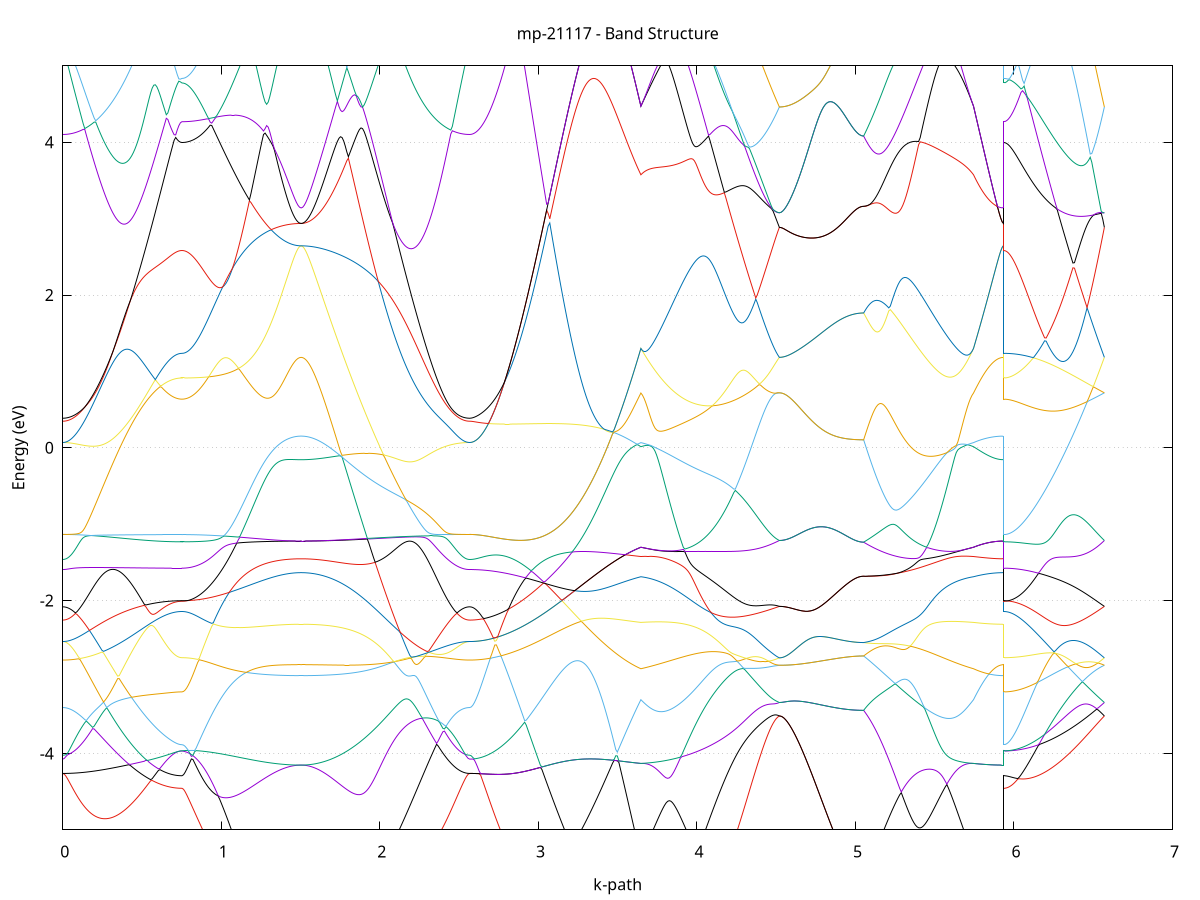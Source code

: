 set title 'mp-21117 - Band Structure'
set xlabel 'k-path'
set ylabel 'Energy (eV)'
set grid y
set yrange [-5:5]
set terminal png size 800,600
set output 'mp-21117_bands_gnuplot.png'
plot '-' using 1:2 with lines notitle, '-' using 1:2 with lines notitle, '-' using 1:2 with lines notitle, '-' using 1:2 with lines notitle, '-' using 1:2 with lines notitle, '-' using 1:2 with lines notitle, '-' using 1:2 with lines notitle, '-' using 1:2 with lines notitle, '-' using 1:2 with lines notitle, '-' using 1:2 with lines notitle, '-' using 1:2 with lines notitle, '-' using 1:2 with lines notitle, '-' using 1:2 with lines notitle, '-' using 1:2 with lines notitle, '-' using 1:2 with lines notitle, '-' using 1:2 with lines notitle, '-' using 1:2 with lines notitle, '-' using 1:2 with lines notitle, '-' using 1:2 with lines notitle, '-' using 1:2 with lines notitle, '-' using 1:2 with lines notitle, '-' using 1:2 with lines notitle, '-' using 1:2 with lines notitle, '-' using 1:2 with lines notitle, '-' using 1:2 with lines notitle, '-' using 1:2 with lines notitle, '-' using 1:2 with lines notitle, '-' using 1:2 with lines notitle, '-' using 1:2 with lines notitle, '-' using 1:2 with lines notitle, '-' using 1:2 with lines notitle, '-' using 1:2 with lines notitle, '-' using 1:2 with lines notitle, '-' using 1:2 with lines notitle, '-' using 1:2 with lines notitle, '-' using 1:2 with lines notitle, '-' using 1:2 with lines notitle, '-' using 1:2 with lines notitle, '-' using 1:2 with lines notitle, '-' using 1:2 with lines notitle, '-' using 1:2 with lines notitle, '-' using 1:2 with lines notitle, '-' using 1:2 with lines notitle, '-' using 1:2 with lines notitle, '-' using 1:2 with lines notitle, '-' using 1:2 with lines notitle, '-' using 1:2 with lines notitle, '-' using 1:2 with lines notitle, '-' using 1:2 with lines notitle, '-' using 1:2 with lines notitle, '-' using 1:2 with lines notitle, '-' using 1:2 with lines notitle, '-' using 1:2 with lines notitle, '-' using 1:2 with lines notitle, '-' using 1:2 with lines notitle, '-' using 1:2 with lines notitle, '-' using 1:2 with lines notitle, '-' using 1:2 with lines notitle, '-' using 1:2 with lines notitle, '-' using 1:2 with lines notitle, '-' using 1:2 with lines notitle, '-' using 1:2 with lines notitle, '-' using 1:2 with lines notitle, '-' using 1:2 with lines notitle
0.000000 -54.169432
0.009891 -54.169432
0.019783 -54.169432
0.029674 -54.169432
0.039566 -54.169432
0.049457 -54.169432
0.059348 -54.169432
0.069240 -54.169432
0.079131 -54.169432
0.089022 -54.169432
0.098914 -54.169432
0.108805 -54.169432
0.118697 -54.169432
0.128588 -54.169432
0.138479 -54.169432
0.148371 -54.169432
0.158262 -54.169432
0.168153 -54.169432
0.178045 -54.169432
0.187936 -54.169432
0.197828 -54.169432
0.207719 -54.169432
0.217610 -54.169432
0.227502 -54.169432
0.237393 -54.169432
0.247284 -54.169432
0.257176 -54.169432
0.267067 -54.169432
0.276959 -54.169432
0.286850 -54.169432
0.296741 -54.169432
0.306633 -54.169432
0.316524 -54.169432
0.326416 -54.169432
0.336307 -54.169432
0.346198 -54.169432
0.356090 -54.169432
0.365981 -54.169432
0.375872 -54.169432
0.385764 -54.169432
0.395655 -54.169432
0.405547 -54.169432
0.415438 -54.169432
0.425329 -54.169432
0.435221 -54.169432
0.445112 -54.169432
0.455003 -54.169532
0.464895 -54.169532
0.474786 -54.169532
0.484678 -54.169532
0.494569 -54.169532
0.504460 -54.169532
0.514352 -54.169532
0.524243 -54.169532
0.534135 -54.169532
0.544026 -54.169532
0.553917 -54.169532
0.563809 -54.169532
0.573700 -54.169532
0.583591 -54.169532
0.593483 -54.169532
0.603374 -54.169532
0.613266 -54.169532
0.623157 -54.169532
0.633048 -54.169532
0.642940 -54.169532
0.652831 -54.169532
0.662722 -54.169532
0.672614 -54.169532
0.682505 -54.169532
0.692397 -54.169532
0.702288 -54.169532
0.712179 -54.169532
0.722071 -54.169532
0.731962 -54.169532
0.741854 -54.169532
0.751745 -54.169532
0.751745 -54.169532
0.761636 -54.169532
0.771528 -54.169532
0.781419 -54.169532
0.791310 -54.169532
0.801202 -54.169532
0.811093 -54.169532
0.820985 -54.169532
0.830876 -54.169532
0.840767 -54.169532
0.850659 -54.169532
0.860550 -54.169532
0.870441 -54.169532
0.880333 -54.169532
0.890224 -54.169532
0.900116 -54.169532
0.910007 -54.169532
0.919898 -54.169532
0.929790 -54.169532
0.939681 -54.169532
0.949572 -54.169532
0.959464 -54.169532
0.969355 -54.169532
0.979247 -54.169532
0.989138 -54.169532
0.999029 -54.169532
1.008921 -54.169532
1.018812 -54.169532
1.028704 -54.169532
1.038595 -54.169532
1.048486 -54.169532
1.058378 -54.169532
1.068269 -54.169532
1.078160 -54.169532
1.088052 -54.169532
1.097943 -54.169532
1.107835 -54.169532
1.117726 -54.169532
1.127617 -54.169532
1.137509 -54.169632
1.147400 -54.169632
1.157291 -54.169632
1.167183 -54.169632
1.177074 -54.169632
1.186966 -54.169632
1.196857 -54.169632
1.206748 -54.169632
1.216640 -54.169632
1.226531 -54.169632
1.236423 -54.169632
1.246314 -54.169632
1.256205 -54.169632
1.266097 -54.169632
1.275988 -54.169632
1.285879 -54.169632
1.295771 -54.169632
1.305662 -54.169632
1.315554 -54.169632
1.325445 -54.169632
1.335336 -54.169632
1.345228 -54.169632
1.355119 -54.169632
1.365010 -54.169632
1.374902 -54.169632
1.384793 -54.169632
1.394685 -54.169632
1.404576 -54.169632
1.414467 -54.169632
1.424359 -54.169632
1.434250 -54.169632
1.444141 -54.169632
1.454033 -54.169632
1.463924 -54.169632
1.473816 -54.169632
1.483707 -54.169632
1.493598 -54.169632
1.503490 -54.169632
1.503490 -54.169632
1.513426 -54.169632
1.523361 -54.169632
1.533297 -54.169632
1.543233 -54.169632
1.553169 -54.169632
1.563104 -54.169632
1.573040 -54.169632
1.582976 -54.169632
1.592912 -54.169632
1.602848 -54.169632
1.612783 -54.169632
1.622719 -54.169632
1.632655 -54.169632
1.642591 -54.169632
1.652526 -54.169632
1.662462 -54.169632
1.672398 -54.169632
1.682334 -54.169632
1.692269 -54.169632
1.702205 -54.169632
1.712141 -54.169632
1.722077 -54.169632
1.732013 -54.169632
1.741948 -54.169632
1.751884 -54.169632
1.761820 -54.169632
1.771756 -54.169632
1.781691 -54.169632
1.791627 -54.169632
1.801563 -54.169632
1.811499 -54.169632
1.821435 -54.169632
1.831370 -54.169632
1.841306 -54.169632
1.851242 -54.169632
1.861178 -54.169632
1.871113 -54.169632
1.881049 -54.169532
1.890985 -54.169532
1.900921 -54.169532
1.910857 -54.169532
1.920792 -54.169532
1.930728 -54.169532
1.940664 -54.169532
1.950600 -54.169532
1.960535 -54.169532
1.970471 -54.169532
1.980407 -54.169532
1.990343 -54.169532
2.000278 -54.169532
2.010214 -54.169532
2.020150 -54.169532
2.030086 -54.169532
2.040022 -54.169532
2.049957 -54.169532
2.059893 -54.169532
2.069829 -54.169532
2.079765 -54.169532
2.089700 -54.169532
2.099636 -54.169532
2.109572 -54.169532
2.119508 -54.169532
2.129444 -54.169532
2.139379 -54.169532
2.149315 -54.169532
2.159251 -54.169432
2.169187 -54.169432
2.179122 -54.169432
2.189058 -54.169432
2.198994 -54.169432
2.208930 -54.169432
2.218865 -54.169432
2.228801 -54.169432
2.238737 -54.169432
2.248673 -54.169432
2.258609 -54.169432
2.268544 -54.169432
2.278480 -54.169432
2.288416 -54.169432
2.298352 -54.169432
2.308287 -54.169432
2.318223 -54.169432
2.328159 -54.169432
2.338095 -54.169432
2.348031 -54.169432
2.357966 -54.169432
2.367902 -54.169432
2.377838 -54.169432
2.387774 -54.169432
2.397709 -54.169432
2.407645 -54.169432
2.417581 -54.169432
2.427517 -54.169432
2.437453 -54.169432
2.447388 -54.169432
2.457324 -54.169432
2.467260 -54.169432
2.477196 -54.169432
2.487131 -54.169432
2.497067 -54.169432
2.507003 -54.169432
2.516939 -54.169432
2.526874 -54.169432
2.536810 -54.169432
2.546746 -54.169432
2.556682 -54.169432
2.566618 -54.169432
2.566618 -54.169432
2.576526 -54.169332
2.586434 -54.169232
2.596343 -54.169032
2.606251 -54.168732
2.616159 -54.168432
2.626068 -54.167932
2.635976 -54.167432
2.645884 -54.166832
2.655793 -54.166132
2.665701 -54.165432
2.675609 -54.164632
2.685518 -54.163632
2.695426 -54.162732
2.705335 -54.161632
2.715243 -54.160532
2.725151 -54.159332
2.735060 -54.158032
2.744968 -54.156632
2.754876 -54.155232
2.764785 -54.153732
2.774693 -54.152132
2.784601 -54.150532
2.794510 -54.148832
2.804418 -54.147032
2.814326 -54.145132
2.824235 -54.143232
2.834143 -54.141232
2.844051 -54.139232
2.853960 -54.137132
2.863868 -54.134932
2.873777 -54.132732
2.883685 -54.130432
2.893593 -54.128132
2.903502 -54.125732
2.913410 -54.123232
2.923318 -54.120732
2.933227 -54.118232
2.943135 -54.115632
2.953043 -54.112932
2.962952 -54.110232
2.972860 -54.107532
2.982768 -54.104732
2.992677 -54.101832
3.002585 -54.099032
3.012493 -54.096132
3.022402 -54.093132
3.032310 -54.090132
3.042219 -54.087132
3.052127 -54.084032
3.062035 -54.081032
3.071944 -54.077932
3.081852 -54.074732
3.091760 -54.071632
3.101669 -54.068432
3.111577 -54.065232
3.121485 -54.061932
3.131394 -54.058732
3.141302 -54.055432
3.151210 -54.052232
3.161119 -54.048932
3.171027 -54.045632
3.180935 -54.042332
3.190844 -54.039032
3.200752 -54.035732
3.210660 -54.038532
3.220569 -54.041832
3.230477 -54.045132
3.240386 -54.048432
3.250294 -54.051732
3.260202 -54.054932
3.270111 -54.058232
3.280019 -54.061532
3.289927 -54.064732
3.299836 -54.067932
3.309744 -54.071132
3.319652 -54.074332
3.329561 -54.077432
3.339469 -54.080532
3.349377 -54.083632
3.359286 -54.086732
3.369194 -54.089732
3.379102 -54.092732
3.389011 -54.095732
3.398919 -54.098632
3.408828 -54.101532
3.418736 -54.104332
3.428644 -54.107132
3.438553 -54.109932
3.448461 -54.112632
3.458369 -54.115332
3.468278 -54.117932
3.478186 -54.120432
3.488094 -54.123032
3.498003 -54.125432
3.507911 -54.127832
3.517819 -54.130232
3.527728 -54.132532
3.537636 -54.134732
3.547544 -54.136932
3.557453 -54.139032
3.567361 -54.141132
3.577270 -54.143132
3.587178 -54.145032
3.597086 -54.146832
3.606995 -54.148632
3.616903 -54.150432
3.626811 -54.152032
3.636720 -54.153632
3.646628 -54.155132
3.646628 -54.155132
3.656554 -54.154432
3.666481 -54.153632
3.676407 -54.152832
3.686334 -54.152032
3.696260 -54.151132
3.706187 -54.150332
3.716113 -54.149432
3.726040 -54.148532
3.735966 -54.147632
3.745893 -54.146732
3.755819 -54.145732
3.765746 -54.144732
3.775672 -54.143832
3.785599 -54.142832
3.795525 -54.141832
3.805452 -54.140732
3.815378 -54.139732
3.825305 -54.138632
3.835231 -54.137532
3.845157 -54.136532
3.855084 -54.135332
3.865010 -54.134232
3.874937 -54.133132
3.884863 -54.131932
3.894790 -54.130732
3.904716 -54.129532
3.914643 -54.128332
3.924569 -54.127132
3.934496 -54.125932
3.944422 -54.124632
3.954349 -54.123432
3.964275 -54.122132
3.974202 -54.120832
3.984128 -54.119532
3.994055 -54.118232
4.003981 -54.116932
4.013908 -54.115532
4.023834 -54.114232
4.033761 -54.112832
4.043687 -54.111432
4.053613 -54.110132
4.063540 -54.108732
4.073466 -54.107232
4.083393 -54.105832
4.093319 -54.104432
4.103246 -54.102932
4.113172 -54.101532
4.123099 -54.100032
4.133025 -54.098532
4.142952 -54.097032
4.152878 -54.095532
4.162805 -54.094032
4.172731 -54.092532
4.182658 -54.091032
4.192584 -54.089432
4.202511 -54.087932
4.212437 -54.086432
4.222364 -54.084832
4.232290 -54.083232
4.242217 -54.081632
4.252143 -54.080132
4.262069 -54.078532
4.271996 -54.076932
4.281922 -54.075332
4.291849 -54.073732
4.301775 -54.072032
4.311702 -54.070432
4.321628 -54.068832
4.331555 -54.067232
4.341481 -54.065532
4.351408 -54.063932
4.361334 -54.062232
4.371261 -54.060632
4.381187 -54.058932
4.391114 -54.057332
4.401040 -54.055632
4.410967 -54.053932
4.420893 -54.052332
4.430820 -54.050632
4.440746 -54.048932
4.450672 -54.047232
4.460599 -54.045532
4.470525 -54.043932
4.480452 -54.042232
4.490378 -54.040532
4.500305 -54.038832
4.510231 -54.037132
4.520158 -54.035432
4.520158 -54.035432
4.530002 -54.035432
4.539845 -54.035432
4.549689 -54.035432
4.559533 -54.035432
4.569377 -54.035432
4.579220 -54.035432
4.589064 -54.035432
4.598908 -54.035432
4.608752 -54.035432
4.618596 -54.035432
4.628439 -54.035432
4.638283 -54.035432
4.648127 -54.035432
4.657971 -54.035432
4.667814 -54.035432
4.677658 -54.035432
4.687502 -54.035432
4.697346 -54.035432
4.707190 -54.035432
4.717033 -54.035432
4.726877 -54.035432
4.736721 -54.035432
4.746565 -54.035432
4.756408 -54.035432
4.766252 -54.035432
4.776096 -54.035432
4.785940 -54.035432
4.795784 -54.035432
4.805627 -54.035432
4.815471 -54.035432
4.825315 -54.035432
4.835159 -54.035432
4.845002 -54.035432
4.854846 -54.035432
4.864690 -54.035432
4.874534 -54.035432
4.884378 -54.035432
4.894221 -54.035432
4.904065 -54.035432
4.913909 -54.035432
4.923753 -54.035432
4.933596 -54.035432
4.943440 -54.035432
4.953284 -54.035432
4.963128 -54.035432
4.972972 -54.035432
4.982815 -54.035432
4.992659 -54.035432
5.002503 -54.035432
5.012347 -54.035432
5.022190 -54.035432
5.032034 -54.035432
5.041878 -54.035432
5.051722 -54.035432
5.051722 -54.035432
5.061624 -54.037632
5.071527 -54.039732
5.081429 -54.041832
5.091332 -54.043932
5.101234 -54.046032
5.111137 -54.048232
5.121039 -54.050332
5.130942 -54.052432
5.140844 -54.054532
5.150747 -54.056632
5.160650 -54.058732
5.170552 -54.060732
5.180455 -54.062832
5.190357 -54.064932
5.200260 -54.066932
5.210162 -54.069032
5.220065 -54.071032
5.229967 -54.073132
5.239870 -54.075132
5.249772 -54.077132
5.259675 -54.079132
5.269577 -54.081132
5.279480 -54.083132
5.289382 -54.085132
5.299285 -54.087032
5.309187 -54.089032
5.319090 -54.090932
5.328992 -54.092832
5.338895 -54.094732
5.348798 -54.096632
5.358700 -54.098532
5.368603 -54.100432
5.378505 -54.102232
5.388408 -54.104032
5.398310 -54.105832
5.408213 -54.107632
5.418115 -54.109432
5.428018 -54.111132
5.437920 -54.112932
5.447823 -54.114632
5.457725 -54.116332
5.467628 -54.118032
5.477530 -54.119632
5.487433 -54.121232
5.497335 -54.122932
5.507238 -54.124432
5.517140 -54.126032
5.527043 -54.127632
5.536946 -54.129132
5.546848 -54.130632
5.556751 -54.132132
5.566653 -54.133532
5.576556 -54.134932
5.586458 -54.136332
5.596361 -54.137732
5.606263 -54.139132
5.616166 -54.140432
5.626068 -54.141732
5.635971 -54.143032
5.645873 -54.144232
5.655776 -54.145432
5.665678 -54.146632
5.675581 -54.147832
5.685483 -54.148932
5.695386 -54.150032
5.705288 -54.151132
5.715191 -54.152132
5.725094 -54.153232
5.734996 -54.154232
5.744899 -54.155132
5.744899 -54.155132
5.754409 -54.156532
5.763920 -54.157832
5.773431 -54.159132
5.782942 -54.160332
5.792452 -54.161432
5.801963 -54.162532
5.811474 -54.163432
5.820985 -54.164332
5.830495 -54.165232
5.840006 -54.165932
5.849517 -54.166632
5.859028 -54.167332
5.868538 -54.167832
5.878049 -54.168332
5.887560 -54.168732
5.897071 -54.169032
5.906581 -54.169332
5.916092 -54.169532
5.925603 -54.169632
5.935114 -54.169632
5.935114 -54.169532
5.945037 -54.169532
5.954961 -54.169332
5.964884 -54.169132
5.974808 -54.168832
5.984732 -54.168532
5.994655 -54.168032
6.004579 -54.167532
6.014503 -54.166932
6.024426 -54.166332
6.034350 -54.165532
6.044274 -54.164732
6.054197 -54.163832
6.064121 -54.162832
6.074044 -54.161732
6.083968 -54.160632
6.093892 -54.159332
6.103815 -54.158132
6.113739 -54.156732
6.123663 -54.155332
6.133586 -54.153832
6.143510 -54.152232
6.153434 -54.150532
6.163357 -54.148832
6.173281 -54.147032
6.183204 -54.145232
6.193128 -54.143332
6.203052 -54.141332
6.212975 -54.139232
6.222899 -54.137132
6.232823 -54.134932
6.242746 -54.132732
6.252670 -54.130432
6.262594 -54.128132
6.272517 -54.125732
6.282441 -54.123232
6.292364 -54.120732
6.302288 -54.118132
6.312212 -54.115532
6.322135 -54.112932
6.332059 -54.110132
6.341983 -54.107432
6.351906 -54.104632
6.361830 -54.101732
6.371754 -54.098932
6.381677 -54.095932
6.391601 -54.093032
6.401524 -54.090032
6.411448 -54.087032
6.421372 -54.083932
6.431295 -54.080832
6.441219 -54.077732
6.451143 -54.074532
6.461066 -54.071432
6.470990 -54.068232
6.480914 -54.065032
6.490837 -54.061732
6.500761 -54.058532
6.510684 -54.055232
6.520608 -54.051932
6.530532 -54.048732
6.540455 -54.045432
6.550379 -54.042132
6.560303 -54.038732
6.570226 -54.035432
e
0.000000 -53.899532
0.009891 -53.899532
0.019783 -53.899532
0.029674 -53.899532
0.039566 -53.899532
0.049457 -53.899532
0.059348 -53.899532
0.069240 -53.899532
0.079131 -53.899532
0.089022 -53.899532
0.098914 -53.899532
0.108805 -53.899532
0.118697 -53.899532
0.128588 -53.899532
0.138479 -53.899532
0.148371 -53.899532
0.158262 -53.899532
0.168153 -53.899532
0.178045 -53.899532
0.187936 -53.899532
0.197828 -53.899532
0.207719 -53.899532
0.217610 -53.899532
0.227502 -53.899532
0.237393 -53.899532
0.247284 -53.899532
0.257176 -53.899532
0.267067 -53.899532
0.276959 -53.899532
0.286850 -53.899532
0.296741 -53.899532
0.306633 -53.899532
0.316524 -53.899532
0.326416 -53.899532
0.336307 -53.899532
0.346198 -53.899532
0.356090 -53.899532
0.365981 -53.899532
0.375872 -53.899532
0.385764 -53.899532
0.395655 -53.899532
0.405547 -53.899532
0.415438 -53.899532
0.425329 -53.899532
0.435221 -53.899532
0.445112 -53.899532
0.455003 -53.899532
0.464895 -53.899532
0.474786 -53.899532
0.484678 -53.899532
0.494569 -53.899532
0.504460 -53.899532
0.514352 -53.899532
0.524243 -53.899532
0.534135 -53.899532
0.544026 -53.899532
0.553917 -53.899532
0.563809 -53.899532
0.573700 -53.899532
0.583591 -53.899532
0.593483 -53.899532
0.603374 -53.899532
0.613266 -53.899532
0.623157 -53.899532
0.633048 -53.899532
0.642940 -53.899532
0.652831 -53.899532
0.662722 -53.899532
0.672614 -53.899532
0.682505 -53.899532
0.692397 -53.899532
0.702288 -53.899532
0.712179 -53.899532
0.722071 -53.899532
0.731962 -53.899532
0.741854 -53.899532
0.751745 -53.899532
0.751745 -53.899532
0.761636 -53.899532
0.771528 -53.899532
0.781419 -53.899532
0.791310 -53.899532
0.801202 -53.899532
0.811093 -53.899532
0.820985 -53.899532
0.830876 -53.899532
0.840767 -53.899532
0.850659 -53.899532
0.860550 -53.899532
0.870441 -53.899532
0.880333 -53.899532
0.890224 -53.899532
0.900116 -53.899532
0.910007 -53.899532
0.919898 -53.899532
0.929790 -53.899532
0.939681 -53.899532
0.949572 -53.899532
0.959464 -53.899532
0.969355 -53.899532
0.979247 -53.899532
0.989138 -53.899532
0.999029 -53.899532
1.008921 -53.899532
1.018812 -53.899532
1.028704 -53.899532
1.038595 -53.899532
1.048486 -53.899532
1.058378 -53.899532
1.068269 -53.899532
1.078160 -53.899532
1.088052 -53.899532
1.097943 -53.899532
1.107835 -53.899532
1.117726 -53.899532
1.127617 -53.899532
1.137509 -53.899532
1.147400 -53.899532
1.157291 -53.899532
1.167183 -53.899532
1.177074 -53.899532
1.186966 -53.899532
1.196857 -53.899532
1.206748 -53.899532
1.216640 -53.899532
1.226531 -53.899532
1.236423 -53.899532
1.246314 -53.899532
1.256205 -53.899532
1.266097 -53.899532
1.275988 -53.899532
1.285879 -53.899532
1.295771 -53.899532
1.305662 -53.899532
1.315554 -53.899532
1.325445 -53.899532
1.335336 -53.899532
1.345228 -53.899532
1.355119 -53.899532
1.365010 -53.899532
1.374902 -53.899532
1.384793 -53.899532
1.394685 -53.899532
1.404576 -53.899532
1.414467 -53.899532
1.424359 -53.899532
1.434250 -53.899532
1.444141 -53.899532
1.454033 -53.899532
1.463924 -53.899532
1.473816 -53.899532
1.483707 -53.899532
1.493598 -53.899532
1.503490 -53.899532
1.503490 -53.899532
1.513426 -53.899532
1.523361 -53.899532
1.533297 -53.899532
1.543233 -53.899532
1.553169 -53.899532
1.563104 -53.899532
1.573040 -53.899532
1.582976 -53.899532
1.592912 -53.899532
1.602848 -53.899532
1.612783 -53.899532
1.622719 -53.899532
1.632655 -53.899532
1.642591 -53.899532
1.652526 -53.899532
1.662462 -53.899532
1.672398 -53.899532
1.682334 -53.899532
1.692269 -53.899532
1.702205 -53.899532
1.712141 -53.899532
1.722077 -53.899532
1.732013 -53.899532
1.741948 -53.899532
1.751884 -53.899532
1.761820 -53.899532
1.771756 -53.899532
1.781691 -53.899532
1.791627 -53.899532
1.801563 -53.899532
1.811499 -53.899532
1.821435 -53.899532
1.831370 -53.899532
1.841306 -53.899532
1.851242 -53.899532
1.861178 -53.899532
1.871113 -53.899532
1.881049 -53.899532
1.890985 -53.899532
1.900921 -53.899532
1.910857 -53.899532
1.920792 -53.899532
1.930728 -53.899532
1.940664 -53.899532
1.950600 -53.899532
1.960535 -53.899532
1.970471 -53.899532
1.980407 -53.899532
1.990343 -53.899532
2.000278 -53.899532
2.010214 -53.899532
2.020150 -53.899532
2.030086 -53.899532
2.040022 -53.899532
2.049957 -53.899532
2.059893 -53.899532
2.069829 -53.899532
2.079765 -53.899532
2.089700 -53.899532
2.099636 -53.899532
2.109572 -53.899532
2.119508 -53.899532
2.129444 -53.899532
2.139379 -53.899532
2.149315 -53.899532
2.159251 -53.899532
2.169187 -53.899532
2.179122 -53.899532
2.189058 -53.899532
2.198994 -53.899532
2.208930 -53.899532
2.218865 -53.899532
2.228801 -53.899532
2.238737 -53.899532
2.248673 -53.899532
2.258609 -53.899532
2.268544 -53.899532
2.278480 -53.899532
2.288416 -53.899532
2.298352 -53.899532
2.308287 -53.899532
2.318223 -53.899532
2.328159 -53.899532
2.338095 -53.899532
2.348031 -53.899532
2.357966 -53.899532
2.367902 -53.899532
2.377838 -53.899532
2.387774 -53.899532
2.397709 -53.899532
2.407645 -53.899532
2.417581 -53.899532
2.427517 -53.899532
2.437453 -53.899532
2.447388 -53.899532
2.457324 -53.899532
2.467260 -53.899532
2.477196 -53.899532
2.487131 -53.899532
2.497067 -53.899532
2.507003 -53.899532
2.516939 -53.899532
2.526874 -53.899532
2.536810 -53.899532
2.546746 -53.899532
2.556682 -53.899532
2.566618 -53.899532
2.566618 -53.899532
2.576526 -53.899532
2.586434 -53.899732
2.596343 -53.899932
2.606251 -53.900232
2.616159 -53.900532
2.626068 -53.901032
2.635976 -53.901532
2.645884 -53.902132
2.655793 -53.902832
2.665701 -53.903632
2.675609 -53.904432
2.685518 -53.905432
2.695426 -53.906432
2.705335 -53.907532
2.715243 -53.908632
2.725151 -53.909932
2.735060 -53.911232
2.744968 -53.912632
2.754876 -53.914132
2.764785 -53.915632
2.774693 -53.917232
2.784601 -53.918932
2.794510 -53.920732
2.804418 -53.922532
2.814326 -53.924432
2.824235 -53.926332
2.834143 -53.928432
2.844051 -53.930432
2.853960 -53.932632
2.863868 -53.934832
2.873777 -53.937132
2.883685 -53.939432
2.893593 -53.941832
2.903502 -53.944232
2.913410 -53.946732
2.923318 -53.949332
2.933227 -53.951932
2.943135 -53.954632
2.953043 -53.957332
2.962952 -53.960032
2.972860 -53.962832
2.982768 -53.965632
2.992677 -53.968532
3.002585 -53.971432
3.012493 -53.974432
3.022402 -53.977432
3.032310 -53.980432
3.042219 -53.983532
3.052127 -53.986532
3.062035 -53.989732
3.071944 -53.992832
3.081852 -53.996032
3.091760 -53.999132
3.101669 -54.002432
3.111577 -54.005632
3.121485 -54.008832
3.131394 -54.012132
3.141302 -54.015432
3.151210 -54.018632
3.161119 -54.021932
3.171027 -54.025232
3.180935 -54.028632
3.190844 -54.031932
3.200752 -54.035232
3.210660 -54.032432
3.220569 -54.029132
3.230477 -54.025832
3.240386 -54.022532
3.250294 -54.019232
3.260202 -54.015932
3.270111 -54.012732
3.280019 -54.009432
3.289927 -54.006132
3.299836 -54.002932
3.309744 -53.999732
3.319652 -53.996532
3.329561 -53.993432
3.339469 -53.990232
3.349377 -53.987132
3.359286 -53.984032
3.369194 -53.980932
3.379102 -53.977932
3.389011 -53.974932
3.398919 -53.972032
3.408828 -53.969032
3.418736 -53.966132
3.428644 -53.963332
3.438553 -53.960532
3.448461 -53.957832
3.458369 -53.955032
3.468278 -53.952432
3.478186 -53.949832
3.488094 -53.947232
3.498003 -53.944732
3.507911 -53.942332
3.517819 -53.939932
3.527728 -53.937532
3.537636 -53.935232
3.547544 -53.933032
3.557453 -53.930932
3.567361 -53.928832
3.577270 -53.926732
3.587178 -53.924732
3.597086 -53.922932
3.606995 -53.921032
3.616903 -53.919332
3.626811 -53.917632
3.636720 -53.915932
3.646628 -53.914432
3.646628 -53.914432
3.656554 -53.915232
3.666481 -53.916032
3.676407 -53.916832
3.686334 -53.917632
3.696260 -53.918532
3.706187 -53.919432
3.716113 -53.920332
3.726040 -53.921232
3.735966 -53.922132
3.745893 -53.923032
3.755819 -53.924032
3.765746 -53.925032
3.775672 -53.926032
3.785599 -53.927032
3.795525 -53.928032
3.805452 -53.929132
3.815378 -53.930232
3.825305 -53.931332
3.835231 -53.932432
3.845157 -53.933532
3.855084 -53.934632
3.865010 -53.935832
3.874937 -53.936932
3.884863 -53.938132
3.894790 -53.939332
3.904716 -53.940532
3.914643 -53.941732
3.924569 -53.943032
3.934496 -53.944232
3.944422 -53.945532
3.954349 -53.946832
3.964275 -53.948132
3.974202 -53.949432
3.984128 -53.950732
3.994055 -53.952032
4.003981 -53.953432
4.013908 -53.954732
4.023834 -53.956132
4.033761 -53.957532
4.043687 -53.958932
4.053613 -53.960332
4.063540 -53.961732
4.073466 -53.963232
4.083393 -53.964632
4.093319 -53.966132
4.103246 -53.967532
4.113172 -53.969032
4.123099 -53.970532
4.133025 -53.972032
4.142952 -53.973532
4.152878 -53.975032
4.162805 -53.976532
4.172731 -53.978132
4.182658 -53.979632
4.192584 -53.981132
4.202511 -53.982732
4.212437 -53.984332
4.222364 -53.985832
4.232290 -53.987432
4.242217 -53.989032
4.252143 -53.990632
4.262069 -53.992232
4.271996 -53.993832
4.281922 -53.995432
4.291849 -53.997132
4.301775 -53.998732
4.311702 -54.000332
4.321628 -54.002032
4.331555 -54.003632
4.341481 -54.005332
4.351408 -54.006932
4.361334 -54.008632
4.371261 -54.010232
4.381187 -54.011932
4.391114 -54.013632
4.401040 -54.015232
4.410967 -54.016932
4.420893 -54.018632
4.430820 -54.020332
4.440746 -54.021932
4.450672 -54.023632
4.460599 -54.025332
4.470525 -54.027032
4.480452 -54.028732
4.490378 -54.030432
4.500305 -54.032132
4.510231 -54.033732
4.520158 -54.035432
4.520158 -54.035432
4.530002 -54.035432
4.539845 -54.035432
4.549689 -54.035432
4.559533 -54.035432
4.569377 -54.035432
4.579220 -54.035432
4.589064 -54.035432
4.598908 -54.035432
4.608752 -54.035432
4.618596 -54.035432
4.628439 -54.035432
4.638283 -54.035432
4.648127 -54.035432
4.657971 -54.035432
4.667814 -54.035432
4.677658 -54.035432
4.687502 -54.035432
4.697346 -54.035432
4.707190 -54.035432
4.717033 -54.035432
4.726877 -54.035432
4.736721 -54.035432
4.746565 -54.035432
4.756408 -54.035432
4.766252 -54.035432
4.776096 -54.035432
4.785940 -54.035432
4.795784 -54.035432
4.805627 -54.035432
4.815471 -54.035432
4.825315 -54.035432
4.835159 -54.035432
4.845002 -54.035432
4.854846 -54.035432
4.864690 -54.035432
4.874534 -54.035432
4.884378 -54.035432
4.894221 -54.035432
4.904065 -54.035432
4.913909 -54.035432
4.923753 -54.035432
4.933596 -54.035432
4.943440 -54.035432
4.953284 -54.035432
4.963128 -54.035432
4.972972 -54.035432
4.982815 -54.035432
4.992659 -54.035432
5.002503 -54.035432
5.012347 -54.035432
5.022190 -54.035432
5.032034 -54.035432
5.041878 -54.035432
5.051722 -54.035432
5.051722 -54.035432
5.061624 -54.033332
5.071527 -54.031232
5.081429 -54.029132
5.091332 -54.027032
5.101234 -54.024832
5.111137 -54.022732
5.121039 -54.020632
5.130942 -54.018532
5.140844 -54.016432
5.150747 -54.014332
5.160650 -54.012232
5.170552 -54.010132
5.180455 -54.008032
5.190357 -54.005932
5.200260 -54.003832
5.210162 -54.001832
5.220065 -53.999732
5.229967 -53.997732
5.239870 -53.995632
5.249772 -53.993632
5.259675 -53.991632
5.269577 -53.989632
5.279480 -53.987632
5.289382 -53.985632
5.299285 -53.983632
5.309187 -53.981632
5.319090 -53.979732
5.328992 -53.977732
5.338895 -53.975832
5.348798 -53.973932
5.358700 -53.972032
5.368603 -53.970132
5.378505 -53.968332
5.388408 -53.966432
5.398310 -53.964632
5.408213 -53.962832
5.418115 -53.961032
5.428018 -53.959232
5.437920 -53.957432
5.447823 -53.955732
5.457725 -53.954032
5.467628 -53.952332
5.477530 -53.950632
5.487433 -53.949032
5.497335 -53.947332
5.507238 -53.945732
5.517140 -53.944132
5.527043 -53.942532
5.536946 -53.941032
5.546848 -53.939532
5.556751 -53.938032
5.566653 -53.936532
5.576556 -53.935032
5.586458 -53.933632
5.596361 -53.932232
5.606263 -53.930832
5.616166 -53.929532
5.626068 -53.928132
5.635971 -53.926832
5.645873 -53.925632
5.655776 -53.924332
5.665678 -53.923132
5.675581 -53.921932
5.685483 -53.920732
5.695386 -53.919632
5.705288 -53.918532
5.715191 -53.917432
5.725094 -53.916432
5.734996 -53.915432
5.744899 -53.914432
5.744899 -53.914432
5.754409 -53.913032
5.763920 -53.911632
5.773431 -53.910332
5.782942 -53.909132
5.792452 -53.908032
5.801963 -53.906932
5.811474 -53.905932
5.820985 -53.904932
5.830495 -53.904132
5.840006 -53.903332
5.849517 -53.902632
5.859028 -53.902032
5.868538 -53.901432
5.878049 -53.900932
5.887560 -53.900532
5.897071 -53.900132
5.906581 -53.899932
5.916092 -53.899732
5.925603 -53.899632
5.935114 -53.899532
5.935114 -53.899532
5.945037 -53.899632
5.954961 -53.899732
5.964884 -53.899932
5.974808 -53.900232
5.984732 -53.900532
5.994655 -53.901032
6.004579 -53.901532
6.014503 -53.902132
6.024426 -53.902832
6.034350 -53.903632
6.044274 -53.904532
6.054197 -53.905432
6.064121 -53.906432
6.074044 -53.907532
6.083968 -53.908732
6.093892 -53.909932
6.103815 -53.911232
6.113739 -53.912632
6.123663 -53.914132
6.133586 -53.915732
6.143510 -53.917332
6.153434 -53.919032
6.163357 -53.920732
6.173281 -53.922632
6.183204 -53.924532
6.193128 -53.926432
6.203052 -53.928432
6.212975 -53.930532
6.222899 -53.932732
6.232823 -53.934932
6.242746 -53.937232
6.252670 -53.939532
6.262594 -53.941932
6.272517 -53.944432
6.282441 -53.946932
6.292364 -53.949432
6.302288 -53.952032
6.312212 -53.954732
6.322135 -53.957432
6.332059 -53.960232
6.341983 -53.963032
6.351906 -53.965832
6.361830 -53.968732
6.371754 -53.971632
6.381677 -53.974632
6.391601 -53.977632
6.401524 -53.980632
6.411448 -53.983732
6.421372 -53.986732
6.431295 -53.989932
6.441219 -53.993032
6.451143 -53.996232
6.461066 -53.999432
6.470990 -54.002632
6.480914 -54.005832
6.490837 -54.009132
6.500761 -54.012332
6.510684 -54.015632
6.520608 -54.018932
6.530532 -54.022232
6.540455 -54.025532
6.550379 -54.028832
6.560303 -54.032132
6.570226 -54.035432
e
0.000000 -53.673932
0.009891 -53.673932
0.019783 -53.673932
0.029674 -53.673932
0.039566 -53.673932
0.049457 -53.673932
0.059348 -53.673932
0.069240 -53.673932
0.079131 -53.673932
0.089022 -53.673932
0.098914 -53.674032
0.108805 -53.674032
0.118697 -53.674032
0.128588 -53.674032
0.138479 -53.674032
0.148371 -53.674032
0.158262 -53.674032
0.168153 -53.674032
0.178045 -53.674032
0.187936 -53.674032
0.197828 -53.674032
0.207719 -53.674132
0.217610 -53.674132
0.227502 -53.674132
0.237393 -53.674132
0.247284 -53.674132
0.257176 -53.674132
0.267067 -53.674132
0.276959 -53.674132
0.286850 -53.674232
0.296741 -53.674232
0.306633 -53.674232
0.316524 -53.674232
0.326416 -53.674232
0.336307 -53.674232
0.346198 -53.674232
0.356090 -53.674332
0.365981 -53.674332
0.375872 -53.674332
0.385764 -53.674332
0.395655 -53.674332
0.405547 -53.674332
0.415438 -53.674332
0.425329 -53.674432
0.435221 -53.674432
0.445112 -53.674432
0.455003 -53.674432
0.464895 -53.674432
0.474786 -53.674432
0.484678 -53.674432
0.494569 -53.674532
0.504460 -53.674532
0.514352 -53.674532
0.524243 -53.674532
0.534135 -53.674532
0.544026 -53.674532
0.553917 -53.674532
0.563809 -53.674532
0.573700 -53.674632
0.583591 -53.674632
0.593483 -53.674632
0.603374 -53.674632
0.613266 -53.674632
0.623157 -53.674632
0.633048 -53.674632
0.642940 -53.674632
0.652831 -53.674632
0.662722 -53.674632
0.672614 -53.674632
0.682505 -53.674632
0.692397 -53.674632
0.702288 -53.674632
0.712179 -53.674632
0.722071 -53.674632
0.731962 -53.674732
0.741854 -53.674732
0.751745 -53.674732
0.751745 -53.674732
0.761636 -53.674732
0.771528 -53.674732
0.781419 -53.674732
0.791310 -53.674732
0.801202 -53.674732
0.811093 -53.674732
0.820985 -53.674732
0.830876 -53.674732
0.840767 -53.674632
0.850659 -53.674632
0.860550 -53.674632
0.870441 -53.674632
0.880333 -53.674632
0.890224 -53.674632
0.900116 -53.674732
0.910007 -53.674632
0.919898 -53.674632
0.929790 -53.674632
0.939681 -53.674632
0.949572 -53.674632
0.959464 -53.674632
0.969355 -53.674632
0.979247 -53.674632
0.989138 -53.674632
0.999029 -53.674632
1.008921 -53.674632
1.018812 -53.674632
1.028704 -53.674632
1.038595 -53.674632
1.048486 -53.674632
1.058378 -53.674632
1.068269 -53.674632
1.078160 -53.674632
1.088052 -53.674632
1.097943 -53.674632
1.107835 -53.674632
1.117726 -53.674632
1.127617 -53.674632
1.137509 -53.674632
1.147400 -53.674632
1.157291 -53.674632
1.167183 -53.674632
1.177074 -53.674632
1.186966 -53.674632
1.196857 -53.674632
1.206748 -53.674632
1.216640 -53.674632
1.226531 -53.674632
1.236423 -53.674632
1.246314 -53.674632
1.256205 -53.674632
1.266097 -53.674632
1.275988 -53.674632
1.285879 -53.674632
1.295771 -53.674632
1.305662 -53.674632
1.315554 -53.674632
1.325445 -53.674632
1.335336 -53.674632
1.345228 -53.674632
1.355119 -53.674632
1.365010 -53.674632
1.374902 -53.674632
1.384793 -53.674632
1.394685 -53.674632
1.404576 -53.674632
1.414467 -53.674632
1.424359 -53.674632
1.434250 -53.674632
1.444141 -53.674632
1.454033 -53.674632
1.463924 -53.674632
1.473816 -53.674632
1.483707 -53.674632
1.493598 -53.674632
1.503490 -53.674632
1.503490 -53.674632
1.513426 -53.674632
1.523361 -53.674632
1.533297 -53.674632
1.543233 -53.674632
1.553169 -53.674632
1.563104 -53.674632
1.573040 -53.674632
1.582976 -53.674632
1.592912 -53.674532
1.602848 -53.674532
1.612783 -53.674532
1.622719 -53.674532
1.632655 -53.674532
1.642591 -53.674532
1.652526 -53.674532
1.662462 -53.674532
1.672398 -53.674532
1.682334 -53.674532
1.692269 -53.674532
1.702205 -53.674532
1.712141 -53.674532
1.722077 -53.674532
1.732013 -53.674532
1.741948 -53.674532
1.751884 -53.674532
1.761820 -53.674532
1.771756 -53.674532
1.781691 -53.674532
1.791627 -53.674532
1.801563 -53.674432
1.811499 -53.674432
1.821435 -53.674432
1.831370 -53.674432
1.841306 -53.674432
1.851242 -53.674432
1.861178 -53.674432
1.871113 -53.674432
1.881049 -53.674432
1.890985 -53.674432
1.900921 -53.674432
1.910857 -53.674432
1.920792 -53.674332
1.930728 -53.674332
1.940664 -53.674332
1.950600 -53.674332
1.960535 -53.674332
1.970471 -53.674332
1.980407 -53.674332
1.990343 -53.674332
2.000278 -53.674332
2.010214 -53.674332
2.020150 -53.674332
2.030086 -53.674232
2.040022 -53.674232
2.049957 -53.674232
2.059893 -53.674232
2.069829 -53.674232
2.079765 -53.674232
2.089700 -53.674232
2.099636 -53.674232
2.109572 -53.674232
2.119508 -53.674232
2.129444 -53.674232
2.139379 -53.674132
2.149315 -53.674132
2.159251 -53.674132
2.169187 -53.674132
2.179122 -53.674132
2.189058 -53.674132
2.198994 -53.674132
2.208930 -53.674132
2.218865 -53.674132
2.228801 -53.674132
2.238737 -53.674132
2.248673 -53.674132
2.258609 -53.674032
2.268544 -53.674032
2.278480 -53.674032
2.288416 -53.674032
2.298352 -53.674032
2.308287 -53.674032
2.318223 -53.674032
2.328159 -53.674032
2.338095 -53.674032
2.348031 -53.674032
2.357966 -53.674032
2.367902 -53.674032
2.377838 -53.674032
2.387774 -53.674032
2.397709 -53.674032
2.407645 -53.674032
2.417581 -53.674032
2.427517 -53.673932
2.437453 -53.673932
2.447388 -53.673932
2.457324 -53.673932
2.467260 -53.673932
2.477196 -53.673932
2.487131 -53.673932
2.497067 -53.673932
2.507003 -53.673932
2.516939 -53.673932
2.526874 -53.673932
2.536810 -53.673932
2.546746 -53.673932
2.556682 -53.673932
2.566618 -53.673932
2.566618 -53.673932
2.576526 -53.673932
2.586434 -53.673932
2.596343 -53.673932
2.606251 -53.673832
2.616159 -53.673832
2.626068 -53.673832
2.635976 -53.673732
2.645884 -53.673632
2.655793 -53.673632
2.665701 -53.673532
2.675609 -53.673432
2.685518 -53.673332
2.695426 -53.673232
2.705335 -53.673132
2.715243 -53.672932
2.725151 -53.672832
2.735060 -53.672732
2.744968 -53.672532
2.754876 -53.672332
2.764785 -53.672232
2.774693 -53.672032
2.784601 -53.671832
2.794510 -53.671632
2.804418 -53.671432
2.814326 -53.671232
2.824235 -53.671032
2.834143 -53.670832
2.844051 -53.670632
2.853960 -53.670432
2.863868 -53.670132
2.873777 -53.669932
2.883685 -53.669632
2.893593 -53.669432
2.903502 -53.669132
2.913410 -53.668832
2.923318 -53.668632
2.933227 -53.668332
2.943135 -53.668032
2.953043 -53.667732
2.962952 -53.667432
2.972860 -53.667132
2.982768 -53.666832
2.992677 -53.666532
3.002585 -53.666232
3.012493 -53.665832
3.022402 -53.665532
3.032310 -53.665232
3.042219 -53.664932
3.052127 -53.664532
3.062035 -53.664232
3.071944 -53.663832
3.081852 -53.663532
3.091760 -53.663132
3.101669 -53.662832
3.111577 -53.662432
3.121485 -53.662132
3.131394 -53.661732
3.141302 -53.661432
3.151210 -53.661032
3.161119 -53.660732
3.171027 -53.660332
3.180935 -53.659932
3.190844 -53.659632
3.200752 -53.659632
3.210660 -53.660032
3.220569 -53.660332
3.230477 -53.660732
3.240386 -53.661132
3.250294 -53.661432
3.260202 -53.661832
3.270111 -53.662232
3.280019 -53.662532
3.289927 -53.662932
3.299836 -53.663232
3.309744 -53.663632
3.319652 -53.663932
3.329561 -53.664332
3.339469 -53.664632
3.349377 -53.665032
3.359286 -53.665332
3.369194 -53.665632
3.379102 -53.666032
3.389011 -53.666332
3.398919 -53.666632
3.408828 -53.666932
3.418736 -53.667332
3.428644 -53.667632
3.438553 -53.667932
3.448461 -53.668232
3.458369 -53.668532
3.468278 -53.668832
3.478186 -53.669132
3.488094 -53.669332
3.498003 -53.669632
3.507911 -53.669932
3.517819 -53.670132
3.527728 -53.670432
3.537636 -53.670732
3.547544 -53.670932
3.557453 -53.671132
3.567361 -53.671432
3.577270 -53.671632
3.587178 -53.671832
3.597086 -53.672032
3.606995 -53.672232
3.616903 -53.672432
3.626811 -53.672632
3.636720 -53.672832
3.646628 -53.672932
3.646628 -53.672932
3.656554 -53.672932
3.666481 -53.672832
3.676407 -53.672732
3.686334 -53.672632
3.696260 -53.672532
3.706187 -53.672432
3.716113 -53.672332
3.726040 -53.672232
3.735966 -53.672132
3.745893 -53.672032
3.755819 -53.671932
3.765746 -53.671832
3.775672 -53.671632
3.785599 -53.671532
3.795525 -53.671432
3.805452 -53.671332
3.815378 -53.671232
3.825305 -53.671032
3.835231 -53.670932
3.845157 -53.670832
3.855084 -53.670632
3.865010 -53.670532
3.874937 -53.670432
3.884863 -53.670232
3.894790 -53.670132
3.904716 -53.670032
3.914643 -53.669832
3.924569 -53.669732
3.934496 -53.669632
3.944422 -53.669432
3.954349 -53.669332
3.964275 -53.669132
3.974202 -53.669032
3.984128 -53.668932
3.994055 -53.668732
4.003981 -53.668632
4.013908 -53.668432
4.023834 -53.668332
4.033761 -53.668132
4.043687 -53.668032
4.053613 -53.667832
4.063540 -53.667732
4.073466 -53.667532
4.083393 -53.667332
4.093319 -53.667232
4.103246 -53.667032
4.113172 -53.666932
4.123099 -53.666732
4.133025 -53.666532
4.142952 -53.666432
4.152878 -53.666232
4.162805 -53.666032
4.172731 -53.665932
4.182658 -53.665732
4.192584 -53.665532
4.202511 -53.665432
4.212437 -53.665232
4.222364 -53.665032
4.232290 -53.664832
4.242217 -53.664732
4.252143 -53.664532
4.262069 -53.664332
4.271996 -53.664132
4.281922 -53.664032
4.291849 -53.663832
4.301775 -53.663632
4.311702 -53.663432
4.321628 -53.663232
4.331555 -53.663132
4.341481 -53.662932
4.351408 -53.662732
4.361334 -53.662532
4.371261 -53.662332
4.381187 -53.662132
4.391114 -53.662032
4.401040 -53.661832
4.410967 -53.661632
4.420893 -53.661432
4.430820 -53.661232
4.440746 -53.661032
4.450672 -53.660932
4.460599 -53.660732
4.470525 -53.660532
4.480452 -53.660332
4.490378 -53.660132
4.500305 -53.659932
4.510231 -53.659732
4.520158 -53.659732
4.520158 -53.659732
4.530002 -53.659732
4.539845 -53.659732
4.549689 -53.659732
4.559533 -53.659732
4.569377 -53.659732
4.579220 -53.659732
4.589064 -53.659732
4.598908 -53.659732
4.608752 -53.659732
4.618596 -53.659732
4.628439 -53.659732
4.638283 -53.659732
4.648127 -53.659732
4.657971 -53.659732
4.667814 -53.659732
4.677658 -53.659732
4.687502 -53.659732
4.697346 -53.659632
4.707190 -53.659632
4.717033 -53.659632
4.726877 -53.659632
4.736721 -53.659632
4.746565 -53.659632
4.756408 -53.659632
4.766252 -53.659632
4.776096 -53.659632
4.785940 -53.659632
4.795784 -53.659632
4.805627 -53.659632
4.815471 -53.659632
4.825315 -53.659632
4.835159 -53.659632
4.845002 -53.659632
4.854846 -53.659632
4.864690 -53.659632
4.874534 -53.659632
4.884378 -53.659532
4.894221 -53.659532
4.904065 -53.659532
4.913909 -53.659532
4.923753 -53.659532
4.933596 -53.659532
4.943440 -53.659532
4.953284 -53.659532
4.963128 -53.659532
4.972972 -53.659532
4.982815 -53.659532
4.992659 -53.659532
5.002503 -53.659432
5.012347 -53.659432
5.022190 -53.659432
5.032034 -53.659432
5.041878 -53.659432
5.051722 -53.659432
5.051722 -53.659432
5.061624 -53.659632
5.071527 -53.659932
5.081429 -53.660132
5.091332 -53.660432
5.101234 -53.660632
5.111137 -53.660832
5.121039 -53.661132
5.130942 -53.661332
5.140844 -53.661632
5.150747 -53.661832
5.160650 -53.662032
5.170552 -53.662332
5.180455 -53.662532
5.190357 -53.662732
5.200260 -53.663032
5.210162 -53.663232
5.220065 -53.663432
5.229967 -53.663732
5.239870 -53.663932
5.249772 -53.664132
5.259675 -53.664332
5.269577 -53.664632
5.279480 -53.664832
5.289382 -53.665032
5.299285 -53.665232
5.309187 -53.665532
5.319090 -53.665732
5.328992 -53.665932
5.338895 -53.666132
5.348798 -53.666332
5.358700 -53.666532
5.368603 -53.666732
5.378505 -53.667032
5.388408 -53.667232
5.398310 -53.667432
5.408213 -53.667632
5.418115 -53.667832
5.428018 -53.668032
5.437920 -53.668232
5.447823 -53.668432
5.457725 -53.668532
5.467628 -53.668732
5.477530 -53.668932
5.487433 -53.669132
5.497335 -53.669332
5.507238 -53.669532
5.517140 -53.669732
5.527043 -53.669832
5.536946 -53.670032
5.546848 -53.670232
5.556751 -53.670332
5.566653 -53.670532
5.576556 -53.670732
5.586458 -53.670832
5.596361 -53.671032
5.606263 -53.671132
5.616166 -53.671332
5.626068 -53.671432
5.635971 -53.671632
5.645873 -53.671732
5.655776 -53.671832
5.665678 -53.672032
5.675581 -53.672132
5.685483 -53.672232
5.695386 -53.672432
5.705288 -53.672532
5.715191 -53.672632
5.725094 -53.672732
5.734996 -53.672832
5.744899 -53.672932
5.744899 -53.672932
5.754409 -53.673132
5.763920 -53.673232
5.773431 -53.673432
5.782942 -53.673532
5.792452 -53.673632
5.801963 -53.673832
5.811474 -53.673932
5.820985 -53.674032
5.830495 -53.674132
5.840006 -53.674232
5.849517 -53.674232
5.859028 -53.674332
5.868538 -53.674432
5.878049 -53.674432
5.887560 -53.674532
5.897071 -53.674532
5.906581 -53.674532
5.916092 -53.674532
5.925603 -53.674632
5.935114 -53.674632
5.935114 -53.674732
5.945037 -53.674732
5.954961 -53.674632
5.964884 -53.674632
5.974808 -53.674632
5.984732 -53.674532
5.994655 -53.674532
6.004579 -53.674432
6.014503 -53.674432
6.024426 -53.674332
6.034350 -53.674232
6.044274 -53.674132
6.054197 -53.674032
6.064121 -53.673932
6.074044 -53.673832
6.083968 -53.673632
6.093892 -53.673532
6.103815 -53.673432
6.113739 -53.673232
6.123663 -53.673132
6.133586 -53.672932
6.143510 -53.672732
6.153434 -53.672532
6.163357 -53.672332
6.173281 -53.672132
6.183204 -53.671932
6.193128 -53.671732
6.203052 -53.671532
6.212975 -53.671332
6.222899 -53.671032
6.232823 -53.670832
6.242746 -53.670532
6.252670 -53.670332
6.262594 -53.670032
6.272517 -53.669732
6.282441 -53.669532
6.292364 -53.669232
6.302288 -53.668932
6.312212 -53.668632
6.322135 -53.668332
6.332059 -53.668032
6.341983 -53.667732
6.351906 -53.667432
6.361830 -53.667132
6.371754 -53.666832
6.381677 -53.666432
6.391601 -53.666132
6.401524 -53.665832
6.411448 -53.665432
6.421372 -53.665132
6.431295 -53.664732
6.441219 -53.664432
6.451143 -53.664032
6.461066 -53.663732
6.470990 -53.663332
6.480914 -53.663032
6.490837 -53.662632
6.500761 -53.662232
6.510684 -53.661932
6.520608 -53.661532
6.530532 -53.661132
6.540455 -53.660832
6.550379 -53.660432
6.560303 -53.660032
6.570226 -53.659732
e
0.000000 -53.673832
0.009891 -53.673832
0.019783 -53.673832
0.029674 -53.673832
0.039566 -53.673832
0.049457 -53.673832
0.059348 -53.673832
0.069240 -53.673832
0.079131 -53.673832
0.089022 -53.673832
0.098914 -53.673832
0.108805 -53.673832
0.118697 -53.673832
0.128588 -53.673832
0.138479 -53.673832
0.148371 -53.673832
0.158262 -53.673832
0.168153 -53.673832
0.178045 -53.673832
0.187936 -53.673832
0.197828 -53.673832
0.207719 -53.673832
0.217610 -53.673832
0.227502 -53.673832
0.237393 -53.673832
0.247284 -53.673832
0.257176 -53.673832
0.267067 -53.673832
0.276959 -53.673832
0.286850 -53.673832
0.296741 -53.673832
0.306633 -53.673832
0.316524 -53.673832
0.326416 -53.673732
0.336307 -53.673732
0.346198 -53.673732
0.356090 -53.673732
0.365981 -53.673732
0.375872 -53.673732
0.385764 -53.673732
0.395655 -53.673732
0.405547 -53.673732
0.415438 -53.673732
0.425329 -53.673732
0.435221 -53.673732
0.445112 -53.673732
0.455003 -53.673732
0.464895 -53.673732
0.474786 -53.673732
0.484678 -53.673732
0.494569 -53.673732
0.504460 -53.673732
0.514352 -53.673732
0.524243 -53.673732
0.534135 -53.673732
0.544026 -53.673732
0.553917 -53.673732
0.563809 -53.673732
0.573700 -53.673732
0.583591 -53.673732
0.593483 -53.673732
0.603374 -53.673732
0.613266 -53.673732
0.623157 -53.673732
0.633048 -53.673732
0.642940 -53.673732
0.652831 -53.673732
0.662722 -53.673732
0.672614 -53.673732
0.682505 -53.673732
0.692397 -53.673732
0.702288 -53.673732
0.712179 -53.673732
0.722071 -53.673732
0.731962 -53.673732
0.741854 -53.673732
0.751745 -53.673732
0.751745 -53.673732
0.761636 -53.673732
0.771528 -53.673732
0.781419 -53.673732
0.791310 -53.673732
0.801202 -53.673732
0.811093 -53.673732
0.820985 -53.673732
0.830876 -53.673732
0.840767 -53.673732
0.850659 -53.673732
0.860550 -53.673732
0.870441 -53.673732
0.880333 -53.673732
0.890224 -53.673832
0.900116 -53.673832
0.910007 -53.673832
0.919898 -53.673832
0.929790 -53.673832
0.939681 -53.673832
0.949572 -53.673832
0.959464 -53.673832
0.969355 -53.673832
0.979247 -53.673932
0.989138 -53.673932
0.999029 -53.673932
1.008921 -53.673932
1.018812 -53.673932
1.028704 -53.673932
1.038595 -53.673932
1.048486 -53.673932
1.058378 -53.674032
1.068269 -53.674032
1.078160 -53.674032
1.088052 -53.674032
1.097943 -53.674032
1.107835 -53.674032
1.117726 -53.674032
1.127617 -53.674132
1.137509 -53.674132
1.147400 -53.674132
1.157291 -53.674132
1.167183 -53.674132
1.177074 -53.674132
1.186966 -53.674232
1.196857 -53.674232
1.206748 -53.674232
1.216640 -53.674232
1.226531 -53.674232
1.236423 -53.674232
1.246314 -53.674232
1.256205 -53.674232
1.266097 -53.674332
1.275988 -53.674332
1.285879 -53.674332
1.295771 -53.674332
1.305662 -53.674332
1.315554 -53.674332
1.325445 -53.674332
1.335336 -53.674332
1.345228 -53.674332
1.355119 -53.674432
1.365010 -53.674432
1.374902 -53.674432
1.384793 -53.674432
1.394685 -53.674432
1.404576 -53.674432
1.414467 -53.674432
1.424359 -53.674432
1.434250 -53.674432
1.444141 -53.674432
1.454033 -53.674432
1.463924 -53.674432
1.473816 -53.674432
1.483707 -53.674432
1.493598 -53.674432
1.503490 -53.674432
1.503490 -53.674432
1.513426 -53.674432
1.523361 -53.674432
1.533297 -53.674432
1.543233 -53.674432
1.553169 -53.674432
1.563104 -53.674432
1.573040 -53.674432
1.582976 -53.674432
1.592912 -53.674432
1.602848 -53.674432
1.612783 -53.674432
1.622719 -53.674432
1.632655 -53.674432
1.642591 -53.674432
1.652526 -53.674432
1.662462 -53.674432
1.672398 -53.674432
1.682334 -53.674432
1.692269 -53.674432
1.702205 -53.674432
1.712141 -53.674432
1.722077 -53.674432
1.732013 -53.674432
1.741948 -53.674332
1.751884 -53.674332
1.761820 -53.674332
1.771756 -53.674332
1.781691 -53.674332
1.791627 -53.674332
1.801563 -53.674332
1.811499 -53.674332
1.821435 -53.674332
1.831370 -53.674332
1.841306 -53.674332
1.851242 -53.674332
1.861178 -53.674332
1.871113 -53.674332
1.881049 -53.674232
1.890985 -53.674232
1.900921 -53.674232
1.910857 -53.674232
1.920792 -53.674232
1.930728 -53.674232
1.940664 -53.674232
1.950600 -53.674232
1.960535 -53.674232
1.970471 -53.674232
1.980407 -53.674232
1.990343 -53.674132
2.000278 -53.674132
2.010214 -53.674132
2.020150 -53.674132
2.030086 -53.674132
2.040022 -53.674132
2.049957 -53.674132
2.059893 -53.674132
2.069829 -53.674132
2.079765 -53.674132
2.089700 -53.674132
2.099636 -53.674032
2.109572 -53.674032
2.119508 -53.674032
2.129444 -53.674032
2.139379 -53.674032
2.149315 -53.674032
2.159251 -53.674032
2.169187 -53.674032
2.179122 -53.674032
2.189058 -53.674032
2.198994 -53.674032
2.208930 -53.673932
2.218865 -53.673932
2.228801 -53.673932
2.238737 -53.673932
2.248673 -53.673932
2.258609 -53.673932
2.268544 -53.673932
2.278480 -53.673932
2.288416 -53.673932
2.298352 -53.673932
2.308287 -53.673932
2.318223 -53.673932
2.328159 -53.673932
2.338095 -53.673932
2.348031 -53.673932
2.357966 -53.673832
2.367902 -53.673832
2.377838 -53.673832
2.387774 -53.673832
2.397709 -53.673832
2.407645 -53.673832
2.417581 -53.673832
2.427517 -53.673832
2.437453 -53.673832
2.447388 -53.673832
2.457324 -53.673832
2.467260 -53.673832
2.477196 -53.673832
2.487131 -53.673832
2.497067 -53.673832
2.507003 -53.673832
2.516939 -53.673832
2.526874 -53.673832
2.536810 -53.673832
2.546746 -53.673832
2.556682 -53.673832
2.566618 -53.673832
2.566618 -53.673832
2.576526 -53.673832
2.586434 -53.673832
2.596343 -53.673732
2.606251 -53.673732
2.616159 -53.673732
2.626068 -53.673632
2.635976 -53.673632
2.645884 -53.673532
2.655793 -53.673432
2.665701 -53.673332
2.675609 -53.673232
2.685518 -53.673132
2.695426 -53.673032
2.705335 -53.672932
2.715243 -53.672832
2.725151 -53.672732
2.735060 -53.672532
2.744968 -53.672432
2.754876 -53.672232
2.764785 -53.672032
2.774693 -53.671932
2.784601 -53.671732
2.794510 -53.671532
2.804418 -53.671332
2.814326 -53.671132
2.824235 -53.670932
2.834143 -53.670732
2.844051 -53.670532
2.853960 -53.670232
2.863868 -53.670032
2.873777 -53.669732
2.883685 -53.669532
2.893593 -53.669232
2.903502 -53.669032
2.913410 -53.668732
2.923318 -53.668432
2.933227 -53.668132
2.943135 -53.667932
2.953043 -53.667632
2.962952 -53.667332
2.972860 -53.667032
2.982768 -53.666632
2.992677 -53.666332
3.002585 -53.666032
3.012493 -53.665732
3.022402 -53.665432
3.032310 -53.665032
3.042219 -53.664732
3.052127 -53.664432
3.062035 -53.664032
3.071944 -53.663732
3.081852 -53.663432
3.091760 -53.663032
3.101669 -53.662732
3.111577 -53.662332
3.121485 -53.661932
3.131394 -53.661632
3.141302 -53.661232
3.151210 -53.660932
3.161119 -53.660532
3.171027 -53.660232
3.180935 -53.659832
3.190844 -53.659532
3.200752 -53.659532
3.210660 -53.659832
3.220569 -53.660232
3.230477 -53.660632
3.240386 -53.660932
3.250294 -53.661332
3.260202 -53.661732
3.270111 -53.662032
3.280019 -53.662432
3.289927 -53.662732
3.299836 -53.663132
3.309744 -53.663532
3.319652 -53.663832
3.329561 -53.664232
3.339469 -53.664532
3.349377 -53.664832
3.359286 -53.665232
3.369194 -53.665532
3.379102 -53.665832
3.389011 -53.666232
3.398919 -53.666532
3.408828 -53.666832
3.418736 -53.667132
3.428644 -53.667432
3.438553 -53.667832
3.448461 -53.668132
3.458369 -53.668432
3.468278 -53.668632
3.478186 -53.668932
3.488094 -53.669232
3.498003 -53.669532
3.507911 -53.669732
3.517819 -53.670032
3.527728 -53.670332
3.537636 -53.670532
3.547544 -53.670832
3.557453 -53.671032
3.567361 -53.671232
3.577270 -53.671432
3.587178 -53.671732
3.597086 -53.671932
3.606995 -53.672132
3.616903 -53.672332
3.626811 -53.672532
3.636720 -53.672632
3.646628 -53.672832
3.646628 -53.672832
3.656554 -53.672732
3.666481 -53.672632
3.676407 -53.672532
3.686334 -53.672432
3.696260 -53.672432
3.706187 -53.672332
3.716113 -53.672232
3.726040 -53.672132
3.735966 -53.672032
3.745893 -53.671932
3.755819 -53.671832
3.765746 -53.671632
3.775672 -53.671532
3.785599 -53.671432
3.795525 -53.671332
3.805452 -53.671232
3.815378 -53.671132
3.825305 -53.671032
3.835231 -53.670832
3.845157 -53.670732
3.855084 -53.670632
3.865010 -53.670532
3.874937 -53.670432
3.884863 -53.670232
3.894790 -53.670132
3.904716 -53.670032
3.914643 -53.669832
3.924569 -53.669732
3.934496 -53.669532
3.944422 -53.669432
3.954349 -53.669232
3.964275 -53.669132
3.974202 -53.668932
3.984128 -53.668832
3.994055 -53.668632
4.003981 -53.668432
4.013908 -53.668332
4.023834 -53.668132
4.033761 -53.668032
4.043687 -53.667832
4.053613 -53.667632
4.063540 -53.667532
4.073466 -53.667332
4.083393 -53.667132
4.093319 -53.667032
4.103246 -53.666832
4.113172 -53.666632
4.123099 -53.666432
4.133025 -53.666332
4.142952 -53.666132
4.152878 -53.665932
4.162805 -53.665832
4.172731 -53.665632
4.182658 -53.665432
4.192584 -53.665232
4.202511 -53.665032
4.212437 -53.664932
4.222364 -53.664732
4.232290 -53.664532
4.242217 -53.664332
4.252143 -53.664132
4.262069 -53.663932
4.271996 -53.663832
4.281922 -53.663632
4.291849 -53.663432
4.301775 -53.663232
4.311702 -53.663032
4.321628 -53.662832
4.331555 -53.662732
4.341481 -53.662532
4.351408 -53.662332
4.361334 -53.662132
4.371261 -53.661932
4.381187 -53.661732
4.391114 -53.661532
4.401040 -53.661432
4.410967 -53.661232
4.420893 -53.661032
4.430820 -53.660832
4.440746 -53.660632
4.450672 -53.660432
4.460599 -53.660232
4.470525 -53.660132
4.480452 -53.659932
4.490378 -53.659732
4.500305 -53.659532
4.510231 -53.659532
4.520158 -53.659532
4.520158 -53.659532
4.530002 -53.659532
4.539845 -53.659532
4.549689 -53.659532
4.559533 -53.659532
4.569377 -53.659532
4.579220 -53.659532
4.589064 -53.659532
4.598908 -53.659532
4.608752 -53.659532
4.618596 -53.659532
4.628439 -53.659532
4.638283 -53.659532
4.648127 -53.659532
4.657971 -53.659532
4.667814 -53.659532
4.677658 -53.659532
4.687502 -53.659532
4.697346 -53.659532
4.707190 -53.659532
4.717033 -53.659532
4.726877 -53.659532
4.736721 -53.659532
4.746565 -53.659532
4.756408 -53.659532
4.766252 -53.659532
4.776096 -53.659532
4.785940 -53.659532
4.795784 -53.659532
4.805627 -53.659532
4.815471 -53.659532
4.825315 -53.659432
4.835159 -53.659432
4.845002 -53.659432
4.854846 -53.659432
4.864690 -53.659432
4.874534 -53.659432
4.884378 -53.659432
4.894221 -53.659432
4.904065 -53.659432
4.913909 -53.659432
4.923753 -53.659432
4.933596 -53.659432
4.943440 -53.659432
4.953284 -53.659432
4.963128 -53.659332
4.972972 -53.659332
4.982815 -53.659432
4.992659 -53.659432
5.002503 -53.659432
5.012347 -53.659432
5.022190 -53.659432
5.032034 -53.659432
5.041878 -53.659432
5.051722 -53.659432
5.051722 -53.659432
5.061624 -53.659532
5.071527 -53.659732
5.081429 -53.660032
5.091332 -53.660232
5.101234 -53.660532
5.111137 -53.660732
5.121039 -53.660932
5.130942 -53.661232
5.140844 -53.661432
5.150747 -53.661732
5.160650 -53.661932
5.170552 -53.662132
5.180455 -53.662432
5.190357 -53.662632
5.200260 -53.662832
5.210162 -53.663132
5.220065 -53.663332
5.229967 -53.663532
5.239870 -53.663732
5.249772 -53.664032
5.259675 -53.664232
5.269577 -53.664432
5.279480 -53.664732
5.289382 -53.664932
5.299285 -53.665132
5.309187 -53.665332
5.319090 -53.665532
5.328992 -53.665832
5.338895 -53.666032
5.348798 -53.666232
5.358700 -53.666432
5.368603 -53.666632
5.378505 -53.666832
5.388408 -53.667032
5.398310 -53.667232
5.408213 -53.667432
5.418115 -53.667632
5.428018 -53.667832
5.437920 -53.668032
5.447823 -53.668232
5.457725 -53.668432
5.467628 -53.668632
5.477530 -53.668832
5.487433 -53.669032
5.497335 -53.669232
5.507238 -53.669332
5.517140 -53.669532
5.527043 -53.669732
5.536946 -53.669932
5.546848 -53.670032
5.556751 -53.670232
5.566653 -53.670432
5.576556 -53.670532
5.586458 -53.670732
5.596361 -53.670832
5.606263 -53.671032
5.616166 -53.671132
5.626068 -53.671332
5.635971 -53.671432
5.645873 -53.671632
5.655776 -53.671732
5.665678 -53.671832
5.675581 -53.672032
5.685483 -53.672132
5.695386 -53.672232
5.705288 -53.672432
5.715191 -53.672532
5.725094 -53.672632
5.734996 -53.672732
5.744899 -53.672832
5.744899 -53.672832
5.754409 -53.673032
5.763920 -53.673132
5.773431 -53.673232
5.782942 -53.673432
5.792452 -53.673532
5.801963 -53.673632
5.811474 -53.673732
5.820985 -53.673832
5.830495 -53.673932
5.840006 -53.674032
5.849517 -53.674132
5.859028 -53.674232
5.868538 -53.674232
5.878049 -53.674332
5.887560 -53.674332
5.897071 -53.674432
5.906581 -53.674432
5.916092 -53.674432
5.925603 -53.674432
5.935114 -53.674432
5.935114 -53.673732
5.945037 -53.673732
5.954961 -53.673732
5.964884 -53.673732
5.974808 -53.673632
5.984732 -53.673632
5.994655 -53.673532
6.004579 -53.673532
6.014503 -53.673432
6.024426 -53.673332
6.034350 -53.673332
6.044274 -53.673232
6.054197 -53.673132
6.064121 -53.673032
6.074044 -53.672832
6.083968 -53.672732
6.093892 -53.672632
6.103815 -53.672432
6.113739 -53.672332
6.123663 -53.672132
6.133586 -53.672032
6.143510 -53.671832
6.153434 -53.671632
6.163357 -53.671432
6.173281 -53.671232
6.183204 -53.671032
6.193128 -53.670832
6.203052 -53.670632
6.212975 -53.670432
6.222899 -53.670132
6.232823 -53.669932
6.242746 -53.669732
6.252670 -53.669432
6.262594 -53.669132
6.272517 -53.668932
6.282441 -53.668632
6.292364 -53.668332
6.302288 -53.668132
6.312212 -53.667832
6.322135 -53.667532
6.332059 -53.667232
6.341983 -53.666932
6.351906 -53.666632
6.361830 -53.666332
6.371754 -53.665932
6.381677 -53.665632
6.391601 -53.665332
6.401524 -53.665032
6.411448 -53.664632
6.421372 -53.664332
6.431295 -53.664032
6.441219 -53.663632
6.451143 -53.663332
6.461066 -53.662932
6.470990 -53.662632
6.480914 -53.662232
6.490837 -53.661932
6.500761 -53.661532
6.510684 -53.661232
6.520608 -53.660832
6.530532 -53.660432
6.540455 -53.660132
6.550379 -53.659732
6.560303 -53.659432
6.570226 -53.659532
e
0.000000 -53.644732
0.009891 -53.644732
0.019783 -53.644732
0.029674 -53.644732
0.039566 -53.644732
0.049457 -53.644732
0.059348 -53.644732
0.069240 -53.644732
0.079131 -53.644732
0.089022 -53.644732
0.098914 -53.644732
0.108805 -53.644732
0.118697 -53.644732
0.128588 -53.644732
0.138479 -53.644732
0.148371 -53.644732
0.158262 -53.644732
0.168153 -53.644732
0.178045 -53.644632
0.187936 -53.644632
0.197828 -53.644632
0.207719 -53.644632
0.217610 -53.644632
0.227502 -53.644632
0.237393 -53.644632
0.247284 -53.644632
0.257176 -53.644632
0.267067 -53.644632
0.276959 -53.644632
0.286850 -53.644632
0.296741 -53.644632
0.306633 -53.644632
0.316524 -53.644632
0.326416 -53.644632
0.336307 -53.644632
0.346198 -53.644632
0.356090 -53.644632
0.365981 -53.644632
0.375872 -53.644632
0.385764 -53.644632
0.395655 -53.644632
0.405547 -53.644632
0.415438 -53.644632
0.425329 -53.644632
0.435221 -53.644632
0.445112 -53.644632
0.455003 -53.644632
0.464895 -53.644632
0.474786 -53.644632
0.484678 -53.644632
0.494569 -53.644632
0.504460 -53.644632
0.514352 -53.644632
0.524243 -53.644632
0.534135 -53.644632
0.544026 -53.644632
0.553917 -53.644632
0.563809 -53.644632
0.573700 -53.644632
0.583591 -53.644632
0.593483 -53.644632
0.603374 -53.644632
0.613266 -53.644632
0.623157 -53.644632
0.633048 -53.644632
0.642940 -53.644632
0.652831 -53.644632
0.662722 -53.644632
0.672614 -53.644632
0.682505 -53.644632
0.692397 -53.644632
0.702288 -53.644632
0.712179 -53.644632
0.722071 -53.644632
0.731962 -53.644632
0.741854 -53.644632
0.751745 -53.644632
0.751745 -53.644632
0.761636 -53.644632
0.771528 -53.644632
0.781419 -53.644632
0.791310 -53.644532
0.801202 -53.644532
0.811093 -53.644632
0.820985 -53.644632
0.830876 -53.644532
0.840767 -53.644532
0.850659 -53.644532
0.860550 -53.644532
0.870441 -53.644532
0.880333 -53.644532
0.890224 -53.644532
0.900116 -53.644532
0.910007 -53.644532
0.919898 -53.644532
0.929790 -53.644532
0.939681 -53.644532
0.949572 -53.644532
0.959464 -53.644532
0.969355 -53.644532
0.979247 -53.644532
0.989138 -53.644532
0.999029 -53.644532
1.008921 -53.644532
1.018812 -53.644532
1.028704 -53.644532
1.038595 -53.644532
1.048486 -53.644432
1.058378 -53.644432
1.068269 -53.644432
1.078160 -53.644432
1.088052 -53.644432
1.097943 -53.644432
1.107835 -53.644432
1.117726 -53.644432
1.127617 -53.644432
1.137509 -53.644432
1.147400 -53.644432
1.157291 -53.644432
1.167183 -53.644432
1.177074 -53.644432
1.186966 -53.644432
1.196857 -53.644432
1.206748 -53.644432
1.216640 -53.644432
1.226531 -53.644432
1.236423 -53.644432
1.246314 -53.644432
1.256205 -53.644432
1.266097 -53.644432
1.275988 -53.644432
1.285879 -53.644432
1.295771 -53.644432
1.305662 -53.644432
1.315554 -53.644432
1.325445 -53.644432
1.335336 -53.644432
1.345228 -53.644432
1.355119 -53.644432
1.365010 -53.644432
1.374902 -53.644432
1.384793 -53.644432
1.394685 -53.644432
1.404576 -53.644432
1.414467 -53.644432
1.424359 -53.644432
1.434250 -53.644432
1.444141 -53.644432
1.454033 -53.644432
1.463924 -53.644432
1.473816 -53.644432
1.483707 -53.644432
1.493598 -53.644432
1.503490 -53.644432
1.503490 -53.644432
1.513426 -53.644432
1.523361 -53.644432
1.533297 -53.644432
1.543233 -53.644432
1.553169 -53.644432
1.563104 -53.644432
1.573040 -53.644432
1.582976 -53.644432
1.592912 -53.644432
1.602848 -53.644432
1.612783 -53.644432
1.622719 -53.644432
1.632655 -53.644432
1.642591 -53.644432
1.652526 -53.644432
1.662462 -53.644432
1.672398 -53.644432
1.682334 -53.644432
1.692269 -53.644432
1.702205 -53.644432
1.712141 -53.644432
1.722077 -53.644432
1.732013 -53.644432
1.741948 -53.644432
1.751884 -53.644432
1.761820 -53.644432
1.771756 -53.644432
1.781691 -53.644432
1.791627 -53.644432
1.801563 -53.644432
1.811499 -53.644432
1.821435 -53.644432
1.831370 -53.644532
1.841306 -53.644532
1.851242 -53.644532
1.861178 -53.644532
1.871113 -53.644532
1.881049 -53.644532
1.890985 -53.644532
1.900921 -53.644532
1.910857 -53.644532
1.920792 -53.644532
1.930728 -53.644532
1.940664 -53.644532
1.950600 -53.644532
1.960535 -53.644532
1.970471 -53.644532
1.980407 -53.644532
1.990343 -53.644532
2.000278 -53.644532
2.010214 -53.644532
2.020150 -53.644532
2.030086 -53.644532
2.040022 -53.644532
2.049957 -53.644532
2.059893 -53.644532
2.069829 -53.644632
2.079765 -53.644632
2.089700 -53.644632
2.099636 -53.644632
2.109572 -53.644632
2.119508 -53.644632
2.129444 -53.644632
2.139379 -53.644632
2.149315 -53.644632
2.159251 -53.644632
2.169187 -53.644632
2.179122 -53.644632
2.189058 -53.644632
2.198994 -53.644632
2.208930 -53.644632
2.218865 -53.644632
2.228801 -53.644632
2.238737 -53.644632
2.248673 -53.644632
2.258609 -53.644632
2.268544 -53.644632
2.278480 -53.644632
2.288416 -53.644632
2.298352 -53.644632
2.308287 -53.644632
2.318223 -53.644632
2.328159 -53.644632
2.338095 -53.644732
2.348031 -53.644732
2.357966 -53.644732
2.367902 -53.644732
2.377838 -53.644732
2.387774 -53.644732
2.397709 -53.644732
2.407645 -53.644732
2.417581 -53.644732
2.427517 -53.644732
2.437453 -53.644732
2.447388 -53.644732
2.457324 -53.644732
2.467260 -53.644732
2.477196 -53.644732
2.487131 -53.644732
2.497067 -53.644732
2.507003 -53.644732
2.516939 -53.644732
2.526874 -53.644732
2.536810 -53.644732
2.546746 -53.644732
2.556682 -53.644732
2.566618 -53.644732
2.566618 -53.644732
2.576526 -53.644732
2.586434 -53.644732
2.596343 -53.644732
2.606251 -53.644832
2.616159 -53.644832
2.626068 -53.644832
2.635976 -53.644932
2.645884 -53.645032
2.655793 -53.645032
2.665701 -53.645132
2.675609 -53.645232
2.685518 -53.645332
2.695426 -53.645432
2.705335 -53.645632
2.715243 -53.645732
2.725151 -53.645832
2.735060 -53.646032
2.744968 -53.646132
2.754876 -53.646332
2.764785 -53.646532
2.774693 -53.646632
2.784601 -53.646832
2.794510 -53.647032
2.804418 -53.647232
2.814326 -53.647432
2.824235 -53.647632
2.834143 -53.647932
2.844051 -53.648132
2.853960 -53.648332
2.863868 -53.648632
2.873777 -53.648832
2.883685 -53.649132
2.893593 -53.649332
2.903502 -53.649632
2.913410 -53.649932
2.923318 -53.650132
2.933227 -53.650432
2.943135 -53.650732
2.953043 -53.651032
2.962952 -53.651332
2.972860 -53.651632
2.982768 -53.651932
2.992677 -53.652332
3.002585 -53.652632
3.012493 -53.652932
3.022402 -53.653232
3.032310 -53.653632
3.042219 -53.653932
3.052127 -53.654232
3.062035 -53.654632
3.071944 -53.654932
3.081852 -53.655332
3.091760 -53.655632
3.101669 -53.656032
3.111577 -53.656332
3.121485 -53.656732
3.131394 -53.657132
3.141302 -53.657432
3.151210 -53.657832
3.161119 -53.658132
3.171027 -53.658532
3.180935 -53.658932
3.190844 -53.659232
3.200752 -53.659232
3.210660 -53.658832
3.220569 -53.658532
3.230477 -53.658132
3.240386 -53.657832
3.250294 -53.657432
3.260202 -53.657032
3.270111 -53.656732
3.280019 -53.656332
3.289927 -53.656032
3.299836 -53.655632
3.309744 -53.655332
3.319652 -53.654932
3.329561 -53.654632
3.339469 -53.654232
3.349377 -53.653932
3.359286 -53.653632
3.369194 -53.653232
3.379102 -53.652932
3.389011 -53.652632
3.398919 -53.652232
3.408828 -53.651932
3.418736 -53.651632
3.428644 -53.651332
3.438553 -53.651032
3.448461 -53.650732
3.458369 -53.650432
3.468278 -53.650132
3.478186 -53.649832
3.488094 -53.649632
3.498003 -53.649332
3.507911 -53.649032
3.517819 -53.648832
3.527728 -53.648532
3.537636 -53.648332
3.547544 -53.648032
3.557453 -53.647832
3.567361 -53.647632
3.577270 -53.647332
3.587178 -53.647132
3.597086 -53.646932
3.606995 -53.646732
3.616903 -53.646532
3.626811 -53.646332
3.636720 -53.646232
3.646628 -53.646032
3.646628 -53.646032
3.656554 -53.646132
3.666481 -53.646232
3.676407 -53.646332
3.686334 -53.646332
3.696260 -53.646432
3.706187 -53.646532
3.716113 -53.646632
3.726040 -53.646732
3.735966 -53.646832
3.745893 -53.646932
3.755819 -53.647132
3.765746 -53.647232
3.775672 -53.647332
3.785599 -53.647432
3.795525 -53.647532
3.805452 -53.647632
3.815378 -53.647732
3.825305 -53.647932
3.835231 -53.648032
3.845157 -53.648132
3.855084 -53.648232
3.865010 -53.648432
3.874937 -53.648532
3.884863 -53.648632
3.894790 -53.648832
3.904716 -53.648932
3.914643 -53.649032
3.924569 -53.649232
3.934496 -53.649332
3.944422 -53.649532
3.954349 -53.649632
3.964275 -53.649832
3.974202 -53.649932
3.984128 -53.650132
3.994055 -53.650232
4.003981 -53.650432
4.013908 -53.650532
4.023834 -53.650732
4.033761 -53.650832
4.043687 -53.651032
4.053613 -53.651232
4.063540 -53.651332
4.073466 -53.651532
4.083393 -53.651632
4.093319 -53.651832
4.103246 -53.652032
4.113172 -53.652132
4.123099 -53.652332
4.133025 -53.652532
4.142952 -53.652732
4.152878 -53.652832
4.162805 -53.653032
4.172731 -53.653232
4.182658 -53.653432
4.192584 -53.653532
4.202511 -53.653732
4.212437 -53.653932
4.222364 -53.654132
4.232290 -53.654332
4.242217 -53.654432
4.252143 -53.654632
4.262069 -53.654832
4.271996 -53.655032
4.281922 -53.655232
4.291849 -53.655432
4.301775 -53.655632
4.311702 -53.655732
4.321628 -53.655932
4.331555 -53.656132
4.341481 -53.656332
4.351408 -53.656532
4.361334 -53.656732
4.371261 -53.656932
4.381187 -53.657032
4.391114 -53.657232
4.401040 -53.657432
4.410967 -53.657632
4.420893 -53.657832
4.430820 -53.658032
4.440746 -53.658232
4.450672 -53.658432
4.460599 -53.658632
4.470525 -53.658732
4.480452 -53.658932
4.490378 -53.659132
4.500305 -53.659332
4.510231 -53.659332
4.520158 -53.659132
4.520158 -53.659132
4.530002 -53.659132
4.539845 -53.659132
4.549689 -53.659132
4.559533 -53.659132
4.569377 -53.659132
4.579220 -53.659132
4.589064 -53.659132
4.598908 -53.659132
4.608752 -53.659132
4.618596 -53.659132
4.628439 -53.659132
4.638283 -53.659132
4.648127 -53.659232
4.657971 -53.659232
4.667814 -53.659232
4.677658 -53.659232
4.687502 -53.659232
4.697346 -53.659232
4.707190 -53.659232
4.717033 -53.659232
4.726877 -53.659232
4.736721 -53.659232
4.746565 -53.659232
4.756408 -53.659232
4.766252 -53.659232
4.776096 -53.659232
4.785940 -53.659232
4.795784 -53.659232
4.805627 -53.659232
4.815471 -53.659232
4.825315 -53.659232
4.835159 -53.659232
4.845002 -53.659332
4.854846 -53.659332
4.864690 -53.659332
4.874534 -53.659332
4.884378 -53.659332
4.894221 -53.659332
4.904065 -53.659332
4.913909 -53.659332
4.923753 -53.659332
4.933596 -53.659332
4.943440 -53.659332
4.953284 -53.659332
4.963128 -53.659332
4.972972 -53.659332
4.982815 -53.659332
4.992659 -53.659332
5.002503 -53.659332
5.012347 -53.659332
5.022190 -53.659332
5.032034 -53.659332
5.041878 -53.659332
5.051722 -53.659332
5.051722 -53.659332
5.061624 -53.659232
5.071527 -53.658932
5.081429 -53.658732
5.091332 -53.658532
5.101234 -53.658232
5.111137 -53.658032
5.121039 -53.657732
5.130942 -53.657532
5.140844 -53.657332
5.150747 -53.657032
5.160650 -53.656832
5.170552 -53.656632
5.180455 -53.656332
5.190357 -53.656132
5.200260 -53.655932
5.210162 -53.655632
5.220065 -53.655432
5.229967 -53.655232
5.239870 -53.654932
5.249772 -53.654732
5.259675 -53.654532
5.269577 -53.654332
5.279480 -53.654132
5.289382 -53.653832
5.299285 -53.653632
5.309187 -53.653432
5.319090 -53.653232
5.328992 -53.653032
5.338895 -53.652732
5.348798 -53.652532
5.358700 -53.652332
5.368603 -53.652132
5.378505 -53.651932
5.388408 -53.651732
5.398310 -53.651532
5.408213 -53.651332
5.418115 -53.651132
5.428018 -53.650932
5.437920 -53.650732
5.447823 -53.650532
5.457725 -53.650332
5.467628 -53.650132
5.477530 -53.650032
5.487433 -53.649832
5.497335 -53.649632
5.507238 -53.649432
5.517140 -53.649232
5.527043 -53.649132
5.536946 -53.648932
5.546848 -53.648732
5.556751 -53.648632
5.566653 -53.648432
5.576556 -53.648232
5.586458 -53.648132
5.596361 -53.647932
5.606263 -53.647832
5.616166 -53.647632
5.626068 -53.647532
5.635971 -53.647432
5.645873 -53.647232
5.655776 -53.647132
5.665678 -53.646932
5.675581 -53.646832
5.685483 -53.646732
5.695386 -53.646632
5.705288 -53.646432
5.715191 -53.646332
5.725094 -53.646232
5.734996 -53.646132
5.744899 -53.646032
5.744899 -53.646032
5.754409 -53.645832
5.763920 -53.645732
5.773431 -53.645632
5.782942 -53.645432
5.792452 -53.645332
5.801963 -53.645232
5.811474 -53.645132
5.820985 -53.645032
5.830495 -53.644932
5.840006 -53.644832
5.849517 -53.644732
5.859028 -53.644632
5.868538 -53.644632
5.878049 -53.644532
5.887560 -53.644532
5.897071 -53.644532
5.906581 -53.644432
5.916092 -53.644432
5.925603 -53.644432
5.935114 -53.644432
5.935114 -53.644632
5.945037 -53.644632
5.954961 -53.644632
5.964884 -53.644632
5.974808 -53.644632
5.984732 -53.644732
5.994655 -53.644732
6.004579 -53.644832
6.014503 -53.644832
6.024426 -53.644932
6.034350 -53.645032
6.044274 -53.645132
6.054197 -53.645232
6.064121 -53.645332
6.074044 -53.645432
6.083968 -53.645632
6.093892 -53.645732
6.103815 -53.645832
6.113739 -53.646032
6.123663 -53.646232
6.133586 -53.646332
6.143510 -53.646532
6.153434 -53.646732
6.163357 -53.646932
6.173281 -53.647132
6.183204 -53.647332
6.193128 -53.647532
6.203052 -53.647732
6.212975 -53.648032
6.222899 -53.648232
6.232823 -53.648432
6.242746 -53.648732
6.252670 -53.648932
6.262594 -53.649232
6.272517 -53.649532
6.282441 -53.649832
6.292364 -53.650032
6.302288 -53.650332
6.312212 -53.650632
6.322135 -53.650932
6.332059 -53.651232
6.341983 -53.651532
6.351906 -53.651832
6.361830 -53.652232
6.371754 -53.652532
6.381677 -53.652832
6.391601 -53.653132
6.401524 -53.653532
6.411448 -53.653832
6.421372 -53.654232
6.431295 -53.654532
6.441219 -53.654932
6.451143 -53.655232
6.461066 -53.655532
6.470990 -53.655932
6.480914 -53.656332
6.490837 -53.656632
6.500761 -53.657032
6.510684 -53.657332
6.520608 -53.657732
6.530532 -53.658132
6.540455 -53.658432
6.550379 -53.658832
6.560303 -53.659232
6.570226 -53.659132
e
0.000000 -53.644632
0.009891 -53.644632
0.019783 -53.644632
0.029674 -53.644632
0.039566 -53.644632
0.049457 -53.644532
0.059348 -53.644532
0.069240 -53.644632
0.079131 -53.644632
0.089022 -53.644532
0.098914 -53.644532
0.108805 -53.644532
0.118697 -53.644632
0.128588 -53.644632
0.138479 -53.644632
0.148371 -53.644632
0.158262 -53.644632
0.168153 -53.644632
0.178045 -53.644632
0.187936 -53.644632
0.197828 -53.644632
0.207719 -53.644632
0.217610 -53.644632
0.227502 -53.644632
0.237393 -53.644632
0.247284 -53.644632
0.257176 -53.644632
0.267067 -53.644632
0.276959 -53.644632
0.286850 -53.644632
0.296741 -53.644632
0.306633 -53.644632
0.316524 -53.644632
0.326416 -53.644632
0.336307 -53.644632
0.346198 -53.644632
0.356090 -53.644632
0.365981 -53.644632
0.375872 -53.644532
0.385764 -53.644532
0.395655 -53.644532
0.405547 -53.644532
0.415438 -53.644532
0.425329 -53.644532
0.435221 -53.644532
0.445112 -53.644532
0.455003 -53.644532
0.464895 -53.644532
0.474786 -53.644532
0.484678 -53.644532
0.494569 -53.644532
0.504460 -53.644532
0.514352 -53.644532
0.524243 -53.644532
0.534135 -53.644532
0.544026 -53.644532
0.553917 -53.644432
0.563809 -53.644432
0.573700 -53.644432
0.583591 -53.644432
0.593483 -53.644432
0.603374 -53.644432
0.613266 -53.644432
0.623157 -53.644432
0.633048 -53.644432
0.642940 -53.644432
0.652831 -53.644432
0.662722 -53.644432
0.672614 -53.644432
0.682505 -53.644432
0.692397 -53.644432
0.702288 -53.644432
0.712179 -53.644432
0.722071 -53.644432
0.731962 -53.644432
0.741854 -53.644432
0.751745 -53.644432
0.751745 -53.644432
0.761636 -53.644432
0.771528 -53.644432
0.781419 -53.644432
0.791310 -53.644432
0.801202 -53.644432
0.811093 -53.644432
0.820985 -53.644432
0.830876 -53.644432
0.840767 -53.644432
0.850659 -53.644432
0.860550 -53.644432
0.870441 -53.644432
0.880333 -53.644432
0.890224 -53.644432
0.900116 -53.644432
0.910007 -53.644432
0.919898 -53.644432
0.929790 -53.644432
0.939681 -53.644432
0.949572 -53.644432
0.959464 -53.644432
0.969355 -53.644432
0.979247 -53.644432
0.989138 -53.644432
0.999029 -53.644432
1.008921 -53.644432
1.018812 -53.644432
1.028704 -53.644432
1.038595 -53.644432
1.048486 -53.644432
1.058378 -53.644432
1.068269 -53.644432
1.078160 -53.644432
1.088052 -53.644432
1.097943 -53.644432
1.107835 -53.644432
1.117726 -53.644432
1.127617 -53.644432
1.137509 -53.644432
1.147400 -53.644432
1.157291 -53.644432
1.167183 -53.644432
1.177074 -53.644432
1.186966 -53.644432
1.196857 -53.644432
1.206748 -53.644332
1.216640 -53.644332
1.226531 -53.644332
1.236423 -53.644332
1.246314 -53.644332
1.256205 -53.644332
1.266097 -53.644332
1.275988 -53.644332
1.285879 -53.644332
1.295771 -53.644332
1.305662 -53.644332
1.315554 -53.644332
1.325445 -53.644332
1.335336 -53.644332
1.345228 -53.644332
1.355119 -53.644332
1.365010 -53.644332
1.374902 -53.644332
1.384793 -53.644332
1.394685 -53.644332
1.404576 -53.644332
1.414467 -53.644332
1.424359 -53.644332
1.434250 -53.644332
1.444141 -53.644332
1.454033 -53.644332
1.463924 -53.644332
1.473816 -53.644332
1.483707 -53.644332
1.493598 -53.644332
1.503490 -53.644332
1.503490 -53.644332
1.513426 -53.644332
1.523361 -53.644332
1.533297 -53.644332
1.543233 -53.644332
1.553169 -53.644332
1.563104 -53.644332
1.573040 -53.644332
1.582976 -53.644332
1.592912 -53.644332
1.602848 -53.644332
1.612783 -53.644332
1.622719 -53.644332
1.632655 -53.644332
1.642591 -53.644332
1.652526 -53.644332
1.662462 -53.644332
1.672398 -53.644332
1.682334 -53.644332
1.692269 -53.644332
1.702205 -53.644332
1.712141 -53.644332
1.722077 -53.644332
1.732013 -53.644332
1.741948 -53.644332
1.751884 -53.644332
1.761820 -53.644332
1.771756 -53.644332
1.781691 -53.644332
1.791627 -53.644332
1.801563 -53.644332
1.811499 -53.644332
1.821435 -53.644332
1.831370 -53.644332
1.841306 -53.644332
1.851242 -53.644332
1.861178 -53.644332
1.871113 -53.644332
1.881049 -53.644332
1.890985 -53.644332
1.900921 -53.644332
1.910857 -53.644332
1.920792 -53.644332
1.930728 -53.644332
1.940664 -53.644432
1.950600 -53.644432
1.960535 -53.644432
1.970471 -53.644432
1.980407 -53.644432
1.990343 -53.644432
2.000278 -53.644432
2.010214 -53.644432
2.020150 -53.644432
2.030086 -53.644432
2.040022 -53.644432
2.049957 -53.644432
2.059893 -53.644432
2.069829 -53.644432
2.079765 -53.644432
2.089700 -53.644432
2.099636 -53.644432
2.109572 -53.644432
2.119508 -53.644432
2.129444 -53.644432
2.139379 -53.644432
2.149315 -53.644532
2.159251 -53.644532
2.169187 -53.644532
2.179122 -53.644532
2.189058 -53.644532
2.198994 -53.644532
2.208930 -53.644532
2.218865 -53.644532
2.228801 -53.644532
2.238737 -53.644532
2.248673 -53.644532
2.258609 -53.644532
2.268544 -53.644532
2.278480 -53.644532
2.288416 -53.644532
2.298352 -53.644532
2.308287 -53.644532
2.318223 -53.644532
2.328159 -53.644532
2.338095 -53.644532
2.348031 -53.644532
2.357966 -53.644532
2.367902 -53.644532
2.377838 -53.644532
2.387774 -53.644532
2.397709 -53.644532
2.407645 -53.644532
2.417581 -53.644532
2.427517 -53.644532
2.437453 -53.644532
2.447388 -53.644532
2.457324 -53.644532
2.467260 -53.644532
2.477196 -53.644532
2.487131 -53.644532
2.497067 -53.644532
2.507003 -53.644532
2.516939 -53.644532
2.526874 -53.644532
2.536810 -53.644532
2.546746 -53.644532
2.556682 -53.644632
2.566618 -53.644632
2.566618 -53.644632
2.576526 -53.644632
2.586434 -53.644632
2.596343 -53.644632
2.606251 -53.644632
2.616159 -53.644732
2.626068 -53.644732
2.635976 -53.644832
2.645884 -53.644832
2.655793 -53.644932
2.665701 -53.645032
2.675609 -53.645132
2.685518 -53.645232
2.695426 -53.645332
2.705335 -53.645432
2.715243 -53.645632
2.725151 -53.645732
2.735060 -53.645832
2.744968 -53.646032
2.754876 -53.646232
2.764785 -53.646332
2.774693 -53.646532
2.784601 -53.646732
2.794510 -53.646932
2.804418 -53.647132
2.814326 -53.647332
2.824235 -53.647532
2.834143 -53.647732
2.844051 -53.647932
2.853960 -53.648232
2.863868 -53.648432
2.873777 -53.648732
2.883685 -53.648932
2.893593 -53.649232
2.903502 -53.649532
2.913410 -53.649732
2.923318 -53.650032
2.933227 -53.650332
2.943135 -53.650632
2.953043 -53.650932
2.962952 -53.651232
2.972860 -53.651532
2.982768 -53.651832
2.992677 -53.652132
3.002585 -53.652432
3.012493 -53.652832
3.022402 -53.653132
3.032310 -53.653432
3.042219 -53.653832
3.052127 -53.654132
3.062035 -53.654532
3.071944 -53.654832
3.081852 -53.655132
3.091760 -53.655532
3.101669 -53.655932
3.111577 -53.656232
3.121485 -53.656632
3.131394 -53.656932
3.141302 -53.657332
3.151210 -53.657632
3.161119 -53.658032
3.171027 -53.658432
3.180935 -53.658732
3.190844 -53.659132
3.200752 -53.659132
3.210660 -53.658732
3.220569 -53.658332
3.230477 -53.658032
3.240386 -53.657632
3.250294 -53.657332
3.260202 -53.656932
3.270111 -53.656532
3.280019 -53.656232
3.289927 -53.655832
3.299836 -53.655532
3.309744 -53.655132
3.319652 -53.654832
3.329561 -53.654432
3.339469 -53.654132
3.349377 -53.653832
3.359286 -53.653432
3.369194 -53.653132
3.379102 -53.652832
3.389011 -53.652432
3.398919 -53.652132
3.408828 -53.651832
3.418736 -53.651532
3.428644 -53.651232
3.438553 -53.650932
3.448461 -53.650632
3.458369 -53.650332
3.468278 -53.650032
3.478186 -53.649732
3.488094 -53.649432
3.498003 -53.649132
3.507911 -53.648932
3.517819 -53.648632
3.527728 -53.648432
3.537636 -53.648132
3.547544 -53.647932
3.557453 -53.647632
3.567361 -53.647432
3.577270 -53.647232
3.587178 -53.647032
3.597086 -53.646832
3.606995 -53.646632
3.616903 -53.646432
3.626811 -53.646232
3.636720 -53.646032
3.646628 -53.645932
3.646628 -53.645932
3.656554 -53.645932
3.666481 -53.646032
3.676407 -53.646132
3.686334 -53.646232
3.696260 -53.646332
3.706187 -53.646432
3.716113 -53.646532
3.726040 -53.646632
3.735966 -53.646732
3.745893 -53.646832
3.755819 -53.646932
3.765746 -53.647032
3.775672 -53.647132
3.785599 -53.647232
3.795525 -53.647332
3.805452 -53.647532
3.815378 -53.647632
3.825305 -53.647732
3.835231 -53.647832
3.845157 -53.647932
3.855084 -53.648132
3.865010 -53.648232
3.874937 -53.648332
3.884863 -53.648432
3.894790 -53.648632
3.904716 -53.648732
3.914643 -53.648832
3.924569 -53.649032
3.934496 -53.649132
3.944422 -53.649232
3.954349 -53.649432
3.964275 -53.649532
3.974202 -53.649732
3.984128 -53.649832
3.994055 -53.649932
4.003981 -53.650132
4.013908 -53.650232
4.023834 -53.650432
4.033761 -53.650532
4.043687 -53.650732
4.053613 -53.650832
4.063540 -53.651032
4.073466 -53.651232
4.083393 -53.651332
4.093319 -53.651532
4.103246 -53.651632
4.113172 -53.651832
4.123099 -53.651932
4.133025 -53.652132
4.142952 -53.652332
4.152878 -53.652432
4.162805 -53.652632
4.172731 -53.652832
4.182658 -53.652932
4.192584 -53.653132
4.202511 -53.653332
4.212437 -53.653432
4.222364 -53.653632
4.232290 -53.653832
4.242217 -53.654032
4.252143 -53.654132
4.262069 -53.654332
4.271996 -53.654532
4.281922 -53.654732
4.291849 -53.654832
4.301775 -53.655032
4.311702 -53.655232
4.321628 -53.655432
4.331555 -53.655532
4.341481 -53.655732
4.351408 -53.655932
4.361334 -53.656132
4.371261 -53.656332
4.381187 -53.656432
4.391114 -53.656632
4.401040 -53.656832
4.410967 -53.657032
4.420893 -53.657232
4.430820 -53.657332
4.440746 -53.657532
4.450672 -53.657732
4.460599 -53.657932
4.470525 -53.658132
4.480452 -53.658332
4.490378 -53.658432
4.500305 -53.658632
4.510231 -53.658832
4.520158 -53.659032
4.520158 -53.659032
4.530002 -53.659032
4.539845 -53.659032
4.549689 -53.659032
4.559533 -53.659032
4.569377 -53.659032
4.579220 -53.659032
4.589064 -53.659032
4.598908 -53.659032
4.608752 -53.659032
4.618596 -53.659032
4.628439 -53.659032
4.638283 -53.659032
4.648127 -53.659032
4.657971 -53.659032
4.667814 -53.659032
4.677658 -53.659032
4.687502 -53.659032
4.697346 -53.659032
4.707190 -53.659032
4.717033 -53.659032
4.726877 -53.659032
4.736721 -53.659132
4.746565 -53.659132
4.756408 -53.659132
4.766252 -53.659132
4.776096 -53.659132
4.785940 -53.659132
4.795784 -53.659132
4.805627 -53.659132
4.815471 -53.659132
4.825315 -53.659132
4.835159 -53.659132
4.845002 -53.659132
4.854846 -53.659132
4.864690 -53.659132
4.874534 -53.659132
4.884378 -53.659132
4.894221 -53.659132
4.904065 -53.659232
4.913909 -53.659232
4.923753 -53.659232
4.933596 -53.659232
4.943440 -53.659232
4.953284 -53.659232
4.963128 -53.659232
4.972972 -53.659232
4.982815 -53.659232
4.992659 -53.659232
5.002503 -53.659232
5.012347 -53.659232
5.022190 -53.659232
5.032034 -53.659332
5.041878 -53.659332
5.051722 -53.659332
5.051722 -53.659332
5.061624 -53.659032
5.071527 -53.658832
5.081429 -53.658632
5.091332 -53.658332
5.101234 -53.658132
5.111137 -53.657832
5.121039 -53.657632
5.130942 -53.657432
5.140844 -53.657132
5.150747 -53.656932
5.160650 -53.656732
5.170552 -53.656432
5.180455 -53.656232
5.190357 -53.656032
5.200260 -53.655732
5.210162 -53.655532
5.220065 -53.655332
5.229967 -53.655032
5.239870 -53.654832
5.249772 -53.654632
5.259675 -53.654432
5.269577 -53.654132
5.279480 -53.653932
5.289382 -53.653732
5.299285 -53.653532
5.309187 -53.653332
5.319090 -53.653032
5.328992 -53.652832
5.338895 -53.652632
5.348798 -53.652432
5.358700 -53.652232
5.368603 -53.652032
5.378505 -53.651832
5.388408 -53.651632
5.398310 -53.651432
5.408213 -53.651232
5.418115 -53.651032
5.428018 -53.650832
5.437920 -53.650632
5.447823 -53.650432
5.457725 -53.650232
5.467628 -53.650032
5.477530 -53.649832
5.487433 -53.649632
5.497335 -53.649532
5.507238 -53.649332
5.517140 -53.649132
5.527043 -53.648932
5.536946 -53.648832
5.546848 -53.648632
5.556751 -53.648432
5.566653 -53.648332
5.576556 -53.648132
5.586458 -53.648032
5.596361 -53.647832
5.606263 -53.647732
5.616166 -53.647532
5.626068 -53.647432
5.635971 -53.647232
5.645873 -53.647132
5.655776 -53.646932
5.665678 -53.646832
5.675581 -53.646732
5.685483 -53.646632
5.695386 -53.646432
5.705288 -53.646332
5.715191 -53.646232
5.725094 -53.646132
5.734996 -53.646032
5.744899 -53.645932
5.744899 -53.645932
5.754409 -53.645732
5.763920 -53.645632
5.773431 -53.645432
5.782942 -53.645332
5.792452 -53.645232
5.801963 -53.645032
5.811474 -53.644932
5.820985 -53.644832
5.830495 -53.644732
5.840006 -53.644732
5.849517 -53.644632
5.859028 -53.644532
5.868538 -53.644432
5.878049 -53.644432
5.887560 -53.644432
5.897071 -53.644332
5.906581 -53.644332
5.916092 -53.644332
5.925603 -53.644332
5.935114 -53.644332
5.935114 -53.644432
5.945037 -53.644432
5.954961 -53.644432
5.964884 -53.644432
5.974808 -53.644532
5.984732 -53.644532
5.994655 -53.644532
6.004579 -53.644632
6.014503 -53.644732
6.024426 -53.644732
6.034350 -53.644832
6.044274 -53.644932
6.054197 -53.645032
6.064121 -53.645132
6.074044 -53.645332
6.083968 -53.645432
6.093892 -53.645532
6.103815 -53.645732
6.113739 -53.645832
6.123663 -53.646032
6.133586 -53.646132
6.143510 -53.646332
6.153434 -53.646532
6.163357 -53.646732
6.173281 -53.646932
6.183204 -53.647132
6.193128 -53.647332
6.203052 -53.647532
6.212975 -53.647732
6.222899 -53.648032
6.232823 -53.648232
6.242746 -53.648532
6.252670 -53.648732
6.262594 -53.649032
6.272517 -53.649232
6.282441 -53.649532
6.292364 -53.649832
6.302288 -53.650132
6.312212 -53.650432
6.322135 -53.650632
6.332059 -53.650932
6.341983 -53.651332
6.351906 -53.651632
6.361830 -53.651932
6.371754 -53.652232
6.381677 -53.652532
6.391601 -53.652832
6.401524 -53.653232
6.411448 -53.653532
6.421372 -53.653832
6.431295 -53.654232
6.441219 -53.654532
6.451143 -53.654932
6.461066 -53.655232
6.470990 -53.655632
6.480914 -53.655932
6.490837 -53.656332
6.500761 -53.656632
6.510684 -53.657032
6.520608 -53.657332
6.530532 -53.657732
6.540455 -53.658132
6.550379 -53.658432
6.560303 -53.658832
6.570226 -53.659032
e
0.000000 -24.839232
0.009891 -24.839232
0.019783 -24.839332
0.029674 -24.839332
0.039566 -24.839332
0.049457 -24.839432
0.059348 -24.839432
0.069240 -24.839532
0.079131 -24.839632
0.089022 -24.839732
0.098914 -24.839832
0.108805 -24.839932
0.118697 -24.840132
0.128588 -24.840232
0.138479 -24.840432
0.148371 -24.840632
0.158262 -24.840832
0.168153 -24.841132
0.178045 -24.841332
0.187936 -24.841632
0.197828 -24.841932
0.207719 -24.842232
0.217610 -24.842532
0.227502 -24.842932
0.237393 -24.843232
0.247284 -24.843632
0.257176 -24.844032
0.267067 -24.844432
0.276959 -24.844832
0.286850 -24.845232
0.296741 -24.845732
0.306633 -24.846132
0.316524 -24.846532
0.326416 -24.847032
0.336307 -24.847432
0.346198 -24.847932
0.356090 -24.848332
0.365981 -24.848832
0.375872 -24.849232
0.385764 -24.849732
0.395655 -24.850132
0.405547 -24.850632
0.415438 -24.851032
0.425329 -24.851432
0.435221 -24.851832
0.445112 -24.852232
0.455003 -24.852632
0.464895 -24.853032
0.474786 -24.853332
0.484678 -24.853732
0.494569 -24.854032
0.504460 -24.854332
0.514352 -24.854732
0.524243 -24.855032
0.534135 -24.855332
0.544026 -24.855532
0.553917 -24.855832
0.563809 -24.856132
0.573700 -24.856332
0.583591 -24.856532
0.593483 -24.856732
0.603374 -24.856932
0.613266 -24.857132
0.623157 -24.857332
0.633048 -24.857432
0.642940 -24.857632
0.652831 -24.857732
0.662722 -24.857832
0.672614 -24.857932
0.682505 -24.858032
0.692397 -24.858132
0.702288 -24.858232
0.712179 -24.858232
0.722071 -24.858332
0.731962 -24.858332
0.741854 -24.858332
0.751745 -24.858432
0.751745 -24.858432
0.761636 -24.858432
0.771528 -24.858332
0.781419 -24.858332
0.791310 -24.858332
0.801202 -24.858332
0.811093 -24.858332
0.820985 -24.858332
0.830876 -24.858332
0.840767 -24.858332
0.850659 -24.858332
0.860550 -24.858332
0.870441 -24.858332
0.880333 -24.858332
0.890224 -24.858232
0.900116 -24.858232
0.910007 -24.858232
0.919898 -24.858232
0.929790 -24.858232
0.939681 -24.858232
0.949572 -24.858132
0.959464 -24.858132
0.969355 -24.858132
0.979247 -24.858132
0.989138 -24.858132
0.999029 -24.858032
1.008921 -24.858032
1.018812 -24.858032
1.028704 -24.858032
1.038595 -24.858032
1.048486 -24.857932
1.058378 -24.857932
1.068269 -24.857932
1.078160 -24.857932
1.088052 -24.857932
1.097943 -24.857932
1.107835 -24.857932
1.117726 -24.857932
1.127617 -24.857932
1.137509 -24.857932
1.147400 -24.857932
1.157291 -24.857932
1.167183 -24.857932
1.177074 -24.857932
1.186966 -24.857932
1.196857 -24.857932
1.206748 -24.858032
1.216640 -24.858032
1.226531 -24.858232
1.236423 -24.858432
1.246314 -24.858632
1.256205 -24.858832
1.266097 -24.858932
1.275988 -24.859132
1.285879 -24.859332
1.295771 -24.859532
1.305662 -24.859632
1.315554 -24.859832
1.325445 -24.859932
1.335336 -24.860132
1.345228 -24.860232
1.355119 -24.860432
1.365010 -24.860532
1.374902 -24.860632
1.384793 -24.860732
1.394685 -24.860832
1.404576 -24.860932
1.414467 -24.861032
1.424359 -24.861132
1.434250 -24.861232
1.444141 -24.861232
1.454033 -24.861332
1.463924 -24.861332
1.473816 -24.861332
1.483707 -24.861432
1.493598 -24.861432
1.503490 -24.861432
1.503490 -24.861432
1.513426 -24.861432
1.523361 -24.861432
1.533297 -24.861332
1.543233 -24.861332
1.553169 -24.861332
1.563104 -24.861232
1.573040 -24.861132
1.582976 -24.861132
1.592912 -24.861032
1.602848 -24.860932
1.612783 -24.860832
1.622719 -24.860732
1.632655 -24.860532
1.642591 -24.860432
1.652526 -24.860332
1.662462 -24.860132
1.672398 -24.859932
1.682334 -24.859832
1.692269 -24.859632
1.702205 -24.859432
1.712141 -24.859232
1.722077 -24.859032
1.732013 -24.858832
1.741948 -24.858532
1.751884 -24.858332
1.761820 -24.858032
1.771756 -24.857832
1.781691 -24.857532
1.791627 -24.857232
1.801563 -24.856932
1.811499 -24.856632
1.821435 -24.856332
1.831370 -24.856032
1.841306 -24.855632
1.851242 -24.855332
1.861178 -24.854932
1.871113 -24.854632
1.881049 -24.854232
1.890985 -24.853832
1.900921 -24.853432
1.910857 -24.853032
1.920792 -24.852632
1.930728 -24.852232
1.940664 -24.851832
1.950600 -24.851332
1.960535 -24.850932
1.970471 -24.850432
1.980407 -24.850032
1.990343 -24.849532
2.000278 -24.849332
2.010214 -24.849132
2.020150 -24.848932
2.030086 -24.848732
2.040022 -24.848532
2.049957 -24.848232
2.059893 -24.848032
2.069829 -24.847832
2.079765 -24.847632
2.089700 -24.847432
2.099636 -24.847132
2.109572 -24.846932
2.119508 -24.846732
2.129444 -24.846432
2.139379 -24.846232
2.149315 -24.846032
2.159251 -24.845732
2.169187 -24.845532
2.179122 -24.845332
2.189058 -24.845032
2.198994 -24.844832
2.208930 -24.844632
2.218865 -24.844332
2.228801 -24.844132
2.238737 -24.843832
2.248673 -24.843632
2.258609 -24.843432
2.268544 -24.843132
2.278480 -24.842932
2.288416 -24.842732
2.298352 -24.842532
2.308287 -24.842332
2.318223 -24.842032
2.328159 -24.841832
2.338095 -24.841632
2.348031 -24.841432
2.357966 -24.841332
2.367902 -24.841132
2.377838 -24.840932
2.387774 -24.840732
2.397709 -24.840632
2.407645 -24.840432
2.417581 -24.840332
2.427517 -24.840132
2.437453 -24.840032
2.447388 -24.839932
2.457324 -24.839832
2.467260 -24.839732
2.477196 -24.839632
2.487131 -24.839532
2.497067 -24.839532
2.507003 -24.839432
2.516939 -24.839432
2.526874 -24.839332
2.536810 -24.839332
2.546746 -24.839332
2.556682 -24.839232
2.566618 -24.839232
2.566618 -24.839232
2.576526 -24.839232
2.586434 -24.839232
2.596343 -24.839332
2.606251 -24.839332
2.616159 -24.839332
2.626068 -24.839332
2.635976 -24.839432
2.645884 -24.839432
2.655793 -24.839532
2.665701 -24.839632
2.675609 -24.839632
2.685518 -24.839732
2.695426 -24.839832
2.705335 -24.839932
2.715243 -24.840032
2.725151 -24.840132
2.735060 -24.840232
2.744968 -24.840332
2.754876 -24.840432
2.764785 -24.840632
2.774693 -24.840732
2.784601 -24.840932
2.794510 -24.841132
2.804418 -24.841332
2.814326 -24.841732
2.824235 -24.842332
2.834143 -24.843032
2.844051 -24.843832
2.853960 -24.844632
2.863868 -24.845432
2.873777 -24.846232
2.883685 -24.846932
2.893593 -24.847732
2.903502 -24.848432
2.913410 -24.849232
2.923318 -24.849932
2.933227 -24.850632
2.943135 -24.851332
2.953043 -24.852032
2.962952 -24.852632
2.972860 -24.853232
2.982768 -24.853832
2.992677 -24.854432
3.002585 -24.855032
3.012493 -24.855532
3.022402 -24.856132
3.032310 -24.856632
3.042219 -24.857132
3.052127 -24.857532
3.062035 -24.857932
3.071944 -24.858432
3.081852 -24.858732
3.091760 -24.859132
3.101669 -24.859532
3.111577 -24.859832
3.121485 -24.860132
3.131394 -24.860332
3.141302 -24.860632
3.151210 -24.860832
3.161119 -24.861032
3.171027 -24.861232
3.180935 -24.861432
3.190844 -24.861532
3.200752 -24.861632
3.210660 -24.861732
3.220569 -24.861832
3.230477 -24.861832
3.240386 -24.861932
3.250294 -24.861932
3.260202 -24.861932
3.270111 -24.861832
3.280019 -24.861832
3.289927 -24.861732
3.299836 -24.861632
3.309744 -24.861532
3.319652 -24.861432
3.329561 -24.861332
3.339469 -24.861232
3.349377 -24.861032
3.359286 -24.860832
3.369194 -24.860732
3.379102 -24.860532
3.389011 -24.860332
3.398919 -24.860132
3.408828 -24.859932
3.418736 -24.859732
3.428644 -24.859532
3.438553 -24.859332
3.448461 -24.859232
3.458369 -24.859132
3.468278 -24.859032
3.478186 -24.859132
3.488094 -24.859232
3.498003 -24.859332
3.507911 -24.859532
3.517819 -24.859732
3.527728 -24.859932
3.537636 -24.860032
3.547544 -24.860232
3.557453 -24.860432
3.567361 -24.860632
3.577270 -24.860732
3.587178 -24.860932
3.597086 -24.861032
3.606995 -24.861132
3.616903 -24.861332
3.626811 -24.861432
3.636720 -24.861532
3.646628 -24.861632
3.646628 -24.861632
3.656554 -24.861532
3.666481 -24.861532
3.676407 -24.861432
3.686334 -24.861332
3.696260 -24.861232
3.706187 -24.861132
3.716113 -24.861032
3.726040 -24.860832
3.735966 -24.860732
3.745893 -24.860532
3.755819 -24.860332
3.765746 -24.860232
3.775672 -24.860032
3.785599 -24.859832
3.795525 -24.859632
3.805452 -24.859432
3.815378 -24.859232
3.825305 -24.859032
3.835231 -24.858732
3.845157 -24.858532
3.855084 -24.858332
3.865010 -24.858132
3.874937 -24.858032
3.884863 -24.857832
3.894790 -24.857732
3.904716 -24.857632
3.914643 -24.857632
3.924569 -24.857532
3.934496 -24.857532
3.944422 -24.857532
3.954349 -24.857532
3.964275 -24.857532
3.974202 -24.857532
3.984128 -24.857532
3.994055 -24.857632
4.003981 -24.857632
4.013908 -24.857632
4.023834 -24.857632
4.033761 -24.857632
4.043687 -24.857732
4.053613 -24.857732
4.063540 -24.857732
4.073466 -24.857732
4.083393 -24.857732
4.093319 -24.857732
4.103246 -24.857732
4.113172 -24.857732
4.123099 -24.857632
4.133025 -24.857632
4.142952 -24.857632
4.152878 -24.857632
4.162805 -24.857532
4.172731 -24.857532
4.182658 -24.857532
4.192584 -24.857432
4.202511 -24.857432
4.212437 -24.857332
4.222364 -24.857332
4.232290 -24.857232
4.242217 -24.857232
4.252143 -24.857132
4.262069 -24.857032
4.271996 -24.857032
4.281922 -24.856932
4.291849 -24.856832
4.301775 -24.856832
4.311702 -24.856732
4.321628 -24.856632
4.331555 -24.856532
4.341481 -24.856432
4.351408 -24.856332
4.361334 -24.856232
4.371261 -24.856132
4.381187 -24.856032
4.391114 -24.856032
4.401040 -24.855932
4.410967 -24.855832
4.420893 -24.855732
4.430820 -24.855632
4.440746 -24.855532
4.450672 -24.855532
4.460599 -24.855432
4.470525 -24.855432
4.480452 -24.855432
4.490378 -24.855432
4.500305 -24.855432
4.510231 -24.855532
4.520158 -24.855632
4.520158 -24.855632
4.530002 -24.855632
4.539845 -24.855632
4.549689 -24.855532
4.559533 -24.855532
4.569377 -24.855532
4.579220 -24.855532
4.589064 -24.855532
4.598908 -24.855532
4.608752 -24.855532
4.618596 -24.855432
4.628439 -24.855432
4.638283 -24.855432
4.648127 -24.855432
4.657971 -24.855332
4.667814 -24.855332
4.677658 -24.855332
4.687502 -24.855232
4.697346 -24.855232
4.707190 -24.855132
4.717033 -24.855132
4.726877 -24.855032
4.736721 -24.855032
4.746565 -24.854932
4.756408 -24.854932
4.766252 -24.854832
4.776096 -24.854832
4.785940 -24.854732
4.795784 -24.854732
4.805627 -24.854632
4.815471 -24.854632
4.825315 -24.854532
4.835159 -24.854432
4.845002 -24.854432
4.854846 -24.854332
4.864690 -24.854332
4.874534 -24.854232
4.884378 -24.854132
4.894221 -24.854132
4.904065 -24.854032
4.913909 -24.854032
4.923753 -24.853932
4.933596 -24.853932
4.943440 -24.853832
4.953284 -24.853832
4.963128 -24.853832
4.972972 -24.853732
4.982815 -24.853732
4.992659 -24.853732
5.002503 -24.853632
5.012347 -24.853632
5.022190 -24.853632
5.032034 -24.853632
5.041878 -24.853632
5.051722 -24.853632
5.051722 -24.853632
5.061624 -24.853632
5.071527 -24.853732
5.081429 -24.853832
5.091332 -24.854032
5.101234 -24.854132
5.111137 -24.854332
5.121039 -24.854532
5.130942 -24.854732
5.140844 -24.854832
5.150747 -24.855032
5.160650 -24.855232
5.170552 -24.855332
5.180455 -24.855532
5.190357 -24.855632
5.200260 -24.855832
5.210162 -24.855932
5.220065 -24.856132
5.229967 -24.856232
5.239870 -24.856332
5.249772 -24.856532
5.259675 -24.856632
5.269577 -24.856732
5.279480 -24.856832
5.289382 -24.856932
5.299285 -24.857032
5.309187 -24.857032
5.319090 -24.857132
5.328992 -24.857232
5.338895 -24.857232
5.348798 -24.857332
5.358700 -24.857332
5.368603 -24.857332
5.378505 -24.857432
5.388408 -24.857432
5.398310 -24.857432
5.408213 -24.857432
5.418115 -24.857432
5.428018 -24.857432
5.437920 -24.857432
5.447823 -24.857432
5.457725 -24.857432
5.467628 -24.857432
5.477530 -24.857532
5.487433 -24.857632
5.497335 -24.857732
5.507238 -24.857832
5.517140 -24.858032
5.527043 -24.858132
5.536946 -24.858332
5.546848 -24.858632
5.556751 -24.858832
5.566653 -24.859032
5.576556 -24.859232
5.586458 -24.859432
5.596361 -24.859632
5.606263 -24.859832
5.616166 -24.860032
5.626068 -24.860132
5.635971 -24.860332
5.645873 -24.860532
5.655776 -24.860632
5.665678 -24.860832
5.675581 -24.860932
5.685483 -24.861032
5.695386 -24.861232
5.705288 -24.861332
5.715191 -24.861432
5.725094 -24.861432
5.734996 -24.861532
5.744899 -24.861632
5.744899 -24.861632
5.754409 -24.861732
5.763920 -24.861732
5.773431 -24.861832
5.782942 -24.861832
5.792452 -24.861932
5.801963 -24.861932
5.811474 -24.861932
5.820985 -24.861932
5.830495 -24.861932
5.840006 -24.861932
5.849517 -24.861932
5.859028 -24.861832
5.868538 -24.861832
5.878049 -24.861732
5.887560 -24.861732
5.897071 -24.861632
5.906581 -24.861532
5.916092 -24.861432
5.925603 -24.861432
5.935114 -24.861432
5.935114 -24.858432
5.945037 -24.858432
5.954961 -24.858432
5.964884 -24.858432
5.974808 -24.858432
5.984732 -24.858432
5.994655 -24.858532
6.004579 -24.858532
6.014503 -24.858632
6.024426 -24.858632
6.034350 -24.858732
6.044274 -24.858732
6.054197 -24.858832
6.064121 -24.858932
6.074044 -24.858932
6.083968 -24.859032
6.093892 -24.859132
6.103815 -24.859232
6.113739 -24.859232
6.123663 -24.859332
6.133586 -24.859432
6.143510 -24.859432
6.153434 -24.859532
6.163357 -24.859532
6.173281 -24.859632
6.183204 -24.859632
6.193128 -24.859732
6.203052 -24.859732
6.212975 -24.859732
6.222899 -24.859732
6.232823 -24.859732
6.242746 -24.859732
6.252670 -24.859732
6.262594 -24.859732
6.272517 -24.859732
6.282441 -24.859732
6.292364 -24.859632
6.302288 -24.859632
6.312212 -24.859532
6.322135 -24.859532
6.332059 -24.859432
6.341983 -24.859332
6.351906 -24.859232
6.361830 -24.859132
6.371754 -24.859032
6.381677 -24.858932
6.391601 -24.858732
6.401524 -24.858632
6.411448 -24.858532
6.421372 -24.858332
6.431295 -24.858132
6.441219 -24.858032
6.451143 -24.857832
6.461066 -24.857632
6.470990 -24.857432
6.480914 -24.857332
6.490837 -24.857132
6.500761 -24.856932
6.510684 -24.856732
6.520608 -24.856532
6.530532 -24.856332
6.540455 -24.856132
6.550379 -24.855932
6.560303 -24.855732
6.570226 -24.855632
e
0.000000 -24.822932
0.009891 -24.822932
0.019783 -24.822932
0.029674 -24.823032
0.039566 -24.823132
0.049457 -24.823232
0.059348 -24.823432
0.069240 -24.823632
0.079131 -24.823832
0.089022 -24.824032
0.098914 -24.824332
0.108805 -24.824632
0.118697 -24.824832
0.128588 -24.825132
0.138479 -24.825432
0.148371 -24.825732
0.158262 -24.826032
0.168153 -24.826332
0.178045 -24.826632
0.187936 -24.826932
0.197828 -24.827232
0.207719 -24.827532
0.217610 -24.828032
0.227502 -24.828732
0.237393 -24.829432
0.247284 -24.830132
0.257176 -24.830832
0.267067 -24.831532
0.276959 -24.832232
0.286850 -24.832832
0.296741 -24.833532
0.306633 -24.834232
0.316524 -24.834932
0.326416 -24.835632
0.336307 -24.836232
0.346198 -24.836932
0.356090 -24.837632
0.365981 -24.838232
0.375872 -24.838832
0.385764 -24.839532
0.395655 -24.840132
0.405547 -24.840732
0.415438 -24.841232
0.425329 -24.841832
0.435221 -24.842432
0.445112 -24.842932
0.455003 -24.843532
0.464895 -24.844032
0.474786 -24.844532
0.484678 -24.845032
0.494569 -24.845532
0.504460 -24.845932
0.514352 -24.846432
0.524243 -24.846832
0.534135 -24.847232
0.544026 -24.847632
0.553917 -24.848032
0.563809 -24.848332
0.573700 -24.848732
0.583591 -24.849032
0.593483 -24.849332
0.603374 -24.849632
0.613266 -24.849932
0.623157 -24.850132
0.633048 -24.850432
0.642940 -24.850632
0.652831 -24.850832
0.662722 -24.851032
0.672614 -24.851132
0.682505 -24.851332
0.692397 -24.851432
0.702288 -24.851532
0.712179 -24.851632
0.722071 -24.851632
0.731962 -24.851732
0.741854 -24.851732
0.751745 -24.851732
0.751745 -24.851732
0.761636 -24.851732
0.771528 -24.851732
0.781419 -24.851832
0.791310 -24.851832
0.801202 -24.851832
0.811093 -24.851932
0.820985 -24.851932
0.830876 -24.852032
0.840767 -24.852032
0.850659 -24.852132
0.860550 -24.852132
0.870441 -24.852232
0.880333 -24.852332
0.890224 -24.852432
0.900116 -24.852532
0.910007 -24.852632
0.919898 -24.852732
0.929790 -24.852832
0.939681 -24.852932
0.949572 -24.853132
0.959464 -24.853232
0.969355 -24.853332
0.979247 -24.853532
0.989138 -24.853632
0.999029 -24.853832
1.008921 -24.854032
1.018812 -24.854132
1.028704 -24.854332
1.038595 -24.854532
1.048486 -24.854632
1.058378 -24.854832
1.068269 -24.855032
1.078160 -24.855232
1.088052 -24.855432
1.097943 -24.855632
1.107835 -24.855832
1.117726 -24.856032
1.127617 -24.856232
1.137509 -24.856432
1.147400 -24.856632
1.157291 -24.856832
1.167183 -24.857032
1.177074 -24.857232
1.186966 -24.857432
1.196857 -24.857632
1.206748 -24.857832
1.216640 -24.858032
1.226531 -24.858032
1.236423 -24.858132
1.246314 -24.858132
1.256205 -24.858232
1.266097 -24.858232
1.275988 -24.858332
1.285879 -24.858432
1.295771 -24.858532
1.305662 -24.858532
1.315554 -24.858632
1.325445 -24.858732
1.335336 -24.858832
1.345228 -24.858932
1.355119 -24.859032
1.365010 -24.859032
1.374902 -24.859132
1.384793 -24.859232
1.394685 -24.859332
1.404576 -24.859432
1.414467 -24.859432
1.424359 -24.859532
1.434250 -24.859532
1.444141 -24.859632
1.454033 -24.859632
1.463924 -24.859732
1.473816 -24.859732
1.483707 -24.859732
1.493598 -24.859732
1.503490 -24.859732
1.503490 -24.859732
1.513426 -24.859732
1.523361 -24.859732
1.533297 -24.859732
1.543233 -24.859732
1.553169 -24.859632
1.563104 -24.859632
1.573040 -24.859532
1.582976 -24.859432
1.592912 -24.859332
1.602848 -24.859332
1.612783 -24.859132
1.622719 -24.859032
1.632655 -24.858932
1.642591 -24.858832
1.652526 -24.858732
1.662462 -24.858532
1.672398 -24.858332
1.682334 -24.858232
1.692269 -24.858032
1.702205 -24.857832
1.712141 -24.857632
1.722077 -24.857432
1.732013 -24.857232
1.741948 -24.857032
1.751884 -24.856732
1.761820 -24.856532
1.771756 -24.856332
1.781691 -24.856032
1.791627 -24.855732
1.801563 -24.855432
1.811499 -24.855232
1.821435 -24.854932
1.831370 -24.854532
1.841306 -24.854232
1.851242 -24.853932
1.861178 -24.853632
1.871113 -24.853332
1.881049 -24.852932
1.890985 -24.852632
1.900921 -24.852232
1.910857 -24.851932
1.920792 -24.851532
1.930728 -24.851232
1.940664 -24.850932
1.950600 -24.850632
1.960535 -24.850332
1.970471 -24.850032
1.980407 -24.849832
1.990343 -24.849532
2.000278 -24.849032
2.010214 -24.848532
2.020150 -24.848032
2.030086 -24.847532
2.040022 -24.846932
2.049957 -24.846432
2.059893 -24.845932
2.069829 -24.845332
2.079765 -24.844832
2.089700 -24.844232
2.099636 -24.843632
2.109572 -24.843032
2.119508 -24.842532
2.129444 -24.841932
2.139379 -24.841332
2.149315 -24.840732
2.159251 -24.840032
2.169187 -24.839432
2.179122 -24.838832
2.189058 -24.838132
2.198994 -24.837532
2.208930 -24.836932
2.218865 -24.836432
2.228801 -24.835832
2.238737 -24.835332
2.248673 -24.834732
2.258609 -24.834232
2.268544 -24.833632
2.278480 -24.833132
2.288416 -24.832632
2.298352 -24.832032
2.308287 -24.831532
2.318223 -24.831032
2.328159 -24.830532
2.338095 -24.829932
2.348031 -24.829432
2.357966 -24.829032
2.367902 -24.828532
2.377838 -24.828032
2.387774 -24.827532
2.397709 -24.827132
2.407645 -24.826732
2.417581 -24.826232
2.427517 -24.825832
2.437453 -24.825532
2.447388 -24.825132
2.457324 -24.824832
2.467260 -24.824532
2.477196 -24.824232
2.487131 -24.823932
2.497067 -24.823732
2.507003 -24.823532
2.516939 -24.823332
2.526874 -24.823132
2.536810 -24.823032
2.546746 -24.822932
2.556682 -24.822932
2.566618 -24.822932
2.566618 -24.822932
2.576526 -24.823032
2.586434 -24.823232
2.596343 -24.823632
2.606251 -24.824132
2.616159 -24.824732
2.626068 -24.825432
2.635976 -24.826132
2.645884 -24.826832
2.655793 -24.827532
2.665701 -24.828332
2.675609 -24.829132
2.685518 -24.829932
2.695426 -24.830732
2.705335 -24.831632
2.715243 -24.832432
2.725151 -24.833332
2.735060 -24.834132
2.744968 -24.835032
2.754876 -24.835932
2.764785 -24.836732
2.774693 -24.837632
2.784601 -24.838432
2.794510 -24.839232
2.804418 -24.840032
2.814326 -24.840732
2.824235 -24.841132
2.834143 -24.841432
2.844051 -24.841632
2.853960 -24.841832
2.863868 -24.842032
2.873777 -24.842232
2.883685 -24.842432
2.893593 -24.842632
2.903502 -24.842832
2.913410 -24.843032
2.923318 -24.843232
2.933227 -24.843532
2.943135 -24.843732
2.953043 -24.843932
2.962952 -24.844232
2.972860 -24.844432
2.982768 -24.844632
2.992677 -24.844932
3.002585 -24.845132
3.012493 -24.845432
3.022402 -24.845632
3.032310 -24.845932
3.042219 -24.846232
3.052127 -24.846432
3.062035 -24.846732
3.071944 -24.847032
3.081852 -24.847332
3.091760 -24.847532
3.101669 -24.847832
3.111577 -24.848132
3.121485 -24.848432
3.131394 -24.848732
3.141302 -24.849032
3.151210 -24.849332
3.161119 -24.849532
3.171027 -24.849832
3.180935 -24.850132
3.190844 -24.850432
3.200752 -24.850732
3.210660 -24.851032
3.220569 -24.851332
3.230477 -24.851632
3.240386 -24.851932
3.250294 -24.852232
3.260202 -24.852532
3.270111 -24.852832
3.280019 -24.853132
3.289927 -24.853432
3.299836 -24.853732
3.309744 -24.854032
3.319652 -24.854332
3.329561 -24.854632
3.339469 -24.854932
3.349377 -24.855132
3.359286 -24.855432
3.369194 -24.855732
3.379102 -24.856032
3.389011 -24.856232
3.398919 -24.856532
3.408828 -24.856732
3.418736 -24.857032
3.428644 -24.857232
3.438553 -24.857432
3.448461 -24.857532
3.458369 -24.857632
3.468278 -24.857732
3.478186 -24.857632
3.488094 -24.857532
3.498003 -24.857332
3.507911 -24.857132
3.517819 -24.856932
3.527728 -24.856732
3.537636 -24.856532
3.547544 -24.856232
3.557453 -24.856032
3.567361 -24.855832
3.577270 -24.855632
3.587178 -24.855432
3.597086 -24.855232
3.606995 -24.855132
3.616903 -24.854932
3.626811 -24.854732
3.636720 -24.854632
3.646628 -24.854432
3.646628 -24.854432
3.656554 -24.854532
3.666481 -24.854632
3.676407 -24.854632
3.686334 -24.854732
3.696260 -24.854832
3.706187 -24.854932
3.716113 -24.854932
3.726040 -24.855032
3.735966 -24.855132
3.745893 -24.855232
3.755819 -24.855332
3.765746 -24.855332
3.775672 -24.855432
3.785599 -24.855532
3.795525 -24.855532
3.805452 -24.855632
3.815378 -24.855732
3.825305 -24.855732
3.835231 -24.855732
3.845157 -24.855832
3.855084 -24.855832
3.865010 -24.855732
3.874937 -24.855732
3.884863 -24.855632
3.894790 -24.855532
3.904716 -24.855432
3.914643 -24.855232
3.924569 -24.855032
3.934496 -24.854832
3.944422 -24.854532
3.954349 -24.854332
3.964275 -24.854032
3.974202 -24.853832
3.984128 -24.853532
3.994055 -24.853332
4.003981 -24.853032
4.013908 -24.852832
4.023834 -24.852632
4.033761 -24.852332
4.043687 -24.852132
4.053613 -24.852032
4.063540 -24.851832
4.073466 -24.851632
4.083393 -24.851532
4.093319 -24.851432
4.103246 -24.851332
4.113172 -24.851232
4.123099 -24.851132
4.133025 -24.851132
4.142952 -24.851132
4.152878 -24.851032
4.162805 -24.851032
4.172731 -24.851132
4.182658 -24.851132
4.192584 -24.851232
4.202511 -24.851232
4.212437 -24.851332
4.222364 -24.851432
4.232290 -24.851532
4.242217 -24.851632
4.252143 -24.851732
4.262069 -24.851832
4.271996 -24.851932
4.281922 -24.852032
4.291849 -24.852232
4.301775 -24.852332
4.311702 -24.852532
4.321628 -24.852632
4.331555 -24.852732
4.341481 -24.852932
4.351408 -24.853032
4.361334 -24.853232
4.371261 -24.853332
4.381187 -24.853532
4.391114 -24.853632
4.401040 -24.853832
4.410967 -24.853932
4.420893 -24.854032
4.430820 -24.854132
4.440746 -24.854332
4.450672 -24.854432
4.460599 -24.854432
4.470525 -24.854532
4.480452 -24.854532
4.490378 -24.854532
4.500305 -24.854532
4.510231 -24.854432
4.520158 -24.854432
4.520158 -24.854432
4.530002 -24.854432
4.539845 -24.854432
4.549689 -24.854432
4.559533 -24.854432
4.569377 -24.854432
4.579220 -24.854332
4.589064 -24.854332
4.598908 -24.854332
4.608752 -24.854332
4.618596 -24.854332
4.628439 -24.854232
4.638283 -24.854232
4.648127 -24.854232
4.657971 -24.854232
4.667814 -24.854132
4.677658 -24.854132
4.687502 -24.854132
4.697346 -24.854032
4.707190 -24.854032
4.717033 -24.854032
4.726877 -24.853932
4.736721 -24.853932
4.746565 -24.853832
4.756408 -24.853832
4.766252 -24.853732
4.776096 -24.853732
4.785940 -24.853632
4.795784 -24.853632
4.805627 -24.853532
4.815471 -24.853532
4.825315 -24.853432
4.835159 -24.853432
4.845002 -24.853332
4.854846 -24.853332
4.864690 -24.853232
4.874534 -24.853232
4.884378 -24.853132
4.894221 -24.853132
4.904065 -24.853032
4.913909 -24.853032
4.923753 -24.852932
4.933596 -24.852932
4.943440 -24.852932
4.953284 -24.852832
4.963128 -24.852832
4.972972 -24.852832
4.982815 -24.852732
4.992659 -24.852732
5.002503 -24.852732
5.012347 -24.852732
5.022190 -24.852732
5.032034 -24.852632
5.041878 -24.852632
5.051722 -24.852632
5.051722 -24.852632
5.061624 -24.852632
5.071527 -24.852532
5.081429 -24.852432
5.091332 -24.852332
5.101234 -24.852232
5.111137 -24.852032
5.121039 -24.851932
5.130942 -24.851832
5.140844 -24.851732
5.150747 -24.851632
5.160650 -24.851532
5.170552 -24.851532
5.180455 -24.851432
5.190357 -24.851432
5.200260 -24.851432
5.210162 -24.851432
5.220065 -24.851432
5.229967 -24.851432
5.239870 -24.851532
5.249772 -24.851632
5.259675 -24.851632
5.269577 -24.851732
5.279480 -24.851932
5.289382 -24.852032
5.299285 -24.852232
5.309187 -24.852332
5.319090 -24.852532
5.328992 -24.852732
5.338895 -24.852932
5.348798 -24.853132
5.358700 -24.853332
5.368603 -24.853532
5.378505 -24.853832
5.388408 -24.854032
5.398310 -24.854332
5.408213 -24.854532
5.418115 -24.854732
5.428018 -24.855032
5.437920 -24.855232
5.447823 -24.855532
5.457725 -24.855732
5.467628 -24.855932
5.477530 -24.856132
5.487433 -24.856232
5.497335 -24.856332
5.507238 -24.856332
5.517140 -24.856432
5.527043 -24.856332
5.536946 -24.856332
5.546848 -24.856332
5.556751 -24.856232
5.566653 -24.856132
5.576556 -24.856032
5.586458 -24.856032
5.596361 -24.855932
5.606263 -24.855832
5.616166 -24.855732
5.626068 -24.855632
5.635971 -24.855532
5.645873 -24.855432
5.655776 -24.855332
5.665678 -24.855232
5.675581 -24.855132
5.685483 -24.855032
5.695386 -24.854932
5.705288 -24.854832
5.715191 -24.854732
5.725094 -24.854632
5.734996 -24.854532
5.744899 -24.854432
5.744899 -24.854432
5.754409 -24.854332
5.763920 -24.854232
5.773431 -24.854132
5.782942 -24.854332
5.792452 -24.854832
5.801963 -24.855332
5.811474 -24.855832
5.820985 -24.856332
5.830495 -24.856832
5.840006 -24.857232
5.849517 -24.857632
5.859028 -24.858032
5.868538 -24.858332
5.878049 -24.858732
5.887560 -24.858932
5.897071 -24.859232
5.906581 -24.859432
5.916092 -24.859632
5.925603 -24.859732
5.935114 -24.859732
5.935114 -24.851732
5.945037 -24.851732
5.954961 -24.851732
5.964884 -24.851732
5.974808 -24.851732
5.984732 -24.851732
5.994655 -24.851732
6.004579 -24.851632
6.014503 -24.851632
6.024426 -24.851632
6.034350 -24.851632
6.044274 -24.851532
6.054197 -24.851532
6.064121 -24.851432
6.074044 -24.851432
6.083968 -24.851432
6.093892 -24.851332
6.103815 -24.851332
6.113739 -24.851232
6.123663 -24.851232
6.133586 -24.851232
6.143510 -24.851132
6.153434 -24.851132
6.163357 -24.851032
6.173281 -24.851032
6.183204 -24.851032
6.193128 -24.851032
6.203052 -24.850932
6.212975 -24.850932
6.222899 -24.850932
6.232823 -24.850932
6.242746 -24.850932
6.252670 -24.850932
6.262594 -24.850932
6.272517 -24.850932
6.282441 -24.850932
6.292364 -24.850932
6.302288 -24.851032
6.312212 -24.851032
6.322135 -24.851132
6.332059 -24.851132
6.341983 -24.851232
6.351906 -24.851332
6.361830 -24.851332
6.371754 -24.851432
6.381677 -24.851532
6.391601 -24.851632
6.401524 -24.851732
6.411448 -24.851832
6.421372 -24.852032
6.431295 -24.852132
6.441219 -24.852232
6.451143 -24.852432
6.461066 -24.852532
6.470990 -24.852732
6.480914 -24.852932
6.490837 -24.853032
6.500761 -24.853232
6.510684 -24.853432
6.520608 -24.853532
6.530532 -24.853732
6.540455 -24.853932
6.550379 -24.854132
6.560303 -24.854232
6.570226 -24.854432
e
0.000000 -24.817932
0.009891 -24.817932
0.019783 -24.818032
0.029674 -24.818232
0.039566 -24.818432
0.049457 -24.818632
0.059348 -24.818932
0.069240 -24.819332
0.079131 -24.819632
0.089022 -24.820132
0.098914 -24.820532
0.108805 -24.821032
0.118697 -24.821632
0.128588 -24.822132
0.138479 -24.822732
0.148371 -24.823332
0.158262 -24.824032
0.168153 -24.824632
0.178045 -24.825232
0.187936 -24.825932
0.197828 -24.826632
0.207719 -24.827332
0.217610 -24.827732
0.227502 -24.828032
0.237393 -24.828232
0.247284 -24.828432
0.257176 -24.828632
0.267067 -24.828832
0.276959 -24.829032
0.286850 -24.829232
0.296741 -24.829332
0.306633 -24.829532
0.316524 -24.829632
0.326416 -24.829732
0.336307 -24.829832
0.346198 -24.829932
0.356090 -24.830032
0.365981 -24.830132
0.375872 -24.830232
0.385764 -24.830232
0.395655 -24.830332
0.405547 -24.830332
0.415438 -24.830432
0.425329 -24.830432
0.435221 -24.830532
0.445112 -24.830532
0.455003 -24.830532
0.464895 -24.830532
0.474786 -24.830632
0.484678 -24.830632
0.494569 -24.830632
0.504460 -24.830632
0.514352 -24.830632
0.524243 -24.830632
0.534135 -24.830632
0.544026 -24.830632
0.553917 -24.830632
0.563809 -24.830632
0.573700 -24.830632
0.583591 -24.830632
0.593483 -24.830632
0.603374 -24.830632
0.613266 -24.830632
0.623157 -24.830632
0.633048 -24.830632
0.642940 -24.830632
0.652831 -24.830632
0.662722 -24.830632
0.672614 -24.830632
0.682505 -24.830632
0.692397 -24.830632
0.702288 -24.830632
0.712179 -24.830632
0.722071 -24.830632
0.731962 -24.830632
0.741854 -24.830632
0.751745 -24.830632
0.751745 -24.830632
0.761636 -24.830632
0.771528 -24.830732
0.781419 -24.830832
0.791310 -24.830932
0.801202 -24.831132
0.811093 -24.831332
0.820985 -24.831532
0.830876 -24.831832
0.840767 -24.832132
0.850659 -24.832432
0.860550 -24.832732
0.870441 -24.833132
0.880333 -24.833532
0.890224 -24.833932
0.900116 -24.834432
0.910007 -24.834832
0.919898 -24.835332
0.929790 -24.835832
0.939681 -24.836332
0.949572 -24.836832
0.959464 -24.837332
0.969355 -24.837832
0.979247 -24.838332
0.989138 -24.838932
0.999029 -24.839432
1.008921 -24.839932
1.018812 -24.840532
1.028704 -24.841032
1.038595 -24.841532
1.048486 -24.842132
1.058378 -24.842632
1.068269 -24.843132
1.078160 -24.843632
1.088052 -24.844132
1.097943 -24.844632
1.107835 -24.845132
1.117726 -24.845632
1.127617 -24.846032
1.137509 -24.846532
1.147400 -24.846932
1.157291 -24.847332
1.167183 -24.847732
1.177074 -24.848132
1.186966 -24.848532
1.196857 -24.848932
1.206748 -24.849232
1.216640 -24.849632
1.226531 -24.849932
1.236423 -24.850232
1.246314 -24.850532
1.256205 -24.850732
1.266097 -24.851032
1.275988 -24.851232
1.285879 -24.851432
1.295771 -24.851632
1.305662 -24.851832
1.315554 -24.851932
1.325445 -24.852132
1.335336 -24.852232
1.345228 -24.852332
1.355119 -24.852432
1.365010 -24.852532
1.374902 -24.852632
1.384793 -24.852732
1.394685 -24.852732
1.404576 -24.852832
1.414467 -24.852832
1.424359 -24.852932
1.434250 -24.852932
1.444141 -24.853032
1.454033 -24.853032
1.463924 -24.853032
1.473816 -24.853032
1.483707 -24.853032
1.493598 -24.853032
1.503490 -24.853032
1.503490 -24.853032
1.513426 -24.853032
1.523361 -24.853032
1.533297 -24.853032
1.543233 -24.853032
1.553169 -24.853032
1.563104 -24.853032
1.573040 -24.853032
1.582976 -24.852932
1.592912 -24.852932
1.602848 -24.852932
1.612783 -24.852932
1.622719 -24.852832
1.632655 -24.852832
1.642591 -24.852732
1.652526 -24.852732
1.662462 -24.852732
1.672398 -24.852632
1.682334 -24.852632
1.692269 -24.852532
1.702205 -24.852432
1.712141 -24.852432
1.722077 -24.852332
1.732013 -24.852232
1.741948 -24.852232
1.751884 -24.852132
1.761820 -24.852032
1.771756 -24.851932
1.781691 -24.851832
1.791627 -24.851732
1.801563 -24.851632
1.811499 -24.851532
1.821435 -24.851432
1.831370 -24.851332
1.841306 -24.851232
1.851242 -24.851132
1.861178 -24.851032
1.871113 -24.850832
1.881049 -24.850732
1.890985 -24.850532
1.900921 -24.850432
1.910857 -24.850232
1.920792 -24.850032
1.930728 -24.849832
1.940664 -24.849532
1.950600 -24.849332
1.960535 -24.849032
1.970471 -24.848732
1.980407 -24.848332
1.990343 -24.847932
2.000278 -24.847532
2.010214 -24.847132
2.020150 -24.846632
2.030086 -24.846232
2.040022 -24.845732
2.049957 -24.845232
2.059893 -24.844832
2.069829 -24.844332
2.079765 -24.843832
2.089700 -24.843332
2.099636 -24.842832
2.109572 -24.842332
2.119508 -24.841732
2.129444 -24.841232
2.139379 -24.840732
2.149315 -24.840232
2.159251 -24.839632
2.169187 -24.839132
2.179122 -24.838532
2.189058 -24.838032
2.198994 -24.837532
2.208930 -24.836932
2.218865 -24.836232
2.228801 -24.835532
2.238737 -24.834932
2.248673 -24.834232
2.258609 -24.833632
2.268544 -24.832932
2.278480 -24.832232
2.288416 -24.831532
2.298352 -24.830932
2.308287 -24.830232
2.318223 -24.829532
2.328159 -24.828932
2.338095 -24.828232
2.348031 -24.827532
2.357966 -24.826932
2.367902 -24.826232
2.377838 -24.825632
2.387774 -24.824932
2.397709 -24.824332
2.407645 -24.823732
2.417581 -24.823132
2.427517 -24.822532
2.437453 -24.822032
2.447388 -24.821432
2.457324 -24.820932
2.467260 -24.820532
2.477196 -24.820032
2.487131 -24.819632
2.497067 -24.819232
2.507003 -24.818932
2.516939 -24.818632
2.526874 -24.818332
2.536810 -24.818232
2.546746 -24.818032
2.556682 -24.817932
2.566618 -24.817932
2.566618 -24.817932
2.576526 -24.817832
2.586434 -24.817632
2.596343 -24.817432
2.606251 -24.817032
2.616159 -24.816632
2.626068 -24.816332
2.635976 -24.815932
2.645884 -24.815532
2.655793 -24.815232
2.665701 -24.814832
2.675609 -24.814532
2.685518 -24.814232
2.695426 -24.813932
2.705335 -24.813632
2.715243 -24.813432
2.725151 -24.813232
2.735060 -24.813032
2.744968 -24.812832
2.754876 -24.812732
2.764785 -24.812632
2.774693 -24.812432
2.784601 -24.812432
2.794510 -24.812332
2.804418 -24.812232
2.814326 -24.812232
2.824235 -24.812232
2.834143 -24.812232
2.844051 -24.812232
2.853960 -24.812232
2.863868 -24.812332
2.873777 -24.812332
2.883685 -24.812432
2.893593 -24.812532
2.903502 -24.812632
2.913410 -24.812732
2.923318 -24.812832
2.933227 -24.812932
2.943135 -24.813132
2.953043 -24.813232
2.962952 -24.813432
2.972860 -24.813532
2.982768 -24.813732
2.992677 -24.813932
3.002585 -24.814132
3.012493 -24.814332
3.022402 -24.814532
3.032310 -24.814732
3.042219 -24.814932
3.052127 -24.815132
3.062035 -24.815332
3.071944 -24.815532
3.081852 -24.815732
3.091760 -24.816032
3.101669 -24.816232
3.111577 -24.816432
3.121485 -24.816732
3.131394 -24.816932
3.141302 -24.817132
3.151210 -24.817432
3.161119 -24.817632
3.171027 -24.817832
3.180935 -24.818132
3.190844 -24.818332
3.200752 -24.818632
3.210660 -24.818832
3.220569 -24.819032
3.230477 -24.819232
3.240386 -24.819532
3.250294 -24.819732
3.260202 -24.819932
3.270111 -24.820132
3.280019 -24.820332
3.289927 -24.820532
3.299836 -24.820732
3.309744 -24.820932
3.319652 -24.821132
3.329561 -24.821332
3.339469 -24.821432
3.349377 -24.821632
3.359286 -24.821932
3.369194 -24.822532
3.379102 -24.823632
3.389011 -24.824832
3.398919 -24.826132
3.408828 -24.827332
3.418736 -24.828632
3.428644 -24.829832
3.438553 -24.831132
3.448461 -24.832332
3.458369 -24.833532
3.468278 -24.834632
3.478186 -24.835832
3.488094 -24.836932
3.498003 -24.838032
3.507911 -24.839132
3.517819 -24.840232
3.527728 -24.841232
3.537636 -24.842232
3.547544 -24.843232
3.557453 -24.844232
3.567361 -24.845132
3.577270 -24.846032
3.587178 -24.846932
3.597086 -24.847832
3.606995 -24.848632
3.616903 -24.849432
3.626811 -24.850232
3.636720 -24.850932
3.646628 -24.851632
3.646628 -24.851632
3.656554 -24.851332
3.666481 -24.850932
3.676407 -24.850532
3.686334 -24.850132
3.696260 -24.849732
3.706187 -24.849332
3.716113 -24.848932
3.726040 -24.848532
3.735966 -24.848132
3.745893 -24.847732
3.755819 -24.847332
3.765746 -24.846932
3.775672 -24.846532
3.785599 -24.846132
3.795525 -24.845732
3.805452 -24.845332
3.815378 -24.844932
3.825305 -24.844632
3.835231 -24.844232
3.845157 -24.843832
3.855084 -24.843532
3.865010 -24.843132
3.874937 -24.842832
3.884863 -24.842432
3.894790 -24.842132
3.904716 -24.841832
3.914643 -24.841532
3.924569 -24.841232
3.934496 -24.840932
3.944422 -24.840632
3.954349 -24.840332
3.964275 -24.840032
3.974202 -24.839732
3.984128 -24.839432
3.994055 -24.839232
4.003981 -24.838932
4.013908 -24.838632
4.023834 -24.838332
4.033761 -24.837932
4.043687 -24.837632
4.053613 -24.837332
4.063540 -24.836932
4.073466 -24.836632
4.083393 -24.836232
4.093319 -24.835832
4.103246 -24.835432
4.113172 -24.834932
4.123099 -24.834532
4.133025 -24.834032
4.142952 -24.833532
4.152878 -24.833032
4.162805 -24.832532
4.172731 -24.832032
4.182658 -24.831432
4.192584 -24.830832
4.202511 -24.830332
4.212437 -24.829732
4.222364 -24.829132
4.232290 -24.828432
4.242217 -24.827832
4.252143 -24.827232
4.262069 -24.826532
4.271996 -24.825932
4.281922 -24.825232
4.291849 -24.824632
4.301775 -24.823932
4.311702 -24.823232
4.321628 -24.822632
4.331555 -24.821932
4.341481 -24.821232
4.351408 -24.820532
4.361334 -24.819932
4.371261 -24.819232
4.381187 -24.818632
4.391114 -24.817932
4.401040 -24.817332
4.410967 -24.816732
4.420893 -24.816132
4.430820 -24.815532
4.440746 -24.815032
4.450672 -24.814432
4.460599 -24.813932
4.470525 -24.813532
4.480452 -24.813032
4.490378 -24.812632
4.500305 -24.812332
4.510231 -24.812032
4.520158 -24.812032
4.520158 -24.812032
4.530002 -24.812032
4.539845 -24.812132
4.549689 -24.812332
4.559533 -24.812532
4.569377 -24.812732
4.579220 -24.813132
4.589064 -24.813432
4.598908 -24.813832
4.608752 -24.814132
4.618596 -24.814632
4.628439 -24.815032
4.638283 -24.815432
4.648127 -24.815932
4.657971 -24.816332
4.667814 -24.816832
4.677658 -24.817232
4.687502 -24.817732
4.697346 -24.818132
4.707190 -24.818632
4.717033 -24.819032
4.726877 -24.819532
4.736721 -24.819932
4.746565 -24.820432
4.756408 -24.820832
4.766252 -24.821232
4.776096 -24.821632
4.785940 -24.822032
4.795784 -24.822432
4.805627 -24.822832
4.815471 -24.823232
4.825315 -24.823532
4.835159 -24.823932
4.845002 -24.824232
4.854846 -24.824632
4.864690 -24.824932
4.874534 -24.825232
4.884378 -24.825532
4.894221 -24.825732
4.904065 -24.826032
4.913909 -24.826232
4.923753 -24.826532
4.933596 -24.826732
4.943440 -24.826932
4.953284 -24.827132
4.963128 -24.827232
4.972972 -24.827432
4.982815 -24.827532
4.992659 -24.827632
5.002503 -24.827732
5.012347 -24.827832
5.022190 -24.827932
5.032034 -24.827932
5.041878 -24.827932
5.051722 -24.828032
5.051722 -24.828032
5.061624 -24.828132
5.071527 -24.828332
5.081429 -24.828632
5.091332 -24.828932
5.101234 -24.829232
5.111137 -24.829532
5.121039 -24.829832
5.130942 -24.830132
5.140844 -24.830432
5.150747 -24.830732
5.160650 -24.831032
5.170552 -24.831232
5.180455 -24.831532
5.190357 -24.831732
5.200260 -24.831932
5.210162 -24.832232
5.220065 -24.832432
5.229967 -24.832632
5.239870 -24.832832
5.249772 -24.832932
5.259675 -24.833132
5.269577 -24.833332
5.279480 -24.833532
5.289382 -24.833632
5.299285 -24.833832
5.309187 -24.833932
5.319090 -24.834132
5.328992 -24.834332
5.338895 -24.834532
5.348798 -24.834632
5.358700 -24.834832
5.368603 -24.835032
5.378505 -24.835232
5.388408 -24.835532
5.398310 -24.835732
5.408213 -24.836032
5.418115 -24.836232
5.428018 -24.836532
5.437920 -24.836832
5.447823 -24.837232
5.457725 -24.837532
5.467628 -24.837932
5.477530 -24.838332
5.487433 -24.838732
5.497335 -24.839132
5.507238 -24.839532
5.517140 -24.839932
5.527043 -24.840432
5.536946 -24.840932
5.546848 -24.841432
5.556751 -24.841932
5.566653 -24.842432
5.576556 -24.842932
5.586458 -24.843432
5.596361 -24.844032
5.606263 -24.844532
5.616166 -24.845032
5.626068 -24.845632
5.635971 -24.846132
5.645873 -24.846632
5.655776 -24.847232
5.665678 -24.847732
5.675581 -24.848232
5.685483 -24.848732
5.695386 -24.849232
5.705288 -24.849732
5.715191 -24.850232
5.725094 -24.850732
5.734996 -24.851232
5.744899 -24.851632
5.744899 -24.851632
5.754409 -24.852332
5.763920 -24.852932
5.773431 -24.853532
5.782942 -24.853732
5.792452 -24.853732
5.801963 -24.853632
5.811474 -24.853632
5.820985 -24.853532
5.830495 -24.853432
5.840006 -24.853332
5.849517 -24.853332
5.859028 -24.853232
5.868538 -24.853232
5.878049 -24.853132
5.887560 -24.853132
5.897071 -24.853132
5.906581 -24.853132
5.916092 -24.853032
5.925603 -24.853032
5.935114 -24.853032
5.935114 -24.830632
5.945037 -24.830632
5.954961 -24.830632
5.964884 -24.830632
5.974808 -24.830532
5.984732 -24.830532
5.994655 -24.830432
6.004579 -24.830432
6.014503 -24.830332
6.024426 -24.830232
6.034350 -24.830132
6.044274 -24.830032
6.054197 -24.829932
6.064121 -24.829832
6.074044 -24.829632
6.083968 -24.829532
6.093892 -24.829432
6.103815 -24.829232
6.113739 -24.829132
6.123663 -24.828932
6.133586 -24.828732
6.143510 -24.828532
6.153434 -24.828432
6.163357 -24.828232
6.173281 -24.828032
6.183204 -24.827832
6.193128 -24.827532
6.203052 -24.827332
6.212975 -24.827132
6.222899 -24.826932
6.232823 -24.826632
6.242746 -24.826432
6.252670 -24.826132
6.262594 -24.825832
6.272517 -24.825632
6.282441 -24.825332
6.292364 -24.825032
6.302288 -24.824732
6.312212 -24.824432
6.322135 -24.824032
6.332059 -24.823732
6.341983 -24.823432
6.351906 -24.823032
6.361830 -24.822632
6.371754 -24.822332
6.381677 -24.821932
6.391601 -24.821432
6.401524 -24.821032
6.411448 -24.820632
6.421372 -24.820132
6.431295 -24.819732
6.441219 -24.819232
6.451143 -24.818732
6.461066 -24.818232
6.470990 -24.817732
6.480914 -24.817132
6.490837 -24.816632
6.500761 -24.816032
6.510684 -24.815532
6.520608 -24.814932
6.530532 -24.814332
6.540455 -24.813732
6.550379 -24.813132
6.560303 -24.812532
6.570226 -24.812032
e
0.000000 -24.802832
0.009891 -24.802832
0.019783 -24.802832
0.029674 -24.802832
0.039566 -24.802732
0.049457 -24.802732
0.059348 -24.802632
0.069240 -24.802532
0.079131 -24.802432
0.089022 -24.802332
0.098914 -24.802232
0.108805 -24.802032
0.118697 -24.801932
0.128588 -24.801732
0.138479 -24.801632
0.148371 -24.801432
0.158262 -24.801232
0.168153 -24.801032
0.178045 -24.800832
0.187936 -24.800532
0.197828 -24.800332
0.207719 -24.800032
0.217610 -24.799832
0.227502 -24.799532
0.237393 -24.799232
0.247284 -24.798932
0.257176 -24.798632
0.267067 -24.798332
0.276959 -24.798032
0.286850 -24.797732
0.296741 -24.797332
0.306633 -24.797032
0.316524 -24.796632
0.326416 -24.796332
0.336307 -24.795932
0.346198 -24.795532
0.356090 -24.795232
0.365981 -24.794832
0.375872 -24.794432
0.385764 -24.794132
0.395655 -24.793732
0.405547 -24.793332
0.415438 -24.793032
0.425329 -24.792732
0.435221 -24.792332
0.445112 -24.792032
0.455003 -24.791832
0.464895 -24.791532
0.474786 -24.791332
0.484678 -24.791132
0.494569 -24.790932
0.504460 -24.790832
0.514352 -24.790732
0.524243 -24.790632
0.534135 -24.790532
0.544026 -24.790532
0.553917 -24.790432
0.563809 -24.790432
0.573700 -24.790332
0.583591 -24.790332
0.593483 -24.790332
0.603374 -24.790332
0.613266 -24.790332
0.623157 -24.790332
0.633048 -24.790332
0.642940 -24.790332
0.652831 -24.790432
0.662722 -24.790532
0.672614 -24.790632
0.682505 -24.790632
0.692397 -24.790732
0.702288 -24.790732
0.712179 -24.790832
0.722071 -24.790832
0.731962 -24.790832
0.741854 -24.790932
0.751745 -24.790932
0.751745 -24.790932
0.761636 -24.790832
0.771528 -24.790832
0.781419 -24.790832
0.791310 -24.790732
0.801202 -24.790932
0.811093 -24.791232
0.820985 -24.791632
0.830876 -24.792032
0.840767 -24.792432
0.850659 -24.792832
0.860550 -24.793332
0.870441 -24.793932
0.880333 -24.794432
0.890224 -24.795032
0.900116 -24.795632
0.910007 -24.796232
0.919898 -24.796932
0.929790 -24.797532
0.939681 -24.798232
0.949572 -24.798832
0.959464 -24.799532
0.969355 -24.800132
0.979247 -24.800832
0.989138 -24.801532
0.999029 -24.802132
1.008921 -24.802832
1.018812 -24.803432
1.028704 -24.804132
1.038595 -24.804732
1.048486 -24.805332
1.058378 -24.805932
1.068269 -24.806532
1.078160 -24.807132
1.088052 -24.807732
1.097943 -24.808232
1.107835 -24.808832
1.117726 -24.809332
1.127617 -24.809832
1.137509 -24.810332
1.147400 -24.810832
1.157291 -24.811332
1.167183 -24.811732
1.177074 -24.812232
1.186966 -24.812632
1.196857 -24.813032
1.206748 -24.813432
1.216640 -24.813832
1.226531 -24.814232
1.236423 -24.814532
1.246314 -24.814932
1.256205 -24.815232
1.266097 -24.815532
1.275988 -24.815832
1.285879 -24.816132
1.295771 -24.816432
1.305662 -24.816632
1.315554 -24.816932
1.325445 -24.817132
1.335336 -24.817332
1.345228 -24.817532
1.355119 -24.817732
1.365010 -24.817932
1.374902 -24.818032
1.384793 -24.818232
1.394685 -24.818332
1.404576 -24.818532
1.414467 -24.818632
1.424359 -24.818732
1.434250 -24.818832
1.444141 -24.818832
1.454033 -24.818932
1.463924 -24.819032
1.473816 -24.819032
1.483707 -24.819032
1.493598 -24.819032
1.503490 -24.819032
1.503490 -24.819032
1.513426 -24.819032
1.523361 -24.819032
1.533297 -24.819032
1.543233 -24.819032
1.553169 -24.818932
1.563104 -24.818832
1.573040 -24.818832
1.582976 -24.818732
1.592912 -24.818632
1.602848 -24.818532
1.612783 -24.818432
1.622719 -24.818232
1.632655 -24.818132
1.642591 -24.817932
1.652526 -24.817832
1.662462 -24.817632
1.672398 -24.817432
1.682334 -24.817232
1.692269 -24.817032
1.702205 -24.816832
1.712141 -24.816632
1.722077 -24.816432
1.732013 -24.816132
1.741948 -24.815932
1.751884 -24.815632
1.761820 -24.815332
1.771756 -24.815132
1.781691 -24.814832
1.791627 -24.814532
1.801563 -24.814232
1.811499 -24.813932
1.821435 -24.813532
1.831370 -24.813232
1.841306 -24.812932
1.851242 -24.812532
1.861178 -24.812232
1.871113 -24.811832
1.881049 -24.811432
1.890985 -24.811132
1.900921 -24.810732
1.910857 -24.810332
1.920792 -24.809932
1.930728 -24.809532
1.940664 -24.809132
1.950600 -24.808732
1.960535 -24.808332
1.970471 -24.807832
1.980407 -24.807432
1.990343 -24.807032
2.000278 -24.806632
2.010214 -24.806132
2.020150 -24.805732
2.030086 -24.805232
2.040022 -24.804832
2.049957 -24.804332
2.059893 -24.803932
2.069829 -24.803432
2.079765 -24.803032
2.089700 -24.802532
2.099636 -24.802132
2.109572 -24.801632
2.119508 -24.801232
2.129444 -24.800732
2.139379 -24.800332
2.149315 -24.799832
2.159251 -24.799432
2.169187 -24.798932
2.179122 -24.798532
2.189058 -24.798032
2.198994 -24.797632
2.208930 -24.797232
2.218865 -24.796732
2.228801 -24.796332
2.238737 -24.796332
2.248673 -24.796732
2.258609 -24.797032
2.268544 -24.797432
2.278480 -24.797732
2.288416 -24.798032
2.298352 -24.798332
2.308287 -24.798632
2.318223 -24.798932
2.328159 -24.799232
2.338095 -24.799532
2.348031 -24.799832
2.357966 -24.800032
2.367902 -24.800332
2.377838 -24.800532
2.387774 -24.800832
2.397709 -24.801032
2.407645 -24.801232
2.417581 -24.801432
2.427517 -24.801632
2.437453 -24.801732
2.447388 -24.801932
2.457324 -24.802032
2.467260 -24.802232
2.477196 -24.802332
2.487131 -24.802432
2.497067 -24.802532
2.507003 -24.802632
2.516939 -24.802732
2.526874 -24.802732
2.536810 -24.802832
2.546746 -24.802832
2.556682 -24.802832
2.566618 -24.802832
2.566618 -24.802832
2.576526 -24.802832
2.586434 -24.802832
2.596343 -24.802732
2.606251 -24.802632
2.616159 -24.802532
2.626068 -24.802332
2.635976 -24.802132
2.645884 -24.801932
2.655793 -24.801732
2.665701 -24.801432
2.675609 -24.801132
2.685518 -24.800832
2.695426 -24.800432
2.705335 -24.800132
2.715243 -24.799632
2.725151 -24.799232
2.735060 -24.798832
2.744968 -24.798532
2.754876 -24.798932
2.764785 -24.799232
2.774693 -24.799632
2.784601 -24.799932
2.794510 -24.800232
2.804418 -24.800532
2.814326 -24.800832
2.824235 -24.801132
2.834143 -24.801332
2.844051 -24.801532
2.853960 -24.801832
2.863868 -24.802032
2.873777 -24.802232
2.883685 -24.802432
2.893593 -24.802532
2.903502 -24.802732
2.913410 -24.802832
2.923318 -24.802932
2.933227 -24.803032
2.943135 -24.803132
2.953043 -24.803232
2.962952 -24.803332
2.972860 -24.803432
2.982768 -24.803432
2.992677 -24.803432
3.002585 -24.803532
3.012493 -24.803532
3.022402 -24.803532
3.032310 -24.803532
3.042219 -24.803432
3.052127 -24.803432
3.062035 -24.803432
3.071944 -24.803332
3.081852 -24.803232
3.091760 -24.803232
3.101669 -24.803132
3.111577 -24.803032
3.121485 -24.802932
3.131394 -24.802832
3.141302 -24.802732
3.151210 -24.802532
3.161119 -24.802432
3.171027 -24.802332
3.180935 -24.802132
3.190844 -24.802032
3.200752 -24.801832
3.210660 -24.801632
3.220569 -24.801432
3.230477 -24.802232
3.240386 -24.803732
3.250294 -24.805132
3.260202 -24.806632
3.270111 -24.808032
3.280019 -24.809532
3.289927 -24.810932
3.299836 -24.812332
3.309744 -24.813732
3.319652 -24.815132
3.329561 -24.816532
3.339469 -24.817932
3.349377 -24.819232
3.359286 -24.820432
3.369194 -24.821332
3.379102 -24.821732
3.389011 -24.821932
3.398919 -24.822032
3.408828 -24.822132
3.418736 -24.822332
3.428644 -24.822332
3.438553 -24.822432
3.448461 -24.822432
3.458369 -24.822532
3.468278 -24.822532
3.478186 -24.822532
3.488094 -24.822532
3.498003 -24.822532
3.507911 -24.822532
3.517819 -24.822432
3.527728 -24.822432
3.537636 -24.822332
3.547544 -24.822332
3.557453 -24.822232
3.567361 -24.822132
3.577270 -24.822032
3.587178 -24.821932
3.597086 -24.821832
3.606995 -24.821632
3.616903 -24.821532
3.626811 -24.821332
3.636720 -24.821232
3.646628 -24.821032
3.646628 -24.821032
3.656554 -24.821132
3.666481 -24.821232
3.676407 -24.821232
3.686334 -24.821332
3.696260 -24.821332
3.706187 -24.821432
3.716113 -24.821432
3.726040 -24.821432
3.735966 -24.821432
3.745893 -24.821432
3.755819 -24.821432
3.765746 -24.821332
3.775672 -24.821332
3.785599 -24.821332
3.795525 -24.821232
3.805452 -24.821232
3.815378 -24.821132
3.825305 -24.821032
3.835231 -24.820932
3.845157 -24.820832
3.855084 -24.820732
3.865010 -24.820632
3.874937 -24.820532
3.884863 -24.820432
3.894790 -24.820332
3.904716 -24.820232
3.914643 -24.820032
3.924569 -24.819932
3.934496 -24.819832
3.944422 -24.819632
3.954349 -24.819532
3.964275 -24.819432
3.974202 -24.819232
3.984128 -24.819132
3.994055 -24.819032
4.003981 -24.818832
4.013908 -24.818732
4.023834 -24.818532
4.033761 -24.818432
4.043687 -24.818332
4.053613 -24.818132
4.063540 -24.818032
4.073466 -24.817932
4.083393 -24.817732
4.093319 -24.817632
4.103246 -24.817432
4.113172 -24.817332
4.123099 -24.817232
4.133025 -24.817032
4.142952 -24.816932
4.152878 -24.816732
4.162805 -24.816632
4.172731 -24.816432
4.182658 -24.816332
4.192584 -24.816132
4.202511 -24.816032
4.212437 -24.815832
4.222364 -24.815732
4.232290 -24.815532
4.242217 -24.815432
4.252143 -24.815232
4.262069 -24.815032
4.271996 -24.814932
4.281922 -24.814732
4.291849 -24.814532
4.301775 -24.814332
4.311702 -24.814132
4.321628 -24.813932
4.331555 -24.813732
4.341481 -24.813532
4.351408 -24.813332
4.361334 -24.813132
4.371261 -24.812932
4.381187 -24.812732
4.391114 -24.812532
4.401040 -24.812332
4.410967 -24.812032
4.420893 -24.811832
4.430820 -24.811632
4.440746 -24.811432
4.450672 -24.811232
4.460599 -24.811032
4.470525 -24.810932
4.480452 -24.810932
4.490378 -24.810932
4.500305 -24.811032
4.510231 -24.811132
4.520158 -24.811032
4.520158 -24.811032
4.530002 -24.811132
4.539845 -24.811232
4.549689 -24.811332
4.559533 -24.811532
4.569377 -24.811832
4.579220 -24.812132
4.589064 -24.812532
4.598908 -24.812932
4.608752 -24.813332
4.618596 -24.813732
4.628439 -24.814132
4.638283 -24.814532
4.648127 -24.815032
4.657971 -24.815532
4.667814 -24.815932
4.677658 -24.816432
4.687502 -24.816832
4.697346 -24.817332
4.707190 -24.817732
4.717033 -24.818232
4.726877 -24.818632
4.736721 -24.819132
4.746565 -24.819532
4.756408 -24.820032
4.766252 -24.820432
4.776096 -24.820832
4.785940 -24.821232
4.795784 -24.821632
4.805627 -24.822032
4.815471 -24.822332
4.825315 -24.822732
4.835159 -24.823132
4.845002 -24.823432
4.854846 -24.823732
4.864690 -24.824032
4.874534 -24.824332
4.884378 -24.824632
4.894221 -24.824932
4.904065 -24.825232
4.913909 -24.825432
4.923753 -24.825632
4.933596 -24.825932
4.943440 -24.826132
4.953284 -24.826232
4.963128 -24.826432
4.972972 -24.826632
4.982815 -24.826732
4.992659 -24.826832
5.002503 -24.826932
5.012347 -24.827032
5.022190 -24.827132
5.032034 -24.827132
5.041878 -24.827132
5.051722 -24.827132
5.051722 -24.827132
5.061624 -24.827032
5.071527 -24.826832
5.081429 -24.826532
5.091332 -24.826132
5.101234 -24.825832
5.111137 -24.825532
5.121039 -24.825232
5.130942 -24.824932
5.140844 -24.824532
5.150747 -24.824232
5.160650 -24.823932
5.170552 -24.823632
5.180455 -24.823432
5.190357 -24.823132
5.200260 -24.822832
5.210162 -24.822632
5.220065 -24.822332
5.229967 -24.822132
5.239870 -24.821932
5.249772 -24.821732
5.259675 -24.821532
5.269577 -24.821332
5.279480 -24.821232
5.289382 -24.821032
5.299285 -24.820932
5.309187 -24.820832
5.319090 -24.820732
5.328992 -24.820732
5.338895 -24.820632
5.348798 -24.820632
5.358700 -24.820532
5.368603 -24.820532
5.378505 -24.820532
5.388408 -24.820532
5.398310 -24.820532
5.408213 -24.820632
5.418115 -24.820632
5.428018 -24.820632
5.437920 -24.820732
5.447823 -24.820732
5.457725 -24.820832
5.467628 -24.820932
5.477530 -24.820932
5.487433 -24.821032
5.497335 -24.821132
5.507238 -24.821132
5.517140 -24.821232
5.527043 -24.821332
5.536946 -24.821332
5.546848 -24.821432
5.556751 -24.821432
5.566653 -24.821532
5.576556 -24.821532
5.586458 -24.821632
5.596361 -24.821632
5.606263 -24.821632
5.616166 -24.821632
5.626068 -24.821632
5.635971 -24.821632
5.645873 -24.821632
5.655776 -24.821632
5.665678 -24.821632
5.675581 -24.821532
5.685483 -24.821532
5.695386 -24.821432
5.705288 -24.821432
5.715191 -24.821332
5.725094 -24.821232
5.734996 -24.821132
5.744899 -24.821032
5.744899 -24.821032
5.754409 -24.820932
5.763920 -24.820732
5.773431 -24.820632
5.782942 -24.820532
5.792452 -24.820332
5.801963 -24.820232
5.811474 -24.820032
5.820985 -24.819932
5.830495 -24.819832
5.840006 -24.819732
5.849517 -24.819532
5.859028 -24.819432
5.868538 -24.819332
5.878049 -24.819332
5.887560 -24.819232
5.897071 -24.819132
5.906581 -24.819132
5.916092 -24.819132
5.925603 -24.819132
5.935114 -24.819032
5.935114 -24.790932
5.945037 -24.790932
5.954961 -24.790832
5.964884 -24.790832
5.974808 -24.790832
5.984732 -24.790732
5.994655 -24.790632
6.004579 -24.790632
6.014503 -24.790532
6.024426 -24.790532
6.034350 -24.790632
6.044274 -24.790732
6.054197 -24.790832
6.064121 -24.791032
6.074044 -24.791332
6.083968 -24.791532
6.093892 -24.791832
6.103815 -24.792132
6.113739 -24.792532
6.123663 -24.792832
6.133586 -24.793232
6.143510 -24.793632
6.153434 -24.794032
6.163357 -24.794532
6.173281 -24.794932
6.183204 -24.795332
6.193128 -24.795732
6.203052 -24.796232
6.212975 -24.796632
6.222899 -24.797032
6.232823 -24.797432
6.242746 -24.797732
6.252670 -24.798132
6.262594 -24.798532
6.272517 -24.798832
6.282441 -24.799132
6.292364 -24.799532
6.302288 -24.799732
6.312212 -24.800032
6.322135 -24.800332
6.332059 -24.800532
6.341983 -24.800732
6.351906 -24.800932
6.361830 -24.801132
6.371754 -24.801332
6.381677 -24.801432
6.391601 -24.801532
6.401524 -24.801632
6.411448 -24.801732
6.421372 -24.801732
6.431295 -24.801832
6.441219 -24.801832
6.451143 -24.802232
6.461066 -24.803032
6.470990 -24.803832
6.480914 -24.804632
6.490837 -24.805432
6.500761 -24.806232
6.510684 -24.807032
6.520608 -24.807732
6.530532 -24.808532
6.540455 -24.809232
6.550379 -24.809932
6.560303 -24.810532
6.570226 -24.811032
e
0.000000 -24.789932
0.009891 -24.789932
0.019783 -24.789932
0.029674 -24.789832
0.039566 -24.789832
0.049457 -24.789832
0.059348 -24.789832
0.069240 -24.789832
0.079131 -24.789832
0.089022 -24.789832
0.098914 -24.789832
0.108805 -24.789832
0.118697 -24.789832
0.128588 -24.789832
0.138479 -24.789832
0.148371 -24.789732
0.158262 -24.789732
0.168153 -24.789732
0.178045 -24.789632
0.187936 -24.789632
0.197828 -24.789532
0.207719 -24.789532
0.217610 -24.789432
0.227502 -24.789432
0.237393 -24.789332
0.247284 -24.789232
0.257176 -24.789232
0.267067 -24.789132
0.276959 -24.789032
0.286850 -24.789032
0.296741 -24.788932
0.306633 -24.788932
0.316524 -24.788832
0.326416 -24.788832
0.336307 -24.788732
0.346198 -24.788732
0.356090 -24.788632
0.365981 -24.788632
0.375872 -24.788632
0.385764 -24.788632
0.395655 -24.788532
0.405547 -24.788532
0.415438 -24.788532
0.425329 -24.788632
0.435221 -24.788632
0.445112 -24.788632
0.455003 -24.788732
0.464895 -24.788732
0.474786 -24.788832
0.484678 -24.788832
0.494569 -24.788932
0.504460 -24.789032
0.514352 -24.789132
0.524243 -24.789132
0.534135 -24.789232
0.544026 -24.789332
0.553917 -24.789432
0.563809 -24.789532
0.573700 -24.789632
0.583591 -24.789732
0.593483 -24.789832
0.603374 -24.789932
0.613266 -24.790032
0.623157 -24.790132
0.633048 -24.790232
0.642940 -24.790332
0.652831 -24.790332
0.662722 -24.790332
0.672614 -24.790332
0.682505 -24.790332
0.692397 -24.790332
0.702288 -24.790332
0.712179 -24.790332
0.722071 -24.790332
0.731962 -24.790332
0.741854 -24.790332
0.751745 -24.790332
0.751745 -24.790332
0.761636 -24.790332
0.771528 -24.790432
0.781419 -24.790532
0.791310 -24.790732
0.801202 -24.790632
0.811093 -24.790532
0.820985 -24.790332
0.830876 -24.790132
0.840767 -24.789932
0.850659 -24.789732
0.860550 -24.789532
0.870441 -24.789332
0.880333 -24.789032
0.890224 -24.788732
0.900116 -24.788432
0.910007 -24.788032
0.919898 -24.787732
0.929790 -24.787332
0.939681 -24.786932
0.949572 -24.786532
0.959464 -24.786132
0.969355 -24.785732
0.979247 -24.785232
0.989138 -24.784732
0.999029 -24.784332
1.008921 -24.783832
1.018812 -24.783232
1.028704 -24.782732
1.038595 -24.782232
1.048486 -24.781632
1.058378 -24.781132
1.068269 -24.780532
1.078160 -24.780032
1.088052 -24.779432
1.097943 -24.778832
1.107835 -24.778232
1.117726 -24.777632
1.127617 -24.777032
1.137509 -24.776432
1.147400 -24.775832
1.157291 -24.775532
1.167183 -24.775632
1.177074 -24.775632
1.186966 -24.775632
1.196857 -24.775732
1.206748 -24.775732
1.216640 -24.775732
1.226531 -24.775732
1.236423 -24.775832
1.246314 -24.775832
1.256205 -24.775832
1.266097 -24.775832
1.275988 -24.775832
1.285879 -24.775932
1.295771 -24.775932
1.305662 -24.775932
1.315554 -24.775932
1.325445 -24.775932
1.335336 -24.775932
1.345228 -24.776032
1.355119 -24.776032
1.365010 -24.776032
1.374902 -24.776032
1.384793 -24.776032
1.394685 -24.776032
1.404576 -24.776032
1.414467 -24.776032
1.424359 -24.776032
1.434250 -24.776032
1.444141 -24.776132
1.454033 -24.776132
1.463924 -24.776132
1.473816 -24.776132
1.483707 -24.776132
1.493598 -24.776132
1.503490 -24.776132
1.503490 -24.776132
1.513426 -24.776132
1.523361 -24.776132
1.533297 -24.776132
1.543233 -24.776132
1.553169 -24.776132
1.563104 -24.776132
1.573040 -24.776132
1.582976 -24.776232
1.592912 -24.776232
1.602848 -24.776332
1.612783 -24.776432
1.622719 -24.776532
1.632655 -24.776632
1.642591 -24.776732
1.652526 -24.776932
1.662462 -24.777032
1.672398 -24.777232
1.682334 -24.777332
1.692269 -24.777532
1.702205 -24.777732
1.712141 -24.777932
1.722077 -24.778132
1.732013 -24.778332
1.741948 -24.778532
1.751884 -24.778832
1.761820 -24.779032
1.771756 -24.779332
1.781691 -24.779532
1.791627 -24.779832
1.801563 -24.780132
1.811499 -24.780432
1.821435 -24.780732
1.831370 -24.781032
1.841306 -24.781332
1.851242 -24.781632
1.861178 -24.781932
1.871113 -24.782232
1.881049 -24.782632
1.890985 -24.782932
1.900921 -24.783232
1.910857 -24.783632
1.920792 -24.784032
1.930728 -24.784332
1.940664 -24.784732
1.950600 -24.785132
1.960535 -24.785432
1.970471 -24.785832
1.980407 -24.786232
1.990343 -24.786632
2.000278 -24.787032
2.010214 -24.787432
2.020150 -24.787832
2.030086 -24.788232
2.040022 -24.788632
2.049957 -24.789032
2.059893 -24.789432
2.069829 -24.789832
2.079765 -24.790232
2.089700 -24.790632
2.099636 -24.791032
2.109572 -24.791432
2.119508 -24.791832
2.129444 -24.792232
2.139379 -24.792632
2.149315 -24.793032
2.159251 -24.793332
2.169187 -24.793732
2.179122 -24.794132
2.189058 -24.794532
2.198994 -24.794932
2.208930 -24.795232
2.218865 -24.795632
2.228801 -24.796032
2.238737 -24.795932
2.248673 -24.795532
2.258609 -24.795132
2.268544 -24.794732
2.278480 -24.794332
2.288416 -24.793932
2.298352 -24.793532
2.308287 -24.793132
2.318223 -24.792732
2.328159 -24.792432
2.338095 -24.792032
2.348031 -24.791732
2.357966 -24.791432
2.367902 -24.791232
2.377838 -24.791132
2.387774 -24.791132
2.397709 -24.791032
2.407645 -24.791032
2.417581 -24.790932
2.427517 -24.790832
2.437453 -24.790732
2.447388 -24.790632
2.457324 -24.790632
2.467260 -24.790532
2.477196 -24.790432
2.487131 -24.790332
2.497067 -24.790232
2.507003 -24.790132
2.516939 -24.790032
2.526874 -24.790032
2.536810 -24.789932
2.546746 -24.789932
2.556682 -24.789932
2.566618 -24.789932
2.566618 -24.789932
2.576526 -24.790132
2.586434 -24.790632
2.596343 -24.791132
2.606251 -24.791732
2.616159 -24.792332
2.626068 -24.792832
2.635976 -24.793432
2.645884 -24.793932
2.655793 -24.794432
2.665701 -24.794932
2.675609 -24.795432
2.685518 -24.795932
2.695426 -24.796432
2.705335 -24.796832
2.715243 -24.797332
2.725151 -24.797732
2.735060 -24.798132
2.744968 -24.798332
2.754876 -24.798232
2.764785 -24.798532
2.774693 -24.798832
2.784601 -24.799232
2.794510 -24.799532
2.804418 -24.799832
2.814326 -24.800032
2.824235 -24.800332
2.834143 -24.800632
2.844051 -24.800832
2.853960 -24.801032
2.863868 -24.801232
2.873777 -24.801432
2.883685 -24.801632
2.893593 -24.801732
2.903502 -24.801932
2.913410 -24.802032
2.923318 -24.802132
2.933227 -24.802232
2.943135 -24.802332
2.953043 -24.802432
2.962952 -24.802532
2.972860 -24.802532
2.982768 -24.802632
2.992677 -24.802632
3.002585 -24.802632
3.012493 -24.802632
3.022402 -24.802632
3.032310 -24.802632
3.042219 -24.802632
3.052127 -24.802532
3.062035 -24.802532
3.071944 -24.802432
3.081852 -24.802432
3.091760 -24.802332
3.101669 -24.802232
3.111577 -24.802132
3.121485 -24.802032
3.131394 -24.801932
3.141302 -24.801832
3.151210 -24.801732
3.161119 -24.801632
3.171027 -24.801432
3.180935 -24.801332
3.190844 -24.801132
3.200752 -24.801032
3.210660 -24.800832
3.220569 -24.800732
3.230477 -24.801332
3.240386 -24.801132
3.250294 -24.800932
3.260202 -24.800632
3.270111 -24.800432
3.280019 -24.800232
3.289927 -24.800032
3.299836 -24.799732
3.309744 -24.799532
3.319652 -24.799232
3.329561 -24.798932
3.339469 -24.798632
3.349377 -24.798432
3.359286 -24.798132
3.369194 -24.797832
3.379102 -24.797432
3.389011 -24.797132
3.398919 -24.796832
3.408828 -24.796432
3.418736 -24.796132
3.428644 -24.795732
3.438553 -24.795332
3.448461 -24.795032
3.458369 -24.794632
3.468278 -24.794132
3.478186 -24.793732
3.488094 -24.793332
3.498003 -24.792932
3.507911 -24.792432
3.517819 -24.791932
3.527728 -24.791532
3.537636 -24.791032
3.547544 -24.790532
3.557453 -24.790032
3.567361 -24.789432
3.577270 -24.788932
3.587178 -24.788432
3.597086 -24.787832
3.606995 -24.787332
3.616903 -24.786732
3.626811 -24.786132
3.636720 -24.785532
3.646628 -24.784932
3.646628 -24.784932
3.656554 -24.785232
3.666481 -24.785532
3.676407 -24.785832
3.686334 -24.786132
3.696260 -24.786432
3.706187 -24.786632
3.716113 -24.786832
3.726040 -24.787132
3.735966 -24.787432
3.745893 -24.787632
3.755819 -24.787932
3.765746 -24.788132
3.775672 -24.788332
3.785599 -24.788632
3.795525 -24.788832
3.805452 -24.789032
3.815378 -24.789232
3.825305 -24.789432
3.835231 -24.789632
3.845157 -24.789832
3.855084 -24.790032
3.865010 -24.790232
3.874937 -24.790332
3.884863 -24.790532
3.894790 -24.790732
3.904716 -24.790832
3.914643 -24.791032
3.924569 -24.791132
3.934496 -24.791232
3.944422 -24.791432
3.954349 -24.791532
3.964275 -24.791632
3.974202 -24.791832
3.984128 -24.791932
3.994055 -24.792032
4.003981 -24.792132
4.013908 -24.792232
4.023834 -24.792432
4.033761 -24.792532
4.043687 -24.792632
4.053613 -24.792732
4.063540 -24.792832
4.073466 -24.792932
4.083393 -24.793032
4.093319 -24.793132
4.103246 -24.793232
4.113172 -24.793332
4.123099 -24.793432
4.133025 -24.793632
4.142952 -24.793732
4.152878 -24.793832
4.162805 -24.793932
4.172731 -24.794132
4.182658 -24.794232
4.192584 -24.794332
4.202511 -24.794532
4.212437 -24.794632
4.222364 -24.794832
4.232290 -24.794932
4.242217 -24.795132
4.252143 -24.795232
4.262069 -24.795432
4.271996 -24.795632
4.281922 -24.795732
4.291849 -24.795932
4.301775 -24.796132
4.311702 -24.796332
4.321628 -24.796532
4.331555 -24.796632
4.341481 -24.796832
4.351408 -24.797032
4.361334 -24.797232
4.371261 -24.797432
4.381187 -24.797632
4.391114 -24.797832
4.401040 -24.798032
4.410967 -24.798132
4.420893 -24.798332
4.430820 -24.798532
4.440746 -24.798732
4.450672 -24.798932
4.460599 -24.799032
4.470525 -24.799632
4.480452 -24.800032
4.490378 -24.800432
4.500305 -24.800532
4.510231 -24.800632
4.520158 -24.800532
4.520158 -24.800532
4.530002 -24.800532
4.539845 -24.800432
4.549689 -24.800232
4.559533 -24.800032
4.569377 -24.799732
4.579220 -24.799332
4.589064 -24.798932
4.598908 -24.798532
4.608752 -24.798032
4.618596 -24.797532
4.628439 -24.797032
4.638283 -24.796532
4.648127 -24.795932
4.657971 -24.795432
4.667814 -24.794832
4.677658 -24.794232
4.687502 -24.793732
4.697346 -24.793132
4.707190 -24.792532
4.717033 -24.791932
4.726877 -24.791332
4.736721 -24.790732
4.746565 -24.790132
4.756408 -24.789532
4.766252 -24.788932
4.776096 -24.788332
4.785940 -24.787732
4.795784 -24.787132
4.805627 -24.786532
4.815471 -24.785932
4.825315 -24.785332
4.835159 -24.784732
4.845002 -24.784232
4.854846 -24.783632
4.864690 -24.783032
4.874534 -24.782532
4.884378 -24.782032
4.894221 -24.781532
4.904065 -24.781032
4.913909 -24.780532
4.923753 -24.780032
4.933596 -24.779632
4.943440 -24.779132
4.953284 -24.778732
4.963128 -24.778432
4.972972 -24.778032
4.982815 -24.777732
4.992659 -24.777432
5.002503 -24.777232
5.012347 -24.777032
5.022190 -24.776832
5.032034 -24.776732
5.041878 -24.776732
5.051722 -24.776632
5.051722 -24.776632
5.061624 -24.777232
5.071527 -24.778032
5.081429 -24.778832
5.091332 -24.779632
5.101234 -24.780432
5.111137 -24.781132
5.121039 -24.781932
5.130942 -24.782632
5.140844 -24.783332
5.150747 -24.784032
5.160650 -24.784732
5.170552 -24.785332
5.180455 -24.785932
5.190357 -24.786532
5.200260 -24.787132
5.210162 -24.787632
5.220065 -24.788232
5.229967 -24.788732
5.239870 -24.789132
5.249772 -24.789632
5.259675 -24.790032
5.269577 -24.790432
5.279480 -24.790732
5.289382 -24.791032
5.299285 -24.791332
5.309187 -24.791632
5.319090 -24.791832
5.328992 -24.792132
5.338895 -24.792232
5.348798 -24.792432
5.358700 -24.792532
5.368603 -24.792632
5.378505 -24.792732
5.388408 -24.792832
5.398310 -24.792832
5.408213 -24.792832
5.418115 -24.792832
5.428018 -24.792832
5.437920 -24.792732
5.447823 -24.792632
5.457725 -24.792632
5.467628 -24.792432
5.477530 -24.792332
5.487433 -24.792232
5.497335 -24.792032
5.507238 -24.791932
5.517140 -24.791732
5.527043 -24.791532
5.536946 -24.791332
5.546848 -24.791132
5.556751 -24.790832
5.566653 -24.790632
5.576556 -24.790432
5.586458 -24.790132
5.596361 -24.789832
5.606263 -24.789632
5.616166 -24.789332
5.626068 -24.789032
5.635971 -24.788732
5.645873 -24.788432
5.655776 -24.788132
5.665678 -24.787832
5.675581 -24.787432
5.685483 -24.787132
5.695386 -24.786832
5.705288 -24.786432
5.715191 -24.786132
5.725094 -24.785732
5.734996 -24.785332
5.744899 -24.784932
5.744899 -24.784932
5.754409 -24.784332
5.763920 -24.783832
5.773431 -24.783232
5.782942 -24.782732
5.792452 -24.782132
5.801963 -24.781532
5.811474 -24.781032
5.820985 -24.780432
5.830495 -24.779932
5.840006 -24.779332
5.849517 -24.778832
5.859028 -24.778332
5.868538 -24.777932
5.878049 -24.777432
5.887560 -24.777132
5.897071 -24.776732
5.906581 -24.776432
5.916092 -24.776232
5.925603 -24.776132
5.935114 -24.776132
5.935114 -24.790332
5.945037 -24.790332
5.954961 -24.790332
5.964884 -24.790332
5.974808 -24.790332
5.984732 -24.790332
5.994655 -24.790332
6.004579 -24.790432
6.014503 -24.790432
6.024426 -24.790432
6.034350 -24.790332
6.044274 -24.790232
6.054197 -24.790132
6.064121 -24.789932
6.074044 -24.789832
6.083968 -24.789732
6.093892 -24.789532
6.103815 -24.789432
6.113739 -24.789232
6.123663 -24.789032
6.133586 -24.788932
6.143510 -24.788732
6.153434 -24.788632
6.163357 -24.788432
6.173281 -24.788332
6.183204 -24.788232
6.193128 -24.788132
6.203052 -24.788032
6.212975 -24.787932
6.222899 -24.787932
6.232823 -24.787932
6.242746 -24.787932
6.252670 -24.788032
6.262594 -24.788132
6.272517 -24.788332
6.282441 -24.788532
6.292364 -24.788732
6.302288 -24.789032
6.312212 -24.789932
6.322135 -24.790832
6.332059 -24.791732
6.341983 -24.792632
6.351906 -24.793532
6.361830 -24.794432
6.371754 -24.795332
6.381677 -24.796232
6.391601 -24.797132
6.401524 -24.798032
6.411448 -24.798832
6.421372 -24.799732
6.431295 -24.800532
6.441219 -24.801432
6.451143 -24.801832
6.461066 -24.801732
6.470990 -24.801732
6.480914 -24.801632
6.490837 -24.801532
6.500761 -24.801432
6.510684 -24.801232
6.520608 -24.801132
6.530532 -24.800932
6.540455 -24.800732
6.550379 -24.800532
6.560303 -24.800232
6.570226 -24.800532
e
0.000000 -24.789832
0.009891 -24.789832
0.019783 -24.789832
0.029674 -24.789832
0.039566 -24.789832
0.049457 -24.789732
0.059348 -24.789732
0.069240 -24.789632
0.079131 -24.789532
0.089022 -24.789432
0.098914 -24.789232
0.108805 -24.789132
0.118697 -24.789032
0.128588 -24.788832
0.138479 -24.788632
0.148371 -24.788532
0.158262 -24.788332
0.168153 -24.788132
0.178045 -24.787932
0.187936 -24.787632
0.197828 -24.787432
0.207719 -24.787432
0.217610 -24.787432
0.227502 -24.787532
0.237393 -24.787532
0.247284 -24.787532
0.257176 -24.787532
0.267067 -24.787632
0.276959 -24.787632
0.286850 -24.787632
0.296741 -24.787632
0.306633 -24.787632
0.316524 -24.787732
0.326416 -24.787732
0.336307 -24.787732
0.346198 -24.787732
0.356090 -24.787732
0.365981 -24.787732
0.375872 -24.787632
0.385764 -24.787632
0.395655 -24.787632
0.405547 -24.787532
0.415438 -24.787532
0.425329 -24.787432
0.435221 -24.787232
0.445112 -24.787132
0.455003 -24.786932
0.464895 -24.786732
0.474786 -24.786532
0.484678 -24.786232
0.494569 -24.785932
0.504460 -24.785632
0.514352 -24.785232
0.524243 -24.784832
0.534135 -24.784432
0.544026 -24.784032
0.553917 -24.783532
0.563809 -24.783132
0.573700 -24.782632
0.583591 -24.782132
0.593483 -24.781632
0.603374 -24.781132
0.613266 -24.780732
0.623157 -24.780232
0.633048 -24.779732
0.642940 -24.779232
0.652831 -24.778732
0.662722 -24.778332
0.672614 -24.777832
0.682505 -24.777632
0.692397 -24.777632
0.702288 -24.777632
0.712179 -24.777532
0.722071 -24.777532
0.731962 -24.777532
0.741854 -24.777532
0.751745 -24.777532
0.751745 -24.777532
0.761636 -24.777532
0.771528 -24.777432
0.781419 -24.777432
0.791310 -24.777332
0.801202 -24.777132
0.811093 -24.777032
0.820985 -24.776832
0.830876 -24.776632
0.840767 -24.776332
0.850659 -24.776132
0.860550 -24.775832
0.870441 -24.775732
0.880333 -24.775732
0.890224 -24.775732
0.900116 -24.775732
0.910007 -24.775732
0.919898 -24.775732
0.929790 -24.775732
0.939681 -24.775732
0.949572 -24.775632
0.959464 -24.775632
0.969355 -24.775632
0.979247 -24.775632
0.989138 -24.775632
0.999029 -24.775632
1.008921 -24.775632
1.018812 -24.775632
1.028704 -24.775632
1.038595 -24.775532
1.048486 -24.775532
1.058378 -24.775532
1.068269 -24.775532
1.078160 -24.775532
1.088052 -24.775532
1.097943 -24.775532
1.107835 -24.775532
1.117726 -24.775532
1.127617 -24.775432
1.137509 -24.775532
1.147400 -24.775532
1.157291 -24.775432
1.167183 -24.775432
1.177074 -24.775432
1.186966 -24.775432
1.196857 -24.775432
1.206748 -24.775432
1.216640 -24.775432
1.226531 -24.775332
1.236423 -24.775332
1.246314 -24.775332
1.256205 -24.775332
1.266097 -24.775332
1.275988 -24.775332
1.285879 -24.775332
1.295771 -24.775332
1.305662 -24.775332
1.315554 -24.775332
1.325445 -24.775332
1.335336 -24.775332
1.345228 -24.775332
1.355119 -24.775332
1.365010 -24.775332
1.374902 -24.775332
1.384793 -24.775332
1.394685 -24.775232
1.404576 -24.775232
1.414467 -24.775232
1.424359 -24.775232
1.434250 -24.775232
1.444141 -24.775232
1.454033 -24.775232
1.463924 -24.775232
1.473816 -24.775232
1.483707 -24.775232
1.493598 -24.775232
1.503490 -24.775232
1.503490 -24.775232
1.513426 -24.775232
1.523361 -24.775232
1.533297 -24.775232
1.543233 -24.775232
1.553169 -24.775232
1.563104 -24.775232
1.573040 -24.775232
1.582976 -24.775132
1.592912 -24.775032
1.602848 -24.775032
1.612783 -24.774932
1.622719 -24.774832
1.632655 -24.774632
1.642591 -24.774532
1.652526 -24.774332
1.662462 -24.774232
1.672398 -24.774032
1.682334 -24.773832
1.692269 -24.773632
1.702205 -24.773432
1.712141 -24.773232
1.722077 -24.773032
1.732013 -24.772832
1.741948 -24.772532
1.751884 -24.772332
1.761820 -24.772032
1.771756 -24.771732
1.781691 -24.771532
1.791627 -24.771232
1.801563 -24.770932
1.811499 -24.771432
1.821435 -24.771832
1.831370 -24.772332
1.841306 -24.772832
1.851242 -24.773332
1.861178 -24.773832
1.871113 -24.774332
1.881049 -24.774832
1.890985 -24.775432
1.900921 -24.775932
1.910857 -24.776432
1.920792 -24.776932
1.930728 -24.777432
1.940664 -24.777932
1.950600 -24.778432
1.960535 -24.779032
1.970471 -24.779532
1.980407 -24.780032
1.990343 -24.780532
2.000278 -24.781032
2.010214 -24.781532
2.020150 -24.781932
2.030086 -24.782432
2.040022 -24.782932
2.049957 -24.783432
2.059893 -24.783832
2.069829 -24.784332
2.079765 -24.784732
2.089700 -24.785132
2.099636 -24.785532
2.109572 -24.785932
2.119508 -24.786332
2.129444 -24.786732
2.139379 -24.787132
2.149315 -24.787532
2.159251 -24.787832
2.169187 -24.788132
2.179122 -24.788432
2.189058 -24.788732
2.198994 -24.789032
2.208930 -24.789332
2.218865 -24.789532
2.228801 -24.789832
2.238737 -24.790032
2.248673 -24.790232
2.258609 -24.790432
2.268544 -24.790532
2.278480 -24.790732
2.288416 -24.790832
2.298352 -24.790932
2.308287 -24.791032
2.318223 -24.791132
2.328159 -24.791132
2.338095 -24.791132
2.348031 -24.791232
2.357966 -24.791232
2.367902 -24.791132
2.377838 -24.790832
2.387774 -24.790532
2.397709 -24.790232
2.407645 -24.790032
2.417581 -24.789732
2.427517 -24.789532
2.437453 -24.789332
2.447388 -24.789132
2.457324 -24.788932
2.467260 -24.788732
2.477196 -24.788832
2.487131 -24.789032
2.497067 -24.789232
2.507003 -24.789432
2.516939 -24.789532
2.526874 -24.789632
2.536810 -24.789732
2.546746 -24.789832
2.556682 -24.789832
2.566618 -24.789832
2.566618 -24.789832
2.576526 -24.790032
2.586434 -24.790432
2.596343 -24.790832
2.606251 -24.791332
2.616159 -24.791832
2.626068 -24.792332
2.635976 -24.792932
2.645884 -24.793432
2.655793 -24.793932
2.665701 -24.794432
2.675609 -24.794832
2.685518 -24.795332
2.695426 -24.795732
2.705335 -24.796232
2.715243 -24.796632
2.725151 -24.797032
2.735060 -24.797432
2.744968 -24.797832
2.754876 -24.797832
2.764785 -24.797232
2.774693 -24.796732
2.784601 -24.796132
2.794510 -24.795432
2.804418 -24.794832
2.814326 -24.794232
2.824235 -24.793532
2.834143 -24.792832
2.844051 -24.792032
2.853960 -24.791332
2.863868 -24.790532
2.873777 -24.789732
2.883685 -24.788932
2.893593 -24.788032
2.903502 -24.787232
2.913410 -24.786332
2.923318 -24.785432
2.933227 -24.784532
2.943135 -24.783532
2.953043 -24.782632
2.962952 -24.781632
2.972860 -24.780632
2.982768 -24.779632
2.992677 -24.778632
3.002585 -24.777632
3.012493 -24.776532
3.022402 -24.775532
3.032310 -24.774432
3.042219 -24.774932
3.052127 -24.776232
3.062035 -24.777632
3.071944 -24.779032
3.081852 -24.780432
3.091760 -24.781832
3.101669 -24.783232
3.111577 -24.784732
3.121485 -24.786132
3.131394 -24.787632
3.141302 -24.789032
3.151210 -24.790532
3.161119 -24.791932
3.171027 -24.793432
3.180935 -24.794932
3.190844 -24.796332
3.200752 -24.797832
3.210660 -24.799332
3.220569 -24.800632
3.230477 -24.800532
3.240386 -24.800332
3.250294 -24.800132
3.260202 -24.799932
3.270111 -24.799732
3.280019 -24.799432
3.289927 -24.799232
3.299836 -24.799032
3.309744 -24.798732
3.319652 -24.798532
3.329561 -24.798232
3.339469 -24.798032
3.349377 -24.797732
3.359286 -24.797432
3.369194 -24.797132
3.379102 -24.796832
3.389011 -24.796532
3.398919 -24.796232
3.408828 -24.795932
3.418736 -24.795532
3.428644 -24.795232
3.438553 -24.794832
3.448461 -24.794532
3.458369 -24.794132
3.468278 -24.793732
3.478186 -24.793332
3.488094 -24.792932
3.498003 -24.792532
3.507911 -24.792032
3.517819 -24.791632
3.527728 -24.791132
3.537636 -24.790732
3.547544 -24.790232
3.557453 -24.789732
3.567361 -24.789232
3.577270 -24.788732
3.587178 -24.788232
3.597086 -24.787732
3.606995 -24.787132
3.616903 -24.786632
3.626811 -24.786032
3.636720 -24.785532
3.646628 -24.784932
3.646628 -24.784932
3.656554 -24.785232
3.666481 -24.785532
3.676407 -24.785832
3.686334 -24.786032
3.696260 -24.786332
3.706187 -24.786632
3.716113 -24.786832
3.726040 -24.787132
3.735966 -24.787332
3.745893 -24.787532
3.755819 -24.787732
3.765746 -24.787832
3.775672 -24.788032
3.785599 -24.788132
3.795525 -24.788232
3.805452 -24.788332
3.815378 -24.788432
3.825305 -24.788432
3.835231 -24.788432
3.845157 -24.788432
3.855084 -24.788432
3.865010 -24.788332
3.874937 -24.788232
3.884863 -24.788132
3.894790 -24.788032
3.904716 -24.787832
3.914643 -24.787632
3.924569 -24.787432
3.934496 -24.787132
3.944422 -24.786832
3.954349 -24.786532
3.964275 -24.786132
3.974202 -24.785732
3.984128 -24.785332
3.994055 -24.784932
4.003981 -24.784432
4.013908 -24.783932
4.023834 -24.783432
4.033761 -24.782832
4.043687 -24.782332
4.053613 -24.781732
4.063540 -24.781132
4.073466 -24.780532
4.083393 -24.779932
4.093319 -24.779332
4.103246 -24.778632
4.113172 -24.778032
4.123099 -24.777332
4.133025 -24.776732
4.142952 -24.776132
4.152878 -24.775532
4.162805 -24.774932
4.172731 -24.774432
4.182658 -24.774032
4.192584 -24.773832
4.202511 -24.773832
4.212437 -24.774232
4.222364 -24.774932
4.232290 -24.775732
4.242217 -24.776732
4.252143 -24.777832
4.262069 -24.778932
4.271996 -24.780032
4.281922 -24.781132
4.291849 -24.782232
4.301775 -24.783432
4.311702 -24.784532
4.321628 -24.785632
4.331555 -24.786832
4.341481 -24.787932
4.351408 -24.788932
4.361334 -24.790032
4.371261 -24.791132
4.381187 -24.792132
4.391114 -24.793132
4.401040 -24.794132
4.410967 -24.795032
4.420893 -24.796032
4.430820 -24.796832
4.440746 -24.797632
4.450672 -24.798432
4.460599 -24.799032
4.470525 -24.799232
4.480452 -24.799332
4.490378 -24.799532
4.500305 -24.799732
4.510231 -24.799832
4.520158 -24.800032
4.520158 -24.800032
4.530002 -24.799932
4.539845 -24.799832
4.549689 -24.799632
4.559533 -24.799432
4.569377 -24.799132
4.579220 -24.798732
4.589064 -24.798332
4.598908 -24.797932
4.608752 -24.797432
4.618596 -24.796932
4.628439 -24.796432
4.638283 -24.795932
4.648127 -24.795332
4.657971 -24.794832
4.667814 -24.794232
4.677658 -24.793632
4.687502 -24.793032
4.697346 -24.792432
4.707190 -24.791832
4.717033 -24.791232
4.726877 -24.790632
4.736721 -24.790032
4.746565 -24.789432
4.756408 -24.788832
4.766252 -24.788232
4.776096 -24.787632
4.785940 -24.787032
4.795784 -24.786432
4.805627 -24.785832
4.815471 -24.785232
4.825315 -24.784632
4.835159 -24.784032
4.845002 -24.783432
4.854846 -24.782932
4.864690 -24.782332
4.874534 -24.781832
4.884378 -24.781232
4.894221 -24.780732
4.904065 -24.780232
4.913909 -24.779732
4.923753 -24.779332
4.933596 -24.778832
4.943440 -24.778432
4.953284 -24.778032
4.963128 -24.777632
4.972972 -24.777332
4.982815 -24.777032
4.992659 -24.776732
5.002503 -24.776432
5.012347 -24.776232
5.022190 -24.776132
5.032034 -24.776032
5.041878 -24.775932
5.051722 -24.775932
5.051722 -24.775932
5.061624 -24.775332
5.071527 -24.774532
5.081429 -24.773632
5.091332 -24.772732
5.101234 -24.771832
5.111137 -24.770932
5.121039 -24.769932
5.130942 -24.769032
5.140844 -24.768032
5.150747 -24.767232
5.160650 -24.768032
5.170552 -24.769032
5.180455 -24.769932
5.190357 -24.770832
5.200260 -24.771732
5.210162 -24.772632
5.220065 -24.773532
5.229967 -24.774432
5.239870 -24.775332
5.249772 -24.776132
5.259675 -24.777032
5.269577 -24.777832
5.279480 -24.778632
5.289382 -24.779432
5.299285 -24.780232
5.309187 -24.781032
5.319090 -24.781732
5.328992 -24.782432
5.338895 -24.783132
5.348798 -24.783832
5.358700 -24.784432
5.368603 -24.785032
5.378505 -24.785632
5.388408 -24.786132
5.398310 -24.786632
5.408213 -24.787132
5.418115 -24.787532
5.428018 -24.787932
5.437920 -24.788332
5.447823 -24.788632
5.457725 -24.788932
5.467628 -24.789132
5.477530 -24.789332
5.487433 -24.789532
5.497335 -24.789732
5.507238 -24.789832
5.517140 -24.789832
5.527043 -24.789932
5.536946 -24.789932
5.546848 -24.789932
5.556751 -24.789832
5.566653 -24.789732
5.576556 -24.789632
5.586458 -24.789532
5.596361 -24.789332
5.606263 -24.789132
5.616166 -24.788932
5.626068 -24.788732
5.635971 -24.788532
5.645873 -24.788232
5.655776 -24.787932
5.665678 -24.787632
5.675581 -24.787332
5.685483 -24.787032
5.695386 -24.786732
5.705288 -24.786332
5.715191 -24.786032
5.725094 -24.785632
5.734996 -24.785332
5.744899 -24.784932
5.744899 -24.784932
5.754409 -24.784332
5.763920 -24.783832
5.773431 -24.783232
5.782942 -24.782632
5.792452 -24.782032
5.801963 -24.781432
5.811474 -24.780832
5.820985 -24.780232
5.830495 -24.779632
5.840006 -24.779032
5.849517 -24.778432
5.859028 -24.777932
5.868538 -24.777332
5.878049 -24.776832
5.887560 -24.776432
5.897071 -24.776032
5.906581 -24.775732
5.916092 -24.775432
5.925603 -24.775332
5.935114 -24.775232
5.935114 -24.777532
5.945037 -24.777532
5.954961 -24.777732
5.964884 -24.777932
5.974808 -24.778132
5.984732 -24.778532
5.994655 -24.778832
6.004579 -24.779232
6.014503 -24.779532
6.024426 -24.779832
6.034350 -24.780232
6.044274 -24.780432
6.054197 -24.780732
6.064121 -24.780932
6.074044 -24.781032
6.083968 -24.781132
6.093892 -24.781132
6.103815 -24.781132
6.113739 -24.781032
6.123663 -24.780932
6.133586 -24.780732
6.143510 -24.780532
6.153434 -24.780232
6.163357 -24.779932
6.173281 -24.779632
6.183204 -24.779232
6.193128 -24.779132
6.203052 -24.779932
6.212975 -24.780832
6.222899 -24.781732
6.232823 -24.782632
6.242746 -24.783532
6.252670 -24.784432
6.262594 -24.785332
6.272517 -24.786232
6.282441 -24.787132
6.292364 -24.788032
6.302288 -24.789032
6.312212 -24.789432
6.322135 -24.789832
6.332059 -24.790232
6.341983 -24.790632
6.351906 -24.791132
6.361830 -24.791532
6.371754 -24.792032
6.381677 -24.792532
6.391601 -24.793032
6.401524 -24.793532
6.411448 -24.794032
6.421372 -24.794532
6.431295 -24.795032
6.441219 -24.795532
6.451143 -24.796032
6.461066 -24.796432
6.470990 -24.796932
6.480914 -24.797332
6.490837 -24.797732
6.500761 -24.798132
6.510684 -24.798532
6.520608 -24.798932
6.530532 -24.799332
6.540455 -24.799632
6.550379 -24.799932
6.560303 -24.800232
6.570226 -24.800032
e
0.000000 -24.788532
0.009891 -24.788432
0.019783 -24.788432
0.029674 -24.788332
0.039566 -24.788132
0.049457 -24.787932
0.059348 -24.787732
0.069240 -24.787432
0.079131 -24.787232
0.089022 -24.787232
0.098914 -24.787232
0.108805 -24.787232
0.118697 -24.787232
0.128588 -24.787232
0.138479 -24.787332
0.148371 -24.787332
0.158262 -24.787332
0.168153 -24.787332
0.178045 -24.787332
0.187936 -24.787432
0.197828 -24.787432
0.207719 -24.787232
0.217610 -24.786932
0.227502 -24.786732
0.237393 -24.786432
0.247284 -24.786232
0.257176 -24.785932
0.267067 -24.785732
0.276959 -24.785432
0.286850 -24.785132
0.296741 -24.784832
0.306633 -24.784632
0.316524 -24.784332
0.326416 -24.784032
0.336307 -24.783732
0.346198 -24.783532
0.356090 -24.783232
0.365981 -24.782932
0.375872 -24.782632
0.385764 -24.782432
0.395655 -24.782132
0.405547 -24.781932
0.415438 -24.781632
0.425329 -24.781432
0.435221 -24.781132
0.445112 -24.780932
0.455003 -24.780732
0.464895 -24.780432
0.474786 -24.780232
0.484678 -24.780032
0.494569 -24.779832
0.504460 -24.779732
0.514352 -24.779532
0.524243 -24.779332
0.534135 -24.779132
0.544026 -24.779032
0.553917 -24.778832
0.563809 -24.778732
0.573700 -24.778632
0.583591 -24.778432
0.593483 -24.778332
0.603374 -24.778232
0.613266 -24.778132
0.623157 -24.778032
0.633048 -24.777932
0.642940 -24.777932
0.652831 -24.777832
0.662722 -24.777732
0.672614 -24.777732
0.682505 -24.777432
0.692397 -24.777032
0.702288 -24.776732
0.712179 -24.776432
0.722071 -24.776132
0.731962 -24.775932
0.741854 -24.775832
0.751745 -24.775832
0.751745 -24.775832
0.761636 -24.775832
0.771528 -24.775832
0.781419 -24.775832
0.791310 -24.775832
0.801202 -24.775832
0.811093 -24.775832
0.820985 -24.775832
0.830876 -24.775732
0.840767 -24.775732
0.850659 -24.775732
0.860550 -24.775732
0.870441 -24.775532
0.880333 -24.775232
0.890224 -24.774932
0.900116 -24.774532
0.910007 -24.774232
0.919898 -24.773932
0.929790 -24.773832
0.939681 -24.773932
0.949572 -24.774132
0.959464 -24.774232
0.969355 -24.774332
0.979247 -24.774532
0.989138 -24.774632
0.999029 -24.774732
1.008921 -24.774732
1.018812 -24.774832
1.028704 -24.774932
1.038595 -24.775032
1.048486 -24.775032
1.058378 -24.775132
1.068269 -24.775232
1.078160 -24.775232
1.088052 -24.775332
1.097943 -24.775332
1.107835 -24.775332
1.117726 -24.775432
1.127617 -24.775432
1.137509 -24.775432
1.147400 -24.775432
1.157291 -24.775332
1.167183 -24.774732
1.177074 -24.774132
1.186966 -24.773532
1.196857 -24.772932
1.206748 -24.772432
1.216640 -24.771832
1.226531 -24.771232
1.236423 -24.770732
1.246314 -24.770232
1.256205 -24.769732
1.266097 -24.769232
1.275988 -24.768732
1.285879 -24.768332
1.295771 -24.767832
1.305662 -24.767432
1.315554 -24.767032
1.325445 -24.766632
1.335336 -24.766332
1.345228 -24.765932
1.355119 -24.765632
1.365010 -24.765332
1.374902 -24.765132
1.384793 -24.764832
1.394685 -24.764632
1.404576 -24.764432
1.414467 -24.764232
1.424359 -24.764132
1.434250 -24.764032
1.444141 -24.763832
1.454033 -24.763732
1.463924 -24.763732
1.473816 -24.763632
1.483707 -24.763632
1.493598 -24.763532
1.503490 -24.763532
1.503490 -24.763532
1.513426 -24.763532
1.523361 -24.763532
1.533297 -24.763632
1.543233 -24.763632
1.553169 -24.763732
1.563104 -24.763732
1.573040 -24.763832
1.582976 -24.763932
1.592912 -24.764132
1.602848 -24.764232
1.612783 -24.764432
1.622719 -24.764532
1.632655 -24.764732
1.642591 -24.765032
1.652526 -24.765232
1.662462 -24.765532
1.672398 -24.765832
1.682334 -24.766132
1.692269 -24.766432
1.702205 -24.766732
1.712141 -24.767132
1.722077 -24.767532
1.732013 -24.767832
1.741948 -24.768232
1.751884 -24.768732
1.761820 -24.769132
1.771756 -24.769532
1.781691 -24.770032
1.791627 -24.770432
1.801563 -24.770932
1.811499 -24.770632
1.821435 -24.770232
1.831370 -24.769932
1.841306 -24.769632
1.851242 -24.769232
1.861178 -24.768932
1.871113 -24.768932
1.881049 -24.769232
1.890985 -24.769532
1.900921 -24.769832
1.910857 -24.770232
1.920792 -24.770532
1.930728 -24.770832
1.940664 -24.771132
1.950600 -24.771432
1.960535 -24.771732
1.970471 -24.772032
1.980407 -24.772332
1.990343 -24.772632
2.000278 -24.773032
2.010214 -24.773332
2.020150 -24.773632
2.030086 -24.773932
2.040022 -24.774232
2.049957 -24.774532
2.059893 -24.774832
2.069829 -24.775132
2.079765 -24.775432
2.089700 -24.775732
2.099636 -24.776032
2.109572 -24.776332
2.119508 -24.776632
2.129444 -24.776932
2.139379 -24.777332
2.149315 -24.777632
2.159251 -24.777932
2.169187 -24.778232
2.179122 -24.778632
2.189058 -24.778932
2.198994 -24.779232
2.208930 -24.779632
2.218865 -24.779932
2.228801 -24.780332
2.238737 -24.780632
2.248673 -24.781032
2.258609 -24.781332
2.268544 -24.781732
2.278480 -24.782132
2.288416 -24.782432
2.298352 -24.782832
2.308287 -24.783232
2.318223 -24.783532
2.328159 -24.783932
2.338095 -24.784332
2.348031 -24.784732
2.357966 -24.785032
2.367902 -24.785432
2.377838 -24.785732
2.387774 -24.786132
2.397709 -24.786432
2.407645 -24.786832
2.417581 -24.787132
2.427517 -24.787432
2.437453 -24.787732
2.447388 -24.788032
2.457324 -24.788332
2.467260 -24.788532
2.477196 -24.788632
2.487131 -24.788532
2.497067 -24.788432
2.507003 -24.788432
2.516939 -24.788332
2.526874 -24.788432
2.536810 -24.788432
2.546746 -24.788432
2.556682 -24.788532
2.566618 -24.788532
2.566618 -24.788532
2.576526 -24.788232
2.586434 -24.787732
2.596343 -24.787032
2.606251 -24.786432
2.616159 -24.785732
2.626068 -24.785032
2.635976 -24.784332
2.645884 -24.783532
2.655793 -24.782832
2.665701 -24.782032
2.675609 -24.781332
2.685518 -24.780532
2.695426 -24.779732
2.705335 -24.778932
2.715243 -24.778132
2.725151 -24.777332
2.735060 -24.776532
2.744968 -24.775632
2.754876 -24.774832
2.764785 -24.774032
2.774693 -24.773132
2.784601 -24.772332
2.794510 -24.771432
2.804418 -24.770532
2.814326 -24.769732
2.824235 -24.768832
2.834143 -24.767932
2.844051 -24.767032
2.853960 -24.766132
2.863868 -24.765232
2.873777 -24.764332
2.883685 -24.763432
2.893593 -24.762532
2.903502 -24.761732
2.913410 -24.760832
2.923318 -24.759932
2.933227 -24.760932
2.943135 -24.762132
2.953043 -24.763332
2.962952 -24.764532
2.972860 -24.765732
2.982768 -24.767032
2.992677 -24.768232
3.002585 -24.769532
3.012493 -24.770832
3.022402 -24.772232
3.032310 -24.773532
3.042219 -24.773332
3.052127 -24.772232
3.062035 -24.771132
3.071944 -24.770032
3.081852 -24.768832
3.091760 -24.767732
3.101669 -24.766532
3.111577 -24.765432
3.121485 -24.764232
3.131394 -24.763132
3.141302 -24.761932
3.151210 -24.761132
3.161119 -24.761232
3.171027 -24.761432
3.180935 -24.761532
3.190844 -24.761632
3.200752 -24.761632
3.210660 -24.761732
3.220569 -24.761732
3.230477 -24.761732
3.240386 -24.761732
3.250294 -24.761732
3.260202 -24.761732
3.270111 -24.761632
3.280019 -24.761532
3.289927 -24.761532
3.299836 -24.761332
3.309744 -24.761232
3.319652 -24.761132
3.329561 -24.760932
3.339469 -24.760832
3.349377 -24.760632
3.359286 -24.760432
3.369194 -24.760232
3.379102 -24.759932
3.389011 -24.759732
3.398919 -24.759432
3.408828 -24.759232
3.418736 -24.758932
3.428644 -24.758732
3.438553 -24.758432
3.448461 -24.758132
3.458369 -24.757832
3.468278 -24.757532
3.478186 -24.757232
3.488094 -24.756932
3.498003 -24.756632
3.507911 -24.756332
3.517819 -24.756032
3.527728 -24.755732
3.537636 -24.755532
3.547544 -24.755532
3.557453 -24.755532
3.567361 -24.755532
3.577270 -24.755532
3.587178 -24.755532
3.597086 -24.755532
3.606995 -24.755432
3.616903 -24.755432
3.626811 -24.755432
3.636720 -24.755332
3.646628 -24.755332
3.646628 -24.755332
3.656554 -24.755432
3.666481 -24.755532
3.676407 -24.755632
3.686334 -24.755832
3.696260 -24.756032
3.706187 -24.756232
3.716113 -24.756432
3.726040 -24.756632
3.735966 -24.756932
3.745893 -24.757232
3.755819 -24.757432
3.765746 -24.757732
3.775672 -24.758032
3.785599 -24.758332
3.795525 -24.758532
3.805452 -24.758832
3.815378 -24.759132
3.825305 -24.759432
3.835231 -24.759732
3.845157 -24.760032
3.855084 -24.760232
3.865010 -24.760532
3.874937 -24.760832
3.884863 -24.761132
3.894790 -24.761432
3.904716 -24.761732
3.914643 -24.762032
3.924569 -24.762232
3.934496 -24.762532
3.944422 -24.762832
3.954349 -24.763132
3.964275 -24.763332
3.974202 -24.763632
3.984128 -24.763932
3.994055 -24.764132
4.003981 -24.764432
4.013908 -24.764632
4.023834 -24.764932
4.033761 -24.765132
4.043687 -24.765432
4.053613 -24.765632
4.063540 -24.765832
4.073466 -24.766132
4.083393 -24.766332
4.093319 -24.766532
4.103246 -24.766732
4.113172 -24.766932
4.123099 -24.767132
4.133025 -24.767332
4.142952 -24.767432
4.152878 -24.767632
4.162805 -24.767832
4.172731 -24.767932
4.182658 -24.768032
4.192584 -24.768432
4.202511 -24.768932
4.212437 -24.769132
4.222364 -24.769032
4.232290 -24.768732
4.242217 -24.768632
4.252143 -24.768632
4.262069 -24.768732
4.271996 -24.768732
4.281922 -24.768732
4.291849 -24.768732
4.301775 -24.768732
4.311702 -24.768732
4.321628 -24.768732
4.331555 -24.768632
4.341481 -24.768632
4.351408 -24.768532
4.361334 -24.768432
4.371261 -24.768432
4.381187 -24.768332
4.391114 -24.768232
4.401040 -24.768132
4.410967 -24.768032
4.420893 -24.767832
4.430820 -24.767732
4.440746 -24.767632
4.450672 -24.767532
4.460599 -24.767332
4.470525 -24.767232
4.480452 -24.767032
4.490378 -24.766932
4.500305 -24.766732
4.510231 -24.766632
4.520158 -24.766432
4.520158 -24.766432
4.530002 -24.766432
4.539845 -24.766432
4.549689 -24.766432
4.559533 -24.766332
4.569377 -24.766332
4.579220 -24.766232
4.589064 -24.766132
4.598908 -24.766132
4.608752 -24.766032
4.618596 -24.765932
4.628439 -24.765832
4.638283 -24.765632
4.648127 -24.765532
4.657971 -24.765432
4.667814 -24.765232
4.677658 -24.765132
4.687502 -24.765032
4.697346 -24.764832
4.707190 -24.764632
4.717033 -24.764532
4.726877 -24.764332
4.736721 -24.764132
4.746565 -24.764032
4.756408 -24.763832
4.766252 -24.763632
4.776096 -24.763532
4.785940 -24.763332
4.795784 -24.763132
4.805627 -24.763032
4.815471 -24.762832
4.825315 -24.762732
4.835159 -24.762532
4.845002 -24.762432
4.854846 -24.762232
4.864690 -24.762132
4.874534 -24.762032
4.884378 -24.761832
4.894221 -24.761732
4.904065 -24.761632
4.913909 -24.761532
4.923753 -24.761432
4.933596 -24.761332
4.943440 -24.761232
4.953284 -24.761132
4.963128 -24.761032
4.972972 -24.760932
4.982815 -24.760932
4.992659 -24.760832
5.002503 -24.760732
5.012347 -24.760632
5.022190 -24.760532
5.032034 -24.760532
5.041878 -24.760432
5.051722 -24.760432
5.051722 -24.760432
5.061624 -24.760532
5.071527 -24.760632
5.081429 -24.761032
5.091332 -24.761732
5.101234 -24.762632
5.111137 -24.763532
5.121039 -24.764432
5.130942 -24.765332
5.140844 -24.766232
5.150747 -24.767032
5.160650 -24.766132
5.170552 -24.765132
5.180455 -24.764132
5.190357 -24.763232
5.200260 -24.762532
5.210162 -24.762532
5.220065 -24.762632
5.229967 -24.762632
5.239870 -24.762732
5.249772 -24.762832
5.259675 -24.762832
5.269577 -24.762832
5.279480 -24.762932
5.289382 -24.762932
5.299285 -24.762932
5.309187 -24.762932
5.319090 -24.762932
5.328992 -24.762932
5.338895 -24.762832
5.348798 -24.762832
5.358700 -24.762732
5.368603 -24.762632
5.378505 -24.762532
5.388408 -24.762432
5.398310 -24.762332
5.408213 -24.762232
5.418115 -24.762132
5.428018 -24.761932
5.437920 -24.761832
5.447823 -24.761632
5.457725 -24.761532
5.467628 -24.761332
5.477530 -24.761132
5.487433 -24.760932
5.497335 -24.760732
5.507238 -24.760432
5.517140 -24.760232
5.527043 -24.760032
5.536946 -24.759732
5.546848 -24.759532
5.556751 -24.759332
5.566653 -24.759032
5.576556 -24.758732
5.586458 -24.758532
5.596361 -24.758232
5.606263 -24.758032
5.616166 -24.757732
5.626068 -24.757532
5.635971 -24.757232
5.645873 -24.757032
5.655776 -24.756732
5.665678 -24.756532
5.675581 -24.756332
5.685483 -24.756132
5.695386 -24.755932
5.705288 -24.755732
5.715191 -24.755632
5.725094 -24.755432
5.734996 -24.755432
5.744899 -24.755332
5.744899 -24.755332
5.754409 -24.755332
5.763920 -24.755232
5.773431 -24.755232
5.782942 -24.755432
5.792452 -24.756032
5.801963 -24.756732
5.811474 -24.757332
5.820985 -24.758032
5.830495 -24.758632
5.840006 -24.759332
5.849517 -24.759932
5.859028 -24.760632
5.868538 -24.761232
5.878049 -24.761732
5.887560 -24.762232
5.897071 -24.762732
5.906581 -24.763032
5.916092 -24.763332
5.925603 -24.763532
5.935114 -24.763532
5.935114 -24.775832
5.945037 -24.775832
5.954961 -24.775732
5.964884 -24.775732
5.974808 -24.775632
5.984732 -24.775632
5.994655 -24.775532
6.004579 -24.775432
6.014503 -24.775232
6.024426 -24.775132
6.034350 -24.774932
6.044274 -24.774832
6.054197 -24.774632
6.064121 -24.774432
6.074044 -24.774232
6.083968 -24.773932
6.093892 -24.773732
6.103815 -24.773432
6.113739 -24.773132
6.123663 -24.773432
6.133586 -24.774132
6.143510 -24.774932
6.153434 -24.775732
6.163357 -24.776532
6.173281 -24.777432
6.183204 -24.778232
6.193128 -24.778932
6.203052 -24.778432
6.212975 -24.778032
6.222899 -24.777632
6.232823 -24.777132
6.242746 -24.776632
6.252670 -24.776132
6.262594 -24.775532
6.272517 -24.775032
6.282441 -24.774432
6.292364 -24.774332
6.302288 -24.774332
6.312212 -24.774332
6.322135 -24.774232
6.332059 -24.774132
6.341983 -24.774032
6.351906 -24.773832
6.361830 -24.773532
6.371754 -24.773332
6.381677 -24.773032
6.391601 -24.772632
6.401524 -24.772332
6.411448 -24.771932
6.421372 -24.771632
6.431295 -24.771232
6.441219 -24.770832
6.451143 -24.770432
6.461066 -24.770032
6.470990 -24.769632
6.480914 -24.769232
6.490837 -24.768832
6.500761 -24.768432
6.510684 -24.768032
6.520608 -24.767632
6.530532 -24.767232
6.540455 -24.766932
6.550379 -24.766532
6.560303 -24.766232
6.570226 -24.766432
e
0.000000 -24.787132
0.009891 -24.787132
0.019783 -24.787132
0.029674 -24.787132
0.039566 -24.787132
0.049457 -24.787132
0.059348 -24.787132
0.069240 -24.787132
0.079131 -24.787132
0.089022 -24.786732
0.098914 -24.786432
0.108805 -24.786032
0.118697 -24.785632
0.128588 -24.785232
0.138479 -24.784732
0.148371 -24.784332
0.158262 -24.783832
0.168153 -24.783332
0.178045 -24.782932
0.187936 -24.782432
0.197828 -24.781932
0.207719 -24.781432
0.217610 -24.780932
0.227502 -24.780532
0.237393 -24.780032
0.247284 -24.779532
0.257176 -24.779032
0.267067 -24.778632
0.276959 -24.778132
0.286850 -24.777732
0.296741 -24.777232
0.306633 -24.776832
0.316524 -24.776332
0.326416 -24.775932
0.336307 -24.775532
0.346198 -24.775132
0.356090 -24.774632
0.365981 -24.774232
0.375872 -24.773932
0.385764 -24.773532
0.395655 -24.773132
0.405547 -24.772732
0.415438 -24.772432
0.425329 -24.772032
0.435221 -24.771732
0.445112 -24.771332
0.455003 -24.771032
0.464895 -24.770732
0.474786 -24.770332
0.484678 -24.770032
0.494569 -24.769732
0.504460 -24.769432
0.514352 -24.769132
0.524243 -24.768832
0.534135 -24.768632
0.544026 -24.768332
0.553917 -24.768132
0.563809 -24.767832
0.573700 -24.767632
0.583591 -24.767332
0.593483 -24.767132
0.603374 -24.766932
0.613266 -24.766732
0.623157 -24.766532
0.633048 -24.766332
0.642940 -24.766132
0.652831 -24.766032
0.662722 -24.765832
0.672614 -24.765732
0.682505 -24.765632
0.692397 -24.765532
0.702288 -24.765932
0.712179 -24.766232
0.722071 -24.766532
0.731962 -24.766732
0.741854 -24.766832
0.751745 -24.766832
0.751745 -24.766832
0.761636 -24.767132
0.771528 -24.767732
0.781419 -24.768232
0.791310 -24.768832
0.801202 -24.769432
0.811093 -24.769932
0.820985 -24.770432
0.830876 -24.770932
0.840767 -24.771332
0.850659 -24.771732
0.860550 -24.772032
0.870441 -24.772332
0.880333 -24.772632
0.890224 -24.772932
0.900116 -24.773232
0.910007 -24.773432
0.919898 -24.773632
0.929790 -24.773532
0.939681 -24.773132
0.949572 -24.772832
0.959464 -24.772432
0.969355 -24.772032
0.979247 -24.771732
0.989138 -24.771332
0.999029 -24.771032
1.008921 -24.770632
1.018812 -24.770232
1.028704 -24.769932
1.038595 -24.769632
1.048486 -24.769232
1.058378 -24.768932
1.068269 -24.768632
1.078160 -24.768332
1.088052 -24.768032
1.097943 -24.767732
1.107835 -24.767432
1.117726 -24.767132
1.127617 -24.766832
1.137509 -24.766632
1.147400 -24.766332
1.157291 -24.766132
1.167183 -24.765932
1.177074 -24.765632
1.186966 -24.765432
1.196857 -24.765232
1.206748 -24.765032
1.216640 -24.764832
1.226531 -24.764632
1.236423 -24.764432
1.246314 -24.764332
1.256205 -24.764132
1.266097 -24.763932
1.275988 -24.763832
1.285879 -24.763632
1.295771 -24.763532
1.305662 -24.763432
1.315554 -24.763332
1.325445 -24.763132
1.335336 -24.763032
1.345228 -24.762932
1.355119 -24.762832
1.365010 -24.762832
1.374902 -24.762732
1.384793 -24.762632
1.394685 -24.762532
1.404576 -24.762532
1.414467 -24.762432
1.424359 -24.762432
1.434250 -24.762332
1.444141 -24.762332
1.454033 -24.762332
1.463924 -24.762232
1.473816 -24.762232
1.483707 -24.762232
1.493598 -24.762232
1.503490 -24.762232
1.503490 -24.762232
1.513426 -24.762232
1.523361 -24.762232
1.533297 -24.762232
1.543233 -24.762332
1.553169 -24.762332
1.563104 -24.762432
1.573040 -24.762532
1.582976 -24.762632
1.592912 -24.762632
1.602848 -24.762732
1.612783 -24.762832
1.622719 -24.763032
1.632655 -24.763132
1.642591 -24.763232
1.652526 -24.763332
1.662462 -24.763532
1.672398 -24.763732
1.682334 -24.763832
1.692269 -24.764032
1.702205 -24.764232
1.712141 -24.764432
1.722077 -24.764632
1.732013 -24.764932
1.741948 -24.765132
1.751884 -24.765432
1.761820 -24.765632
1.771756 -24.765932
1.781691 -24.766232
1.791627 -24.766432
1.801563 -24.766732
1.811499 -24.767032
1.821435 -24.767332
1.831370 -24.767632
1.841306 -24.767932
1.851242 -24.768332
1.861178 -24.768632
1.871113 -24.768532
1.881049 -24.768132
1.890985 -24.767832
1.900921 -24.767432
1.910857 -24.767032
1.920792 -24.766632
1.930728 -24.766232
1.940664 -24.765832
1.950600 -24.765432
1.960535 -24.765032
1.970471 -24.764532
1.980407 -24.764132
1.990343 -24.763732
2.000278 -24.763232
2.010214 -24.762832
2.020150 -24.762332
2.030086 -24.761932
2.040022 -24.761432
2.049957 -24.760932
2.059893 -24.760532
2.069829 -24.760032
2.079765 -24.760432
2.089700 -24.760932
2.099636 -24.761332
2.109572 -24.761832
2.119508 -24.762332
2.129444 -24.762832
2.139379 -24.763332
2.149315 -24.763932
2.159251 -24.764432
2.169187 -24.765032
2.179122 -24.765632
2.189058 -24.766332
2.198994 -24.766932
2.208930 -24.767532
2.218865 -24.768232
2.228801 -24.768932
2.238737 -24.769532
2.248673 -24.770232
2.258609 -24.770932
2.268544 -24.771632
2.278480 -24.772432
2.288416 -24.773132
2.298352 -24.773832
2.308287 -24.774532
2.318223 -24.775232
2.328159 -24.776032
2.338095 -24.776732
2.348031 -24.777432
2.357966 -24.778132
2.367902 -24.778832
2.377838 -24.779532
2.387774 -24.780232
2.397709 -24.780932
2.407645 -24.781532
2.417581 -24.782132
2.427517 -24.782832
2.437453 -24.783432
2.447388 -24.783932
2.457324 -24.784532
2.467260 -24.785032
2.477196 -24.785432
2.487131 -24.785832
2.497067 -24.786232
2.507003 -24.786532
2.516939 -24.786732
2.526874 -24.786932
2.536810 -24.787032
2.546746 -24.787132
2.556682 -24.787132
2.566618 -24.787132
2.566618 -24.787132
2.576526 -24.787032
2.586434 -24.786632
2.596343 -24.786132
2.606251 -24.785532
2.616159 -24.784832
2.626068 -24.784232
2.635976 -24.783532
2.645884 -24.782832
2.655793 -24.782132
2.665701 -24.781332
2.675609 -24.780632
2.685518 -24.779832
2.695426 -24.779032
2.705335 -24.778332
2.715243 -24.777532
2.725151 -24.776732
2.735060 -24.775932
2.744968 -24.775032
2.754876 -24.774232
2.764785 -24.773432
2.774693 -24.772532
2.784601 -24.771732
2.794510 -24.770832
2.804418 -24.770032
2.814326 -24.769132
2.824235 -24.768232
2.834143 -24.767432
2.844051 -24.766532
2.853960 -24.765632
2.863868 -24.764732
2.873777 -24.763932
2.883685 -24.763032
2.893593 -24.762132
2.903502 -24.761232
2.913410 -24.760432
2.923318 -24.759832
2.933227 -24.759032
2.943135 -24.758232
2.953043 -24.757332
2.962952 -24.756632
2.972860 -24.756332
2.982768 -24.756332
2.992677 -24.756532
3.002585 -24.756832
3.012493 -24.757232
3.022402 -24.757532
3.032310 -24.757932
3.042219 -24.758232
3.052127 -24.758632
3.062035 -24.758932
3.071944 -24.759232
3.081852 -24.759532
3.091760 -24.759832
3.101669 -24.760032
3.111577 -24.760332
3.121485 -24.760532
3.131394 -24.760732
3.141302 -24.760932
3.151210 -24.760732
3.161119 -24.759932
3.171027 -24.760032
3.180935 -24.760132
3.190844 -24.760232
3.200752 -24.760332
3.210660 -24.760332
3.220569 -24.760432
3.230477 -24.760432
3.240386 -24.760432
3.250294 -24.760432
3.260202 -24.760432
3.270111 -24.760332
3.280019 -24.760232
3.289927 -24.760232
3.299836 -24.760132
3.309744 -24.759932
3.319652 -24.759832
3.329561 -24.759732
3.339469 -24.759532
3.349377 -24.759332
3.359286 -24.759132
3.369194 -24.758932
3.379102 -24.758732
3.389011 -24.758532
3.398919 -24.758232
3.408828 -24.758032
3.418736 -24.757832
3.428644 -24.757532
3.438553 -24.757232
3.448461 -24.757032
3.458369 -24.756732
3.468278 -24.756432
3.478186 -24.756132
3.488094 -24.755932
3.498003 -24.755632
3.507911 -24.755432
3.517819 -24.755532
3.527728 -24.755532
3.537636 -24.755532
3.547544 -24.755232
3.557453 -24.754932
3.567361 -24.754632
3.577270 -24.754432
3.587178 -24.754232
3.597086 -24.754032
3.606995 -24.753832
3.616903 -24.753732
3.626811 -24.753632
3.636720 -24.753632
3.646628 -24.753732
3.646628 -24.753732
3.656554 -24.753632
3.666481 -24.753532
3.676407 -24.753332
3.686334 -24.753232
3.696260 -24.753232
3.706187 -24.753132
3.716113 -24.753132
3.726040 -24.753132
3.735966 -24.753032
3.745893 -24.753032
3.755819 -24.753032
3.765746 -24.753032
3.775672 -24.753032
3.785599 -24.753032
3.795525 -24.753032
3.805452 -24.753032
3.815378 -24.753032
3.825305 -24.752932
3.835231 -24.752932
3.845157 -24.752932
3.855084 -24.752932
3.865010 -24.752932
3.874937 -24.752932
3.884863 -24.752932
3.894790 -24.752932
3.904716 -24.752932
3.914643 -24.753032
3.924569 -24.753032
3.934496 -24.753032
3.944422 -24.753032
3.954349 -24.753132
3.964275 -24.753232
3.974202 -24.753332
3.984128 -24.753432
3.994055 -24.753632
4.003981 -24.753832
4.013908 -24.754032
4.023834 -24.754332
4.033761 -24.754732
4.043687 -24.755232
4.053613 -24.755732
4.063540 -24.756432
4.073466 -24.757132
4.083393 -24.757932
4.093319 -24.758732
4.103246 -24.759732
4.113172 -24.760632
4.123099 -24.761632
4.133025 -24.762632
4.142952 -24.763732
4.152878 -24.764732
4.162805 -24.765732
4.172731 -24.766732
4.182658 -24.767632
4.192584 -24.768132
4.202511 -24.768332
4.212437 -24.768432
4.222364 -24.768432
4.232290 -24.768532
4.242217 -24.768332
4.252143 -24.767932
4.262069 -24.767532
4.271996 -24.767132
4.281922 -24.766732
4.291849 -24.766332
4.301775 -24.765932
4.311702 -24.765632
4.321628 -24.765332
4.331555 -24.765132
4.341481 -24.764932
4.351408 -24.764732
4.361334 -24.764632
4.371261 -24.764632
4.381187 -24.764532
4.391114 -24.764532
4.401040 -24.764532
4.410967 -24.764532
4.420893 -24.764632
4.430820 -24.764732
4.440746 -24.764832
4.450672 -24.764932
4.460599 -24.765032
4.470525 -24.765232
4.480452 -24.765332
4.490378 -24.765532
4.500305 -24.765632
4.510231 -24.765832
4.520158 -24.765932
4.520158 -24.765932
4.530002 -24.765932
4.539845 -24.765932
4.549689 -24.765832
4.559533 -24.765832
4.569377 -24.765832
4.579220 -24.765732
4.589064 -24.765632
4.598908 -24.765532
4.608752 -24.765432
4.618596 -24.765332
4.628439 -24.765232
4.638283 -24.765132
4.648127 -24.764932
4.657971 -24.764832
4.667814 -24.764732
4.677658 -24.764532
4.687502 -24.764332
4.697346 -24.764232
4.707190 -24.764032
4.717033 -24.763832
4.726877 -24.763632
4.736721 -24.763532
4.746565 -24.763332
4.756408 -24.763132
4.766252 -24.762932
4.776096 -24.762732
4.785940 -24.762532
4.795784 -24.762332
4.805627 -24.762232
4.815471 -24.762032
4.825315 -24.761832
4.835159 -24.761632
4.845002 -24.761532
4.854846 -24.761332
4.864690 -24.761232
4.874534 -24.761032
4.884378 -24.760932
4.894221 -24.760732
4.904065 -24.760632
4.913909 -24.760532
4.923753 -24.760332
4.933596 -24.760232
4.943440 -24.760132
4.953284 -24.760032
4.963128 -24.759932
4.972972 -24.759932
4.982815 -24.759832
4.992659 -24.759832
5.002503 -24.759832
5.012347 -24.759832
5.022190 -24.759832
5.032034 -24.759832
5.041878 -24.759832
5.051722 -24.759932
5.051722 -24.759932
5.061624 -24.759932
5.071527 -24.760132
5.081429 -24.760532
5.091332 -24.760732
5.101234 -24.760932
5.111137 -24.761132
5.121039 -24.761232
5.130942 -24.761432
5.140844 -24.761532
5.150747 -24.761732
5.160650 -24.761832
5.170552 -24.761932
5.180455 -24.762032
5.190357 -24.762132
5.200260 -24.761932
5.210162 -24.761032
5.220065 -24.760132
5.229967 -24.759132
5.239870 -24.758132
5.249772 -24.757132
5.259675 -24.756832
5.269577 -24.756732
5.279480 -24.756632
5.289382 -24.756532
5.299285 -24.756432
5.309187 -24.756332
5.319090 -24.756232
5.328992 -24.756132
5.338895 -24.756032
5.348798 -24.756032
5.358700 -24.755932
5.368603 -24.755832
5.378505 -24.755732
5.388408 -24.755632
5.398310 -24.755632
5.408213 -24.755532
5.418115 -24.755432
5.428018 -24.755432
5.437920 -24.755332
5.447823 -24.755232
5.457725 -24.755132
5.467628 -24.755132
5.477530 -24.755032
5.487433 -24.754932
5.497335 -24.754832
5.507238 -24.754832
5.517140 -24.754732
5.527043 -24.754632
5.536946 -24.754532
5.546848 -24.754532
5.556751 -24.754432
5.566653 -24.754332
5.576556 -24.754232
5.586458 -24.754132
5.596361 -24.754032
5.606263 -24.754032
5.616166 -24.753932
5.626068 -24.753832
5.635971 -24.753732
5.645873 -24.753732
5.655776 -24.753632
5.665678 -24.753632
5.675581 -24.753532
5.685483 -24.753532
5.695386 -24.753532
5.705288 -24.753532
5.715191 -24.753532
5.725094 -24.753532
5.734996 -24.753632
5.744899 -24.753732
5.744899 -24.753732
5.754409 -24.754032
5.763920 -24.754432
5.773431 -24.754932
5.782942 -24.755232
5.792452 -24.755432
5.801963 -24.756032
5.811474 -24.756632
5.820985 -24.757232
5.830495 -24.757832
5.840006 -24.758432
5.849517 -24.759032
5.859028 -24.759632
5.868538 -24.760132
5.878049 -24.760632
5.887560 -24.761132
5.897071 -24.761532
5.906581 -24.761832
5.916092 -24.762032
5.925603 -24.762132
5.935114 -24.762232
5.935114 -24.766832
5.945037 -24.766832
5.954961 -24.766632
5.964884 -24.766332
5.974808 -24.766032
5.984732 -24.765932
5.994655 -24.766132
6.004579 -24.766532
6.014503 -24.766832
6.024426 -24.767332
6.034350 -24.767732
6.044274 -24.768232
6.054197 -24.768832
6.064121 -24.769332
6.074044 -24.769932
6.083968 -24.770632
6.093892 -24.771232
6.103815 -24.771932
6.113739 -24.772632
6.123663 -24.772832
6.133586 -24.772532
6.143510 -24.772232
6.153434 -24.771932
6.163357 -24.771532
6.173281 -24.771232
6.183204 -24.770832
6.193128 -24.770432
6.203052 -24.771032
6.212975 -24.771632
6.222899 -24.772132
6.232823 -24.772632
6.242746 -24.773032
6.252670 -24.773432
6.262594 -24.773732
6.272517 -24.774032
6.282441 -24.774132
6.292364 -24.773932
6.302288 -24.773332
6.312212 -24.772732
6.322135 -24.772232
6.332059 -24.771632
6.341983 -24.771032
6.351906 -24.770432
6.361830 -24.769932
6.371754 -24.769332
6.381677 -24.768832
6.391601 -24.768332
6.401524 -24.767832
6.411448 -24.767332
6.421372 -24.766932
6.431295 -24.766532
6.441219 -24.766132
6.451143 -24.765832
6.461066 -24.765632
6.470990 -24.765432
6.480914 -24.765332
6.490837 -24.765232
6.500761 -24.765232
6.510684 -24.765232
6.520608 -24.765332
6.530532 -24.765532
6.540455 -24.765632
6.550379 -24.765932
6.560303 -24.766132
6.570226 -24.765932
e
0.000000 -24.760032
0.009891 -24.760032
0.019783 -24.759932
0.029674 -24.759832
0.039566 -24.759632
0.049457 -24.759432
0.059348 -24.759132
0.069240 -24.758832
0.079131 -24.758532
0.089022 -24.758132
0.098914 -24.757732
0.108805 -24.757332
0.118697 -24.756832
0.128588 -24.756432
0.138479 -24.756032
0.148371 -24.755532
0.158262 -24.755132
0.168153 -24.754732
0.178045 -24.754332
0.187936 -24.754032
0.197828 -24.753732
0.207719 -24.753432
0.217610 -24.753232
0.227502 -24.753032
0.237393 -24.752932
0.247284 -24.752832
0.257176 -24.752732
0.267067 -24.752632
0.276959 -24.752632
0.286850 -24.752632
0.296741 -24.752632
0.306633 -24.752632
0.316524 -24.752632
0.326416 -24.752732
0.336307 -24.752732
0.346198 -24.752732
0.356090 -24.752732
0.365981 -24.752832
0.375872 -24.752832
0.385764 -24.752832
0.395655 -24.752832
0.405547 -24.752832
0.415438 -24.752832
0.425329 -24.752732
0.435221 -24.752732
0.445112 -24.752632
0.455003 -24.753032
0.464895 -24.753632
0.474786 -24.754132
0.484678 -24.754632
0.494569 -24.755232
0.504460 -24.755732
0.514352 -24.756332
0.524243 -24.756832
0.534135 -24.757432
0.544026 -24.757932
0.553917 -24.758532
0.563809 -24.759032
0.573700 -24.759632
0.583591 -24.760132
0.593483 -24.760632
0.603374 -24.761232
0.613266 -24.761732
0.623157 -24.762232
0.633048 -24.762832
0.642940 -24.763332
0.652831 -24.763832
0.662722 -24.764232
0.672614 -24.764732
0.682505 -24.765132
0.692397 -24.765532
0.702288 -24.765432
0.712179 -24.765332
0.722071 -24.765332
0.731962 -24.765232
0.741854 -24.765232
0.751745 -24.765232
0.751745 -24.765232
0.761636 -24.764932
0.771528 -24.764332
0.781419 -24.763532
0.791310 -24.762732
0.801202 -24.761832
0.811093 -24.760932
0.820985 -24.760032
0.830876 -24.759132
0.840767 -24.758132
0.850659 -24.757232
0.860550 -24.756232
0.870441 -24.755232
0.880333 -24.754232
0.890224 -24.753932
0.900116 -24.753932
0.910007 -24.753932
0.919898 -24.753932
0.929790 -24.753932
0.939681 -24.754032
0.949572 -24.754032
0.959464 -24.754032
0.969355 -24.754032
0.979247 -24.754032
0.989138 -24.754132
0.999029 -24.754132
1.008921 -24.754132
1.018812 -24.754132
1.028704 -24.754132
1.038595 -24.754232
1.048486 -24.754232
1.058378 -24.754232
1.068269 -24.754232
1.078160 -24.754332
1.088052 -24.754332
1.097943 -24.754332
1.107835 -24.754332
1.117726 -24.754332
1.127617 -24.754432
1.137509 -24.754432
1.147400 -24.754432
1.157291 -24.754432
1.167183 -24.754532
1.177074 -24.754532
1.186966 -24.754532
1.196857 -24.754532
1.206748 -24.754532
1.216640 -24.754532
1.226531 -24.754632
1.236423 -24.754632
1.246314 -24.754632
1.256205 -24.754632
1.266097 -24.754632
1.275988 -24.754632
1.285879 -24.754732
1.295771 -24.754732
1.305662 -24.754732
1.315554 -24.754732
1.325445 -24.754732
1.335336 -24.754732
1.345228 -24.754732
1.355119 -24.754732
1.365010 -24.754732
1.374902 -24.754732
1.384793 -24.754732
1.394685 -24.754832
1.404576 -24.754832
1.414467 -24.754832
1.424359 -24.754832
1.434250 -24.754832
1.444141 -24.754832
1.454033 -24.754832
1.463924 -24.754832
1.473816 -24.754832
1.483707 -24.754832
1.493598 -24.754832
1.503490 -24.754832
1.503490 -24.754832
1.513426 -24.754832
1.523361 -24.754832
1.533297 -24.754832
1.543233 -24.754832
1.553169 -24.754832
1.563104 -24.754832
1.573040 -24.754832
1.582976 -24.754832
1.592912 -24.754832
1.602848 -24.754832
1.612783 -24.754832
1.622719 -24.754832
1.632655 -24.754832
1.642591 -24.754832
1.652526 -24.754832
1.662462 -24.754832
1.672398 -24.754832
1.682334 -24.754832
1.692269 -24.754832
1.702205 -24.754832
1.712141 -24.754832
1.722077 -24.754832
1.732013 -24.754832
1.741948 -24.754832
1.751884 -24.754932
1.761820 -24.754932
1.771756 -24.754932
1.781691 -24.754932
1.791627 -24.755032
1.801563 -24.755032
1.811499 -24.755132
1.821435 -24.755132
1.831370 -24.755232
1.841306 -24.755232
1.851242 -24.755332
1.861178 -24.755432
1.871113 -24.755532
1.881049 -24.755632
1.890985 -24.755732
1.900921 -24.755832
1.910857 -24.755932
1.920792 -24.756032
1.930728 -24.756232
1.940664 -24.756432
1.950600 -24.756532
1.960535 -24.756732
1.970471 -24.756932
1.980407 -24.757232
1.990343 -24.757432
2.000278 -24.757732
2.010214 -24.757932
2.020150 -24.758232
2.030086 -24.758532
2.040022 -24.758932
2.049957 -24.759232
2.059893 -24.759632
2.069829 -24.760032
2.079765 -24.759532
2.089700 -24.759032
2.099636 -24.758632
2.109572 -24.758132
2.119508 -24.757632
2.129444 -24.757132
2.139379 -24.756632
2.149315 -24.756132
2.159251 -24.755632
2.169187 -24.755132
2.179122 -24.754632
2.189058 -24.754132
2.198994 -24.753632
2.208930 -24.753132
2.218865 -24.752632
2.228801 -24.752132
2.238737 -24.751632
2.248673 -24.751132
2.258609 -24.750632
2.268544 -24.750132
2.278480 -24.749632
2.288416 -24.749132
2.298352 -24.748632
2.308287 -24.748532
2.318223 -24.749132
2.328159 -24.749732
2.338095 -24.750332
2.348031 -24.751032
2.357966 -24.751632
2.367902 -24.752232
2.377838 -24.752832
2.387774 -24.753432
2.397709 -24.754032
2.407645 -24.754632
2.417581 -24.755232
2.427517 -24.755732
2.437453 -24.756332
2.447388 -24.756832
2.457324 -24.757232
2.467260 -24.757732
2.477196 -24.758132
2.487131 -24.758532
2.497067 -24.758832
2.507003 -24.759132
2.516939 -24.759432
2.526874 -24.759632
2.536810 -24.759832
2.546746 -24.759932
2.556682 -24.760032
2.566618 -24.760032
2.566618 -24.760032
2.576526 -24.760032
2.586434 -24.760032
2.596343 -24.759932
2.606251 -24.759932
2.616159 -24.759832
2.626068 -24.759732
2.635976 -24.759632
2.645884 -24.759532
2.655793 -24.759432
2.665701 -24.759332
2.675609 -24.759132
2.685518 -24.759032
2.695426 -24.758832
2.705335 -24.758632
2.715243 -24.758432
2.725151 -24.758232
2.735060 -24.758032
2.744968 -24.757732
2.754876 -24.757532
2.764785 -24.757232
2.774693 -24.756932
2.784601 -24.756632
2.794510 -24.756332
2.804418 -24.756032
2.814326 -24.755732
2.824235 -24.755432
2.834143 -24.755132
2.844051 -24.754832
2.853960 -24.754632
2.863868 -24.754532
2.873777 -24.754932
2.883685 -24.755632
2.893593 -24.756632
2.903502 -24.757632
2.913410 -24.758632
2.923318 -24.759532
2.933227 -24.758732
2.943135 -24.757932
2.953043 -24.757232
2.962952 -24.756532
2.972860 -24.755932
2.982768 -24.755532
2.992677 -24.755432
3.002585 -24.755632
3.012493 -24.755932
3.022402 -24.756232
3.032310 -24.756532
3.042219 -24.756932
3.052127 -24.757232
3.062035 -24.757532
3.071944 -24.757832
3.081852 -24.758132
3.091760 -24.758432
3.101669 -24.758732
3.111577 -24.758932
3.121485 -24.759132
3.131394 -24.759432
3.141302 -24.759532
3.151210 -24.759732
3.161119 -24.759532
3.171027 -24.758332
3.180935 -24.757132
3.190844 -24.756032
3.200752 -24.754832
3.210660 -24.753632
3.220569 -24.752532
3.230477 -24.751732
3.240386 -24.751632
3.250294 -24.751732
3.260202 -24.752032
3.270111 -24.752232
3.280019 -24.752532
3.289927 -24.752732
3.299836 -24.752932
3.309744 -24.753132
3.319652 -24.753332
3.329561 -24.753532
3.339469 -24.753732
3.349377 -24.753932
3.359286 -24.754132
3.369194 -24.754232
3.379102 -24.754432
3.389011 -24.754532
3.398919 -24.754632
3.408828 -24.754832
3.418736 -24.754932
3.428644 -24.755032
3.438553 -24.755132
3.448461 -24.755132
3.458369 -24.755232
3.468278 -24.755332
3.478186 -24.755332
3.488094 -24.755432
3.498003 -24.755432
3.507911 -24.755332
3.517819 -24.755032
3.527728 -24.754832
3.537636 -24.754532
3.547544 -24.754332
3.557453 -24.754032
3.567361 -24.753832
3.577270 -24.753632
3.587178 -24.753532
3.597086 -24.753332
3.606995 -24.753332
3.616903 -24.753232
3.626811 -24.753332
3.636720 -24.753432
3.646628 -24.753732
3.646628 -24.753732
3.656554 -24.753532
3.666481 -24.753432
3.676407 -24.753332
3.686334 -24.753232
3.696260 -24.753032
3.706187 -24.752832
3.716113 -24.752532
3.726040 -24.752332
3.735966 -24.752132
3.745893 -24.751832
3.755819 -24.751632
3.765746 -24.751332
3.775672 -24.751132
3.785599 -24.750832
3.795525 -24.750632
3.805452 -24.750332
3.815378 -24.750032
3.825305 -24.749732
3.835231 -24.749532
3.845157 -24.749232
3.855084 -24.749032
3.865010 -24.748732
3.874937 -24.748532
3.884863 -24.748432
3.894790 -24.748232
3.904716 -24.748232
3.914643 -24.748232
3.924569 -24.748332
3.934496 -24.748532
3.944422 -24.748632
3.954349 -24.748832
3.964275 -24.749032
3.974202 -24.749232
3.984128 -24.749532
3.994055 -24.749732
4.003981 -24.749932
4.013908 -24.750232
4.023834 -24.750432
4.033761 -24.750632
4.043687 -24.750932
4.053613 -24.751132
4.063540 -24.751332
4.073466 -24.751532
4.083393 -24.751732
4.093319 -24.751932
4.103246 -24.752132
4.113172 -24.752332
4.123099 -24.752532
4.133025 -24.752632
4.142952 -24.752832
4.152878 -24.752932
4.162805 -24.753032
4.172731 -24.753132
4.182658 -24.753232
4.192584 -24.753332
4.202511 -24.753432
4.212437 -24.753432
4.222364 -24.753532
4.232290 -24.753532
4.242217 -24.753532
4.252143 -24.753532
4.262069 -24.753532
4.271996 -24.753532
4.281922 -24.753432
4.291849 -24.753332
4.301775 -24.753232
4.311702 -24.753132
4.321628 -24.753032
4.331555 -24.752932
4.341481 -24.752732
4.351408 -24.752632
4.361334 -24.752432
4.371261 -24.752232
4.381187 -24.752032
4.391114 -24.751832
4.401040 -24.751532
4.410967 -24.751332
4.420893 -24.751032
4.430820 -24.750732
4.440746 -24.750432
4.450672 -24.750132
4.460599 -24.749832
4.470525 -24.749432
4.480452 -24.749132
4.490378 -24.748832
4.500305 -24.748432
4.510231 -24.748132
4.520158 -24.747932
4.520158 -24.747932
4.530002 -24.747932
4.539845 -24.747932
4.549689 -24.747932
4.559533 -24.748032
4.569377 -24.748032
4.579220 -24.748032
4.589064 -24.748132
4.598908 -24.748132
4.608752 -24.748232
4.618596 -24.748232
4.628439 -24.748332
4.638283 -24.748432
4.648127 -24.748532
4.657971 -24.748632
4.667814 -24.748732
4.677658 -24.748932
4.687502 -24.749032
4.697346 -24.749232
4.707190 -24.749432
4.717033 -24.749532
4.726877 -24.749832
4.736721 -24.750032
4.746565 -24.750232
4.756408 -24.750432
4.766252 -24.750732
4.776096 -24.751032
4.785940 -24.751232
4.795784 -24.751532
4.805627 -24.751832
4.815471 -24.752132
4.825315 -24.752432
4.835159 -24.752732
4.845002 -24.753132
4.854846 -24.753432
4.864690 -24.753732
4.874534 -24.754132
4.884378 -24.754432
4.894221 -24.754732
4.904065 -24.755132
4.913909 -24.755432
4.923753 -24.755732
4.933596 -24.756032
4.943440 -24.756332
4.953284 -24.756632
4.963128 -24.756932
4.972972 -24.757132
4.982815 -24.757432
4.992659 -24.757632
5.002503 -24.757732
5.012347 -24.757832
5.022190 -24.757932
5.032034 -24.757932
5.041878 -24.757932
5.051722 -24.757932
5.051722 -24.757932
5.061624 -24.758532
5.071527 -24.759132
5.081429 -24.759232
5.091332 -24.759132
5.101234 -24.758932
5.111137 -24.758832
5.121039 -24.758632
5.130942 -24.758532
5.140844 -24.758332
5.150747 -24.758232
5.160650 -24.758032
5.170552 -24.757932
5.180455 -24.757732
5.190357 -24.757632
5.200260 -24.757532
5.210162 -24.757332
5.220065 -24.757232
5.229967 -24.757132
5.239870 -24.757032
5.249772 -24.756832
5.259675 -24.756032
5.269577 -24.755032
5.279480 -24.754032
5.289382 -24.753132
5.299285 -24.752132
5.309187 -24.751132
5.319090 -24.750232
5.328992 -24.749332
5.338895 -24.748432
5.348798 -24.747732
5.358700 -24.747132
5.368603 -24.746732
5.378505 -24.746632
5.388408 -24.746632
5.398310 -24.746732
5.408213 -24.746832
5.418115 -24.747032
5.428018 -24.747232
5.437920 -24.747432
5.447823 -24.747732
5.457725 -24.747932
5.467628 -24.748132
5.477530 -24.748332
5.487433 -24.748632
5.497335 -24.748832
5.507238 -24.749032
5.517140 -24.749332
5.527043 -24.749532
5.536946 -24.749732
5.546848 -24.749932
5.556751 -24.750232
5.566653 -24.750432
5.576556 -24.750632
5.586458 -24.750832
5.596361 -24.751032
5.606263 -24.751232
5.616166 -24.751432
5.626068 -24.751632
5.635971 -24.751832
5.645873 -24.752032
5.655776 -24.752232
5.665678 -24.752432
5.675581 -24.752532
5.685483 -24.752732
5.695386 -24.752932
5.705288 -24.753032
5.715191 -24.753232
5.725094 -24.753332
5.734996 -24.753532
5.744899 -24.753732
5.744899 -24.753732
5.754409 -24.753832
5.763920 -24.754132
5.773431 -24.754532
5.782942 -24.754932
5.792452 -24.755132
5.801963 -24.755132
5.811474 -24.755132
5.820985 -24.755032
5.830495 -24.755032
5.840006 -24.755032
5.849517 -24.754932
5.859028 -24.754932
5.868538 -24.754932
5.878049 -24.754932
5.887560 -24.754832
5.897071 -24.754832
5.906581 -24.754832
5.916092 -24.754832
5.925603 -24.754832
5.935114 -24.754832
5.935114 -24.765232
5.945037 -24.765232
5.954961 -24.765332
5.964884 -24.765432
5.974808 -24.765632
5.984732 -24.765532
5.994655 -24.765032
6.004579 -24.764432
6.014503 -24.763832
6.024426 -24.763232
6.034350 -24.762632
6.044274 -24.761932
6.054197 -24.761232
6.064121 -24.760532
6.074044 -24.761332
6.083968 -24.762132
6.093892 -24.762932
6.103815 -24.763732
6.113739 -24.764532
6.123663 -24.765332
6.133586 -24.766032
6.143510 -24.766832
6.153434 -24.767632
6.163357 -24.768332
6.173281 -24.769032
6.183204 -24.769732
6.193128 -24.770432
6.203052 -24.770032
6.212975 -24.769532
6.222899 -24.769132
6.232823 -24.768732
6.242746 -24.768232
6.252670 -24.767732
6.262594 -24.767232
6.272517 -24.766732
6.282441 -24.766232
6.292364 -24.765732
6.302288 -24.765132
6.312212 -24.764632
6.322135 -24.764032
6.332059 -24.763532
6.341983 -24.762932
6.351906 -24.762332
6.361830 -24.761732
6.371754 -24.761132
6.381677 -24.760432
6.391601 -24.759832
6.401524 -24.759232
6.411448 -24.758532
6.421372 -24.757932
6.431295 -24.757232
6.441219 -24.756532
6.451143 -24.755832
6.461066 -24.755132
6.470990 -24.754432
6.480914 -24.753732
6.490837 -24.753032
6.500761 -24.752332
6.510684 -24.751632
6.520608 -24.750932
6.530532 -24.750132
6.540455 -24.749432
6.550379 -24.748732
6.560303 -24.748132
6.570226 -24.747932
e
0.000000 -24.744932
0.009891 -24.744932
0.019783 -24.744932
0.029674 -24.744932
0.039566 -24.744932
0.049457 -24.744932
0.059348 -24.744932
0.069240 -24.744832
0.079131 -24.744832
0.089022 -24.744832
0.098914 -24.744832
0.108805 -24.744732
0.118697 -24.744632
0.128588 -24.744632
0.138479 -24.744432
0.148371 -24.744332
0.158262 -24.744132
0.168153 -24.743932
0.178045 -24.743632
0.187936 -24.743332
0.197828 -24.743032
0.207719 -24.742932
0.217610 -24.743232
0.227502 -24.743532
0.237393 -24.743732
0.247284 -24.744032
0.257176 -24.744332
0.267067 -24.744532
0.276959 -24.744832
0.286850 -24.745032
0.296741 -24.745332
0.306633 -24.745532
0.316524 -24.746032
0.326416 -24.746432
0.336307 -24.746932
0.346198 -24.747432
0.356090 -24.747932
0.365981 -24.748432
0.375872 -24.748932
0.385764 -24.749432
0.395655 -24.749932
0.405547 -24.750432
0.415438 -24.750932
0.425329 -24.751432
0.435221 -24.752032
0.445112 -24.752532
0.455003 -24.752532
0.464895 -24.752532
0.474786 -24.752432
0.484678 -24.752232
0.494569 -24.752132
0.504460 -24.751932
0.514352 -24.751832
0.524243 -24.751632
0.534135 -24.751432
0.544026 -24.751232
0.553917 -24.751432
0.563809 -24.751632
0.573700 -24.751732
0.583591 -24.751932
0.593483 -24.752132
0.603374 -24.752332
0.613266 -24.752532
0.623157 -24.752632
0.633048 -24.752832
0.642940 -24.752932
0.652831 -24.753132
0.662722 -24.753232
0.672614 -24.753332
0.682505 -24.753432
0.692397 -24.753532
0.702288 -24.753632
0.712179 -24.753632
0.722071 -24.753732
0.731962 -24.753732
0.741854 -24.753832
0.751745 -24.753832
0.751745 -24.753832
0.761636 -24.753832
0.771528 -24.753832
0.781419 -24.753832
0.791310 -24.753832
0.801202 -24.753832
0.811093 -24.753832
0.820985 -24.753832
0.830876 -24.753832
0.840767 -24.753832
0.850659 -24.753832
0.860550 -24.753832
0.870441 -24.753832
0.880333 -24.753932
0.890224 -24.753132
0.900116 -24.752132
0.910007 -24.751132
0.919898 -24.750032
0.929790 -24.749032
0.939681 -24.748032
0.949572 -24.746932
0.959464 -24.745932
0.969355 -24.744832
0.979247 -24.743832
0.989138 -24.743232
0.999029 -24.743032
1.008921 -24.742932
1.018812 -24.742832
1.028704 -24.742632
1.038595 -24.742632
1.048486 -24.742532
1.058378 -24.742532
1.068269 -24.742532
1.078160 -24.742532
1.088052 -24.742632
1.097943 -24.742932
1.107835 -24.743132
1.117726 -24.743432
1.127617 -24.743632
1.137509 -24.743932
1.147400 -24.744132
1.157291 -24.744432
1.167183 -24.744632
1.177074 -24.744832
1.186966 -24.745032
1.196857 -24.745232
1.206748 -24.745432
1.216640 -24.745632
1.226531 -24.745832
1.236423 -24.746032
1.246314 -24.746232
1.256205 -24.746332
1.266097 -24.746532
1.275988 -24.746632
1.285879 -24.746732
1.295771 -24.746832
1.305662 -24.746932
1.315554 -24.747032
1.325445 -24.747032
1.335336 -24.747132
1.345228 -24.747132
1.355119 -24.747132
1.365010 -24.747332
1.374902 -24.747432
1.384793 -24.747532
1.394685 -24.747632
1.404576 -24.747732
1.414467 -24.747832
1.424359 -24.747932
1.434250 -24.748032
1.444141 -24.748132
1.454033 -24.748132
1.463924 -24.748232
1.473816 -24.748232
1.483707 -24.748332
1.493598 -24.748332
1.503490 -24.748332
1.503490 -24.748332
1.513426 -24.748332
1.523361 -24.748332
1.533297 -24.748332
1.543233 -24.748332
1.553169 -24.748232
1.563104 -24.748232
1.573040 -24.748232
1.582976 -24.748132
1.592912 -24.748132
1.602848 -24.748132
1.612783 -24.748032
1.622719 -24.747932
1.632655 -24.747832
1.642591 -24.747732
1.652526 -24.747632
1.662462 -24.747532
1.672398 -24.747432
1.682334 -24.747232
1.692269 -24.747032
1.702205 -24.746932
1.712141 -24.746732
1.722077 -24.746532
1.732013 -24.746332
1.741948 -24.746132
1.751884 -24.745932
1.761820 -24.745632
1.771756 -24.745432
1.781691 -24.745232
1.791627 -24.745032
1.801563 -24.744832
1.811499 -24.744632
1.821435 -24.744432
1.831370 -24.744232
1.841306 -24.743932
1.851242 -24.743732
1.861178 -24.743532
1.871113 -24.743332
1.881049 -24.743132
1.890985 -24.742932
1.900921 -24.742632
1.910857 -24.742432
1.920792 -24.742232
1.930728 -24.742032
1.940664 -24.741832
1.950600 -24.741632
1.960535 -24.741432
1.970471 -24.741232
1.980407 -24.741132
1.990343 -24.740932
2.000278 -24.740832
2.010214 -24.740632
2.020150 -24.740532
2.030086 -24.740432
2.040022 -24.740332
2.049957 -24.740232
2.059893 -24.740232
2.069829 -24.740232
2.079765 -24.740232
2.089700 -24.740232
2.099636 -24.740332
2.109572 -24.740432
2.119508 -24.740532
2.129444 -24.740732
2.139379 -24.740932
2.149315 -24.741132
2.159251 -24.741432
2.169187 -24.741732
2.179122 -24.742032
2.189058 -24.742432
2.198994 -24.742732
2.208930 -24.743132
2.218865 -24.743632
2.228801 -24.744032
2.238737 -24.744532
2.248673 -24.745032
2.258609 -24.745632
2.268544 -24.746132
2.278480 -24.746732
2.288416 -24.747332
2.298352 -24.747932
2.308287 -24.748132
2.318223 -24.747632
2.328159 -24.747132
2.338095 -24.746732
2.348031 -24.746232
2.357966 -24.745732
2.367902 -24.745232
2.377838 -24.744732
2.387774 -24.744432
2.397709 -24.744432
2.407645 -24.744532
2.417581 -24.744532
2.427517 -24.744632
2.437453 -24.744632
2.447388 -24.744732
2.457324 -24.744732
2.467260 -24.744732
2.477196 -24.744832
2.487131 -24.744832
2.497067 -24.744832
2.507003 -24.744832
2.516939 -24.744832
2.526874 -24.744932
2.536810 -24.744932
2.546746 -24.744932
2.556682 -24.744932
2.566618 -24.744932
2.566618 -24.744932
2.576526 -24.744832
2.586434 -24.744832
2.596343 -24.744632
2.606251 -24.744532
2.616159 -24.744332
2.626068 -24.744032
2.635976 -24.743732
2.645884 -24.743332
2.655793 -24.742932
2.665701 -24.742432
2.675609 -24.742032
2.685518 -24.741432
2.695426 -24.740932
2.705335 -24.741032
2.715243 -24.741532
2.725151 -24.742032
2.735060 -24.742632
2.744968 -24.743232
2.754876 -24.743932
2.764785 -24.744632
2.774693 -24.745332
2.784601 -24.746032
2.794510 -24.746832
2.804418 -24.747632
2.814326 -24.748432
2.824235 -24.749232
2.834143 -24.750132
2.844051 -24.751032
2.853960 -24.751832
2.863868 -24.752532
2.873777 -24.752732
2.883685 -24.752632
2.893593 -24.752332
2.903502 -24.752032
2.913410 -24.751832
2.923318 -24.752332
2.933227 -24.752832
2.943135 -24.753232
2.953043 -24.753532
2.962952 -24.753732
2.972860 -24.753532
2.982768 -24.753132
2.992677 -24.752732
3.002585 -24.752032
3.012493 -24.751332
3.022402 -24.750532
3.032310 -24.749632
3.042219 -24.748832
3.052127 -24.747932
3.062035 -24.747132
3.071944 -24.746232
3.081852 -24.745432
3.091760 -24.745832
3.101669 -24.746332
3.111577 -24.746732
3.121485 -24.747132
3.131394 -24.747532
3.141302 -24.747932
3.151210 -24.748332
3.161119 -24.748632
3.171027 -24.749032
3.180935 -24.749332
3.190844 -24.749732
3.200752 -24.750032
3.210660 -24.750332
3.220569 -24.750532
3.230477 -24.750532
3.240386 -24.749732
3.250294 -24.748632
3.260202 -24.747532
3.270111 -24.746332
3.280019 -24.745132
3.289927 -24.743932
3.299836 -24.742832
3.309744 -24.741632
3.319652 -24.740532
3.329561 -24.739332
3.339469 -24.738232
3.349377 -24.737032
3.359286 -24.735932
3.369194 -24.734832
3.379102 -24.733732
3.389011 -24.732632
3.398919 -24.731532
3.408828 -24.730932
3.418736 -24.731432
3.428644 -24.731932
3.438553 -24.732532
3.448461 -24.733232
3.458369 -24.733832
3.468278 -24.734532
3.478186 -24.735332
3.488094 -24.736032
3.498003 -24.736832
3.507911 -24.737532
3.517819 -24.738332
3.527728 -24.739132
3.537636 -24.739932
3.547544 -24.740732
3.557453 -24.741532
3.567361 -24.742332
3.577270 -24.743132
3.587178 -24.743932
3.597086 -24.744632
3.606995 -24.745432
3.616903 -24.746132
3.626811 -24.746732
3.636720 -24.747332
3.646628 -24.747932
3.646628 -24.747932
3.656554 -24.747632
3.666481 -24.747432
3.676407 -24.747232
3.686334 -24.747032
3.696260 -24.746832
3.706187 -24.746632
3.716113 -24.746432
3.726040 -24.746332
3.735966 -24.746132
3.745893 -24.746032
3.755819 -24.746032
3.765746 -24.745932
3.775672 -24.745932
3.785599 -24.745832
3.795525 -24.745832
3.805452 -24.745932
3.815378 -24.745932
3.825305 -24.745932
3.835231 -24.746032
3.845157 -24.746132
3.855084 -24.746132
3.865010 -24.746232
3.874937 -24.746332
3.884863 -24.746332
3.894790 -24.746332
3.904716 -24.746232
3.914643 -24.746032
3.924569 -24.745832
3.934496 -24.745632
3.944422 -24.745332
3.954349 -24.745132
3.964275 -24.744832
3.974202 -24.744532
3.984128 -24.744232
3.994055 -24.743932
4.003981 -24.743632
4.013908 -24.743332
4.023834 -24.744032
4.033761 -24.744732
4.043687 -24.745332
4.053613 -24.745932
4.063540 -24.746432
4.073466 -24.746832
4.083393 -24.747232
4.093319 -24.747532
4.103246 -24.747832
4.113172 -24.748032
4.123099 -24.748232
4.133025 -24.748332
4.142952 -24.748532
4.152878 -24.748732
4.162805 -24.748832
4.172731 -24.748932
4.182658 -24.749032
4.192584 -24.749232
4.202511 -24.749332
4.212437 -24.749432
4.222364 -24.749532
4.232290 -24.749632
4.242217 -24.749732
4.252143 -24.749832
4.262069 -24.749832
4.271996 -24.749932
4.281922 -24.749932
4.291849 -24.749932
4.301775 -24.749932
4.311702 -24.749932
4.321628 -24.749832
4.331555 -24.749732
4.341481 -24.749632
4.351408 -24.749432
4.361334 -24.749232
4.371261 -24.749032
4.381187 -24.748832
4.391114 -24.748532
4.401040 -24.748232
4.410967 -24.747932
4.420893 -24.747632
4.430820 -24.747232
4.440746 -24.746932
4.450672 -24.746632
4.460599 -24.746232
4.470525 -24.745832
4.480452 -24.745532
4.490378 -24.745832
4.500305 -24.746132
4.510231 -24.746432
4.520158 -24.746632
4.520158 -24.746632
4.530002 -24.746732
4.539845 -24.746732
4.549689 -24.746732
4.559533 -24.746732
4.569377 -24.746832
4.579220 -24.746832
4.589064 -24.746932
4.598908 -24.747032
4.608752 -24.747032
4.618596 -24.747132
4.628439 -24.747232
4.638283 -24.747432
4.648127 -24.747532
4.657971 -24.747732
4.667814 -24.747832
4.677658 -24.748032
4.687502 -24.748232
4.697346 -24.748432
4.707190 -24.748632
4.717033 -24.748832
4.726877 -24.749032
4.736721 -24.749332
4.746565 -24.749532
4.756408 -24.749832
4.766252 -24.750032
4.776096 -24.750332
4.785940 -24.750632
4.795784 -24.750932
4.805627 -24.751232
4.815471 -24.751532
4.825315 -24.751832
4.835159 -24.752132
4.845002 -24.752432
4.854846 -24.752732
4.864690 -24.753132
4.874534 -24.753432
4.884378 -24.753732
4.894221 -24.754032
4.904065 -24.754332
4.913909 -24.754632
4.923753 -24.755032
4.933596 -24.755332
4.943440 -24.755632
4.953284 -24.755832
4.963128 -24.756132
4.972972 -24.756432
4.982815 -24.756632
4.992659 -24.756832
5.002503 -24.757032
5.012347 -24.757232
5.022190 -24.757432
5.032034 -24.757532
5.041878 -24.757632
5.051722 -24.757732
5.051722 -24.757732
5.061624 -24.757032
5.071527 -24.756232
5.081429 -24.755332
5.091332 -24.754532
5.101234 -24.753732
5.111137 -24.752932
5.121039 -24.752132
5.130942 -24.751432
5.140844 -24.750632
5.150747 -24.749932
5.160650 -24.749232
5.170552 -24.748532
5.180455 -24.747932
5.190357 -24.747232
5.200260 -24.746632
5.210162 -24.746032
5.220065 -24.745432
5.229967 -24.744932
5.239870 -24.744432
5.249772 -24.743932
5.259675 -24.743432
5.269577 -24.743032
5.279480 -24.742932
5.289382 -24.743132
5.299285 -24.743332
5.309187 -24.743532
5.319090 -24.743732
5.328992 -24.743932
5.338895 -24.744032
5.348798 -24.744032
5.358700 -24.743932
5.368603 -24.743632
5.378505 -24.743232
5.388408 -24.742632
5.398310 -24.742032
5.408213 -24.741432
5.418115 -24.741032
5.428018 -24.740632
5.437920 -24.740432
5.447823 -24.740332
5.457725 -24.740232
5.467628 -24.740332
5.477530 -24.740332
5.487433 -24.740432
5.497335 -24.740532
5.507238 -24.740732
5.517140 -24.740832
5.527043 -24.741032
5.536946 -24.741232
5.546848 -24.741432
5.556751 -24.741632
5.566653 -24.741932
5.576556 -24.742132
5.586458 -24.742432
5.596361 -24.742732
5.606263 -24.743032
5.616166 -24.743332
5.626068 -24.743632
5.635971 -24.743932
5.645873 -24.744332
5.655776 -24.744632
5.665678 -24.745032
5.675581 -24.745432
5.685483 -24.745732
5.695386 -24.746132
5.705288 -24.746532
5.715191 -24.746932
5.725094 -24.747232
5.734996 -24.747532
5.744899 -24.747932
5.744899 -24.747932
5.754409 -24.748332
5.763920 -24.748632
5.773431 -24.748832
5.782942 -24.748932
5.792452 -24.748932
5.801963 -24.748932
5.811474 -24.748932
5.820985 -24.748932
5.830495 -24.748832
5.840006 -24.748732
5.849517 -24.748732
5.859028 -24.748632
5.868538 -24.748532
5.878049 -24.748532
5.887560 -24.748432
5.897071 -24.748432
5.906581 -24.748332
5.916092 -24.748332
5.925603 -24.748332
5.935114 -24.748332
5.935114 -24.753832
5.945037 -24.753832
5.954961 -24.754032
5.964884 -24.754332
5.974808 -24.754632
5.984732 -24.755132
5.994655 -24.755632
6.004579 -24.756232
6.014503 -24.756832
6.024426 -24.757532
6.034350 -24.758232
6.044274 -24.758932
6.054197 -24.759732
6.064121 -24.760532
6.074044 -24.759832
6.083968 -24.759132
6.093892 -24.758532
6.103815 -24.757832
6.113739 -24.757132
6.123663 -24.756532
6.133586 -24.755932
6.143510 -24.755332
6.153434 -24.754732
6.163357 -24.754132
6.173281 -24.753632
6.183204 -24.753132
6.193128 -24.752732
6.203052 -24.752232
6.212975 -24.751832
6.222899 -24.751532
6.232823 -24.751232
6.242746 -24.750932
6.252670 -24.750732
6.262594 -24.750532
6.272517 -24.750332
6.282441 -24.750232
6.292364 -24.750132
6.302288 -24.750032
6.312212 -24.750032
6.322135 -24.749932
6.332059 -24.750032
6.341983 -24.750032
6.351906 -24.750032
6.361830 -24.750132
6.371754 -24.750132
6.381677 -24.750232
6.391601 -24.750232
6.401524 -24.750232
6.411448 -24.750232
6.421372 -24.750232
6.431295 -24.750232
6.441219 -24.750132
6.451143 -24.749932
6.461066 -24.749832
6.470990 -24.749532
6.480914 -24.749232
6.490837 -24.748932
6.500761 -24.748532
6.510684 -24.748132
6.520608 -24.747632
6.530532 -24.747032
6.540455 -24.746532
6.550379 -24.745832
6.560303 -24.746532
6.570226 -24.746632
e
0.000000 -24.737432
0.009891 -24.737532
0.019783 -24.737632
0.029674 -24.737832
0.039566 -24.738132
0.049457 -24.738432
0.059348 -24.738732
0.069240 -24.739032
0.079131 -24.739332
0.089022 -24.739632
0.098914 -24.739932
0.108805 -24.740132
0.118697 -24.740432
0.128588 -24.740732
0.138479 -24.741032
0.148371 -24.741332
0.158262 -24.741632
0.168153 -24.741932
0.178045 -24.742132
0.187936 -24.742432
0.197828 -24.742732
0.207719 -24.742632
0.217610 -24.742132
0.227502 -24.742032
0.237393 -24.742432
0.247284 -24.742932
0.257176 -24.743332
0.267067 -24.743732
0.276959 -24.744232
0.286850 -24.744632
0.296741 -24.745032
0.306633 -24.745532
0.316524 -24.745832
0.326416 -24.746032
0.336307 -24.746332
0.346198 -24.746532
0.356090 -24.746832
0.365981 -24.747032
0.375872 -24.747332
0.385764 -24.747532
0.395655 -24.747832
0.405547 -24.748032
0.415438 -24.748232
0.425329 -24.748532
0.435221 -24.748732
0.445112 -24.748932
0.455003 -24.749232
0.464895 -24.749432
0.474786 -24.749632
0.484678 -24.749832
0.494569 -24.750132
0.504460 -24.750332
0.514352 -24.750532
0.524243 -24.750732
0.534135 -24.750932
0.544026 -24.751232
0.553917 -24.751032
0.563809 -24.750832
0.573700 -24.750532
0.583591 -24.750332
0.593483 -24.750032
0.603374 -24.749732
0.613266 -24.749532
0.623157 -24.749232
0.633048 -24.748932
0.642940 -24.748632
0.652831 -24.748432
0.662722 -24.748132
0.672614 -24.747832
0.682505 -24.747632
0.692397 -24.747432
0.702288 -24.747232
0.712179 -24.747032
0.722071 -24.746832
0.731962 -24.746732
0.741854 -24.746732
0.751745 -24.746732
0.751745 -24.746732
0.761636 -24.746632
0.771528 -24.746632
0.781419 -24.746632
0.791310 -24.746532
0.801202 -24.746532
0.811093 -24.746432
0.820985 -24.746332
0.830876 -24.746232
0.840767 -24.746032
0.850659 -24.745932
0.860550 -24.745732
0.870441 -24.745632
0.880333 -24.745432
0.890224 -24.745232
0.900116 -24.745032
0.910007 -24.744832
0.919898 -24.744632
0.929790 -24.744432
0.939681 -24.744232
0.949572 -24.744032
0.959464 -24.743832
0.969355 -24.743632
0.979247 -24.743432
0.989138 -24.742732
0.999029 -24.741732
1.008921 -24.740732
1.018812 -24.740932
1.028704 -24.741232
1.038595 -24.741432
1.048486 -24.741732
1.058378 -24.741932
1.068269 -24.742132
1.078160 -24.742432
1.088052 -24.742532
1.097943 -24.742632
1.107835 -24.742732
1.117726 -24.742832
1.127617 -24.742932
1.137509 -24.743032
1.147400 -24.743232
1.157291 -24.743332
1.167183 -24.743532
1.177074 -24.743732
1.186966 -24.743932
1.196857 -24.744132
1.206748 -24.744332
1.216640 -24.744532
1.226531 -24.744732
1.236423 -24.744932
1.246314 -24.745132
1.256205 -24.745332
1.266097 -24.745532
1.275988 -24.745732
1.285879 -24.745932
1.295771 -24.746132
1.305662 -24.746332
1.315554 -24.746532
1.325445 -24.746632
1.335336 -24.746832
1.345228 -24.747032
1.355119 -24.747132
1.365010 -24.747132
1.374902 -24.747232
1.384793 -24.747232
1.394685 -24.747132
1.404576 -24.747132
1.414467 -24.747132
1.424359 -24.747132
1.434250 -24.747132
1.444141 -24.747032
1.454033 -24.747032
1.463924 -24.747032
1.473816 -24.747032
1.483707 -24.746932
1.493598 -24.746932
1.503490 -24.746932
1.503490 -24.746932
1.513426 -24.746932
1.523361 -24.746932
1.533297 -24.746932
1.543233 -24.746932
1.553169 -24.746932
1.563104 -24.746932
1.573040 -24.746932
1.582976 -24.746832
1.592912 -24.746832
1.602848 -24.746832
1.612783 -24.746732
1.622719 -24.746732
1.632655 -24.746632
1.642591 -24.746532
1.652526 -24.746432
1.662462 -24.746332
1.672398 -24.746232
1.682334 -24.746132
1.692269 -24.745932
1.702205 -24.745832
1.712141 -24.745632
1.722077 -24.745432
1.732013 -24.745232
1.741948 -24.744932
1.751884 -24.744632
1.761820 -24.744332
1.771756 -24.744032
1.781691 -24.743732
1.791627 -24.743332
1.801563 -24.742932
1.811499 -24.742532
1.821435 -24.742132
1.831370 -24.741632
1.841306 -24.741132
1.851242 -24.740732
1.861178 -24.740232
1.871113 -24.739632
1.881049 -24.739132
1.890985 -24.738632
1.900921 -24.738132
1.910857 -24.737532
1.920792 -24.737032
1.930728 -24.736532
1.940664 -24.735932
1.950600 -24.735432
1.960535 -24.734932
1.970471 -24.734432
1.980407 -24.734132
1.990343 -24.733932
2.000278 -24.733932
2.010214 -24.734132
2.020150 -24.734532
2.030086 -24.734932
2.040022 -24.735332
2.049957 -24.735732
2.059893 -24.736132
2.069829 -24.736532
2.079765 -24.736932
2.089700 -24.737332
2.099636 -24.737732
2.109572 -24.738132
2.119508 -24.738532
2.129444 -24.738832
2.139379 -24.739232
2.149315 -24.739532
2.159251 -24.739832
2.169187 -24.740132
2.179122 -24.740432
2.189058 -24.740732
2.198994 -24.741032
2.208930 -24.741332
2.218865 -24.741632
2.228801 -24.741832
2.238737 -24.742132
2.248673 -24.742332
2.258609 -24.742532
2.268544 -24.742732
2.278480 -24.742932
2.288416 -24.743132
2.298352 -24.743332
2.308287 -24.743532
2.318223 -24.743632
2.328159 -24.743732
2.338095 -24.743932
2.348031 -24.744032
2.357966 -24.744132
2.367902 -24.744232
2.377838 -24.744332
2.387774 -24.744332
2.397709 -24.743832
2.407645 -24.743432
2.417581 -24.742932
2.427517 -24.742532
2.437453 -24.742032
2.447388 -24.741632
2.457324 -24.741232
2.467260 -24.740732
2.477196 -24.740332
2.487131 -24.739932
2.497067 -24.739532
2.507003 -24.739232
2.516939 -24.738832
2.526874 -24.738432
2.536810 -24.738132
2.546746 -24.737832
2.556682 -24.737532
2.566618 -24.737432
2.566618 -24.737432
2.576526 -24.737432
2.586434 -24.737532
2.596343 -24.737632
2.606251 -24.737732
2.616159 -24.737932
2.626068 -24.738132
2.635976 -24.738332
2.645884 -24.738632
2.655793 -24.738932
2.665701 -24.739232
2.675609 -24.739632
2.685518 -24.740032
2.695426 -24.740432
2.705335 -24.740532
2.715243 -24.741032
2.725151 -24.741532
2.735060 -24.742032
2.744968 -24.742532
2.754876 -24.743032
2.764785 -24.743632
2.774693 -24.744132
2.784601 -24.744732
2.794510 -24.745332
2.804418 -24.745832
2.814326 -24.746432
2.824235 -24.747032
2.834143 -24.747532
2.844051 -24.748132
2.853960 -24.748732
2.863868 -24.749232
2.873777 -24.749832
2.883685 -24.750332
2.893593 -24.750832
2.903502 -24.751332
2.913410 -24.751632
2.923318 -24.751232
2.933227 -24.751632
2.943135 -24.752132
2.953043 -24.752532
2.962952 -24.752932
2.972860 -24.753132
2.982768 -24.753132
2.992677 -24.752432
3.002585 -24.751732
3.012493 -24.750932
3.022402 -24.750132
3.032310 -24.749232
3.042219 -24.748432
3.052127 -24.747532
3.062035 -24.746732
3.071944 -24.745932
3.081852 -24.745432
3.091760 -24.744632
3.101669 -24.743732
3.111577 -24.742932
3.121485 -24.742132
3.131394 -24.741332
3.141302 -24.740532
3.151210 -24.739732
3.161119 -24.738932
3.171027 -24.738232
3.180935 -24.737732
3.190844 -24.737132
3.200752 -24.736532
3.210660 -24.736032
3.220569 -24.735432
3.230477 -24.734932
3.240386 -24.734332
3.250294 -24.733732
3.260202 -24.733232
3.270111 -24.732632
3.280019 -24.732132
3.289927 -24.731632
3.299836 -24.731032
3.309744 -24.730532
3.319652 -24.729932
3.329561 -24.729532
3.339469 -24.729432
3.349377 -24.729332
3.359286 -24.729432
3.369194 -24.729532
3.379102 -24.729732
3.389011 -24.730032
3.398919 -24.730432
3.408828 -24.730532
3.418736 -24.730732
3.428644 -24.731332
3.438553 -24.732032
3.448461 -24.732732
3.458369 -24.733432
3.468278 -24.734132
3.478186 -24.734932
3.488094 -24.735632
3.498003 -24.736432
3.507911 -24.737232
3.517819 -24.738032
3.527728 -24.738832
3.537636 -24.739632
3.547544 -24.740432
3.557453 -24.741232
3.567361 -24.742032
3.577270 -24.742832
3.587178 -24.743532
3.597086 -24.744232
3.606995 -24.744932
3.616903 -24.745532
3.626811 -24.746132
3.636720 -24.746632
3.646628 -24.747032
3.646628 -24.747032
3.656554 -24.746832
3.666481 -24.746632
3.676407 -24.746332
3.686334 -24.746132
3.696260 -24.745832
3.706187 -24.745632
3.716113 -24.745332
3.726040 -24.745032
3.735966 -24.744732
3.745893 -24.744432
3.755819 -24.744132
3.765746 -24.743832
3.775672 -24.743532
3.785599 -24.743232
3.795525 -24.742932
3.805452 -24.742732
3.815378 -24.742432
3.825305 -24.742132
3.835231 -24.741832
3.845157 -24.741632
3.855084 -24.741332
3.865010 -24.741032
3.874937 -24.740832
3.884863 -24.740632
3.894790 -24.740332
3.904716 -24.740132
3.914643 -24.739932
3.924569 -24.739732
3.934496 -24.739632
3.944422 -24.739432
3.954349 -24.739432
3.964275 -24.739532
3.974202 -24.740032
3.984128 -24.740832
3.994055 -24.741632
4.003981 -24.742432
4.013908 -24.743232
4.023834 -24.743032
4.033761 -24.742732
4.043687 -24.742432
4.053613 -24.742232
4.063540 -24.741932
4.073466 -24.741632
4.083393 -24.741432
4.093319 -24.741232
4.103246 -24.740932
4.113172 -24.740732
4.123099 -24.740532
4.133025 -24.740432
4.142952 -24.740232
4.152878 -24.740032
4.162805 -24.739932
4.172731 -24.739832
4.182658 -24.739732
4.192584 -24.739632
4.202511 -24.739632
4.212437 -24.739632
4.222364 -24.739632
4.232290 -24.739632
4.242217 -24.739632
4.252143 -24.739632
4.262069 -24.739732
4.271996 -24.739832
4.281922 -24.739932
4.291849 -24.740132
4.301775 -24.740232
4.311702 -24.740432
4.321628 -24.740632
4.331555 -24.740832
4.341481 -24.741032
4.351408 -24.741332
4.361334 -24.741532
4.371261 -24.741832
4.381187 -24.742132
4.391114 -24.742432
4.401040 -24.742732
4.410967 -24.743032
4.420893 -24.743432
4.430820 -24.743732
4.440746 -24.744032
4.450672 -24.744432
4.460599 -24.744732
4.470525 -24.745132
4.480452 -24.745532
4.490378 -24.745132
4.500305 -24.744832
4.510231 -24.744432
4.520158 -24.744532
4.520158 -24.744532
4.530002 -24.744532
4.539845 -24.744532
4.549689 -24.744532
4.559533 -24.744532
4.569377 -24.744532
4.579220 -24.744532
4.589064 -24.744532
4.598908 -24.744532
4.608752 -24.744532
4.618596 -24.744532
4.628439 -24.744532
4.638283 -24.744432
4.648127 -24.744432
4.657971 -24.744432
4.667814 -24.744332
4.677658 -24.744332
4.687502 -24.744232
4.697346 -24.744232
4.707190 -24.744132
4.717033 -24.744032
4.726877 -24.743932
4.736721 -24.743832
4.746565 -24.743732
4.756408 -24.743532
4.766252 -24.743432
4.776096 -24.743232
4.785940 -24.743132
4.795784 -24.742932
4.805627 -24.742732
4.815471 -24.742532
4.825315 -24.742432
4.835159 -24.742132
4.845002 -24.741932
4.854846 -24.741732
4.864690 -24.741532
4.874534 -24.741332
4.884378 -24.741132
4.894221 -24.740832
4.904065 -24.740632
4.913909 -24.740332
4.923753 -24.740132
4.933596 -24.739932
4.943440 -24.739632
4.953284 -24.739432
4.963128 -24.739232
4.972972 -24.738932
4.982815 -24.738732
4.992659 -24.738532
5.002503 -24.738332
5.012347 -24.738132
5.022190 -24.738032
5.032034 -24.737932
5.041878 -24.737832
5.051722 -24.737832
5.051722 -24.737832
5.061624 -24.737932
5.071527 -24.738132
5.081429 -24.738432
5.091332 -24.738632
5.101234 -24.738832
5.111137 -24.739032
5.121039 -24.739232
5.130942 -24.739432
5.140844 -24.739632
5.150747 -24.739932
5.160650 -24.740132
5.170552 -24.740332
5.180455 -24.740532
5.190357 -24.740832
5.200260 -24.741032
5.210162 -24.741232
5.220065 -24.741432
5.229967 -24.741732
5.239870 -24.741932
5.249772 -24.742132
5.259675 -24.742332
5.269577 -24.742532
5.279480 -24.742432
5.289382 -24.742132
5.299285 -24.741732
5.309187 -24.741432
5.319090 -24.741132
5.328992 -24.740832
5.338895 -24.740632
5.348798 -24.740432
5.358700 -24.740232
5.368603 -24.740032
5.378505 -24.739932
5.388408 -24.739832
5.398310 -24.739732
5.408213 -24.739632
5.418115 -24.739532
5.428018 -24.739532
5.437920 -24.739532
5.447823 -24.739532
5.457725 -24.739632
5.467628 -24.739632
5.477530 -24.739732
5.487433 -24.739932
5.497335 -24.740032
5.507238 -24.740132
5.517140 -24.740332
5.527043 -24.740532
5.536946 -24.740732
5.546848 -24.740932
5.556751 -24.741232
5.566653 -24.741432
5.576556 -24.741732
5.586458 -24.742032
5.596361 -24.742332
5.606263 -24.742632
5.616166 -24.742932
5.626068 -24.743232
5.635971 -24.743632
5.645873 -24.743932
5.655776 -24.744232
5.665678 -24.744632
5.675581 -24.744932
5.685483 -24.745232
5.695386 -24.745632
5.705288 -24.745932
5.715191 -24.746232
5.725094 -24.746532
5.734996 -24.746732
5.744899 -24.747032
5.744899 -24.747032
5.754409 -24.747232
5.763920 -24.747432
5.773431 -24.747532
5.782942 -24.747632
5.792452 -24.747632
5.801963 -24.747632
5.811474 -24.747632
5.820985 -24.747532
5.830495 -24.747432
5.840006 -24.747432
5.849517 -24.747332
5.859028 -24.747232
5.868538 -24.747232
5.878049 -24.747132
5.887560 -24.747132
5.897071 -24.747032
5.906581 -24.747032
5.916092 -24.747032
5.925603 -24.746932
5.935114 -24.746932
5.935114 -24.746732
5.945037 -24.746632
5.954961 -24.746632
5.964884 -24.746532
5.974808 -24.746432
5.984732 -24.746332
5.994655 -24.746132
6.004579 -24.745932
6.014503 -24.745732
6.024426 -24.745532
6.034350 -24.745232
6.044274 -24.744932
6.054197 -24.744632
6.064121 -24.744332
6.074044 -24.743932
6.083968 -24.743632
6.093892 -24.743232
6.103815 -24.742832
6.113739 -24.742332
6.123663 -24.741932
6.133586 -24.741432
6.143510 -24.741032
6.153434 -24.740532
6.163357 -24.740032
6.173281 -24.739532
6.183204 -24.738932
6.193128 -24.738432
6.203052 -24.737932
6.212975 -24.737332
6.222899 -24.736732
6.232823 -24.736132
6.242746 -24.735632
6.252670 -24.735032
6.262594 -24.734432
6.272517 -24.733732
6.282441 -24.733132
6.292364 -24.732532
6.302288 -24.731932
6.312212 -24.731332
6.322135 -24.730632
6.332059 -24.730032
6.341983 -24.729932
6.351906 -24.730632
6.361830 -24.731432
6.371754 -24.732132
6.381677 -24.732932
6.391601 -24.733632
6.401524 -24.734432
6.411448 -24.735232
6.421372 -24.735932
6.431295 -24.736732
6.441219 -24.737532
6.451143 -24.738232
6.461066 -24.739032
6.470990 -24.739832
6.480914 -24.740532
6.490837 -24.741332
6.500761 -24.742132
6.510684 -24.742932
6.520608 -24.743632
6.530532 -24.744432
6.540455 -24.745132
6.550379 -24.745832
6.560303 -24.745232
6.570226 -24.744532
e
0.000000 -24.736732
0.009891 -24.736732
0.019783 -24.736732
0.029674 -24.736832
0.039566 -24.736932
0.049457 -24.737032
0.059348 -24.737132
0.069240 -24.737332
0.079131 -24.737532
0.089022 -24.737732
0.098914 -24.737932
0.108805 -24.738132
0.118697 -24.738332
0.128588 -24.738632
0.138479 -24.738932
0.148371 -24.739232
0.158262 -24.739532
0.168153 -24.739832
0.178045 -24.740232
0.187936 -24.740532
0.197828 -24.740932
0.207719 -24.741332
0.217610 -24.741632
0.227502 -24.741632
0.237393 -24.741132
0.247284 -24.740532
0.257176 -24.739932
0.267067 -24.739332
0.276959 -24.738632
0.286850 -24.738032
0.296741 -24.737332
0.306633 -24.736632
0.316524 -24.735932
0.326416 -24.735232
0.336307 -24.734632
0.346198 -24.733932
0.356090 -24.733332
0.365981 -24.732732
0.375872 -24.732132
0.385764 -24.731632
0.395655 -24.731132
0.405547 -24.730632
0.415438 -24.730232
0.425329 -24.729932
0.435221 -24.729732
0.445112 -24.729532
0.455003 -24.729532
0.464895 -24.729532
0.474786 -24.729532
0.484678 -24.729732
0.494569 -24.729932
0.504460 -24.730132
0.514352 -24.730432
0.524243 -24.730732
0.534135 -24.731032
0.544026 -24.731332
0.553917 -24.731732
0.563809 -24.732132
0.573700 -24.732432
0.583591 -24.732832
0.593483 -24.733232
0.603374 -24.733632
0.613266 -24.734032
0.623157 -24.734432
0.633048 -24.734732
0.642940 -24.735132
0.652831 -24.735532
0.662722 -24.735832
0.672614 -24.736132
0.682505 -24.736432
0.692397 -24.736732
0.702288 -24.737032
0.712179 -24.737232
0.722071 -24.737332
0.731962 -24.737532
0.741854 -24.737532
0.751745 -24.737632
0.751745 -24.737632
0.761636 -24.737632
0.771528 -24.737632
0.781419 -24.737632
0.791310 -24.737632
0.801202 -24.737732
0.811093 -24.737732
0.820985 -24.737832
0.830876 -24.737932
0.840767 -24.738032
0.850659 -24.738132
0.860550 -24.738232
0.870441 -24.738332
0.880333 -24.738432
0.890224 -24.738532
0.900116 -24.738732
0.910007 -24.738832
0.919898 -24.739032
0.929790 -24.739132
0.939681 -24.739332
0.949572 -24.739532
0.959464 -24.739732
0.969355 -24.739932
0.979247 -24.740132
0.989138 -24.740332
0.999029 -24.740532
1.008921 -24.740732
1.018812 -24.739632
1.028704 -24.738632
1.038595 -24.737632
1.048486 -24.736632
1.058378 -24.735632
1.068269 -24.734632
1.078160 -24.733732
1.088052 -24.732732
1.097943 -24.731832
1.107835 -24.730832
1.117726 -24.729932
1.127617 -24.729032
1.137509 -24.728132
1.147400 -24.727232
1.157291 -24.726432
1.167183 -24.725532
1.177074 -24.724732
1.186966 -24.723932
1.196857 -24.723432
1.206748 -24.722932
1.216640 -24.722532
1.226531 -24.722032
1.236423 -24.721532
1.246314 -24.721032
1.256205 -24.720632
1.266097 -24.720132
1.275988 -24.719732
1.285879 -24.719332
1.295771 -24.718832
1.305662 -24.718432
1.315554 -24.718132
1.325445 -24.717732
1.335336 -24.717332
1.345228 -24.717032
1.355119 -24.716732
1.365010 -24.716332
1.374902 -24.716132
1.384793 -24.715832
1.394685 -24.715532
1.404576 -24.715732
1.414467 -24.715932
1.424359 -24.716132
1.434250 -24.716332
1.444141 -24.716432
1.454033 -24.716632
1.463924 -24.716732
1.473816 -24.716732
1.483707 -24.716832
1.493598 -24.716832
1.503490 -24.716832
1.503490 -24.716832
1.513426 -24.716832
1.523361 -24.716832
1.533297 -24.716732
1.543233 -24.716732
1.553169 -24.716632
1.563104 -24.716432
1.573040 -24.716332
1.582976 -24.716132
1.592912 -24.716032
1.602848 -24.715832
1.612783 -24.715832
1.622719 -24.716032
1.632655 -24.716232
1.642591 -24.716532
1.652526 -24.716832
1.662462 -24.717132
1.672398 -24.717532
1.682334 -24.717832
1.692269 -24.718232
1.702205 -24.718632
1.712141 -24.719032
1.722077 -24.719432
1.732013 -24.719832
1.741948 -24.720232
1.751884 -24.720732
1.761820 -24.721132
1.771756 -24.721632
1.781691 -24.722032
1.791627 -24.722532
1.801563 -24.723032
1.811499 -24.723532
1.821435 -24.724032
1.831370 -24.724532
1.841306 -24.725032
1.851242 -24.725532
1.861178 -24.726032
1.871113 -24.726532
1.881049 -24.727032
1.890985 -24.727532
1.900921 -24.728032
1.910857 -24.728532
1.920792 -24.728932
1.930728 -24.729432
1.940664 -24.729932
1.950600 -24.730432
1.960535 -24.730832
1.970471 -24.731232
1.980407 -24.731432
1.990343 -24.731532
2.000278 -24.731432
2.010214 -24.731132
2.020150 -24.730632
2.030086 -24.730132
2.040022 -24.729732
2.049957 -24.730132
2.059893 -24.730532
2.069829 -24.730832
2.079765 -24.731232
2.089700 -24.731532
2.099636 -24.731832
2.109572 -24.732132
2.119508 -24.732432
2.129444 -24.732732
2.139379 -24.733032
2.149315 -24.733232
2.159251 -24.733432
2.169187 -24.733732
2.179122 -24.733932
2.189058 -24.734032
2.198994 -24.734232
2.208930 -24.734432
2.218865 -24.734532
2.228801 -24.734732
2.238737 -24.734832
2.248673 -24.734932
2.258609 -24.735032
2.268544 -24.735132
2.278480 -24.735232
2.288416 -24.735332
2.298352 -24.735432
2.308287 -24.735432
2.318223 -24.735532
2.328159 -24.735632
2.338095 -24.735632
2.348031 -24.735732
2.357966 -24.735732
2.367902 -24.735732
2.377838 -24.735832
2.387774 -24.735832
2.397709 -24.735832
2.407645 -24.735932
2.417581 -24.735932
2.427517 -24.735932
2.437453 -24.735932
2.447388 -24.735932
2.457324 -24.736032
2.467260 -24.736032
2.477196 -24.736032
2.487131 -24.736032
2.497067 -24.736132
2.507003 -24.736132
2.516939 -24.736132
2.526874 -24.736232
2.536810 -24.736332
2.546746 -24.736532
2.556682 -24.736632
2.566618 -24.736732
2.566618 -24.736732
2.576526 -24.736732
2.586434 -24.736832
2.596343 -24.736932
2.606251 -24.737032
2.616159 -24.737232
2.626068 -24.737532
2.635976 -24.737832
2.645884 -24.738132
2.655793 -24.738432
2.665701 -24.738832
2.675609 -24.739232
2.685518 -24.739632
2.695426 -24.740032
2.705335 -24.740232
2.715243 -24.739732
2.725151 -24.740232
2.735060 -24.740832
2.744968 -24.741332
2.754876 -24.741832
2.764785 -24.742432
2.774693 -24.742932
2.784601 -24.743532
2.794510 -24.744032
2.804418 -24.744632
2.814326 -24.745232
2.824235 -24.745832
2.834143 -24.746332
2.844051 -24.746932
2.853960 -24.747432
2.863868 -24.748032
2.873777 -24.748532
2.883685 -24.749132
2.893593 -24.749632
2.903502 -24.750232
2.913410 -24.750732
2.923318 -24.751232
2.933227 -24.750732
2.943135 -24.750332
2.953043 -24.749832
2.962952 -24.749432
2.972860 -24.748932
2.982768 -24.748432
2.992677 -24.747932
3.002585 -24.747432
3.012493 -24.746932
3.022402 -24.746432
3.032310 -24.745932
3.042219 -24.745432
3.052127 -24.744832
3.062035 -24.744532
3.071944 -24.744932
3.081852 -24.745032
3.091760 -24.744232
3.101669 -24.743432
3.111577 -24.742632
3.121485 -24.741832
3.131394 -24.741032
3.141302 -24.740232
3.151210 -24.739532
3.161119 -24.738832
3.171027 -24.738232
3.180935 -24.737432
3.190844 -24.736732
3.200752 -24.736032
3.210660 -24.735332
3.220569 -24.734632
3.230477 -24.733932
3.240386 -24.733332
3.250294 -24.732732
3.260202 -24.732132
3.270111 -24.731632
3.280019 -24.731132
3.289927 -24.730732
3.299836 -24.730332
3.309744 -24.730032
3.319652 -24.729732
3.329561 -24.729432
3.339469 -24.728932
3.349377 -24.728732
3.359286 -24.728732
3.369194 -24.728832
3.379102 -24.729032
3.389011 -24.729332
3.398919 -24.729732
3.408828 -24.730232
3.418736 -24.729432
3.428644 -24.728432
3.438553 -24.727432
3.448461 -24.726332
3.458369 -24.725432
3.468278 -24.724432
3.478186 -24.723432
3.488094 -24.722532
3.498003 -24.721632
3.507911 -24.721032
3.517819 -24.720632
3.527728 -24.720232
3.537636 -24.719932
3.547544 -24.719532
3.557453 -24.719232
3.567361 -24.718832
3.577270 -24.718532
3.587178 -24.718232
3.597086 -24.717932
3.606995 -24.717632
3.616903 -24.717332
3.626811 -24.717032
3.636720 -24.716832
3.646628 -24.716532
3.646628 -24.716532
3.656554 -24.716732
3.666481 -24.716932
3.676407 -24.717132
3.686334 -24.717432
3.696260 -24.717832
3.706187 -24.718232
3.716113 -24.718632
3.726040 -24.719132
3.735966 -24.719732
3.745893 -24.720232
3.755819 -24.720832
3.765746 -24.721532
3.775672 -24.722132
3.785599 -24.722832
3.795525 -24.723532
3.805452 -24.724332
3.815378 -24.725032
3.825305 -24.725832
3.835231 -24.726732
3.845157 -24.727532
3.855084 -24.728332
3.865010 -24.729232
3.874937 -24.730132
3.884863 -24.731032
3.894790 -24.731932
3.904716 -24.732832
3.914643 -24.733832
3.924569 -24.734732
3.934496 -24.735632
3.944422 -24.736532
3.954349 -24.737332
3.964275 -24.737932
3.974202 -24.738232
3.984128 -24.738232
3.994055 -24.738132
4.003981 -24.738032
4.013908 -24.737932
4.023834 -24.737732
4.033761 -24.737632
4.043687 -24.737532
4.053613 -24.737332
4.063540 -24.737232
4.073466 -24.737032
4.083393 -24.736932
4.093319 -24.736732
4.103246 -24.736532
4.113172 -24.736332
4.123099 -24.736132
4.133025 -24.735932
4.142952 -24.735732
4.152878 -24.735532
4.162805 -24.735232
4.172731 -24.735032
4.182658 -24.734732
4.192584 -24.734432
4.202511 -24.734032
4.212437 -24.733732
4.222364 -24.733332
4.232290 -24.733232
4.242217 -24.733632
4.252143 -24.734032
4.262069 -24.734532
4.271996 -24.734932
4.281922 -24.735332
4.291849 -24.735732
4.301775 -24.736132
4.311702 -24.736532
4.321628 -24.736932
4.331555 -24.737332
4.341481 -24.737732
4.351408 -24.738132
4.361334 -24.738432
4.371261 -24.738832
4.381187 -24.739232
4.391114 -24.739632
4.401040 -24.740032
4.410967 -24.740432
4.420893 -24.740732
4.430820 -24.741132
4.440746 -24.741532
4.450672 -24.741932
4.460599 -24.742332
4.470525 -24.742632
4.480452 -24.743032
4.490378 -24.743432
4.500305 -24.743832
4.510231 -24.744132
4.520158 -24.744132
4.520158 -24.744132
4.530002 -24.744132
4.539845 -24.744132
4.549689 -24.744132
4.559533 -24.744132
4.569377 -24.744032
4.579220 -24.744032
4.589064 -24.744032
4.598908 -24.744032
4.608752 -24.744032
4.618596 -24.744032
4.628439 -24.743932
4.638283 -24.743932
4.648127 -24.743832
4.657971 -24.743832
4.667814 -24.743732
4.677658 -24.743632
4.687502 -24.743632
4.697346 -24.743532
4.707190 -24.743432
4.717033 -24.743332
4.726877 -24.743132
4.736721 -24.743032
4.746565 -24.742932
4.756408 -24.742732
4.766252 -24.742632
4.776096 -24.742532
4.785940 -24.742332
4.795784 -24.742132
4.805627 -24.741932
4.815471 -24.741832
4.825315 -24.741632
4.835159 -24.741432
4.845002 -24.741232
4.854846 -24.741032
4.864690 -24.740832
4.874534 -24.740632
4.884378 -24.740332
4.894221 -24.740132
4.904065 -24.739932
4.913909 -24.739732
4.923753 -24.739532
4.933596 -24.739332
4.943440 -24.739032
4.953284 -24.738832
4.963128 -24.738632
4.972972 -24.738532
4.982815 -24.738332
4.992659 -24.738132
5.002503 -24.738032
5.012347 -24.737932
5.022190 -24.737832
5.032034 -24.737732
5.041878 -24.737732
5.051722 -24.737732
5.051722 -24.737732
5.061624 -24.737532
5.071527 -24.737332
5.081429 -24.737132
5.091332 -24.736832
5.101234 -24.736632
5.111137 -24.736432
5.121039 -24.736232
5.130942 -24.736032
5.140844 -24.735932
5.150747 -24.736032
5.160650 -24.736032
5.170552 -24.736132
5.180455 -24.736232
5.190357 -24.736332
5.200260 -24.736432
5.210162 -24.736532
5.220065 -24.736632
5.229967 -24.736732
5.239870 -24.736732
5.249772 -24.736832
5.259675 -24.736932
5.269577 -24.736932
5.279480 -24.737032
5.289382 -24.737032
5.299285 -24.737132
5.309187 -24.737132
5.319090 -24.737232
5.328992 -24.737232
5.338895 -24.737332
5.348798 -24.737332
5.358700 -24.737332
5.368603 -24.737332
5.378505 -24.737332
5.388408 -24.737232
5.398310 -24.737132
5.408213 -24.736932
5.418115 -24.736532
5.428018 -24.736132
5.437920 -24.735532
5.447823 -24.734932
5.457725 -24.734232
5.467628 -24.733432
5.477530 -24.732632
5.487433 -24.731832
5.497335 -24.731032
5.507238 -24.730132
5.517140 -24.729332
5.527043 -24.728532
5.536946 -24.727732
5.546848 -24.726932
5.556751 -24.726232
5.566653 -24.725432
5.576556 -24.724732
5.586458 -24.724032
5.596361 -24.723332
5.606263 -24.722632
5.616166 -24.721932
5.626068 -24.721332
5.635971 -24.720732
5.645873 -24.720132
5.655776 -24.719632
5.665678 -24.719132
5.675581 -24.718632
5.685483 -24.718232
5.695386 -24.717832
5.705288 -24.717532
5.715191 -24.717232
5.725094 -24.716932
5.734996 -24.716732
5.744899 -24.716532
5.744899 -24.716532
5.754409 -24.716332
5.763920 -24.716132
5.773431 -24.715932
5.782942 -24.715732
5.792452 -24.715532
5.801963 -24.715532
5.811474 -24.715632
5.820985 -24.715832
5.830495 -24.716032
5.840006 -24.716132
5.849517 -24.716232
5.859028 -24.716432
5.868538 -24.716532
5.878049 -24.716632
5.887560 -24.716632
5.897071 -24.716732
5.906581 -24.716832
5.916092 -24.716832
5.925603 -24.716832
5.935114 -24.716832
5.935114 -24.737632
5.945037 -24.737532
5.954961 -24.737432
5.964884 -24.737132
5.974808 -24.736832
5.984732 -24.736432
5.994655 -24.735932
6.004579 -24.735432
6.014503 -24.734932
6.024426 -24.734332
6.034350 -24.733732
6.044274 -24.733132
6.054197 -24.732532
6.064121 -24.731832
6.074044 -24.731232
6.083968 -24.730532
6.093892 -24.729932
6.103815 -24.729332
6.113739 -24.728732
6.123663 -24.728732
6.133586 -24.728732
6.143510 -24.728632
6.153434 -24.728632
6.163357 -24.728632
6.173281 -24.728532
6.183204 -24.728432
6.193128 -24.728332
6.203052 -24.728232
6.212975 -24.728032
6.222899 -24.727832
6.232823 -24.727632
6.242746 -24.727432
6.252670 -24.727132
6.262594 -24.726832
6.272517 -24.726532
6.282441 -24.726232
6.292364 -24.726332
6.302288 -24.727032
6.312212 -24.727732
6.322135 -24.728432
6.332059 -24.729132
6.341983 -24.729432
6.351906 -24.728732
6.361830 -24.728132
6.371754 -24.728732
6.381677 -24.729432
6.391601 -24.730232
6.401524 -24.731032
6.411448 -24.731732
6.421372 -24.732532
6.431295 -24.733332
6.441219 -24.734132
6.451143 -24.734932
6.461066 -24.735732
6.470990 -24.736532
6.480914 -24.737332
6.490837 -24.738132
6.500761 -24.738932
6.510684 -24.739732
6.520608 -24.740432
6.530532 -24.741232
6.540455 -24.741932
6.550379 -24.742732
6.560303 -24.743432
6.570226 -24.744132
e
0.000000 -24.735432
0.009891 -24.735332
0.019783 -24.735132
0.029674 -24.734832
0.039566 -24.734532
0.049457 -24.734232
0.059348 -24.733832
0.069240 -24.733532
0.079131 -24.733132
0.089022 -24.732732
0.098914 -24.732232
0.108805 -24.731832
0.118697 -24.731432
0.128588 -24.730932
0.138479 -24.730532
0.148371 -24.730032
0.158262 -24.729532
0.168153 -24.729032
0.178045 -24.728632
0.187936 -24.728132
0.197828 -24.727632
0.207719 -24.727032
0.217610 -24.726532
0.227502 -24.726032
0.237393 -24.725532
0.247284 -24.725032
0.257176 -24.724432
0.267067 -24.723932
0.276959 -24.723332
0.286850 -24.722832
0.296741 -24.722332
0.306633 -24.721732
0.316524 -24.721232
0.326416 -24.721032
0.336307 -24.721432
0.346198 -24.721732
0.356090 -24.722032
0.365981 -24.722332
0.375872 -24.722632
0.385764 -24.722932
0.395655 -24.723232
0.405547 -24.723532
0.415438 -24.723832
0.425329 -24.724032
0.435221 -24.724332
0.445112 -24.724632
0.455003 -24.724832
0.464895 -24.725132
0.474786 -24.725332
0.484678 -24.725532
0.494569 -24.725732
0.504460 -24.725932
0.514352 -24.726132
0.524243 -24.726332
0.534135 -24.726532
0.544026 -24.726732
0.553917 -24.726832
0.563809 -24.727032
0.573700 -24.727132
0.583591 -24.727232
0.593483 -24.727432
0.603374 -24.727532
0.613266 -24.727632
0.623157 -24.727732
0.633048 -24.727832
0.642940 -24.727932
0.652831 -24.727932
0.662722 -24.728032
0.672614 -24.728132
0.682505 -24.728132
0.692397 -24.728132
0.702288 -24.728232
0.712179 -24.728232
0.722071 -24.728232
0.731962 -24.728332
0.741854 -24.728332
0.751745 -24.728332
0.751745 -24.728332
0.761636 -24.728332
0.771528 -24.728332
0.781419 -24.728332
0.791310 -24.728432
0.801202 -24.728432
0.811093 -24.728532
0.820985 -24.728532
0.830876 -24.728632
0.840767 -24.728732
0.850659 -24.728832
0.860550 -24.728932
0.870441 -24.729032
0.880333 -24.729132
0.890224 -24.729232
0.900116 -24.729332
0.910007 -24.729432
0.919898 -24.729532
0.929790 -24.729532
0.939681 -24.729632
0.949572 -24.729732
0.959464 -24.729732
0.969355 -24.729832
0.979247 -24.729832
0.989138 -24.729832
0.999029 -24.729732
1.008921 -24.729732
1.018812 -24.729632
1.028704 -24.729532
1.038595 -24.729332
1.048486 -24.729132
1.058378 -24.728932
1.068269 -24.728732
1.078160 -24.728432
1.088052 -24.728132
1.097943 -24.727732
1.107835 -24.727432
1.117726 -24.727032
1.127617 -24.726632
1.137509 -24.726232
1.147400 -24.725732
1.157291 -24.725332
1.167183 -24.724832
1.177074 -24.724432
1.186966 -24.723932
1.196857 -24.723132
1.206748 -24.722332
1.216640 -24.721632
1.226531 -24.720832
1.236423 -24.720132
1.246314 -24.719432
1.256205 -24.718832
1.266097 -24.718132
1.275988 -24.717532
1.285879 -24.716932
1.295771 -24.716332
1.305662 -24.715832
1.315554 -24.715332
1.325445 -24.714832
1.335336 -24.714332
1.345228 -24.714232
1.355119 -24.714532
1.365010 -24.714832
1.374902 -24.715032
1.384793 -24.715332
1.394685 -24.715532
1.404576 -24.715332
1.414467 -24.715132
1.424359 -24.714932
1.434250 -24.714832
1.444141 -24.714632
1.454033 -24.714532
1.463924 -24.714432
1.473816 -24.714332
1.483707 -24.714332
1.493598 -24.714232
1.503490 -24.714232
1.503490 -24.714232
1.513426 -24.714232
1.523361 -24.714332
1.533297 -24.714332
1.543233 -24.714432
1.553169 -24.714532
1.563104 -24.714632
1.573040 -24.714832
1.582976 -24.714932
1.592912 -24.715132
1.602848 -24.715332
1.612783 -24.715332
1.622719 -24.715232
1.632655 -24.715032
1.642591 -24.714732
1.652526 -24.714432
1.662462 -24.714232
1.672398 -24.713932
1.682334 -24.713732
1.692269 -24.714032
1.702205 -24.714432
1.712141 -24.714732
1.722077 -24.715132
1.732013 -24.715432
1.741948 -24.715832
1.751884 -24.716232
1.761820 -24.716632
1.771756 -24.717032
1.781691 -24.717532
1.791627 -24.717932
1.801563 -24.718432
1.811499 -24.718832
1.821435 -24.719332
1.831370 -24.719732
1.841306 -24.720232
1.851242 -24.720732
1.861178 -24.721232
1.871113 -24.721732
1.881049 -24.722232
1.890985 -24.722732
1.900921 -24.723232
1.910857 -24.723732
1.920792 -24.724232
1.930728 -24.724732
1.940664 -24.725232
1.950600 -24.725732
1.960535 -24.726132
1.970471 -24.726632
1.980407 -24.727132
1.990343 -24.727532
2.000278 -24.728032
2.010214 -24.728432
2.020150 -24.728932
2.030086 -24.729332
2.040022 -24.729632
2.049957 -24.729132
2.059893 -24.728632
2.069829 -24.728032
2.079765 -24.727532
2.089700 -24.726932
2.099636 -24.726432
2.109572 -24.725932
2.119508 -24.725332
2.129444 -24.724832
2.139379 -24.724332
2.149315 -24.723832
2.159251 -24.723832
2.169187 -24.724232
2.179122 -24.724532
2.189058 -24.724832
2.198994 -24.725132
2.208930 -24.725432
2.218865 -24.725732
2.228801 -24.726032
2.238737 -24.726332
2.248673 -24.726632
2.258609 -24.726932
2.268544 -24.727232
2.278480 -24.727532
2.288416 -24.727932
2.298352 -24.728232
2.308287 -24.728532
2.318223 -24.728832
2.328159 -24.729132
2.338095 -24.729432
2.348031 -24.729732
2.357966 -24.730032
2.367902 -24.730332
2.377838 -24.730632
2.387774 -24.730932
2.397709 -24.731232
2.407645 -24.731532
2.417581 -24.731832
2.427517 -24.732132
2.437453 -24.732432
2.447388 -24.732732
2.457324 -24.733032
2.467260 -24.733232
2.477196 -24.733532
2.487131 -24.733832
2.497067 -24.734132
2.507003 -24.734432
2.516939 -24.734732
2.526874 -24.734932
2.536810 -24.735132
2.546746 -24.735232
2.556682 -24.735332
2.566618 -24.735432
2.566618 -24.735432
2.576526 -24.735432
2.586434 -24.735432
2.596343 -24.735632
2.606251 -24.735732
2.616159 -24.735932
2.626068 -24.736232
2.635976 -24.736432
2.645884 -24.736832
2.655793 -24.737132
2.665701 -24.737532
2.675609 -24.737932
2.685518 -24.738332
2.695426 -24.738832
2.705335 -24.739232
2.715243 -24.739632
2.725151 -24.738932
2.735060 -24.738332
2.744968 -24.737532
2.754876 -24.736832
2.764785 -24.736032
2.774693 -24.735232
2.784601 -24.734432
2.794510 -24.733632
2.804418 -24.732832
2.814326 -24.731932
2.824235 -24.731732
2.834143 -24.732332
2.844051 -24.732832
2.853960 -24.733432
2.863868 -24.734032
2.873777 -24.734532
2.883685 -24.735132
2.893593 -24.735732
2.903502 -24.736232
2.913410 -24.736832
2.923318 -24.737332
2.933227 -24.737932
2.943135 -24.738432
2.953043 -24.739032
2.962952 -24.739532
2.972860 -24.740032
2.982768 -24.740532
2.992677 -24.741132
3.002585 -24.741632
3.012493 -24.742132
3.022402 -24.742632
3.032310 -24.743132
3.042219 -24.743532
3.052127 -24.744032
3.062035 -24.744332
3.071944 -24.743832
3.081852 -24.743232
3.091760 -24.742732
3.101669 -24.742132
3.111577 -24.741632
3.121485 -24.741032
3.131394 -24.740532
3.141302 -24.739932
3.151210 -24.739332
3.161119 -24.738732
3.171027 -24.738032
3.180935 -24.737232
3.190844 -24.736532
3.200752 -24.735832
3.210660 -24.735132
3.220569 -24.734532
3.230477 -24.733932
3.240386 -24.733332
3.250294 -24.732632
3.260202 -24.732032
3.270111 -24.731532
3.280019 -24.730932
3.289927 -24.730432
3.299836 -24.730032
3.309744 -24.729632
3.319652 -24.729232
3.329561 -24.729032
3.339469 -24.728832
3.349377 -24.728432
3.359286 -24.727932
3.369194 -24.727332
3.379102 -24.726832
3.389011 -24.726332
3.398919 -24.725932
3.408828 -24.725432
3.418736 -24.724932
3.428644 -24.724432
3.438553 -24.724032
3.448461 -24.723532
3.458369 -24.723132
3.468278 -24.722732
3.478186 -24.722232
3.488094 -24.721832
3.498003 -24.721432
3.507911 -24.720732
3.517819 -24.719832
3.527728 -24.718932
3.537636 -24.718132
3.547544 -24.717332
3.557453 -24.716532
3.567361 -24.715732
3.577270 -24.715032
3.587178 -24.714232
3.597086 -24.713632
3.606995 -24.713432
3.616903 -24.713432
3.626811 -24.713632
3.636720 -24.713932
3.646628 -24.714132
3.646628 -24.714132
3.656554 -24.714032
3.666481 -24.713932
3.676407 -24.713732
3.686334 -24.713532
3.696260 -24.713432
3.706187 -24.713332
3.716113 -24.713232
3.726040 -24.713332
3.735966 -24.713532
3.745893 -24.713832
3.755819 -24.714132
3.765746 -24.714432
3.775672 -24.714832
3.785599 -24.715132
3.795525 -24.715532
3.805452 -24.715932
3.815378 -24.716232
3.825305 -24.716632
3.835231 -24.717032
3.845157 -24.717432
3.855084 -24.717832
3.865010 -24.718232
3.874937 -24.718632
3.884863 -24.718932
3.894790 -24.719332
3.904716 -24.719732
3.914643 -24.720132
3.924569 -24.720532
3.934496 -24.720932
3.944422 -24.721332
3.954349 -24.721732
3.964275 -24.722132
3.974202 -24.722532
3.984128 -24.722932
3.994055 -24.723332
4.003981 -24.723832
4.013908 -24.724232
4.023834 -24.724632
4.033761 -24.725032
4.043687 -24.725432
4.053613 -24.725832
4.063540 -24.726232
4.073466 -24.726632
4.083393 -24.727032
4.093319 -24.727432
4.103246 -24.727832
4.113172 -24.728332
4.123099 -24.728732
4.133025 -24.729132
4.142952 -24.729532
4.152878 -24.729932
4.162805 -24.730332
4.172731 -24.730732
4.182658 -24.731232
4.192584 -24.731632
4.202511 -24.732032
4.212437 -24.732432
4.222364 -24.732832
4.232290 -24.732932
4.242217 -24.732532
4.252143 -24.732132
4.262069 -24.731632
4.271996 -24.731232
4.281922 -24.730732
4.291849 -24.730232
4.301775 -24.729632
4.311702 -24.729132
4.321628 -24.728632
4.331555 -24.728032
4.341481 -24.727432
4.351408 -24.726832
4.361334 -24.726232
4.371261 -24.725632
4.381187 -24.725032
4.391114 -24.724432
4.401040 -24.723832
4.410967 -24.723132
4.420893 -24.722532
4.430820 -24.721932
4.440746 -24.721232
4.450672 -24.720632
4.460599 -24.720032
4.470525 -24.719432
4.480452 -24.718832
4.490378 -24.718332
4.500305 -24.717832
4.510231 -24.717432
4.520158 -24.717232
4.520158 -24.717232
4.530002 -24.717232
4.539845 -24.717532
4.549689 -24.717832
4.559533 -24.718132
4.569377 -24.718532
4.579220 -24.718932
4.589064 -24.719332
4.598908 -24.719732
4.608752 -24.720132
4.618596 -24.720532
4.628439 -24.720932
4.638283 -24.721432
4.648127 -24.721832
4.657971 -24.722232
4.667814 -24.722632
4.677658 -24.723132
4.687502 -24.723532
4.697346 -24.723932
4.707190 -24.724332
4.717033 -24.724732
4.726877 -24.725132
4.736721 -24.725532
4.746565 -24.725932
4.756408 -24.726332
4.766252 -24.726732
4.776096 -24.727132
4.785940 -24.727532
4.795784 -24.727932
4.805627 -24.728332
4.815471 -24.728632
4.825315 -24.729032
4.835159 -24.729432
4.845002 -24.729732
4.854846 -24.730032
4.864690 -24.730432
4.874534 -24.730732
4.884378 -24.731032
4.894221 -24.731332
4.904065 -24.731632
4.913909 -24.731932
4.923753 -24.732232
4.933596 -24.732532
4.943440 -24.732832
4.953284 -24.733032
4.963128 -24.733332
4.972972 -24.733532
4.982815 -24.733732
4.992659 -24.733932
5.002503 -24.734132
5.012347 -24.734332
5.022190 -24.734432
5.032034 -24.734532
5.041878 -24.734632
5.051722 -24.734632
5.051722 -24.734632
5.061624 -24.734732
5.071527 -24.734732
5.081429 -24.734932
5.091332 -24.735032
5.101234 -24.735132
5.111137 -24.735332
5.121039 -24.735432
5.130942 -24.735432
5.140844 -24.735432
5.150747 -24.735232
5.160650 -24.735032
5.170552 -24.734832
5.180455 -24.734532
5.190357 -24.734232
5.200260 -24.734032
5.210162 -24.733732
5.220065 -24.733432
5.229967 -24.733132
5.239870 -24.732832
5.249772 -24.732532
5.259675 -24.732232
5.269577 -24.731932
5.279480 -24.731632
5.289382 -24.731332
5.299285 -24.730932
5.309187 -24.730632
5.319090 -24.730232
5.328992 -24.729832
5.338895 -24.729432
5.348798 -24.729032
5.358700 -24.728632
5.368603 -24.728232
5.378505 -24.727732
5.388408 -24.727332
5.398310 -24.726832
5.408213 -24.726432
5.418115 -24.725932
5.428018 -24.725432
5.437920 -24.724932
5.447823 -24.724432
5.457725 -24.724032
5.467628 -24.723432
5.477530 -24.722932
5.487433 -24.722432
5.497335 -24.721932
5.507238 -24.721432
5.517140 -24.720932
5.527043 -24.720432
5.536946 -24.719932
5.546848 -24.719432
5.556751 -24.718932
5.566653 -24.718432
5.576556 -24.717932
5.586458 -24.717432
5.596361 -24.716932
5.606263 -24.716432
5.616166 -24.715932
5.626068 -24.715532
5.635971 -24.715032
5.645873 -24.714532
5.655776 -24.714132
5.665678 -24.713732
5.675581 -24.713532
5.685483 -24.713432
5.695386 -24.713432
5.705288 -24.713532
5.715191 -24.713632
5.725094 -24.713832
5.734996 -24.714032
5.744899 -24.714132
5.744899 -24.714132
5.754409 -24.714432
5.763920 -24.714632
5.773431 -24.714832
5.782942 -24.715132
5.792452 -24.715332
5.801963 -24.715332
5.811474 -24.715232
5.820985 -24.715032
5.830495 -24.714932
5.840006 -24.714832
5.849517 -24.714732
5.859028 -24.714632
5.868538 -24.714532
5.878049 -24.714432
5.887560 -24.714432
5.897071 -24.714332
5.906581 -24.714332
5.916092 -24.714232
5.925603 -24.714232
5.935114 -24.714232
5.935114 -24.728332
5.945037 -24.728332
5.954961 -24.728332
5.964884 -24.728332
5.974808 -24.728332
5.984732 -24.728332
5.994655 -24.728432
6.004579 -24.728432
6.014503 -24.728432
6.024426 -24.728432
6.034350 -24.728532
6.044274 -24.728532
6.054197 -24.728532
6.064121 -24.728632
6.074044 -24.728632
6.083968 -24.728632
6.093892 -24.728632
6.103815 -24.728732
6.113739 -24.728732
6.123663 -24.728032
6.133586 -24.727532
6.143510 -24.726932
6.153434 -24.726332
6.163357 -24.725832
6.173281 -24.725332
6.183204 -24.724932
6.193128 -24.724432
6.203052 -24.724032
6.212975 -24.723732
6.222899 -24.723432
6.232823 -24.723232
6.242746 -24.723132
6.252670 -24.723532
6.262594 -24.724232
6.272517 -24.724932
6.282441 -24.725632
6.292364 -24.725932
6.302288 -24.725532
6.312212 -24.725132
6.322135 -24.725432
6.332059 -24.726032
6.341983 -24.726632
6.351906 -24.727332
6.361830 -24.728032
6.371754 -24.727532
6.381677 -24.726832
6.391601 -24.726232
6.401524 -24.725632
6.411448 -24.724932
6.421372 -24.724332
6.431295 -24.723732
6.441219 -24.723132
6.451143 -24.722532
6.461066 -24.721932
6.470990 -24.721332
6.480914 -24.720732
6.490837 -24.720232
6.500761 -24.719632
6.510684 -24.719132
6.520608 -24.718532
6.530532 -24.718032
6.540455 -24.717532
6.550379 -24.717132
6.560303 -24.716832
6.570226 -24.717232
e
0.000000 -24.720132
0.009891 -24.720132
0.019783 -24.720032
0.029674 -24.720032
0.039566 -24.719932
0.049457 -24.719932
0.059348 -24.719832
0.069240 -24.719732
0.079131 -24.719632
0.089022 -24.719432
0.098914 -24.719332
0.108805 -24.719232
0.118697 -24.719032
0.128588 -24.718832
0.138479 -24.718732
0.148371 -24.718532
0.158262 -24.718332
0.168153 -24.718132
0.178045 -24.717932
0.187936 -24.717732
0.197828 -24.717532
0.207719 -24.717332
0.217610 -24.717632
0.227502 -24.717932
0.237393 -24.718232
0.247284 -24.718532
0.257176 -24.718832
0.267067 -24.719132
0.276959 -24.719432
0.286850 -24.719832
0.296741 -24.720132
0.306633 -24.720432
0.316524 -24.720732
0.326416 -24.720632
0.336307 -24.720132
0.346198 -24.720032
0.356090 -24.720332
0.365981 -24.720532
0.375872 -24.720832
0.385764 -24.721032
0.395655 -24.721232
0.405547 -24.721332
0.415438 -24.721432
0.425329 -24.721532
0.435221 -24.721532
0.445112 -24.721532
0.455003 -24.721332
0.464895 -24.721232
0.474786 -24.721032
0.484678 -24.720732
0.494569 -24.720432
0.504460 -24.720132
0.514352 -24.719832
0.524243 -24.719432
0.534135 -24.719132
0.544026 -24.718832
0.553917 -24.718432
0.563809 -24.718132
0.573700 -24.717832
0.583591 -24.717532
0.593483 -24.717232
0.603374 -24.716932
0.613266 -24.716732
0.623157 -24.716432
0.633048 -24.716232
0.642940 -24.716032
0.652831 -24.715832
0.662722 -24.715632
0.672614 -24.715532
0.682505 -24.715432
0.692397 -24.715232
0.702288 -24.715132
0.712179 -24.715132
0.722071 -24.715032
0.731962 -24.714932
0.741854 -24.714932
0.751745 -24.714932
0.751745 -24.714932
0.761636 -24.714932
0.771528 -24.714932
0.781419 -24.714932
0.791310 -24.714832
0.801202 -24.714832
0.811093 -24.714832
0.820985 -24.714732
0.830876 -24.714632
0.840767 -24.714632
0.850659 -24.714532
0.860550 -24.714432
0.870441 -24.714332
0.880333 -24.714232
0.890224 -24.714132
0.900116 -24.714032
0.910007 -24.713932
0.919898 -24.713832
0.929790 -24.713732
0.939681 -24.713632
0.949572 -24.713432
0.959464 -24.713332
0.969355 -24.713232
0.979247 -24.713132
0.989138 -24.713032
0.999029 -24.712932
1.008921 -24.712832
1.018812 -24.712732
1.028704 -24.712532
1.038595 -24.712432
1.048486 -24.712332
1.058378 -24.712232
1.068269 -24.712132
1.078160 -24.712032
1.088052 -24.711932
1.097943 -24.711932
1.107835 -24.711832
1.117726 -24.711732
1.127617 -24.711632
1.137509 -24.711532
1.147400 -24.711532
1.157291 -24.711432
1.167183 -24.711332
1.177074 -24.711332
1.186966 -24.711232
1.196857 -24.711132
1.206748 -24.711132
1.216640 -24.711032
1.226531 -24.711032
1.236423 -24.711032
1.246314 -24.710932
1.256205 -24.711032
1.266097 -24.711432
1.275988 -24.711832
1.285879 -24.712232
1.295771 -24.712532
1.305662 -24.712932
1.315554 -24.713232
1.325445 -24.713632
1.335336 -24.713932
1.345228 -24.713832
1.355119 -24.713432
1.365010 -24.713032
1.374902 -24.712632
1.384793 -24.712332
1.394685 -24.712032
1.404576 -24.711732
1.414467 -24.711432
1.424359 -24.711232
1.434250 -24.711132
1.444141 -24.711132
1.454033 -24.711132
1.463924 -24.711132
1.473816 -24.711232
1.483707 -24.711232
1.493598 -24.711232
1.503490 -24.711232
1.503490 -24.711232
1.513426 -24.711232
1.523361 -24.711232
1.533297 -24.711232
1.543233 -24.711332
1.553169 -24.711332
1.563104 -24.711432
1.573040 -24.711532
1.582976 -24.711632
1.592912 -24.711732
1.602848 -24.711932
1.612783 -24.712032
1.622719 -24.712232
1.632655 -24.712432
1.642591 -24.712732
1.652526 -24.712932
1.662462 -24.713232
1.672398 -24.713432
1.682334 -24.713532
1.692269 -24.713232
1.702205 -24.712932
1.712141 -24.712532
1.722077 -24.712632
1.732013 -24.712832
1.741948 -24.712932
1.751884 -24.713132
1.761820 -24.713332
1.771756 -24.713532
1.781691 -24.713732
1.791627 -24.713932
1.801563 -24.714132
1.811499 -24.714332
1.821435 -24.714632
1.831370 -24.714832
1.841306 -24.715032
1.851242 -24.715232
1.861178 -24.715532
1.871113 -24.715732
1.881049 -24.715932
1.890985 -24.716232
1.900921 -24.716432
1.910857 -24.716732
1.920792 -24.716932
1.930728 -24.717232
1.940664 -24.717532
1.950600 -24.717732
1.960535 -24.718032
1.970471 -24.718332
1.980407 -24.718532
1.990343 -24.718832
2.000278 -24.719132
2.010214 -24.719432
2.020150 -24.719732
2.030086 -24.719932
2.040022 -24.720232
2.049957 -24.720532
2.059893 -24.720832
2.069829 -24.721132
2.079765 -24.721432
2.089700 -24.721732
2.099636 -24.722032
2.109572 -24.722332
2.119508 -24.722632
2.129444 -24.722932
2.139379 -24.723232
2.149315 -24.723532
2.159251 -24.723332
2.169187 -24.722832
2.179122 -24.722432
2.189058 -24.721932
2.198994 -24.721532
2.208930 -24.721032
2.218865 -24.720632
2.228801 -24.720232
2.238737 -24.719832
2.248673 -24.719432
2.258609 -24.719032
2.268544 -24.718832
2.278480 -24.718632
2.288416 -24.718432
2.298352 -24.718232
2.308287 -24.718032
2.318223 -24.717832
2.328159 -24.717632
2.338095 -24.717432
2.348031 -24.717232
2.357966 -24.717032
2.367902 -24.717232
2.377838 -24.717432
2.387774 -24.717632
2.397709 -24.717932
2.407645 -24.718132
2.417581 -24.718332
2.427517 -24.718532
2.437453 -24.718732
2.447388 -24.718932
2.457324 -24.719132
2.467260 -24.719232
2.477196 -24.719432
2.487131 -24.719532
2.497067 -24.719632
2.507003 -24.719832
2.516939 -24.719832
2.526874 -24.719932
2.536810 -24.720032
2.546746 -24.720032
2.556682 -24.720132
2.566618 -24.720132
2.566618 -24.720132
2.576526 -24.720132
2.586434 -24.720232
2.596343 -24.720432
2.606251 -24.720632
2.616159 -24.720932
2.626068 -24.721332
2.635976 -24.721632
2.645884 -24.722032
2.655793 -24.722532
2.665701 -24.722932
2.675609 -24.723432
2.685518 -24.723932
2.695426 -24.724432
2.705335 -24.725032
2.715243 -24.725532
2.725151 -24.726032
2.735060 -24.726632
2.744968 -24.727132
2.754876 -24.727732
2.764785 -24.728332
2.774693 -24.728832
2.784601 -24.729432
2.794510 -24.730032
2.804418 -24.730532
2.814326 -24.731132
2.824235 -24.731032
2.834143 -24.730232
2.844051 -24.729332
2.853960 -24.728432
2.863868 -24.727532
2.873777 -24.726632
2.883685 -24.725732
2.893593 -24.724932
2.903502 -24.724032
2.913410 -24.723132
2.923318 -24.722232
2.933227 -24.721332
2.943135 -24.720532
2.953043 -24.719632
2.962952 -24.718832
2.972860 -24.717932
2.982768 -24.717132
2.992677 -24.716332
3.002585 -24.715532
3.012493 -24.714732
3.022402 -24.714032
3.032310 -24.713232
3.042219 -24.712532
3.052127 -24.711832
3.062035 -24.711132
3.071944 -24.710432
3.081852 -24.709732
3.091760 -24.709132
3.101669 -24.708532
3.111577 -24.708332
3.121485 -24.708632
3.131394 -24.709032
3.141302 -24.709332
3.151210 -24.709732
3.161119 -24.710132
3.171027 -24.710632
3.180935 -24.711032
3.190844 -24.711532
3.200752 -24.712032
3.210660 -24.712432
3.220569 -24.712932
3.230477 -24.713432
3.240386 -24.713932
3.250294 -24.714532
3.260202 -24.715032
3.270111 -24.715532
3.280019 -24.716032
3.289927 -24.716532
3.299836 -24.717032
3.309744 -24.717432
3.319652 -24.717932
3.329561 -24.718232
3.339469 -24.718632
3.349377 -24.718832
3.359286 -24.719032
3.369194 -24.719132
3.379102 -24.719132
3.389011 -24.719032
3.398919 -24.718932
3.408828 -24.718832
3.418736 -24.718532
3.428644 -24.718332
3.438553 -24.718032
3.448461 -24.717732
3.458369 -24.717432
3.468278 -24.717132
3.478186 -24.716832
3.488094 -24.716532
3.498003 -24.716232
3.507911 -24.715932
3.517819 -24.715632
3.527728 -24.715432
3.537636 -24.715132
3.547544 -24.714832
3.557453 -24.714532
3.567361 -24.714332
3.577270 -24.714132
3.587178 -24.713832
3.597086 -24.713632
3.606995 -24.713132
3.616903 -24.713232
3.626811 -24.713032
3.636720 -24.712832
3.646628 -24.712732
3.646628 -24.712732
3.656554 -24.712732
3.666481 -24.712832
3.676407 -24.712932
3.686334 -24.712932
3.696260 -24.712932
3.706187 -24.713032
3.716113 -24.713032
3.726040 -24.713032
3.735966 -24.713032
3.745893 -24.713032
3.755819 -24.713032
3.765746 -24.713132
3.775672 -24.713232
3.785599 -24.713332
3.795525 -24.713432
3.805452 -24.713532
3.815378 -24.713632
3.825305 -24.713732
3.835231 -24.713832
3.845157 -24.713932
3.855084 -24.714132
3.865010 -24.714232
3.874937 -24.714332
3.884863 -24.714432
3.894790 -24.714532
3.904716 -24.714632
3.914643 -24.714832
3.924569 -24.714932
3.934496 -24.715032
3.944422 -24.715132
3.954349 -24.715232
3.964275 -24.715332
3.974202 -24.715532
3.984128 -24.715632
3.994055 -24.715732
4.003981 -24.715832
4.013908 -24.715932
4.023834 -24.716032
4.033761 -24.716132
4.043687 -24.716232
4.053613 -24.716332
4.063540 -24.716332
4.073466 -24.716432
4.083393 -24.716532
4.093319 -24.716632
4.103246 -24.716632
4.113172 -24.716732
4.123099 -24.716732
4.133025 -24.716732
4.142952 -24.716732
4.152878 -24.716732
4.162805 -24.716832
4.172731 -24.716832
4.182658 -24.716932
4.192584 -24.717032
4.202511 -24.717032
4.212437 -24.717132
4.222364 -24.717132
4.232290 -24.717232
4.242217 -24.717232
4.252143 -24.717332
4.262069 -24.717332
4.271996 -24.717332
4.281922 -24.717332
4.291849 -24.717432
4.301775 -24.717432
4.311702 -24.717432
4.321628 -24.717432
4.331555 -24.717432
4.341481 -24.717432
4.351408 -24.717432
4.361334 -24.717432
4.371261 -24.717332
4.381187 -24.717332
4.391114 -24.717332
4.401040 -24.717332
4.410967 -24.717232
4.420893 -24.717232
4.430820 -24.717232
4.440746 -24.717132
4.450672 -24.717032
4.460599 -24.717032
4.470525 -24.716932
4.480452 -24.716832
4.490378 -24.716732
4.500305 -24.716532
4.510231 -24.716232
4.520158 -24.716032
4.520158 -24.716032
4.530002 -24.716232
4.539845 -24.716632
4.549689 -24.717032
4.559533 -24.717532
4.569377 -24.717932
4.579220 -24.718332
4.589064 -24.718732
4.598908 -24.719232
4.608752 -24.719632
4.618596 -24.720132
4.628439 -24.720532
4.638283 -24.721032
4.648127 -24.721432
4.657971 -24.721832
4.667814 -24.722332
4.677658 -24.722732
4.687502 -24.723132
4.697346 -24.723632
4.707190 -24.724032
4.717033 -24.724432
4.726877 -24.724832
4.736721 -24.725232
4.746565 -24.725632
4.756408 -24.726032
4.766252 -24.726432
4.776096 -24.726832
4.785940 -24.727232
4.795784 -24.727632
4.805627 -24.727932
4.815471 -24.728332
4.825315 -24.728632
4.835159 -24.728932
4.845002 -24.729332
4.854846 -24.729632
4.864690 -24.729932
4.874534 -24.730232
4.884378 -24.730532
4.894221 -24.730832
4.904065 -24.731032
4.913909 -24.731332
4.923753 -24.731532
4.933596 -24.731832
4.943440 -24.732032
4.953284 -24.732232
4.963128 -24.732532
4.972972 -24.732732
4.982815 -24.732832
4.992659 -24.733032
5.002503 -24.733232
5.012347 -24.733332
5.022190 -24.733432
5.032034 -24.733532
5.041878 -24.733532
5.051722 -24.733532
5.051722 -24.733532
5.061624 -24.733532
5.071527 -24.733432
5.081429 -24.733232
5.091332 -24.733032
5.101234 -24.732832
5.111137 -24.732632
5.121039 -24.732332
5.130942 -24.732132
5.140844 -24.731832
5.150747 -24.731532
5.160650 -24.731232
5.170552 -24.730932
5.180455 -24.730632
5.190357 -24.730232
5.200260 -24.729932
5.210162 -24.729532
5.220065 -24.729132
5.229967 -24.728832
5.239870 -24.728432
5.249772 -24.728032
5.259675 -24.727632
5.269577 -24.727232
5.279480 -24.726732
5.289382 -24.726332
5.299285 -24.725932
5.309187 -24.725432
5.319090 -24.725032
5.328992 -24.724632
5.338895 -24.724132
5.348798 -24.723732
5.358700 -24.723332
5.368603 -24.722832
5.378505 -24.722432
5.388408 -24.722032
5.398310 -24.721632
5.408213 -24.721232
5.418115 -24.720832
5.428018 -24.720432
5.437920 -24.720032
5.447823 -24.719632
5.457725 -24.719232
5.467628 -24.718832
5.477530 -24.718532
5.487433 -24.718132
5.497335 -24.717832
5.507238 -24.717432
5.517140 -24.717132
5.527043 -24.716832
5.536946 -24.716532
5.546848 -24.716232
5.556751 -24.715932
5.566653 -24.715632
5.576556 -24.715432
5.586458 -24.715132
5.596361 -24.714932
5.606263 -24.714632
5.616166 -24.714432
5.626068 -24.714232
5.635971 -24.714032
5.645873 -24.713932
5.655776 -24.713732
5.665678 -24.713532
5.675581 -24.713232
5.685483 -24.713032
5.695386 -24.713032
5.705288 -24.713032
5.715191 -24.712932
5.725094 -24.712932
5.734996 -24.712832
5.744899 -24.712732
5.744899 -24.712732
5.754409 -24.712532
5.763920 -24.712432
5.773431 -24.712232
5.782942 -24.712132
5.792452 -24.712032
5.801963 -24.711932
5.811474 -24.711832
5.820985 -24.711732
5.830495 -24.711632
5.840006 -24.711532
5.849517 -24.711432
5.859028 -24.711432
5.868538 -24.711332
5.878049 -24.711332
5.887560 -24.711232
5.897071 -24.711232
5.906581 -24.711232
5.916092 -24.711232
5.925603 -24.711232
5.935114 -24.711232
5.935114 -24.714932
5.945037 -24.714932
5.954961 -24.714932
5.964884 -24.714832
5.974808 -24.714832
5.984732 -24.714732
5.994655 -24.714632
6.004579 -24.714532
6.014503 -24.714432
6.024426 -24.714232
6.034350 -24.714132
6.044274 -24.714032
6.054197 -24.713832
6.064121 -24.713632
6.074044 -24.713432
6.083968 -24.713832
6.093892 -24.714232
6.103815 -24.714732
6.113739 -24.715132
6.123663 -24.715732
6.133586 -24.716232
6.143510 -24.716732
6.153434 -24.717332
6.163357 -24.717832
6.173281 -24.718432
6.183204 -24.719032
6.193128 -24.719632
6.203052 -24.720232
6.212975 -24.720932
6.222899 -24.721532
6.232823 -24.722132
6.242746 -24.722832
6.252670 -24.723132
6.262594 -24.723232
6.272517 -24.723332
6.282441 -24.723632
6.292364 -24.723932
6.302288 -24.724432
6.312212 -24.724932
6.322135 -24.724732
6.332059 -24.724332
6.341983 -24.723932
6.351906 -24.723432
6.361830 -24.723032
6.371754 -24.722532
6.381677 -24.722132
6.391601 -24.721632
6.401524 -24.721232
6.411448 -24.720732
6.421372 -24.720332
6.431295 -24.719832
6.441219 -24.719432
6.451143 -24.719032
6.461066 -24.718532
6.470990 -24.718132
6.480914 -24.717732
6.490837 -24.717432
6.500761 -24.717032
6.510684 -24.716632
6.520608 -24.716332
6.530532 -24.716032
6.540455 -24.715832
6.550379 -24.716232
6.560303 -24.716432
6.570226 -24.716032
e
0.000000 -24.713632
0.009891 -24.713632
0.019783 -24.713632
0.029674 -24.713632
0.039566 -24.713732
0.049457 -24.713832
0.059348 -24.713932
0.069240 -24.714032
0.079131 -24.714232
0.089022 -24.714432
0.098914 -24.714632
0.108805 -24.714832
0.118697 -24.715032
0.128588 -24.715232
0.138479 -24.715432
0.148371 -24.715732
0.158262 -24.715932
0.168153 -24.716232
0.178045 -24.716432
0.187936 -24.716732
0.197828 -24.717032
0.207719 -24.717332
0.217610 -24.717132
0.227502 -24.716932
0.237393 -24.717032
0.247284 -24.717232
0.257176 -24.717532
0.267067 -24.717832
0.276959 -24.718032
0.286850 -24.718332
0.296741 -24.718632
0.306633 -24.718932
0.316524 -24.719232
0.326416 -24.719532
0.336307 -24.719732
0.346198 -24.719532
0.356090 -24.719032
0.365981 -24.718532
0.375872 -24.717932
0.385764 -24.717432
0.395655 -24.716932
0.405547 -24.716332
0.415438 -24.715832
0.425329 -24.715332
0.435221 -24.714832
0.445112 -24.714332
0.455003 -24.713832
0.464895 -24.713432
0.474786 -24.712932
0.484678 -24.712432
0.494569 -24.712032
0.504460 -24.711932
0.514352 -24.711832
0.524243 -24.711632
0.534135 -24.711532
0.544026 -24.711432
0.553917 -24.711332
0.563809 -24.711232
0.573700 -24.711132
0.583591 -24.711032
0.593483 -24.710932
0.603374 -24.710832
0.613266 -24.710832
0.623157 -24.710732
0.633048 -24.710632
0.642940 -24.710632
0.652831 -24.710532
0.662722 -24.710532
0.672614 -24.710432
0.682505 -24.710432
0.692397 -24.710332
0.702288 -24.710332
0.712179 -24.710332
0.722071 -24.710332
0.731962 -24.710332
0.741854 -24.710232
0.751745 -24.710232
0.751745 -24.710232
0.761636 -24.710232
0.771528 -24.710232
0.781419 -24.710232
0.791310 -24.710232
0.801202 -24.710232
0.811093 -24.710232
0.820985 -24.710232
0.830876 -24.710232
0.840767 -24.710332
0.850659 -24.710332
0.860550 -24.710332
0.870441 -24.710332
0.880333 -24.710332
0.890224 -24.710332
0.900116 -24.710332
0.910007 -24.710332
0.919898 -24.710332
0.929790 -24.710332
0.939681 -24.710332
0.949572 -24.710332
0.959464 -24.710332
0.969355 -24.710332
0.979247 -24.710332
0.989138 -24.710332
0.999029 -24.710332
1.008921 -24.710332
1.018812 -24.710332
1.028704 -24.710432
1.038595 -24.710432
1.048486 -24.710432
1.058378 -24.710432
1.068269 -24.710432
1.078160 -24.710432
1.088052 -24.710432
1.097943 -24.710532
1.107835 -24.710532
1.117726 -24.710532
1.127617 -24.710532
1.137509 -24.710532
1.147400 -24.710632
1.157291 -24.710632
1.167183 -24.710632
1.177074 -24.710632
1.186966 -24.710732
1.196857 -24.710732
1.206748 -24.710732
1.216640 -24.710732
1.226531 -24.710732
1.236423 -24.710832
1.246314 -24.710832
1.256205 -24.710932
1.266097 -24.710832
1.275988 -24.710932
1.285879 -24.710932
1.295771 -24.710932
1.305662 -24.710932
1.315554 -24.710932
1.325445 -24.711032
1.335336 -24.711032
1.345228 -24.711032
1.355119 -24.711032
1.365010 -24.711032
1.374902 -24.711032
1.384793 -24.711132
1.394685 -24.711132
1.404576 -24.711132
1.414467 -24.711132
1.424359 -24.711132
1.434250 -24.711032
1.444141 -24.710832
1.454033 -24.710632
1.463924 -24.710532
1.473816 -24.710532
1.483707 -24.710532
1.493598 -24.710532
1.503490 -24.710532
1.503490 -24.710532
1.513426 -24.710532
1.523361 -24.710532
1.533297 -24.710532
1.543233 -24.710532
1.553169 -24.710532
1.563104 -24.710532
1.573040 -24.710632
1.582976 -24.710732
1.592912 -24.710832
1.602848 -24.710932
1.612783 -24.711032
1.622719 -24.711132
1.632655 -24.711232
1.642591 -24.711432
1.652526 -24.711532
1.662462 -24.711632
1.672398 -24.711832
1.682334 -24.711932
1.692269 -24.712132
1.702205 -24.712332
1.712141 -24.712432
1.722077 -24.712232
1.732013 -24.711832
1.741948 -24.711532
1.751884 -24.711332
1.761820 -24.711532
1.771756 -24.711632
1.781691 -24.711732
1.791627 -24.711932
1.801563 -24.712032
1.811499 -24.712232
1.821435 -24.712432
1.831370 -24.712632
1.841306 -24.712832
1.851242 -24.713032
1.861178 -24.713232
1.871113 -24.713432
1.881049 -24.713732
1.890985 -24.713932
1.900921 -24.714132
1.910857 -24.714432
1.920792 -24.714632
1.930728 -24.714932
1.940664 -24.715232
1.950600 -24.715432
1.960535 -24.715732
1.970471 -24.716032
1.980407 -24.716232
1.990343 -24.716532
2.000278 -24.716832
2.010214 -24.717032
2.020150 -24.717332
2.030086 -24.717532
2.040022 -24.717832
2.049957 -24.718032
2.059893 -24.718232
2.069829 -24.718532
2.079765 -24.718632
2.089700 -24.718832
2.099636 -24.719032
2.109572 -24.719132
2.119508 -24.719332
2.129444 -24.719432
2.139379 -24.719532
2.149315 -24.719532
2.159251 -24.719632
2.169187 -24.719632
2.179122 -24.719632
2.189058 -24.719632
2.198994 -24.719532
2.208930 -24.719532
2.218865 -24.719432
2.228801 -24.719332
2.238737 -24.719232
2.248673 -24.719032
2.258609 -24.718932
2.268544 -24.718632
2.278480 -24.718332
2.288416 -24.718032
2.298352 -24.717632
2.308287 -24.717332
2.318223 -24.717032
2.328159 -24.716832
2.338095 -24.716532
2.348031 -24.716732
2.357966 -24.716932
2.367902 -24.716732
2.377838 -24.716532
2.387774 -24.716332
2.397709 -24.716132
2.407645 -24.715832
2.417581 -24.715632
2.427517 -24.715432
2.437453 -24.715232
2.447388 -24.715032
2.457324 -24.714832
2.467260 -24.714632
2.477196 -24.714532
2.487131 -24.714332
2.497067 -24.714132
2.507003 -24.714032
2.516939 -24.713932
2.526874 -24.713832
2.536810 -24.713732
2.546746 -24.713632
2.556682 -24.713632
2.566618 -24.713632
2.566618 -24.713632
2.576526 -24.713632
2.586434 -24.713532
2.596343 -24.713432
2.606251 -24.713332
2.616159 -24.713232
2.626068 -24.713032
2.635976 -24.712832
2.645884 -24.712632
2.655793 -24.712432
2.665701 -24.712132
2.675609 -24.711832
2.685518 -24.711532
2.695426 -24.711332
2.705335 -24.711032
2.715243 -24.710732
2.725151 -24.710432
2.735060 -24.710032
2.744968 -24.709732
2.754876 -24.709432
2.764785 -24.709132
2.774693 -24.708832
2.784601 -24.708632
2.794510 -24.708332
2.804418 -24.708032
2.814326 -24.707832
2.824235 -24.707532
2.834143 -24.707332
2.844051 -24.707132
2.853960 -24.706932
2.863868 -24.706732
2.873777 -24.706532
2.883685 -24.706332
2.893593 -24.706232
2.903502 -24.706132
2.913410 -24.706032
2.923318 -24.705932
2.933227 -24.705832
2.943135 -24.705832
2.953043 -24.705732
2.962952 -24.705732
2.972860 -24.705832
2.982768 -24.705832
2.992677 -24.705932
3.002585 -24.705932
3.012493 -24.706032
3.022402 -24.706232
3.032310 -24.706332
3.042219 -24.706532
3.052127 -24.706732
3.062035 -24.706932
3.071944 -24.707132
3.081852 -24.707432
3.091760 -24.707732
3.101669 -24.708032
3.111577 -24.708032
3.121485 -24.708332
3.131394 -24.708732
3.141302 -24.709032
3.151210 -24.709432
3.161119 -24.709832
3.171027 -24.710232
3.180935 -24.710632
3.190844 -24.711032
3.200752 -24.711532
3.210660 -24.711932
3.220569 -24.712432
3.230477 -24.712932
3.240386 -24.713332
3.250294 -24.713832
3.260202 -24.714332
3.270111 -24.714732
3.280019 -24.715232
3.289927 -24.715632
3.299836 -24.716032
3.309744 -24.716432
3.319652 -24.716732
3.329561 -24.717132
3.339469 -24.717332
3.349377 -24.717532
3.359286 -24.717632
3.369194 -24.717732
3.379102 -24.717732
3.389011 -24.717632
3.398919 -24.717532
3.408828 -24.717432
3.418736 -24.717232
3.428644 -24.717032
3.438553 -24.716832
3.448461 -24.716532
3.458369 -24.716232
3.468278 -24.716032
3.478186 -24.715732
3.488094 -24.715432
3.498003 -24.715132
3.507911 -24.714932
3.517819 -24.714632
3.527728 -24.714332
3.537636 -24.714132
3.547544 -24.713832
3.557453 -24.713632
3.567361 -24.713332
3.577270 -24.713132
3.587178 -24.712932
3.597086 -24.712732
3.606995 -24.712832
3.616903 -24.712332
3.626811 -24.712132
3.636720 -24.711932
3.646628 -24.711832
3.646628 -24.711832
3.656554 -24.711832
3.666481 -24.711932
3.676407 -24.712032
3.686334 -24.712032
3.696260 -24.712132
3.706187 -24.712232
3.716113 -24.712532
3.726040 -24.712732
3.735966 -24.712832
3.745893 -24.712932
3.755819 -24.713032
3.765746 -24.713132
3.775672 -24.713132
3.785599 -24.713132
3.795525 -24.713132
3.805452 -24.713232
3.815378 -24.713232
3.825305 -24.713332
3.835231 -24.713332
3.845157 -24.713432
3.855084 -24.713432
3.865010 -24.713532
3.874937 -24.713632
3.884863 -24.713732
3.894790 -24.713832
3.904716 -24.713932
3.914643 -24.714032
3.924569 -24.714132
3.934496 -24.714232
3.944422 -24.714332
3.954349 -24.714432
3.964275 -24.714532
3.974202 -24.714632
3.984128 -24.714832
3.994055 -24.714932
4.003981 -24.715032
4.013908 -24.715132
4.023834 -24.715332
4.033761 -24.715432
4.043687 -24.715532
4.053613 -24.715632
4.063540 -24.715832
4.073466 -24.715932
4.083393 -24.716032
4.093319 -24.716132
4.103246 -24.716232
4.113172 -24.716332
4.123099 -24.716432
4.133025 -24.716532
4.142952 -24.716632
4.152878 -24.716732
4.162805 -24.716732
4.172731 -24.716732
4.182658 -24.716732
4.192584 -24.716732
4.202511 -24.716632
4.212437 -24.716632
4.222364 -24.716532
4.232290 -24.716432
4.242217 -24.716332
4.252143 -24.716332
4.262069 -24.716232
4.271996 -24.716032
4.281922 -24.715932
4.291849 -24.715832
4.301775 -24.715732
4.311702 -24.715632
4.321628 -24.715532
4.331555 -24.715332
4.341481 -24.715232
4.351408 -24.715132
4.361334 -24.715032
4.371261 -24.714932
4.381187 -24.714832
4.391114 -24.714732
4.401040 -24.714632
4.410967 -24.714632
4.420893 -24.714532
4.430820 -24.714532
4.440746 -24.714432
4.450672 -24.714432
4.460599 -24.714432
4.470525 -24.714532
4.480452 -24.714532
4.490378 -24.714532
4.500305 -24.714832
4.510231 -24.715332
4.520158 -24.715632
4.520158 -24.715632
4.530002 -24.715432
4.539845 -24.715132
4.549689 -24.714732
4.559533 -24.714432
4.569377 -24.714032
4.579220 -24.713632
4.589064 -24.713332
4.598908 -24.713032
4.608752 -24.712632
4.618596 -24.712332
4.628439 -24.712032
4.638283 -24.711732
4.648127 -24.711432
4.657971 -24.711132
4.667814 -24.710832
4.677658 -24.710532
4.687502 -24.710332
4.697346 -24.710032
4.707190 -24.709832
4.717033 -24.709632
4.726877 -24.709432
4.736721 -24.709232
4.746565 -24.709032
4.756408 -24.708932
4.766252 -24.708832
4.776096 -24.708632
4.785940 -24.708532
4.795784 -24.708432
4.805627 -24.708432
4.815471 -24.708332
4.825315 -24.708232
4.835159 -24.708232
4.845002 -24.708232
4.854846 -24.708232
4.864690 -24.708232
4.874534 -24.708232
4.884378 -24.708232
4.894221 -24.708232
4.904065 -24.708232
4.913909 -24.708332
4.923753 -24.708332
4.933596 -24.708332
4.943440 -24.708432
4.953284 -24.708432
4.963128 -24.708532
4.972972 -24.708532
4.982815 -24.708532
4.992659 -24.708632
5.002503 -24.708632
5.012347 -24.708632
5.022190 -24.708632
5.032034 -24.708732
5.041878 -24.708732
5.051722 -24.708732
5.051722 -24.708732
5.061624 -24.708732
5.071527 -24.708732
5.081429 -24.708832
5.091332 -24.708932
5.101234 -24.709032
5.111137 -24.709132
5.121039 -24.709232
5.130942 -24.709332
5.140844 -24.709432
5.150747 -24.709532
5.160650 -24.709632
5.170552 -24.709732
5.180455 -24.709832
5.190357 -24.709932
5.200260 -24.710032
5.210162 -24.710132
5.220065 -24.710232
5.229967 -24.710332
5.239870 -24.710332
5.249772 -24.710432
5.259675 -24.710532
5.269577 -24.710632
5.279480 -24.710732
5.289382 -24.710832
5.299285 -24.710932
5.309187 -24.710932
5.319090 -24.711032
5.328992 -24.711132
5.338895 -24.711232
5.348798 -24.711232
5.358700 -24.711332
5.368603 -24.711432
5.378505 -24.711532
5.388408 -24.711532
5.398310 -24.711632
5.408213 -24.711732
5.418115 -24.711732
5.428018 -24.711832
5.437920 -24.711932
5.447823 -24.711932
5.457725 -24.712032
5.467628 -24.712032
5.477530 -24.712132
5.487433 -24.712232
5.497335 -24.712232
5.507238 -24.712332
5.517140 -24.712332
5.527043 -24.712432
5.536946 -24.712432
5.546848 -24.712532
5.556751 -24.712532
5.566653 -24.712632
5.576556 -24.712632
5.586458 -24.712632
5.596361 -24.712732
5.606263 -24.712732
5.616166 -24.712732
5.626068 -24.712732
5.635971 -24.712732
5.645873 -24.712832
5.655776 -24.712732
5.665678 -24.712732
5.675581 -24.712732
5.685483 -24.712632
5.695386 -24.712332
5.705288 -24.712132
5.715191 -24.712032
5.725094 -24.712032
5.734996 -24.711932
5.744899 -24.711832
5.744899 -24.711832
5.754409 -24.711632
5.763920 -24.711532
5.773431 -24.711332
5.782942 -24.711232
5.792452 -24.711132
5.801963 -24.711032
5.811474 -24.710932
5.820985 -24.710832
5.830495 -24.710732
5.840006 -24.710632
5.849517 -24.710632
5.859028 -24.710532
5.868538 -24.710432
5.878049 -24.710432
5.887560 -24.710432
5.897071 -24.710332
5.906581 -24.710432
5.916092 -24.710432
5.925603 -24.710532
5.935114 -24.710532
5.935114 -24.710232
5.945037 -24.710332
5.954961 -24.710332
5.964884 -24.710432
5.974808 -24.710532
5.984732 -24.710732
5.994655 -24.710832
6.004579 -24.711132
6.014503 -24.711332
6.024426 -24.711632
6.034350 -24.711932
6.044274 -24.712232
6.054197 -24.712632
6.064121 -24.712932
6.074044 -24.713332
6.083968 -24.713332
6.093892 -24.713132
6.103815 -24.712932
6.113739 -24.712732
6.123663 -24.712532
6.133586 -24.712432
6.143510 -24.712232
6.153434 -24.712032
6.163357 -24.711832
6.173281 -24.712232
6.183204 -24.712632
6.193128 -24.713032
6.203052 -24.713532
6.212975 -24.713932
6.222899 -24.714332
6.232823 -24.714632
6.242746 -24.714932
6.252670 -24.715132
6.262594 -24.715332
6.272517 -24.715432
6.282441 -24.715532
6.292364 -24.715532
6.302288 -24.715432
6.312212 -24.715332
6.322135 -24.715232
6.332059 -24.715132
6.341983 -24.715032
6.351906 -24.714832
6.361830 -24.714732
6.371754 -24.714632
6.381677 -24.714532
6.391601 -24.714432
6.401524 -24.714332
6.411448 -24.714232
6.421372 -24.714132
6.431295 -24.714132
6.441219 -24.714132
6.451143 -24.714132
6.461066 -24.714132
6.470990 -24.714132
6.480914 -24.714232
6.490837 -24.714332
6.500761 -24.714432
6.510684 -24.714632
6.520608 -24.715032
6.530532 -24.715432
6.540455 -24.715732
6.550379 -24.715432
6.560303 -24.715432
6.570226 -24.715632
e
0.000000 -24.713532
0.009891 -24.713532
0.019783 -24.713532
0.029674 -24.713632
0.039566 -24.713732
0.049457 -24.713732
0.059348 -24.713832
0.069240 -24.713932
0.079131 -24.714032
0.089022 -24.714132
0.098914 -24.714232
0.108805 -24.714332
0.118697 -24.714532
0.128588 -24.714632
0.138479 -24.714832
0.148371 -24.715032
0.158262 -24.715132
0.168153 -24.715332
0.178045 -24.715532
0.187936 -24.715832
0.197828 -24.716032
0.207719 -24.716232
0.217610 -24.716432
0.227502 -24.716732
0.237393 -24.716732
0.247284 -24.716532
0.257176 -24.716332
0.267067 -24.716132
0.276959 -24.715932
0.286850 -24.715732
0.296741 -24.715532
0.306633 -24.715332
0.316524 -24.715132
0.326416 -24.714932
0.336307 -24.714732
0.346198 -24.714532
0.356090 -24.714332
0.365981 -24.714132
0.375872 -24.713932
0.385764 -24.713832
0.395655 -24.713632
0.405547 -24.713432
0.415438 -24.713232
0.425329 -24.713132
0.435221 -24.712932
0.445112 -24.712832
0.455003 -24.712632
0.464895 -24.712532
0.474786 -24.712332
0.484678 -24.712232
0.494569 -24.712032
0.504460 -24.711632
0.514352 -24.711132
0.524243 -24.710732
0.534135 -24.710332
0.544026 -24.710032
0.553917 -24.709632
0.563809 -24.709332
0.573700 -24.708932
0.583591 -24.708632
0.593483 -24.708332
0.603374 -24.708032
0.613266 -24.707732
0.623157 -24.707532
0.633048 -24.707332
0.642940 -24.707032
0.652831 -24.706832
0.662722 -24.706732
0.672614 -24.706532
0.682505 -24.706432
0.692397 -24.706232
0.702288 -24.706132
0.712179 -24.706032
0.722071 -24.706032
0.731962 -24.705932
0.741854 -24.705932
0.751745 -24.705932
0.751745 -24.705932
0.761636 -24.705932
0.771528 -24.705932
0.781419 -24.705932
0.791310 -24.705932
0.801202 -24.705932
0.811093 -24.705932
0.820985 -24.705932
0.830876 -24.705932
0.840767 -24.705932
0.850659 -24.705932
0.860550 -24.705932
0.870441 -24.705932
0.880333 -24.705832
0.890224 -24.705832
0.900116 -24.705832
0.910007 -24.705832
0.919898 -24.705832
0.929790 -24.705832
0.939681 -24.705832
0.949572 -24.705832
0.959464 -24.705832
0.969355 -24.705832
0.979247 -24.705832
0.989138 -24.705732
0.999029 -24.705732
1.008921 -24.705732
1.018812 -24.705732
1.028704 -24.705732
1.038595 -24.705732
1.048486 -24.705632
1.058378 -24.705632
1.068269 -24.705632
1.078160 -24.705632
1.088052 -24.705632
1.097943 -24.705532
1.107835 -24.705532
1.117726 -24.705532
1.127617 -24.705532
1.137509 -24.706032
1.147400 -24.706432
1.157291 -24.706932
1.167183 -24.707332
1.177074 -24.707732
1.186966 -24.708232
1.196857 -24.708632
1.206748 -24.709032
1.216640 -24.709432
1.226531 -24.709832
1.236423 -24.710332
1.246314 -24.710732
1.256205 -24.710832
1.266097 -24.710832
1.275988 -24.710832
1.285879 -24.710832
1.295771 -24.710832
1.305662 -24.710732
1.315554 -24.710732
1.325445 -24.710732
1.335336 -24.710732
1.345228 -24.710632
1.355119 -24.710632
1.365010 -24.710632
1.374902 -24.710632
1.384793 -24.710632
1.394685 -24.710632
1.404576 -24.710632
1.414467 -24.710532
1.424359 -24.710532
1.434250 -24.710532
1.444141 -24.710532
1.454033 -24.710532
1.463924 -24.710532
1.473816 -24.710432
1.483707 -24.710332
1.493598 -24.710332
1.503490 -24.710332
1.503490 -24.710332
1.513426 -24.710332
1.523361 -24.710332
1.533297 -24.710332
1.543233 -24.710432
1.553169 -24.710432
1.563104 -24.710532
1.573040 -24.710532
1.582976 -24.710532
1.592912 -24.710532
1.602848 -24.710532
1.612783 -24.710532
1.622719 -24.710632
1.632655 -24.710632
1.642591 -24.710632
1.652526 -24.710632
1.662462 -24.710732
1.672398 -24.710732
1.682334 -24.710832
1.692269 -24.710832
1.702205 -24.710932
1.712141 -24.711032
1.722077 -24.711032
1.732013 -24.711132
1.741948 -24.711232
1.751884 -24.711132
1.761820 -24.710732
1.771756 -24.710332
1.781691 -24.710032
1.791627 -24.709632
1.801563 -24.709232
1.811499 -24.708832
1.821435 -24.708432
1.831370 -24.708032
1.841306 -24.707632
1.851242 -24.707232
1.861178 -24.706832
1.871113 -24.706532
1.881049 -24.706632
1.890985 -24.706732
1.900921 -24.706832
1.910857 -24.707032
1.920792 -24.707132
1.930728 -24.707232
1.940664 -24.707432
1.950600 -24.707532
1.960535 -24.707732
1.970471 -24.707832
1.980407 -24.708032
1.990343 -24.708232
2.000278 -24.708432
2.010214 -24.708532
2.020150 -24.708732
2.030086 -24.708932
2.040022 -24.709132
2.049957 -24.709332
2.059893 -24.709532
2.069829 -24.709732
2.079765 -24.709932
2.089700 -24.710132
2.099636 -24.710432
2.109572 -24.710632
2.119508 -24.710832
2.129444 -24.711032
2.139379 -24.711332
2.149315 -24.711532
2.159251 -24.711832
2.169187 -24.712032
2.179122 -24.712232
2.189058 -24.712532
2.198994 -24.712732
2.208930 -24.713032
2.218865 -24.713332
2.228801 -24.713532
2.238737 -24.713832
2.248673 -24.714132
2.258609 -24.714332
2.268544 -24.714632
2.278480 -24.714832
2.288416 -24.715132
2.298352 -24.715432
2.308287 -24.715632
2.318223 -24.715932
2.328159 -24.716232
2.338095 -24.716432
2.348031 -24.716232
2.357966 -24.716032
2.367902 -24.715732
2.377838 -24.715532
2.387774 -24.715332
2.397709 -24.715132
2.407645 -24.714932
2.417581 -24.714832
2.427517 -24.714632
2.437453 -24.714432
2.447388 -24.714332
2.457324 -24.714232
2.467260 -24.714132
2.477196 -24.714032
2.487131 -24.713932
2.497067 -24.713832
2.507003 -24.713732
2.516939 -24.713632
2.526874 -24.713632
2.536810 -24.713532
2.546746 -24.713532
2.556682 -24.713532
2.566618 -24.713532
2.566618 -24.713532
2.576526 -24.713432
2.586434 -24.713432
2.596343 -24.713332
2.606251 -24.713232
2.616159 -24.713132
2.626068 -24.712932
2.635976 -24.712732
2.645884 -24.712532
2.655793 -24.712332
2.665701 -24.712032
2.675609 -24.711832
2.685518 -24.711532
2.695426 -24.711232
2.705335 -24.710932
2.715243 -24.710632
2.725151 -24.710332
2.735060 -24.710032
2.744968 -24.709732
2.754876 -24.709432
2.764785 -24.709132
2.774693 -24.708832
2.784601 -24.708632
2.794510 -24.708332
2.804418 -24.708032
2.814326 -24.707832
2.824235 -24.707532
2.834143 -24.707332
2.844051 -24.707132
2.853960 -24.706932
2.863868 -24.706732
2.873777 -24.706532
2.883685 -24.706332
2.893593 -24.706232
2.903502 -24.706132
2.913410 -24.705932
2.923318 -24.705932
2.933227 -24.705832
2.943135 -24.705732
2.953043 -24.705732
2.962952 -24.705732
2.972860 -24.705732
2.982768 -24.705732
2.992677 -24.705832
3.002585 -24.705932
3.012493 -24.705932
3.022402 -24.706132
3.032310 -24.706232
3.042219 -24.706432
3.052127 -24.706532
3.062035 -24.706732
3.071944 -24.707032
3.081852 -24.707232
3.091760 -24.707432
3.101669 -24.707732
3.111577 -24.707932
3.121485 -24.707332
3.131394 -24.706832
3.141302 -24.706232
3.151210 -24.705732
3.161119 -24.705332
3.171027 -24.704832
3.180935 -24.704432
3.190844 -24.704032
3.200752 -24.703632
3.210660 -24.703332
3.220569 -24.702932
3.230477 -24.702632
3.240386 -24.702332
3.250294 -24.702532
3.260202 -24.702732
3.270111 -24.702932
3.280019 -24.703132
3.289927 -24.703432
3.299836 -24.703632
3.309744 -24.703832
3.319652 -24.704132
3.329561 -24.704432
3.339469 -24.704632
3.349377 -24.704932
3.359286 -24.705232
3.369194 -24.705532
3.379102 -24.705832
3.389011 -24.706132
3.398919 -24.706432
3.408828 -24.706732
3.418736 -24.707032
3.428644 -24.707332
3.438553 -24.707732
3.448461 -24.708032
3.458369 -24.708332
3.468278 -24.708632
3.478186 -24.708932
3.488094 -24.709332
3.498003 -24.709632
3.507911 -24.709932
3.517819 -24.710232
3.527728 -24.710632
3.537636 -24.710932
3.547544 -24.711232
3.557453 -24.711532
3.567361 -24.711832
3.577270 -24.712232
3.587178 -24.712432
3.597086 -24.712732
3.606995 -24.712532
3.616903 -24.712232
3.626811 -24.711632
3.636720 -24.711032
3.646628 -24.710432
3.646628 -24.710432
3.656554 -24.710732
3.666481 -24.711032
3.676407 -24.711332
3.686334 -24.711632
3.696260 -24.711932
3.706187 -24.712032
3.716113 -24.712032
3.726040 -24.711932
3.735966 -24.711732
3.745893 -24.711532
3.755819 -24.711232
3.765746 -24.710932
3.775672 -24.710632
3.785599 -24.710332
3.795525 -24.709932
3.805452 -24.709632
3.815378 -24.709232
3.825305 -24.708832
3.835231 -24.708432
3.845157 -24.708032
3.855084 -24.707632
3.865010 -24.707232
3.874937 -24.706832
3.884863 -24.706432
3.894790 -24.706032
3.904716 -24.705632
3.914643 -24.705232
3.924569 -24.704832
3.934496 -24.704432
3.944422 -24.704032
3.954349 -24.703632
3.964275 -24.703232
3.974202 -24.702832
3.984128 -24.702732
3.994055 -24.702632
4.003981 -24.702532
4.013908 -24.702532
4.023834 -24.702532
4.033761 -24.702432
4.043687 -24.702432
4.053613 -24.702432
4.063540 -24.702432
4.073466 -24.702432
4.083393 -24.702432
4.093319 -24.702532
4.103246 -24.702532
4.113172 -24.702632
4.123099 -24.702632
4.133025 -24.702732
4.142952 -24.702832
4.152878 -24.702932
4.162805 -24.703032
4.172731 -24.703232
4.182658 -24.703332
4.192584 -24.703532
4.202511 -24.703632
4.212437 -24.703832
4.222364 -24.704032
4.232290 -24.704232
4.242217 -24.704532
4.252143 -24.704732
4.262069 -24.705032
4.271996 -24.705232
4.281922 -24.705532
4.291849 -24.705832
4.301775 -24.706132
4.311702 -24.706532
4.321628 -24.706832
4.331555 -24.707232
4.341481 -24.707532
4.351408 -24.707932
4.361334 -24.708332
4.371261 -24.708732
4.381187 -24.709132
4.391114 -24.709532
4.401040 -24.709932
4.410967 -24.710432
4.420893 -24.710832
4.430820 -24.711332
4.440746 -24.711832
4.450672 -24.712332
4.460599 -24.712832
4.470525 -24.713332
4.480452 -24.713832
4.490378 -24.714332
4.500305 -24.714632
4.510231 -24.714732
4.520158 -24.714832
4.520158 -24.714832
4.530002 -24.714832
4.539845 -24.714532
4.549689 -24.714232
4.559533 -24.713932
4.569377 -24.713532
4.579220 -24.713232
4.589064 -24.712832
4.598908 -24.712432
4.608752 -24.712132
4.618596 -24.711832
4.628439 -24.711432
4.638283 -24.711132
4.648127 -24.710832
4.657971 -24.710532
4.667814 -24.710232
4.677658 -24.709932
4.687502 -24.709732
4.697346 -24.709432
4.707190 -24.709232
4.717033 -24.708932
4.726877 -24.708732
4.736721 -24.708532
4.746565 -24.708432
4.756408 -24.708232
4.766252 -24.708132
4.776096 -24.707932
4.785940 -24.707832
4.795784 -24.707732
4.805627 -24.707632
4.815471 -24.707632
4.825315 -24.707532
4.835159 -24.707532
4.845002 -24.707432
4.854846 -24.707432
4.864690 -24.707432
4.874534 -24.707432
4.884378 -24.707432
4.894221 -24.707432
4.904065 -24.707532
4.913909 -24.707532
4.923753 -24.707532
4.933596 -24.707632
4.943440 -24.707632
4.953284 -24.707732
4.963128 -24.707732
4.972972 -24.707832
4.982815 -24.707832
4.992659 -24.707832
5.002503 -24.707932
5.012347 -24.707932
5.022190 -24.707932
5.032034 -24.707932
5.041878 -24.707932
5.051722 -24.707932
5.051722 -24.707932
5.061624 -24.707932
5.071527 -24.707932
5.081429 -24.707832
5.091332 -24.707732
5.101234 -24.707532
5.111137 -24.707432
5.121039 -24.707332
5.130942 -24.707132
5.140844 -24.707032
5.150747 -24.706832
5.160650 -24.706732
5.170552 -24.706532
5.180455 -24.706432
5.190357 -24.706232
5.200260 -24.706032
5.210162 -24.705932
5.220065 -24.705732
5.229967 -24.705532
5.239870 -24.705432
5.249772 -24.705232
5.259675 -24.705032
5.269577 -24.704932
5.279480 -24.704732
5.289382 -24.704532
5.299285 -24.704432
5.309187 -24.704232
5.319090 -24.704132
5.328992 -24.703932
5.338895 -24.703832
5.348798 -24.703732
5.358700 -24.703532
5.368603 -24.703432
5.378505 -24.703332
5.388408 -24.703232
5.398310 -24.703232
5.408213 -24.703132
5.418115 -24.703132
5.428018 -24.703132
5.437920 -24.703532
5.447823 -24.703932
5.457725 -24.704332
5.467628 -24.704732
5.477530 -24.705132
5.487433 -24.705532
5.497335 -24.705932
5.507238 -24.706332
5.517140 -24.706732
5.527043 -24.707132
5.536946 -24.707532
5.546848 -24.707932
5.556751 -24.708332
5.566653 -24.708732
5.576556 -24.709132
5.586458 -24.709432
5.596361 -24.709832
5.606263 -24.710232
5.616166 -24.710532
5.626068 -24.710832
5.635971 -24.711132
5.645873 -24.711432
5.655776 -24.711732
5.665678 -24.711932
5.675581 -24.712132
5.685483 -24.712232
5.695386 -24.712232
5.705288 -24.711932
5.715191 -24.711532
5.725094 -24.711132
5.734996 -24.710832
5.744899 -24.710432
5.744899 -24.710432
5.754409 -24.709932
5.763920 -24.709432
5.773431 -24.708932
5.782942 -24.708432
5.792452 -24.708532
5.801963 -24.708832
5.811474 -24.709032
5.820985 -24.709232
5.830495 -24.709432
5.840006 -24.709632
5.849517 -24.709832
5.859028 -24.709932
5.868538 -24.710032
5.878049 -24.710232
5.887560 -24.710332
5.897071 -24.710332
5.906581 -24.710332
5.916092 -24.710332
5.925603 -24.710332
5.935114 -24.710332
5.935114 -24.705932
5.945037 -24.705932
5.954961 -24.705932
5.964884 -24.706032
5.974808 -24.706132
5.984732 -24.706232
5.994655 -24.706332
6.004579 -24.706532
6.014503 -24.706732
6.024426 -24.706932
6.034350 -24.707132
6.044274 -24.707332
6.054197 -24.707632
6.064121 -24.707932
6.074044 -24.708232
6.083968 -24.708532
6.093892 -24.708932
6.103815 -24.709232
6.113739 -24.709632
6.123663 -24.710032
6.133586 -24.710432
6.143510 -24.710832
6.153434 -24.711332
6.163357 -24.711732
6.173281 -24.711732
6.183204 -24.711532
6.193128 -24.711432
6.203052 -24.711232
6.212975 -24.711132
6.222899 -24.711032
6.232823 -24.710932
6.242746 -24.710832
6.252670 -24.710732
6.262594 -24.710732
6.272517 -24.710632
6.282441 -24.710632
6.292364 -24.710632
6.302288 -24.710632
6.312212 -24.710632
6.322135 -24.710632
6.332059 -24.710732
6.341983 -24.710732
6.351906 -24.710832
6.361830 -24.710932
6.371754 -24.711032
6.381677 -24.711232
6.391601 -24.711332
6.401524 -24.711532
6.411448 -24.711732
6.421372 -24.711932
6.431295 -24.712132
6.441219 -24.712432
6.451143 -24.712632
6.461066 -24.712932
6.470990 -24.713232
6.480914 -24.713532
6.490837 -24.713932
6.500761 -24.714232
6.510684 -24.714532
6.520608 -24.714632
6.530532 -24.714832
6.540455 -24.715032
6.550379 -24.715232
6.560303 -24.715132
6.570226 -24.714832
e
0.000000 -24.711532
0.009891 -24.711532
0.019783 -24.711532
0.029674 -24.711532
0.039566 -24.711432
0.049457 -24.711432
0.059348 -24.711332
0.069240 -24.711232
0.079131 -24.711232
0.089022 -24.711132
0.098914 -24.711032
0.108805 -24.710932
0.118697 -24.710832
0.128588 -24.710732
0.138479 -24.710732
0.148371 -24.710632
0.158262 -24.710532
0.168153 -24.710432
0.178045 -24.710332
0.187936 -24.710232
0.197828 -24.710132
0.207719 -24.710032
0.217610 -24.709932
0.227502 -24.709732
0.237393 -24.709632
0.247284 -24.709532
0.257176 -24.709432
0.267067 -24.709332
0.276959 -24.709132
0.286850 -24.709032
0.296741 -24.708932
0.306633 -24.708732
0.316524 -24.708632
0.326416 -24.708432
0.336307 -24.708332
0.346198 -24.708132
0.356090 -24.708032
0.365981 -24.707832
0.375872 -24.707632
0.385764 -24.707532
0.395655 -24.707332
0.405547 -24.707132
0.415438 -24.706932
0.425329 -24.706732
0.435221 -24.706532
0.445112 -24.706332
0.455003 -24.706232
0.464895 -24.706032
0.474786 -24.705832
0.484678 -24.705532
0.494569 -24.705332
0.504460 -24.705132
0.514352 -24.704932
0.524243 -24.704732
0.534135 -24.704532
0.544026 -24.704332
0.553917 -24.704132
0.563809 -24.703932
0.573700 -24.703732
0.583591 -24.703632
0.593483 -24.703432
0.603374 -24.703232
0.613266 -24.703032
0.623157 -24.702932
0.633048 -24.702732
0.642940 -24.702632
0.652831 -24.702532
0.662722 -24.702332
0.672614 -24.702232
0.682505 -24.702132
0.692397 -24.702032
0.702288 -24.702032
0.712179 -24.701932
0.722071 -24.701832
0.731962 -24.701832
0.741854 -24.701832
0.751745 -24.701832
0.751745 -24.701832
0.761636 -24.701832
0.771528 -24.701832
0.781419 -24.701832
0.791310 -24.701832
0.801202 -24.701832
0.811093 -24.701732
0.820985 -24.701732
0.830876 -24.701732
0.840767 -24.701732
0.850659 -24.701732
0.860550 -24.701732
0.870441 -24.701732
0.880333 -24.701632
0.890224 -24.701632
0.900116 -24.701632
0.910007 -24.701532
0.919898 -24.701532
0.929790 -24.701532
0.939681 -24.701432
0.949572 -24.701432
0.959464 -24.701432
0.969355 -24.701332
0.979247 -24.701332
0.989138 -24.701332
0.999029 -24.701332
1.008921 -24.701332
1.018812 -24.701432
1.028704 -24.701632
1.038595 -24.701832
1.048486 -24.702232
1.058378 -24.702532
1.068269 -24.702932
1.078160 -24.703332
1.088052 -24.703832
1.097943 -24.704232
1.107835 -24.704632
1.117726 -24.705132
1.127617 -24.705532
1.137509 -24.705532
1.147400 -24.705432
1.157291 -24.705432
1.167183 -24.705432
1.177074 -24.705432
1.186966 -24.705332
1.196857 -24.705332
1.206748 -24.705332
1.216640 -24.705332
1.226531 -24.705232
1.236423 -24.705232
1.246314 -24.705232
1.256205 -24.705232
1.266097 -24.705232
1.275988 -24.705132
1.285879 -24.705132
1.295771 -24.705132
1.305662 -24.705132
1.315554 -24.705032
1.325445 -24.705032
1.335336 -24.705032
1.345228 -24.705032
1.355119 -24.705032
1.365010 -24.705032
1.374902 -24.704932
1.384793 -24.704932
1.394685 -24.704932
1.404576 -24.704932
1.414467 -24.704932
1.424359 -24.704932
1.434250 -24.704932
1.444141 -24.704932
1.454033 -24.704932
1.463924 -24.704932
1.473816 -24.704932
1.483707 -24.704832
1.493598 -24.704832
1.503490 -24.704832
1.503490 -24.704832
1.513426 -24.704832
1.523361 -24.704832
1.533297 -24.704932
1.543233 -24.704932
1.553169 -24.704932
1.563104 -24.704932
1.573040 -24.704932
1.582976 -24.704932
1.592912 -24.704932
1.602848 -24.704932
1.612783 -24.704932
1.622719 -24.704932
1.632655 -24.705032
1.642591 -24.705032
1.652526 -24.705032
1.662462 -24.705032
1.672398 -24.705132
1.682334 -24.705132
1.692269 -24.705132
1.702205 -24.705232
1.712141 -24.705232
1.722077 -24.705332
1.732013 -24.705332
1.741948 -24.705432
1.751884 -24.705432
1.761820 -24.705532
1.771756 -24.705632
1.781691 -24.705632
1.791627 -24.705732
1.801563 -24.705832
1.811499 -24.705932
1.821435 -24.706032
1.831370 -24.706032
1.841306 -24.706132
1.851242 -24.706232
1.861178 -24.706432
1.871113 -24.706432
1.881049 -24.706032
1.890985 -24.705632
1.900921 -24.705232
1.910857 -24.704832
1.920792 -24.704432
1.930728 -24.704032
1.940664 -24.703732
1.950600 -24.703632
1.960535 -24.703832
1.970471 -24.704032
1.980407 -24.704332
1.990343 -24.704632
2.000278 -24.704832
2.010214 -24.705132
2.020150 -24.705432
2.030086 -24.705632
2.040022 -24.705932
2.049957 -24.706132
2.059893 -24.706432
2.069829 -24.706632
2.079765 -24.706832
2.089700 -24.707132
2.099636 -24.707332
2.109572 -24.707532
2.119508 -24.707732
2.129444 -24.707932
2.139379 -24.708032
2.149315 -24.708232
2.159251 -24.708432
2.169187 -24.708532
2.179122 -24.708732
2.189058 -24.708832
2.198994 -24.709032
2.208930 -24.709132
2.218865 -24.709232
2.228801 -24.709332
2.238737 -24.709432
2.248673 -24.709532
2.258609 -24.709632
2.268544 -24.709732
2.278480 -24.709832
2.288416 -24.709932
2.298352 -24.710032
2.308287 -24.710032
2.318223 -24.710132
2.328159 -24.710232
2.338095 -24.710232
2.348031 -24.710332
2.357966 -24.710432
2.367902 -24.710432
2.377838 -24.710532
2.387774 -24.710532
2.397709 -24.710632
2.407645 -24.710732
2.417581 -24.710732
2.427517 -24.710832
2.437453 -24.710932
2.447388 -24.710932
2.457324 -24.711032
2.467260 -24.711032
2.477196 -24.711132
2.487131 -24.711232
2.497067 -24.711232
2.507003 -24.711332
2.516939 -24.711432
2.526874 -24.711432
2.536810 -24.711532
2.546746 -24.711532
2.556682 -24.711532
2.566618 -24.711532
2.566618 -24.711532
2.576526 -24.711532
2.586434 -24.711432
2.596343 -24.711332
2.606251 -24.711132
2.616159 -24.710832
2.626068 -24.710532
2.635976 -24.710232
2.645884 -24.709932
2.655793 -24.709632
2.665701 -24.709232
2.675609 -24.708932
2.685518 -24.708532
2.695426 -24.708232
2.705335 -24.707832
2.715243 -24.707432
2.725151 -24.707132
2.735060 -24.706732
2.744968 -24.706432
2.754876 -24.706032
2.764785 -24.705732
2.774693 -24.705432
2.784601 -24.705132
2.794510 -24.704732
2.804418 -24.704432
2.814326 -24.704132
2.824235 -24.703932
2.834143 -24.703632
2.844051 -24.703332
2.853960 -24.703132
2.863868 -24.702832
2.873777 -24.702632
2.883685 -24.702432
2.893593 -24.702232
2.903502 -24.702032
2.913410 -24.701832
2.923318 -24.701632
2.933227 -24.701432
2.943135 -24.701332
2.953043 -24.701132
2.962952 -24.701032
2.972860 -24.700932
2.982768 -24.700832
2.992677 -24.700732
3.002585 -24.700632
3.012493 -24.700632
3.022402 -24.700532
3.032310 -24.700532
3.042219 -24.700432
3.052127 -24.700432
3.062035 -24.700432
3.071944 -24.700432
3.081852 -24.700432
3.091760 -24.700532
3.101669 -24.700532
3.111577 -24.700632
3.121485 -24.700632
3.131394 -24.700732
3.141302 -24.700832
3.151210 -24.700932
3.161119 -24.701032
3.171027 -24.701132
3.180935 -24.701232
3.190844 -24.701432
3.200752 -24.701532
3.210660 -24.701732
3.220569 -24.701932
3.230477 -24.702132
3.240386 -24.702332
3.250294 -24.702132
3.260202 -24.701832
3.270111 -24.701632
3.280019 -24.701532
3.289927 -24.701332
3.299836 -24.701232
3.309744 -24.701032
3.319652 -24.701032
3.329561 -24.700932
3.339469 -24.700832
3.349377 -24.700832
3.359286 -24.700832
3.369194 -24.700832
3.379102 -24.700932
3.389011 -24.701032
3.398919 -24.701032
3.408828 -24.701132
3.418736 -24.701332
3.428644 -24.701432
3.438553 -24.701632
3.448461 -24.701732
3.458369 -24.701932
3.468278 -24.702132
3.478186 -24.702332
3.488094 -24.702632
3.498003 -24.702832
3.507911 -24.703132
3.517819 -24.703332
3.527728 -24.703632
3.537636 -24.703932
3.547544 -24.704232
3.557453 -24.704532
3.567361 -24.704832
3.577270 -24.705132
3.587178 -24.705432
3.597086 -24.705732
3.606995 -24.706032
3.616903 -24.706332
3.626811 -24.706632
3.636720 -24.706932
3.646628 -24.707232
3.646628 -24.707232
3.656554 -24.707132
3.666481 -24.706932
3.676407 -24.706832
3.686334 -24.706632
3.696260 -24.706532
3.706187 -24.706332
3.716113 -24.706232
3.726040 -24.706032
3.735966 -24.705832
3.745893 -24.705732
3.755819 -24.705532
3.765746 -24.705432
3.775672 -24.705232
3.785599 -24.705132
3.795525 -24.704932
3.805452 -24.704832
3.815378 -24.704632
3.825305 -24.704532
3.835231 -24.704332
3.845157 -24.704232
3.855084 -24.704132
3.865010 -24.703932
3.874937 -24.703832
3.884863 -24.703732
3.894790 -24.703532
3.904716 -24.703432
3.914643 -24.703332
3.924569 -24.703232
3.934496 -24.703132
3.944422 -24.703032
3.954349 -24.702932
3.964275 -24.702832
3.974202 -24.702732
3.984128 -24.702432
3.994055 -24.702032
4.003981 -24.701632
4.013908 -24.701232
4.023834 -24.700932
4.033761 -24.700532
4.043687 -24.700132
4.053613 -24.699832
4.063540 -24.699432
4.073466 -24.699132
4.083393 -24.698832
4.093319 -24.698532
4.103246 -24.698132
4.113172 -24.697832
4.123099 -24.697532
4.133025 -24.697332
4.142952 -24.697032
4.152878 -24.696732
4.162805 -24.696532
4.172731 -24.696232
4.182658 -24.696032
4.192584 -24.695732
4.202511 -24.695532
4.212437 -24.695332
4.222364 -24.695132
4.232290 -24.694932
4.242217 -24.694732
4.252143 -24.694632
4.262069 -24.694432
4.271996 -24.694332
4.281922 -24.694132
4.291849 -24.694032
4.301775 -24.693932
4.311702 -24.693832
4.321628 -24.693732
4.331555 -24.693732
4.341481 -24.693632
4.351408 -24.693632
4.361334 -24.693532
4.371261 -24.693532
4.381187 -24.693532
4.391114 -24.693432
4.401040 -24.693432
4.410967 -24.693432
4.420893 -24.693432
4.430820 -24.693432
4.440746 -24.693432
4.450672 -24.693432
4.460599 -24.693432
4.470525 -24.693432
4.480452 -24.693532
4.490378 -24.693532
4.500305 -24.693632
4.510231 -24.693632
4.520158 -24.693732
4.520158 -24.693732
4.530002 -24.693732
4.539845 -24.693732
4.549689 -24.693732
4.559533 -24.693732
4.569377 -24.693732
4.579220 -24.693732
4.589064 -24.693732
4.598908 -24.693732
4.608752 -24.693732
4.618596 -24.693732
4.628439 -24.693732
4.638283 -24.693732
4.648127 -24.693832
4.657971 -24.693832
4.667814 -24.693832
4.677658 -24.693832
4.687502 -24.693832
4.697346 -24.693832
4.707190 -24.693832
4.717033 -24.693832
4.726877 -24.693832
4.736721 -24.693832
4.746565 -24.693832
4.756408 -24.693832
4.766252 -24.693832
4.776096 -24.693832
4.785940 -24.693732
4.795784 -24.693732
4.805627 -24.693732
4.815471 -24.693732
4.825315 -24.693632
4.835159 -24.693632
4.845002 -24.693632
4.854846 -24.693532
4.864690 -24.693532
4.874534 -24.693532
4.884378 -24.693432
4.894221 -24.693432
4.904065 -24.693332
4.913909 -24.693332
4.923753 -24.693332
4.933596 -24.693232
4.943440 -24.693232
4.953284 -24.693132
4.963128 -24.693132
4.972972 -24.693132
4.982815 -24.693132
4.992659 -24.693032
5.002503 -24.693032
5.012347 -24.693032
5.022190 -24.693032
5.032034 -24.693032
5.041878 -24.693032
5.051722 -24.693032
5.051722 -24.693032
5.061624 -24.693032
5.071527 -24.693132
5.081429 -24.693232
5.091332 -24.693332
5.101234 -24.693532
5.111137 -24.693632
5.121039 -24.693832
5.130942 -24.693932
5.140844 -24.694132
5.150747 -24.694332
5.160650 -24.694532
5.170552 -24.694732
5.180455 -24.695032
5.190357 -24.695232
5.200260 -24.695432
5.210162 -24.695732
5.220065 -24.695932
5.229967 -24.696232
5.239870 -24.696432
5.249772 -24.696732
5.259675 -24.697032
5.269577 -24.697332
5.279480 -24.697632
5.289382 -24.697932
5.299285 -24.698332
5.309187 -24.698632
5.319090 -24.698932
5.328992 -24.699332
5.338895 -24.699632
5.348798 -24.700032
5.358700 -24.700332
5.368603 -24.700732
5.378505 -24.701132
5.388408 -24.701532
5.398310 -24.701932
5.408213 -24.702332
5.418115 -24.702632
5.428018 -24.702932
5.437920 -24.702932
5.447823 -24.702932
5.457725 -24.702932
5.467628 -24.703032
5.477530 -24.703032
5.487433 -24.703032
5.497335 -24.703132
5.507238 -24.703232
5.517140 -24.703332
5.527043 -24.703432
5.536946 -24.703532
5.546848 -24.703632
5.556751 -24.703832
5.566653 -24.703932
5.576556 -24.704032
5.586458 -24.704232
5.596361 -24.704432
5.606263 -24.704632
5.616166 -24.704732
5.626068 -24.704932
5.635971 -24.705132
5.645873 -24.705332
5.655776 -24.705532
5.665678 -24.705732
5.675581 -24.705932
5.685483 -24.706132
5.695386 -24.706332
5.705288 -24.706532
5.715191 -24.706732
5.725094 -24.706932
5.734996 -24.707032
5.744899 -24.707232
5.744899 -24.707232
5.754409 -24.707532
5.763920 -24.707832
5.773431 -24.708132
5.782942 -24.708332
5.792452 -24.708032
5.801963 -24.707632
5.811474 -24.707232
5.820985 -24.706932
5.830495 -24.706632
5.840006 -24.706332
5.849517 -24.706032
5.859028 -24.705732
5.868538 -24.705532
5.878049 -24.705432
5.887560 -24.705232
5.897071 -24.705132
5.906581 -24.705032
5.916092 -24.704932
5.925603 -24.704932
5.935114 -24.704832
5.935114 -24.701832
5.945037 -24.701832
5.954961 -24.701832
5.964884 -24.701832
5.974808 -24.701732
5.984732 -24.701732
5.994655 -24.701732
6.004579 -24.701632
6.014503 -24.701632
6.024426 -24.701532
6.034350 -24.701532
6.044274 -24.701432
6.054197 -24.701432
6.064121 -24.701332
6.074044 -24.701232
6.083968 -24.701132
6.093892 -24.701032
6.103815 -24.700932
6.113739 -24.700832
6.123663 -24.700732
6.133586 -24.700632
6.143510 -24.700532
6.153434 -24.700432
6.163357 -24.700332
6.173281 -24.700232
6.183204 -24.700032
6.193128 -24.699932
6.203052 -24.699832
6.212975 -24.699632
6.222899 -24.699532
6.232823 -24.699432
6.242746 -24.699232
6.252670 -24.699032
6.262594 -24.698932
6.272517 -24.698732
6.282441 -24.698632
6.292364 -24.698432
6.302288 -24.698232
6.312212 -24.698132
6.322135 -24.697932
6.332059 -24.697732
6.341983 -24.697632
6.351906 -24.697432
6.361830 -24.697232
6.371754 -24.697032
6.381677 -24.696932
6.391601 -24.696732
6.401524 -24.696532
6.411448 -24.696332
6.421372 -24.696232
6.431295 -24.696032
6.441219 -24.695832
6.451143 -24.695632
6.461066 -24.695432
6.470990 -24.695332
6.480914 -24.695132
6.490837 -24.694932
6.500761 -24.694832
6.510684 -24.694632
6.520608 -24.694432
6.530532 -24.694332
6.540455 -24.694132
6.550379 -24.694032
6.560303 -24.693832
6.570226 -24.693732
e
0.000000 -24.675432
0.009891 -24.675432
0.019783 -24.675432
0.029674 -24.675432
0.039566 -24.675432
0.049457 -24.675832
0.059348 -24.676232
0.069240 -24.676732
0.079131 -24.677132
0.089022 -24.677632
0.098914 -24.678032
0.108805 -24.678432
0.118697 -24.678932
0.128588 -24.679332
0.138479 -24.679832
0.148371 -24.680232
0.158262 -24.680632
0.168153 -24.681032
0.178045 -24.681432
0.187936 -24.681832
0.197828 -24.682232
0.207719 -24.682632
0.217610 -24.683032
0.227502 -24.683432
0.237393 -24.683732
0.247284 -24.684132
0.257176 -24.684432
0.267067 -24.684832
0.276959 -24.685132
0.286850 -24.685432
0.296741 -24.685832
0.306633 -24.686132
0.316524 -24.686432
0.326416 -24.686732
0.336307 -24.686932
0.346198 -24.687232
0.356090 -24.687532
0.365981 -24.687732
0.375872 -24.688032
0.385764 -24.688232
0.395655 -24.688532
0.405547 -24.688732
0.415438 -24.688932
0.425329 -24.689132
0.435221 -24.689332
0.445112 -24.689532
0.455003 -24.689732
0.464895 -24.689932
0.474786 -24.690132
0.484678 -24.690332
0.494569 -24.690432
0.504460 -24.690632
0.514352 -24.690732
0.524243 -24.690932
0.534135 -24.691032
0.544026 -24.691232
0.553917 -24.691332
0.563809 -24.691432
0.573700 -24.691532
0.583591 -24.691632
0.593483 -24.691732
0.603374 -24.691832
0.613266 -24.691932
0.623157 -24.692032
0.633048 -24.692032
0.642940 -24.692132
0.652831 -24.692232
0.662722 -24.692232
0.672614 -24.692332
0.682505 -24.692332
0.692397 -24.692432
0.702288 -24.692432
0.712179 -24.692432
0.722071 -24.692432
0.731962 -24.692432
0.741854 -24.692532
0.751745 -24.692532
0.751745 -24.692532
0.761636 -24.692532
0.771528 -24.692532
0.781419 -24.692632
0.791310 -24.692732
0.801202 -24.692832
0.811093 -24.693032
0.820985 -24.693132
0.830876 -24.693332
0.840767 -24.693632
0.850659 -24.693832
0.860550 -24.694132
0.870441 -24.694432
0.880333 -24.694732
0.890224 -24.695032
0.900116 -24.695332
0.910007 -24.695732
0.919898 -24.696032
0.929790 -24.696432
0.939681 -24.696832
0.949572 -24.697232
0.959464 -24.697532
0.969355 -24.697932
0.979247 -24.698332
0.989138 -24.698732
0.999029 -24.699132
1.008921 -24.699432
1.018812 -24.699632
1.028704 -24.699832
1.038595 -24.699932
1.048486 -24.699932
1.058378 -24.699932
1.068269 -24.699832
1.078160 -24.699732
1.088052 -24.699632
1.097943 -24.699432
1.107835 -24.699332
1.117726 -24.699132
1.127617 -24.699032
1.137509 -24.698832
1.147400 -24.698632
1.157291 -24.698432
1.167183 -24.698232
1.177074 -24.698032
1.186966 -24.697732
1.196857 -24.697532
1.206748 -24.697232
1.216640 -24.697032
1.226531 -24.696732
1.236423 -24.696532
1.246314 -24.696232
1.256205 -24.695932
1.266097 -24.695632
1.275988 -24.695332
1.285879 -24.695032
1.295771 -24.694732
1.305662 -24.694432
1.315554 -24.694032
1.325445 -24.693732
1.335336 -24.693432
1.345228 -24.693132
1.355119 -24.692832
1.365010 -24.692532
1.374902 -24.692232
1.384793 -24.691932
1.394685 -24.691632
1.404576 -24.691332
1.414467 -24.691032
1.424359 -24.690832
1.434250 -24.690632
1.444141 -24.690432
1.454033 -24.690232
1.463924 -24.690032
1.473816 -24.689932
1.483707 -24.689832
1.493598 -24.689832
1.503490 -24.689832
1.503490 -24.689832
1.513426 -24.689832
1.523361 -24.689832
1.533297 -24.689932
1.543233 -24.690032
1.553169 -24.690232
1.563104 -24.690332
1.573040 -24.690532
1.582976 -24.690832
1.592912 -24.691032
1.602848 -24.691332
1.612783 -24.691632
1.622719 -24.691932
1.632655 -24.692232
1.642591 -24.692532
1.652526 -24.692932
1.662462 -24.693232
1.672398 -24.693632
1.682334 -24.693932
1.692269 -24.694332
1.702205 -24.694732
1.712141 -24.695032
1.722077 -24.695432
1.732013 -24.695832
1.741948 -24.696232
1.751884 -24.696632
1.761820 -24.696932
1.771756 -24.697332
1.781691 -24.697732
1.791627 -24.698032
1.801563 -24.698432
1.811499 -24.698832
1.821435 -24.699132
1.831370 -24.699532
1.841306 -24.699832
1.851242 -24.700232
1.861178 -24.700532
1.871113 -24.700832
1.881049 -24.701232
1.890985 -24.701532
1.900921 -24.701832
1.910857 -24.702132
1.920792 -24.702432
1.930728 -24.702732
1.940664 -24.702932
1.950600 -24.702932
1.960535 -24.702632
1.970471 -24.702332
1.980407 -24.701932
1.990343 -24.701532
2.000278 -24.701032
2.010214 -24.700632
2.020150 -24.700232
2.030086 -24.699832
2.040022 -24.699432
2.049957 -24.699032
2.059893 -24.698532
2.069829 -24.698132
2.079765 -24.697732
2.089700 -24.697332
2.099636 -24.696832
2.109572 -24.696432
2.119508 -24.695932
2.129444 -24.695532
2.139379 -24.695132
2.149315 -24.694632
2.159251 -24.694132
2.169187 -24.693732
2.179122 -24.693232
2.189058 -24.692832
2.198994 -24.692332
2.208930 -24.691832
2.218865 -24.691332
2.228801 -24.690932
2.238737 -24.690432
2.248673 -24.689932
2.258609 -24.689432
2.268544 -24.688932
2.278480 -24.688432
2.288416 -24.687932
2.298352 -24.687432
2.308287 -24.686932
2.318223 -24.686432
2.328159 -24.685932
2.338095 -24.685432
2.348031 -24.684932
2.357966 -24.684432
2.367902 -24.683932
2.377838 -24.683432
2.387774 -24.682832
2.397709 -24.682332
2.407645 -24.681832
2.417581 -24.681332
2.427517 -24.680832
2.437453 -24.680332
2.447388 -24.679832
2.457324 -24.679332
2.467260 -24.678832
2.477196 -24.678332
2.487131 -24.677832
2.497067 -24.677432
2.507003 -24.676932
2.516939 -24.676532
2.526874 -24.676132
2.536810 -24.675832
2.546746 -24.675632
2.556682 -24.675532
2.566618 -24.675432
2.566618 -24.675432
2.576526 -24.675432
2.586434 -24.675432
2.596343 -24.675432
2.606251 -24.675432
2.616159 -24.675532
2.626068 -24.675532
2.635976 -24.675532
2.645884 -24.675532
2.655793 -24.675532
2.665701 -24.675632
2.675609 -24.675632
2.685518 -24.675632
2.695426 -24.675732
2.705335 -24.675732
2.715243 -24.675832
2.725151 -24.675832
2.735060 -24.675832
2.744968 -24.675932
2.754876 -24.675932
2.764785 -24.676032
2.774693 -24.676032
2.784601 -24.676132
2.794510 -24.676132
2.804418 -24.676232
2.814326 -24.676232
2.824235 -24.676332
2.834143 -24.676332
2.844051 -24.676432
2.853960 -24.676432
2.863868 -24.676532
2.873777 -24.676532
2.883685 -24.676632
2.893593 -24.676632
2.903502 -24.676732
2.913410 -24.676732
2.923318 -24.676732
2.933227 -24.676832
2.943135 -24.676832
2.953043 -24.676832
2.962952 -24.676932
2.972860 -24.676932
2.982768 -24.676932
2.992677 -24.676932
3.002585 -24.677032
3.012493 -24.677132
3.022402 -24.677332
3.032310 -24.677532
3.042219 -24.677732
3.052127 -24.677932
3.062035 -24.678132
3.071944 -24.678332
3.081852 -24.678532
3.091760 -24.678732
3.101669 -24.678932
3.111577 -24.679132
3.121485 -24.679332
3.131394 -24.679532
3.141302 -24.679732
3.151210 -24.679932
3.161119 -24.680132
3.171027 -24.680332
3.180935 -24.680532
3.190844 -24.680732
3.200752 -24.680932
3.210660 -24.681232
3.220569 -24.681432
3.230477 -24.681632
3.240386 -24.681832
3.250294 -24.682032
3.260202 -24.682232
3.270111 -24.682432
3.280019 -24.682632
3.289927 -24.682832
3.299836 -24.683032
3.309744 -24.683232
3.319652 -24.683432
3.329561 -24.683632
3.339469 -24.683832
3.349377 -24.684032
3.359286 -24.684232
3.369194 -24.684432
3.379102 -24.684632
3.389011 -24.684832
3.398919 -24.685032
3.408828 -24.685232
3.418736 -24.685332
3.428644 -24.685532
3.438553 -24.685732
3.448461 -24.685932
3.458369 -24.686132
3.468278 -24.686232
3.478186 -24.686432
3.488094 -24.686632
3.498003 -24.686732
3.507911 -24.686932
3.517819 -24.687032
3.527728 -24.687232
3.537636 -24.687332
3.547544 -24.687532
3.557453 -24.687632
3.567361 -24.687832
3.577270 -24.687932
3.587178 -24.688032
3.597086 -24.688132
3.606995 -24.688332
3.616903 -24.688432
3.626811 -24.688532
3.636720 -24.688632
3.646628 -24.688732
3.646628 -24.688732
3.656554 -24.688732
3.666481 -24.688732
3.676407 -24.688732
3.686334 -24.688732
3.696260 -24.688732
3.706187 -24.688832
3.716113 -24.688932
3.726040 -24.688932
3.735966 -24.689132
3.745893 -24.689232
3.755819 -24.689332
3.765746 -24.689432
3.775672 -24.689632
3.785599 -24.689832
3.795525 -24.689932
3.805452 -24.690132
3.815378 -24.690232
3.825305 -24.690432
3.835231 -24.690632
3.845157 -24.690732
3.855084 -24.690932
3.865010 -24.691132
3.874937 -24.691232
3.884863 -24.691432
3.894790 -24.691532
3.904716 -24.691732
3.914643 -24.691832
3.924569 -24.692032
3.934496 -24.692132
3.944422 -24.692232
3.954349 -24.692432
3.964275 -24.692532
3.974202 -24.692632
3.984128 -24.692732
3.994055 -24.692832
4.003981 -24.692932
4.013908 -24.693032
4.023834 -24.693132
4.033761 -24.693232
4.043687 -24.693232
4.053613 -24.693332
4.063540 -24.693432
4.073466 -24.693432
4.083393 -24.693532
4.093319 -24.693532
4.103246 -24.693532
4.113172 -24.693632
4.123099 -24.693632
4.133025 -24.693632
4.142952 -24.693732
4.152878 -24.693732
4.162805 -24.693732
4.172731 -24.693732
4.182658 -24.693732
4.192584 -24.693732
4.202511 -24.693732
4.212437 -24.693732
4.222364 -24.693732
4.232290 -24.693732
4.242217 -24.693732
4.252143 -24.693632
4.262069 -24.693632
4.271996 -24.693632
4.281922 -24.693632
4.291849 -24.693532
4.301775 -24.693532
4.311702 -24.693532
4.321628 -24.693432
4.331555 -24.693432
4.341481 -24.693332
4.351408 -24.693232
4.361334 -24.693232
4.371261 -24.693132
4.381187 -24.693132
4.391114 -24.693032
4.401040 -24.693032
4.410967 -24.692932
4.420893 -24.692932
4.430820 -24.692832
4.440746 -24.692832
4.450672 -24.692832
4.460599 -24.692732
4.470525 -24.692732
4.480452 -24.692632
4.490378 -24.692632
4.500305 -24.692532
4.510231 -24.692432
4.520158 -24.692432
4.520158 -24.692432
4.530002 -24.692432
4.539845 -24.692432
4.549689 -24.692432
4.559533 -24.692432
4.569377 -24.692432
4.579220 -24.692432
4.589064 -24.692432
4.598908 -24.692532
4.608752 -24.692532
4.618596 -24.692532
4.628439 -24.692532
4.638283 -24.692632
4.648127 -24.692632
4.657971 -24.692632
4.667814 -24.692632
4.677658 -24.692732
4.687502 -24.692732
4.697346 -24.692732
4.707190 -24.692732
4.717033 -24.692832
4.726877 -24.692832
4.736721 -24.692832
4.746565 -24.692832
4.756408 -24.692932
4.766252 -24.692932
4.776096 -24.692932
4.785940 -24.692932
4.795784 -24.692932
4.805627 -24.692932
4.815471 -24.692932
4.825315 -24.692932
4.835159 -24.692932
4.845002 -24.692932
4.854846 -24.692832
4.864690 -24.692832
4.874534 -24.692832
4.884378 -24.692832
4.894221 -24.692832
4.904065 -24.692732
4.913909 -24.692732
4.923753 -24.692732
4.933596 -24.692632
4.943440 -24.692632
4.953284 -24.692632
4.963128 -24.692632
4.972972 -24.692532
4.982815 -24.692532
4.992659 -24.692532
5.002503 -24.692532
5.012347 -24.692532
5.022190 -24.692532
5.032034 -24.692432
5.041878 -24.692432
5.051722 -24.692432
5.051722 -24.692432
5.061624 -24.692432
5.071527 -24.692432
5.081429 -24.692332
5.091332 -24.692232
5.101234 -24.692132
5.111137 -24.692132
5.121039 -24.692032
5.130942 -24.691932
5.140844 -24.691932
5.150747 -24.691832
5.160650 -24.691832
5.170552 -24.691732
5.180455 -24.691732
5.190357 -24.691732
5.200260 -24.691632
5.210162 -24.691632
5.220065 -24.691632
5.229967 -24.691632
5.239870 -24.691632
5.249772 -24.691632
5.259675 -24.691632
5.269577 -24.691632
5.279480 -24.691632
5.289382 -24.691632
5.299285 -24.691632
5.309187 -24.691632
5.319090 -24.691632
5.328992 -24.691632
5.338895 -24.691632
5.348798 -24.691632
5.358700 -24.691632
5.368603 -24.691632
5.378505 -24.691632
5.388408 -24.691532
5.398310 -24.691532
5.408213 -24.691532
5.418115 -24.691432
5.428018 -24.691432
5.437920 -24.691332
5.447823 -24.691332
5.457725 -24.691232
5.467628 -24.691132
5.477530 -24.691032
5.487433 -24.690932
5.497335 -24.690832
5.507238 -24.690732
5.517140 -24.690532
5.527043 -24.690432
5.536946 -24.690332
5.546848 -24.690132
5.556751 -24.690032
5.566653 -24.689932
5.576556 -24.689732
5.586458 -24.689632
5.596361 -24.689532
5.606263 -24.689332
5.616166 -24.689232
5.626068 -24.689132
5.635971 -24.689032
5.645873 -24.688932
5.655776 -24.688832
5.665678 -24.688732
5.675581 -24.688732
5.685483 -24.688632
5.695386 -24.688632
5.705288 -24.688632
5.715191 -24.688632
5.725094 -24.688632
5.734996 -24.688732
5.744899 -24.688732
5.744899 -24.688732
5.754409 -24.688832
5.763920 -24.688932
5.773431 -24.689032
5.782942 -24.689132
5.792452 -24.689232
5.801963 -24.689232
5.811474 -24.689332
5.820985 -24.689432
5.830495 -24.689432
5.840006 -24.689532
5.849517 -24.689532
5.859028 -24.689632
5.868538 -24.689632
5.878049 -24.689732
5.887560 -24.689732
5.897071 -24.689732
5.906581 -24.689732
5.916092 -24.689732
5.925603 -24.689832
5.935114 -24.689832
5.935114 -24.692532
5.945037 -24.692532
5.954961 -24.692432
5.964884 -24.692432
5.974808 -24.692432
5.984732 -24.692332
5.994655 -24.692332
6.004579 -24.692232
6.014503 -24.692132
6.024426 -24.692032
6.034350 -24.691932
6.044274 -24.691932
6.054197 -24.691832
6.064121 -24.691732
6.074044 -24.691632
6.083968 -24.691532
6.093892 -24.691432
6.103815 -24.691332
6.113739 -24.691232
6.123663 -24.691132
6.133586 -24.691032
6.143510 -24.690932
6.153434 -24.690832
6.163357 -24.690732
6.173281 -24.690632
6.183204 -24.690532
6.193128 -24.690532
6.203052 -24.690432
6.212975 -24.690432
6.222899 -24.690332
6.232823 -24.690332
6.242746 -24.690232
6.252670 -24.690232
6.262594 -24.690232
6.272517 -24.690132
6.282441 -24.690132
6.292364 -24.690132
6.302288 -24.690132
6.312212 -24.690132
6.322135 -24.690232
6.332059 -24.690232
6.341983 -24.690232
6.351906 -24.690232
6.361830 -24.690332
6.371754 -24.690332
6.381677 -24.690432
6.391601 -24.690432
6.401524 -24.690532
6.411448 -24.690632
6.421372 -24.690732
6.431295 -24.690732
6.441219 -24.690832
6.451143 -24.690932
6.461066 -24.691032
6.470990 -24.691132
6.480914 -24.691232
6.490837 -24.691432
6.500761 -24.691532
6.510684 -24.691632
6.520608 -24.691732
6.530532 -24.691832
6.540455 -24.692032
6.550379 -24.692132
6.560303 -24.692232
6.570226 -24.692432
e
0.000000 -24.674132
0.009891 -24.674232
0.019783 -24.674532
0.029674 -24.674932
0.039566 -24.675332
0.049457 -24.675432
0.059348 -24.675332
0.069240 -24.675332
0.079131 -24.675332
0.089022 -24.675232
0.098914 -24.675232
0.108805 -24.675132
0.118697 -24.675132
0.128588 -24.675032
0.138479 -24.675032
0.148371 -24.674932
0.158262 -24.674832
0.168153 -24.674832
0.178045 -24.674732
0.187936 -24.674632
0.197828 -24.674532
0.207719 -24.674432
0.217610 -24.674332
0.227502 -24.674232
0.237393 -24.674132
0.247284 -24.673932
0.257176 -24.673832
0.267067 -24.673732
0.276959 -24.673632
0.286850 -24.673432
0.296741 -24.673332
0.306633 -24.673132
0.316524 -24.673032
0.326416 -24.672832
0.336307 -24.672732
0.346198 -24.672532
0.356090 -24.672332
0.365981 -24.672132
0.375872 -24.672032
0.385764 -24.671832
0.395655 -24.671632
0.405547 -24.671432
0.415438 -24.671232
0.425329 -24.671032
0.435221 -24.670832
0.445112 -24.670632
0.455003 -24.670432
0.464895 -24.670232
0.474786 -24.670032
0.484678 -24.669832
0.494569 -24.669632
0.504460 -24.669432
0.514352 -24.669232
0.524243 -24.669032
0.534135 -24.668832
0.544026 -24.668632
0.553917 -24.668532
0.563809 -24.668332
0.573700 -24.668132
0.583591 -24.667932
0.593483 -24.667832
0.603374 -24.667632
0.613266 -24.667532
0.623157 -24.667332
0.633048 -24.667232
0.642940 -24.667132
0.652831 -24.666932
0.662722 -24.666832
0.672614 -24.666732
0.682505 -24.666732
0.692397 -24.666632
0.702288 -24.666532
0.712179 -24.666532
0.722071 -24.666432
0.731962 -24.666432
0.741854 -24.666432
0.751745 -24.666432
0.751745 -24.666432
0.761636 -24.666432
0.771528 -24.666432
0.781419 -24.666332
0.791310 -24.666332
0.801202 -24.666232
0.811093 -24.666232
0.820985 -24.666132
0.830876 -24.666032
0.840767 -24.665932
0.850659 -24.665832
0.860550 -24.665732
0.870441 -24.665632
0.880333 -24.665532
0.890224 -24.665432
0.900116 -24.665332
0.910007 -24.665232
0.919898 -24.665132
0.929790 -24.665032
0.939681 -24.665032
0.949572 -24.665132
0.959464 -24.665332
0.969355 -24.665432
0.979247 -24.665632
0.989138 -24.665832
0.999029 -24.665932
1.008921 -24.666132
1.018812 -24.666332
1.028704 -24.666532
1.038595 -24.666732
1.048486 -24.666932
1.058378 -24.667132
1.068269 -24.667232
1.078160 -24.667432
1.088052 -24.667632
1.097943 -24.667832
1.107835 -24.668032
1.117726 -24.668232
1.127617 -24.668432
1.137509 -24.668632
1.147400 -24.668832
1.157291 -24.669032
1.167183 -24.669232
1.177074 -24.669432
1.186966 -24.669532
1.196857 -24.669732
1.206748 -24.669932
1.216640 -24.670132
1.226531 -24.670232
1.236423 -24.670432
1.246314 -24.670632
1.256205 -24.670732
1.266097 -24.670932
1.275988 -24.671032
1.285879 -24.671132
1.295771 -24.671332
1.305662 -24.671432
1.315554 -24.671532
1.325445 -24.671732
1.335336 -24.671832
1.345228 -24.671932
1.355119 -24.672032
1.365010 -24.672132
1.374902 -24.672232
1.384793 -24.672332
1.394685 -24.672332
1.404576 -24.672632
1.414467 -24.672832
1.424359 -24.673132
1.434250 -24.673332
1.444141 -24.673632
1.454033 -24.673732
1.463924 -24.673932
1.473816 -24.674032
1.483707 -24.674132
1.493598 -24.674232
1.503490 -24.674232
1.503490 -24.674232
1.513426 -24.674232
1.523361 -24.674132
1.533297 -24.674132
1.543233 -24.674032
1.553169 -24.673932
1.563104 -24.673832
1.573040 -24.673732
1.582976 -24.673532
1.592912 -24.673332
1.602848 -24.673232
1.612783 -24.673032
1.622719 -24.672732
1.632655 -24.672532
1.642591 -24.672332
1.652526 -24.672132
1.662462 -24.671832
1.672398 -24.671632
1.682334 -24.671432
1.692269 -24.671132
1.702205 -24.670932
1.712141 -24.670632
1.722077 -24.670432
1.732013 -24.670232
1.741948 -24.670032
1.751884 -24.669832
1.761820 -24.669632
1.771756 -24.669432
1.781691 -24.669232
1.791627 -24.669132
1.801563 -24.668932
1.811499 -24.668832
1.821435 -24.668632
1.831370 -24.668532
1.841306 -24.668432
1.851242 -24.668332
1.861178 -24.668232
1.871113 -24.668132
1.881049 -24.668132
1.890985 -24.668032
1.900921 -24.667932
1.910857 -24.667932
1.920792 -24.667932
1.930728 -24.667832
1.940664 -24.667832
1.950600 -24.667832
1.960535 -24.667832
1.970471 -24.667832
1.980407 -24.667832
1.990343 -24.667932
2.000278 -24.667932
2.010214 -24.668032
2.020150 -24.668032
2.030086 -24.668132
2.040022 -24.668132
2.049957 -24.668232
2.059893 -24.668332
2.069829 -24.668432
2.079765 -24.668532
2.089700 -24.668632
2.099636 -24.668732
2.109572 -24.668832
2.119508 -24.668932
2.129444 -24.669032
2.139379 -24.669232
2.149315 -24.669332
2.159251 -24.669532
2.169187 -24.669632
2.179122 -24.669832
2.189058 -24.669932
2.198994 -24.670132
2.208930 -24.670232
2.218865 -24.670432
2.228801 -24.670532
2.238737 -24.670732
2.248673 -24.670932
2.258609 -24.671132
2.268544 -24.671232
2.278480 -24.671432
2.288416 -24.671632
2.298352 -24.671832
2.308287 -24.671932
2.318223 -24.672132
2.328159 -24.672332
2.338095 -24.672432
2.348031 -24.672632
2.357966 -24.672832
2.367902 -24.672932
2.377838 -24.673132
2.387774 -24.673232
2.397709 -24.673432
2.407645 -24.673532
2.417581 -24.673632
2.427517 -24.673832
2.437453 -24.673932
2.447388 -24.674032
2.457324 -24.674132
2.467260 -24.674232
2.477196 -24.674332
2.487131 -24.674432
2.497067 -24.674432
2.507003 -24.674532
2.516939 -24.674532
2.526874 -24.674432
2.536810 -24.674432
2.546746 -24.674332
2.556682 -24.674132
2.566618 -24.674132
2.566618 -24.674132
2.576526 -24.674132
2.586434 -24.674132
2.596343 -24.674132
2.606251 -24.674132
2.616159 -24.674132
2.626068 -24.674132
2.635976 -24.674132
2.645884 -24.674232
2.655793 -24.674232
2.665701 -24.674232
2.675609 -24.674232
2.685518 -24.674332
2.695426 -24.674332
2.705335 -24.674332
2.715243 -24.674432
2.725151 -24.674432
2.735060 -24.674532
2.744968 -24.674532
2.754876 -24.674632
2.764785 -24.674632
2.774693 -24.674732
2.784601 -24.674732
2.794510 -24.674832
2.804418 -24.674832
2.814326 -24.674932
2.824235 -24.674932
2.834143 -24.675032
2.844051 -24.675032
2.853960 -24.675132
2.863868 -24.675132
2.873777 -24.675232
2.883685 -24.675232
2.893593 -24.675232
2.903502 -24.675332
2.913410 -24.675432
2.923318 -24.675632
2.933227 -24.675732
2.943135 -24.675932
2.953043 -24.676132
2.962952 -24.676332
2.972860 -24.676432
2.982768 -24.676632
2.992677 -24.676832
3.002585 -24.676932
3.012493 -24.676932
3.022402 -24.676932
3.032310 -24.676932
3.042219 -24.676932
3.052127 -24.676932
3.062035 -24.676932
3.071944 -24.676932
3.081852 -24.676832
3.091760 -24.676832
3.101669 -24.676832
3.111577 -24.676832
3.121485 -24.676732
3.131394 -24.676732
3.141302 -24.676632
3.151210 -24.676632
3.161119 -24.676632
3.171027 -24.676532
3.180935 -24.676532
3.190844 -24.676432
3.200752 -24.676432
3.210660 -24.676332
3.220569 -24.676332
3.230477 -24.676232
3.240386 -24.676232
3.250294 -24.676132
3.260202 -24.676032
3.270111 -24.676032
3.280019 -24.675932
3.289927 -24.675932
3.299836 -24.675832
3.309744 -24.675832
3.319652 -24.675732
3.329561 -24.675732
3.339469 -24.675632
3.349377 -24.675632
3.359286 -24.675532
3.369194 -24.675532
3.379102 -24.675432
3.389011 -24.675432
3.398919 -24.675332
3.408828 -24.675332
3.418736 -24.675232
3.428644 -24.675232
3.438553 -24.675132
3.448461 -24.675132
3.458369 -24.675032
3.468278 -24.675032
3.478186 -24.675032
3.488094 -24.674932
3.498003 -24.674932
3.507911 -24.674832
3.517819 -24.674832
3.527728 -24.674832
3.537636 -24.674732
3.547544 -24.674732
3.557453 -24.674732
3.567361 -24.674632
3.577270 -24.674632
3.587178 -24.674632
3.597086 -24.674532
3.606995 -24.674532
3.616903 -24.674532
3.626811 -24.674532
3.636720 -24.674432
3.646628 -24.674432
3.646628 -24.674432
3.656554 -24.674432
3.666481 -24.674432
3.676407 -24.674432
3.686334 -24.674432
3.696260 -24.674432
3.706187 -24.674432
3.716113 -24.674432
3.726040 -24.674432
3.735966 -24.674432
3.745893 -24.674332
3.755819 -24.674332
3.765746 -24.674332
3.775672 -24.674332
3.785599 -24.674232
3.795525 -24.674232
3.805452 -24.674132
3.815378 -24.674132
3.825305 -24.674032
3.835231 -24.674032
3.845157 -24.673932
3.855084 -24.673932
3.865010 -24.673832
3.874937 -24.673732
3.884863 -24.673732
3.894790 -24.673632
3.904716 -24.673532
3.914643 -24.673432
3.924569 -24.673332
3.934496 -24.673232
3.944422 -24.673132
3.954349 -24.673032
3.964275 -24.672932
3.974202 -24.672832
3.984128 -24.672732
3.994055 -24.672632
4.003981 -24.672432
4.013908 -24.672332
4.023834 -24.672232
4.033761 -24.672032
4.043687 -24.671932
4.053613 -24.671732
4.063540 -24.671632
4.073466 -24.671432
4.083393 -24.671232
4.093319 -24.671132
4.103246 -24.670932
4.113172 -24.670732
4.123099 -24.670532
4.133025 -24.670332
4.142952 -24.670132
4.152878 -24.669932
4.162805 -24.669732
4.172731 -24.669532
4.182658 -24.669332
4.192584 -24.669132
4.202511 -24.668932
4.212437 -24.668732
4.222364 -24.668532
4.232290 -24.668332
4.242217 -24.668132
4.252143 -24.667932
4.262069 -24.667732
4.271996 -24.667532
4.281922 -24.667432
4.291849 -24.667232
4.301775 -24.667032
4.311702 -24.666832
4.321628 -24.666632
4.331555 -24.666532
4.341481 -24.666332
4.351408 -24.666132
4.361334 -24.666032
4.371261 -24.665832
4.381187 -24.665732
4.391114 -24.665632
4.401040 -24.665432
4.410967 -24.665332
4.420893 -24.665232
4.430820 -24.665132
4.440746 -24.665032
4.450672 -24.665032
4.460599 -24.664932
4.470525 -24.664832
4.480452 -24.664832
4.490378 -24.664832
4.500305 -24.664732
4.510231 -24.664732
4.520158 -24.664732
4.520158 -24.664732
4.530002 -24.664732
4.539845 -24.664732
4.549689 -24.664732
4.559533 -24.664832
4.569377 -24.664832
4.579220 -24.664832
4.589064 -24.664832
4.598908 -24.664832
4.608752 -24.664832
4.618596 -24.664932
4.628439 -24.664932
4.638283 -24.664932
4.648127 -24.665032
4.657971 -24.665032
4.667814 -24.665032
4.677658 -24.665132
4.687502 -24.665132
4.697346 -24.665232
4.707190 -24.665232
4.717033 -24.665232
4.726877 -24.665332
4.736721 -24.665332
4.746565 -24.665432
4.756408 -24.665432
4.766252 -24.665532
4.776096 -24.665532
4.785940 -24.665632
4.795784 -24.665632
4.805627 -24.665632
4.815471 -24.665732
4.825315 -24.665732
4.835159 -24.665832
4.845002 -24.665832
4.854846 -24.665932
4.864690 -24.665932
4.874534 -24.665932
4.884378 -24.666032
4.894221 -24.666032
4.904065 -24.666032
4.913909 -24.666132
4.923753 -24.666132
4.933596 -24.666132
4.943440 -24.666132
4.953284 -24.666232
4.963128 -24.666232
4.972972 -24.666232
4.982815 -24.666232
4.992659 -24.666232
5.002503 -24.666232
5.012347 -24.666232
5.022190 -24.666332
5.032034 -24.666332
5.041878 -24.666332
5.051722 -24.666332
5.051722 -24.666332
5.061624 -24.666332
5.071527 -24.666332
5.081429 -24.666332
5.091332 -24.666432
5.101234 -24.666432
5.111137 -24.666532
5.121039 -24.666632
5.130942 -24.666632
5.140844 -24.666732
5.150747 -24.666832
5.160650 -24.666932
5.170552 -24.667032
5.180455 -24.667132
5.190357 -24.667232
5.200260 -24.667432
5.210162 -24.667532
5.220065 -24.667632
5.229967 -24.667832
5.239870 -24.667932
5.249772 -24.668032
5.259675 -24.668232
5.269577 -24.668332
5.279480 -24.668532
5.289382 -24.668632
5.299285 -24.668832
5.309187 -24.668932
5.319090 -24.669132
5.328992 -24.669232
5.338895 -24.669432
5.348798 -24.669632
5.358700 -24.669732
5.368603 -24.669932
5.378505 -24.670032
5.388408 -24.670232
5.398310 -24.670432
5.408213 -24.670532
5.418115 -24.670732
5.428018 -24.670932
5.437920 -24.671032
5.447823 -24.671232
5.457725 -24.671332
5.467628 -24.671532
5.477530 -24.671632
5.487433 -24.671832
5.497335 -24.672032
5.507238 -24.672132
5.517140 -24.672332
5.527043 -24.672432
5.536946 -24.672632
5.546848 -24.672732
5.556751 -24.672832
5.566653 -24.673032
5.576556 -24.673132
5.586458 -24.673332
5.596361 -24.673432
5.606263 -24.673532
5.616166 -24.673632
5.626068 -24.673732
5.635971 -24.673932
5.645873 -24.674032
5.655776 -24.674032
5.665678 -24.674132
5.675581 -24.674232
5.685483 -24.674332
5.695386 -24.674332
5.705288 -24.674432
5.715191 -24.674432
5.725094 -24.674432
5.734996 -24.674432
5.744899 -24.674432
5.744899 -24.674432
5.754409 -24.674432
5.763920 -24.674432
5.773431 -24.674432
5.782942 -24.674332
5.792452 -24.674332
5.801963 -24.674332
5.811474 -24.674332
5.820985 -24.674332
5.830495 -24.674332
5.840006 -24.674332
5.849517 -24.674232
5.859028 -24.674232
5.868538 -24.674232
5.878049 -24.674232
5.887560 -24.674232
5.897071 -24.674232
5.906581 -24.674232
5.916092 -24.674232
5.925603 -24.674232
5.935114 -24.674232
5.935114 -24.666432
5.945037 -24.666432
5.954961 -24.666432
5.964884 -24.666432
5.974808 -24.666432
5.984732 -24.666432
5.994655 -24.666332
6.004579 -24.666332
6.014503 -24.666332
6.024426 -24.666332
6.034350 -24.666332
6.044274 -24.666232
6.054197 -24.666232
6.064121 -24.666232
6.074044 -24.666132
6.083968 -24.666132
6.093892 -24.666132
6.103815 -24.666032
6.113739 -24.666032
6.123663 -24.666032
6.133586 -24.665932
6.143510 -24.665932
6.153434 -24.665832
6.163357 -24.665832
6.173281 -24.665832
6.183204 -24.665732
6.193128 -24.665732
6.203052 -24.665632
6.212975 -24.665632
6.222899 -24.665632
6.232823 -24.665532
6.242746 -24.665532
6.252670 -24.665532
6.262594 -24.665432
6.272517 -24.665432
6.282441 -24.665332
6.292364 -24.665332
6.302288 -24.665332
6.312212 -24.665332
6.322135 -24.665232
6.332059 -24.665232
6.341983 -24.665232
6.351906 -24.665132
6.361830 -24.665132
6.371754 -24.665132
6.381677 -24.665132
6.391601 -24.665032
6.401524 -24.665032
6.411448 -24.665032
6.421372 -24.665032
6.431295 -24.664932
6.441219 -24.664932
6.451143 -24.664932
6.461066 -24.664932
6.470990 -24.664932
6.480914 -24.664932
6.490837 -24.664832
6.500761 -24.664832
6.510684 -24.664832
6.520608 -24.664832
6.530532 -24.664832
6.540455 -24.664832
6.550379 -24.664832
6.560303 -24.664732
6.570226 -24.664732
e
0.000000 -24.672532
0.009891 -24.672432
0.019783 -24.672132
0.029674 -24.671732
0.039566 -24.671332
0.049457 -24.670932
0.059348 -24.670432
0.069240 -24.670032
0.079131 -24.669632
0.089022 -24.669232
0.098914 -24.668832
0.108805 -24.668432
0.118697 -24.668032
0.128588 -24.667632
0.138479 -24.667232
0.148371 -24.666832
0.158262 -24.666532
0.168153 -24.666132
0.178045 -24.665832
0.187936 -24.665432
0.197828 -24.665132
0.207719 -24.664832
0.217610 -24.664532
0.227502 -24.664232
0.237393 -24.664032
0.247284 -24.663732
0.257176 -24.663532
0.267067 -24.663232
0.276959 -24.663032
0.286850 -24.662832
0.296741 -24.662632
0.306633 -24.662532
0.316524 -24.662332
0.326416 -24.662132
0.336307 -24.662032
0.346198 -24.661932
0.356090 -24.661832
0.365981 -24.661732
0.375872 -24.661632
0.385764 -24.661632
0.395655 -24.661532
0.405547 -24.661532
0.415438 -24.661432
0.425329 -24.661432
0.435221 -24.661432
0.445112 -24.661432
0.455003 -24.661532
0.464895 -24.661532
0.474786 -24.661532
0.484678 -24.661632
0.494569 -24.661632
0.504460 -24.661732
0.514352 -24.661832
0.524243 -24.661832
0.534135 -24.661932
0.544026 -24.662032
0.553917 -24.662132
0.563809 -24.662232
0.573700 -24.662332
0.583591 -24.662432
0.593483 -24.662532
0.603374 -24.662632
0.613266 -24.662732
0.623157 -24.662832
0.633048 -24.662832
0.642940 -24.662932
0.652831 -24.663032
0.662722 -24.663132
0.672614 -24.663232
0.682505 -24.663232
0.692397 -24.663332
0.702288 -24.663332
0.712179 -24.663432
0.722071 -24.663432
0.731962 -24.663432
0.741854 -24.663532
0.751745 -24.663532
0.751745 -24.663532
0.761636 -24.663532
0.771528 -24.663532
0.781419 -24.663532
0.791310 -24.663532
0.801202 -24.663632
0.811093 -24.663632
0.820985 -24.663732
0.830876 -24.663832
0.840767 -24.663832
0.850659 -24.663932
0.860550 -24.664032
0.870441 -24.664132
0.880333 -24.664232
0.890224 -24.664332
0.900116 -24.664432
0.910007 -24.664632
0.919898 -24.664732
0.929790 -24.664832
0.939681 -24.664932
0.949572 -24.664832
0.959464 -24.664732
0.969355 -24.664732
0.979247 -24.664632
0.989138 -24.664532
0.999029 -24.664532
1.008921 -24.664432
1.018812 -24.664432
1.028704 -24.664432
1.038595 -24.664432
1.048486 -24.664432
1.058378 -24.664432
1.068269 -24.664532
1.078160 -24.664532
1.088052 -24.664632
1.097943 -24.664732
1.107835 -24.664732
1.117726 -24.664932
1.127617 -24.665032
1.137509 -24.665132
1.147400 -24.665332
1.157291 -24.665432
1.167183 -24.665632
1.177074 -24.665832
1.186966 -24.666032
1.196857 -24.666232
1.206748 -24.666432
1.216640 -24.666732
1.226531 -24.666932
1.236423 -24.667232
1.246314 -24.667532
1.256205 -24.667832
1.266097 -24.668132
1.275988 -24.668432
1.285879 -24.668732
1.295771 -24.669032
1.305662 -24.669332
1.315554 -24.669732
1.325445 -24.670032
1.335336 -24.670332
1.345228 -24.670732
1.355119 -24.671032
1.365010 -24.671332
1.374902 -24.671632
1.384793 -24.672032
1.394685 -24.672332
1.404576 -24.672432
1.414467 -24.672532
1.424359 -24.672632
1.434250 -24.672632
1.444141 -24.672732
1.454033 -24.672732
1.463924 -24.672732
1.473816 -24.672732
1.483707 -24.672832
1.493598 -24.672832
1.503490 -24.672832
1.503490 -24.672832
1.513426 -24.672832
1.523361 -24.672732
1.533297 -24.672732
1.543233 -24.672632
1.553169 -24.672532
1.563104 -24.672432
1.573040 -24.672332
1.582976 -24.672232
1.592912 -24.672032
1.602848 -24.671832
1.612783 -24.671732
1.622719 -24.671532
1.632655 -24.671332
1.642591 -24.671132
1.652526 -24.670932
1.662462 -24.670632
1.672398 -24.670432
1.682334 -24.670232
1.692269 -24.669932
1.702205 -24.669732
1.712141 -24.669432
1.722077 -24.669132
1.732013 -24.668932
1.741948 -24.668632
1.751884 -24.668332
1.761820 -24.668032
1.771756 -24.667732
1.781691 -24.667532
1.791627 -24.667232
1.801563 -24.666932
1.811499 -24.666632
1.821435 -24.666332
1.831370 -24.666032
1.841306 -24.665732
1.851242 -24.665432
1.861178 -24.665132
1.871113 -24.664932
1.881049 -24.664632
1.890985 -24.664332
1.900921 -24.664132
1.910857 -24.663832
1.920792 -24.663632
1.930728 -24.663432
1.940664 -24.663132
1.950600 -24.662932
1.960535 -24.662732
1.970471 -24.662532
1.980407 -24.662432
1.990343 -24.662232
2.000278 -24.662132
2.010214 -24.661932
2.020150 -24.661832
2.030086 -24.661732
2.040022 -24.661632
2.049957 -24.661532
2.059893 -24.661432
2.069829 -24.661332
2.079765 -24.661332
2.089700 -24.661232
2.099636 -24.661232
2.109572 -24.661232
2.119508 -24.661232
2.129444 -24.661232
2.139379 -24.661232
2.149315 -24.661332
2.159251 -24.661332
2.169187 -24.661432
2.179122 -24.661432
2.189058 -24.661532
2.198994 -24.661632
2.208930 -24.661832
2.218865 -24.661932
2.228801 -24.662032
2.238737 -24.662232
2.248673 -24.662432
2.258609 -24.662632
2.268544 -24.662832
2.278480 -24.663032
2.288416 -24.663232
2.298352 -24.663432
2.308287 -24.663732
2.318223 -24.663932
2.328159 -24.664232
2.338095 -24.664532
2.348031 -24.664832
2.357966 -24.665132
2.367902 -24.665432
2.377838 -24.665732
2.387774 -24.666132
2.397709 -24.666432
2.407645 -24.666732
2.417581 -24.667132
2.427517 -24.667532
2.437453 -24.667832
2.447388 -24.668232
2.457324 -24.668632
2.467260 -24.669032
2.477196 -24.669432
2.487131 -24.669832
2.497067 -24.670232
2.507003 -24.670632
2.516939 -24.671032
2.526874 -24.671432
2.536810 -24.671832
2.546746 -24.672232
2.556682 -24.672432
2.566618 -24.672532
2.566618 -24.672532
2.576526 -24.672532
2.586434 -24.672532
2.596343 -24.672532
2.606251 -24.672632
2.616159 -24.672632
2.626068 -24.672632
2.635976 -24.672632
2.645884 -24.672732
2.655793 -24.672732
2.665701 -24.672832
2.675609 -24.672832
2.685518 -24.672932
2.695426 -24.672932
2.705335 -24.673032
2.715243 -24.673132
2.725151 -24.673132
2.735060 -24.673232
2.744968 -24.673332
2.754876 -24.673432
2.764785 -24.673532
2.774693 -24.673632
2.784601 -24.673732
2.794510 -24.673832
2.804418 -24.673932
2.814326 -24.674132
2.824235 -24.674232
2.834143 -24.674332
2.844051 -24.674432
2.853960 -24.674632
2.863868 -24.674732
2.873777 -24.674832
2.883685 -24.675032
2.893593 -24.675132
2.903502 -24.675332
2.913410 -24.675332
2.923318 -24.675432
2.933227 -24.675432
2.943135 -24.675432
2.953043 -24.675432
2.962952 -24.675532
2.972860 -24.675532
2.982768 -24.675532
2.992677 -24.675532
3.002585 -24.675532
3.012493 -24.675532
3.022402 -24.675532
3.032310 -24.675532
3.042219 -24.675532
3.052127 -24.675532
3.062035 -24.675532
3.071944 -24.675532
3.081852 -24.675532
3.091760 -24.675432
3.101669 -24.675432
3.111577 -24.675432
3.121485 -24.675432
3.131394 -24.675332
3.141302 -24.675332
3.151210 -24.675232
3.161119 -24.675232
3.171027 -24.675232
3.180935 -24.675132
3.190844 -24.675132
3.200752 -24.675032
3.210660 -24.675032
3.220569 -24.674932
3.230477 -24.674932
3.240386 -24.674832
3.250294 -24.674832
3.260202 -24.674732
3.270111 -24.674632
3.280019 -24.674632
3.289927 -24.674532
3.299836 -24.674532
3.309744 -24.674432
3.319652 -24.674432
3.329561 -24.674332
3.339469 -24.674332
3.349377 -24.674232
3.359286 -24.674232
3.369194 -24.674132
3.379102 -24.674032
3.389011 -24.674032
3.398919 -24.673932
3.408828 -24.673932
3.418736 -24.673932
3.428644 -24.673832
3.438553 -24.673832
3.448461 -24.673732
3.458369 -24.673732
3.468278 -24.673632
3.478186 -24.673632
3.488094 -24.673532
3.498003 -24.673532
3.507911 -24.673532
3.517819 -24.673432
3.527728 -24.673432
3.537636 -24.673332
3.547544 -24.673332
3.557453 -24.673332
3.567361 -24.673232
3.577270 -24.673232
3.587178 -24.673232
3.597086 -24.673232
3.606995 -24.673132
3.616903 -24.673132
3.626811 -24.673132
3.636720 -24.673032
3.646628 -24.673032
3.646628 -24.673032
3.656554 -24.673032
3.666481 -24.673032
3.676407 -24.672932
3.686334 -24.672932
3.696260 -24.672832
3.706187 -24.672632
3.716113 -24.672532
3.726040 -24.672332
3.735966 -24.672232
3.745893 -24.672032
3.755819 -24.671732
3.765746 -24.671532
3.775672 -24.671332
3.785599 -24.671032
3.795525 -24.670832
3.805452 -24.670532
3.815378 -24.670232
3.825305 -24.670032
3.835231 -24.669732
3.845157 -24.669432
3.855084 -24.669132
3.865010 -24.668832
3.874937 -24.668632
3.884863 -24.668332
3.894790 -24.668032
3.904716 -24.667732
3.914643 -24.667432
3.924569 -24.667232
3.934496 -24.666932
3.944422 -24.666732
3.954349 -24.666432
3.964275 -24.666132
3.974202 -24.665932
3.984128 -24.665732
3.994055 -24.665532
4.003981 -24.665232
4.013908 -24.665032
4.023834 -24.664832
4.033761 -24.664632
4.043687 -24.664532
4.053613 -24.664332
4.063540 -24.664132
4.073466 -24.664032
4.083393 -24.663832
4.093319 -24.663732
4.103246 -24.663632
4.113172 -24.663432
4.123099 -24.663332
4.133025 -24.663232
4.142952 -24.663232
4.152878 -24.663132
4.162805 -24.663032
4.172731 -24.663032
4.182658 -24.662932
4.192584 -24.662932
4.202511 -24.662832
4.212437 -24.662832
4.222364 -24.662832
4.232290 -24.662832
4.242217 -24.662832
4.252143 -24.662832
4.262069 -24.662832
4.271996 -24.662832
4.281922 -24.662932
4.291849 -24.662932
4.301775 -24.662932
4.311702 -24.663032
4.321628 -24.663032
4.331555 -24.663132
4.341481 -24.663132
4.351408 -24.663232
4.361334 -24.663232
4.371261 -24.663332
4.381187 -24.663332
4.391114 -24.663332
4.401040 -24.663432
4.410967 -24.663432
4.420893 -24.663532
4.430820 -24.663532
4.440746 -24.663632
4.450672 -24.663632
4.460599 -24.663632
4.470525 -24.663632
4.480452 -24.663732
4.490378 -24.663732
4.500305 -24.663732
4.510231 -24.663732
4.520158 -24.663732
4.520158 -24.663732
4.530002 -24.663732
4.539845 -24.663732
4.549689 -24.663732
4.559533 -24.663732
4.569377 -24.663732
4.579220 -24.663832
4.589064 -24.663832
4.598908 -24.663832
4.608752 -24.663832
4.618596 -24.663932
4.628439 -24.663932
4.638283 -24.663932
4.648127 -24.664032
4.657971 -24.664032
4.667814 -24.664132
4.677658 -24.664132
4.687502 -24.664232
4.697346 -24.664232
4.707190 -24.664332
4.717033 -24.664332
4.726877 -24.664432
4.736721 -24.664432
4.746565 -24.664532
4.756408 -24.664532
4.766252 -24.664632
4.776096 -24.664632
4.785940 -24.664732
4.795784 -24.664832
4.805627 -24.664832
4.815471 -24.664932
4.825315 -24.664932
4.835159 -24.665032
4.845002 -24.665032
4.854846 -24.665132
4.864690 -24.665132
4.874534 -24.665232
4.884378 -24.665232
4.894221 -24.665332
4.904065 -24.665332
4.913909 -24.665332
4.923753 -24.665432
4.933596 -24.665432
4.943440 -24.665432
4.953284 -24.665532
4.963128 -24.665532
4.972972 -24.665532
4.982815 -24.665532
4.992659 -24.665632
5.002503 -24.665632
5.012347 -24.665632
5.022190 -24.665632
5.032034 -24.665632
5.041878 -24.665632
5.051722 -24.665632
5.051722 -24.665632
5.061624 -24.665632
5.071527 -24.665632
5.081429 -24.665632
5.091332 -24.665632
5.101234 -24.665632
5.111137 -24.665732
5.121039 -24.665732
5.130942 -24.665732
5.140844 -24.665732
5.150747 -24.665832
5.160650 -24.665832
5.170552 -24.665832
5.180455 -24.665932
5.190357 -24.666032
5.200260 -24.666032
5.210162 -24.666132
5.220065 -24.666232
5.229967 -24.666332
5.239870 -24.666432
5.249772 -24.666432
5.259675 -24.666632
5.269577 -24.666732
5.279480 -24.666832
5.289382 -24.666932
5.299285 -24.667032
5.309187 -24.667232
5.319090 -24.667332
5.328992 -24.667532
5.338895 -24.667632
5.348798 -24.667832
5.358700 -24.667932
5.368603 -24.668132
5.378505 -24.668332
5.388408 -24.668432
5.398310 -24.668632
5.408213 -24.668832
5.418115 -24.669032
5.428018 -24.669132
5.437920 -24.669332
5.447823 -24.669532
5.457725 -24.669732
5.467628 -24.669932
5.477530 -24.670032
5.487433 -24.670232
5.497335 -24.670432
5.507238 -24.670632
5.517140 -24.670832
5.527043 -24.670932
5.536946 -24.671132
5.546848 -24.671332
5.556751 -24.671532
5.566653 -24.671632
5.576556 -24.671832
5.586458 -24.671932
5.596361 -24.672032
5.606263 -24.672232
5.616166 -24.672332
5.626068 -24.672432
5.635971 -24.672532
5.645873 -24.672632
5.655776 -24.672732
5.665678 -24.672832
5.675581 -24.672932
5.685483 -24.672932
5.695386 -24.673032
5.705288 -24.673032
5.715191 -24.673032
5.725094 -24.673032
5.734996 -24.673032
5.744899 -24.673032
5.744899 -24.673032
5.754409 -24.673032
5.763920 -24.673032
5.773431 -24.673032
5.782942 -24.672932
5.792452 -24.672932
5.801963 -24.672932
5.811474 -24.672932
5.820985 -24.672932
5.830495 -24.672932
5.840006 -24.672832
5.849517 -24.672832
5.859028 -24.672832
5.868538 -24.672832
5.878049 -24.672832
5.887560 -24.672832
5.897071 -24.672832
5.906581 -24.672832
5.916092 -24.672832
5.925603 -24.672832
5.935114 -24.672832
5.935114 -24.663532
5.945037 -24.663532
5.954961 -24.663532
5.964884 -24.663532
5.974808 -24.663532
5.984732 -24.663532
5.994655 -24.663532
6.004579 -24.663532
6.014503 -24.663532
6.024426 -24.663532
6.034350 -24.663532
6.044274 -24.663532
6.054197 -24.663532
6.064121 -24.663532
6.074044 -24.663532
6.083968 -24.663532
6.093892 -24.663532
6.103815 -24.663532
6.113739 -24.663532
6.123663 -24.663532
6.133586 -24.663532
6.143510 -24.663532
6.153434 -24.663532
6.163357 -24.663532
6.173281 -24.663532
6.183204 -24.663532
6.193128 -24.663532
6.203052 -24.663532
6.212975 -24.663532
6.222899 -24.663532
6.232823 -24.663532
6.242746 -24.663532
6.252670 -24.663532
6.262594 -24.663532
6.272517 -24.663532
6.282441 -24.663532
6.292364 -24.663532
6.302288 -24.663532
6.312212 -24.663532
6.322135 -24.663532
6.332059 -24.663532
6.341983 -24.663532
6.351906 -24.663532
6.361830 -24.663532
6.371754 -24.663632
6.381677 -24.663632
6.391601 -24.663632
6.401524 -24.663632
6.411448 -24.663632
6.421372 -24.663632
6.431295 -24.663632
6.441219 -24.663632
6.451143 -24.663632
6.461066 -24.663632
6.470990 -24.663632
6.480914 -24.663632
6.490837 -24.663632
6.500761 -24.663632
6.510684 -24.663632
6.520608 -24.663632
6.530532 -24.663732
6.540455 -24.663732
6.550379 -24.663732
6.560303 -24.663732
6.570226 -24.663732
e
0.000000 -13.541132
0.009891 -13.540832
0.019783 -13.539732
0.029674 -13.537832
0.039566 -13.535232
0.049457 -13.531932
0.059348 -13.527932
0.069240 -13.523132
0.079131 -13.517632
0.089022 -13.511432
0.098914 -13.504432
0.108805 -13.496732
0.118697 -13.488332
0.128588 -13.479132
0.138479 -13.469232
0.148371 -13.458632
0.158262 -13.447232
0.168153 -13.435132
0.178045 -13.422332
0.187936 -13.408832
0.197828 -13.394632
0.207719 -13.379632
0.217610 -13.363932
0.227502 -13.347532
0.237393 -13.330432
0.247284 -13.312532
0.257176 -13.294032
0.267067 -13.274732
0.276959 -13.254832
0.286850 -13.234132
0.296741 -13.212732
0.306633 -13.190732
0.316524 -13.167932
0.326416 -13.144532
0.336307 -13.120432
0.346198 -13.095632
0.356090 -13.070132
0.365981 -13.043932
0.375872 -13.017132
0.385764 -12.989632
0.395655 -12.961532
0.405547 -12.932732
0.415438 -12.903332
0.425329 -12.873332
0.435221 -12.842632
0.445112 -12.811432
0.455003 -12.779532
0.464895 -12.747132
0.474786 -12.714132
0.484678 -12.680632
0.494569 -12.646532
0.504460 -12.611932
0.514352 -12.576932
0.524243 -12.541432
0.534135 -12.505532
0.544026 -12.469232
0.553917 -12.432632
0.563809 -12.395732
0.573700 -12.358532
0.583591 -12.321232
0.593483 -12.283832
0.603374 -12.246532
0.613266 -12.209232
0.623157 -12.172332
0.633048 -12.135732
0.642940 -12.099832
0.652831 -12.064732
0.662722 -12.030832
0.672614 -11.998432
0.682505 -11.967832
0.692397 -11.939632
0.702288 -11.914232
0.712179 -11.892332
0.722071 -11.874432
0.731962 -11.861132
0.741854 -11.852932
0.751745 -11.850132
0.751745 -11.850132
0.761636 -11.849832
0.771528 -11.848832
0.781419 -11.847032
0.791310 -11.844632
0.801202 -11.841532
0.811093 -11.837732
0.820985 -11.833232
0.830876 -11.828032
0.840767 -11.822132
0.850659 -11.815632
0.860550 -11.808332
0.870441 -11.800432
0.880333 -11.791732
0.890224 -11.782432
0.900116 -11.772432
0.910007 -11.761732
0.919898 -11.750332
0.929790 -11.738232
0.939681 -11.725432
0.949572 -11.712032
0.959464 -11.697832
0.969355 -11.683032
0.979247 -11.667432
0.989138 -11.651232
0.999029 -11.634332
1.008921 -11.616732
1.018812 -11.598532
1.028704 -11.579532
1.038595 -11.559932
1.048486 -11.539532
1.058378 -11.518532
1.068269 -11.496832
1.078160 -11.474532
1.088052 -11.451432
1.097943 -11.427732
1.107835 -11.403332
1.117726 -11.378232
1.127617 -11.352432
1.137509 -11.326032
1.147400 -11.298932
1.157291 -11.271132
1.167183 -11.242732
1.177074 -11.213632
1.186966 -11.183832
1.196857 -11.153432
1.206748 -11.122332
1.216640 -11.090632
1.226531 -11.058232
1.236423 -11.025132
1.246314 -10.991532
1.256205 -10.957132
1.266097 -10.922232
1.275988 -10.886632
1.285879 -10.850432
1.295771 -10.813632
1.305662 -10.776232
1.315554 -10.738232
1.325445 -10.699632
1.335336 -10.660532
1.345228 -10.620832
1.355119 -10.580632
1.365010 -10.540032
1.374902 -10.498932
1.384793 -10.457432
1.394685 -10.415632
1.404576 -10.373532
1.414467 -10.331432
1.424359 -10.289332
1.434250 -10.247532
1.444141 -10.206532
1.454033 -10.166732
1.463924 -10.129132
1.473816 -10.095132
1.483707 -10.067032
1.493598 -10.047832
1.503490 -10.041032
1.503490 -10.041032
1.513426 -10.047932
1.523361 -10.067532
1.533297 -10.096732
1.543233 -10.132732
1.553169 -10.173332
1.563104 -10.217232
1.573040 -10.263332
1.582976 -10.311132
1.592912 -10.360232
1.602848 -10.410232
1.612783 -10.460932
1.622719 -10.512332
1.632655 -10.564132
1.642591 -10.616232
1.652526 -10.668632
1.662462 -10.721232
1.672398 -10.774032
1.682334 -10.826732
1.692269 -10.879532
1.702205 -10.932332
1.712141 -10.985032
1.722077 -11.037532
1.732013 -11.089932
1.741948 -11.142232
1.751884 -11.194232
1.761820 -11.245932
1.771756 -11.297432
1.781691 -11.348632
1.791627 -11.399532
1.801563 -11.450032
1.811499 -11.500232
1.821435 -11.550032
1.831370 -11.599432
1.841306 -11.648332
1.851242 -11.696832
1.861178 -11.744932
1.871113 -11.792532
1.881049 -11.839632
1.890985 -11.886332
1.900921 -11.932432
1.910857 -11.978032
1.920792 -12.023132
1.930728 -12.067632
1.940664 -12.111632
1.950600 -12.155032
1.960535 -12.197932
1.970471 -12.240132
1.980407 -12.281832
1.990343 -12.322932
2.000278 -12.363432
2.010214 -12.403332
2.020150 -12.442532
2.030086 -12.481232
2.040022 -12.519232
2.049957 -12.556632
2.059893 -12.593332
2.069829 -12.629432
2.079765 -12.664832
2.089700 -12.699632
2.099636 -12.733732
2.109572 -12.767232
2.119508 -12.800032
2.129444 -12.832132
2.139379 -12.863532
2.149315 -12.894332
2.159251 -12.924432
2.169187 -12.953832
2.179122 -12.982532
2.189058 -13.010532
2.198994 -13.037832
2.208930 -13.064432
2.218865 -13.090332
2.228801 -13.115532
2.238737 -13.140032
2.248673 -13.163832
2.258609 -13.186832
2.268544 -13.209232
2.278480 -13.230832
2.288416 -13.251832
2.298352 -13.272032
2.308287 -13.291532
2.318223 -13.310232
2.328159 -13.328332
2.338095 -13.345632
2.348031 -13.362232
2.357966 -13.378032
2.367902 -13.393132
2.377838 -13.407532
2.387774 -13.421232
2.397709 -13.434132
2.407645 -13.446332
2.417581 -13.457832
2.427517 -13.468532
2.437453 -13.478532
2.447388 -13.487832
2.457324 -13.496332
2.467260 -13.504132
2.477196 -13.511132
2.487131 -13.517432
2.497067 -13.523032
2.507003 -13.527832
2.516939 -13.531932
2.526874 -13.535232
2.536810 -13.537832
2.546746 -13.539632
2.556682 -13.540832
2.566618 -13.541132
2.566618 -13.541132
2.576526 -13.540832
2.586434 -13.539632
2.596343 -13.537732
2.606251 -13.535132
2.616159 -13.531732
2.626068 -13.527632
2.635976 -13.522732
2.645884 -13.517132
2.655793 -13.510732
2.665701 -13.503632
2.675609 -13.495732
2.685518 -13.487132
2.695426 -13.477732
2.705335 -13.467632
2.715243 -13.456732
2.725151 -13.445132
2.735060 -13.432732
2.744968 -13.419632
2.754876 -13.405732
2.764785 -13.391132
2.774693 -13.375732
2.784601 -13.359632
2.794510 -13.342732
2.804418 -13.325132
2.814326 -13.306832
2.824235 -13.287732
2.834143 -13.267832
2.844051 -13.247232
2.853960 -13.225932
2.863868 -13.203832
2.873777 -13.181032
2.883685 -13.157432
2.893593 -13.133132
2.903502 -13.108032
2.913410 -13.082232
2.923318 -13.055732
2.933227 -13.028432
2.943135 -13.000432
2.953043 -12.971632
2.962952 -12.942132
2.972860 -12.911932
2.982768 -12.880932
2.992677 -12.849232
3.002585 -12.816832
3.012493 -12.783632
3.022402 -12.749732
3.032310 -12.715032
3.042219 -12.679632
3.052127 -12.643532
3.062035 -12.606732
3.071944 -12.569132
3.081852 -12.530932
3.091760 -12.491832
3.101669 -12.452132
3.111577 -12.411632
3.121485 -12.370532
3.131394 -12.328632
3.141302 -12.285932
3.151210 -12.242632
3.161119 -12.198632
3.171027 -12.153832
3.180935 -12.108332
3.190844 -12.062132
3.200752 -12.015332
3.210660 -11.967732
3.220569 -11.919432
3.230477 -11.870432
3.240386 -11.820732
3.250294 -11.770332
3.260202 -11.719232
3.270111 -11.667532
3.280019 -11.615032
3.289927 -11.561932
3.299836 -11.508132
3.309744 -11.453732
3.319652 -11.398532
3.329561 -11.342732
3.339469 -11.286332
3.349377 -11.229132
3.359286 -11.171432
3.369194 -11.113032
3.379102 -11.053932
3.389011 -10.994232
3.398919 -10.933932
3.408828 -10.873032
3.418736 -10.811532
3.428644 -10.749432
3.438553 -10.686732
3.448461 -10.623432
3.458369 -10.559632
3.468278 -10.495232
3.478186 -10.430232
3.488094 -10.364732
3.498003 -10.298832
3.507911 -10.232332
3.517819 -10.165332
3.527728 -10.097932
3.537636 -10.030132
3.547544 -9.961932
3.557453 -9.893332
3.567361 -9.824432
3.577270 -9.803232
3.587178 -9.820932
3.597086 -9.837932
3.606995 -9.854232
3.616903 -9.869932
3.626811 -9.884932
3.636720 -9.899232
3.646628 -9.912832
3.646628 -9.912832
3.656554 -9.911332
3.666481 -9.919332
3.676407 -9.934732
3.686334 -9.955232
3.696260 -9.979032
3.706187 -10.004832
3.716113 -10.031932
3.726040 -10.059732
3.735966 -10.087732
3.745893 -10.115932
3.755819 -10.143932
3.765746 -10.171832
3.775672 -10.199332
3.785599 -10.226432
3.795525 -10.253132
3.805452 -10.279332
3.815378 -10.305032
3.825305 -10.330132
3.835231 -10.354732
3.845157 -10.378832
3.855084 -10.402232
3.865010 -10.425032
3.874937 -10.447332
3.884863 -10.468932
3.894790 -10.489832
3.904716 -10.510232
3.914643 -10.529932
3.924569 -10.549032
3.934496 -10.567432
3.944422 -10.585232
3.954349 -10.602332
3.964275 -10.618832
3.974202 -10.634632
3.984128 -10.649732
3.994055 -10.664232
4.003981 -10.678032
4.013908 -10.691132
4.023834 -10.703632
4.033761 -10.715432
4.043687 -10.726632
4.053613 -10.737032
4.063540 -10.746832
4.073466 -10.755932
4.083393 -10.764432
4.093319 -10.772232
4.103246 -10.779332
4.113172 -10.785732
4.123099 -10.791432
4.133025 -10.796532
4.142952 -10.800932
4.152878 -10.804632
4.162805 -10.807632
4.172731 -10.810032
4.182658 -10.811632
4.192584 -10.812632
4.202511 -10.812932
4.212437 -10.812632
4.222364 -10.811532
4.232290 -10.809832
4.242217 -10.807432
4.252143 -10.804432
4.262069 -10.800632
4.271996 -10.796232
4.281922 -10.791132
4.291849 -10.785332
4.301775 -10.778832
4.311702 -10.771732
4.321628 -10.763932
4.331555 -10.755432
4.341481 -10.746232
4.351408 -10.736432
4.361334 -10.725932
4.371261 -10.714732
4.381187 -10.702832
4.391114 -10.690332
4.401040 -10.677132
4.410967 -10.663332
4.420893 -10.648732
4.430820 -10.633532
4.440746 -10.617732
4.450672 -10.601132
4.460599 -10.583932
4.470525 -10.566132
4.480452 -10.547632
4.490378 -10.528432
4.500305 -10.508632
4.510231 -10.488132
4.520158 -10.467032
4.520158 -10.467032
4.530002 -10.467832
4.539845 -10.470532
4.549689 -10.474832
4.559533 -10.480832
4.569377 -10.488332
4.579220 -10.497232
4.589064 -10.507532
4.598908 -10.518932
4.608752 -10.531332
4.618596 -10.544632
4.628439 -10.558832
4.638283 -10.573532
4.648127 -10.588832
4.657971 -10.604532
4.667814 -10.620532
4.677658 -10.636832
4.687502 -10.653232
4.697346 -10.669632
4.707190 -10.686132
4.717033 -10.702532
4.726877 -10.718832
4.736721 -10.734932
4.746565 -10.750832
4.756408 -10.766532
4.766252 -10.781932
4.776096 -10.796932
4.785940 -10.811732
4.795784 -10.826032
4.805627 -10.839932
4.815471 -10.853532
4.825315 -10.866632
4.835159 -10.879232
4.845002 -10.891332
4.854846 -10.903032
4.864690 -10.914232
4.874534 -10.924832
4.884378 -10.934932
4.894221 -10.944532
4.904065 -10.953632
4.913909 -10.962132
4.923753 -10.970032
4.933596 -10.977432
4.943440 -10.984232
4.953284 -10.990432
4.963128 -10.996132
4.972972 -11.001232
4.982815 -11.005632
4.992659 -11.009532
5.002503 -11.012832
5.012347 -11.015532
5.022190 -11.017632
5.032034 -11.019132
5.041878 -11.020032
5.051722 -11.020332
5.051722 -11.020332
5.061624 -11.021632
5.071527 -11.022232
5.081429 -11.022232
5.091332 -11.021532
5.101234 -11.020132
5.111137 -11.018032
5.121039 -11.015232
5.130942 -11.011832
5.140844 -11.007832
5.150747 -11.003032
5.160650 -10.997632
5.170552 -10.991632
5.180455 -10.984932
5.190357 -10.977532
5.200260 -10.969632
5.210162 -10.960932
5.220065 -10.951732
5.229967 -10.941832
5.239870 -10.931232
5.249772 -10.920132
5.259675 -10.908332
5.269577 -10.896032
5.279480 -10.883032
5.289382 -10.869432
5.299285 -10.855232
5.309187 -10.840432
5.319090 -10.825132
5.328992 -10.809232
5.338895 -10.792732
5.348798 -10.775732
5.358700 -10.758132
5.368603 -10.739932
5.378505 -10.721332
5.388408 -10.702132
5.398310 -10.682432
5.408213 -10.662232
5.418115 -10.641532
5.428018 -10.620332
5.437920 -10.598732
5.447823 -10.576632
5.457725 -10.554032
5.467628 -10.531132
5.477530 -10.507732
5.487433 -10.484032
5.497335 -10.459832
5.507238 -10.435332
5.517140 -10.410532
5.527043 -10.385432
5.536946 -10.359932
5.546848 -10.334332
5.556751 -10.308332
5.566653 -10.282232
5.576556 -10.255932
5.586458 -10.229532
5.596361 -10.202932
5.606263 -10.176432
5.616166 -10.149932
5.626068 -10.123532
5.635971 -10.097332
5.645873 -10.071432
5.655776 -10.045932
5.665678 -10.021132
5.675581 -9.997332
5.685483 -9.974832
5.695386 -9.954132
5.705288 -9.935932
5.715191 -9.921332
5.725094 -9.911732
5.734996 -9.908432
5.744899 -9.912832
5.744899 -9.912832
5.754409 -9.925332
5.763920 -9.937132
5.773431 -9.948332
5.782942 -9.958832
5.792452 -9.968832
5.801963 -9.978132
5.811474 -9.986732
5.820985 -9.994732
5.830495 -10.002132
5.840006 -10.008832
5.849517 -10.014932
5.859028 -10.020432
5.868538 -10.025232
5.878049 -10.029432
5.887560 -10.032932
5.897071 -10.035832
5.906581 -10.038132
5.916092 -10.039732
5.925603 -10.040732
5.935114 -10.041032
5.935114 -11.850132
5.945037 -11.849832
5.954961 -11.848832
5.964884 -11.847132
5.974808 -11.844632
5.984732 -11.841532
5.994655 -11.837832
6.004579 -11.833332
6.014503 -11.828132
6.024426 -11.822332
6.034350 -11.815732
6.044274 -11.808532
6.054197 -11.800632
6.064121 -11.792032
6.074044 -11.782732
6.083968 -11.772832
6.093892 -11.762132
6.103815 -11.750832
6.113739 -11.738832
6.123663 -11.726132
6.133586 -11.712732
6.143510 -11.698632
6.153434 -11.683932
6.163357 -11.668432
6.173281 -11.652332
6.183204 -11.635532
6.193128 -11.618132
6.203052 -11.599932
6.212975 -11.581132
6.222899 -11.561632
6.232823 -11.541432
6.242746 -11.520632
6.252670 -11.499132
6.262594 -11.476932
6.272517 -11.454032
6.282441 -11.430532
6.292364 -11.406332
6.302288 -11.381432
6.312212 -11.355932
6.322135 -11.329732
6.332059 -11.302932
6.341983 -11.275432
6.351906 -11.247232
6.361830 -11.218432
6.371754 -11.188932
6.381677 -11.158832
6.391601 -11.128032
6.401524 -11.096632
6.411448 -11.064532
6.421372 -11.031832
6.431295 -10.998532
6.441219 -10.964532
6.451143 -10.929932
6.461066 -10.894732
6.470990 -10.858932
6.480914 -10.822432
6.490837 -10.785332
6.500761 -10.747632
6.510684 -10.709332
6.520608 -10.670432
6.530532 -10.630932
6.540455 -10.590832
6.550379 -10.550132
6.560303 -10.508832
6.570226 -10.467032
e
0.000000 -7.516932
0.009891 -7.517832
0.019783 -7.520532
0.029674 -7.525032
0.039566 -7.531332
0.049457 -7.539532
0.059348 -7.549632
0.069240 -7.561632
0.079131 -7.575532
0.089022 -7.591432
0.098914 -7.609432
0.108805 -7.629532
0.118697 -7.651732
0.128588 -7.676132
0.138479 -7.702832
0.148371 -7.731732
0.158262 -7.762932
0.168153 -7.796432
0.178045 -7.832232
0.187936 -7.870232
0.197828 -7.910532
0.207719 -7.953032
0.217610 -7.997632
0.227502 -8.044332
0.237393 -8.092932
0.247284 -8.143432
0.257176 -8.195732
0.267067 -8.249532
0.276959 -8.304932
0.286850 -8.361632
0.296741 -8.419632
0.306633 -8.478732
0.316524 -8.538932
0.326416 -8.600032
0.336307 -8.661932
0.346198 -8.724432
0.356090 -8.787632
0.365981 -8.851332
0.375872 -8.915432
0.385764 -8.979932
0.395655 -9.044632
0.405547 -9.109532
0.415438 -9.174532
0.425329 -9.239532
0.435221 -9.304632
0.445112 -9.369532
0.455003 -9.434432
0.464895 -9.499032
0.474786 -9.563432
0.484678 -9.627532
0.494569 -9.691232
0.504460 -9.754532
0.514352 -9.817432
0.524243 -9.879732
0.534135 -9.941532
0.544026 -10.002732
0.553917 -10.063132
0.563809 -10.122832
0.573700 -10.181632
0.583591 -10.239532
0.593483 -10.296432
0.603374 -10.352132
0.613266 -10.406632
0.623157 -10.459732
0.633048 -10.511232
0.642940 -10.560932
0.652831 -10.608632
0.662722 -10.653932
0.672614 -10.696632
0.682505 -10.736332
0.692397 -10.772432
0.702288 -10.804432
0.712179 -10.831832
0.722071 -10.853932
0.731962 -10.870332
0.741854 -10.880332
0.751745 -10.883632
0.751745 -10.883632
0.761636 -10.883332
0.771528 -10.882332
0.781419 -10.880632
0.791310 -10.878232
0.801202 -10.875132
0.811093 -10.871332
0.820985 -10.866932
0.830876 -10.861732
0.840767 -10.855932
0.850659 -10.849432
0.860550 -10.842332
0.870441 -10.834532
0.880333 -10.826032
0.890224 -10.816832
0.900116 -10.807032
0.910007 -10.796632
0.919898 -10.785432
0.929790 -10.773732
0.939681 -10.761332
0.949572 -10.748332
0.959464 -10.734632
0.969355 -10.720432
0.979247 -10.705532
0.989138 -10.690032
0.999029 -10.674032
1.008921 -10.657332
1.018812 -10.640132
1.028704 -10.622332
1.038595 -10.604032
1.048486 -10.585132
1.058378 -10.565732
1.068269 -10.545832
1.078160 -10.525432
1.088052 -10.504532
1.097943 -10.483232
1.107835 -10.461432
1.117726 -10.439232
1.127617 -10.416532
1.137509 -10.393532
1.147400 -10.370132
1.157291 -10.346432
1.167183 -10.322432
1.177074 -10.298132
1.186966 -10.273632
1.196857 -10.248832
1.206748 -10.223932
1.216640 -10.198832
1.226531 -10.173632
1.236423 -10.148432
1.246314 -10.123132
1.256205 -10.097932
1.266097 -10.072832
1.275988 -10.047832
1.285879 -10.023032
1.295771 -9.998532
1.305662 -9.974332
1.315554 -9.950532
1.325445 -9.927132
1.335336 -9.904432
1.345228 -9.882232
1.355119 -9.860832
1.365010 -9.840232
1.374902 -9.820432
1.384793 -9.801732
1.394685 -9.784032
1.404576 -9.767432
1.414467 -9.752132
1.424359 -9.738232
1.434250 -9.725632
1.444141 -9.714632
1.454033 -9.705132
1.463924 -9.697232
1.473816 -9.691132
1.483707 -9.686632
1.493598 -9.684032
1.503490 -9.683132
1.503490 -9.683132
1.513426 -9.682832
1.523361 -9.681932
1.533297 -9.680432
1.543233 -9.678332
1.553169 -9.675732
1.563104 -9.672432
1.573040 -9.668632
1.582976 -9.664232
1.592912 -9.659132
1.602848 -9.653532
1.612783 -9.647432
1.622719 -9.640632
1.632655 -9.633232
1.642591 -9.625332
1.652526 -9.616832
1.662462 -9.607632
1.672398 -9.598032
1.682334 -9.587732
1.692269 -9.576932
1.702205 -9.565532
1.712141 -9.553532
1.722077 -9.540932
1.732013 -9.527832
1.741948 -9.514132
1.751884 -9.499932
1.761820 -9.485032
1.771756 -9.469732
1.781691 -9.453832
1.791627 -9.437332
1.801563 -9.420332
1.811499 -9.402732
1.821435 -9.384632
1.831370 -9.365932
1.841306 -9.346732
1.851242 -9.327032
1.861178 -9.306832
1.871113 -9.286132
1.881049 -9.264832
1.890985 -9.243032
1.900921 -9.220732
1.910857 -9.198032
1.920792 -9.174732
1.930728 -9.150932
1.940664 -9.126732
1.950600 -9.102032
1.960535 -9.076832
1.970471 -9.051232
1.980407 -9.025132
1.990343 -8.998632
2.000278 -8.971732
2.010214 -8.944332
2.020150 -8.916632
2.030086 -8.888432
2.040022 -8.859932
2.049957 -8.830932
2.059893 -8.801732
2.069829 -8.772032
2.079765 -8.742132
2.089700 -8.711832
2.099636 -8.681232
2.109572 -8.650332
2.119508 -8.619232
2.129444 -8.587832
2.139379 -8.556232
2.149315 -8.524432
2.159251 -8.492332
2.169187 -8.460232
2.179122 -8.427832
2.189058 -8.395432
2.198994 -8.362932
2.208930 -8.330332
2.218865 -8.297732
2.228801 -8.265132
2.238737 -8.232632
2.248673 -8.200132
2.258609 -8.167732
2.268544 -8.135532
2.278480 -8.103532
2.288416 -8.071732
2.298352 -8.040232
2.308287 -8.009132
2.318223 -7.978332
2.328159 -7.948032
2.338095 -7.918132
2.348031 -7.888832
2.357966 -7.860132
2.367902 -7.832132
2.377838 -7.804932
2.387774 -7.778432
2.397709 -7.752832
2.407645 -7.728232
2.417581 -7.704532
2.427517 -7.682032
2.437453 -7.660632
2.447388 -7.640432
2.457324 -7.621632
2.467260 -7.604132
2.477196 -7.588032
2.487131 -7.573532
2.497067 -7.560432
2.507003 -7.549132
2.516939 -7.539332
2.526874 -7.531332
2.536810 -7.525032
2.546746 -7.520532
2.556682 -7.517832
2.566618 -7.516932
2.566618 -7.516932
2.576526 -7.516932
2.586434 -7.516932
2.596343 -7.516932
2.606251 -7.516932
2.616159 -7.516932
2.626068 -7.517032
2.635976 -7.517132
2.645884 -7.517232
2.655793 -7.517532
2.665701 -7.517932
2.675609 -7.518432
2.685518 -7.519132
2.695426 -7.520132
2.705335 -7.521232
2.715243 -7.522732
2.725151 -7.524632
2.735060 -7.526932
2.744968 -7.529632
2.754876 -7.532832
2.764785 -7.536732
2.774693 -7.541132
2.784601 -7.546332
2.794510 -7.552332
2.804418 -7.559232
2.814326 -7.566932
2.824235 -7.575732
2.834143 -7.585632
2.844051 -7.596532
2.853960 -7.608732
2.863868 -7.622132
2.873777 -7.636932
2.883685 -7.653032
2.893593 -7.670432
2.903502 -7.689332
2.913410 -7.709632
2.923318 -7.731232
2.933227 -7.754332
2.943135 -7.778732
2.953043 -7.804532
2.962952 -7.831632
2.972860 -7.859932
2.982768 -7.889432
2.992677 -7.920032
3.002585 -7.951732
3.012493 -7.984332
3.022402 -8.017832
3.032310 -8.052132
3.042219 -8.087232
3.052127 -8.122932
3.062035 -8.159232
3.071944 -8.196032
3.081852 -8.233332
3.091760 -8.270932
3.101669 -8.308832
3.111577 -8.346932
3.121485 -8.385332
3.131394 -8.423732
3.141302 -8.462232
3.151210 -8.500832
3.161119 -8.539332
3.171027 -8.577832
3.180935 -8.616132
3.190844 -8.654332
3.200752 -8.692332
3.210660 -8.730132
3.220569 -8.767632
3.230477 -8.804932
3.240386 -8.841832
3.250294 -8.878432
3.260202 -8.914732
3.270111 -8.950632
3.280019 -8.986132
3.289927 -9.021232
3.299836 -9.055832
3.309744 -9.090032
3.319652 -9.123732
3.329561 -9.157032
3.339469 -9.189832
3.349377 -9.222032
3.359286 -9.253732
3.369194 -9.284932
3.379102 -9.315632
3.389011 -9.345732
3.398919 -9.375232
3.408828 -9.404232
3.418736 -9.432632
3.428644 -9.460432
3.438553 -9.487632
3.448461 -9.514332
3.458369 -9.540332
3.468278 -9.565732
3.478186 -9.590532
3.488094 -9.614632
3.498003 -9.638132
3.507911 -9.661032
3.517819 -9.683332
3.527728 -9.704932
3.537636 -9.725932
3.547544 -9.746232
3.557453 -9.765832
3.567361 -9.784832
3.577270 -9.755132
3.587178 -9.685732
3.597086 -9.616032
3.606995 -9.546132
3.616903 -9.531432
3.626811 -9.544732
3.636720 -9.557432
3.646628 -9.569532
3.646628 -9.569532
3.656554 -9.564032
3.666481 -9.559632
3.676407 -9.556432
3.686334 -9.554232
3.696260 -9.553132
3.706187 -9.552932
3.716113 -9.553832
3.726040 -9.555532
3.735966 -9.569532
3.745893 -9.600832
3.755819 -9.631532
3.765746 -9.661732
3.775672 -9.691332
3.785599 -9.720432
3.795525 -9.748932
3.805452 -9.776932
3.815378 -9.804232
3.825305 -9.831032
3.835231 -9.857232
3.845157 -9.882832
3.855084 -9.907832
3.865010 -9.932232
3.874937 -9.956032
3.884863 -9.979232
3.894790 -10.001732
3.904716 -10.023632
3.914643 -10.044932
3.924569 -10.065632
3.934496 -10.085632
3.944422 -10.105032
3.954349 -10.123832
3.964275 -10.141932
3.974202 -10.159432
3.984128 -10.176332
3.994055 -10.192532
4.003981 -10.208132
4.013908 -10.223032
4.023834 -10.237332
4.033761 -10.251032
4.043687 -10.264032
4.053613 -10.276432
4.063540 -10.288132
4.073466 -10.299232
4.083393 -10.309732
4.093319 -10.319532
4.103246 -10.328832
4.113172 -10.337432
4.123099 -10.345432
4.133025 -10.352732
4.142952 -10.359532
4.152878 -10.365732
4.162805 -10.371332
4.172731 -10.376332
4.182658 -10.380732
4.192584 -10.384532
4.202511 -10.387832
4.212437 -10.390632
4.222364 -10.392832
4.232290 -10.394532
4.242217 -10.395832
4.252143 -10.396532
4.262069 -10.396832
4.271996 -10.396732
4.281922 -10.396232
4.291849 -10.395332
4.301775 -10.394032
4.311702 -10.392532
4.321628 -10.390732
4.331555 -10.388832
4.341481 -10.386732
4.351408 -10.384532
4.361334 -10.382332
4.371261 -10.380332
4.381187 -10.378432
4.391114 -10.376832
4.401040 -10.375732
4.410967 -10.375132
4.420893 -10.375332
4.430820 -10.376532
4.440746 -10.378732
4.450672 -10.382432
4.460599 -10.387732
4.470525 -10.394832
4.480452 -10.404132
4.490378 -10.415732
4.500305 -10.429932
4.510231 -10.447032
4.520158 -10.466932
4.520158 -10.466932
4.530002 -10.467832
4.539845 -10.470432
4.549689 -10.474832
4.559533 -10.480732
4.569377 -10.488232
4.579220 -10.497232
4.589064 -10.507432
4.598908 -10.518832
4.608752 -10.531332
4.618596 -10.544632
4.628439 -10.558732
4.638283 -10.573532
4.648127 -10.588732
4.657971 -10.604432
4.667814 -10.620532
4.677658 -10.636732
4.687502 -10.653132
4.697346 -10.669632
4.707190 -10.686032
4.717033 -10.702432
4.726877 -10.718732
4.736721 -10.734932
4.746565 -10.750832
4.756408 -10.766432
4.766252 -10.781832
4.776096 -10.796932
4.785940 -10.811632
4.795784 -10.826032
4.805627 -10.839932
4.815471 -10.853432
4.825315 -10.866532
4.835159 -10.879132
4.845002 -10.891332
4.854846 -10.902932
4.864690 -10.914132
4.874534 -10.924832
4.884378 -10.934932
4.894221 -10.944532
4.904065 -10.953532
4.913909 -10.962032
4.923753 -10.970032
4.933596 -10.977432
4.943440 -10.984232
4.953284 -10.990432
4.963128 -10.996032
4.972972 -11.001132
4.982815 -11.005632
4.992659 -11.009532
5.002503 -11.012832
5.012347 -11.015532
5.022190 -11.017632
5.032034 -11.019132
5.041878 -11.020032
5.051722 -11.020332
5.051722 -11.020332
5.061624 -11.018332
5.071527 -11.015632
5.081429 -11.012332
5.091332 -11.008232
5.101234 -11.003532
5.111137 -10.998132
5.121039 -10.992032
5.130942 -10.985132
5.140844 -10.977632
5.150747 -10.969532
5.160650 -10.960632
5.170552 -10.951032
5.180455 -10.940732
5.190357 -10.929732
5.200260 -10.918132
5.210162 -10.905732
5.220065 -10.892732
5.229967 -10.878932
5.239870 -10.864532
5.249772 -10.849332
5.259675 -10.833532
5.269577 -10.816932
5.279480 -10.799732
5.289382 -10.781832
5.299285 -10.763232
5.309187 -10.743932
5.319090 -10.723932
5.328992 -10.703332
5.338895 -10.681932
5.348798 -10.659832
5.358700 -10.637132
5.368603 -10.613732
5.378505 -10.589632
5.388408 -10.564932
5.398310 -10.539432
5.408213 -10.513332
5.418115 -10.486532
5.428018 -10.459132
5.437920 -10.431032
5.447823 -10.402232
5.457725 -10.372832
5.467628 -10.342732
5.477530 -10.312032
5.487433 -10.280732
5.497335 -10.248732
5.507238 -10.216032
5.517140 -10.182832
5.527043 -10.148932
5.536946 -10.114432
5.546848 -10.079332
5.556751 -10.043632
5.566653 -10.007332
5.576556 -9.970532
5.586458 -9.933032
5.596361 -9.895032
5.606263 -9.856532
5.616166 -9.817432
5.626068 -9.777832
5.635971 -9.737632
5.645873 -9.697032
5.655776 -9.655932
5.665678 -9.614432
5.675581 -9.572732
5.685483 -9.532132
5.695386 -9.525232
5.705288 -9.534732
5.715191 -9.544232
5.725094 -9.553232
5.734996 -9.561632
5.744899 -9.569532
5.744899 -9.569532
5.754409 -9.580532
5.763920 -9.591032
5.773431 -9.600932
5.782942 -9.610332
5.792452 -9.619132
5.801963 -9.627332
5.811474 -9.635032
5.820985 -9.642132
5.830495 -9.648632
5.840006 -9.654632
5.849517 -9.660032
5.859028 -9.664832
5.868538 -9.669132
5.878049 -9.672832
5.887560 -9.676032
5.897071 -9.678532
5.906581 -9.680532
5.916092 -9.681932
5.925603 -9.682832
5.935114 -9.683132
5.935114 -10.883632
5.945037 -10.883332
5.954961 -10.882132
5.964884 -10.880232
5.974808 -10.877632
5.984732 -10.874132
5.994655 -10.870032
6.004579 -10.865032
6.014503 -10.859332
6.024426 -10.852932
6.034350 -10.845632
6.044274 -10.837732
6.054197 -10.828932
6.064121 -10.819432
6.074044 -10.809232
6.083968 -10.798232
6.093892 -10.786432
6.103815 -10.773932
6.113739 -10.760732
6.123663 -10.746732
6.133586 -10.731932
6.143510 -10.716432
6.153434 -10.700132
6.163357 -10.683132
6.173281 -10.665432
6.183204 -10.646832
6.193128 -10.627632
6.203052 -10.607632
6.212975 -10.586932
6.222899 -10.565432
6.232823 -10.543232
6.242746 -10.520232
6.252670 -10.496632
6.262594 -10.472132
6.272517 -10.447032
6.282441 -10.421132
6.292364 -10.394532
6.302288 -10.367232
6.312212 -10.339132
6.322135 -10.310332
6.332059 -10.280832
6.341983 -10.250632
6.351906 -10.219732
6.361830 -10.188032
6.371754 -10.155732
6.381677 -10.122632
6.391601 -10.088932
6.401524 -10.054432
6.411448 -10.019232
6.421372 -9.983432
6.431295 -9.946832
6.441219 -9.909632
6.451143 -9.922432
6.461066 -9.970632
6.470990 -10.018332
6.480914 -10.065532
6.490837 -10.112232
6.500761 -10.158432
6.510684 -10.204132
6.520608 -10.249332
6.530532 -10.293932
6.540455 -10.338032
6.550379 -10.381532
6.560303 -10.424532
6.570226 -10.466932
e
0.000000 -6.556732
0.009891 -6.557932
0.019783 -6.561532
0.029674 -6.567532
0.039566 -6.575832
0.049457 -6.586332
0.059348 -6.599032
0.069240 -6.613732
0.079131 -6.630432
0.089022 -6.648932
0.098914 -6.669032
0.108805 -6.690532
0.118697 -6.713432
0.128588 -6.737432
0.138479 -6.762332
0.148371 -6.787932
0.158262 -6.814132
0.168153 -6.840732
0.178045 -6.867532
0.187936 -6.894432
0.197828 -6.921232
0.207719 -6.947932
0.217610 -6.974332
0.227502 -7.000332
0.237393 -7.025932
0.247284 -7.051032
0.257176 -7.075732
0.267067 -7.099832
0.276959 -7.123532
0.286850 -7.146632
0.296741 -7.169132
0.306633 -7.191132
0.316524 -7.212632
0.326416 -7.233632
0.336307 -7.254132
0.346198 -7.274132
0.356090 -7.293532
0.365981 -7.312632
0.375872 -7.331132
0.385764 -7.349132
0.395655 -7.366732
0.405547 -7.383832
0.415438 -7.400532
0.425329 -7.416732
0.435221 -7.432532
0.445112 -7.447832
0.455003 -7.462632
0.464895 -7.477032
0.474786 -7.491032
0.484678 -7.504432
0.494569 -7.517432
0.504460 -7.530032
0.514352 -7.542132
0.524243 -7.553732
0.534135 -7.564832
0.544026 -7.575532
0.553917 -7.585732
0.563809 -7.595432
0.573700 -7.604732
0.583591 -7.613432
0.593483 -7.621732
0.603374 -7.629532
0.613266 -7.636832
0.623157 -7.643632
0.633048 -7.649932
0.642940 -7.655732
0.652831 -7.661032
0.662722 -7.665832
0.672614 -7.670232
0.682505 -7.674032
0.692397 -7.677332
0.702288 -7.680132
0.712179 -7.682332
0.722071 -7.684132
0.731962 -7.685432
0.741854 -7.686232
0.751745 -7.686432
0.751745 -7.686432
0.761636 -7.686832
0.771528 -7.688032
0.781419 -7.689932
0.791310 -7.692632
0.801202 -7.696032
0.811093 -7.700232
0.820985 -7.705132
0.830876 -7.710732
0.840767 -7.717032
0.850659 -7.723932
0.860550 -7.731432
0.870441 -7.739632
0.880333 -7.748332
0.890224 -7.757532
0.900116 -7.767232
0.910007 -7.777432
0.919898 -7.788032
0.929790 -7.799132
0.939681 -7.810532
0.949572 -7.822332
0.959464 -7.834332
0.969355 -7.846732
0.979247 -7.859232
0.989138 -7.872032
0.999029 -7.885132
1.008921 -7.898232
1.018812 -7.911532
1.028704 -7.925032
1.038595 -7.938532
1.048486 -7.952132
1.058378 -7.965832
1.068269 -7.979532
1.078160 -7.993332
1.088052 -8.007132
1.097943 -8.020932
1.107835 -8.034832
1.117726 -8.048732
1.127617 -8.062832
1.137509 -8.077032
1.147400 -8.091532
1.157291 -8.106432
1.167183 -8.121932
1.177074 -8.138432
1.186966 -8.156732
1.196857 -8.177732
1.206748 -8.203032
1.216640 -8.234632
1.226531 -8.273832
1.236423 -8.320032
1.246314 -8.371632
1.256205 -8.426732
1.266097 -8.483832
1.275988 -8.542232
1.285879 -8.601232
1.295771 -8.660432
1.305662 -8.719832
1.315554 -8.779032
1.325445 -8.838032
1.335336 -8.896632
1.345228 -8.954932
1.355119 -9.012632
1.365010 -9.069932
1.374902 -9.126532
1.384793 -9.182432
1.394685 -9.237532
1.404576 -9.291832
1.414467 -9.345032
1.424359 -9.397032
1.434250 -9.447632
1.444141 -9.496332
1.454033 -9.542632
1.463924 -9.585532
1.473816 -9.623632
1.483707 -9.654732
1.493598 -9.675632
1.503490 -9.683032
1.503490 -9.683032
1.513426 -9.676732
1.523361 -9.659032
1.533297 -9.632732
1.543233 -9.600932
1.553169 -9.565632
1.563104 -9.528232
1.573040 -9.489632
1.582976 -9.450432
1.592912 -9.410932
1.602848 -9.371532
1.612783 -9.332232
1.622719 -9.293132
1.632655 -9.254532
1.642591 -9.216232
1.652526 -9.178232
1.662462 -9.140732
1.672398 -9.103632
1.682334 -9.066932
1.692269 -9.030532
1.702205 -8.994432
1.712141 -8.958632
1.722077 -8.923132
1.732013 -8.887832
1.741948 -8.852732
1.751884 -8.817732
1.761820 -8.782932
1.771756 -8.748132
1.781691 -8.713432
1.791627 -8.678632
1.801563 -8.643932
1.811499 -8.609132
1.821435 -8.574232
1.831370 -8.539232
1.841306 -8.504032
1.851242 -8.468732
1.861178 -8.433232
1.871113 -8.397532
1.881049 -8.361632
1.890985 -8.325532
1.900921 -8.289132
1.910857 -8.252532
1.920792 -8.215632
1.930728 -8.178432
1.940664 -8.141032
1.950600 -8.103332
1.960535 -8.065332
1.970471 -8.027132
1.980407 -7.988632
1.990343 -7.949832
2.000278 -7.910832
2.010214 -7.871532
2.020150 -7.832132
2.030086 -7.792432
2.040022 -7.752532
2.049957 -7.712532
2.059893 -7.672432
2.069829 -7.632132
2.079765 -7.597332
2.089700 -7.573732
2.099636 -7.549932
2.109572 -7.525732
2.119508 -7.501332
2.129444 -7.476632
2.139379 -7.451632
2.149315 -7.426432
2.159251 -7.401032
2.169187 -7.375332
2.179122 -7.349532
2.189058 -7.323432
2.198994 -7.297232
2.208930 -7.270832
2.218865 -7.244332
2.228801 -7.217732
2.238737 -7.191032
2.248673 -7.164232
2.258609 -7.137432
2.268544 -7.110632
2.278480 -7.083832
2.288416 -7.057132
2.298352 -7.030432
2.308287 -7.003932
2.318223 -6.977532
2.328159 -6.951432
2.338095 -6.925532
2.348031 -6.900032
2.357966 -6.874832
2.367902 -6.850032
2.377838 -6.825732
2.387774 -6.802032
2.397709 -6.778932
2.407645 -6.756432
2.417581 -6.734832
2.427517 -6.714032
2.437453 -6.694132
2.447388 -6.675332
2.457324 -6.657532
2.467260 -6.640932
2.477196 -6.625632
2.487131 -6.611732
2.497067 -6.599132
2.507003 -6.588132
2.516939 -6.578732
2.526874 -6.570832
2.536810 -6.564732
2.546746 -6.560332
2.556682 -6.557632
2.566618 -6.556732
2.566618 -6.556732
2.576526 -6.557532
2.586434 -6.559832
2.596343 -6.563732
2.606251 -6.569232
2.616159 -6.576132
2.626068 -6.584632
2.635976 -6.594632
2.645884 -6.606132
2.655793 -6.619132
2.665701 -6.633532
2.675609 -6.649332
2.685518 -6.666532
2.695426 -6.685132
2.705335 -6.705032
2.715243 -6.726232
2.725151 -6.748732
2.735060 -6.772332
2.744968 -6.797232
2.754876 -6.823232
2.764785 -6.850232
2.774693 -6.878332
2.784601 -6.907432
2.794510 -6.937532
2.804418 -6.968432
2.814326 -7.000232
2.824235 -7.032832
2.834143 -7.066232
2.844051 -7.100232
2.853960 -7.135032
2.863868 -7.170332
2.873777 -7.206232
2.883685 -7.242632
2.893593 -7.279532
2.903502 -7.316832
2.913410 -7.354532
2.923318 -7.392632
2.933227 -7.431032
2.943135 -7.469632
2.953043 -7.508532
2.962952 -7.547532
2.972860 -7.586732
2.982768 -7.626132
2.992677 -7.665532
3.002585 -7.705032
3.012493 -7.744532
3.022402 -7.784032
3.032310 -7.823532
3.042219 -7.862932
3.052127 -7.902332
3.062035 -7.941532
3.071944 -7.980632
3.081852 -8.019632
3.091760 -8.058432
3.101669 -8.096932
3.111577 -8.135332
3.121485 -8.173532
3.131394 -8.211432
3.141302 -8.249032
3.151210 -8.286332
3.161119 -8.323332
3.171027 -8.360132
3.180935 -8.396432
3.190844 -8.432532
3.200752 -8.468232
3.210660 -8.503532
3.220569 -8.538432
3.230477 -8.572932
3.240386 -8.607132
3.250294 -8.640832
3.260202 -8.674132
3.270111 -8.706932
3.280019 -8.739332
3.289927 -8.771332
3.299836 -8.802832
3.309744 -8.833832
3.319652 -8.864332
3.329561 -8.894432
3.339469 -8.923932
3.349377 -8.953032
3.359286 -8.981632
3.369194 -9.009632
3.379102 -9.037132
3.389011 -9.064232
3.398919 -9.090632
3.408828 -9.116632
3.418736 -9.142032
3.428644 -9.166932
3.438553 -9.191232
3.448461 -9.214932
3.458369 -9.238232
3.468278 -9.260832
3.478186 -9.282932
3.488094 -9.304432
3.498003 -9.325432
3.507911 -9.345832
3.517819 -9.365632
3.527728 -9.384832
3.537636 -9.403432
3.547544 -9.421532
3.557453 -9.439032
3.567361 -9.455932
3.577270 -9.472132
3.587178 -9.487832
3.597086 -9.503032
3.606995 -9.517532
3.616903 -9.531332
3.626811 -9.544632
3.636720 -9.557332
3.646628 -9.569432
3.646628 -9.569432
3.656554 -9.557632
3.666481 -9.535032
3.676407 -9.503932
3.686334 -9.466832
3.696260 -9.441832
3.706187 -9.473132
3.716113 -9.505632
3.726040 -9.537832
3.735966 -9.558132
3.745893 -9.561632
3.755819 -9.565732
3.765746 -9.570632
3.775672 -9.576232
3.785599 -9.582332
3.795525 -9.588932
3.805452 -9.596132
3.815378 -9.603632
3.825305 -9.611532
3.835231 -9.619632
3.845157 -9.628132
3.855084 -9.636732
3.865010 -9.645532
3.874937 -9.654432
3.884863 -9.663332
3.894790 -9.672332
3.904716 -9.681232
3.914643 -9.690032
3.924569 -9.698832
3.934496 -9.707432
3.944422 -9.715832
3.954349 -9.724032
3.964275 -9.732032
3.974202 -9.739732
3.984128 -9.747132
3.994055 -9.754232
4.003981 -9.761032
4.013908 -9.767432
4.023834 -9.773532
4.033761 -9.779132
4.043687 -9.784332
4.053613 -9.789132
4.063540 -9.793432
4.073466 -9.797232
4.083393 -9.800632
4.093319 -9.803432
4.103246 -9.805832
4.113172 -9.807632
4.123099 -9.808932
4.133025 -9.809732
4.142952 -9.809932
4.152878 -9.809532
4.162805 -9.808632
4.172731 -9.807132
4.182658 -9.805032
4.192584 -9.802432
4.202511 -9.799132
4.212437 -9.795232
4.222364 -9.790732
4.232290 -9.785732
4.242217 -9.779932
4.252143 -9.773632
4.262069 -9.766732
4.271996 -9.759132
4.281922 -9.750932
4.291849 -9.742032
4.301775 -9.732632
4.311702 -9.722532
4.321628 -9.711732
4.331555 -9.700432
4.341481 -9.688332
4.351408 -9.675732
4.361334 -9.662432
4.371261 -9.648532
4.381187 -9.633932
4.391114 -9.618732
4.401040 -9.602932
4.410967 -9.586432
4.420893 -9.569332
4.430820 -9.551632
4.440746 -9.533232
4.450672 -9.514332
4.460599 -9.494732
4.470525 -9.474532
4.480452 -9.453632
4.490378 -9.432232
4.500305 -9.410232
4.510231 -9.387632
4.520158 -9.364432
4.520158 -9.364432
4.530002 -9.362932
4.539845 -9.358632
4.549689 -9.351532
4.559533 -9.341732
4.569377 -9.329232
4.579220 -9.314232
4.589064 -9.296832
4.598908 -9.277132
4.608752 -9.255332
4.618596 -9.231632
4.628439 -9.206032
4.638283 -9.178732
4.648127 -9.149932
4.657971 -9.119632
4.667814 -9.087932
4.677658 -9.055032
4.687502 -9.021032
4.697346 -8.986032
4.707190 -8.950032
4.717033 -8.913232
4.726877 -8.875632
4.736721 -8.837232
4.746565 -8.798332
4.756408 -8.758832
4.766252 -8.718832
4.776096 -8.678432
4.785940 -8.637632
4.795784 -8.596632
4.805627 -8.555432
4.815471 -8.514232
4.825315 -8.472832
4.835159 -8.431632
4.845002 -8.390532
4.854846 -8.349732
4.864690 -8.309232
4.874534 -8.269332
4.884378 -8.229932
4.894221 -8.191332
4.904065 -8.153632
4.913909 -8.117032
4.923753 -8.081532
4.933596 -8.047532
4.943440 -8.015132
4.953284 -7.984432
4.963128 -7.955732
4.972972 -7.929332
4.982815 -7.905332
4.992659 -7.884032
5.002503 -7.865532
5.012347 -7.850132
5.022190 -7.837932
5.032034 -7.829132
5.041878 -7.823832
5.051722 -7.822032
5.051722 -7.822032
5.061624 -7.851632
5.071527 -7.882132
5.081429 -7.913632
5.091332 -7.945832
5.101234 -7.978632
5.111137 -8.012032
5.121039 -8.045732
5.130942 -8.079832
5.140844 -8.114132
5.150747 -8.148632
5.160650 -8.183332
5.170552 -8.217932
5.180455 -8.252632
5.190357 -8.287232
5.200260 -8.321632
5.210162 -8.356032
5.220065 -8.390232
5.229967 -8.424232
5.239870 -8.458032
5.249772 -8.491432
5.259675 -8.524732
5.269577 -8.557632
5.279480 -8.590132
5.289382 -8.622432
5.299285 -8.654232
5.309187 -8.685732
5.319090 -8.716832
5.328992 -8.747532
5.338895 -8.777732
5.348798 -8.807532
5.358700 -8.836932
5.368603 -8.865832
5.378505 -8.894232
5.388408 -8.922232
5.398310 -8.949732
5.408213 -8.976732
5.418115 -9.003232
5.428018 -9.029232
5.437920 -9.054632
5.447823 -9.079632
5.457725 -9.104132
5.467628 -9.128032
5.477530 -9.151332
5.487433 -9.174232
5.497335 -9.196532
5.507238 -9.218232
5.517140 -9.239432
5.527043 -9.260132
5.536946 -9.280232
5.546848 -9.299732
5.556751 -9.318732
5.566653 -9.337132
5.576556 -9.354932
5.586458 -9.372132
5.596361 -9.388832
5.606263 -9.404932
5.616166 -9.420432
5.626068 -9.435432
5.635971 -9.449732
5.645873 -9.463532
5.655776 -9.476632
5.665678 -9.489132
5.675581 -9.500932
5.685483 -9.510432
5.695386 -9.485232
5.705288 -9.483132
5.715191 -9.513332
5.725094 -9.538732
5.734996 -9.557932
5.744899 -9.569432
5.744899 -9.569432
5.754409 -9.580532
5.763920 -9.591032
5.773431 -9.600932
5.782942 -9.610232
5.792452 -9.619032
5.801963 -9.627332
5.811474 -9.634932
5.820985 -9.642032
5.830495 -9.648632
5.840006 -9.654632
5.849517 -9.660032
5.859028 -9.664832
5.868538 -9.669132
5.878049 -9.672832
5.887560 -9.675932
5.897071 -9.678532
5.906581 -9.680532
5.916092 -9.681932
5.925603 -9.682732
5.935114 -9.683032
5.935114 -7.686432
5.945037 -7.688232
5.954961 -7.693532
5.964884 -7.702332
5.974808 -7.714532
5.984732 -7.730132
5.994655 -7.748832
6.004579 -7.770732
6.014503 -7.795532
6.024426 -7.823132
6.034350 -7.853332
6.044274 -7.886032
6.054197 -7.921032
6.064121 -7.958132
6.074044 -7.997232
6.083968 -8.038032
6.093892 -8.080532
6.103815 -8.124532
6.113739 -8.169932
6.123663 -8.216532
6.133586 -8.264232
6.143510 -8.312832
6.153434 -8.362332
6.163357 -8.412632
6.173281 -8.463632
6.183204 -8.515132
6.193128 -8.567232
6.203052 -8.619632
6.212975 -8.672432
6.222899 -8.725532
6.232823 -8.778832
6.242746 -8.832232
6.252670 -8.885832
6.262594 -8.939432
6.272517 -8.993032
6.282441 -9.046632
6.292364 -9.100132
6.302288 -9.153532
6.312212 -9.206832
6.322135 -9.259932
6.332059 -9.312732
6.341983 -9.365432
6.351906 -9.417832
6.361830 -9.469832
6.371754 -9.521632
6.381677 -9.573132
6.391601 -9.624232
6.401524 -9.674932
6.411448 -9.725232
6.421372 -9.775232
6.431295 -9.824732
6.441219 -9.873832
6.451143 -9.871632
6.461066 -9.833032
6.470990 -9.793732
6.480914 -9.753832
6.490837 -9.713132
6.500761 -9.671832
6.510684 -9.629832
6.520608 -9.587232
6.530532 -9.543932
6.540455 -9.500032
6.550379 -9.455432
6.560303 -9.410232
6.570226 -9.364432
e
0.000000 -6.556732
0.009891 -6.556632
0.019783 -6.556232
0.029674 -6.555532
0.039566 -6.554632
0.049457 -6.553432
0.059348 -6.551932
0.069240 -6.550232
0.079131 -6.548332
0.089022 -6.546032
0.098914 -6.543532
0.108805 -6.540832
0.118697 -6.537832
0.128588 -6.534632
0.138479 -6.531132
0.148371 -6.527432
0.158262 -6.523432
0.168153 -6.519232
0.178045 -6.514832
0.187936 -6.510232
0.197828 -6.505332
0.207719 -6.500232
0.217610 -6.494932
0.227502 -6.489432
0.237393 -6.483732
0.247284 -6.477832
0.257176 -6.471732
0.267067 -6.465432
0.276959 -6.458932
0.286850 -6.452332
0.296741 -6.445532
0.306633 -6.438632
0.316524 -6.431532
0.326416 -6.424332
0.336307 -6.416932
0.346198 -6.409532
0.356090 -6.401932
0.365981 -6.394332
0.375872 -6.386532
0.385764 -6.378732
0.395655 -6.370832
0.405547 -6.362932
0.415438 -6.355032
0.425329 -6.347032
0.435221 -6.339032
0.445112 -6.331032
0.455003 -6.323032
0.464895 -6.315132
0.474786 -6.307232
0.484678 -6.299432
0.494569 -6.291632
0.504460 -6.284032
0.514352 -6.276432
0.524243 -6.269032
0.534135 -6.261732
0.544026 -6.254632
0.553917 -6.247732
0.563809 -6.241032
0.573700 -6.234532
0.583591 -6.228232
0.593483 -6.222232
0.603374 -6.216432
0.613266 -6.210932
0.623157 -6.205732
0.633048 -6.200932
0.642940 -6.196332
0.652831 -6.192132
0.662722 -6.188332
0.672614 -6.184832
0.682505 -6.181732
0.692397 -6.179032
0.702288 -6.176732
0.712179 -6.174832
0.722071 -6.173332
0.731962 -6.172332
0.741854 -6.171632
0.751745 -6.171432
0.751745 -6.171432
0.761636 -6.172232
0.771528 -6.174332
0.781419 -6.177932
0.791310 -6.183132
0.801202 -6.189832
0.811093 -6.198132
0.820985 -6.208232
0.830876 -6.220232
0.840767 -6.234032
0.850659 -6.250032
0.860550 -6.268032
0.870441 -6.288432
0.880333 -6.311132
0.890224 -6.336232
0.900116 -6.363832
0.910007 -6.393932
0.919898 -6.426632
0.929790 -6.461832
0.939681 -6.499632
0.949572 -6.539832
0.959464 -6.582332
0.969355 -6.627132
0.979247 -6.674132
0.989138 -6.723132
0.999029 -6.773932
1.008921 -6.826532
1.018812 -6.880732
1.028704 -6.936332
1.038595 -6.993232
1.048486 -7.051332
1.058378 -7.110432
1.068269 -7.170332
1.078160 -7.231032
1.088052 -7.292432
1.097943 -7.354232
1.107835 -7.416432
1.117726 -7.478832
1.127617 -7.541432
1.137509 -7.603932
1.147400 -7.666232
1.157291 -7.728032
1.167183 -7.789032
1.177074 -7.848832
1.186966 -7.906732
1.196857 -7.961532
1.206748 -8.011632
1.216640 -8.055032
1.226531 -8.090332
1.236423 -8.118132
1.246314 -8.139932
1.256205 -8.157632
1.266097 -8.172632
1.275988 -8.185732
1.285879 -8.197532
1.295771 -8.208232
1.305662 -8.218032
1.315554 -8.227132
1.325445 -8.235632
1.335336 -8.243632
1.345228 -8.250932
1.355119 -8.257832
1.365010 -8.264232
1.374902 -8.270132
1.384793 -8.275632
1.394685 -8.280632
1.404576 -8.285132
1.414467 -8.289332
1.424359 -8.292932
1.434250 -8.296232
1.444141 -8.299032
1.454033 -8.301432
1.463924 -8.303332
1.473816 -8.304832
1.483707 -8.305932
1.493598 -8.306632
1.503490 -8.306832
1.503490 -8.306832
1.513426 -8.306632
1.523361 -8.305932
1.533297 -8.304832
1.543233 -8.303332
1.553169 -8.301332
1.563104 -8.298932
1.573040 -8.296132
1.582976 -8.292832
1.592912 -8.289132
1.602848 -8.285032
1.612783 -8.280532
1.622719 -8.275532
1.632655 -8.270032
1.642591 -8.264232
1.652526 -8.257932
1.662462 -8.251132
1.672398 -8.244032
1.682334 -8.236432
1.692269 -8.228432
1.702205 -8.219932
1.712141 -8.211132
1.722077 -8.201832
1.732013 -8.192032
1.741948 -8.181932
1.751884 -8.171332
1.761820 -8.160332
1.771756 -8.148932
1.781691 -8.137132
1.791627 -8.124832
1.801563 -8.112132
1.811499 -8.099132
1.821435 -8.085632
1.831370 -8.071632
1.841306 -8.057332
1.851242 -8.042632
1.861178 -8.027432
1.871113 -8.011932
1.881049 -7.995932
1.890985 -7.979632
1.900921 -7.962832
1.910857 -7.945732
1.920792 -7.928132
1.930728 -7.910232
1.940664 -7.891932
1.950600 -7.873232
1.960535 -7.854132
1.970471 -7.834732
1.980407 -7.814932
1.990343 -7.794732
2.000278 -7.774132
2.010214 -7.753232
2.020150 -7.731932
2.030086 -7.710332
2.040022 -7.688432
2.049957 -7.666132
2.059893 -7.643532
2.069829 -7.620532
2.079765 -7.591832
2.089700 -7.551532
2.099636 -7.511232
2.109572 -7.470932
2.119508 -7.430732
2.129444 -7.390732
2.139379 -7.350932
2.149315 -7.311432
2.159251 -7.272332
2.169187 -7.233532
2.179122 -7.195332
2.189058 -7.157732
2.198994 -7.120732
2.208930 -7.084432
2.218865 -7.049032
2.228801 -7.014632
2.238737 -6.981232
2.248673 -6.948832
2.258609 -6.917732
2.268544 -6.887932
2.278480 -6.859432
2.288416 -6.832332
2.298352 -6.806632
2.308287 -6.782432
2.318223 -6.759832
2.328159 -6.738732
2.338095 -6.719032
2.348031 -6.700932
2.357966 -6.684132
2.367902 -6.668832
2.377838 -6.654932
2.387774 -6.642232
2.397709 -6.630732
2.407645 -6.620332
2.417581 -6.611032
2.427517 -6.602732
2.437453 -6.595332
2.447388 -6.588832
2.457324 -6.583032
2.467260 -6.578032
2.477196 -6.573632
2.487131 -6.569832
2.497067 -6.566532
2.507003 -6.563832
2.516939 -6.561632
2.526874 -6.559832
2.536810 -6.558432
2.546746 -6.557532
2.556682 -6.556932
2.566618 -6.556732
2.566618 -6.556732
2.576526 -6.557532
2.586434 -6.559832
2.596343 -6.563732
2.606251 -6.569132
2.616159 -6.576132
2.626068 -6.584632
2.635976 -6.594632
2.645884 -6.606132
2.655793 -6.619032
2.665701 -6.633432
2.675609 -6.649332
2.685518 -6.666532
2.695426 -6.685132
2.705335 -6.705032
2.715243 -6.726232
2.725151 -6.748632
2.735060 -6.772332
2.744968 -6.797232
2.754876 -6.823132
2.764785 -6.850232
2.774693 -6.878332
2.784601 -6.907432
2.794510 -6.937432
2.804418 -6.968432
2.814326 -7.000232
2.824235 -7.032832
2.834143 -7.066232
2.844051 -7.100232
2.853960 -7.134932
2.863868 -7.170332
2.873777 -7.206232
2.883685 -7.242632
2.893593 -7.279532
2.903502 -7.316832
2.913410 -7.354532
2.923318 -7.392632
2.933227 -7.430932
2.943135 -7.469632
2.953043 -7.508432
2.962952 -7.547532
2.972860 -7.586732
2.982768 -7.626032
2.992677 -7.665432
3.002585 -7.704932
3.012493 -7.744432
3.022402 -7.784032
3.032310 -7.823432
3.042219 -7.862932
3.052127 -7.902232
3.062035 -7.941532
3.071944 -7.980632
3.081852 -8.019532
3.091760 -8.058332
3.101669 -8.096932
3.111577 -8.135332
3.121485 -8.173432
3.131394 -8.211332
3.141302 -8.248932
3.151210 -8.286332
3.161119 -8.323332
3.171027 -8.360032
3.180935 -8.396432
3.190844 -8.432532
3.200752 -8.468132
3.210660 -8.503432
3.220569 -8.538432
3.230477 -8.572932
3.240386 -8.607032
3.250294 -8.640732
3.260202 -8.674032
3.270111 -8.706932
3.280019 -8.739332
3.289927 -8.771232
3.299836 -8.802732
3.309744 -8.833732
3.319652 -8.864332
3.329561 -8.894332
3.339469 -8.923932
3.349377 -8.953032
3.359286 -8.981532
3.369194 -9.009632
3.379102 -9.037132
3.389011 -9.064132
3.398919 -9.090632
3.408828 -9.116532
3.418736 -9.141932
3.428644 -9.166832
3.438553 -9.191132
3.448461 -9.214932
3.458369 -9.238132
3.468278 -9.260832
3.478186 -9.282932
3.488094 -9.304432
3.498003 -9.325332
3.507911 -9.345732
3.517819 -9.365532
3.527728 -9.384732
3.537636 -9.403432
3.547544 -9.421532
3.557453 -9.438932
3.567361 -9.455832
3.577270 -9.472132
3.587178 -9.487832
3.597086 -9.502932
3.606995 -9.517432
3.616903 -9.476132
3.626811 -9.406232
3.636720 -9.336232
3.646628 -9.266432
3.646628 -9.266432
3.656554 -9.301832
3.666481 -9.336732
3.676407 -9.371232
3.686334 -9.405032
3.696260 -9.421832
3.706187 -9.378632
3.716113 -9.331332
3.726040 -9.282032
3.735966 -9.231232
3.745893 -9.179232
3.755819 -9.126132
3.765746 -9.072232
3.775672 -9.017632
3.785599 -8.962232
3.795525 -8.906332
3.805452 -8.849832
3.815378 -8.792932
3.825305 -8.735532
3.835231 -8.677832
3.845157 -8.619732
3.855084 -8.561432
3.865010 -8.502932
3.874937 -8.444332
3.884863 -8.385632
3.894790 -8.326932
3.904716 -8.268432
3.914643 -8.210032
3.924569 -8.151932
3.934496 -8.094232
3.944422 -8.037132
3.954349 -7.980732
3.964275 -7.925132
3.974202 -7.870732
3.984128 -7.817532
3.994055 -7.766032
4.003981 -7.716332
4.013908 -7.668832
4.023834 -7.623932
4.033761 -7.582132
4.043687 -7.543732
4.053613 -7.509432
4.063540 -7.479532
4.073466 -7.454732
4.083393 -7.435332
4.093319 -7.421932
4.103246 -7.414832
4.113172 -7.414032
4.123099 -7.419832
4.133025 -7.431932
4.142952 -7.450332
4.152878 -7.474432
4.162805 -7.503932
4.172731 -7.538432
4.182658 -7.577232
4.192584 -7.620032
4.202511 -7.666332
4.212437 -7.715532
4.222364 -7.767332
4.232290 -7.821332
4.242217 -7.877232
4.252143 -7.934732
4.262069 -7.993532
4.271996 -8.053432
4.281922 -8.114132
4.291849 -8.175532
4.301775 -8.237332
4.311702 -8.299432
4.321628 -8.361632
4.331555 -8.423832
4.341481 -8.485832
4.351408 -8.547532
4.361334 -8.608632
4.371261 -8.669232
4.381187 -8.728932
4.391114 -8.787732
4.401040 -8.845432
4.410967 -8.901732
4.420893 -8.956432
4.430820 -9.009432
4.440746 -9.060432
4.450672 -9.109232
4.460599 -9.155432
4.470525 -9.198732
4.480452 -9.239032
4.490378 -9.276032
4.500305 -9.309332
4.510231 -9.338832
4.520158 -9.364332
4.520158 -9.364332
4.530002 -9.362932
4.539845 -9.358632
4.549689 -9.351532
4.559533 -9.341632
4.569377 -9.329232
4.579220 -9.314132
4.589064 -9.296732
4.598908 -9.277132
4.608752 -9.255332
4.618596 -9.231532
4.628439 -9.206032
4.638283 -9.178732
4.648127 -9.149832
4.657971 -9.119532
4.667814 -9.087932
4.677658 -9.055032
4.687502 -9.021032
4.697346 -8.986032
4.707190 -8.950032
4.717033 -8.913232
4.726877 -8.875532
4.736721 -8.837232
4.746565 -8.798332
4.756408 -8.758732
4.766252 -8.718732
4.776096 -8.678332
4.785940 -8.637632
4.795784 -8.596632
4.805627 -8.555432
4.815471 -8.514132
4.825315 -8.472832
4.835159 -8.431632
4.845002 -8.390532
4.854846 -8.349732
4.864690 -8.309232
4.874534 -8.269332
4.884378 -8.229932
4.894221 -8.191332
4.904065 -8.153632
4.913909 -8.116932
4.923753 -8.081532
4.933596 -8.047532
4.943440 -8.015032
4.953284 -7.984432
4.963128 -7.955732
4.972972 -7.929332
4.982815 -7.905332
4.992659 -7.884032
5.002503 -7.865532
5.012347 -7.850132
5.022190 -7.837932
5.032034 -7.829132
5.041878 -7.823832
5.051722 -7.822032
5.051722 -7.822032
5.061624 -7.793632
5.071527 -7.766632
5.081429 -7.741232
5.091332 -7.717532
5.101234 -7.695732
5.111137 -7.676232
5.121039 -7.659132
5.130942 -7.644532
5.140844 -7.632832
5.150747 -7.624132
5.160650 -7.618632
5.170552 -7.616332
5.180455 -7.617332
5.190357 -7.621732
5.200260 -7.629432
5.210162 -7.640332
5.220065 -7.654332
5.229967 -7.671232
5.239870 -7.690932
5.249772 -7.713232
5.259675 -7.737732
5.269577 -7.764432
5.279480 -7.792932
5.289382 -7.823232
5.299285 -7.854932
5.309187 -7.888032
5.319090 -7.922332
5.328992 -7.957632
5.338895 -7.993832
5.348798 -8.030832
5.358700 -8.068532
5.368603 -8.106732
5.378505 -8.145432
5.388408 -8.184632
5.398310 -8.224232
5.408213 -8.264132
5.418115 -8.304232
5.428018 -8.344632
5.437920 -8.385232
5.447823 -8.426032
5.457725 -8.466932
5.467628 -8.508032
5.477530 -8.549232
5.487433 -8.590532
5.497335 -8.631932
5.507238 -8.673332
5.517140 -8.714932
5.527043 -8.756532
5.536946 -8.798232
5.546848 -8.839932
5.556751 -8.881732
5.566653 -8.923532
5.576556 -8.965332
5.586458 -9.007132
5.596361 -9.048932
5.606263 -9.090632
5.616166 -9.132332
5.626068 -9.173832
5.635971 -9.215132
5.645873 -9.256132
5.655776 -9.296632
5.665678 -9.336532
5.675581 -9.375632
5.685483 -9.413432
5.695386 -9.449532
5.705288 -9.442732
5.715191 -9.399232
5.725094 -9.355332
5.734996 -9.311032
5.744899 -9.266432
5.744899 -9.266432
5.754409 -9.199732
5.763920 -9.133332
5.773431 -9.067432
5.782942 -9.002032
5.792452 -8.937532
5.801963 -8.873932
5.811474 -8.811632
5.820985 -8.750832
5.830495 -8.691732
5.840006 -8.634932
5.849517 -8.580632
5.859028 -8.529532
5.868538 -8.482032
5.878049 -8.438832
5.887560 -8.400632
5.897071 -8.368032
5.906581 -8.341832
5.916092 -8.322532
5.925603 -8.310732
5.935114 -8.306832
5.935114 -6.171432
5.945037 -6.173832
5.954961 -6.181032
5.964884 -6.193032
5.974808 -6.209432
5.984732 -6.230332
5.994655 -6.255332
6.004579 -6.284332
6.014503 -6.316932
6.024426 -6.352832
6.034350 -6.391932
6.044274 -6.433732
6.054197 -6.478232
6.064121 -6.524932
6.074044 -6.573632
6.083968 -6.624232
6.093892 -6.676432
6.103815 -6.730032
6.113739 -6.784932
6.123663 -6.840932
6.133586 -6.897832
6.143510 -6.955532
6.153434 -7.013932
6.163357 -7.072932
6.173281 -7.132332
6.183204 -7.192232
6.193128 -7.252332
6.203052 -7.312732
6.212975 -7.373232
6.222899 -7.433832
6.232823 -7.494532
6.242746 -7.555232
6.252670 -7.615832
6.262594 -7.676332
6.272517 -7.736632
6.282441 -7.796832
6.292364 -7.856832
6.302288 -7.916532
6.312212 -7.975932
6.322135 -8.035132
6.332059 -8.093932
6.341983 -8.152332
6.351906 -8.210432
6.361830 -8.268132
6.371754 -8.325432
6.381677 -8.382332
6.391601 -8.438732
6.401524 -8.494732
6.411448 -8.550232
6.421372 -8.605132
6.431295 -8.659632
6.441219 -8.713632
6.451143 -8.767132
6.461066 -8.820032
6.470990 -8.872432
6.480914 -8.924232
6.490837 -8.975532
6.500761 -9.026232
6.510684 -9.076332
6.520608 -9.125832
6.530532 -9.174732
6.540455 -9.223032
6.550379 -9.270832
6.560303 -9.317932
6.570226 -9.364332
e
0.000000 -4.262532
0.009891 -4.272732
0.019783 -4.298332
0.029674 -4.331732
0.039566 -4.368532
0.049457 -4.406532
0.059348 -4.444532
0.069240 -4.481832
0.079131 -4.518132
0.089022 -4.553032
0.098914 -4.586432
0.108805 -4.618032
0.118697 -4.647832
0.128588 -4.675732
0.138479 -4.701632
0.148371 -4.725432
0.158262 -4.747232
0.168153 -4.766932
0.178045 -4.784532
0.187936 -4.800132
0.197828 -4.813632
0.207719 -4.825232
0.217610 -4.834832
0.227502 -4.842532
0.237393 -4.848432
0.247284 -4.852532
0.257176 -4.854832
0.267067 -4.855432
0.276959 -4.854432
0.286850 -4.851832
0.296741 -4.847632
0.306633 -4.842032
0.316524 -4.835032
0.326416 -4.826532
0.336307 -4.816832
0.346198 -4.805732
0.356090 -4.793532
0.365981 -4.780032
0.375872 -4.765432
0.385764 -4.749732
0.395655 -4.733032
0.405547 -4.715232
0.415438 -4.696532
0.425329 -4.676932
0.435221 -4.656332
0.445112 -4.635032
0.455003 -4.612832
0.464895 -4.590032
0.474786 -4.566432
0.484678 -4.542132
0.494569 -4.517332
0.504460 -4.491932
0.514352 -4.466032
0.524243 -4.439732
0.534135 -4.413132
0.544026 -4.386132
0.553917 -4.358932
0.563809 -4.354532
0.573700 -4.364932
0.583591 -4.374732
0.593483 -4.384032
0.603374 -4.392732
0.613266 -4.400932
0.623157 -4.408632
0.633048 -4.415732
0.642940 -4.422232
0.652831 -4.428232
0.662722 -4.433632
0.672614 -4.438532
0.682505 -4.442832
0.692397 -4.446532
0.702288 -4.449632
0.712179 -4.452232
0.722071 -4.454232
0.731962 -4.455732
0.741854 -4.456532
0.751745 -4.456832
0.751745 -4.456832
0.761636 -4.470032
0.771528 -4.501532
0.781419 -4.541132
0.791310 -4.584132
0.801202 -4.628732
0.811093 -4.673932
0.820985 -4.719532
0.830876 -4.765132
0.840767 -4.810632
0.850659 -4.855932
0.860550 -4.901032
0.870441 -4.945732
0.880333 -4.990132
0.890224 -5.034132
0.900116 -5.077732
0.910007 -5.120932
0.919898 -5.163532
0.929790 -5.205732
0.939681 -5.247432
0.949572 -5.288532
0.959464 -5.329132
0.969355 -5.369132
0.979247 -5.408632
0.989138 -5.447532
0.999029 -5.485832
1.008921 -5.523432
1.018812 -5.560532
1.028704 -5.596932
1.038595 -5.632732
1.048486 -5.667932
1.058378 -5.702432
1.068269 -5.736232
1.078160 -5.769332
1.088052 -5.801832
1.097943 -5.833632
1.107835 -5.864732
1.117726 -5.895132
1.127617 -5.924832
1.137509 -5.953832
1.147400 -5.982132
1.157291 -6.009632
1.167183 -6.036532
1.177074 -6.062632
1.186966 -6.087932
1.196857 -6.112632
1.206748 -6.136532
1.216640 -6.159632
1.226531 -6.182032
1.236423 -6.203632
1.246314 -6.224532
1.256205 -6.244632
1.266097 -6.263932
1.275988 -6.282532
1.285879 -6.300332
1.295771 -6.317432
1.305662 -6.359932
1.315554 -6.405632
1.325445 -6.449832
1.335336 -6.492432
1.345228 -6.533332
1.355119 -6.572432
1.365010 -6.609632
1.374902 -6.644932
1.384793 -6.678032
1.394685 -6.709032
1.404576 -6.737732
1.414467 -6.764032
1.424359 -6.787932
1.434250 -6.809132
1.444141 -6.827732
1.454033 -6.843632
1.463924 -6.856832
1.473816 -6.867032
1.483707 -6.874432
1.493598 -6.878832
1.503490 -6.880332
1.503490 -6.880332
1.513426 -6.878832
1.523361 -6.874332
1.533297 -6.866932
1.543233 -6.856532
1.553169 -6.843232
1.563104 -6.827032
1.573040 -6.807932
1.582976 -6.786132
1.592912 -6.761532
1.602848 -6.734232
1.612783 -6.704432
1.622719 -6.672032
1.632655 -6.637232
1.642591 -6.600032
1.652526 -6.560632
1.662462 -6.519032
1.672398 -6.475432
1.682334 -6.429832
1.692269 -6.382532
1.702205 -6.333532
1.712141 -6.315732
1.722077 -6.298532
1.732013 -6.280532
1.741948 -6.261732
1.751884 -6.242232
1.761820 -6.221832
1.771756 -6.200732
1.781691 -6.178932
1.791627 -6.156232
1.801563 -6.132832
1.811499 -6.108732
1.821435 -6.083832
1.831370 -6.058132
1.841306 -6.031732
1.851242 -6.004532
1.861178 -5.976632
1.871113 -5.948032
1.881049 -5.918732
1.890985 -5.888632
1.900921 -5.857832
1.910857 -5.826232
1.920792 -5.794032
1.930728 -5.761132
1.940664 -5.727532
1.950600 -5.693132
1.960535 -5.658132
1.970471 -5.622532
1.980407 -5.586132
1.990343 -5.549132
2.000278 -5.511532
2.010214 -5.473232
2.020150 -5.434232
2.030086 -5.394732
2.040022 -5.354532
2.049957 -5.313832
2.059893 -5.283732
2.069829 -5.294032
2.079765 -5.304232
2.089700 -5.314132
2.099636 -5.323632
2.109572 -5.332532
2.119508 -5.340832
2.129444 -5.348432
2.139379 -5.355132
2.149315 -5.361032
2.159251 -5.365832
2.169187 -5.369432
2.179122 -5.371932
2.189058 -5.373132
2.198994 -5.372832
2.208930 -5.371132
2.218865 -5.367732
2.228801 -5.362732
2.238737 -5.355832
2.248673 -5.347132
2.258609 -5.336532
2.268544 -5.323832
2.278480 -5.309032
2.288416 -5.292132
2.298352 -5.273032
2.308287 -5.251732
2.318223 -5.228332
2.328159 -5.202732
2.338095 -5.174932
2.348031 -5.145032
2.357966 -5.113132
2.367902 -5.079332
2.377838 -5.043632
2.387774 -5.006232
2.397709 -4.967232
2.407645 -4.926632
2.417581 -4.884732
2.427517 -4.841532
2.437453 -4.797332
2.447388 -4.752132
2.457324 -4.706232
2.467260 -4.659732
2.477196 -4.612732
2.487131 -4.565632
2.497067 -4.518532
2.507003 -4.471832
2.516939 -4.425832
2.526874 -4.381332
2.536810 -4.339232
2.546746 -4.301832
2.556682 -4.273632
2.566618 -4.262532
2.566618 -4.262532
2.576526 -4.262632
2.586434 -4.262832
2.596343 -4.263332
2.606251 -4.263832
2.616159 -4.264532
2.626068 -4.265332
2.635976 -4.286032
2.645884 -4.343332
2.655793 -4.401732
2.665701 -4.460732
2.675609 -4.519932
2.685518 -4.579032
2.695426 -4.637832
2.705335 -4.696032
2.715243 -4.753632
2.725151 -4.810332
2.735060 -4.866032
2.744968 -4.920632
2.754876 -4.974032
2.764785 -5.026032
2.774693 -5.076532
2.784601 -5.125532
2.794510 -5.172832
2.804418 -5.218332
2.814326 -5.261932
2.824235 -5.303532
2.834143 -5.343032
2.844051 -5.380432
2.853960 -5.415532
2.863868 -5.448432
2.873777 -5.478832
2.883685 -5.506832
2.893593 -5.532332
2.903502 -5.555332
2.913410 -5.575732
2.923318 -5.593632
2.933227 -5.609032
2.943135 -5.621832
2.953043 -5.632232
2.962952 -5.640032
2.972860 -5.645432
2.982768 -5.648532
2.992677 -5.649332
3.002585 -5.647832
3.012493 -5.644132
3.022402 -5.638432
3.032310 -5.630632
3.042219 -5.620932
3.052127 -5.609332
3.062035 -5.595932
3.071944 -5.580832
3.081852 -5.564032
3.091760 -5.545732
3.101669 -5.525832
3.111577 -5.504532
3.121485 -5.481832
3.131394 -5.457732
3.141302 -5.432432
3.151210 -5.405832
3.161119 -5.378132
3.171027 -5.349232
3.180935 -5.319232
3.190844 -5.288232
3.200752 -5.256132
3.210660 -5.231832
3.220569 -5.280632
3.230477 -5.328932
3.240386 -5.376532
3.250294 -5.423632
3.260202 -5.470032
3.270111 -5.515832
3.280019 -5.561032
3.289927 -5.605632
3.299836 -5.649432
3.309744 -5.692732
3.319652 -5.735232
3.329561 -5.777132
3.339469 -5.818332
3.349377 -5.858832
3.359286 -5.898632
3.369194 -5.937732
3.379102 -5.976032
3.389011 -6.013732
3.398919 -6.050632
3.408828 -6.086832
3.418736 -6.122232
3.428644 -6.156932
3.438553 -6.190932
3.448461 -6.224032
3.458369 -6.256432
3.468278 -6.288132
3.478186 -6.319032
3.488094 -6.349032
3.498003 -6.378332
3.507911 -6.406832
3.517819 -6.434532
3.527728 -6.461532
3.537636 -6.487632
3.547544 -6.512832
3.557453 -6.537332
3.567361 -6.561032
3.577270 -6.583832
3.587178 -6.605832
3.597086 -6.627032
3.606995 -6.647432
3.616903 -6.666932
3.626811 -6.685632
3.636720 -6.703432
3.646628 -6.720432
3.646628 -6.720432
3.656554 -6.710832
3.666481 -6.698832
3.676407 -6.684532
3.686334 -6.667932
3.696260 -6.649132
3.706187 -6.628032
3.716113 -6.604832
3.726040 -6.579532
3.735966 -6.552132
3.745893 -6.522832
3.755819 -6.491532
3.765746 -6.458332
3.775672 -6.423432
3.785599 -6.386832
3.795525 -6.348532
3.805452 -6.308632
3.815378 -6.267332
3.825305 -6.224532
3.835231 -6.180432
3.845157 -6.135032
3.855084 -6.088432
3.865010 -6.040632
3.874937 -5.991832
3.884863 -5.942032
3.894790 -5.891232
3.904716 -5.839532
3.914643 -5.787132
3.924569 -5.733932
3.934496 -5.680132
3.944422 -5.625632
3.954349 -5.570632
3.964275 -5.515232
3.974202 -5.459332
3.984128 -5.403132
3.994055 -5.346632
4.003981 -5.337932
4.013908 -5.380432
4.023834 -5.420632
4.033761 -5.458132
4.043687 -5.492532
4.053613 -5.523032
4.063540 -5.549332
4.073466 -5.570632
4.083393 -5.586632
4.093319 -5.596832
4.103246 -5.600832
4.113172 -5.598432
4.123099 -5.589432
4.133025 -5.574132
4.142952 -5.552532
4.152878 -5.525032
4.162805 -5.492032
4.172731 -5.453932
4.182658 -5.411332
4.192584 -5.364632
4.202511 -5.314332
4.212437 -5.260932
4.222364 -5.204632
4.232290 -5.146032
4.242217 -5.085232
4.252143 -5.022732
4.262069 -4.958832
4.271996 -4.893532
4.281922 -4.827332
4.291849 -4.760232
4.301775 -4.692632
4.311702 -4.624532
4.321628 -4.556332
4.331555 -4.487932
4.341481 -4.419832
4.351408 -4.351932
4.361334 -4.284632
4.371261 -4.217932
4.381187 -4.152232
4.391114 -4.087532
4.401040 -4.024332
4.410967 -3.962732
4.420893 -3.902932
4.430820 -3.845532
4.440746 -3.790732
4.450672 -3.738932
4.460599 -3.690832
4.470525 -3.646732
4.480452 -3.607432
4.490378 -3.573532
4.500305 -3.545632
4.510231 -3.524332
4.520158 -3.509932
4.520158 -3.509932
4.530002 -3.513332
4.539845 -3.523232
4.549689 -3.538832
4.559533 -3.559532
4.569377 -3.584432
4.579220 -3.613032
4.589064 -3.644732
4.598908 -3.679232
4.608752 -3.716132
4.618596 -3.755232
4.628439 -3.796332
4.638283 -3.839232
4.648127 -3.883732
4.657971 -3.929632
4.667814 -3.976832
4.677658 -4.025232
4.687502 -4.074732
4.697346 -4.125232
4.707190 -4.176532
4.717033 -4.228632
4.726877 -4.281332
4.736721 -4.334632
4.746565 -4.388332
4.756408 -4.442432
4.766252 -4.496832
4.776096 -4.551332
4.785940 -4.606032
4.795784 -4.660632
4.805627 -4.715232
4.815471 -4.769532
4.825315 -4.823432
4.835159 -4.877032
4.845002 -4.930032
4.854846 -4.982332
4.864690 -5.033932
4.874534 -5.084532
4.884378 -5.134032
4.894221 -5.182332
4.904065 -5.229232
4.913909 -5.274532
4.923753 -5.318132
4.933596 -5.359732
4.943440 -5.399232
4.953284 -5.436332
4.963128 -5.470932
4.972972 -5.502632
4.982815 -5.531332
4.992659 -5.556732
5.002503 -5.578632
5.012347 -5.596932
5.022190 -5.611332
5.032034 -5.621732
5.041878 -5.627932
5.051722 -5.630032
5.051722 -5.630032
5.061624 -5.671732
5.071527 -5.711532
5.081429 -5.749132
5.091332 -5.784332
5.101234 -5.817032
5.111137 -5.846932
5.121039 -5.873732
5.130942 -5.897332
5.140844 -5.917432
5.150747 -5.933932
5.160650 -5.946632
5.170552 -5.955432
5.180455 -5.960332
5.190357 -5.961232
5.200260 -5.958332
5.210162 -5.951632
5.220065 -5.941432
5.229967 -5.927732
5.239870 -5.910932
5.249772 -5.891232
5.259675 -5.868932
5.269577 -5.844432
5.279480 -5.817932
5.289382 -5.789832
5.299285 -5.760432
5.309187 -5.730332
5.319090 -5.699832
5.328992 -5.669532
5.338895 -5.640132
5.348798 -5.612532
5.358700 -5.587832
5.368603 -5.567332
5.378505 -5.552832
5.388408 -5.545732
5.398310 -5.547732
5.408213 -5.559232
5.418115 -5.579832
5.428018 -5.608232
5.437920 -5.642732
5.447823 -5.681932
5.457725 -5.724232
5.467628 -5.768832
5.477530 -5.814832
5.487433 -5.861532
5.497335 -5.908632
5.507238 -5.955732
5.517140 -6.002532
5.527043 -6.048832
5.536946 -6.094332
5.546848 -6.139032
5.556751 -6.182732
5.566653 -6.225332
5.576556 -6.266632
5.586458 -6.306732
5.596361 -6.345432
5.606263 -6.382632
5.616166 -6.418332
5.626068 -6.452332
5.635971 -6.484832
5.645873 -6.515532
5.655776 -6.544532
5.665678 -6.571732
5.675581 -6.597132
5.685483 -6.620532
5.695386 -6.642132
5.705288 -6.661832
5.715191 -6.679432
5.725094 -6.695132
5.734996 -6.708832
5.744899 -6.720432
5.744899 -6.720432
5.754409 -6.735932
5.763920 -6.750732
5.773431 -6.764632
5.782942 -6.777832
5.792452 -6.790232
5.801963 -6.801832
5.811474 -6.812532
5.820985 -6.822632
5.830495 -6.831832
5.840006 -6.840232
5.849517 -6.847832
5.859028 -6.854632
5.868538 -6.860632
5.878049 -6.865832
5.887560 -6.870232
5.897071 -6.873932
5.906581 -6.876732
5.916092 -6.878732
5.925603 -6.879932
5.935114 -6.880332
5.935114 -4.456832
5.945037 -4.455232
5.954961 -4.450432
5.964884 -4.442532
5.974808 -4.431532
5.984732 -4.417632
5.994655 -4.400832
6.004579 -4.381432
6.014503 -4.359432
6.024426 -4.335232
6.034350 -4.332532
6.044274 -4.334232
6.054197 -4.334932
6.064121 -4.334532
6.074044 -4.333132
6.083968 -4.330832
6.093892 -4.327432
6.103815 -4.323232
6.113739 -4.318032
6.123663 -4.312032
6.133586 -4.305232
6.143510 -4.297532
6.153434 -4.289132
6.163357 -4.280032
6.173281 -4.270132
6.183204 -4.259632
6.193128 -4.248432
6.203052 -4.236632
6.212975 -4.224232
6.222899 -4.211132
6.232823 -4.197532
6.242746 -4.183332
6.252670 -4.168632
6.262594 -4.153432
6.272517 -4.137632
6.282441 -4.121332
6.292364 -4.104532
6.302288 -4.087332
6.312212 -4.069632
6.322135 -4.051432
6.332059 -4.032832
6.341983 -4.013832
6.351906 -3.994432
6.361830 -3.974632
6.371754 -3.954532
6.381677 -3.934032
6.391601 -3.913132
6.401524 -3.891932
6.411448 -3.870532
6.421372 -3.848732
6.431295 -3.826732
6.441219 -3.804432
6.451143 -3.782032
6.461066 -3.759332
6.470990 -3.736532
6.480914 -3.713632
6.490837 -3.690632
6.500761 -3.667632
6.510684 -3.644632
6.520608 -3.621632
6.530532 -3.598732
6.540455 -3.576032
6.550379 -3.553632
6.560303 -3.531532
6.570226 -3.509932
e
0.000000 -4.262532
0.009891 -4.262432
0.019783 -4.262232
0.029674 -4.261832
0.039566 -4.261232
0.049457 -4.260532
0.059348 -4.259632
0.069240 -4.258532
0.079131 -4.257332
0.089022 -4.256032
0.098914 -4.254532
0.108805 -4.252832
0.118697 -4.251032
0.128588 -4.249132
0.138479 -4.247032
0.148371 -4.244832
0.158262 -4.242432
0.168153 -4.240032
0.178045 -4.237432
0.187936 -4.234632
0.197828 -4.231832
0.207719 -4.228932
0.217610 -4.225832
0.227502 -4.222632
0.237393 -4.219432
0.247284 -4.216032
0.257176 -4.212632
0.267067 -4.209132
0.276959 -4.205532
0.286850 -4.201832
0.296741 -4.198032
0.306633 -4.194232
0.316524 -4.190332
0.326416 -4.186432
0.336307 -4.182432
0.346198 -4.178332
0.356090 -4.174232
0.365981 -4.170132
0.375872 -4.165932
0.385764 -4.161632
0.395655 -4.157332
0.405547 -4.153032
0.415438 -4.148732
0.425329 -4.156532
0.435221 -4.173732
0.445112 -4.190432
0.455003 -4.206832
0.464895 -4.222632
0.474786 -4.238032
0.484678 -4.252932
0.494569 -4.267432
0.504460 -4.281332
0.514352 -4.294832
0.524243 -4.307832
0.534135 -4.320232
0.544026 -4.332232
0.553917 -4.343632
0.563809 -4.331532
0.573700 -4.304132
0.583591 -4.276832
0.593483 -4.249632
0.603374 -4.222632
0.613266 -4.213332
0.623157 -4.224232
0.633048 -4.234332
0.642940 -4.243632
0.652831 -4.252132
0.662722 -4.259832
0.672614 -4.266732
0.682505 -4.272832
0.692397 -4.278032
0.702288 -4.282532
0.712179 -4.286232
0.722071 -4.289032
0.731962 -4.291032
0.741854 -4.292232
0.751745 -4.292732
0.751745 -4.292732
0.761636 -4.279432
0.771528 -4.247632
0.781419 -4.207532
0.791310 -4.163932
0.801202 -4.118632
0.811093 -4.072432
0.820985 -4.080332
0.830876 -4.122532
0.840767 -4.164732
0.850659 -4.206332
0.860550 -4.246732
0.870441 -4.285732
0.880333 -4.322732
0.890224 -4.357632
0.900116 -4.390232
0.910007 -4.420332
0.919898 -4.447732
0.929790 -4.472532
0.939681 -4.494632
0.949572 -4.513932
0.959464 -4.530632
0.969355 -4.544732
0.979247 -4.556332
0.989138 -4.597732
0.999029 -4.647532
1.008921 -4.698732
1.018812 -4.751032
1.028704 -4.804432
1.038595 -4.858832
1.048486 -4.914132
1.058378 -4.970232
1.068269 -5.026932
1.078160 -5.084232
1.088052 -5.141932
1.097943 -5.200132
1.107835 -5.258532
1.117726 -5.317132
1.127617 -5.375832
1.137509 -5.434532
1.147400 -5.493232
1.157291 -5.551732
1.167183 -5.610032
1.177074 -5.668032
1.186966 -5.725632
1.196857 -5.782832
1.206748 -5.839432
1.216640 -5.895532
1.226531 -5.950832
1.236423 -6.005432
1.246314 -6.059232
1.256205 -6.112132
1.266097 -6.163932
1.275988 -6.214732
1.285879 -6.264432
1.295771 -6.312832
1.305662 -6.333632
1.315554 -6.349132
1.325445 -6.363832
1.335336 -6.377732
1.345228 -6.390832
1.355119 -6.403232
1.365010 -6.414732
1.374902 -6.425532
1.384793 -6.435532
1.394685 -6.444732
1.404576 -6.453132
1.414467 -6.460732
1.424359 -6.467532
1.434250 -6.473532
1.444141 -6.478732
1.454033 -6.483132
1.463924 -6.486732
1.473816 -6.489532
1.483707 -6.491532
1.493598 -6.492732
1.503490 -6.493132
1.503490 -6.493132
1.513426 -6.492732
1.523361 -6.491432
1.533297 -6.489432
1.543233 -6.486632
1.553169 -6.483032
1.563104 -6.478532
1.573040 -6.473332
1.582976 -6.467232
1.592912 -6.460432
1.602848 -6.452732
1.612783 -6.444232
1.622719 -6.435032
1.632655 -6.424932
1.642591 -6.414032
1.652526 -6.402432
1.662462 -6.389932
1.672398 -6.376632
1.682334 -6.362632
1.692269 -6.347732
1.702205 -6.332132
1.712141 -6.282932
1.722077 -6.230932
1.732013 -6.177732
1.741948 -6.123432
1.751884 -6.068132
1.761820 -6.012032
1.771756 -5.955432
1.781691 -5.898432
1.791627 -5.841332
1.801563 -5.784332
1.811499 -5.727732
1.821435 -5.671832
1.831370 -5.617132
1.841306 -5.563832
1.851242 -5.512632
1.861178 -5.463932
1.871113 -5.418332
1.881049 -5.376432
1.890985 -5.338832
1.900921 -5.306032
1.910857 -5.278432
1.920792 -5.256032
1.930728 -5.238932
1.940664 -5.226732
1.950600 -5.218932
1.960535 -5.215132
1.970471 -5.214532
1.980407 -5.216732
1.990343 -5.221232
2.000278 -5.227432
2.010214 -5.235032
2.020150 -5.243732
2.030086 -5.253132
2.040022 -5.263132
2.049957 -5.273332
2.059893 -5.272432
2.069829 -5.230532
2.079765 -5.188032
2.089700 -5.145032
2.099636 -5.101432
2.109572 -5.057432
2.119508 -5.012832
2.129444 -4.967732
2.139379 -4.922232
2.149315 -4.876332
2.159251 -4.829932
2.169187 -4.783232
2.179122 -4.736132
2.189058 -4.688732
2.198994 -4.640932
2.208930 -4.592932
2.218865 -4.544732
2.228801 -4.496432
2.238737 -4.447832
2.248673 -4.399232
2.258609 -4.350632
2.268544 -4.302032
2.278480 -4.253532
2.288416 -4.205232
2.298352 -4.157232
2.308287 -4.109532
2.318223 -4.062332
2.328159 -4.015632
2.338095 -3.969732
2.348031 -3.924532
2.357966 -3.880332
2.367902 -3.903232
2.377838 -3.935432
2.387774 -3.966532
2.397709 -3.996432
2.407645 -4.025032
2.417581 -4.052432
2.427517 -4.078332
2.437453 -4.102832
2.447388 -4.125732
2.457324 -4.147032
2.467260 -4.166732
2.477196 -4.184632
2.487131 -4.200832
2.497067 -4.215132
2.507003 -4.227632
2.516939 -4.238232
2.526874 -4.246932
2.536810 -4.253732
2.546746 -4.258632
2.556682 -4.261532
2.566618 -4.262532
2.566618 -4.262532
2.576526 -4.262632
2.586434 -4.262832
2.596343 -4.263232
2.606251 -4.263832
2.616159 -4.264532
2.626068 -4.265332
2.635976 -4.266332
2.645884 -4.267332
2.655793 -4.268332
2.665701 -4.269332
2.675609 -4.270432
2.685518 -4.271432
2.695426 -4.272332
2.705335 -4.273132
2.715243 -4.273832
2.725151 -4.274432
2.735060 -4.274732
2.744968 -4.274932
2.754876 -4.274832
2.764785 -4.274532
2.774693 -4.273932
2.784601 -4.273032
2.794510 -4.271932
2.804418 -4.270532
2.814326 -4.268832
2.824235 -4.266832
2.834143 -4.264532
2.844051 -4.261932
2.853960 -4.259032
2.863868 -4.255832
2.873777 -4.252432
2.883685 -4.248732
2.893593 -4.244732
2.903502 -4.240532
2.913410 -4.236132
2.923318 -4.231532
2.933227 -4.226732
2.943135 -4.221732
2.953043 -4.216632
2.962952 -4.211332
2.972860 -4.205932
2.982768 -4.200432
2.992677 -4.194832
3.002585 -4.189132
3.012493 -4.183532
3.022402 -4.211132
3.032310 -4.268332
3.042219 -4.325232
3.052127 -4.381932
3.062035 -4.438232
3.071944 -4.494132
3.081852 -4.549732
3.091760 -4.605032
3.101669 -4.659832
3.111577 -4.714232
3.121485 -4.768132
3.131394 -4.821632
3.141302 -4.874732
3.151210 -4.927332
3.161119 -4.979332
3.171027 -5.030932
3.180935 -5.081932
3.190844 -5.132532
3.200752 -5.182432
3.210660 -5.223132
3.220569 -5.189232
3.230477 -5.154432
3.240386 -5.118732
3.250294 -5.082132
3.260202 -5.044832
3.270111 -5.006732
3.280019 -4.967832
3.289927 -4.928332
3.299836 -4.888032
3.309744 -4.847132
3.319652 -4.805632
3.329561 -4.763532
3.339469 -4.720832
3.349377 -4.677532
3.359286 -4.633732
3.369194 -4.589532
3.379102 -4.544732
3.389011 -4.499632
3.398919 -4.454032
3.408828 -4.408132
3.418736 -4.361832
3.428644 -4.315232
3.438553 -4.268332
3.448461 -4.221232
3.458369 -4.173832
3.468278 -4.126332
3.478186 -4.091732
3.488094 -4.094032
3.498003 -4.096232
3.507911 -4.119132
3.517819 -4.205732
3.527728 -4.293232
3.537636 -4.381432
3.547544 -4.470232
3.557453 -4.559432
3.567361 -4.648832
3.577270 -4.738532
3.587178 -4.828132
3.597086 -4.917732
3.606995 -5.007032
3.616903 -5.096032
3.626811 -5.184632
3.636720 -5.272532
3.646628 -5.359632
3.646628 -5.359632
3.656554 -5.315132
3.666481 -5.269932
3.676407 -5.224332
3.686334 -5.178232
3.696260 -5.131732
3.706187 -5.084832
3.716113 -5.037832
3.726040 -4.990632
3.735966 -4.943532
3.745893 -4.896532
3.755819 -4.850132
3.765746 -4.804532
3.775672 -4.760332
3.785599 -4.718632
3.795525 -4.680832
3.805452 -4.649332
3.815378 -4.627732
3.825305 -4.619232
3.835231 -4.625132
3.845157 -4.643332
3.855084 -4.670532
3.865010 -4.703932
3.874937 -4.741532
3.884863 -4.782232
3.894790 -4.825232
3.904716 -4.869932
3.914643 -4.915832
3.924569 -4.962632
3.934496 -5.010132
3.944422 -5.058032
3.954349 -5.106032
3.964275 -5.153932
3.974202 -5.201332
3.984128 -5.248032
3.994055 -5.293732
4.003981 -5.289932
4.013908 -5.233032
4.023834 -5.176032
4.033761 -5.119132
4.043687 -5.062232
4.053613 -5.005432
4.063540 -4.948832
4.073466 -4.892532
4.083393 -4.836532
4.093319 -4.780932
4.103246 -4.725832
4.113172 -4.671332
4.123099 -4.617432
4.133025 -4.564232
4.142952 -4.511832
4.152878 -4.460332
4.162805 -4.409732
4.172731 -4.360232
4.182658 -4.311832
4.192584 -4.264632
4.202511 -4.218732
4.212437 -4.174132
4.222364 -4.131132
4.232290 -4.089532
4.242217 -4.049532
4.252143 -4.011232
4.262069 -3.974632
4.271996 -3.939732
4.281922 -3.906532
4.291849 -3.875132
4.301775 -3.845332
4.311702 -3.817132
4.321628 -3.790332
4.331555 -3.764932
4.341481 -3.740832
4.351408 -3.717832
4.361334 -3.695932
4.371261 -3.674832
4.381187 -3.654632
4.391114 -3.635132
4.401040 -3.616332
4.410967 -3.598232
4.420893 -3.580832
4.430820 -3.564232
4.440746 -3.548432
4.450672 -3.533932
4.460599 -3.520732
4.470525 -3.509632
4.480452 -3.501332
4.490378 -3.496632
4.500305 -3.496432
4.510231 -3.501032
4.520158 -3.509932
4.520158 -3.509932
4.530002 -3.513332
4.539845 -3.523132
4.549689 -3.538832
4.559533 -3.559532
4.569377 -3.584432
4.579220 -3.613032
4.589064 -3.644732
4.598908 -3.679232
4.608752 -3.716132
4.618596 -3.755232
4.628439 -3.796332
4.638283 -3.839232
4.648127 -3.883632
4.657971 -3.929532
4.667814 -3.976832
4.677658 -4.025232
4.687502 -4.074732
4.697346 -4.125232
4.707190 -4.176532
4.717033 -4.228532
4.726877 -4.281232
4.736721 -4.334532
4.746565 -4.388332
4.756408 -4.442432
4.766252 -4.496832
4.776096 -4.551332
4.785940 -4.606032
4.795784 -4.660632
4.805627 -4.715132
4.815471 -4.769432
4.825315 -4.823432
4.835159 -4.877032
4.845002 -4.930032
4.854846 -4.982332
4.864690 -5.033832
4.874534 -5.084432
4.884378 -5.134032
4.894221 -5.182332
4.904065 -5.229232
4.913909 -5.274532
4.923753 -5.318132
4.933596 -5.359732
4.943440 -5.399232
4.953284 -5.436332
4.963128 -5.470932
4.972972 -5.502632
4.982815 -5.531332
4.992659 -5.556732
5.002503 -5.578632
5.012347 -5.596932
5.022190 -5.611332
5.032034 -5.621732
5.041878 -5.627932
5.051722 -5.630032
5.051722 -5.630032
5.061624 -5.586732
5.071527 -5.541832
5.081429 -5.495532
5.091332 -5.448132
5.101234 -5.399732
5.111137 -5.350532
5.121039 -5.300632
5.130942 -5.250232
5.140844 -5.199432
5.150747 -5.148532
5.160650 -5.097532
5.170552 -5.046632
5.180455 -4.995932
5.190357 -4.945732
5.200260 -4.896132
5.210162 -4.847332
5.220065 -4.799432
5.229967 -4.752632
5.239870 -4.707132
5.249772 -4.663032
5.259675 -4.620532
5.269577 -4.579832
5.279480 -4.541032
5.289382 -4.514632
5.299285 -4.569632
5.309187 -4.624132
5.319090 -4.677532
5.328992 -4.729532
5.338895 -4.779432
5.348798 -4.826432
5.358700 -4.869432
5.368603 -4.907332
5.378505 -4.938332
5.388408 -4.960832
5.398310 -4.973432
5.408213 -4.975632
5.418115 -4.967932
5.428018 -4.951632
5.437920 -4.928432
5.447823 -4.899832
5.457725 -4.867232
5.467628 -4.831732
5.477530 -4.794232
5.487433 -4.755232
5.497335 -4.715332
5.507238 -4.674932
5.517140 -4.634332
5.527043 -4.593832
5.536946 -4.553732
5.546848 -4.514232
5.556751 -4.475632
5.566653 -4.438132
5.576556 -4.407632
5.586458 -4.454232
5.596361 -4.504332
5.606263 -4.557032
5.616166 -4.611732
5.626068 -4.667832
5.635971 -4.724932
5.645873 -4.782732
5.655776 -4.840932
5.665678 -4.899332
5.675581 -4.957832
5.685483 -5.016232
5.695386 -5.074532
5.705288 -5.132432
5.715191 -5.190032
5.725094 -5.247132
5.734996 -5.303732
5.744899 -5.359632
5.744899 -5.359632
5.754409 -5.442532
5.763920 -5.524332
5.773431 -5.605032
5.782942 -5.684432
5.792452 -5.762232
5.801963 -5.838432
5.811474 -5.912532
5.820985 -5.984332
5.830495 -6.053632
5.840006 -6.119832
5.849517 -6.182532
5.859028 -6.241332
5.868538 -6.295632
5.878049 -6.344632
5.887560 -6.387932
5.897071 -6.424532
5.906581 -6.454032
5.916092 -6.475532
5.925603 -6.488632
5.935114 -6.493132
5.935114 -4.292732
5.945037 -4.293632
5.954961 -4.296332
5.964884 -4.300532
5.974808 -4.305532
5.984732 -4.311032
5.994655 -4.316532
6.004579 -4.321632
6.014503 -4.326132
6.024426 -4.329832
6.034350 -4.308832
6.044274 -4.280532
6.054197 -4.250532
6.064121 -4.219032
6.074044 -4.186232
6.083968 -4.152232
6.093892 -4.117432
6.103815 -4.081832
6.113739 -4.045632
6.123663 -4.009032
6.133586 -3.972232
6.143510 -3.935232
6.153434 -3.898232
6.163357 -3.880732
6.173281 -3.873032
6.183204 -3.865032
6.193128 -3.856732
6.203052 -3.848032
6.212975 -3.839132
6.222899 -3.829832
6.232823 -3.820332
6.242746 -3.810432
6.252670 -3.800332
6.262594 -3.789832
6.272517 -3.779132
6.282441 -3.768032
6.292364 -3.756732
6.302288 -3.745132
6.312212 -3.733232
6.322135 -3.721032
6.332059 -3.708632
6.341983 -3.695832
6.351906 -3.682832
6.361830 -3.669632
6.371754 -3.656032
6.381677 -3.642232
6.391601 -3.628232
6.401524 -3.613832
6.411448 -3.599232
6.421372 -3.584432
6.431295 -3.569332
6.441219 -3.554032
6.451143 -3.538432
6.461066 -3.522632
6.470990 -3.506632
6.480914 -3.490332
6.490837 -3.473832
6.500761 -3.457132
6.510684 -3.440132
6.520608 -3.423032
6.530532 -3.430832
6.540455 -3.449132
6.550379 -3.468632
6.560303 -3.488932
6.570226 -3.509932
e
0.000000 -4.075132
0.009891 -4.065032
0.019783 -4.040732
0.029674 -4.019832
0.039566 -4.009532
0.049457 -3.999132
0.059348 -3.986932
0.069240 -3.972932
0.079131 -3.957032
0.089022 -3.939232
0.098914 -3.919632
0.108805 -3.898232
0.118697 -3.875232
0.128588 -3.850732
0.138479 -3.824732
0.148371 -3.797332
0.158262 -3.768632
0.168153 -3.738832
0.178045 -3.708032
0.187936 -3.676232
0.197828 -3.680732
0.207719 -3.702532
0.217610 -3.724432
0.227502 -3.746532
0.237393 -3.768532
0.247284 -3.790632
0.257176 -3.812732
0.267067 -3.834732
0.276959 -3.856732
0.286850 -3.878532
0.296741 -3.900132
0.306633 -3.921632
0.316524 -3.942832
0.326416 -3.963832
0.336307 -3.984532
0.346198 -4.005032
0.356090 -4.025232
0.365981 -4.045032
0.375872 -4.064532
0.385764 -4.083732
0.395655 -4.102532
0.405547 -4.120932
0.415438 -4.138932
0.425329 -4.144332
0.435221 -4.139832
0.445112 -4.135332
0.455003 -4.130832
0.464895 -4.126232
0.474786 -4.121632
0.484678 -4.117032
0.494569 -4.112332
0.504460 -4.107532
0.514352 -4.102732
0.524243 -4.097732
0.534135 -4.097732
0.544026 -4.114932
0.553917 -4.131332
0.563809 -4.146932
0.573700 -4.161832
0.583591 -4.175832
0.593483 -4.189132
0.603374 -4.201632
0.613266 -4.196032
0.623157 -4.170032
0.633048 -4.144732
0.642940 -4.120232
0.652831 -4.096732
0.662722 -4.074532
0.672614 -4.053832
0.682505 -4.034832
0.692397 -4.017732
0.702288 -4.002732
0.712179 -3.990132
0.722071 -3.980032
0.731962 -3.973132
0.741854 -3.969732
0.751745 -3.968532
0.751745 -3.968532
0.761636 -3.971832
0.771528 -3.977232
0.781419 -3.984232
0.791310 -3.992932
0.801202 -4.003432
0.811093 -4.039032
0.820985 -4.030432
0.830876 -4.047032
0.840767 -4.065732
0.850659 -4.086632
0.860550 -4.109732
0.870441 -4.135032
0.880333 -4.162432
0.890224 -4.192032
0.900116 -4.223832
0.910007 -4.257732
0.919898 -4.293632
0.929790 -4.331632
0.939681 -4.371532
0.949572 -4.413432
0.959464 -4.457032
0.969355 -4.502332
0.979247 -4.549232
0.989138 -4.565632
0.999029 -4.572532
1.008921 -4.577432
1.018812 -4.580232
1.028704 -4.581232
1.038595 -4.580532
1.048486 -4.578132
1.058378 -4.574432
1.068269 -4.569332
1.078160 -4.563032
1.088052 -4.555632
1.097943 -4.547332
1.107835 -4.538132
1.117726 -4.528132
1.127617 -4.517432
1.137509 -4.506132
1.147400 -4.494332
1.157291 -4.482132
1.167183 -4.469532
1.177074 -4.456632
1.186966 -4.443432
1.196857 -4.430132
1.206748 -4.416632
1.216640 -4.403132
1.226531 -4.389532
1.236423 -4.376032
1.246314 -4.362632
1.256205 -4.349232
1.266097 -4.336132
1.275988 -4.323132
1.285879 -4.310432
1.295771 -4.297932
1.305662 -4.285832
1.315554 -4.274032
1.325445 -4.262632
1.335336 -4.251632
1.345228 -4.241132
1.355119 -4.231032
1.365010 -4.221532
1.374902 -4.212532
1.384793 -4.204032
1.394685 -4.196132
1.404576 -4.188932
1.414467 -4.182232
1.424359 -4.176232
1.434250 -4.170932
1.444141 -4.166332
1.454033 -4.162332
1.463924 -4.159032
1.473816 -4.156532
1.483707 -4.154732
1.493598 -4.153632
1.503490 -4.153332
1.503490 -4.153332
1.513426 -4.153832
1.523361 -4.155332
1.533297 -4.157832
1.543233 -4.161332
1.553169 -4.165832
1.563104 -4.171232
1.573040 -4.177632
1.582976 -4.184932
1.592912 -4.193132
1.602848 -4.202132
1.612783 -4.212032
1.622719 -4.222732
1.632655 -4.234132
1.642591 -4.246332
1.652526 -4.259132
1.662462 -4.272532
1.672398 -4.286532
1.682334 -4.300932
1.692269 -4.315932
1.702205 -4.331232
1.712141 -4.346832
1.722077 -4.362732
1.732013 -4.378732
1.741948 -4.394832
1.751884 -4.410932
1.761820 -4.426832
1.771756 -4.442532
1.781691 -4.457832
1.791627 -4.472532
1.801563 -4.486532
1.811499 -4.499632
1.821435 -4.511432
1.831370 -4.521732
1.841306 -4.530232
1.851242 -4.536432
1.861178 -4.540032
1.871113 -4.540432
1.881049 -4.537032
1.890985 -4.529532
1.900921 -4.517532
1.910857 -4.500532
1.920792 -4.478732
1.930728 -4.452232
1.940664 -4.421432
1.950600 -4.386832
1.960535 -4.349232
1.970471 -4.309232
1.980407 -4.267632
1.990343 -4.224832
2.000278 -4.181532
2.010214 -4.138232
2.020150 -4.095332
2.030086 -4.053132
2.040022 -4.011932
2.049957 -3.972132
2.059893 -3.933732
2.069829 -3.897032
2.079765 -3.862032
2.089700 -3.828932
2.099636 -3.797732
2.109572 -3.768532
2.119508 -3.741332
2.129444 -3.716032
2.139379 -3.692632
2.149315 -3.671132
2.159251 -3.651432
2.169187 -3.633532
2.179122 -3.617332
2.189058 -3.602732
2.198994 -3.589732
2.208930 -3.578232
2.218865 -3.568132
2.228801 -3.559532
2.238737 -3.552232
2.248673 -3.546332
2.258609 -3.541632
2.268544 -3.544932
2.278480 -3.581832
2.288416 -3.619032
2.298352 -3.656132
2.308287 -3.693032
2.318223 -3.729632
2.328159 -3.765732
2.338095 -3.801232
2.348031 -3.836132
2.357966 -3.870132
2.367902 -3.837232
2.377838 -3.795432
2.387774 -3.755132
2.397709 -3.716432
2.407645 -3.708432
2.417581 -3.742832
2.427517 -3.775832
2.437453 -3.807332
2.447388 -3.837132
2.457324 -3.865132
2.467260 -3.891232
2.477196 -3.915332
2.487131 -3.937332
2.497067 -3.957032
2.507003 -3.974332
2.516939 -3.989232
2.526874 -4.001532
2.536810 -4.011132
2.546746 -4.039532
2.556682 -4.064932
2.566618 -4.075132
2.566618 -4.075132
2.576526 -4.074632
2.586434 -4.073432
2.596343 -4.087132
2.606251 -4.129432
2.616159 -4.177932
2.626068 -4.230632
2.635976 -4.266332
2.645884 -4.267232
2.655793 -4.268332
2.665701 -4.269332
2.675609 -4.270432
2.685518 -4.271432
2.695426 -4.272332
2.705335 -4.273132
2.715243 -4.273832
2.725151 -4.274332
2.735060 -4.274732
2.744968 -4.274832
2.754876 -4.274832
2.764785 -4.274432
2.774693 -4.273932
2.784601 -4.273032
2.794510 -4.271932
2.804418 -4.270532
2.814326 -4.268832
2.824235 -4.266732
2.834143 -4.264432
2.844051 -4.261832
2.853960 -4.259032
2.863868 -4.255832
2.873777 -4.252432
2.883685 -4.248732
2.893593 -4.244732
2.903502 -4.240532
2.913410 -4.236132
2.923318 -4.231532
2.933227 -4.226632
2.943135 -4.221732
2.953043 -4.216532
2.962952 -4.211232
2.972860 -4.205832
2.982768 -4.200332
2.992677 -4.194732
3.002585 -4.189132
3.012493 -4.183432
3.022402 -4.177832
3.032310 -4.172132
3.042219 -4.166432
3.052127 -4.160832
3.062035 -4.155232
3.071944 -4.149732
3.081852 -4.144332
3.091760 -4.139032
3.101669 -4.133832
3.111577 -4.128832
3.121485 -4.123932
3.131394 -4.119232
3.141302 -4.114732
3.151210 -4.110432
3.161119 -4.106332
3.171027 -4.102432
3.180935 -4.098732
3.190844 -4.095232
3.200752 -4.092032
3.210660 -4.089032
3.220569 -4.086332
3.230477 -4.083832
3.240386 -4.081632
3.250294 -4.079632
3.260202 -4.077932
3.270111 -4.076432
3.280019 -4.075132
3.289927 -4.074132
3.299836 -4.073432
3.309744 -4.072832
3.319652 -4.072532
3.329561 -4.072432
3.339469 -4.072632
3.349377 -4.072932
3.359286 -4.073432
3.369194 -4.074132
3.379102 -4.075032
3.389011 -4.076132
3.398919 -4.077332
3.408828 -4.078732
3.418736 -4.080232
3.428644 -4.081932
3.438553 -4.083632
3.448461 -4.085532
3.458369 -4.087532
3.468278 -4.089632
3.478186 -4.091632
3.488094 -4.093832
3.498003 -4.096132
3.507911 -4.098632
3.517819 -4.101032
3.527728 -4.103432
3.537636 -4.105832
3.547544 -4.108232
3.557453 -4.110732
3.567361 -4.113132
3.577270 -4.115632
3.587178 -4.118032
3.597086 -4.120332
3.606995 -4.122732
3.616903 -4.125032
3.626811 -4.127232
3.636720 -4.129432
3.646628 -4.131532
3.646628 -4.131532
3.656554 -4.131132
3.666481 -4.132132
3.676407 -4.134632
3.686334 -4.138932
3.696260 -4.145032
3.706187 -4.153232
3.716113 -4.163532
3.726040 -4.175932
3.735966 -4.190532
3.745893 -4.207132
3.755819 -4.225632
3.765746 -4.245532
3.775672 -4.266132
3.785599 -4.286632
3.795525 -4.305332
3.805452 -4.319632
3.815378 -4.326032
3.825305 -4.321032
3.835231 -4.303432
3.845157 -4.275132
3.855084 -4.239332
3.865010 -4.198832
3.874937 -4.155532
3.884863 -4.110332
3.894790 -4.064232
3.904716 -4.043932
3.914643 -4.037832
3.924569 -4.031632
3.934496 -4.025132
3.944422 -4.018332
3.954349 -4.011432
3.964275 -4.004232
3.974202 -3.996832
3.984128 -3.989132
3.994055 -3.981232
4.003981 -3.973032
4.013908 -3.964632
4.023834 -3.955932
4.033761 -3.947032
4.043687 -3.937832
4.053613 -3.928432
4.063540 -3.918632
4.073466 -3.908632
4.083393 -3.898332
4.093319 -3.887632
4.103246 -3.876732
4.113172 -3.865532
4.123099 -3.853932
4.133025 -3.842032
4.142952 -3.829732
4.152878 -3.817132
4.162805 -3.804132
4.172731 -3.790632
4.182658 -3.776832
4.192584 -3.762432
4.202511 -3.747732
4.212437 -3.732432
4.222364 -3.716632
4.232290 -3.700232
4.242217 -3.683332
4.252143 -3.665932
4.262069 -3.647932
4.271996 -3.629432
4.281922 -3.610432
4.291849 -3.591132
4.301775 -3.571532
4.311702 -3.551832
4.321628 -3.532132
4.331555 -3.512632
4.341481 -3.493432
4.351408 -3.474932
4.361334 -3.457232
4.371261 -3.440432
4.381187 -3.424832
4.391114 -3.410532
4.401040 -3.397732
4.410967 -3.386432
4.420893 -3.376832
4.430820 -3.368932
4.440746 -3.362832
4.450672 -3.358332
4.460599 -3.355332
4.470525 -3.353632
4.480452 -3.352332
4.490378 -3.350732
4.500305 -3.347532
4.510231 -3.341932
4.520158 -3.333932
4.520158 -3.333932
4.530002 -3.333132
4.539845 -3.330932
4.549689 -3.327832
4.559533 -3.324532
4.569377 -3.321332
4.579220 -3.318532
4.589064 -3.316432
4.598908 -3.315032
4.608752 -3.314232
4.618596 -3.314132
4.628439 -3.314632
4.638283 -3.315732
4.648127 -3.317232
4.657971 -3.319232
4.667814 -3.321532
4.677658 -3.324232
4.687502 -3.327232
4.697346 -3.330432
4.707190 -3.333932
4.717033 -3.337632
4.726877 -3.341432
4.736721 -3.345332
4.746565 -3.349432
4.756408 -3.353532
4.766252 -3.357732
4.776096 -3.361932
4.785940 -3.366132
4.795784 -3.370432
4.805627 -3.374632
4.815471 -3.378732
4.825315 -3.382832
4.835159 -3.386932
4.845002 -3.390832
4.854846 -3.394732
4.864690 -3.398432
4.874534 -3.402132
4.884378 -3.405632
4.894221 -3.408932
4.904065 -3.412132
4.913909 -3.415132
4.923753 -3.418032
4.933596 -3.420632
4.943440 -3.423132
4.953284 -3.425432
4.963128 -3.427532
4.972972 -3.429432
4.982815 -3.431132
4.992659 -3.432532
5.002503 -3.433832
5.012347 -3.434832
5.022190 -3.435632
5.032034 -3.436232
5.041878 -3.436532
5.051722 -3.436632
5.051722 -3.436632
5.061624 -3.464432
5.071527 -3.493932
5.081429 -3.525132
5.091332 -3.558032
5.101234 -3.592732
5.111137 -3.629132
5.121039 -3.667232
5.130942 -3.707032
5.140844 -3.748532
5.150747 -3.791532
5.160650 -3.836232
5.170552 -3.882232
5.180455 -3.929732
5.190357 -3.978532
5.200260 -4.028632
5.210162 -4.079732
5.220065 -4.131932
5.229967 -4.185032
5.239870 -4.238932
5.249772 -4.293432
5.259675 -4.348432
5.269577 -4.403732
5.279480 -4.459232
5.289382 -4.504232
5.299285 -4.469532
5.309187 -4.437132
5.319090 -4.406932
5.328992 -4.379032
5.338895 -4.353432
5.348798 -4.330132
5.358700 -4.309132
5.368603 -4.290232
5.378505 -4.273532
5.388408 -4.258832
5.398310 -4.246132
5.408213 -4.235332
5.418115 -4.226232
5.428018 -4.219032
5.437920 -4.213432
5.447823 -4.209532
5.457725 -4.207232
5.467628 -4.206732
5.477530 -4.208032
5.487433 -4.211332
5.497335 -4.216932
5.507238 -4.225132
5.517140 -4.236532
5.527043 -4.251832
5.536946 -4.271832
5.546848 -4.297232
5.556751 -4.328432
5.566653 -4.365432
5.576556 -4.402032
5.586458 -4.367432
5.596361 -4.334732
5.606263 -4.304032
5.616166 -4.275732
5.626068 -4.249732
5.635971 -4.226432
5.645873 -4.205832
5.655776 -4.187932
5.665678 -4.172832
5.675581 -4.160332
5.685483 -4.150332
5.695386 -4.142632
5.705288 -4.137032
5.715191 -4.133332
5.725094 -4.131332
5.734996 -4.130732
5.744899 -4.131532
5.744899 -4.131532
5.754409 -4.133532
5.763920 -4.135432
5.773431 -4.137232
5.782942 -4.139032
5.792452 -4.140632
5.801963 -4.142232
5.811474 -4.143732
5.820985 -4.145132
5.830495 -4.146432
5.840006 -4.147632
5.849517 -4.148632
5.859028 -4.149632
5.868538 -4.150532
5.878049 -4.151232
5.887560 -4.151932
5.897071 -4.152432
5.906581 -4.152832
5.916092 -4.153132
5.925603 -4.153332
5.935114 -4.153332
5.935114 -3.968532
5.945037 -3.968332
5.954961 -3.967832
5.964884 -3.967032
5.974808 -3.965832
5.984732 -3.964332
5.994655 -3.962532
6.004579 -3.960332
6.014503 -3.957832
6.024426 -3.954932
6.034350 -3.951832
6.044274 -3.948332
6.054197 -3.944432
6.064121 -3.940332
6.074044 -3.935832
6.083968 -3.930932
6.093892 -3.925832
6.103815 -3.920332
6.113739 -3.914532
6.123663 -3.908432
6.133586 -3.902032
6.143510 -3.895232
6.153434 -3.888132
6.163357 -3.861432
6.173281 -3.824732
6.183204 -3.788432
6.193128 -3.752432
6.203052 -3.736032
6.212975 -3.719632
6.222899 -3.702932
6.232823 -3.685832
6.242746 -3.668432
6.252670 -3.650632
6.262594 -3.632532
6.272517 -3.614232
6.282441 -3.595732
6.292364 -3.577132
6.302288 -3.558432
6.312212 -3.539732
6.322135 -3.521032
6.332059 -3.502532
6.341983 -3.484232
6.351906 -3.466332
6.361830 -3.449032
6.371754 -3.432332
6.381677 -3.416632
6.391601 -3.401932
6.401524 -3.388732
6.411448 -3.377032
6.421372 -3.367432
6.431295 -3.360032
6.441219 -3.355132
6.451143 -3.353032
6.461066 -3.353832
6.470990 -3.357532
6.480914 -3.364032
6.490837 -3.373132
6.500761 -3.384632
6.510684 -3.398332
6.520608 -3.413832
6.530532 -3.405632
6.540455 -3.388032
6.550379 -3.370232
6.560303 -3.352132
6.570226 -3.333932
e
0.000000 -4.023732
0.009891 -4.022232
0.019783 -4.017032
0.029674 -3.997832
0.039566 -3.962232
0.049457 -3.923032
0.059348 -3.883132
0.069240 -3.843432
0.079131 -3.804332
0.089022 -3.766432
0.098914 -3.729732
0.108805 -3.694532
0.118697 -3.660932
0.128588 -3.629032
0.138479 -3.598732
0.148371 -3.576432
0.158262 -3.596432
0.168153 -3.617032
0.178045 -3.637932
0.187936 -3.659232
0.197828 -3.643832
0.207719 -3.610832
0.217610 -3.577632
0.227502 -3.544632
0.237393 -3.512132
0.247284 -3.480832
0.257176 -3.451732
0.267067 -3.425532
0.276959 -3.402832
0.286850 -3.434132
0.296741 -3.468332
0.306633 -3.502032
0.316524 -3.535132
0.326416 -3.567732
0.336307 -3.599732
0.346198 -3.631132
0.356090 -3.661932
0.365981 -3.692032
0.375872 -3.721532
0.385764 -3.750332
0.395655 -3.778532
0.405547 -3.805932
0.415438 -3.832732
0.425329 -3.858832
0.435221 -3.884232
0.445112 -3.908932
0.455003 -3.932832
0.464895 -3.956032
0.474786 -3.978532
0.484678 -4.000332
0.494569 -4.021332
0.504460 -4.041532
0.514352 -4.061032
0.524243 -4.079732
0.534135 -4.092832
0.544026 -4.087732
0.553917 -4.082632
0.563809 -4.077332
0.573700 -4.072032
0.583591 -4.066532
0.593483 -4.060932
0.603374 -4.055232
0.613266 -4.049332
0.623157 -4.043332
0.633048 -4.037232
0.642940 -4.030832
0.652831 -4.024432
0.662722 -4.017832
0.672614 -4.011032
0.682505 -4.004232
0.692397 -3.997332
0.702288 -3.990532
0.712179 -3.984032
0.722071 -3.978132
0.731962 -3.972732
0.741854 -3.968332
0.751745 -3.966832
0.751745 -3.966832
0.761636 -3.964632
0.771528 -3.962732
0.781419 -3.961532
0.791310 -3.963432
0.801202 -3.999632
0.811093 -4.015932
0.820985 -4.025932
0.830876 -3.979232
0.840767 -3.964032
0.850659 -3.965432
0.860550 -3.967132
0.870441 -3.968932
0.880333 -3.970932
0.890224 -3.973132
0.900116 -3.975532
0.910007 -3.978032
0.919898 -3.980732
0.929790 -3.983532
0.939681 -3.986432
0.949572 -3.989532
0.959464 -3.992632
0.969355 -3.995932
0.979247 -3.999332
0.989138 -4.002832
0.999029 -4.006332
1.008921 -4.010032
1.018812 -4.013732
1.028704 -4.017532
1.038595 -4.021432
1.048486 -4.025332
1.058378 -4.029332
1.068269 -4.033332
1.078160 -4.037332
1.088052 -4.041332
1.097943 -4.045432
1.107835 -4.049532
1.117726 -4.053632
1.127617 -4.057732
1.137509 -4.061732
1.147400 -4.065832
1.157291 -4.069832
1.167183 -4.073832
1.177074 -4.077832
1.186966 -4.081732
1.196857 -4.085632
1.206748 -4.089432
1.216640 -4.093132
1.226531 -4.096832
1.236423 -4.100432
1.246314 -4.103932
1.256205 -4.107432
1.266097 -4.110732
1.275988 -4.114032
1.285879 -4.117132
1.295771 -4.120232
1.305662 -4.123132
1.315554 -4.125932
1.325445 -4.128632
1.335336 -4.131232
1.345228 -4.133632
1.355119 -4.136032
1.365010 -4.138232
1.374902 -4.140232
1.384793 -4.142132
1.394685 -4.143932
1.404576 -4.145532
1.414467 -4.147032
1.424359 -4.148332
1.434250 -4.149532
1.444141 -4.150532
1.454033 -4.151432
1.463924 -4.152132
1.473816 -4.152632
1.483707 -4.153032
1.493598 -4.153332
1.503490 -4.153232
1.503490 -4.153232
1.513426 -4.153132
1.523361 -4.152432
1.533297 -4.151332
1.543233 -4.149832
1.553169 -4.147932
1.563104 -4.145532
1.573040 -4.142732
1.582976 -4.139532
1.592912 -4.135832
1.602848 -4.131732
1.612783 -4.127232
1.622719 -4.122332
1.632655 -4.116932
1.642591 -4.111032
1.652526 -4.104832
1.662462 -4.098132
1.672398 -4.091032
1.682334 -4.083432
1.692269 -4.075432
1.702205 -4.066932
1.712141 -4.058132
1.722077 -4.048732
1.732013 -4.039032
1.741948 -4.028832
1.751884 -4.018232
1.761820 -4.007132
1.771756 -3.995632
1.781691 -3.983632
1.791627 -3.971232
1.801563 -3.958432
1.811499 -3.945132
1.821435 -3.931332
1.831370 -3.917232
1.841306 -3.902632
1.851242 -3.887532
1.861178 -3.872032
1.871113 -3.856132
1.881049 -3.839732
1.890985 -3.822932
1.900921 -3.805732
1.910857 -3.788132
1.920792 -3.770032
1.930728 -3.751532
1.940664 -3.732632
1.950600 -3.713332
1.960535 -3.693632
1.970471 -3.673532
1.980407 -3.653032
1.990343 -3.632132
2.000278 -3.610932
2.010214 -3.589432
2.020150 -3.567632
2.030086 -3.545532
2.040022 -3.523132
2.049957 -3.500632
2.059893 -3.477932
2.069829 -3.455232
2.079765 -3.432632
2.089700 -3.410132
2.099636 -3.388032
2.109572 -3.366632
2.119508 -3.346232
2.129444 -3.327332
2.139379 -3.310732
2.149315 -3.297532
2.159251 -3.288832
2.169187 -3.286232
2.179122 -3.290732
2.189058 -3.302532
2.198994 -3.321132
2.208930 -3.345032
2.218865 -3.373132
2.228801 -3.404332
2.238737 -3.437632
2.248673 -3.472432
2.258609 -3.508332
2.268544 -3.538332
2.278480 -3.536132
2.288416 -3.535332
2.298352 -3.535632
2.308287 -3.537332
2.318223 -3.540232
2.328159 -3.544432
2.338095 -3.550032
2.348031 -3.557032
2.357966 -3.565432
2.367902 -3.575432
2.377838 -3.597732
2.387774 -3.635832
2.397709 -3.672732
2.407645 -3.679532
2.417581 -3.649932
2.427517 -3.670132
2.437453 -3.692332
2.447388 -3.716532
2.457324 -3.742532
2.467260 -3.770532
2.477196 -3.800432
2.487131 -3.832032
2.497067 -3.865232
2.507003 -3.899832
2.516939 -3.935532
2.526874 -3.971532
2.536810 -4.006932
2.546746 -4.018132
2.556682 -4.022332
2.566618 -4.023732
2.566618 -4.023732
2.576526 -4.031432
2.586434 -4.053432
2.596343 -4.071332
2.606251 -4.068432
2.616159 -4.064732
2.626068 -4.060232
2.635976 -4.054832
2.645884 -4.048632
2.655793 -4.041632
2.665701 -4.033832
2.675609 -4.025132
2.685518 -4.015732
2.695426 -4.005432
2.705335 -3.994432
2.715243 -3.982532
2.725151 -3.969932
2.735060 -3.956532
2.744968 -3.942332
2.754876 -3.927332
2.764785 -3.911632
2.774693 -3.895132
2.784601 -3.877932
2.794510 -3.860032
2.804418 -3.841332
2.814326 -3.821932
2.824235 -3.801832
2.834143 -3.781032
2.844051 -3.759532
2.853960 -3.737432
2.863868 -3.714632
2.873777 -3.691232
2.883685 -3.667132
2.893593 -3.642532
2.903502 -3.617332
2.913410 -3.591632
2.923318 -3.629232
2.933227 -3.687832
2.943135 -3.746332
2.953043 -3.804832
2.962952 -3.863332
2.972860 -3.921732
2.982768 -3.979932
2.992677 -4.038032
3.002585 -4.095932
3.012493 -4.153632
3.022402 -4.177732
3.032310 -4.172032
3.042219 -4.166332
3.052127 -4.160732
3.062035 -4.155132
3.071944 -4.149632
3.081852 -4.144232
3.091760 -4.138932
3.101669 -4.133732
3.111577 -4.128732
3.121485 -4.123832
3.131394 -4.119132
3.141302 -4.114632
3.151210 -4.110332
3.161119 -4.106232
3.171027 -4.102332
3.180935 -4.098632
3.190844 -4.095132
3.200752 -4.091932
3.210660 -4.089032
3.220569 -4.086232
3.230477 -4.083732
3.240386 -4.081532
3.250294 -4.079532
3.260202 -4.077832
3.270111 -4.076332
3.280019 -4.075032
3.289927 -4.074032
3.299836 -4.073332
3.309744 -4.072732
3.319652 -4.072432
3.329561 -4.072332
3.339469 -4.072532
3.349377 -4.072832
3.359286 -4.073332
3.369194 -4.074032
3.379102 -4.074932
3.389011 -4.076032
3.398919 -4.077232
3.408828 -4.078632
3.418736 -4.080132
3.428644 -4.081832
3.438553 -4.083532
3.448461 -4.085432
3.458369 -4.087432
3.468278 -4.089532
3.478186 -4.078732
3.488094 -4.030932
3.498003 -4.033532
3.507911 -4.098532
3.517819 -4.100832
3.527728 -4.103232
3.537636 -4.105732
3.547544 -4.108132
3.557453 -4.110632
3.567361 -4.113032
3.577270 -4.115432
3.587178 -4.117832
3.597086 -4.120232
3.606995 -4.122632
3.616903 -4.124932
3.626811 -4.127132
3.636720 -4.129332
3.646628 -4.131432
3.646628 -4.131432
3.656554 -4.130332
3.666481 -4.129032
3.676407 -4.127532
3.686334 -4.125932
3.696260 -4.124132
3.706187 -4.122132
3.716113 -4.120032
3.726040 -4.117732
3.735966 -4.115232
3.745893 -4.112532
3.755819 -4.109732
3.765746 -4.106732
3.775672 -4.103532
3.785599 -4.100132
3.795525 -4.096532
3.805452 -4.092732
3.815378 -4.088832
3.825305 -4.084632
3.835231 -4.080232
3.845157 -4.075732
3.855084 -4.070932
3.865010 -4.065932
3.874937 -4.060732
3.884863 -4.055332
3.894790 -4.049732
3.904716 -4.017532
3.914643 -3.970732
3.924569 -3.924032
3.934496 -3.877532
3.944422 -3.831432
3.954349 -3.786032
3.964275 -3.741332
3.974202 -3.697432
3.984128 -3.654432
3.994055 -3.612532
4.003981 -3.571632
4.013908 -3.531932
4.023834 -3.493332
4.033761 -3.456032
4.043687 -3.419932
4.053613 -3.385032
4.063540 -3.351332
4.073466 -3.318732
4.083393 -3.287332
4.093319 -3.257032
4.103246 -3.227732
4.113172 -3.199532
4.123099 -3.172132
4.133025 -3.145832
4.142952 -3.120332
4.152878 -3.095732
4.162805 -3.072032
4.172731 -3.049232
4.182658 -3.027432
4.192584 -3.006632
4.202511 -2.986932
4.212437 -2.968532
4.222364 -2.951532
4.232290 -2.936132
4.242217 -2.922732
4.252143 -2.911532
4.262069 -2.902632
4.271996 -2.896032
4.281922 -2.891532
4.291849 -2.888832
4.301775 -2.902932
4.311702 -2.926132
4.321628 -2.949432
4.331555 -2.972832
4.341481 -2.996132
4.351408 -3.019432
4.361334 -3.042732
4.371261 -3.065932
4.381187 -3.088932
4.391114 -3.111732
4.401040 -3.134332
4.410967 -3.156532
4.420893 -3.178332
4.430820 -3.199532
4.440746 -3.219932
4.450672 -3.239432
4.460599 -3.257732
4.470525 -3.274432
4.480452 -3.289432
4.490378 -3.302532
4.500305 -3.314132
4.510231 -3.324432
4.520158 -3.333832
4.520158 -3.333832
4.530002 -3.333032
4.539845 -3.330832
4.549689 -3.327732
4.559533 -3.324432
4.569377 -3.321232
4.579220 -3.318432
4.589064 -3.316332
4.598908 -3.314932
4.608752 -3.314132
4.618596 -3.314032
4.628439 -3.314532
4.638283 -3.315632
4.648127 -3.317132
4.657971 -3.319132
4.667814 -3.321432
4.677658 -3.324132
4.687502 -3.327132
4.697346 -3.330432
4.707190 -3.333832
4.717033 -3.337532
4.726877 -3.341332
4.736721 -3.345332
4.746565 -3.349332
4.756408 -3.353432
4.766252 -3.357632
4.776096 -3.361832
4.785940 -3.366132
4.795784 -3.370332
4.805627 -3.374532
4.815471 -3.378732
4.825315 -3.382832
4.835159 -3.386832
4.845002 -3.390832
4.854846 -3.394732
4.864690 -3.398432
4.874534 -3.402032
4.884378 -3.405532
4.894221 -3.408932
4.904065 -3.412132
4.913909 -3.415132
4.923753 -3.417932
4.933596 -3.420632
4.943440 -3.423132
4.953284 -3.425432
4.963128 -3.427532
4.972972 -3.429432
4.982815 -3.431032
4.992659 -3.432532
5.002503 -3.433832
5.012347 -3.434832
5.022190 -3.435632
5.032034 -3.436132
5.041878 -3.436532
5.051722 -3.436632
5.051722 -3.436632
5.061624 -3.410432
5.071527 -3.385932
5.081429 -3.362832
5.091332 -3.341132
5.101234 -3.320732
5.111137 -3.301532
5.121039 -3.283532
5.130942 -3.266332
5.140844 -3.250032
5.150747 -3.234432
5.160650 -3.219332
5.170552 -3.204732
5.180455 -3.190332
5.190357 -3.176032
5.200260 -3.161832
5.210162 -3.147532
5.220065 -3.133232
5.229967 -3.118732
5.239870 -3.104132
5.249772 -3.089632
5.259675 -3.103432
5.269577 -3.121632
5.279480 -3.139732
5.289382 -3.157832
5.299285 -3.175732
5.309187 -3.193532
5.319090 -3.211132
5.328992 -3.228632
5.338895 -3.245932
5.348798 -3.263032
5.358700 -3.279932
5.368603 -3.296632
5.378505 -3.313132
5.388408 -3.329232
5.398310 -3.345132
5.408213 -3.360732
5.418115 -3.376032
5.428018 -3.390932
5.437920 -3.420532
5.447823 -3.470332
5.457725 -3.521132
5.467628 -3.572532
5.477530 -3.624232
5.487433 -3.675832
5.497335 -3.726832
5.507238 -3.776632
5.517140 -3.824532
5.527043 -3.869532
5.536946 -3.910932
5.546848 -3.947632
5.556751 -3.979132
5.566653 -4.005432
5.576556 -4.026932
5.586458 -4.044332
5.596361 -4.058432
5.606263 -4.069932
5.616166 -4.079532
5.626068 -4.087532
5.635971 -4.094432
5.645873 -4.100432
5.655776 -4.105532
5.665678 -4.110132
5.675581 -4.114132
5.685483 -4.117732
5.695386 -4.120932
5.705288 -4.123632
5.715191 -4.126132
5.725094 -4.128232
5.734996 -4.130032
5.744899 -4.131432
5.744899 -4.131432
5.754409 -4.133432
5.763920 -4.135332
5.773431 -4.137132
5.782942 -4.138932
5.792452 -4.140532
5.801963 -4.142132
5.811474 -4.143632
5.820985 -4.145032
5.830495 -4.146232
5.840006 -4.147432
5.849517 -4.148532
5.859028 -4.149532
5.868538 -4.150332
5.878049 -4.151132
5.887560 -4.151832
5.897071 -4.152332
5.906581 -4.152732
5.916092 -4.153032
5.925603 -4.153232
5.935114 -4.153232
5.935114 -3.966832
5.945037 -3.966432
5.954961 -3.965432
5.964884 -3.963832
5.974808 -3.961432
5.984732 -3.958432
5.994655 -3.954832
6.004579 -3.950532
6.014503 -3.945532
6.024426 -3.939932
6.034350 -3.933732
6.044274 -3.926832
6.054197 -3.919232
6.064121 -3.911132
6.074044 -3.902332
6.083968 -3.892932
6.093892 -3.882932
6.103815 -3.872332
6.113739 -3.861132
6.123663 -3.849332
6.133586 -3.837032
6.143510 -3.824132
6.153434 -3.810732
6.163357 -3.796732
6.173281 -3.782232
6.183204 -3.767332
6.193128 -3.751832
6.203052 -3.716832
6.212975 -3.681732
6.222899 -3.647132
6.232823 -3.613132
6.242746 -3.579632
6.252670 -3.546832
6.262594 -3.514632
6.272517 -3.482932
6.282441 -3.451932
6.292364 -3.421532
6.302288 -3.391832
6.312212 -3.362732
6.322135 -3.334232
6.332059 -3.306332
6.341983 -3.279032
6.351906 -3.252432
6.361830 -3.226432
6.371754 -3.201032
6.381677 -3.176332
6.391601 -3.152232
6.401524 -3.128832
6.411448 -3.106032
6.421372 -3.083932
6.431295 -3.062532
6.441219 -3.080532
6.451143 -3.101032
6.461066 -3.121332
6.470990 -3.141532
6.480914 -3.161532
6.490837 -3.181432
6.500761 -3.201032
6.510684 -3.220632
6.520608 -3.239932
6.530532 -3.259032
6.540455 -3.278032
6.550379 -3.296832
6.560303 -3.315432
6.570226 -3.333832
e
0.000000 -3.400032
0.009891 -3.400932
0.019783 -3.403832
0.029674 -3.408532
0.039566 -3.415032
0.049457 -3.423232
0.059348 -3.433032
0.069240 -3.444432
0.079131 -3.457132
0.089022 -3.471232
0.098914 -3.486432
0.108805 -3.502732
0.118697 -3.519932
0.128588 -3.538032
0.138479 -3.556932
0.148371 -3.570232
0.158262 -3.543232
0.168153 -3.517932
0.178045 -3.494032
0.187936 -3.471432
0.197828 -3.450032
0.207719 -3.429632
0.217610 -3.409932
0.227502 -3.390432
0.237393 -3.370832
0.247284 -3.350332
0.257176 -3.328432
0.267067 -3.364132
0.276959 -3.399332
0.286850 -3.383732
0.296741 -3.367632
0.306633 -3.353932
0.316524 -3.342232
0.326416 -3.331932
0.336307 -3.322832
0.346198 -3.314632
0.356090 -3.307232
0.365981 -3.300532
0.375872 -3.294332
0.385764 -3.288632
0.395655 -3.283332
0.405547 -3.278432
0.415438 -3.273832
0.425329 -3.269532
0.435221 -3.271532
0.445112 -3.300832
0.455003 -3.329732
0.464895 -3.358032
0.474786 -3.385832
0.484678 -3.413132
0.494569 -3.439832
0.504460 -3.465932
0.514352 -3.491532
0.524243 -3.516532
0.534135 -3.540932
0.544026 -3.564632
0.553917 -3.587832
0.563809 -3.610332
0.573700 -3.632132
0.583591 -3.653332
0.593483 -3.673932
0.603374 -3.693732
0.613266 -3.712932
0.623157 -3.731432
0.633048 -3.749232
0.642940 -3.766332
0.652831 -3.782632
0.662722 -3.798232
0.672614 -3.813132
0.682505 -3.827032
0.692397 -3.840132
0.702288 -3.852232
0.712179 -3.863032
0.722071 -3.872432
0.731962 -3.879732
0.741854 -3.884632
0.751745 -3.886332
0.751745 -3.886332
0.761636 -3.891732
0.771528 -3.907532
0.781419 -3.932132
0.791310 -3.960932
0.801202 -3.960932
0.811093 -3.961232
0.820985 -3.961832
0.830876 -3.962832
0.840767 -3.932632
0.850659 -3.886232
0.860550 -3.840132
0.870441 -3.794432
0.880333 -3.749232
0.890224 -3.704632
0.900116 -3.660732
0.910007 -3.617532
0.919898 -3.575232
0.929790 -3.533832
0.939681 -3.493432
0.949572 -3.454132
0.959464 -3.415932
0.969355 -3.379032
0.979247 -3.343332
0.989138 -3.309032
0.999029 -3.276032
1.008921 -3.244532
1.018812 -3.214432
1.028704 -3.185732
1.038595 -3.158632
1.048486 -3.132932
1.058378 -3.108632
1.068269 -3.085832
1.078160 -3.064532
1.088052 -3.044532
1.097943 -3.025932
1.107835 -3.008632
1.117726 -2.992532
1.127617 -2.977632
1.137509 -2.963932
1.147400 -2.951332
1.157291 -2.939732
1.167183 -2.942732
1.177074 -2.945632
1.186966 -2.948332
1.196857 -2.950932
1.206748 -2.953332
1.216640 -2.955632
1.226531 -2.957832
1.236423 -2.959832
1.246314 -2.961732
1.256205 -2.963532
1.266097 -2.965232
1.275988 -2.966832
1.285879 -2.968232
1.295771 -2.969632
1.305662 -2.970932
1.315554 -2.972132
1.325445 -2.973232
1.335336 -2.974332
1.345228 -2.975232
1.355119 -2.976132
1.365010 -2.977032
1.374902 -2.977732
1.384793 -2.978432
1.394685 -2.979032
1.404576 -2.979632
1.414467 -2.980132
1.424359 -2.980632
1.434250 -2.981032
1.444141 -2.981332
1.454033 -2.981632
1.463924 -2.981832
1.473816 -2.982032
1.483707 -2.982132
1.493598 -2.982232
1.503490 -2.982232
1.503490 -2.982232
1.513426 -2.982232
1.523361 -2.982132
1.533297 -2.982032
1.543233 -2.981832
1.553169 -2.981632
1.563104 -2.981332
1.573040 -2.980932
1.582976 -2.980532
1.592912 -2.980132
1.602848 -2.979632
1.612783 -2.979032
1.622719 -2.978432
1.632655 -2.977732
1.642591 -2.976932
1.652526 -2.976132
1.662462 -2.975232
1.672398 -2.974232
1.682334 -2.973232
1.692269 -2.972132
1.702205 -2.970932
1.712141 -2.969632
1.722077 -2.968232
1.732013 -2.966732
1.741948 -2.965232
1.751884 -2.963532
1.761820 -2.961732
1.771756 -2.959832
1.781691 -2.957832
1.791627 -2.955632
1.801563 -2.953332
1.811499 -2.950932
1.821435 -2.948332
1.831370 -2.945532
1.841306 -2.942632
1.851242 -2.939532
1.861178 -2.936232
1.871113 -2.932732
1.881049 -2.929132
1.890985 -2.925232
1.900921 -2.921132
1.910857 -2.916732
1.920792 -2.912132
1.930728 -2.907332
1.940664 -2.902232
1.950600 -2.896832
1.960535 -2.891232
1.970471 -2.885432
1.980407 -2.879332
1.990343 -2.872932
2.000278 -2.866432
2.010214 -2.859632
2.020150 -2.852632
2.030086 -2.845432
2.040022 -2.838132
2.049957 -2.830832
2.059893 -2.823332
2.069829 -2.815932
2.079765 -2.808532
2.089700 -2.804932
2.099636 -2.830832
2.109572 -2.856732
2.119508 -2.882432
2.129444 -2.907332
2.139379 -2.930832
2.149315 -2.951732
2.159251 -2.968932
2.169187 -2.981032
2.179122 -2.987332
2.189058 -2.987832
2.198994 -2.984332
2.208930 -2.980232
2.218865 -2.981032
2.228801 -2.993832
2.238737 -3.020032
2.248673 -3.055232
2.258609 -3.094832
2.268544 -3.136732
2.278480 -3.179532
2.288416 -3.222732
2.298352 -3.266132
2.308287 -3.309332
2.318223 -3.352232
2.328159 -3.394732
2.338095 -3.436732
2.348031 -3.478132
2.357966 -3.518832
2.367902 -3.558732
2.377838 -3.586932
2.387774 -3.600032
2.397709 -3.614832
2.407645 -3.631432
2.417581 -3.644532
2.427517 -3.611732
2.437453 -3.581132
2.447388 -3.553032
2.457324 -3.527232
2.467260 -3.504032
2.477196 -3.483332
2.487131 -3.465032
2.497067 -3.449232
2.507003 -3.435832
2.516939 -3.424632
2.526874 -3.415632
2.536810 -3.408732
2.546746 -3.403832
2.556682 -3.401032
2.566618 -3.400032
2.566618 -3.400032
2.576526 -3.392132
2.586434 -3.369732
2.596343 -3.335232
2.606251 -3.291832
2.616159 -3.242032
2.626068 -3.187732
2.635976 -3.130432
2.645884 -3.071032
2.655793 -3.010332
2.665701 -2.948832
2.675609 -2.887032
2.685518 -2.825032
2.695426 -2.763232
2.705335 -2.750632
2.715243 -2.746632
2.725151 -2.742332
2.735060 -2.737732
2.744968 -2.732932
2.754876 -2.727832
2.764785 -2.729532
2.774693 -2.781532
2.784601 -2.834332
2.794510 -2.888032
2.804418 -2.942332
2.814326 -2.997432
2.824235 -3.053032
2.834143 -3.109232
2.844051 -3.165832
2.853960 -3.222832
2.863868 -3.280232
2.873777 -3.337932
2.883685 -3.395832
2.893593 -3.454032
2.903502 -3.512332
2.913410 -3.570732
2.923318 -3.565332
2.933227 -3.538532
2.943135 -3.511232
2.953043 -3.483532
2.962952 -3.455432
2.972860 -3.426832
2.982768 -3.398032
2.992677 -3.368832
3.002585 -3.339432
3.012493 -3.309832
3.022402 -3.280032
3.032310 -3.250232
3.042219 -3.220332
3.052127 -3.190432
3.062035 -3.160632
3.071944 -3.131132
3.081852 -3.101832
3.091760 -3.073032
3.101669 -3.044632
3.111577 -3.016832
3.121485 -2.989832
3.131394 -2.963732
3.141302 -2.938632
3.151210 -2.914732
3.161119 -2.892332
3.171027 -2.871332
3.180935 -2.852232
3.190844 -2.835132
3.200752 -2.820132
3.210660 -2.807732
3.220569 -2.797932
3.230477 -2.791032
3.240386 -2.787332
3.250294 -2.787032
3.260202 -2.790332
3.270111 -2.797432
3.280019 -2.808632
3.289927 -2.823832
3.299836 -2.843432
3.309744 -2.867332
3.319652 -2.895732
3.329561 -2.928532
3.339469 -2.965732
3.349377 -3.007332
3.359286 -3.053132
3.369194 -3.103032
3.379102 -3.156932
3.389011 -3.214532
3.398919 -3.275732
3.408828 -3.340232
3.418736 -3.407832
3.428644 -3.478332
3.438553 -3.551532
3.448461 -3.627032
3.458369 -3.704832
3.468278 -3.784532
3.478186 -3.866032
3.488094 -3.949032
3.498003 -3.983132
3.507911 -3.935332
3.517819 -3.887632
3.527728 -3.839932
3.537636 -3.792432
3.547544 -3.745032
3.557453 -3.697932
3.567361 -3.651232
3.577270 -3.604832
3.587178 -3.558832
3.597086 -3.513432
3.606995 -3.468532
3.616903 -3.424432
3.626811 -3.381032
3.636720 -3.338532
3.646628 -3.296932
3.646628 -3.296932
3.656554 -3.317532
3.666481 -3.337432
3.676407 -3.356332
3.686334 -3.374132
3.696260 -3.390432
3.706187 -3.405232
3.716113 -3.418232
3.726040 -3.429332
3.735966 -3.438432
3.745893 -3.445532
3.755819 -3.450432
3.765746 -3.453332
3.775672 -3.454132
3.785599 -3.453032
3.795525 -3.450032
3.805452 -3.445432
3.815378 -3.439132
3.825305 -3.431332
3.835231 -3.422232
3.845157 -3.411832
3.855084 -3.400232
3.865010 -3.387432
3.874937 -3.373732
3.884863 -3.359032
3.894790 -3.343432
3.904716 -3.326932
3.914643 -3.309632
3.924569 -3.291632
3.934496 -3.272832
3.944422 -3.253332
3.954349 -3.233132
3.964275 -3.212432
3.974202 -3.191032
3.984128 -3.169132
3.994055 -3.146732
4.003981 -3.124032
4.013908 -3.100932
4.023834 -3.077732
4.033761 -3.054332
4.043687 -3.031032
4.053613 -3.008032
4.063540 -2.985432
4.073466 -2.963432
4.083393 -2.942132
4.093319 -2.921932
4.103246 -2.902932
4.113172 -2.885432
4.123099 -2.869432
4.133025 -2.855132
4.142952 -2.842732
4.152878 -2.832132
4.162805 -2.823432
4.172731 -2.816532
4.182658 -2.811232
4.192584 -2.807232
4.202511 -2.804432
4.212437 -2.802432
4.222364 -2.800832
4.232290 -2.799232
4.242217 -2.797132
4.252143 -2.794132
4.262069 -2.811632
4.271996 -2.834132
4.281922 -2.856832
4.291849 -2.879832
4.301775 -2.887332
4.311702 -2.886732
4.321628 -2.886632
4.331555 -2.886732
4.341481 -2.886932
4.351408 -2.887032
4.361334 -2.886832
4.371261 -2.886432
4.381187 -2.885732
4.391114 -2.884632
4.401040 -2.883132
4.410967 -2.881132
4.420893 -2.878832
4.430820 -2.876132
4.440746 -2.873032
4.450672 -2.869632
4.460599 -2.865932
4.470525 -2.862232
4.480452 -2.858532
4.490378 -2.855232
4.500305 -2.852432
4.510231 -2.849932
4.520158 -2.846332
4.520158 -2.846332
4.530002 -2.846232
4.539845 -2.846032
4.549689 -2.845632
4.559533 -2.845032
4.569377 -2.844332
4.579220 -2.843332
4.589064 -2.842132
4.598908 -2.840732
4.608752 -2.839232
4.618596 -2.837432
4.628439 -2.835532
4.638283 -2.833432
4.648127 -2.831132
4.657971 -2.828832
4.667814 -2.826332
4.677658 -2.823632
4.687502 -2.820932
4.697346 -2.818032
4.707190 -2.815132
4.717033 -2.812132
4.726877 -2.809032
4.736721 -2.805932
4.746565 -2.802732
4.756408 -2.799432
4.766252 -2.796232
4.776096 -2.792832
4.785940 -2.789532
4.795784 -2.786232
4.805627 -2.782832
4.815471 -2.779532
4.825315 -2.776132
4.835159 -2.772832
4.845002 -2.769532
4.854846 -2.766232
4.864690 -2.763032
4.874534 -2.759832
4.884378 -2.756632
4.894221 -2.753632
4.904065 -2.750632
4.913909 -2.747732
4.923753 -2.744932
4.933596 -2.742332
4.943440 -2.739832
4.953284 -2.737432
4.963128 -2.735132
4.972972 -2.733132
4.982815 -2.731232
4.992659 -2.729632
5.002503 -2.728232
5.012347 -2.727032
5.022190 -2.726032
5.032034 -2.725432
5.041878 -2.725032
5.051722 -2.724832
5.051722 -2.724832
5.061624 -2.741132
5.071527 -2.757832
5.081429 -2.774832
5.091332 -2.792132
5.101234 -2.809732
5.111137 -2.827532
5.121039 -2.845432
5.130942 -2.863532
5.140844 -2.881832
5.150747 -2.900132
5.160650 -2.918532
5.170552 -2.937032
5.180455 -2.955532
5.190357 -2.974032
5.200260 -2.992632
5.210162 -3.011132
5.220065 -3.029732
5.229967 -3.048232
5.239870 -3.066632
5.249772 -3.085032
5.259675 -3.075332
5.269577 -3.061832
5.279480 -3.049532
5.289382 -3.039232
5.299285 -3.032032
5.309187 -3.028832
5.319090 -3.030832
5.328992 -3.038532
5.338895 -3.052332
5.348798 -3.071832
5.358700 -3.096732
5.368603 -3.126232
5.378505 -3.159932
5.388408 -3.197132
5.398310 -3.237332
5.408213 -3.280132
5.418115 -3.325132
5.428018 -3.372032
5.437920 -3.405532
5.447823 -3.419632
5.457725 -3.433332
5.467628 -3.446532
5.477530 -3.459132
5.487433 -3.471232
5.497335 -3.482732
5.507238 -3.493432
5.517140 -3.503432
5.527043 -3.512532
5.536946 -3.520632
5.546848 -3.527732
5.556751 -3.533632
5.566653 -3.538232
5.576556 -3.541432
5.586458 -3.542932
5.596361 -3.542632
5.606263 -3.540432
5.616166 -3.536132
5.626068 -3.529632
5.635971 -3.520732
5.645873 -3.509532
5.655776 -3.496032
5.665678 -3.480332
5.675581 -3.462432
5.685483 -3.442632
5.695386 -3.421032
5.705288 -3.398132
5.715191 -3.373932
5.725094 -3.348832
5.734996 -3.323132
5.744899 -3.296932
5.744899 -3.296932
5.754409 -3.258032
5.763920 -3.220132
5.773431 -3.183432
5.782942 -3.147932
5.792452 -3.113932
5.801963 -3.081232
5.811474 -3.050232
5.820985 -3.020932
5.830495 -2.993332
5.840006 -2.967732
5.849517 -2.963732
5.859028 -2.967632
5.868538 -2.971032
5.878049 -2.974032
5.887560 -2.976532
5.897071 -2.978632
5.906581 -2.980232
5.916092 -2.981332
5.925603 -2.982032
5.935114 -2.982232
5.935114 -3.886332
5.945037 -3.882832
5.954961 -3.872632
5.964884 -3.856032
5.974808 -3.833732
5.984732 -3.806532
5.994655 -3.774932
6.004579 -3.739732
6.014503 -3.701432
6.024426 -3.660532
6.034350 -3.617532
6.044274 -3.572732
6.054197 -3.526532
6.064121 -3.479332
6.074044 -3.431232
6.083968 -3.382732
6.093892 -3.333932
6.103815 -3.285132
6.113739 -3.236532
6.123663 -3.188332
6.133586 -3.140832
6.143510 -3.094032
6.153434 -3.065332
6.163357 -3.054832
6.173281 -3.044132
6.183204 -3.033232
6.193128 -3.022132
6.203052 -3.011032
6.212975 -2.999832
6.222899 -2.988632
6.232823 -2.977432
6.242746 -2.966232
6.252670 -2.955132
6.262594 -2.944132
6.272517 -2.933332
6.282441 -2.922632
6.292364 -2.912132
6.302288 -2.901932
6.312212 -2.892032
6.322135 -2.882432
6.332059 -2.873132
6.341983 -2.868732
6.351906 -2.890432
6.361830 -2.912032
6.371754 -2.933532
6.381677 -2.954932
6.391601 -2.976132
6.401524 -2.997332
6.411448 -3.018332
6.421372 -3.039232
6.431295 -3.059932
6.441219 -3.041932
6.451143 -3.021932
6.461066 -3.002732
6.470990 -2.984332
6.480914 -2.966732
6.490837 -2.949832
6.500761 -2.933832
6.510684 -2.918632
6.520608 -2.904332
6.530532 -2.890932
6.540455 -2.878332
6.550379 -2.866732
6.560303 -2.856032
6.570226 -2.846332
e
0.000000 -2.778232
0.009891 -2.778032
0.019783 -2.777532
0.029674 -2.776732
0.039566 -2.775532
0.049457 -2.774032
0.059348 -2.772232
0.069240 -2.770032
0.079131 -2.767532
0.089022 -2.764732
0.098914 -2.761532
0.108805 -2.772032
0.118697 -2.807332
0.128588 -2.843532
0.138479 -2.880332
0.148371 -2.917632
0.158262 -2.955232
0.168153 -2.993032
0.178045 -3.030932
0.187936 -3.068732
0.197828 -3.106632
0.207719 -3.144232
0.217610 -3.181732
0.227502 -3.218932
0.237393 -3.255732
0.247284 -3.292332
0.257176 -3.328132
0.267067 -3.303332
0.276959 -3.275432
0.286850 -3.244332
0.296741 -3.210632
0.306633 -3.174832
0.316524 -3.137632
0.326416 -3.099332
0.336307 -3.060432
0.346198 -3.021032
0.356090 -3.021732
0.365981 -3.054332
0.375872 -3.086432
0.385764 -3.118332
0.395655 -3.149832
0.405547 -3.180832
0.415438 -3.211532
0.425329 -3.241732
0.435221 -3.265532
0.445112 -3.261732
0.455003 -3.258232
0.464895 -3.254832
0.474786 -3.251732
0.484678 -3.248732
0.494569 -3.245832
0.504460 -3.243132
0.514352 -3.240532
0.524243 -3.238032
0.534135 -3.235632
0.544026 -3.233332
0.553917 -3.231032
0.563809 -3.228832
0.573700 -3.226732
0.583591 -3.224532
0.593483 -3.222432
0.603374 -3.220432
0.613266 -3.218332
0.623157 -3.216232
0.633048 -3.214132
0.642940 -3.212032
0.652831 -3.209932
0.662722 -3.207832
0.672614 -3.205832
0.682505 -3.203732
0.692397 -3.201732
0.702288 -3.199932
0.712179 -3.198332
0.722071 -3.196932
0.731962 -3.195932
0.741854 -3.195232
0.751745 -3.195032
0.751745 -3.195032
0.761636 -3.188932
0.771528 -3.171332
0.781419 -3.143732
0.791310 -3.108132
0.801202 -3.066332
0.811093 -3.020032
0.820985 -2.970532
0.830876 -2.918732
0.840767 -2.865432
0.850659 -2.811132
0.860550 -2.774232
0.870441 -2.779332
0.880333 -2.784632
0.890224 -2.790332
0.900116 -2.796332
0.910007 -2.802632
0.919898 -2.809032
0.929790 -2.815632
0.939681 -2.822432
0.949572 -2.829232
0.959464 -2.836032
0.969355 -2.842832
0.979247 -2.849632
0.989138 -2.856232
0.999029 -2.862732
1.008921 -2.869132
1.018812 -2.875332
1.028704 -2.881332
1.038595 -2.887132
1.048486 -2.892732
1.058378 -2.898132
1.068269 -2.903232
1.078160 -2.908132
1.088052 -2.912832
1.097943 -2.917332
1.107835 -2.921532
1.117726 -2.925532
1.127617 -2.929332
1.137509 -2.933032
1.147400 -2.936432
1.157291 -2.939632
1.167183 -2.929132
1.177074 -2.919432
1.186966 -2.910532
1.196857 -2.902532
1.206748 -2.895232
1.216640 -2.888532
1.226531 -2.882632
1.236423 -2.877232
1.246314 -2.872432
1.256205 -2.868032
1.266097 -2.864232
1.275988 -2.860732
1.285879 -2.857732
1.295771 -2.855032
1.305662 -2.852632
1.315554 -2.850532
1.325445 -2.848732
1.335336 -2.847132
1.345228 -2.845732
1.355119 -2.844532
1.365010 -2.843432
1.374902 -2.842632
1.384793 -2.841832
1.394685 -2.841232
1.404576 -2.840732
1.414467 -2.840232
1.424359 -2.839932
1.434250 -2.839632
1.444141 -2.839332
1.454033 -2.839132
1.463924 -2.839032
1.473816 -2.838932
1.483707 -2.838832
1.493598 -2.838832
1.503490 -2.838732
1.503490 -2.838732
1.513426 -2.838832
1.523361 -2.838832
1.533297 -2.838932
1.543233 -2.839032
1.553169 -2.839132
1.563104 -2.839332
1.573040 -2.839432
1.582976 -2.839632
1.592912 -2.839932
1.602848 -2.840132
1.612783 -2.840432
1.622719 -2.840632
1.632655 -2.840932
1.642591 -2.841232
1.652526 -2.841532
1.662462 -2.841932
1.672398 -2.842232
1.682334 -2.842532
1.692269 -2.842832
1.702205 -2.843132
1.712141 -2.843432
1.722077 -2.843632
1.732013 -2.843932
1.741948 -2.844132
1.751884 -2.844332
1.761820 -2.844532
1.771756 -2.844632
1.781691 -2.844732
1.791627 -2.844732
1.801563 -2.844732
1.811499 -2.844632
1.821435 -2.844532
1.831370 -2.844332
1.841306 -2.844032
1.851242 -2.843732
1.861178 -2.843232
1.871113 -2.842732
1.881049 -2.842132
1.890985 -2.841432
1.900921 -2.840632
1.910857 -2.839732
1.920792 -2.838632
1.930728 -2.837532
1.940664 -2.836232
1.950600 -2.834832
1.960535 -2.833332
1.970471 -2.831732
1.980407 -2.829932
1.990343 -2.827932
2.000278 -2.825832
2.010214 -2.823632
2.020150 -2.821232
2.030086 -2.818732
2.040022 -2.816032
2.049957 -2.813132
2.059893 -2.810032
2.069829 -2.806832
2.079765 -2.803432
2.089700 -2.801232
2.099636 -2.796132
2.109572 -2.792232
2.119508 -2.788132
2.129444 -2.783832
2.139379 -2.779332
2.149315 -2.774632
2.159251 -2.769832
2.169187 -2.764732
2.179122 -2.759532
2.189058 -2.754132
2.198994 -2.758932
2.208930 -2.796332
2.218865 -2.824132
2.228801 -2.836732
2.238737 -2.833132
2.248673 -2.818532
2.258609 -2.797732
2.268544 -2.773332
2.278480 -2.746832
2.288416 -2.728832
2.298352 -2.729332
2.308287 -2.730132
2.318223 -2.731132
2.328159 -2.732432
2.338095 -2.733932
2.348031 -2.735532
2.357966 -2.737432
2.367902 -2.739432
2.377838 -2.741532
2.387774 -2.743832
2.397709 -2.746232
2.407645 -2.748632
2.417581 -2.751232
2.427517 -2.753732
2.437453 -2.756332
2.447388 -2.758932
2.457324 -2.761432
2.467260 -2.763932
2.477196 -2.766332
2.487131 -2.768532
2.497067 -2.770632
2.507003 -2.772532
2.516939 -2.774232
2.526874 -2.775632
2.536810 -2.776732
2.546746 -2.777532
2.556682 -2.778032
2.566618 -2.778232
2.566618 -2.778232
2.576526 -2.778032
2.586434 -2.777632
2.596343 -2.776932
2.606251 -2.775932
2.616159 -2.774632
2.626068 -2.773132
2.635976 -2.771332
2.645884 -2.769132
2.655793 -2.766732
2.665701 -2.764132
2.675609 -2.761132
2.685518 -2.757932
2.695426 -2.754432
2.705335 -2.701932
2.715243 -2.641132
2.725151 -2.581232
2.735060 -2.579832
2.744968 -2.628632
2.754876 -2.678532
2.764785 -2.722532
2.774693 -2.716932
2.784601 -2.711132
2.794510 -2.705032
2.804418 -2.698732
2.814326 -2.692232
2.824235 -2.685432
2.834143 -2.678432
2.844051 -2.671132
2.853960 -2.663732
2.863868 -2.656032
2.873777 -2.648232
2.883685 -2.640132
2.893593 -2.631832
2.903502 -2.623432
2.913410 -2.614732
2.923318 -2.605932
2.933227 -2.596932
2.943135 -2.587832
2.953043 -2.578532
2.962952 -2.569032
2.972860 -2.559532
2.982768 -2.549732
2.992677 -2.539932
3.002585 -2.530032
3.012493 -2.519932
3.022402 -2.509732
3.032310 -2.499532
3.042219 -2.489232
3.052127 -2.478932
3.062035 -2.468532
3.071944 -2.458032
3.081852 -2.447632
3.091760 -2.437132
3.101669 -2.426732
3.111577 -2.416332
3.121485 -2.405932
3.131394 -2.395632
3.141302 -2.385432
3.151210 -2.375232
3.161119 -2.365232
3.171027 -2.355432
3.180935 -2.345732
3.190844 -2.336332
3.200752 -2.327132
3.210660 -2.318132
3.220569 -2.309432
3.230477 -2.301032
3.240386 -2.293032
3.250294 -2.285432
3.260202 -2.278232
3.270111 -2.271432
3.280019 -2.289632
3.289927 -2.310832
3.299836 -2.331932
3.309744 -2.352932
3.319652 -2.373632
3.329561 -2.394232
3.339469 -2.414532
3.349377 -2.434732
3.359286 -2.454632
3.369194 -2.474332
3.379102 -2.493832
3.389011 -2.512932
3.398919 -2.531932
3.408828 -2.550532
3.418736 -2.568932
3.428644 -2.586932
3.438553 -2.604732
3.448461 -2.622132
3.458369 -2.639232
3.468278 -2.656032
3.478186 -2.672432
3.488094 -2.688532
3.498003 -2.704232
3.507911 -2.719532
3.517819 -2.734532
3.527728 -2.749132
3.537636 -2.763332
3.547544 -2.777132
3.557453 -2.790532
3.567361 -2.803532
3.577270 -2.816032
3.587178 -2.828232
3.597086 -2.839932
3.606995 -2.851232
3.616903 -2.862132
3.626811 -2.872532
3.636720 -2.882432
3.646628 -2.891932
3.646628 -2.891932
3.656554 -2.887132
3.666481 -2.882232
3.676407 -2.877132
3.686334 -2.872032
3.696260 -2.866732
3.706187 -2.861332
3.716113 -2.855832
3.726040 -2.850232
3.735966 -2.844532
3.745893 -2.838732
3.755819 -2.832932
3.765746 -2.826932
3.775672 -2.820932
3.785599 -2.814932
3.795525 -2.808832
3.805452 -2.802732
3.815378 -2.796532
3.825305 -2.790432
3.835231 -2.784232
3.845157 -2.778032
3.855084 -2.771832
3.865010 -2.765732
3.874937 -2.759632
3.884863 -2.753532
3.894790 -2.747532
3.904716 -2.741632
3.914643 -2.735832
3.924569 -2.730032
3.934496 -2.724432
3.944422 -2.719032
3.954349 -2.713732
3.964275 -2.708632
3.974202 -2.703632
3.984128 -2.698932
3.994055 -2.694432
4.003981 -2.690232
4.013908 -2.686332
4.023834 -2.682732
4.033761 -2.679432
4.043687 -2.676432
4.053613 -2.673932
4.063540 -2.671732
4.073466 -2.670032
4.083393 -2.668732
4.093319 -2.668032
4.103246 -2.667732
4.113172 -2.668032
4.123099 -2.668832
4.133025 -2.670232
4.142952 -2.672132
4.152878 -2.674832
4.162805 -2.678032
4.172731 -2.682132
4.182658 -2.687132
4.192584 -2.693432
4.202511 -2.701732
4.212437 -2.713332
4.222364 -2.728932
4.232290 -2.747632
4.242217 -2.768132
4.252143 -2.789532
4.262069 -2.790032
4.271996 -2.784732
4.281922 -2.778332
4.291849 -2.771332
4.301775 -2.763932
4.311702 -2.757632
4.321628 -2.764232
4.331555 -2.770532
4.341481 -2.776532
4.351408 -2.782032
4.361334 -2.786932
4.371261 -2.791232
4.381187 -2.794832
4.391114 -2.797632
4.401040 -2.799532
4.410967 -2.800532
4.420893 -2.800532
4.430820 -2.799532
4.440746 -2.797432
4.450672 -2.794432
4.460599 -2.803332
4.470525 -2.814832
4.480452 -2.825132
4.490378 -2.833332
4.500305 -2.838932
4.510231 -2.842532
4.520158 -2.846232
4.520158 -2.846232
4.530002 -2.846132
4.539845 -2.845932
4.549689 -2.845532
4.559533 -2.845032
4.569377 -2.844232
4.579220 -2.843232
4.589064 -2.842132
4.598908 -2.840732
4.608752 -2.839132
4.618596 -2.837432
4.628439 -2.835532
4.638283 -2.833432
4.648127 -2.831132
4.657971 -2.828832
4.667814 -2.826232
4.677658 -2.823632
4.687502 -2.820932
4.697346 -2.818032
4.707190 -2.815132
4.717033 -2.812132
4.726877 -2.809032
4.736721 -2.805932
4.746565 -2.802732
4.756408 -2.799432
4.766252 -2.796132
4.776096 -2.792832
4.785940 -2.789532
4.795784 -2.786232
4.805627 -2.782832
4.815471 -2.779432
4.825315 -2.776132
4.835159 -2.772832
4.845002 -2.769532
4.854846 -2.766232
4.864690 -2.763032
4.874534 -2.759832
4.884378 -2.756632
4.894221 -2.753632
4.904065 -2.750632
4.913909 -2.747732
4.923753 -2.744932
4.933596 -2.742332
4.943440 -2.739832
4.953284 -2.737432
4.963128 -2.735132
4.972972 -2.733132
4.982815 -2.731232
4.992659 -2.729632
5.002503 -2.728232
5.012347 -2.727032
5.022190 -2.726032
5.032034 -2.725432
5.041878 -2.724932
5.051722 -2.724832
5.051722 -2.724832
5.061624 -2.709032
5.071527 -2.693732
5.081429 -2.679132
5.091332 -2.665232
5.101234 -2.652232
5.111137 -2.640232
5.121039 -2.629332
5.130942 -2.619732
5.140844 -2.611532
5.150747 -2.604732
5.160650 -2.599432
5.170552 -2.595532
5.180455 -2.593232
5.190357 -2.592332
5.200260 -2.592732
5.210162 -2.594632
5.220065 -2.597732
5.229967 -2.602032
5.239870 -2.607432
5.249772 -2.613632
5.259675 -2.620432
5.269577 -2.627232
5.279480 -2.633432
5.289382 -2.638332
5.299285 -2.640832
5.309187 -2.639932
5.319090 -2.634632
5.328992 -2.624332
5.338895 -2.609132
5.348798 -2.598032
5.358700 -2.603032
5.368603 -2.608232
5.378505 -2.613932
5.388408 -2.619832
5.398310 -2.626032
5.408213 -2.632532
5.418115 -2.639332
5.428018 -2.646332
5.437920 -2.653532
5.447823 -2.661032
5.457725 -2.668632
5.467628 -2.676432
5.477530 -2.684332
5.487433 -2.692432
5.497335 -2.700532
5.507238 -2.708832
5.517140 -2.717132
5.527043 -2.725432
5.536946 -2.733832
5.546848 -2.742232
5.556751 -2.750632
5.566653 -2.758932
5.576556 -2.767332
5.586458 -2.775532
5.596361 -2.783732
5.606263 -2.791932
5.616166 -2.799932
5.626068 -2.807932
5.635971 -2.815732
5.645873 -2.823432
5.655776 -2.831032
5.665678 -2.838432
5.675581 -2.845732
5.685483 -2.852832
5.695386 -2.859832
5.705288 -2.866632
5.715191 -2.873232
5.725094 -2.879632
5.734996 -2.885932
5.744899 -2.891932
5.744899 -2.891932
5.754409 -2.900632
5.763920 -2.908932
5.773431 -2.916732
5.782942 -2.924232
5.792452 -2.931132
5.801963 -2.937732
5.811474 -2.943832
5.820985 -2.949432
5.830495 -2.954632
5.840006 -2.959432
5.849517 -2.944132
5.859028 -2.922732
5.868538 -2.903532
5.878049 -2.886632
5.887560 -2.872232
5.897071 -2.860232
5.906581 -2.850932
5.916092 -2.844132
5.925603 -2.840132
5.935114 -2.838732
5.935114 -3.195032
5.945037 -3.194732
5.954961 -3.193832
5.964884 -3.192332
5.974808 -3.190232
5.984732 -3.187632
5.994655 -3.184332
6.004579 -3.180532
6.014503 -3.176132
6.024426 -3.171232
6.034350 -3.165832
6.044274 -3.159832
6.054197 -3.153332
6.064121 -3.146332
6.074044 -3.138932
6.083968 -3.131032
6.093892 -3.122732
6.103815 -3.114032
6.113739 -3.104932
6.123663 -3.095432
6.133586 -3.085732
6.143510 -3.075632
6.153434 -3.048332
6.163357 -3.003832
6.173281 -2.960632
6.183204 -2.918932
6.193128 -2.878932
6.203052 -2.840632
6.212975 -2.804232
6.222899 -2.769932
6.232823 -2.737632
6.242746 -2.707532
6.252670 -2.687432
6.262594 -2.692732
6.272517 -2.714932
6.282441 -2.737032
6.292364 -2.759132
6.302288 -2.781232
6.312212 -2.803232
6.322135 -2.825132
6.332059 -2.847032
6.341983 -2.864232
6.351906 -2.855732
6.361830 -2.847732
6.371754 -2.840232
6.381677 -2.833332
6.391601 -2.828832
6.401524 -2.840932
6.411448 -2.851732
6.421372 -2.861132
6.431295 -2.868532
6.441219 -2.873732
6.451143 -2.876532
6.461066 -2.876732
6.470990 -2.874332
6.480914 -2.869332
6.490837 -2.861932
6.500761 -2.852432
6.510684 -2.841032
6.520608 -2.828132
6.530532 -2.816732
6.540455 -2.822732
6.550379 -2.829632
6.560303 -2.837432
6.570226 -2.846232
e
0.000000 -2.535632
0.009891 -2.538032
0.019783 -2.545532
0.029674 -2.557632
0.039566 -2.574032
0.049457 -2.594432
0.059348 -2.618132
0.069240 -2.644732
0.079131 -2.673832
0.089022 -2.705032
0.098914 -2.737832
0.108805 -2.758032
0.118697 -2.754132
0.128588 -2.749932
0.138479 -2.745432
0.148371 -2.740532
0.158262 -2.735332
0.168153 -2.729832
0.178045 -2.723932
0.187936 -2.717732
0.197828 -2.711132
0.207719 -2.704232
0.217610 -2.697032
0.227502 -2.689432
0.237393 -2.681632
0.247284 -2.673732
0.257176 -2.686132
0.267067 -2.719732
0.276959 -2.753732
0.286850 -2.787632
0.296741 -2.821632
0.306633 -2.855432
0.316524 -2.889132
0.326416 -2.922632
0.336307 -2.955932
0.346198 -2.988932
0.356090 -2.981332
0.365981 -2.941632
0.375872 -2.902032
0.385764 -2.862532
0.395655 -2.823232
0.405547 -2.784432
0.415438 -2.746032
0.425329 -2.708132
0.435221 -2.670932
0.445112 -2.634332
0.455003 -2.598632
0.464895 -2.563732
0.474786 -2.529832
0.484678 -2.497132
0.494569 -2.465532
0.504460 -2.435332
0.514352 -2.406932
0.524243 -2.380532
0.534135 -2.357032
0.544026 -2.337932
0.553917 -2.326032
0.563809 -2.325532
0.573700 -2.338232
0.583591 -2.361132
0.593483 -2.389632
0.603374 -2.420832
0.613266 -2.453032
0.623157 -2.485432
0.633048 -2.517432
0.642940 -2.548532
0.652831 -2.578532
0.662722 -2.607032
0.672614 -2.633732
0.682505 -2.658432
0.692397 -2.680632
0.702288 -2.700132
0.712179 -2.716632
0.722071 -2.729832
0.731962 -2.739432
0.741854 -2.745332
0.751745 -2.747332
0.751745 -2.747332
0.761636 -2.747532
0.771528 -2.748232
0.781419 -2.749332
0.791310 -2.750932
0.801202 -2.752932
0.811093 -2.755332
0.820985 -2.758332
0.830876 -2.761632
0.840767 -2.765432
0.850659 -2.769632
0.860550 -2.756532
0.870441 -2.701832
0.880333 -2.647332
0.890224 -2.593332
0.900116 -2.540132
0.910007 -2.487632
0.919898 -2.436332
0.929790 -2.386032
0.939681 -2.337032
0.949572 -2.305432
0.959464 -2.312432
0.969355 -2.318832
0.979247 -2.324632
0.989138 -2.329732
0.999029 -2.334232
1.008921 -2.338232
1.018812 -2.341632
1.028704 -2.344632
1.038595 -2.347032
1.048486 -2.349132
1.058378 -2.350732
1.068269 -2.351932
1.078160 -2.352832
1.088052 -2.353432
1.097943 -2.353732
1.107835 -2.353732
1.117726 -2.353532
1.127617 -2.353132
1.137509 -2.352532
1.147400 -2.351732
1.157291 -2.350732
1.167183 -2.349732
1.177074 -2.348532
1.186966 -2.347132
1.196857 -2.345732
1.206748 -2.344332
1.216640 -2.342732
1.226531 -2.341132
1.236423 -2.339532
1.246314 -2.337932
1.256205 -2.336232
1.266097 -2.334532
1.275988 -2.332832
1.285879 -2.331132
1.295771 -2.329532
1.305662 -2.327832
1.315554 -2.326232
1.325445 -2.324732
1.335336 -2.323232
1.345228 -2.321732
1.355119 -2.320332
1.365010 -2.319032
1.374902 -2.317832
1.384793 -2.316632
1.394685 -2.315532
1.404576 -2.314432
1.414467 -2.313532
1.424359 -2.312732
1.434250 -2.311932
1.444141 -2.311232
1.454033 -2.310732
1.463924 -2.310232
1.473816 -2.309932
1.483707 -2.309632
1.493598 -2.309432
1.503490 -2.309432
1.503490 -2.309432
1.513426 -2.309432
1.523361 -2.309632
1.533297 -2.309932
1.543233 -2.310232
1.553169 -2.310732
1.563104 -2.311332
1.573040 -2.312032
1.582976 -2.312832
1.592912 -2.313832
1.602848 -2.314932
1.612783 -2.316132
1.622719 -2.317432
1.632655 -2.318932
1.642591 -2.320532
1.652526 -2.322332
1.662462 -2.324332
1.672398 -2.326532
1.682334 -2.328832
1.692269 -2.331432
1.702205 -2.334132
1.712141 -2.337132
1.722077 -2.340332
1.732013 -2.343732
1.741948 -2.347532
1.751884 -2.351532
1.761820 -2.355832
1.771756 -2.360432
1.781691 -2.365332
1.791627 -2.370632
1.801563 -2.376232
1.811499 -2.382232
1.821435 -2.388732
1.831370 -2.395632
1.841306 -2.402932
1.851242 -2.410732
1.861178 -2.419032
1.871113 -2.427832
1.881049 -2.437232
1.890985 -2.447232
1.900921 -2.457732
1.910857 -2.468932
1.920792 -2.480832
1.930728 -2.493432
1.940664 -2.506732
1.950600 -2.520732
1.960535 -2.535532
1.970471 -2.551132
1.980407 -2.567632
1.990343 -2.584932
2.000278 -2.603032
2.010214 -2.622032
2.020150 -2.642032
2.030086 -2.662832
2.040022 -2.684532
2.049957 -2.707132
2.059893 -2.730532
2.069829 -2.754632
2.079765 -2.779532
2.089700 -2.799832
2.099636 -2.794132
2.109572 -2.787232
2.119508 -2.780532
2.129444 -2.774132
2.139379 -2.768132
2.149315 -2.762532
2.159251 -2.757232
2.169187 -2.752432
2.179122 -2.748032
2.189058 -2.744132
2.198994 -2.748632
2.208930 -2.742832
2.218865 -2.736932
2.228801 -2.733132
2.238737 -2.731432
2.248673 -2.730232
2.258609 -2.729332
2.268544 -2.728832
2.278480 -2.728732
2.288416 -2.718832
2.298352 -2.689832
2.308287 -2.676832
2.318223 -2.682832
2.328159 -2.689532
2.338095 -2.695232
2.348031 -2.699632
2.357966 -2.702832
2.367902 -2.704732
2.377838 -2.705132
2.387774 -2.704132
2.397709 -2.701532
2.407645 -2.697232
2.417581 -2.691432
2.427517 -2.683932
2.437453 -2.674832
2.447388 -2.664232
2.457324 -2.652232
2.467260 -2.639232
2.477196 -2.625332
2.487131 -2.611032
2.497067 -2.596732
2.507003 -2.582732
2.516939 -2.569832
2.526874 -2.558332
2.536810 -2.548732
2.546746 -2.541532
2.556682 -2.537132
2.566618 -2.535632
2.566618 -2.535632
2.576526 -2.535432
2.586434 -2.534832
2.596343 -2.533832
2.606251 -2.532532
2.616159 -2.530832
2.626068 -2.528732
2.635976 -2.526232
2.645884 -2.523332
2.655793 -2.520132
2.665701 -2.516532
2.675609 -2.512632
2.685518 -2.508332
2.695426 -2.503732
2.705335 -2.498732
2.715243 -2.493432
2.725151 -2.532432
2.735060 -2.522132
2.744968 -2.475532
2.754876 -2.468832
2.764785 -2.461932
2.774693 -2.454632
2.784601 -2.447132
2.794510 -2.439232
2.804418 -2.431132
2.814326 -2.422632
2.824235 -2.413932
2.834143 -2.404832
2.844051 -2.395532
2.853960 -2.385932
2.863868 -2.376132
2.873777 -2.365932
2.883685 -2.355632
2.893593 -2.344932
2.903502 -2.334032
2.913410 -2.322832
2.923318 -2.311432
2.933227 -2.299832
2.943135 -2.287932
2.953043 -2.275832
2.962952 -2.263532
2.972860 -2.250932
2.982768 -2.238232
2.992677 -2.225232
3.002585 -2.212032
3.012493 -2.198632
3.022402 -2.185032
3.032310 -2.171332
3.042219 -2.157432
3.052127 -2.143332
3.062035 -2.129032
3.071944 -2.114632
3.081852 -2.100032
3.091760 -2.085332
3.101669 -2.070432
3.111577 -2.055432
3.121485 -2.040332
3.131394 -2.025132
3.141302 -2.009732
3.151210 -2.006332
3.161119 -2.028232
3.171027 -2.050132
3.180935 -2.072032
3.190844 -2.094032
3.200752 -2.115932
3.210660 -2.137932
3.220569 -2.159832
3.230477 -2.181632
3.240386 -2.203432
3.250294 -2.225132
3.260202 -2.246732
3.270111 -2.268232
3.280019 -2.265132
3.289927 -2.259332
3.299836 -2.254032
3.309744 -2.249332
3.319652 -2.245032
3.329561 -2.241432
3.339469 -2.238232
3.349377 -2.235732
3.359286 -2.233632
3.369194 -2.232132
3.379102 -2.231032
3.389011 -2.230432
3.398919 -2.230332
3.408828 -2.230532
3.418736 -2.231232
3.428644 -2.232132
3.438553 -2.233432
3.448461 -2.234932
3.458369 -2.236732
3.468278 -2.238732
3.478186 -2.240832
3.488094 -2.243132
3.498003 -2.245632
3.507911 -2.248132
3.517819 -2.250832
3.527728 -2.253532
3.537636 -2.256232
3.547544 -2.259032
3.557453 -2.261732
3.567361 -2.264532
3.577270 -2.267332
3.587178 -2.270032
3.597086 -2.272732
3.606995 -2.275432
3.616903 -2.278032
3.626811 -2.280532
3.636720 -2.283032
3.646628 -2.285432
3.646628 -2.285432
3.656554 -2.284232
3.666481 -2.283132
3.676407 -2.282132
3.686334 -2.281232
3.696260 -2.280432
3.706187 -2.279732
3.716113 -2.279132
3.726040 -2.278632
3.735966 -2.278332
3.745893 -2.278032
3.755819 -2.277932
3.765746 -2.278032
3.775672 -2.278232
3.785599 -2.278532
3.795525 -2.279132
3.805452 -2.279832
3.815378 -2.280732
3.825305 -2.281832
3.835231 -2.283232
3.845157 -2.284832
3.855084 -2.286632
3.865010 -2.288732
3.874937 -2.291132
3.884863 -2.293932
3.894790 -2.296932
3.904716 -2.300332
3.914643 -2.304032
3.924569 -2.308232
3.934496 -2.312732
3.944422 -2.317732
3.954349 -2.323132
3.964275 -2.329132
3.974202 -2.335632
3.984128 -2.342632
3.994055 -2.350232
4.003981 -2.358532
4.013908 -2.367432
4.023834 -2.377032
4.033761 -2.387332
4.043687 -2.398332
4.053613 -2.410232
4.063540 -2.422732
4.073466 -2.436132
4.083393 -2.450232
4.093319 -2.465132
4.103246 -2.480832
4.113172 -2.497132
4.123099 -2.514132
4.133025 -2.531732
4.142952 -2.549832
4.152878 -2.568532
4.162805 -2.587532
4.172731 -2.606832
4.182658 -2.626132
4.192584 -2.645032
4.202511 -2.662632
4.212437 -2.677832
4.222364 -2.689632
4.232290 -2.699032
4.242217 -2.707132
4.252143 -2.714732
4.262069 -2.722132
4.271996 -2.729432
4.281922 -2.736632
4.291849 -2.743732
4.301775 -2.750732
4.311702 -2.756732
4.321628 -2.750132
4.331555 -2.744332
4.341481 -2.739532
4.351408 -2.736032
4.361334 -2.734032
4.371261 -2.733632
4.381187 -2.734932
4.391114 -2.738032
4.401040 -2.742932
4.410967 -2.749632
4.420893 -2.758132
4.430820 -2.768132
4.440746 -2.779332
4.450672 -2.791232
4.460599 -2.790432
4.470525 -2.785432
4.480452 -2.779632
4.490378 -2.772932
4.500305 -2.765632
4.510231 -2.757732
4.520158 -2.749332
4.520158 -2.749332
4.530002 -2.747932
4.539845 -2.743732
4.549689 -2.736932
4.559533 -2.727832
4.569377 -2.716532
4.579220 -2.703532
4.589064 -2.689132
4.598908 -2.673532
4.608752 -2.657232
4.618596 -2.640332
4.628439 -2.623132
4.638283 -2.605932
4.648127 -2.588932
4.657971 -2.572432
4.667814 -2.556632
4.677658 -2.541632
4.687502 -2.527832
4.697346 -2.515232
4.707190 -2.504032
4.717033 -2.494432
4.726877 -2.486432
4.736721 -2.480132
4.746565 -2.475432
4.756408 -2.472232
4.766252 -2.470432
4.776096 -2.469832
4.785940 -2.470332
4.795784 -2.471732
4.805627 -2.473932
4.815471 -2.476632
4.825315 -2.479932
4.835159 -2.483532
4.845002 -2.487432
4.854846 -2.491432
4.864690 -2.495632
4.874534 -2.499932
4.884378 -2.504232
4.894221 -2.508432
4.904065 -2.512632
4.913909 -2.516732
4.923753 -2.520632
4.933596 -2.524432
4.943440 -2.528032
4.953284 -2.531432
4.963128 -2.534532
4.972972 -2.537432
4.982815 -2.540032
4.992659 -2.542332
5.002503 -2.544332
5.012347 -2.546032
5.022190 -2.547332
5.032034 -2.548232
5.041878 -2.548832
5.051722 -2.549032
5.051722 -2.549032
5.061624 -2.551932
5.071527 -2.554432
5.081429 -2.556632
5.091332 -2.558332
5.101234 -2.559732
5.111137 -2.560932
5.121039 -2.561732
5.130942 -2.562332
5.140844 -2.562832
5.150747 -2.563132
5.160650 -2.563332
5.170552 -2.563532
5.180455 -2.563732
5.190357 -2.563932
5.200260 -2.564232
5.210162 -2.564632
5.220065 -2.565232
5.229967 -2.565932
5.239870 -2.566932
5.249772 -2.568132
5.259675 -2.569632
5.269577 -2.571432
5.279480 -2.573532
5.289382 -2.575932
5.299285 -2.578732
5.309187 -2.581932
5.319090 -2.585432
5.328992 -2.589232
5.338895 -2.593532
5.348798 -2.589132
5.358700 -2.565432
5.368603 -2.538632
5.378505 -2.510132
5.388408 -2.480732
5.398310 -2.451732
5.408213 -2.424132
5.418115 -2.398732
5.428018 -2.376332
5.437920 -2.357132
5.447823 -2.341032
5.457725 -2.327732
5.467628 -2.316832
5.477530 -2.307932
5.487433 -2.300632
5.497335 -2.294632
5.507238 -2.289632
5.517140 -2.285532
5.527043 -2.282232
5.536946 -2.279532
5.546848 -2.277332
5.556751 -2.275632
5.566653 -2.274332
5.576556 -2.273332
5.586458 -2.272732
5.596361 -2.272332
5.606263 -2.272232
5.616166 -2.272332
5.626068 -2.272632
5.635971 -2.273032
5.645873 -2.273632
5.655776 -2.274432
5.665678 -2.275332
5.675581 -2.276332
5.685483 -2.277332
5.695386 -2.278532
5.705288 -2.279832
5.715191 -2.281132
5.725094 -2.282532
5.734996 -2.283932
5.744899 -2.285432
5.744899 -2.285432
5.754409 -2.287632
5.763920 -2.289732
5.773431 -2.291732
5.782942 -2.293732
5.792452 -2.295532
5.801963 -2.297232
5.811474 -2.298932
5.820985 -2.300432
5.830495 -2.301832
5.840006 -2.303132
5.849517 -2.304332
5.859028 -2.305432
5.868538 -2.306332
5.878049 -2.307132
5.887560 -2.307832
5.897071 -2.308432
5.906581 -2.308832
5.916092 -2.309132
5.925603 -2.309332
5.935114 -2.309432
5.935114 -2.747332
5.945037 -2.747132
5.954961 -2.746832
5.964884 -2.746232
5.974808 -2.745332
5.984732 -2.744332
5.994655 -2.742932
6.004579 -2.741432
6.014503 -2.739632
6.024426 -2.737732
6.034350 -2.735532
6.044274 -2.733132
6.054197 -2.730532
6.064121 -2.727832
6.074044 -2.724932
6.083968 -2.721832
6.093892 -2.718732
6.103815 -2.715432
6.113739 -2.712132
6.123663 -2.708732
6.133586 -2.705332
6.143510 -2.702032
6.153434 -2.698732
6.163357 -2.695632
6.173281 -2.692732
6.183204 -2.690032
6.193128 -2.687732
6.203052 -2.685932
6.212975 -2.684632
6.222899 -2.684032
6.232823 -2.684132
6.242746 -2.685232
6.252670 -2.679732
6.262594 -2.690732
6.272517 -2.695232
6.282441 -2.701132
6.292364 -2.708332
6.302288 -2.716832
6.312212 -2.726632
6.322135 -2.737532
6.332059 -2.749332
6.341983 -2.762032
6.351906 -2.775332
6.361830 -2.788832
6.371754 -2.802532
6.381677 -2.815932
6.391601 -2.826932
6.401524 -2.821132
6.411448 -2.816032
6.421372 -2.811532
6.431295 -2.807832
6.441219 -2.804832
6.451143 -2.802732
6.461066 -2.801332
6.470990 -2.800832
6.480914 -2.801232
6.490837 -2.802432
6.500761 -2.804632
6.510684 -2.807732
6.520608 -2.811732
6.530532 -2.813932
6.540455 -2.798732
6.550379 -2.782732
6.560303 -2.766232
6.570226 -2.749332
e
0.000000 -2.535532
0.009891 -2.534932
0.019783 -2.532832
0.029674 -2.529432
0.039566 -2.524832
0.049457 -2.518932
0.059348 -2.511932
0.069240 -2.504032
0.079131 -2.495132
0.089022 -2.485432
0.098914 -2.475032
0.108805 -2.464032
0.118697 -2.452532
0.128588 -2.440632
0.138479 -2.428332
0.148371 -2.415932
0.158262 -2.403232
0.168153 -2.390632
0.178045 -2.421532
0.187936 -2.453132
0.197828 -2.485332
0.207719 -2.517932
0.217610 -2.550932
0.227502 -2.584232
0.237393 -2.617732
0.247284 -2.651132
0.257176 -2.664132
0.267067 -2.655532
0.276959 -2.646332
0.286850 -2.636832
0.296741 -2.627032
0.306633 -2.616832
0.316524 -2.606332
0.326416 -2.595632
0.336307 -2.584532
0.346198 -2.573132
0.356090 -2.561532
0.365981 -2.549632
0.375872 -2.537532
0.385764 -2.525132
0.395655 -2.512532
0.405547 -2.499732
0.415438 -2.486732
0.425329 -2.473532
0.435221 -2.460232
0.445112 -2.446732
0.455003 -2.433132
0.464895 -2.419532
0.474786 -2.405732
0.484678 -2.391932
0.494569 -2.378232
0.504460 -2.364432
0.514352 -2.350732
0.524243 -2.337132
0.534135 -2.323632
0.544026 -2.310332
0.553917 -2.297132
0.563809 -2.284332
0.573700 -2.271732
0.583591 -2.259432
0.593483 -2.247532
0.603374 -2.236032
0.613266 -2.225032
0.623157 -2.214532
0.633048 -2.204532
0.642940 -2.195232
0.652831 -2.186432
0.662722 -2.178432
0.672614 -2.171132
0.682505 -2.164632
0.692397 -2.158832
0.702288 -2.153932
0.712179 -2.149832
0.722071 -2.146632
0.731962 -2.144432
0.741854 -2.143032
0.751745 -2.142532
0.751745 -2.142532
0.761636 -2.143332
0.771528 -2.145632
0.781419 -2.149432
0.791310 -2.154632
0.801202 -2.161132
0.811093 -2.168732
0.820985 -2.177332
0.830876 -2.186732
0.840767 -2.196832
0.850659 -2.207332
0.860550 -2.218132
0.870441 -2.229132
0.880333 -2.240032
0.890224 -2.250632
0.900116 -2.261032
0.910007 -2.271032
0.919898 -2.280532
0.929790 -2.289432
0.939681 -2.297732
0.949572 -2.289432
0.959464 -2.243132
0.969355 -2.198432
0.979247 -2.155232
0.989138 -2.113532
0.999029 -2.073532
1.008921 -2.035132
1.018812 -1.998332
1.028704 -1.963332
1.038595 -1.929932
1.048486 -1.898132
1.058378 -1.886532
1.068269 -1.879732
1.078160 -1.872832
1.088052 -1.865732
1.097943 -1.858632
1.107835 -1.851432
1.117726 -1.844032
1.127617 -1.836732
1.137509 -1.829232
1.147400 -1.821732
1.157291 -1.814232
1.167183 -1.806632
1.177074 -1.799132
1.186966 -1.791532
1.196857 -1.783932
1.206748 -1.776432
1.216640 -1.768932
1.226531 -1.761532
1.236423 -1.754132
1.246314 -1.746832
1.256205 -1.739632
1.266097 -1.732632
1.275988 -1.725632
1.285879 -1.718832
1.295771 -1.712132
1.305662 -1.705632
1.315554 -1.699332
1.325445 -1.693232
1.335336 -1.687432
1.345228 -1.681732
1.355119 -1.676332
1.365010 -1.671232
1.374902 -1.666332
1.384793 -1.661832
1.394685 -1.657532
1.404576 -1.653632
1.414467 -1.650032
1.424359 -1.646732
1.434250 -1.643832
1.444141 -1.641332
1.454033 -1.639132
1.463924 -1.637332
1.473816 -1.635932
1.483707 -1.634932
1.493598 -1.634332
1.503490 -1.634132
1.503490 -1.634132
1.513426 -1.634332
1.523361 -1.634932
1.533297 -1.636032
1.543233 -1.637432
1.553169 -1.639232
1.563104 -1.641432
1.573040 -1.644132
1.582976 -1.647132
1.592912 -1.650632
1.602848 -1.654532
1.612783 -1.658832
1.622719 -1.663632
1.632655 -1.668732
1.642591 -1.674332
1.652526 -1.680432
1.662462 -1.686932
1.672398 -1.693832
1.682334 -1.701232
1.692269 -1.709032
1.702205 -1.717332
1.712141 -1.726032
1.722077 -1.735232
1.732013 -1.744932
1.741948 -1.755032
1.751884 -1.765632
1.761820 -1.776632
1.771756 -1.788232
1.781691 -1.800232
1.791627 -1.812632
1.801563 -1.825632
1.811499 -1.838932
1.821435 -1.852832
1.831370 -1.867032
1.841306 -1.881732
1.851242 -1.896932
1.861178 -1.912432
1.871113 -1.928332
1.881049 -1.944732
1.890985 -1.961432
1.900921 -1.978432
1.910857 -1.995832
1.920792 -2.013532
1.930728 -2.031532
1.940664 -2.049832
1.950600 -2.068432
1.960535 -2.087132
1.970471 -2.106132
1.980407 -2.125332
1.990343 -2.144632
2.000278 -2.164032
2.010214 -2.183532
2.020150 -2.203232
2.030086 -2.222832
2.040022 -2.242532
2.049957 -2.262232
2.059893 -2.281832
2.069829 -2.301432
2.079765 -2.320932
2.089700 -2.340232
2.099636 -2.359432
2.109572 -2.378432
2.119508 -2.397332
2.129444 -2.423432
2.139379 -2.474932
2.149315 -2.525532
2.159251 -2.575232
2.169187 -2.623832
2.179122 -2.671032
2.189058 -2.716432
2.198994 -2.740732
2.208930 -2.737732
2.218865 -2.735232
2.228801 -2.730832
2.238737 -2.724632
2.248673 -2.718132
2.258609 -2.711632
2.268544 -2.704932
2.278480 -2.698032
2.288416 -2.691132
2.298352 -2.684032
2.308287 -2.675032
2.318223 -2.669632
2.328159 -2.662332
2.338095 -2.654932
2.348031 -2.647532
2.357966 -2.640032
2.367902 -2.632632
2.377838 -2.625232
2.387774 -2.617932
2.397709 -2.610732
2.407645 -2.603532
2.417581 -2.596632
2.427517 -2.589832
2.437453 -2.583232
2.447388 -2.576932
2.457324 -2.570932
2.467260 -2.565232
2.477196 -2.560032
2.487131 -2.555132
2.497067 -2.550732
2.507003 -2.546832
2.516939 -2.543432
2.526874 -2.540632
2.536810 -2.538432
2.546746 -2.536832
2.556682 -2.535932
2.566618 -2.535532
2.566618 -2.535532
2.576526 -2.535332
2.586434 -2.534832
2.596343 -2.533832
2.606251 -2.532532
2.616159 -2.530732
2.626068 -2.528632
2.635976 -2.526232
2.645884 -2.523332
2.655793 -2.520132
2.665701 -2.516532
2.675609 -2.512632
2.685518 -2.508332
2.695426 -2.503732
2.705335 -2.498732
2.715243 -2.493432
2.725151 -2.487732
2.735060 -2.481832
2.744968 -2.475432
2.754876 -2.468832
2.764785 -2.461932
2.774693 -2.454632
2.784601 -2.447032
2.794510 -2.439232
2.804418 -2.431032
2.814326 -2.422632
2.824235 -2.413832
2.834143 -2.404832
2.844051 -2.395532
2.853960 -2.385932
2.863868 -2.376032
2.873777 -2.365932
2.883685 -2.355532
2.893593 -2.344832
2.903502 -2.333932
2.913410 -2.322832
2.923318 -2.311432
2.933227 -2.299732
2.943135 -2.287832
2.953043 -2.275732
2.962952 -2.263432
2.972860 -2.250832
2.982768 -2.238132
2.992677 -2.225132
3.002585 -2.211932
3.012493 -2.198532
3.022402 -2.184932
3.032310 -2.171232
3.042219 -2.157332
3.052127 -2.143232
3.062035 -2.128932
3.071944 -2.114432
3.081852 -2.099932
3.091760 -2.085132
3.101669 -2.070332
3.111577 -2.055332
3.121485 -2.040232
3.131394 -2.024932
3.141302 -2.009632
3.151210 -1.994332
3.161119 -1.978832
3.171027 -1.963232
3.180935 -1.947532
3.190844 -1.931832
3.200752 -1.916032
3.210660 -1.900132
3.220569 -1.884232
3.230477 -1.870432
3.240386 -1.873132
3.250294 -1.875432
3.260202 -1.877232
3.270111 -1.878632
3.280019 -1.879532
3.289927 -1.879932
3.299836 -1.879832
3.309744 -1.879132
3.319652 -1.877932
3.329561 -1.876232
3.339469 -1.873932
3.349377 -1.871132
3.359286 -1.867732
3.369194 -1.863932
3.379102 -1.859732
3.389011 -1.855032
3.398919 -1.849932
3.408828 -1.844432
3.418736 -1.838632
3.428644 -1.832632
3.438553 -1.826232
3.448461 -1.819732
3.458369 -1.813032
3.468278 -1.806132
3.478186 -1.799232
3.488094 -1.792132
3.498003 -1.785032
3.507911 -1.777932
3.517819 -1.770832
3.527728 -1.763732
3.537636 -1.756732
3.547544 -1.749732
3.557453 -1.742832
3.567361 -1.736032
3.577270 -1.729432
3.587178 -1.722932
3.597086 -1.716532
3.606995 -1.710332
3.616903 -1.704332
3.626811 -1.698532
3.636720 -1.692932
3.646628 -1.687532
3.646628 -1.687532
3.656554 -1.690432
3.666481 -1.693732
3.676407 -1.697532
3.686334 -1.701832
3.696260 -1.706532
3.706187 -1.711732
3.716113 -1.717432
3.726040 -1.723632
3.735966 -1.730232
3.745893 -1.737332
3.755819 -1.744932
3.765746 -1.753032
3.775672 -1.761632
3.785599 -1.770632
3.795525 -1.780132
3.805452 -1.790132
3.815378 -1.800432
3.825305 -1.811332
3.835231 -1.822532
3.845157 -1.834232
3.855084 -1.846232
3.865010 -1.858632
3.874937 -1.871432
3.884863 -1.884432
3.894790 -1.897832
3.904716 -1.911532
3.914643 -1.925332
3.924569 -1.939432
3.934496 -1.953632
3.944422 -1.968032
3.954349 -1.982532
3.964275 -1.996932
3.974202 -2.011432
3.984128 -2.025832
3.994055 -2.040032
4.003981 -2.054032
4.013908 -2.067832
4.023834 -2.081232
4.033761 -2.094332
4.043687 -2.106832
4.053613 -2.118932
4.063540 -2.130332
4.073466 -2.141232
4.083393 -2.151332
4.093319 -2.167732
4.103246 -2.193032
4.113172 -2.216032
4.123099 -2.236732
4.133025 -2.255232
4.142952 -2.271332
4.152878 -2.285332
4.162805 -2.297332
4.172731 -2.307332
4.182658 -2.315732
4.192584 -2.322632
4.202511 -2.328532
4.212437 -2.333532
4.222364 -2.338032
4.232290 -2.342432
4.242217 -2.346932
4.252143 -2.351932
4.262069 -2.357532
4.271996 -2.364132
4.281922 -2.371832
4.291849 -2.380732
4.301775 -2.391132
4.311702 -2.402832
4.321628 -2.416032
4.331555 -2.430532
4.341481 -2.446332
4.351408 -2.463232
4.361334 -2.480932
4.371261 -2.499432
4.381187 -2.518332
4.391114 -2.537532
4.401040 -2.556732
4.410967 -2.575732
4.420893 -2.594332
4.430820 -2.612532
4.440746 -2.630132
4.450672 -2.647232
4.460599 -2.663932
4.470525 -2.680232
4.480452 -2.696032
4.490378 -2.711432
4.500305 -2.725932
4.510231 -2.738932
4.520158 -2.749332
4.520158 -2.749332
4.530002 -2.747932
4.539845 -2.743732
4.549689 -2.736932
4.559533 -2.727732
4.569377 -2.716532
4.579220 -2.703532
4.589064 -2.689132
4.598908 -2.673532
4.608752 -2.657132
4.618596 -2.640232
4.628439 -2.623032
4.638283 -2.605832
4.648127 -2.588932
4.657971 -2.572432
4.667814 -2.556532
4.677658 -2.541632
4.687502 -2.527732
4.697346 -2.515132
4.707190 -2.503932
4.717033 -2.494332
4.726877 -2.486432
4.736721 -2.480032
4.746565 -2.475332
4.756408 -2.472232
4.766252 -2.470432
4.776096 -2.469832
4.785940 -2.470332
4.795784 -2.471732
4.805627 -2.473932
4.815471 -2.476632
4.825315 -2.479932
4.835159 -2.483532
4.845002 -2.487332
4.854846 -2.491432
4.864690 -2.495632
4.874534 -2.499932
4.884378 -2.504232
4.894221 -2.508432
4.904065 -2.512632
4.913909 -2.516732
4.923753 -2.520632
4.933596 -2.524432
4.943440 -2.528032
4.953284 -2.531432
4.963128 -2.534532
4.972972 -2.537432
4.982815 -2.540032
4.992659 -2.542332
5.002503 -2.544332
5.012347 -2.546032
5.022190 -2.547332
5.032034 -2.548232
5.041878 -2.548832
5.051722 -2.548932
5.051722 -2.548932
5.061624 -2.545532
5.071527 -2.541632
5.081429 -2.537132
5.091332 -2.532032
5.101234 -2.526332
5.111137 -2.519932
5.121039 -2.512832
5.130942 -2.504932
5.140844 -2.496332
5.150747 -2.487032
5.160650 -2.477132
5.170552 -2.466632
5.180455 -2.455732
5.190357 -2.444532
5.200260 -2.433232
5.210162 -2.421732
5.220065 -2.410232
5.229967 -2.398732
5.239870 -2.387332
5.249772 -2.376032
5.259675 -2.364932
5.269577 -2.354032
5.279480 -2.343232
5.289382 -2.332532
5.299285 -2.322032
5.309187 -2.311632
5.319090 -2.301332
5.328992 -2.291032
5.338895 -2.280632
5.348798 -2.270132
5.358700 -2.259132
5.368603 -2.247632
5.378505 -2.235232
5.388408 -2.221532
5.398310 -2.206332
5.408213 -2.189132
5.418115 -2.169532
5.428018 -2.147532
5.437920 -2.123332
5.447823 -2.097432
5.457725 -2.070432
5.467628 -2.043232
5.477530 -2.016332
5.487433 -1.990232
5.497335 -1.965332
5.507238 -1.941732
5.517140 -1.919732
5.527043 -1.899132
5.536946 -1.880032
5.546848 -1.862332
5.556751 -1.845932
5.566653 -1.830732
5.576556 -1.816732
5.586458 -1.803732
5.596361 -1.791632
5.606263 -1.780432
5.616166 -1.770032
5.626068 -1.760332
5.635971 -1.751332
5.645873 -1.743032
5.655776 -1.735232
5.665678 -1.728132
5.675581 -1.721432
5.685483 -1.715232
5.695386 -1.709532
5.705288 -1.704232
5.715191 -1.699432
5.725094 -1.695032
5.734996 -1.691032
5.744899 -1.687532
5.744899 -1.687532
5.754409 -1.682532
5.763920 -1.677732
5.773431 -1.673132
5.782942 -1.668832
5.792452 -1.664732
5.801963 -1.660932
5.811474 -1.657232
5.820985 -1.653932
5.830495 -1.650832
5.840006 -1.647932
5.849517 -1.645332
5.859028 -1.643032
5.868538 -1.640932
5.878049 -1.639132
5.887560 -1.637632
5.897071 -1.636432
5.906581 -1.635432
5.916092 -1.634732
5.925603 -1.634332
5.935114 -1.634132
5.935114 -2.142532
5.945037 -2.143432
5.954961 -2.146132
5.964884 -2.150532
5.974808 -2.156732
5.984732 -2.164432
5.994655 -2.173732
6.004579 -2.184432
6.014503 -2.196532
6.024426 -2.209732
6.034350 -2.224132
6.044274 -2.239532
6.054197 -2.255832
6.064121 -2.272932
6.074044 -2.290732
6.083968 -2.309232
6.093892 -2.328232
6.103815 -2.347732
6.113739 -2.367732
6.123663 -2.388132
6.133586 -2.408832
6.143510 -2.429832
6.153434 -2.451032
6.163357 -2.472432
6.173281 -2.494132
6.183204 -2.515832
6.193128 -2.537732
6.203052 -2.559732
6.212975 -2.581832
6.222899 -2.603932
6.232823 -2.626132
6.242746 -2.648332
6.252670 -2.670532
6.262594 -2.654132
6.272517 -2.630832
6.282441 -2.609932
6.292364 -2.591332
6.302288 -2.575032
6.312212 -2.561032
6.322135 -2.549332
6.332059 -2.539732
6.341983 -2.532332
6.351906 -2.526932
6.361830 -2.523532
6.371754 -2.522032
6.381677 -2.522332
6.391601 -2.524332
6.401524 -2.527932
6.411448 -2.533032
6.421372 -2.539632
6.431295 -2.547532
6.441219 -2.556732
6.451143 -2.567132
6.461066 -2.578532
6.470990 -2.590932
6.480914 -2.604232
6.490837 -2.618432
6.500761 -2.633232
6.510684 -2.648732
6.520608 -2.664832
6.530532 -2.681232
6.540455 -2.698032
6.550379 -2.715132
6.560303 -2.732232
6.570226 -2.749332
e
0.000000 -2.254932
0.009891 -2.253632
0.019783 -2.249532
0.029674 -2.242632
0.039566 -2.233132
0.049457 -2.220832
0.059348 -2.205932
0.069240 -2.188532
0.079131 -2.168532
0.089022 -2.180132
0.098914 -2.201732
0.108805 -2.224932
0.118697 -2.249532
0.128588 -2.275532
0.138479 -2.302832
0.148371 -2.331132
0.158262 -2.360432
0.168153 -2.390532
0.178045 -2.377732
0.187936 -2.364932
0.197828 -2.352232
0.207719 -2.339532
0.217610 -2.327032
0.227502 -2.314632
0.237393 -2.302432
0.247284 -2.290432
0.257176 -2.278632
0.267067 -2.267032
0.276959 -2.255732
0.286850 -2.244632
0.296741 -2.233832
0.306633 -2.223232
0.316524 -2.212932
0.326416 -2.202932
0.336307 -2.193132
0.346198 -2.183632
0.356090 -2.174432
0.365981 -2.165432
0.375872 -2.156732
0.385764 -2.148332
0.395655 -2.140232
0.405547 -2.132332
0.415438 -2.124632
0.425329 -2.117332
0.435221 -2.110132
0.445112 -2.103332
0.455003 -2.096632
0.464895 -2.090232
0.474786 -2.084132
0.484678 -2.078232
0.494569 -2.072532
0.504460 -2.067132
0.514352 -2.061832
0.524243 -2.081732
0.534135 -2.113832
0.544026 -2.142932
0.553917 -2.166032
0.563809 -2.179032
0.573700 -2.179832
0.583591 -2.171432
0.593483 -2.158332
0.603374 -2.143132
0.613266 -2.127532
0.623157 -2.112232
0.633048 -2.097532
0.642940 -2.083732
0.652831 -2.070832
0.662722 -2.059132
0.672614 -2.048532
0.682505 -2.039232
0.692397 -2.031032
0.702288 -2.024132
0.712179 -2.018432
0.722071 -2.013932
0.731962 -2.010832
0.741854 -2.008932
0.751745 -2.008232
0.751745 -2.008232
0.761636 -2.007632
0.771528 -2.005632
0.781419 -2.002332
0.791310 -1.999432
0.801202 -1.998332
0.811093 -1.996832
0.820985 -1.995232
0.830876 -1.993232
0.840767 -1.991032
0.850659 -1.988632
0.860550 -1.985932
0.870441 -1.983032
0.880333 -1.979832
0.890224 -1.976432
0.900116 -1.972832
0.910007 -1.968932
0.919898 -1.964832
0.929790 -1.960432
0.939681 -1.955932
0.949572 -1.951232
0.959464 -1.946232
0.969355 -1.941032
0.979247 -1.935732
0.989138 -1.930132
0.999029 -1.924432
1.008921 -1.918532
1.018812 -1.912432
1.028704 -1.906132
1.038595 -1.899832
1.048486 -1.893232
1.058378 -1.868032
1.068269 -1.839532
1.078160 -1.812632
1.088052 -1.787232
1.097943 -1.763332
1.107835 -1.740832
1.117726 -1.719632
1.127617 -1.699832
1.137509 -1.681132
1.147400 -1.663732
1.157291 -1.647332
1.167183 -1.632032
1.177074 -1.617732
1.186966 -1.604332
1.196857 -1.591732
1.206748 -1.580032
1.216640 -1.569132
1.226531 -1.558932
1.236423 -1.549432
1.246314 -1.540632
1.256205 -1.532332
1.266097 -1.524732
1.275988 -1.517632
1.285879 -1.511032
1.295771 -1.504832
1.305662 -1.499232
1.315554 -1.494032
1.325445 -1.489132
1.335336 -1.484732
1.345228 -1.480632
1.355119 -1.476932
1.365010 -1.473532
1.374902 -1.470432
1.384793 -1.467632
1.394685 -1.465132
1.404576 -1.462832
1.414467 -1.460832
1.424359 -1.459132
1.434250 -1.457532
1.444141 -1.456232
1.454033 -1.455132
1.463924 -1.454232
1.473816 -1.453532
1.483707 -1.453032
1.493598 -1.452832
1.503490 -1.452732
1.503490 -1.452732
1.513426 -1.452832
1.523361 -1.453032
1.533297 -1.453532
1.543233 -1.454232
1.553169 -1.455132
1.563104 -1.456132
1.573040 -1.457432
1.582976 -1.458832
1.592912 -1.460432
1.602848 -1.462232
1.612783 -1.464132
1.622719 -1.466232
1.632655 -1.468432
1.642591 -1.470832
1.652526 -1.473432
1.662462 -1.476032
1.672398 -1.478732
1.682334 -1.481632
1.692269 -1.484532
1.702205 -1.487532
1.712141 -1.490632
1.722077 -1.493732
1.732013 -1.496832
1.741948 -1.499932
1.751884 -1.502932
1.761820 -1.506032
1.771756 -1.508932
1.781691 -1.511832
1.791627 -1.514532
1.801563 -1.517032
1.811499 -1.519432
1.821435 -1.521532
1.831370 -1.523432
1.841306 -1.525032
1.851242 -1.526332
1.861178 -1.527132
1.871113 -1.527632
1.881049 -1.527532
1.890985 -1.527032
1.900921 -1.525832
1.910857 -1.524132
1.920792 -1.521632
1.930728 -1.518532
1.940664 -1.514532
1.950600 -1.509732
1.960535 -1.504032
1.970471 -1.501732
1.980407 -1.563932
1.990343 -1.625632
2.000278 -1.686732
2.010214 -1.747332
2.020150 -1.807332
2.030086 -1.866732
2.040022 -1.925532
2.049957 -1.983632
2.059893 -2.041132
2.069829 -2.097932
2.079765 -2.154032
2.089700 -2.209432
2.099636 -2.264032
2.109572 -2.317932
2.119508 -2.371032
2.129444 -2.415932
2.139379 -2.434232
2.149315 -2.452232
2.159251 -2.469932
2.169187 -2.487332
2.179122 -2.504332
2.189058 -2.520932
2.198994 -2.537032
2.208930 -2.552732
2.218865 -2.567832
2.228801 -2.582432
2.238737 -2.596532
2.248673 -2.609932
2.258609 -2.622732
2.268544 -2.634732
2.278480 -2.646032
2.288416 -2.656532
2.298352 -2.666232
2.308287 -2.660132
2.318223 -2.629832
2.328159 -2.599332
2.338095 -2.568632
2.348031 -2.537732
2.357966 -2.506932
2.367902 -2.476232
2.377838 -2.445832
2.387774 -2.415732
2.397709 -2.386032
2.407645 -2.357032
2.417581 -2.328632
2.427517 -2.301032
2.437453 -2.274432
2.447388 -2.248832
2.457324 -2.224532
2.467260 -2.201632
2.477196 -2.180332
2.487131 -2.166432
2.497067 -2.187132
2.507003 -2.205132
2.516939 -2.220332
2.526874 -2.232832
2.536810 -2.242532
2.546746 -2.249432
2.556682 -2.253632
2.566618 -2.254932
2.566618 -2.254932
2.576526 -2.254732
2.586434 -2.254032
2.596343 -2.252832
2.606251 -2.251132
2.616159 -2.248932
2.626068 -2.246332
2.635976 -2.243232
2.645884 -2.239632
2.655793 -2.246632
2.665701 -2.281332
2.675609 -2.318432
2.685518 -2.357632
2.695426 -2.398732
2.705335 -2.441732
2.715243 -2.486332
2.725151 -2.487732
2.735060 -2.481732
2.744968 -2.464232
2.754876 -2.407432
2.764785 -2.351932
2.774693 -2.297932
2.784601 -2.245332
2.794510 -2.194332
2.804418 -2.145032
2.814326 -2.108332
2.824235 -2.096632
2.834143 -2.084632
2.844051 -2.072232
2.853960 -2.059432
2.863868 -2.046232
2.873777 -2.032632
2.883685 -2.018732
2.893593 -2.004432
2.903502 -1.989732
2.913410 -1.974732
2.923318 -1.959332
2.933227 -1.943632
2.943135 -1.927632
2.953043 -1.911332
2.962952 -1.894632
2.972860 -1.877732
2.982768 -1.860432
2.992677 -1.842832
3.002585 -1.824932
3.012493 -1.806832
3.022402 -1.788332
3.032310 -1.769632
3.042219 -1.775532
3.052127 -1.794232
3.062035 -1.814632
3.071944 -1.835232
3.081852 -1.856132
3.091760 -1.877132
3.101669 -1.898332
3.111577 -1.919732
3.121485 -1.941232
3.131394 -1.962832
3.141302 -1.984532
3.151210 -1.994232
3.161119 -1.978732
3.171027 -1.963132
3.180935 -1.947432
3.190844 -1.931632
3.200752 -1.915832
3.210660 -1.900032
3.220569 -1.884132
3.230477 -1.868332
3.240386 -1.852432
3.250294 -1.836532
3.260202 -1.820532
3.270111 -1.804632
3.280019 -1.788632
3.289927 -1.772832
3.299836 -1.756932
3.309744 -1.741132
3.319652 -1.725332
3.329561 -1.709632
3.339469 -1.694032
3.349377 -1.678532
3.359286 -1.663032
3.369194 -1.647732
3.379102 -1.632432
3.389011 -1.617332
3.398919 -1.602432
3.408828 -1.587532
3.418736 -1.572932
3.428644 -1.558432
3.438553 -1.544132
3.448461 -1.529932
3.458369 -1.516032
3.468278 -1.502232
3.478186 -1.488732
3.488094 -1.475432
3.498003 -1.462432
3.507911 -1.449632
3.517819 -1.437032
3.527728 -1.424832
3.537636 -1.412732
3.547544 -1.401032
3.557453 -1.401932
3.567361 -1.404232
3.577270 -1.406632
3.587178 -1.408932
3.597086 -1.411332
3.606995 -1.413632
3.616903 -1.416032
3.626811 -1.418332
3.636720 -1.420732
3.646628 -1.423032
3.646628 -1.423032
3.656554 -1.421932
3.666481 -1.421132
3.676407 -1.420532
3.686334 -1.420132
3.696260 -1.420132
3.706187 -1.420432
3.716113 -1.421232
3.726040 -1.422332
3.735966 -1.423932
3.745893 -1.426132
3.755819 -1.428832
3.765746 -1.432232
3.775672 -1.436132
3.785599 -1.440732
3.795525 -1.445932
3.805452 -1.451632
3.815378 -1.458032
3.825305 -1.464932
3.835231 -1.472432
3.845157 -1.480432
3.855084 -1.489032
3.865010 -1.498132
3.874937 -1.507932
3.884863 -1.518432
3.894790 -1.529832
3.904716 -1.542332
3.914643 -1.556332
3.924569 -1.572532
3.934496 -1.591932
3.944422 -1.615932
3.954349 -1.645732
3.964275 -1.681332
3.974202 -1.721332
3.984128 -1.763732
3.994055 -1.806932
4.003981 -1.849932
4.013908 -1.891932
4.023834 -1.932732
4.033761 -1.972032
4.043687 -2.009532
4.053613 -2.045232
4.063540 -2.078932
4.073466 -2.110732
4.083393 -2.140332
4.093319 -2.160732
4.103246 -2.169532
4.113172 -2.177432
4.123099 -2.184632
4.133025 -2.191032
4.142952 -2.196732
4.152878 -2.201732
4.162805 -2.205932
4.172731 -2.209432
4.182658 -2.212232
4.192584 -2.214432
4.202511 -2.215932
4.212437 -2.216832
4.222364 -2.217232
4.232290 -2.216932
4.242217 -2.216232
4.252143 -2.215032
4.262069 -2.213332
4.271996 -2.211232
4.281922 -2.208732
4.291849 -2.205832
4.301775 -2.202632
4.311702 -2.199032
4.321628 -2.195132
4.331555 -2.191032
4.341481 -2.186532
4.351408 -2.181832
4.361334 -2.176932
4.371261 -2.171732
4.381187 -2.166432
4.391114 -2.160832
4.401040 -2.155132
4.410967 -2.149232
4.420893 -2.143132
4.430820 -2.136932
4.440746 -2.130632
4.450672 -2.124132
4.460599 -2.117532
4.470525 -2.110832
4.480452 -2.103932
4.490378 -2.097032
4.500305 -2.089932
4.510231 -2.082832
4.520158 -2.075632
4.520158 -2.075632
4.530002 -2.076132
4.539845 -2.077432
4.549689 -2.079732
4.559533 -2.082732
4.569377 -2.086532
4.579220 -2.090932
4.589064 -2.095832
4.598908 -2.101132
4.608752 -2.106632
4.618596 -2.112232
4.628439 -2.117732
4.638283 -2.123032
4.648127 -2.127932
4.657971 -2.132132
4.667814 -2.135632
4.677658 -2.138132
4.687502 -2.139332
4.697346 -2.139332
4.707190 -2.137632
4.717033 -2.134432
4.726877 -2.129432
4.736721 -2.122732
4.746565 -2.114232
4.756408 -2.104232
4.766252 -2.092632
4.776096 -2.079732
4.785940 -2.065732
4.795784 -2.050632
4.805627 -2.034732
4.815471 -2.018132
4.825315 -2.001032
4.835159 -1.983432
4.845002 -1.965532
4.854846 -1.947432
4.864690 -1.929132
4.874534 -1.910832
4.884378 -1.892532
4.894221 -1.874332
4.904065 -1.856232
4.913909 -1.838432
4.923753 -1.821032
4.933596 -1.804032
4.943440 -1.787532
4.953284 -1.771632
4.963128 -1.756532
4.972972 -1.742332
4.982815 -1.729132
4.992659 -1.717232
5.002503 -1.706632
5.012347 -1.697732
5.022190 -1.690432
5.032034 -1.685232
5.041878 -1.681932
5.051722 -1.680832
5.051722 -1.680832
5.061624 -1.681032
5.071527 -1.681032
5.081429 -1.680932
5.091332 -1.680632
5.101234 -1.680232
5.111137 -1.679732
5.121039 -1.679032
5.130942 -1.678132
5.140844 -1.677132
5.150747 -1.676032
5.160650 -1.674632
5.170552 -1.673032
5.180455 -1.671232
5.190357 -1.669132
5.200260 -1.666732
5.210162 -1.664032
5.220065 -1.660932
5.229967 -1.657432
5.239870 -1.653532
5.249772 -1.649032
5.259675 -1.644032
5.269577 -1.639432
5.279480 -1.635532
5.289382 -1.631432
5.299285 -1.627132
5.309187 -1.622632
5.319090 -1.617832
5.328992 -1.612932
5.338895 -1.607832
5.348798 -1.602532
5.358700 -1.597132
5.368603 -1.591432
5.378505 -1.585632
5.388408 -1.579532
5.398310 -1.573432
5.408213 -1.567132
5.418115 -1.560632
5.428018 -1.554032
5.437920 -1.547332
5.447823 -1.540532
5.457725 -1.533632
5.467628 -1.526732
5.477530 -1.519732
5.487433 -1.512632
5.497335 -1.505532
5.507238 -1.498432
5.517140 -1.491432
5.527043 -1.484432
5.536946 -1.477432
5.546848 -1.470732
5.556751 -1.464032
5.566653 -1.457632
5.576556 -1.451432
5.586458 -1.445632
5.596361 -1.440232
5.606263 -1.435332
5.616166 -1.430932
5.626068 -1.427132
5.635971 -1.424132
5.645873 -1.421632
5.655776 -1.419932
5.665678 -1.418732
5.675581 -1.418132
5.685483 -1.417932
5.695386 -1.418132
5.705288 -1.418632
5.715191 -1.419432
5.725094 -1.420432
5.734996 -1.421632
5.744899 -1.423032
5.744899 -1.423032
5.754409 -1.425232
5.763920 -1.427432
5.773431 -1.429632
5.782942 -1.431732
5.792452 -1.433832
5.801963 -1.435832
5.811474 -1.437832
5.820985 -1.439732
5.830495 -1.441532
5.840006 -1.443332
5.849517 -1.444932
5.859028 -1.446432
5.868538 -1.447832
5.878049 -1.449132
5.887560 -1.450132
5.897071 -1.451032
5.906581 -1.451732
5.916092 -1.452232
5.925603 -1.452632
5.935114 -1.452732
5.935114 -2.008232
5.945037 -2.007532
5.954961 -2.005232
5.964884 -2.005032
5.974808 -2.007732
5.984732 -2.011232
5.994655 -2.015432
6.004579 -2.020432
6.014503 -2.026132
6.024426 -2.032532
6.034350 -2.039632
6.044274 -2.047432
6.054197 -2.055932
6.064121 -2.065032
6.074044 -2.074732
6.083968 -2.085132
6.093892 -2.096032
6.103815 -2.107432
6.113739 -2.119232
6.123663 -2.131532
6.133586 -2.144232
6.143510 -2.157232
6.153434 -2.170532
6.163357 -2.183932
6.173281 -2.197532
6.183204 -2.211032
6.193128 -2.224432
6.203052 -2.237632
6.212975 -2.250432
6.222899 -2.262732
6.232823 -2.274432
6.242746 -2.285232
6.252670 -2.295032
6.262594 -2.303732
6.272517 -2.311232
6.282441 -2.317232
6.292364 -2.321832
6.302288 -2.324932
6.312212 -2.326432
6.322135 -2.326532
6.332059 -2.325232
6.341983 -2.322632
6.351906 -2.318832
6.361830 -2.313932
6.371754 -2.307932
6.381677 -2.301032
6.391601 -2.293332
6.401524 -2.284832
6.411448 -2.275732
6.421372 -2.266032
6.431295 -2.255732
6.441219 -2.244932
6.451143 -2.233632
6.461066 -2.222032
6.470990 -2.209932
6.480914 -2.197532
6.490837 -2.184932
6.500761 -2.171932
6.510684 -2.158732
6.520608 -2.145232
6.530532 -2.131632
6.540455 -2.117832
6.550379 -2.103832
6.560303 -2.089732
6.570226 -2.075632
e
0.000000 -2.081332
0.009891 -2.082632
0.019783 -2.086532
0.029674 -2.092932
0.039566 -2.101832
0.049457 -2.113132
0.059348 -2.126732
0.069240 -2.142532
0.079131 -2.160432
0.089022 -2.146232
0.098914 -2.121632
0.108805 -2.095032
0.118697 -2.066432
0.128588 -2.036332
0.138479 -2.004832
0.148371 -1.972232
0.158262 -1.939032
0.168153 -1.905332
0.178045 -1.871732
0.187936 -1.838432
0.197828 -1.806032
0.207719 -1.774732
0.217610 -1.744932
0.227502 -1.717032
0.237393 -1.691332
0.247284 -1.668232
0.257176 -1.647732
0.267067 -1.630232
0.276959 -1.615932
0.286850 -1.604732
0.296741 -1.596932
0.306633 -1.592332
0.316524 -1.591032
0.326416 -1.592932
0.336307 -1.598032
0.346198 -1.606032
0.356090 -1.616932
0.365981 -1.630532
0.375872 -1.646632
0.385764 -1.665232
0.395655 -1.686032
0.405547 -1.708832
0.415438 -1.733532
0.425329 -1.759932
0.435221 -1.788032
0.445112 -1.817432
0.455003 -1.848132
0.464895 -1.879832
0.474786 -1.912532
0.484678 -1.945932
0.494569 -1.979832
0.504460 -2.014032
0.514352 -2.048232
0.524243 -2.056932
0.534135 -2.052132
0.544026 -2.047532
0.553917 -2.043232
0.563809 -2.039132
0.573700 -2.035232
0.583591 -2.031632
0.593483 -2.028132
0.603374 -2.024932
0.613266 -2.021932
0.623157 -2.019032
0.633048 -2.016432
0.642940 -2.014132
0.652831 -2.011932
0.662722 -2.009932
0.672614 -2.008132
0.682505 -2.006632
0.692397 -2.005232
0.702288 -2.004132
0.712179 -2.003232
0.722071 -2.002432
0.731962 -2.001932
0.741854 -2.001632
0.751745 -2.001532
0.751745 -2.001532
0.761636 -2.001432
0.771528 -2.001032
0.781419 -2.000332
0.791310 -1.997732
0.801202 -1.991832
0.811093 -1.984632
0.820985 -1.976132
0.830876 -1.966332
0.840767 -1.955232
0.850659 -1.942832
0.860550 -1.929232
0.870441 -1.914232
0.880333 -1.898132
0.890224 -1.880732
0.900116 -1.862132
0.910007 -1.842232
0.919898 -1.821232
0.929790 -1.799032
0.939681 -1.775632
0.949572 -1.751032
0.959464 -1.725332
0.969355 -1.698532
0.979247 -1.670532
0.989138 -1.641332
0.999029 -1.611032
1.008921 -1.579532
1.018812 -1.546932
1.028704 -1.513132
1.038595 -1.478132
1.048486 -1.441932
1.058378 -1.404632
1.068269 -1.366132
1.078160 -1.326532
1.088052 -1.285832
1.097943 -1.247032
1.107835 -1.244832
1.117726 -1.242932
1.127617 -1.241232
1.137509 -1.239632
1.147400 -1.238232
1.157291 -1.237032
1.167183 -1.235832
1.177074 -1.234732
1.186966 -1.233732
1.196857 -1.232832
1.206748 -1.231932
1.216640 -1.231132
1.226531 -1.230332
1.236423 -1.229632
1.246314 -1.228932
1.256205 -1.228232
1.266097 -1.227632
1.275988 -1.227032
1.285879 -1.226432
1.295771 -1.225932
1.305662 -1.225432
1.315554 -1.224932
1.325445 -1.224532
1.335336 -1.224032
1.345228 -1.223632
1.355119 -1.223332
1.365010 -1.222932
1.374902 -1.222632
1.384793 -1.222332
1.394685 -1.222032
1.404576 -1.221832
1.414467 -1.221632
1.424359 -1.221432
1.434250 -1.221232
1.444141 -1.221132
1.454033 -1.220932
1.463924 -1.220832
1.473816 -1.220732
1.483707 -1.220732
1.493598 -1.220732
1.503490 -1.220632
1.503490 -1.220632
1.513426 -1.220632
1.523361 -1.220632
1.533297 -1.220532
1.543233 -1.220332
1.553169 -1.220132
1.563104 -1.219932
1.573040 -1.219732
1.582976 -1.219532
1.592912 -1.219232
1.602848 -1.218932
1.612783 -1.218532
1.622719 -1.218132
1.632655 -1.217732
1.642591 -1.217232
1.652526 -1.216832
1.662462 -1.216232
1.672398 -1.215732
1.682334 -1.215132
1.692269 -1.214532
1.702205 -1.213932
1.712141 -1.213332
1.722077 -1.212632
1.732013 -1.211932
1.741948 -1.211132
1.751884 -1.210432
1.761820 -1.209632
1.771756 -1.208832
1.781691 -1.207932
1.791627 -1.207132
1.801563 -1.206232
1.811499 -1.205332
1.821435 -1.204432
1.831370 -1.203432
1.841306 -1.202532
1.851242 -1.201532
1.861178 -1.200532
1.871113 -1.199532
1.881049 -1.198532
1.890985 -1.197532
1.900921 -1.196432
1.910857 -1.195432
1.920792 -1.194332
1.930728 -1.248432
1.940664 -1.312432
1.950600 -1.376032
1.960535 -1.439132
1.970471 -1.497432
1.980407 -1.489832
1.990343 -1.481232
2.000278 -1.471532
2.010214 -1.460732
2.020150 -1.448932
2.030086 -1.436132
2.040022 -1.422232
2.049957 -1.407332
2.059893 -1.391632
2.069829 -1.375232
2.079765 -1.358232
2.089700 -1.340932
2.099636 -1.323532
2.109572 -1.306232
2.119508 -1.289532
2.129444 -1.273632
2.139379 -1.259032
2.149315 -1.246232
2.159251 -1.235632
2.169187 -1.227632
2.179122 -1.222732
2.189058 -1.221232
2.198994 -1.223532
2.208930 -1.229732
2.218865 -1.240032
2.228801 -1.254432
2.238737 -1.272832
2.248673 -1.295032
2.258609 -1.320932
2.268544 -1.350032
2.278480 -1.382232
2.288416 -1.416932
2.298352 -1.454032
2.308287 -1.492932
2.318223 -1.533532
2.328159 -1.575232
2.338095 -1.617832
2.348031 -1.660932
2.357966 -1.704332
2.367902 -1.747532
2.377838 -1.790432
2.387774 -1.832632
2.397709 -1.873932
2.407645 -1.914032
2.417581 -1.952732
2.427517 -1.989732
2.437453 -2.024832
2.447388 -2.057832
2.457324 -2.088632
2.467260 -2.117132
2.477196 -2.143032
2.487131 -2.160632
2.497067 -2.142832
2.507003 -2.127032
2.516939 -2.113332
2.526874 -2.102032
2.536810 -2.093032
2.546746 -2.086532
2.556682 -2.082632
2.566618 -2.081332
2.566618 -2.081332
2.576526 -2.083632
2.586434 -2.090332
2.596343 -2.101532
2.606251 -2.116832
2.616159 -2.136132
2.626068 -2.158932
2.635976 -2.185232
2.645884 -2.214532
2.655793 -2.235532
2.665701 -2.231032
2.675609 -2.225932
2.685518 -2.220532
2.695426 -2.214532
2.705335 -2.208132
2.715243 -2.201332
2.725151 -2.193932
2.735060 -2.186232
2.744968 -2.177932
2.754876 -2.169332
2.764785 -2.160232
2.774693 -2.150632
2.784601 -2.140732
2.794510 -2.130332
2.804418 -2.119532
2.814326 -2.097432
2.824235 -2.051532
2.834143 -2.007532
2.844051 -1.965232
2.853960 -1.924832
2.863868 -1.886332
2.873777 -1.849632
2.883685 -1.814732
2.893593 -1.781532
2.903502 -1.750232
2.913410 -1.720532
2.923318 -1.705032
2.933227 -1.710632
2.943135 -1.716232
2.953043 -1.722032
2.962952 -1.727832
2.972860 -1.733632
2.982768 -1.739532
2.992677 -1.745532
3.002585 -1.751432
3.012493 -1.757432
3.022402 -1.763432
3.032310 -1.769532
3.042219 -1.774132
3.052127 -1.781532
3.062035 -1.787432
3.071944 -1.793332
3.081852 -1.799232
3.091760 -1.805032
3.101669 -1.810832
3.111577 -1.816432
3.121485 -1.822032
3.131394 -1.827432
3.141302 -1.832732
3.151210 -1.837832
3.161119 -1.842732
3.171027 -1.847532
3.180935 -1.852032
3.190844 -1.856332
3.200752 -1.860332
3.210660 -1.864032
3.220569 -1.867432
3.230477 -1.868232
3.240386 -1.852332
3.250294 -1.836332
3.260202 -1.820432
3.270111 -1.804432
3.280019 -1.788532
3.289927 -1.772632
3.299836 -1.756832
3.309744 -1.740932
3.319652 -1.725232
3.329561 -1.709532
3.339469 -1.693932
3.349377 -1.678332
3.359286 -1.662932
3.369194 -1.647532
3.379102 -1.632332
3.389011 -1.617232
3.398919 -1.602232
3.408828 -1.587432
3.418736 -1.572732
3.428644 -1.558232
3.438553 -1.543932
3.448461 -1.529832
3.458369 -1.515832
3.468278 -1.502132
3.478186 -1.488632
3.488094 -1.475332
3.498003 -1.462232
3.507911 -1.449432
3.517819 -1.436932
3.527728 -1.424632
3.537636 -1.412632
3.547544 -1.400932
3.557453 -1.389632
3.567361 -1.378532
3.577270 -1.367732
3.587178 -1.357232
3.597086 -1.347032
3.606995 -1.337232
3.616903 -1.327732
3.626811 -1.318632
3.636720 -1.309932
3.646628 -1.301532
3.646628 -1.301532
3.656554 -1.305632
3.666481 -1.309832
3.676407 -1.314032
3.686334 -1.318332
3.696260 -1.322532
3.706187 -1.326632
3.716113 -1.330532
3.726040 -1.334332
3.735966 -1.337932
3.745893 -1.341232
3.755819 -1.344232
3.765746 -1.346832
3.775672 -1.349132
3.785599 -1.351132
3.795525 -1.352832
3.805452 -1.354132
3.815378 -1.355232
3.825305 -1.356132
3.835231 -1.356732
3.845157 -1.357232
3.855084 -1.357632
3.865010 -1.357832
3.874937 -1.357932
3.884863 -1.358032
3.894790 -1.358032
3.904716 -1.358032
3.914643 -1.358032
3.924569 -1.363032
3.934496 -1.412632
3.944422 -1.457732
3.954349 -1.495432
3.964275 -1.525632
3.974202 -1.549832
3.984128 -1.569932
3.994055 -1.587632
4.003981 -1.603732
4.013908 -1.619032
4.023834 -1.633832
4.033761 -1.648332
4.043687 -1.662832
4.053613 -1.677232
4.063540 -1.691732
4.073466 -1.706332
4.083393 -1.721032
4.093319 -1.735932
4.103246 -1.750932
4.113172 -1.766132
4.123099 -1.781532
4.133025 -1.797032
4.142952 -1.812732
4.152878 -1.828632
4.162805 -1.844532
4.172731 -1.860532
4.182658 -1.876632
4.192584 -1.892632
4.202511 -1.908632
4.212437 -1.924432
4.222364 -1.939932
4.232290 -1.955132
4.242217 -1.969832
4.252143 -1.983932
4.262069 -1.997232
4.271996 -2.009732
4.281922 -2.021132
4.291849 -2.031432
4.301775 -2.040532
4.311702 -2.048332
4.321628 -2.054732
4.331555 -2.059832
4.341481 -2.063632
4.351408 -2.066232
4.361334 -2.067732
4.371261 -2.068232
4.381187 -2.067932
4.391114 -2.066932
4.401040 -2.065432
4.410967 -2.063532
4.420893 -2.061532
4.430820 -2.059632
4.440746 -2.058032
4.450672 -2.056732
4.460599 -2.056232
4.470525 -2.056432
4.480452 -2.057732
4.490378 -2.060232
4.500305 -2.063932
4.510231 -2.069032
4.520158 -2.075532
4.520158 -2.075532
4.530002 -2.076032
4.539845 -2.077432
4.549689 -2.079632
4.559533 -2.082732
4.569377 -2.086432
4.579220 -2.090832
4.589064 -2.095732
4.598908 -2.101032
4.608752 -2.106632
4.618596 -2.112232
4.628439 -2.117732
4.638283 -2.123032
4.648127 -2.127832
4.657971 -2.132132
4.667814 -2.135532
4.677658 -2.138032
4.687502 -2.139332
4.697346 -2.139232
4.707190 -2.137632
4.717033 -2.134332
4.726877 -2.129332
4.736721 -2.122632
4.746565 -2.114232
4.756408 -2.104132
4.766252 -2.092632
4.776096 -2.079732
4.785940 -2.065632
4.795784 -2.050632
4.805627 -2.034732
4.815471 -2.018132
4.825315 -2.001032
4.835159 -1.983432
4.845002 -1.965532
4.854846 -1.947332
4.864690 -1.929132
4.874534 -1.910832
4.884378 -1.892432
4.894221 -1.874232
4.904065 -1.856232
4.913909 -1.838432
4.923753 -1.821032
4.933596 -1.803932
4.943440 -1.787432
4.953284 -1.771632
4.963128 -1.756532
4.972972 -1.742232
4.982815 -1.729132
4.992659 -1.717132
5.002503 -1.706632
5.012347 -1.697632
5.022190 -1.690432
5.032034 -1.685132
5.041878 -1.681932
5.051722 -1.680832
5.051722 -1.680832
5.061624 -1.680632
5.071527 -1.680232
5.081429 -1.679632
5.091332 -1.679032
5.101234 -1.678132
5.111137 -1.677232
5.121039 -1.676132
5.130942 -1.674832
5.140844 -1.673432
5.150747 -1.671832
5.160650 -1.670132
5.170552 -1.668232
5.180455 -1.666232
5.190357 -1.663932
5.200260 -1.661532
5.210162 -1.658932
5.220065 -1.656132
5.229967 -1.653232
5.239870 -1.650032
5.249772 -1.646732
5.259675 -1.643232
5.269577 -1.638432
5.279480 -1.632032
5.289382 -1.625032
5.299285 -1.617132
5.309187 -1.608332
5.319090 -1.598632
5.328992 -1.587832
5.338895 -1.575932
5.348798 -1.562732
5.358700 -1.548332
5.368603 -1.532532
5.378505 -1.515432
5.388408 -1.497632
5.398310 -1.480732
5.408213 -1.468232
5.418115 -1.461232
5.428018 -1.457132
5.437920 -1.453932
5.447823 -1.450932
5.457725 -1.447932
5.467628 -1.444832
5.477530 -1.441432
5.487433 -1.437932
5.497335 -1.434132
5.507238 -1.430132
5.517140 -1.425832
5.527043 -1.421432
5.536946 -1.416732
5.546848 -1.411932
5.556751 -1.406932
5.566653 -1.401832
5.576556 -1.396532
5.586458 -1.391132
5.596361 -1.385732
5.606263 -1.380132
5.616166 -1.374532
5.626068 -1.368832
5.635971 -1.363132
5.645873 -1.357332
5.655776 -1.351632
5.665678 -1.345832
5.675581 -1.340132
5.685483 -1.334432
5.695386 -1.328732
5.705288 -1.323132
5.715191 -1.317632
5.725094 -1.312232
5.734996 -1.306832
5.744899 -1.301532
5.744899 -1.301532
5.754409 -1.293832
5.763920 -1.286532
5.773431 -1.279532
5.782942 -1.272932
5.792452 -1.266732
5.801963 -1.260832
5.811474 -1.255432
5.820985 -1.250332
5.830495 -1.245632
5.840006 -1.241332
5.849517 -1.237432
5.859028 -1.233932
5.868538 -1.230832
5.878049 -1.228132
5.887560 -1.225832
5.897071 -1.224032
5.906581 -1.222532
5.916092 -1.221532
5.925603 -1.220832
5.935114 -1.220632
5.935114 -2.001532
5.945037 -2.001932
5.954961 -2.003132
5.964884 -2.001532
5.974808 -1.996232
5.984732 -1.989432
5.994655 -1.981132
6.004579 -1.971232
6.014503 -1.959832
6.024426 -1.946932
6.034350 -1.932432
6.044274 -1.916332
6.054197 -1.898732
6.064121 -1.879632
6.074044 -1.858932
6.083968 -1.836732
6.093892 -1.813232
6.103815 -1.788232
6.113739 -1.761932
6.123663 -1.734532
6.133586 -1.706132
6.143510 -1.677032
6.153434 -1.647432
6.163357 -1.646132
6.173281 -1.651932
6.183204 -1.657832
6.193128 -1.663932
6.203052 -1.670232
6.212975 -1.676732
6.222899 -1.683432
6.232823 -1.690232
6.242746 -1.697232
6.252670 -1.704332
6.262594 -1.711732
6.272517 -1.719332
6.282441 -1.727132
6.292364 -1.735232
6.302288 -1.743532
6.312212 -1.752132
6.322135 -1.761032
6.332059 -1.770232
6.341983 -1.779732
6.351906 -1.789532
6.361830 -1.799732
6.371754 -1.810332
6.381677 -1.821232
6.391601 -1.832432
6.401524 -1.844032
6.411448 -1.855932
6.421372 -1.868232
6.431295 -1.880732
6.441219 -1.893632
6.451143 -1.906732
6.461066 -1.920132
6.470990 -1.933732
6.480914 -1.947432
6.490837 -1.961432
6.500761 -1.975532
6.510684 -1.989732
6.520608 -2.003932
6.530532 -2.018332
6.540455 -2.032632
6.550379 -2.047032
6.560303 -2.061332
6.570226 -2.075532
e
0.000000 -1.593432
0.009891 -1.592632
0.019783 -1.590632
0.029674 -1.587832
0.039566 -1.584532
0.049457 -1.581332
0.059348 -1.578432
0.069240 -1.575932
0.079131 -1.573832
0.089022 -1.572232
0.098914 -1.570932
0.108805 -1.569832
0.118697 -1.569032
0.128588 -1.568332
0.138479 -1.567832
0.148371 -1.567432
0.158262 -1.567232
0.168153 -1.566932
0.178045 -1.566832
0.187936 -1.566732
0.197828 -1.566632
0.207719 -1.566632
0.217610 -1.566732
0.227502 -1.566732
0.237393 -1.566832
0.247284 -1.566932
0.257176 -1.567032
0.267067 -1.567232
0.276959 -1.567332
0.286850 -1.567532
0.296741 -1.567732
0.306633 -1.567832
0.316524 -1.568032
0.326416 -1.568332
0.336307 -1.568532
0.346198 -1.568732
0.356090 -1.568932
0.365981 -1.569232
0.375872 -1.569432
0.385764 -1.569632
0.395655 -1.569932
0.405547 -1.570132
0.415438 -1.570432
0.425329 -1.570632
0.435221 -1.570832
0.445112 -1.571132
0.455003 -1.571332
0.464895 -1.571632
0.474786 -1.571832
0.484678 -1.572032
0.494569 -1.572332
0.504460 -1.572532
0.514352 -1.572732
0.524243 -1.572932
0.534135 -1.573132
0.544026 -1.573332
0.553917 -1.573532
0.563809 -1.573732
0.573700 -1.573932
0.583591 -1.574032
0.593483 -1.574232
0.603374 -1.574432
0.613266 -1.574532
0.623157 -1.574732
0.633048 -1.574832
0.642940 -1.574932
0.652831 -1.575032
0.662722 -1.575132
0.672614 -1.575232
0.682505 -1.575332
0.692397 -1.575432
0.702288 -1.575432
0.712179 -1.575532
0.722071 -1.575532
0.731962 -1.575532
0.741854 -1.575632
0.751745 -1.575632
0.751745 -1.575632
0.761636 -1.575232
0.771528 -1.574132
0.781419 -1.572332
0.791310 -1.569832
0.801202 -1.566632
0.811093 -1.562632
0.820985 -1.557732
0.830876 -1.552132
0.840767 -1.545732
0.850659 -1.538432
0.860550 -1.530232
0.870441 -1.521132
0.880333 -1.511032
0.890224 -1.500032
0.900116 -1.487932
0.910007 -1.474832
0.919898 -1.460732
0.929790 -1.445632
0.939681 -1.429532
0.949572 -1.412632
0.959464 -1.394932
0.969355 -1.376732
0.979247 -1.358332
0.989138 -1.340232
0.999029 -1.322932
1.008921 -1.307332
1.018812 -1.293732
1.028704 -1.282532
1.038595 -1.273532
1.048486 -1.266432
1.058378 -1.260832
1.068269 -1.256332
1.078160 -1.252632
1.088052 -1.249632
1.097943 -1.244032
1.107835 -1.201232
1.117726 -1.169932
1.127617 -1.171532
1.137509 -1.173132
1.147400 -1.174832
1.157291 -1.176532
1.167183 -1.178232
1.177074 -1.179932
1.186966 -1.181632
1.196857 -1.183332
1.206748 -1.185032
1.216640 -1.186732
1.226531 -1.188432
1.236423 -1.190232
1.246314 -1.191932
1.256205 -1.193532
1.266097 -1.195232
1.275988 -1.196932
1.285879 -1.198532
1.295771 -1.200232
1.305662 -1.201832
1.315554 -1.203332
1.325445 -1.204832
1.335336 -1.206332
1.345228 -1.207832
1.355119 -1.209232
1.365010 -1.210532
1.374902 -1.211832
1.384793 -1.213032
1.394685 -1.214132
1.404576 -1.215132
1.414467 -1.216132
1.424359 -1.217032
1.434250 -1.217832
1.444141 -1.218532
1.454033 -1.219132
1.463924 -1.219632
1.473816 -1.220032
1.483707 -1.220332
1.493598 -1.220432
1.503490 -1.220532
1.503490 -1.220532
1.513426 -1.220532
1.523361 -1.220432
1.533297 -1.220332
1.543233 -1.220132
1.553169 -1.219932
1.563104 -1.219632
1.573040 -1.219232
1.582976 -1.218832
1.592912 -1.218432
1.602848 -1.217932
1.612783 -1.217332
1.622719 -1.216732
1.632655 -1.216132
1.642591 -1.215432
1.652526 -1.214732
1.662462 -1.213932
1.672398 -1.213132
1.682334 -1.212332
1.692269 -1.211432
1.702205 -1.210532
1.712141 -1.209632
1.722077 -1.208632
1.732013 -1.207632
1.741948 -1.206632
1.751884 -1.205632
1.761820 -1.204532
1.771756 -1.203532
1.781691 -1.202432
1.791627 -1.201332
1.801563 -1.200132
1.811499 -1.199032
1.821435 -1.197932
1.831370 -1.196732
1.841306 -1.195632
1.851242 -1.194432
1.861178 -1.193232
1.871113 -1.192132
1.881049 -1.190932
1.890985 -1.189732
1.900921 -1.188532
1.910857 -1.187332
1.920792 -1.186232
1.930728 -1.193232
1.940664 -1.192132
1.950600 -1.191132
1.960535 -1.189932
1.970471 -1.188832
1.980407 -1.187732
1.990343 -1.186632
2.000278 -1.185532
2.010214 -1.184432
2.020150 -1.183332
2.030086 -1.182232
2.040022 -1.181132
2.049957 -1.180032
2.059893 -1.178932
2.069829 -1.177832
2.079765 -1.176732
2.089700 -1.175732
2.099636 -1.174732
2.109572 -1.173632
2.119508 -1.172732
2.129444 -1.171732
2.139379 -1.170832
2.149315 -1.169932
2.159251 -1.169032
2.169187 -1.168232
2.179122 -1.167532
2.189058 -1.166832
2.198994 -1.166332
2.208930 -1.165832
2.218865 -1.165532
2.228801 -1.165432
2.238737 -1.165632
2.248673 -1.166232
2.258609 -1.167432
2.268544 -1.169532
2.278480 -1.173132
2.288416 -1.179032
2.298352 -1.188632
2.308287 -1.202832
2.318223 -1.221232
2.328159 -1.242432
2.338095 -1.265132
2.348031 -1.288332
2.357966 -1.311632
2.367902 -1.334732
2.377838 -1.357232
2.387774 -1.379132
2.397709 -1.400232
2.407645 -1.420632
2.417581 -1.440032
2.427517 -1.458632
2.437453 -1.476232
2.447388 -1.492732
2.457324 -1.508132
2.467260 -1.522432
2.477196 -1.535532
2.487131 -1.547332
2.497067 -1.557932
2.507003 -1.567232
2.516939 -1.575132
2.526874 -1.581632
2.536810 -1.586732
2.546746 -1.590432
2.556682 -1.592632
2.566618 -1.593432
2.566618 -1.593432
2.576526 -1.593432
2.586434 -1.593732
2.596343 -1.594232
2.606251 -1.594932
2.616159 -1.595732
2.626068 -1.596832
2.635976 -1.598032
2.645884 -1.599432
2.655793 -1.601032
2.665701 -1.602832
2.675609 -1.604832
2.685518 -1.606932
2.695426 -1.609232
2.705335 -1.611732
2.715243 -1.614432
2.725151 -1.617332
2.735060 -1.620332
2.744968 -1.623532
2.754876 -1.626832
2.764785 -1.630332
2.774693 -1.634032
2.784601 -1.637832
2.794510 -1.641732
2.804418 -1.645832
2.814326 -1.650132
2.824235 -1.654532
2.834143 -1.659032
2.844051 -1.663732
2.853960 -1.668432
2.863868 -1.673332
2.873777 -1.678432
2.883685 -1.683532
2.893593 -1.688732
2.903502 -1.694032
2.913410 -1.699532
2.923318 -1.692632
2.933227 -1.666232
2.943135 -1.641432
2.953043 -1.618232
2.962952 -1.624832
2.972860 -1.642132
2.982768 -1.659832
2.992677 -1.678032
3.002585 -1.696532
3.012493 -1.715432
3.022402 -1.734732
3.032310 -1.754232
3.042219 -1.750532
3.052127 -1.731232
3.062035 -1.711632
3.071944 -1.691732
3.081852 -1.671432
3.091760 -1.650932
3.101669 -1.630032
3.111577 -1.608832
3.121485 -1.587132
3.131394 -1.565132
3.141302 -1.542732
3.151210 -1.519832
3.161119 -1.496432
3.171027 -1.472532
3.180935 -1.448032
3.190844 -1.422832
3.200752 -1.396932
3.210660 -1.370332
3.220569 -1.361732
3.230477 -1.360332
3.240386 -1.359132
3.250294 -1.358232
3.260202 -1.357632
3.270111 -1.357232
3.280019 -1.357132
3.289927 -1.357132
3.299836 -1.357432
3.309744 -1.357832
3.319652 -1.358532
3.329561 -1.359232
3.339469 -1.360232
3.349377 -1.361232
3.359286 -1.362432
3.369194 -1.363732
3.379102 -1.365132
3.389011 -1.366732
3.398919 -1.368332
3.408828 -1.370032
3.418736 -1.371832
3.428644 -1.373632
3.438553 -1.375532
3.448461 -1.377532
3.458369 -1.379632
3.468278 -1.381632
3.478186 -1.383832
3.488094 -1.385932
3.498003 -1.388132
3.507911 -1.390432
3.517819 -1.392632
3.527728 -1.394932
3.537636 -1.397232
3.547544 -1.399532
3.557453 -1.389532
3.567361 -1.378332
3.577270 -1.367532
3.587178 -1.357032
3.597086 -1.346932
3.606995 -1.337132
3.616903 -1.327632
3.626811 -1.318532
3.636720 -1.309732
3.646628 -1.301432
3.646628 -1.301432
3.656554 -1.305632
3.666481 -1.309732
3.676407 -1.313732
3.686334 -1.317532
3.696260 -1.321332
3.706187 -1.324832
3.716113 -1.328332
3.726040 -1.331532
3.735966 -1.334532
3.745893 -1.337432
3.755819 -1.339932
3.765746 -1.342332
3.775672 -1.344332
3.785599 -1.346132
3.795525 -1.347532
3.805452 -1.348632
3.815378 -1.349332
3.825305 -1.349732
3.835231 -1.349632
3.845157 -1.349032
3.855084 -1.348032
3.865010 -1.346432
3.874937 -1.344332
3.884863 -1.341632
3.894790 -1.338332
3.904716 -1.334432
3.914643 -1.329732
3.924569 -1.355832
3.934496 -1.357432
3.944422 -1.357432
3.954349 -1.357332
3.964275 -1.357132
3.974202 -1.357032
3.984128 -1.356932
3.994055 -1.356832
4.003981 -1.356732
4.013908 -1.356632
4.023834 -1.356532
4.033761 -1.356532
4.043687 -1.356532
4.053613 -1.356432
4.063540 -1.356532
4.073466 -1.356532
4.083393 -1.356532
4.093319 -1.356632
4.103246 -1.356732
4.113172 -1.356732
4.123099 -1.356832
4.133025 -1.356932
4.142952 -1.356932
4.152878 -1.357032
4.162805 -1.357032
4.172731 -1.356932
4.182658 -1.356932
4.192584 -1.356732
4.202511 -1.356532
4.212437 -1.356232
4.222364 -1.355832
4.232290 -1.355232
4.242217 -1.354532
4.252143 -1.353732
4.262069 -1.352732
4.271996 -1.351532
4.281922 -1.350032
4.291849 -1.348432
4.301775 -1.346532
4.311702 -1.344432
4.321628 -1.341932
4.331555 -1.339232
4.341481 -1.336132
4.351408 -1.332732
4.361334 -1.329032
4.371261 -1.324832
4.381187 -1.320332
4.391114 -1.315432
4.401040 -1.310032
4.410967 -1.304232
4.420893 -1.298032
4.430820 -1.291332
4.440746 -1.284232
4.450672 -1.276732
4.460599 -1.268732
4.470525 -1.260332
4.480452 -1.251532
4.490378 -1.242332
4.500305 -1.232832
4.510231 -1.223032
4.520158 -1.213132
4.520158 -1.213132
4.530002 -1.212432
4.539845 -1.210332
4.549689 -1.206932
4.559533 -1.202332
4.569377 -1.196532
4.579220 -1.189632
4.589064 -1.181832
4.598908 -1.173132
4.608752 -1.163832
4.618596 -1.154032
4.628439 -1.143832
4.638283 -1.133432
4.648127 -1.122932
4.657971 -1.112532
4.667814 -1.102332
4.677658 -1.092432
4.687502 -1.082932
4.697346 -1.074032
4.707190 -1.065832
4.717033 -1.058332
4.726877 -1.051732
4.736721 -1.046032
4.746565 -1.041332
4.756408 -1.037632
4.766252 -1.035032
4.776096 -1.033532
4.785940 -1.033132
4.795784 -1.033932
4.805627 -1.035832
4.815471 -1.038732
4.825315 -1.042832
4.835159 -1.047932
4.845002 -1.054032
4.854846 -1.061032
4.864690 -1.068932
4.874534 -1.077632
4.884378 -1.087032
4.894221 -1.097032
4.904065 -1.107532
4.913909 -1.118432
4.923753 -1.129732
4.933596 -1.141132
4.943440 -1.152632
4.953284 -1.164032
4.963128 -1.175232
4.972972 -1.185932
4.982815 -1.196132
4.992659 -1.205532
5.002503 -1.214032
5.012347 -1.221232
5.022190 -1.227132
5.032034 -1.231532
5.041878 -1.234232
5.051722 -1.235132
5.051722 -1.235132
5.061624 -1.247332
5.071527 -1.259132
5.081429 -1.270732
5.091332 -1.281932
5.101234 -1.292832
5.111137 -1.303432
5.121039 -1.313732
5.130942 -1.323632
5.140844 -1.333232
5.150747 -1.342532
5.160650 -1.351432
5.170552 -1.360032
5.180455 -1.368232
5.190357 -1.376132
5.200260 -1.383632
5.210162 -1.390732
5.220065 -1.397432
5.229967 -1.403832
5.239870 -1.409832
5.249772 -1.415532
5.259675 -1.420732
5.269577 -1.425532
5.279480 -1.430032
5.289382 -1.434032
5.299285 -1.437632
5.309187 -1.440832
5.319090 -1.443632
5.328992 -1.445932
5.338895 -1.447732
5.348798 -1.449132
5.358700 -1.449832
5.368603 -1.449932
5.378505 -1.449132
5.388408 -1.446632
5.398310 -1.440632
5.408213 -1.427432
5.418115 -1.405632
5.428018 -1.377632
5.437920 -1.345132
5.447823 -1.308632
5.457725 -1.307732
5.467628 -1.314332
5.477530 -1.320432
5.487433 -1.325932
5.497335 -1.330932
5.507238 -1.335432
5.517140 -1.339532
5.527043 -1.343132
5.536946 -1.346332
5.546848 -1.349032
5.556751 -1.351332
5.566653 -1.353232
5.576556 -1.354632
5.586458 -1.355632
5.596361 -1.356032
5.606263 -1.355832
5.616166 -1.355032
5.626068 -1.353632
5.635971 -1.351532
5.645873 -1.348732
5.655776 -1.345432
5.665678 -1.341532
5.675581 -1.337232
5.685483 -1.332532
5.695386 -1.327632
5.705288 -1.322532
5.715191 -1.317332
5.725094 -1.312032
5.734996 -1.306632
5.744899 -1.301432
5.744899 -1.301432
5.754409 -1.293732
5.763920 -1.286332
5.773431 -1.279432
5.782942 -1.272832
5.792452 -1.266532
5.801963 -1.260732
5.811474 -1.255232
5.820985 -1.250132
5.830495 -1.245432
5.840006 -1.241132
5.849517 -1.237232
5.859028 -1.233732
5.868538 -1.230632
5.878049 -1.227932
5.887560 -1.225732
5.897071 -1.223832
5.906581 -1.222332
5.916092 -1.221332
5.925603 -1.220732
5.935114 -1.220532
5.935114 -1.575632
5.945037 -1.575732
5.954961 -1.576132
5.964884 -1.576832
5.974808 -1.577932
5.984732 -1.579132
5.994655 -1.580732
6.004579 -1.582632
6.014503 -1.584732
6.024426 -1.587132
6.034350 -1.589732
6.044274 -1.592732
6.054197 -1.595832
6.064121 -1.599332
6.074044 -1.603032
6.083968 -1.606932
6.093892 -1.611032
6.103815 -1.615432
6.113739 -1.620032
6.123663 -1.624832
6.133586 -1.629932
6.143510 -1.635132
6.153434 -1.640532
6.163357 -1.617732
6.173281 -1.588432
6.183204 -1.560232
6.193128 -1.533832
6.203052 -1.509932
6.212975 -1.489332
6.222899 -1.472432
6.232823 -1.459132
6.242746 -1.449232
6.252670 -1.442132
6.262594 -1.437232
6.272517 -1.433932
6.282441 -1.431932
6.292364 -1.430732
6.302288 -1.430032
6.312212 -1.429632
6.322135 -1.429332
6.332059 -1.429032
6.341983 -1.428432
6.351906 -1.427632
6.361830 -1.426432
6.371754 -1.424732
6.381677 -1.422532
6.391601 -1.419632
6.401524 -1.416032
6.411448 -1.411732
6.421372 -1.406632
6.431295 -1.400532
6.441219 -1.393632
6.451143 -1.385732
6.461066 -1.376932
6.470990 -1.367032
6.480914 -1.356132
6.490837 -1.344232
6.500761 -1.331232
6.510684 -1.317232
6.520608 -1.302232
6.530532 -1.286232
6.540455 -1.269232
6.550379 -1.251432
6.560303 -1.232632
6.570226 -1.213132
e
0.000000 -1.461832
0.009891 -1.459732
0.019783 -1.453532
0.029674 -1.442832
0.039566 -1.427732
0.049457 -1.408332
0.059348 -1.384732
0.069240 -1.357532
0.079131 -1.327232
0.089022 -1.294732
0.098914 -1.261132
0.108805 -1.228232
0.118697 -1.199032
0.128588 -1.177532
0.138479 -1.164532
0.148371 -1.157332
0.158262 -1.153032
0.168153 -1.150332
0.178045 -1.148432
0.187936 -1.149332
0.197828 -1.150832
0.207719 -1.152332
0.217610 -1.153932
0.227502 -1.155632
0.237393 -1.157332
0.247284 -1.159032
0.257176 -1.160732
0.267067 -1.162532
0.276959 -1.164332
0.286850 -1.166232
0.296741 -1.168132
0.306633 -1.169932
0.316524 -1.171832
0.326416 -1.173832
0.336307 -1.175732
0.346198 -1.177632
0.356090 -1.179632
0.365981 -1.181532
0.375872 -1.183432
0.385764 -1.185432
0.395655 -1.187332
0.405547 -1.189232
0.415438 -1.191132
0.425329 -1.193032
0.435221 -1.194932
0.445112 -1.196832
0.455003 -1.198632
0.464895 -1.200432
0.474786 -1.202232
0.484678 -1.203932
0.494569 -1.205732
0.504460 -1.207332
0.514352 -1.209032
0.524243 -1.210632
0.534135 -1.212132
0.544026 -1.213632
0.553917 -1.215032
0.563809 -1.216432
0.573700 -1.217832
0.583591 -1.219032
0.593483 -1.220332
0.603374 -1.221432
0.613266 -1.222532
0.623157 -1.223532
0.633048 -1.224532
0.642940 -1.225432
0.652831 -1.226232
0.662722 -1.227032
0.672614 -1.227632
0.682505 -1.228232
0.692397 -1.228732
0.702288 -1.229232
0.712179 -1.229532
0.722071 -1.229832
0.731962 -1.230032
0.741854 -1.230132
0.751745 -1.230232
0.751745 -1.230232
0.761636 -1.230232
0.771528 -1.230132
0.781419 -1.229932
0.791310 -1.229732
0.801202 -1.229432
0.811093 -1.229032
0.820985 -1.228632
0.830876 -1.228032
0.840767 -1.227432
0.850659 -1.226832
0.860550 -1.226032
0.870441 -1.225032
0.880333 -1.224032
0.890224 -1.222832
0.900116 -1.221532
0.910007 -1.219932
0.919898 -1.218032
0.929790 -1.215932
0.939681 -1.213332
0.949572 -1.210232
0.959464 -1.206332
0.969355 -1.201532
0.979247 -1.195432
0.989138 -1.187332
0.999029 -1.176932
1.008921 -1.163332
1.018812 -1.155132
1.028704 -1.156432
1.038595 -1.157832
1.048486 -1.159232
1.058378 -1.160632
1.068269 -1.162132
1.078160 -1.163632
1.088052 -1.165132
1.097943 -1.166732
1.107835 -1.168332
1.117726 -1.157532
1.127617 -1.112832
1.137509 -1.067432
1.147400 -1.021232
1.157291 -0.974432
1.167183 -0.927032
1.177074 -0.879132
1.186966 -0.831032
1.196857 -0.782732
1.206748 -0.734332
1.216640 -0.686232
1.226531 -0.638432
1.236423 -0.591232
1.246314 -0.544932
1.256205 -0.499932
1.266097 -0.456432
1.275988 -0.414832
1.285879 -0.375632
1.295771 -0.339032
1.305662 -0.305632
1.315554 -0.275532
1.325445 -0.249132
1.335336 -0.226432
1.345228 -0.207432
1.355119 -0.191932
1.365010 -0.179632
1.374902 -0.170232
1.384793 -0.163332
1.394685 -0.158532
1.404576 -0.155332
1.414467 -0.153532
1.424359 -0.152632
1.434250 -0.152532
1.444141 -0.152832
1.454033 -0.153332
1.463924 -0.154032
1.473816 -0.154632
1.483707 -0.155232
1.493598 -0.155532
1.503490 -0.155632
1.503490 -0.155632
1.513426 -0.155532
1.523361 -0.155132
1.533297 -0.154532
1.543233 -0.153732
1.553169 -0.152732
1.563104 -0.151432
1.573040 -0.149932
1.582976 -0.148232
1.592912 -0.146332
1.602848 -0.144332
1.612783 -0.142032
1.622719 -0.139632
1.632655 -0.137132
1.642591 -0.134532
1.652526 -0.131732
1.662462 -0.128832
1.672398 -0.125932
1.682334 -0.122932
1.692269 -0.119932
1.702205 -0.116832
1.712141 -0.113732
1.722077 -0.110632
1.732013 -0.107532
1.741948 -0.104432
1.751884 -0.105132
1.761820 -0.122032
1.771756 -0.186432
1.781691 -0.253832
1.791627 -0.321332
1.801563 -0.388732
1.811499 -0.456032
1.821435 -0.523232
1.831370 -0.590332
1.841306 -0.657332
1.851242 -0.724032
1.861178 -0.790632
1.871113 -0.856932
1.881049 -0.922932
1.890985 -0.988732
1.900921 -1.054132
1.910857 -1.119332
1.920792 -1.184032
1.930728 -1.185032
1.940664 -1.183832
1.950600 -1.182732
1.960535 -1.181532
1.970471 -1.180432
1.980407 -1.179332
1.990343 -1.178132
2.000278 -1.177032
2.010214 -1.175932
2.020150 -1.174832
2.030086 -1.173732
2.040022 -1.172732
2.049957 -1.171632
2.059893 -1.170632
2.069829 -1.169632
2.079765 -1.168632
2.089700 -1.167632
2.099636 -1.166632
2.109572 -1.165732
2.119508 -1.164732
2.129444 -1.163832
2.139379 -1.162932
2.149315 -1.162132
2.159251 -1.161232
2.169187 -1.160432
2.179122 -1.159632
2.189058 -1.158832
2.198994 -1.158132
2.208930 -1.157432
2.218865 -1.156732
2.228801 -1.156032
2.238737 -1.155432
2.248673 -1.154832
2.258609 -1.154332
2.268544 -1.153832
2.278480 -1.153432
2.288416 -1.153032
2.298352 -1.152732
2.308287 -1.152432
2.318223 -1.152332
2.328159 -1.152332
2.338095 -1.152432
2.348031 -1.152832
2.357966 -1.153432
2.367902 -1.154532
2.377838 -1.156232
2.387774 -1.159032
2.397709 -1.163732
2.407645 -1.171432
2.417581 -1.183632
2.427517 -1.201032
2.437453 -1.222532
2.447388 -1.246632
2.457324 -1.272032
2.467260 -1.297832
2.477196 -1.323432
2.487131 -1.348232
2.497067 -1.371832
2.507003 -1.393632
2.516939 -1.413132
2.526874 -1.429932
2.536810 -1.443532
2.546746 -1.453632
2.556682 -1.459732
2.566618 -1.461832
2.566618 -1.461832
2.576526 -1.461132
2.586434 -1.459232
2.596343 -1.456232
2.606251 -1.452132
2.616159 -1.447432
2.626068 -1.442132
2.635976 -1.436632
2.645884 -1.431032
2.655793 -1.425532
2.665701 -1.420432
2.675609 -1.415732
2.685518 -1.411632
2.695426 -1.408232
2.705335 -1.405532
2.715243 -1.403732
2.725151 -1.402732
2.735060 -1.402532
2.744968 -1.403332
2.754876 -1.405032
2.764785 -1.407632
2.774693 -1.411132
2.784601 -1.415532
2.794510 -1.420732
2.804418 -1.426932
2.814326 -1.433932
2.824235 -1.441732
2.834143 -1.450432
2.844051 -1.459832
2.853960 -1.470032
2.863868 -1.480932
2.873777 -1.492532
2.883685 -1.504832
2.893593 -1.517832
2.903502 -1.531432
2.913410 -1.545632
2.923318 -1.560332
2.933227 -1.575732
2.943135 -1.591532
2.953043 -1.607932
2.962952 -1.596432
2.972860 -1.575932
2.982768 -1.556832
2.992677 -1.539032
3.002585 -1.522432
3.012493 -1.506932
3.022402 -1.492632
3.032310 -1.479232
3.042219 -1.466832
3.052127 -1.455432
3.062035 -1.444832
3.071944 -1.435132
3.081852 -1.426232
3.091760 -1.417932
3.101669 -1.410432
3.111577 -1.403632
3.121485 -1.397332
3.131394 -1.391632
3.141302 -1.386532
3.151210 -1.381932
3.161119 -1.377832
3.171027 -1.374132
3.180935 -1.370932
3.190844 -1.368032
3.200752 -1.365632
3.210660 -1.363532
3.220569 -1.342932
3.230477 -1.314632
3.240386 -1.285432
3.250294 -1.255232
3.260202 -1.224132
3.270111 -1.191832
3.280019 -1.158532
3.289927 -1.124132
3.299836 -1.088632
3.309744 -1.051932
3.319652 -1.014232
3.329561 -0.975432
3.339469 -0.935632
3.349377 -0.894832
3.359286 -0.853132
3.369194 -0.810532
3.379102 -0.767132
3.389011 -0.723132
3.398919 -0.678632
3.408828 -0.633632
3.418736 -0.588332
3.428644 -0.542832
3.438553 -0.497332
3.448461 -0.452132
3.458369 -0.407432
3.468278 -0.363432
3.478186 -0.320532
3.488094 -0.279032
3.498003 -0.239232
3.507911 -0.201732
3.517819 -0.166832
3.527728 -0.134832
3.537636 -0.105732
3.547544 -0.079832
3.557453 -0.056732
3.567361 -0.036332
3.577270 -0.018332
3.587178 -0.002132
3.597086 0.012368
3.606995 0.025468
3.616903 0.037368
3.626811 0.040468
3.636720 0.027668
3.646628 0.014668
3.646628 0.014668
3.656554 0.020968
3.666481 0.026368
3.676407 0.030468
3.686334 0.032468
3.696260 0.030968
3.706187 0.024568
3.716113 0.013268
3.726040 -0.008032
3.735966 -0.044432
3.745893 -0.095732
3.755819 -0.158532
3.765746 -0.228532
3.775672 -0.302732
3.785599 -0.379032
3.795525 -0.456332
3.805452 -0.533832
3.815378 -0.610932
3.825305 -0.687332
3.835231 -0.762732
3.845157 -0.836832
3.855084 -0.909532
3.865010 -0.980632
3.874937 -1.050032
3.884863 -1.117432
3.894790 -1.182632
3.904716 -1.245232
3.914643 -1.304932
3.924569 -1.324332
3.934496 -1.318132
3.944422 -1.311132
3.954349 -1.303332
3.964275 -1.294632
3.974202 -1.284932
3.984128 -1.274232
3.994055 -1.262632
4.003981 -1.249832
4.013908 -1.236032
4.023834 -1.221132
4.033761 -1.204932
4.043687 -1.187632
4.053613 -1.168932
4.063540 -1.149032
4.073466 -1.127832
4.083393 -1.105232
4.093319 -1.081332
4.103246 -1.055932
4.113172 -1.029032
4.123099 -1.000732
4.133025 -0.970932
4.142952 -0.939632
4.152878 -0.906732
4.162805 -0.872232
4.172731 -0.836232
4.182658 -0.798632
4.192584 -0.759532
4.202511 -0.718732
4.212437 -0.676432
4.222364 -0.632532
4.232290 -0.587132
4.242217 -0.557432
4.252143 -0.576632
4.262069 -0.596932
4.271996 -0.618132
4.281922 -0.640332
4.291849 -0.663432
4.301775 -0.687432
4.311702 -0.712232
4.321628 -0.737832
4.331555 -0.764232
4.341481 -0.791132
4.351408 -0.818632
4.361334 -0.846532
4.371261 -0.874632
4.381187 -0.902932
4.391114 -0.931232
4.401040 -0.959332
4.410967 -0.987132
4.420893 -1.014332
4.430820 -1.040732
4.440746 -1.066332
4.450672 -1.090632
4.460599 -1.113732
4.470525 -1.135132
4.480452 -1.154832
4.490378 -1.172632
4.500305 -1.188332
4.510231 -1.201832
4.520158 -1.213032
4.520158 -1.213032
4.530002 -1.212332
4.539845 -1.210332
4.549689 -1.206932
4.559533 -1.202232
4.569377 -1.196432
4.579220 -1.189532
4.589064 -1.181732
4.598908 -1.173132
4.608752 -1.163832
4.618596 -1.154032
4.628439 -1.143832
4.638283 -1.133432
4.648127 -1.122932
4.657971 -1.112532
4.667814 -1.102232
4.677658 -1.092332
4.687502 -1.082932
4.697346 -1.074032
4.707190 -1.065832
4.717033 -1.058332
4.726877 -1.051732
4.736721 -1.046032
4.746565 -1.041332
4.756408 -1.037632
4.766252 -1.035032
4.776096 -1.033532
4.785940 -1.033132
4.795784 -1.033932
4.805627 -1.035732
4.815471 -1.038732
4.825315 -1.042832
4.835159 -1.047932
4.845002 -1.054032
4.854846 -1.061032
4.864690 -1.068932
4.874534 -1.077632
4.884378 -1.087032
4.894221 -1.097032
4.904065 -1.107532
4.913909 -1.118432
4.923753 -1.129732
4.933596 -1.141132
4.943440 -1.152632
4.953284 -1.164032
4.963128 -1.175232
4.972972 -1.185932
4.982815 -1.196132
4.992659 -1.205532
5.002503 -1.214032
5.012347 -1.221232
5.022190 -1.227132
5.032034 -1.231532
5.041878 -1.234232
5.051722 -1.235132
5.051722 -1.235132
5.061624 -1.222632
5.071527 -1.209832
5.081429 -1.196832
5.091332 -1.183532
5.101234 -1.169932
5.111137 -1.156132
5.121039 -1.142032
5.130942 -1.127832
5.140844 -1.113432
5.150747 -1.098932
5.160650 -1.084332
5.170552 -1.069832
5.180455 -1.055632
5.190357 -1.041832
5.200260 -1.028832
5.210162 -1.017132
5.220065 -1.007832
5.229967 -1.001932
5.239870 -1.001232
5.249772 -1.006632
5.259675 -1.018032
5.269577 -1.034032
5.279480 -1.052632
5.289382 -1.072532
5.299285 -1.092732
5.309187 -1.112732
5.319090 -1.132032
5.328992 -1.150632
5.338895 -1.168232
5.348798 -1.184832
5.358700 -1.200532
5.368603 -1.215132
5.378505 -1.228832
5.388408 -1.241532
5.398310 -1.253432
5.408213 -1.264432
5.418115 -1.274532
5.428018 -1.283932
5.437920 -1.292532
5.447823 -1.300432
5.457725 -1.268232
5.467628 -1.223932
5.477530 -1.175832
5.487433 -1.123932
5.497335 -1.068432
5.507238 -1.009332
5.517140 -0.946932
5.527043 -0.881532
5.536946 -0.813232
5.546848 -0.742432
5.556751 -0.669432
5.566653 -0.594432
5.576556 -0.517632
5.586458 -0.439532
5.596361 -0.360432
5.606263 -0.280732
5.616166 -0.201532
5.626068 -0.125532
5.635971 -0.062232
5.645873 -0.027332
5.655776 -0.009832
5.665678 0.002468
5.675581 0.012968
5.685483 0.022568
5.695386 0.031468
5.705288 0.039868
5.715191 0.036568
5.725094 0.030068
5.734996 0.022668
5.744899 0.014668
5.744899 0.014668
5.754409 0.002168
5.763920 -0.010432
5.773431 -0.022832
5.782942 -0.035232
5.792452 -0.047332
5.801963 -0.059232
5.811474 -0.070732
5.820985 -0.081932
5.830495 -0.092532
5.840006 -0.102632
5.849517 -0.112032
5.859028 -0.120632
5.868538 -0.128532
5.878049 -0.135532
5.887560 -0.141532
5.897071 -0.146532
5.906581 -0.150532
5.916092 -0.153332
5.925603 -0.155032
5.935114 -0.155632
5.935114 -1.230232
5.945037 -1.230332
5.954961 -1.230732
5.964884 -1.231232
5.974808 -1.232132
5.984732 -1.233132
5.994655 -1.234432
6.004579 -1.235832
6.014503 -1.237532
6.024426 -1.239332
6.034350 -1.241332
6.044274 -1.243432
6.054197 -1.245732
6.064121 -1.248032
6.074044 -1.250332
6.083968 -1.252732
6.093892 -1.254932
6.103815 -1.257132
6.113739 -1.259032
6.123663 -1.260632
6.133586 -1.261732
6.143510 -1.262232
6.153434 -1.261832
6.163357 -1.260132
6.173281 -1.256932
6.183204 -1.251532
6.193128 -1.243532
6.203052 -1.232132
6.212975 -1.216932
6.222899 -1.197832
6.232823 -1.174932
6.242746 -1.148932
6.252670 -1.120632
6.262594 -1.090932
6.272517 -1.060832
6.282441 -1.031232
6.292364 -1.002732
6.302288 -0.976032
6.312212 -0.951832
6.322135 -0.930432
6.332059 -0.912232
6.341983 -0.897632
6.351906 -0.886732
6.361830 -0.879532
6.371754 -0.876132
6.381677 -0.876332
6.391601 -0.879932
6.401524 -0.886732
6.411448 -0.896332
6.421372 -0.908532
6.431295 -0.922932
6.441219 -0.939332
6.451143 -0.957332
6.461066 -0.976632
6.470990 -0.996932
6.480914 -1.018132
6.490837 -1.039832
6.500761 -1.061932
6.510684 -1.084232
6.520608 -1.106532
6.530532 -1.128632
6.540455 -1.150532
6.550379 -1.171932
6.560303 -1.192832
6.570226 -1.213032
e
0.000000 -1.134032
0.009891 -1.134132
0.019783 -1.134232
0.029674 -1.134432
0.039566 -1.134832
0.049457 -1.135232
0.059348 -1.135732
0.069240 -1.136332
0.079131 -1.136932
0.089022 -1.137732
0.098914 -1.138532
0.108805 -1.139432
0.118697 -1.140432
0.128588 -1.141532
0.138479 -1.142732
0.148371 -1.143932
0.158262 -1.145132
0.168153 -1.146532
0.178045 -1.147932
0.187936 -1.147132
0.197828 -1.146132
0.207719 -1.145232
0.217610 -1.144632
0.227502 -1.144032
0.237393 -1.143532
0.247284 -1.143132
0.257176 -1.142732
0.267067 -1.142432
0.276959 -1.142132
0.286850 -1.141832
0.296741 -1.141532
0.306633 -1.141332
0.316524 -1.141032
0.326416 -1.140832
0.336307 -1.140632
0.346198 -1.140432
0.356090 -1.140232
0.365981 -1.140032
0.375872 -1.139832
0.385764 -1.139632
0.395655 -1.139432
0.405547 -1.139232
0.415438 -1.139032
0.425329 -1.138932
0.435221 -1.138732
0.445112 -1.138632
0.455003 -1.138432
0.464895 -1.138332
0.474786 -1.138132
0.484678 -1.138032
0.494569 -1.137832
0.504460 -1.137732
0.514352 -1.137532
0.524243 -1.137432
0.534135 -1.137332
0.544026 -1.137232
0.553917 -1.137132
0.563809 -1.137032
0.573700 -1.136932
0.583591 -1.136832
0.593483 -1.136732
0.603374 -1.136632
0.613266 -1.136532
0.623157 -1.136432
0.633048 -1.136332
0.642940 -1.136332
0.652831 -1.136232
0.662722 -1.136232
0.672614 -1.136132
0.682505 -1.136132
0.692397 -1.136032
0.702288 -1.136032
0.712179 -1.136032
0.722071 -1.136032
0.731962 -1.135932
0.741854 -1.135932
0.751745 -1.135932
0.751745 -1.135932
0.761636 -1.136032
0.771528 -1.136032
0.781419 -1.136232
0.791310 -1.136432
0.801202 -1.136632
0.811093 -1.136932
0.820985 -1.137332
0.830876 -1.137732
0.840767 -1.138232
0.850659 -1.138732
0.860550 -1.139332
0.870441 -1.139932
0.880333 -1.140632
0.890224 -1.141332
0.900116 -1.142132
0.910007 -1.142932
0.919898 -1.143832
0.929790 -1.144732
0.939681 -1.145732
0.949572 -1.146732
0.959464 -1.147832
0.969355 -1.148932
0.979247 -1.150132
0.989138 -1.151232
0.999029 -1.152532
1.008921 -1.153732
1.018812 -1.146132
1.028704 -1.124932
1.038595 -1.100132
1.048486 -1.071932
1.058378 -1.040932
1.068269 -1.007432
1.078160 -0.971932
1.088052 -0.934732
1.097943 -0.895932
1.107835 -0.855932
1.117726 -0.814932
1.127617 -0.773032
1.137509 -0.730532
1.147400 -0.687632
1.157291 -0.644432
1.167183 -0.601132
1.177074 -0.557932
1.186966 -0.515132
1.196857 -0.472732
1.206748 -0.431032
1.216640 -0.390232
1.226531 -0.350332
1.236423 -0.311732
1.246314 -0.274332
1.256205 -0.238432
1.266097 -0.204032
1.275988 -0.171232
1.285879 -0.140132
1.295771 -0.110832
1.305662 -0.083232
1.315554 -0.057432
1.325445 -0.033332
1.335336 -0.011032
1.345228 0.009668
1.355119 0.028668
1.365010 0.046068
1.374902 0.061968
1.384793 0.076368
1.394685 0.089368
1.404576 0.100968
1.414467 0.111368
1.424359 0.120468
1.434250 0.128368
1.444141 0.135068
1.454033 0.140768
1.463924 0.145368
1.473816 0.148868
1.483707 0.151368
1.493598 0.152868
1.503490 0.153368
1.503490 0.153368
1.513426 0.152868
1.523361 0.151368
1.533297 0.148868
1.543233 0.145368
1.553169 0.140968
1.563104 0.135468
1.573040 0.129168
1.582976 0.121868
1.592912 0.113668
1.602848 0.104668
1.612783 0.094868
1.622719 0.084268
1.632655 0.072968
1.642591 0.060868
1.652526 0.048168
1.662462 0.034768
1.672398 0.020868
1.682334 0.006468
1.692269 -0.008432
1.702205 -0.023732
1.712141 -0.039432
1.722077 -0.055532
1.732013 -0.071832
1.741948 -0.088332
1.751884 -0.101432
1.761820 -0.119132
1.771756 -0.139032
1.781691 -0.156132
1.791627 -0.173232
1.801563 -0.190332
1.811499 -0.207332
1.821435 -0.224232
1.831370 -0.241132
1.841306 -0.257732
1.851242 -0.274332
1.861178 -0.290632
1.871113 -0.306732
1.881049 -0.322632
1.890985 -0.338232
1.900921 -0.353632
1.910857 -0.368732
1.920792 -0.383532
1.930728 -0.398032
1.940664 -0.412332
1.950600 -0.426332
1.960535 -0.440032
1.970471 -0.453432
1.980407 -0.466532
1.990343 -0.479432
2.000278 -0.492032
2.010214 -0.504432
2.020150 -0.516632
2.030086 -0.528532
2.040022 -0.540332
2.049957 -0.551832
2.059893 -0.563332
2.069829 -0.574532
2.079765 -0.585732
2.089700 -0.596832
2.099636 -0.607832
2.109572 -0.618832
2.119508 -0.629732
2.129444 -0.640732
2.139379 -0.651832
2.149315 -0.662932
2.159251 -0.674132
2.169187 -0.695932
2.179122 -0.732732
2.189058 -0.768832
2.198994 -0.804232
2.208930 -0.839032
2.218865 -0.873132
2.228801 -0.906332
2.238737 -0.938832
2.248673 -0.970232
2.258609 -1.000432
2.268544 -1.029132
2.278480 -1.055832
2.288416 -1.079332
2.298352 -1.098632
2.308287 -1.112732
2.318223 -1.121832
2.328159 -1.127432
2.338095 -1.130832
2.348031 -1.132932
2.357966 -1.134232
2.367902 -1.135032
2.377838 -1.135532
2.387774 -1.135732
2.397709 -1.135832
2.407645 -1.135832
2.417581 -1.135832
2.427517 -1.135632
2.437453 -1.135532
2.447388 -1.135332
2.457324 -1.135132
2.467260 -1.135032
2.477196 -1.134832
2.487131 -1.134632
2.497067 -1.134532
2.507003 -1.134432
2.516939 -1.134232
2.526874 -1.134132
2.536810 -1.134132
2.546746 -1.134032
2.556682 -1.134032
2.566618 -1.134032
2.566618 -1.134032
2.576526 -1.134232
2.586434 -1.134932
2.596343 -1.135932
2.606251 -1.137432
2.616159 -1.139232
2.626068 -1.141332
2.635976 -1.143832
2.645884 -1.146532
2.655793 -1.149532
2.665701 -1.152732
2.675609 -1.156032
2.685518 -1.159532
2.695426 -1.163032
2.705335 -1.166632
2.715243 -1.170332
2.725151 -1.173932
2.735060 -1.177532
2.744968 -1.181132
2.754876 -1.184532
2.764785 -1.187932
2.774693 -1.191132
2.784601 -1.194132
2.794510 -1.197032
2.804418 -1.199732
2.814326 -1.202232
2.824235 -1.204432
2.834143 -1.206432
2.844051 -1.208032
2.853960 -1.209432
2.863868 -1.210432
2.873777 -1.211132
2.883685 -1.211432
2.893593 -1.211332
2.903502 -1.210832
2.913410 -1.209932
2.923318 -1.208532
2.933227 -1.206632
2.943135 -1.204132
2.953043 -1.201232
2.962952 -1.197632
2.972860 -1.193532
2.982768 -1.188732
2.992677 -1.183332
3.002585 -1.177332
3.012493 -1.170532
3.022402 -1.163032
3.032310 -1.154832
3.042219 -1.145832
3.052127 -1.136032
3.062035 -1.125332
3.071944 -1.113932
3.081852 -1.101532
3.091760 -1.088332
3.101669 -1.074232
3.111577 -1.059132
3.121485 -1.043132
3.131394 -1.026232
3.141302 -1.008232
3.151210 -0.989332
3.161119 -0.969332
3.171027 -0.948332
3.180935 -0.926332
3.190844 -0.903232
3.200752 -0.879032
3.210660 -0.853832
3.220569 -0.827432
3.230477 -0.800032
3.240386 -0.771532
3.250294 -0.741932
3.260202 -0.711232
3.270111 -0.679432
3.280019 -0.646532
3.289927 -0.612432
3.299836 -0.577332
3.309744 -0.541032
3.319652 -0.503732
3.329561 -0.465232
3.339469 -0.425732
3.349377 -0.385032
3.359286 -0.343332
3.369194 -0.300532
3.379102 -0.256632
3.389011 -0.211732
3.398919 -0.165732
3.408828 -0.118632
3.418736 -0.070532
3.428644 -0.021432
3.438553 0.028668
3.448461 0.079868
3.458369 0.132068
3.468278 0.185268
3.478186 0.199468
3.488094 0.191368
3.498003 0.182868
3.507911 0.174068
3.517819 0.164768
3.527728 0.155168
3.537636 0.145268
3.547544 0.134868
3.557453 0.124168
3.567361 0.113068
3.577270 0.101768
3.587178 0.089968
3.597086 0.077968
3.606995 0.065768
3.616903 0.053168
3.626811 0.048368
3.636720 0.058568
3.646628 0.068068
3.646628 0.068068
3.656554 0.063068
3.666481 0.057568
3.676407 0.051468
3.686334 0.045168
3.696260 0.039268
3.706187 0.033168
3.716113 0.024568
3.726040 0.014468
3.735966 0.004768
3.745893 -0.004832
3.755819 -0.014532
3.765746 -0.024432
3.775672 -0.034632
3.785599 -0.044932
3.795525 -0.055532
3.805452 -0.066232
3.815378 -0.077032
3.825305 -0.088032
3.835231 -0.099032
3.845157 -0.110132
3.855084 -0.121332
3.865010 -0.132532
3.874937 -0.143732
3.884863 -0.154832
3.894790 -0.166032
3.904716 -0.177032
3.914643 -0.188032
3.924569 -0.198932
3.934496 -0.209732
3.944422 -0.220332
3.954349 -0.230832
3.964275 -0.241232
3.974202 -0.251432
3.984128 -0.261432
3.994055 -0.271332
4.003981 -0.281032
4.013908 -0.290532
4.023834 -0.299932
4.033761 -0.309232
4.043687 -0.318432
4.053613 -0.327532
4.063540 -0.336532
4.073466 -0.345632
4.083393 -0.354732
4.093319 -0.363932
4.103246 -0.373232
4.113172 -0.382832
4.123099 -0.392632
4.133025 -0.402832
4.142952 -0.413532
4.152878 -0.424632
4.162805 -0.436332
4.172731 -0.448632
4.182658 -0.461632
4.192584 -0.475432
4.202511 -0.490032
4.212437 -0.505532
4.222364 -0.521832
4.232290 -0.539132
4.242217 -0.540232
4.252143 -0.491832
4.262069 -0.441932
4.271996 -0.390732
4.281922 -0.338232
4.291849 -0.284432
4.301775 -0.229532
4.311702 -0.173532
4.321628 -0.116632
4.331555 -0.058932
4.341481 -0.000632
4.351408 0.058168
4.361334 0.117068
4.371261 0.175968
4.381187 0.234468
4.391114 0.292168
4.401040 0.348768
4.410967 0.403568
4.420893 0.456168
4.430820 0.505768
4.440746 0.551668
4.450672 0.593168
4.460599 0.629668
4.470525 0.660568
4.480452 0.685668
4.490378 0.704468
4.500305 0.713968
4.510231 0.715568
4.520158 0.719968
4.520158 0.719968
4.530002 0.718368
4.539845 0.713668
4.549689 0.706068
4.559533 0.695668
4.569377 0.682868
4.579220 0.667868
4.589064 0.650968
4.598908 0.632568
4.608752 0.612868
4.618596 0.592068
4.628439 0.570468
4.638283 0.548368
4.648127 0.525868
4.657971 0.503168
4.667814 0.480468
4.677658 0.457868
4.687502 0.435468
4.697346 0.413568
4.707190 0.392068
4.717033 0.371168
4.726877 0.350968
4.736721 0.331468
4.746565 0.312768
4.756408 0.294968
4.766252 0.277968
4.776096 0.261968
4.785940 0.246868
4.795784 0.232768
4.805627 0.219568
4.815471 0.207368
4.825315 0.196068
4.835159 0.185568
4.845002 0.176068
4.854846 0.167368
4.864690 0.159468
4.874534 0.152268
4.884378 0.145768
4.894221 0.139968
4.904065 0.134868
4.913909 0.130168
4.923753 0.126068
4.933596 0.122468
4.943440 0.119268
4.953284 0.116568
4.963128 0.114168
4.972972 0.112068
4.982815 0.110268
4.992659 0.108768
5.002503 0.107568
5.012347 0.106668
5.022190 0.105868
5.032034 0.105368
5.041878 0.105068
5.051722 0.104968
5.051722 0.104968
5.061624 0.041768
5.071527 -0.021032
5.081429 -0.083232
5.091332 -0.144332
5.101234 -0.204232
5.111137 -0.262732
5.121039 -0.319532
5.130942 -0.374632
5.140844 -0.427932
5.150747 -0.479132
5.160650 -0.528132
5.170552 -0.574932
5.180455 -0.619232
5.190357 -0.660732
5.200260 -0.699232
5.210162 -0.734032
5.220065 -0.764232
5.229967 -0.788632
5.239870 -0.805732
5.249772 -0.814432
5.259675 -0.814932
5.269577 -0.808832
5.279480 -0.797832
5.289382 -0.783532
5.299285 -0.766832
5.309187 -0.748532
5.319090 -0.728832
5.328992 -0.708232
5.338895 -0.686632
5.348798 -0.664332
5.358700 -0.641332
5.368603 -0.617832
5.378505 -0.593632
5.388408 -0.568932
5.398310 -0.543832
5.408213 -0.518232
5.418115 -0.492132
5.428018 -0.465732
5.437920 -0.438932
5.447823 -0.411832
5.457725 -0.384432
5.467628 -0.356832
5.477530 -0.329132
5.487433 -0.301332
5.497335 -0.273432
5.507238 -0.245732
5.517140 -0.218232
5.527043 -0.191132
5.536946 -0.164432
5.546848 -0.138432
5.556751 -0.113332
5.566653 -0.089332
5.576556 -0.066532
5.586458 -0.055132
5.596361 -0.046032
5.606263 -0.035932
5.616166 -0.024332
5.626068 -0.008832
5.635971 0.019768
5.645873 0.038768
5.655776 0.044468
5.665678 0.047868
5.675581 0.049168
5.685483 0.048468
5.695386 0.045968
5.705288 0.041868
5.715191 0.047768
5.725094 0.055168
5.734996 0.061868
5.744899 0.068068
5.744899 0.068068
5.754409 0.076568
5.763920 0.084568
5.773431 0.092068
5.782942 0.098968
5.792452 0.105568
5.801963 0.111668
5.811474 0.117468
5.820985 0.122668
5.830495 0.127568
5.840006 0.132068
5.849517 0.136068
5.859028 0.139668
5.868538 0.142868
5.878049 0.145668
5.887560 0.148068
5.897071 0.149968
5.906581 0.151468
5.916092 0.152568
5.925603 0.153168
5.935114 0.153368
5.935114 -1.135932
5.945037 -1.134832
5.954961 -1.131332
5.964884 -1.125632
5.974808 -1.117832
5.984732 -1.107732
5.994655 -1.095732
6.004579 -1.081732
6.014503 -1.065932
6.024426 -1.048432
6.034350 -1.029232
6.044274 -1.008532
6.054197 -0.986432
6.064121 -0.963032
6.074044 -0.938332
6.083968 -0.912432
6.093892 -0.885532
6.103815 -0.857632
6.113739 -0.828732
6.123663 -0.798832
6.133586 -0.768132
6.143510 -0.736632
6.153434 -0.704332
6.163357 -0.671332
6.173281 -0.637532
6.183204 -0.603032
6.193128 -0.567932
6.203052 -0.532132
6.212975 -0.495632
6.222899 -0.458632
6.232823 -0.420932
6.242746 -0.382732
6.252670 -0.343832
6.262594 -0.304432
6.272517 -0.264432
6.282441 -0.223932
6.292364 -0.182832
6.302288 -0.141132
6.312212 -0.098932
6.322135 -0.056232
6.332059 -0.012932
6.341983 0.030768
6.351906 0.075168
6.361830 0.119968
6.371754 0.165368
6.381677 0.211268
6.391601 0.257768
6.401524 0.304768
6.411448 0.352268
6.421372 0.400268
6.431295 0.448868
6.441219 0.497968
6.451143 0.547568
6.461066 0.597668
6.470990 0.614268
6.480914 0.624168
6.490837 0.634268
6.500761 0.644568
6.510684 0.655068
6.520608 0.665568
6.530532 0.676268
6.540455 0.687068
6.550379 0.697968
6.560303 0.708968
6.570226 0.719968
e
0.000000 -1.133932
0.009891 -1.133832
0.019783 -1.133732
0.029674 -1.133432
0.039566 -1.133032
0.049457 -1.132432
0.059348 -1.131532
0.069240 -1.130332
0.079131 -1.128732
0.089022 -1.126132
0.098914 -1.122132
0.108805 -1.115132
0.118697 -1.102632
0.128588 -1.080732
0.138479 -1.049032
0.148371 -1.010432
0.158262 -0.968032
0.168153 -0.923232
0.178045 -0.876932
0.187936 -0.829632
0.197828 -0.781632
0.207719 -0.733232
0.217610 -0.684432
0.227502 -0.635432
0.237393 -0.586232
0.247284 -0.537132
0.257176 -0.488132
0.267067 -0.439232
0.276959 -0.390632
0.286850 -0.342232
0.296741 -0.294232
0.306633 -0.246732
0.316524 -0.199632
0.326416 -0.153032
0.336307 -0.107032
0.346198 -0.061632
0.356090 -0.017032
0.365981 0.026968
0.375872 0.070168
0.385764 0.112468
0.395655 0.154068
0.405547 0.194668
0.415438 0.234368
0.425329 0.273168
0.435221 0.310868
0.445112 0.347668
0.455003 0.383368
0.464895 0.417968
0.474786 0.451468
0.484678 0.483968
0.494569 0.515268
0.504460 0.545468
0.514352 0.574468
0.524243 0.602268
0.534135 0.628968
0.544026 0.654468
0.553917 0.678768
0.563809 0.701868
0.573700 0.723768
0.583591 0.744468
0.593483 0.763968
0.603374 0.782268
0.613266 0.799368
0.623157 0.793168
0.633048 0.771268
0.642940 0.750768
0.652831 0.731768
0.662722 0.714268
0.672614 0.698468
0.682505 0.684268
0.692397 0.671968
0.702288 0.661368
0.712179 0.652668
0.722071 0.645868
0.731962 0.640968
0.741854 0.638068
0.751745 0.637068
0.751745 0.637068
0.761636 0.638168
0.771528 0.641268
0.781419 0.646468
0.791310 0.653868
0.801202 0.663268
0.811093 0.674768
0.820985 0.688368
0.830876 0.703968
0.840767 0.721668
0.850659 0.741468
0.860550 0.763068
0.870441 0.786668
0.880333 0.812068
0.890224 0.839168
0.900116 0.867868
0.910007 0.897768
0.919898 0.928868
0.929790 0.931268
0.939681 0.933668
0.949572 0.936368
0.959464 0.939368
0.969355 0.942668
0.979247 0.946168
0.989138 0.950168
0.999029 0.954368
1.008921 0.959168
1.018812 0.964268
1.028704 0.969868
1.038595 0.976068
1.048486 0.982768
1.058378 0.990068
1.068269 0.998068
1.078160 1.006768
1.088052 1.016268
1.097943 1.026568
1.107835 1.037868
1.117726 1.015668
1.127617 0.987268
1.137509 0.958468
1.147400 0.929568
1.157291 0.900868
1.167183 0.872568
1.177074 0.844868
1.186966 0.818068
1.196857 0.792268
1.206748 0.767868
1.216640 0.744868
1.226531 0.723668
1.236423 0.704468
1.246314 0.687568
1.256205 0.673268
1.266097 0.661968
1.275988 0.653968
1.285879 0.649568
1.295771 0.649268
1.305662 0.653268
1.315554 0.661968
1.325445 0.675268
1.335336 0.693268
1.345228 0.715968
1.355119 0.742768
1.365010 0.773368
1.374902 0.807268
1.384793 0.843568
1.394685 0.881768
1.404576 0.920868
1.414467 0.960368
1.424359 0.999168
1.434250 1.036568
1.444141 1.071568
1.454033 1.103268
1.463924 1.130868
1.473816 1.153468
1.483707 1.170268
1.493598 1.180568
1.503490 1.184068
1.503490 1.184068
1.513426 1.180468
1.523361 1.170068
1.533297 1.152868
1.543233 1.129368
1.553169 1.099968
1.563104 1.065368
1.573040 1.026068
1.582976 0.982568
1.592912 0.935368
1.602848 0.885068
1.612783 0.832068
1.622719 0.776668
1.632655 0.719268
1.642591 0.660068
1.652526 0.599468
1.662462 0.537568
1.672398 0.474568
1.682334 0.410768
1.692269 0.346068
1.702205 0.280768
1.712141 0.214968
1.722077 0.148768
1.732013 0.082168
1.741948 0.015268
1.751884 -0.051832
1.761820 -0.098532
1.771756 -0.095632
1.781691 -0.092832
1.791627 -0.090132
1.801563 -0.087632
1.811499 -0.085132
1.821435 -0.082932
1.831370 -0.080732
1.841306 -0.078832
1.851242 -0.077032
1.861178 -0.075532
1.871113 -0.074132
1.881049 -0.073032
1.890985 -0.072232
1.900921 -0.071632
1.910857 -0.071332
1.920792 -0.071332
1.930728 -0.071632
1.940664 -0.072332
1.950600 -0.073332
1.960535 -0.074732
1.970471 -0.076432
1.980407 -0.078632
1.990343 -0.081332
2.000278 -0.084332
2.010214 -0.087832
2.020150 -0.091832
2.030086 -0.123432
2.040022 -0.167632
2.049957 -0.211432
2.059893 -0.254732
2.069829 -0.297532
2.079765 -0.339732
2.089700 -0.381532
2.099636 -0.422732
2.109572 -0.463432
2.119508 -0.503532
2.129444 -0.543132
2.139379 -0.582232
2.149315 -0.620732
2.159251 -0.658632
2.169187 -0.685532
2.179122 -0.697132
2.189058 -0.708932
2.198994 -0.721032
2.208930 -0.733332
2.218865 -0.746132
2.228801 -0.759232
2.238737 -0.772732
2.248673 -0.786832
2.258609 -0.801432
2.268544 -0.816532
2.278480 -0.832332
2.288416 -0.848832
2.298352 -0.865932
2.308287 -0.883832
2.318223 -0.902432
2.328159 -0.921832
2.338095 -0.942032
2.348031 -0.962932
2.357966 -0.984432
2.367902 -1.006532
2.377838 -1.028832
2.387774 -1.050932
2.397709 -1.072032
2.407645 -1.090832
2.417581 -1.105732
2.427517 -1.115932
2.437453 -1.122332
2.447388 -1.126232
2.457324 -1.128732
2.467260 -1.130332
2.477196 -1.131432
2.487131 -1.132232
2.497067 -1.132832
2.507003 -1.133232
2.516939 -1.133432
2.526874 -1.133632
2.536810 -1.133832
2.546746 -1.133932
2.556682 -1.133932
2.566618 -1.133932
2.566618 -1.133932
2.576526 -1.134132
2.586434 -1.134732
2.596343 -1.135832
2.606251 -1.137232
2.616159 -1.139032
2.626068 -1.141232
2.635976 -1.143732
2.645884 -1.146432
2.655793 -1.149432
2.665701 -1.152532
2.675609 -1.155932
2.685518 -1.159332
2.695426 -1.162932
2.705335 -1.166532
2.715243 -1.170132
2.725151 -1.173832
2.735060 -1.177432
2.744968 -1.180932
2.754876 -1.184432
2.764785 -1.187732
2.774693 -1.190932
2.784601 -1.194032
2.794510 -1.196932
2.804418 -1.199632
2.814326 -1.202032
2.824235 -1.204332
2.834143 -1.206232
2.844051 -1.207932
2.853960 -1.209332
2.863868 -1.210332
2.873777 -1.211032
2.883685 -1.211332
2.893593 -1.211232
2.903502 -1.210732
2.913410 -1.209832
2.923318 -1.208332
2.933227 -1.206432
2.943135 -1.204032
2.953043 -1.201032
2.962952 -1.197532
2.972860 -1.193332
2.982768 -1.188632
2.992677 -1.183232
3.002585 -1.177132
3.012493 -1.170432
3.022402 -1.162932
3.032310 -1.154632
3.042219 -1.145632
3.052127 -1.135832
3.062035 -1.125232
3.071944 -1.113732
3.081852 -1.101432
3.091760 -1.088232
3.101669 -1.074132
3.111577 -1.059032
3.121485 -1.043032
3.131394 -1.026132
3.141302 -1.008132
3.151210 -0.989132
3.161119 -0.969232
3.171027 -0.948232
3.180935 -0.926132
3.190844 -0.903032
3.200752 -0.878932
3.210660 -0.853632
3.220569 -0.827332
3.230477 -0.799932
3.240386 -0.771432
3.250294 -0.741832
3.260202 -0.711132
3.270111 -0.679332
3.280019 -0.646332
3.289927 -0.612332
3.299836 -0.577232
3.309744 -0.540932
3.319652 -0.503632
3.329561 -0.465132
3.339469 -0.425632
3.349377 -0.385032
3.359286 -0.343232
3.369194 -0.300432
3.379102 -0.256532
3.389011 -0.211632
3.398919 -0.165632
3.408828 -0.118632
3.418736 -0.070532
3.428644 -0.021332
3.438553 0.028768
3.448461 0.079968
3.458369 0.132168
3.468278 0.185368
3.478186 0.206868
3.488094 0.213068
3.498003 0.222668
3.507911 0.235968
3.517819 0.253068
3.527728 0.273968
3.537636 0.298768
3.547544 0.327268
3.557453 0.359068
3.567361 0.393768
3.577270 0.430768
3.587178 0.469668
3.597086 0.509968
3.606995 0.551068
3.616903 0.592768
3.626811 0.634568
3.636720 0.676268
3.646628 0.717568
3.646628 0.717568
3.656554 0.689768
3.666481 0.648668
3.676407 0.596268
3.686334 0.536068
3.696260 0.471768
3.706187 0.407368
3.716113 0.347068
3.726040 0.295968
3.735966 0.258168
3.745893 0.234468
3.755819 0.222068
3.765746 0.217268
3.775672 0.217168
3.785599 0.220068
3.795525 0.224768
3.805452 0.230868
3.815378 0.237868
3.825305 0.245368
3.835231 0.253368
3.845157 0.261768
3.855084 0.270368
3.865010 0.279068
3.874937 0.287968
3.884863 0.297068
3.894790 0.306168
3.904716 0.315368
3.914643 0.324768
3.924569 0.334168
3.934496 0.343668
3.944422 0.353368
3.954349 0.363168
3.964275 0.373168
3.974202 0.383468
3.984128 0.393968
3.994055 0.404768
4.003981 0.415968
4.013908 0.427568
4.023834 0.439668
4.033761 0.452268
4.043687 0.465568
4.053613 0.479568
4.063540 0.494368
4.073466 0.509968
4.083393 0.526568
4.093319 0.544168
4.103246 0.551368
4.113172 0.553268
4.123099 0.555768
4.133025 0.558868
4.142952 0.562568
4.152878 0.566768
4.162805 0.571568
4.172731 0.576968
4.182658 0.582868
4.192584 0.589268
4.202511 0.596168
4.212437 0.603568
4.222364 0.611568
4.232290 0.619968
4.242217 0.628868
4.252143 0.638268
4.262069 0.648168
4.271996 0.658568
4.281922 0.669468
4.291849 0.680868
4.301775 0.692668
4.311702 0.705068
4.321628 0.717968
4.331555 0.731368
4.341481 0.745468
4.351408 0.760068
4.361334 0.775368
4.371261 0.791468
4.381187 0.808368
4.391114 0.826168
4.401040 0.821868
4.410967 0.802668
4.420893 0.784868
4.430820 0.768868
4.440746 0.754568
4.450672 0.742268
4.460599 0.732068
4.470525 0.723968
4.480452 0.718268
4.490378 0.714868
4.500305 0.716668
4.510231 0.721968
4.520158 0.719968
4.520158 0.719968
4.530002 0.718468
4.539845 0.713768
4.549689 0.706168
4.559533 0.695768
4.569377 0.682968
4.579220 0.667968
4.589064 0.651068
4.598908 0.632668
4.608752 0.612868
4.618596 0.592068
4.628439 0.570568
4.638283 0.548368
4.648127 0.525868
4.657971 0.503168
4.667814 0.480468
4.677658 0.457868
4.687502 0.435568
4.697346 0.413568
4.707190 0.392068
4.717033 0.371168
4.726877 0.350968
4.736721 0.331468
4.746565 0.312768
4.756408 0.294968
4.766252 0.277968
4.776096 0.261968
4.785940 0.246868
4.795784 0.232768
4.805627 0.219568
4.815471 0.207368
4.825315 0.196068
4.835159 0.185668
4.845002 0.176068
4.854846 0.167368
4.864690 0.159468
4.874534 0.152268
4.884378 0.145868
4.894221 0.140068
4.904065 0.134868
4.913909 0.130168
4.923753 0.126068
4.933596 0.122468
4.943440 0.119268
4.953284 0.116568
4.963128 0.114168
4.972972 0.112068
4.982815 0.110268
4.992659 0.108768
5.002503 0.107568
5.012347 0.106668
5.022190 0.105868
5.032034 0.105368
5.041878 0.105068
5.051722 0.104968
5.051722 0.104968
5.061624 0.168068
5.071527 0.230468
5.081429 0.291568
5.091332 0.350368
5.101234 0.405668
5.111137 0.456268
5.121039 0.500268
5.130942 0.536068
5.140844 0.561868
5.150747 0.576768
5.160650 0.580368
5.170552 0.573368
5.180455 0.557268
5.190357 0.533768
5.200260 0.504668
5.210162 0.471568
5.220065 0.435768
5.229967 0.398368
5.239870 0.360268
5.249772 0.322068
5.259675 0.284368
5.269577 0.247568
5.279480 0.211968
5.289382 0.177868
5.299285 0.145468
5.309187 0.114868
5.319090 0.086268
5.328992 0.059668
5.338895 0.035068
5.348798 0.012568
5.358700 -0.007832
5.368603 -0.026232
5.378505 -0.042532
5.388408 -0.056932
5.398310 -0.069532
5.408213 -0.080232
5.418115 -0.089132
5.428018 -0.096432
5.437920 -0.102232
5.447823 -0.106432
5.457725 -0.109232
5.467628 -0.110832
5.477530 -0.111132
5.487433 -0.110332
5.497335 -0.108432
5.507238 -0.105532
5.517140 -0.101832
5.527043 -0.097132
5.536946 -0.091832
5.546848 -0.085732
5.556751 -0.078932
5.566653 -0.071632
5.576556 -0.063732
5.586458 -0.045332
5.596361 -0.025832
5.606263 -0.008332
5.616166 0.006968
5.626068 0.019968
5.635971 0.030568
5.645873 0.076868
5.655776 0.150868
5.665678 0.229168
5.675581 0.307468
5.685483 0.384268
5.695386 0.457868
5.705288 0.526768
5.715191 0.589068
5.725094 0.642568
5.734996 0.685668
5.744899 0.717568
5.744899 0.717568
5.754409 0.756568
5.763920 0.794868
5.773431 0.832068
5.782942 0.868268
5.792452 0.903068
5.801963 0.936468
5.811474 0.968268
5.820985 0.998268
5.830495 1.026468
5.840006 1.052768
5.849517 1.076868
5.859028 1.098768
5.868538 1.118368
5.878049 1.135468
5.887560 1.150168
5.897071 1.162268
5.906581 1.171768
5.916092 1.178568
5.925603 1.182668
5.935114 1.184068
5.935114 0.637068
5.945037 0.636468
5.954961 0.634668
5.964884 0.631868
5.974808 0.627968
5.984732 0.623168
5.994655 0.617668
6.004579 0.611468
6.014503 0.604768
6.024426 0.597768
6.034350 0.590468
6.044274 0.582868
6.054197 0.575268
6.064121 0.567668
6.074044 0.559968
6.083968 0.552468
6.093892 0.545068
6.103815 0.537868
6.113739 0.530968
6.123663 0.524368
6.133586 0.517968
6.143510 0.512068
6.153434 0.506568
6.163357 0.501468
6.173281 0.496868
6.183204 0.492868
6.193128 0.489268
6.203052 0.486368
6.212975 0.483968
6.222899 0.482168
6.232823 0.480968
6.242746 0.480468
6.252670 0.480568
6.262594 0.481268
6.272517 0.482668
6.282441 0.484668
6.292364 0.487268
6.302288 0.490468
6.312212 0.494268
6.322135 0.498668
6.332059 0.503468
6.341983 0.508968
6.351906 0.514868
6.361830 0.521168
6.371754 0.527968
6.381677 0.535168
6.391601 0.542768
6.401524 0.550668
6.411448 0.558968
6.421372 0.567568
6.431295 0.576368
6.441219 0.585568
6.451143 0.594868
6.461066 0.604468
6.470990 0.648368
6.480914 0.699568
6.490837 0.751268
6.500761 0.799168
6.510684 0.787668
6.520608 0.776268
6.530532 0.764868
6.540455 0.753568
6.550379 0.742268
6.560303 0.731068
6.570226 0.719968
e
0.000000 0.069668
0.009891 0.069468
0.019783 0.068568
0.029674 0.067068
0.039566 0.065068
0.049457 0.062668
0.059348 0.059768
0.069240 0.056468
0.079131 0.052968
0.089022 0.049268
0.098914 0.045468
0.108805 0.041568
0.118697 0.037768
0.128588 0.034068
0.138479 0.030668
0.148371 0.027568
0.158262 0.024968
0.168153 0.022868
0.178045 0.021468
0.187936 0.020768
0.197828 0.020968
0.207719 0.022168
0.217610 0.024468
0.227502 0.027868
0.237393 0.032468
0.247284 0.038468
0.257176 0.045768
0.267067 0.054568
0.276959 0.064768
0.286850 0.076368
0.296741 0.089368
0.306633 0.103868
0.316524 0.119668
0.326416 0.136768
0.336307 0.155168
0.346198 0.174768
0.356090 0.195468
0.365981 0.217368
0.375872 0.240368
0.385764 0.264368
0.395655 0.289268
0.405547 0.315168
0.415438 0.341968
0.425329 0.369668
0.435221 0.398268
0.445112 0.427568
0.455003 0.457768
0.464895 0.488568
0.474786 0.520168
0.484678 0.552368
0.494569 0.585168
0.504460 0.618468
0.514352 0.652268
0.524243 0.686368
0.534135 0.720868
0.544026 0.755368
0.553917 0.790068
0.563809 0.824568
0.573700 0.858868
0.583591 0.892768
0.593483 0.866368
0.603374 0.840868
0.613266 0.816468
0.623157 0.815268
0.633048 0.829968
0.642940 0.843468
0.652831 0.855768
0.662722 0.866968
0.672614 0.876868
0.682505 0.885668
0.692397 0.893268
0.702288 0.899668
0.712179 0.904968
0.722071 0.909068
0.731962 0.911968
0.741854 0.913668
0.751745 0.914268
0.751745 0.914268
0.761636 0.914268
0.771528 0.914468
0.781419 0.914668
0.791310 0.914968
0.801202 0.915268
0.811093 0.915768
0.820985 0.916368
0.830876 0.917068
0.840767 0.917768
0.850659 0.918668
0.860550 0.919768
0.870441 0.920868
0.880333 0.922168
0.890224 0.923668
0.900116 0.925268
0.910007 0.927068
0.919898 0.929068
0.929790 0.960668
0.939681 0.992768
0.949572 1.024668
0.959464 1.055768
0.969355 1.085268
0.979247 1.112268
0.989138 1.135768
0.999029 1.155068
1.008921 1.169168
1.018812 1.177768
1.028704 1.180368
1.038595 1.177268
1.048486 1.168868
1.058378 1.155768
1.068269 1.138568
1.078160 1.118168
1.088052 1.095168
1.097943 1.069968
1.107835 1.043368
1.117726 1.050068
1.127617 1.063468
1.137509 1.077868
1.147400 1.093668
1.157291 1.110768
1.167183 1.129368
1.177074 1.149468
1.186966 1.171268
1.196857 1.194868
1.206748 1.220268
1.216640 1.247668
1.226531 1.277068
1.236423 1.308668
1.246314 1.342468
1.256205 1.378468
1.266097 1.416768
1.275988 1.457368
1.285879 1.500268
1.295771 1.545368
1.305662 1.592768
1.315554 1.642168
1.325445 1.693668
1.335336 1.747168
1.345228 1.802268
1.355119 1.859168
1.365010 1.917468
1.374902 1.976968
1.384793 2.037568
1.394685 2.099068
1.404576 2.161068
1.414467 2.223368
1.424359 2.285468
1.434250 2.346968
1.444141 2.407168
1.454033 2.465168
1.463924 2.519468
1.473816 2.568068
1.483707 2.607968
1.493598 2.634768
1.503490 2.644268
1.503490 2.644268
1.513426 2.635468
1.523361 2.610568
1.533297 2.573568
1.543233 2.528268
1.553169 2.477668
1.563104 2.423468
1.573040 2.366968
1.582976 2.309068
1.592912 2.250168
1.602848 2.190568
1.612783 2.130668
1.622719 2.070668
1.632655 2.010468
1.642591 1.950368
1.652526 1.890368
1.662462 1.830468
1.672398 1.770868
1.682334 1.711468
1.692269 1.652268
1.702205 1.593468
1.712141 1.534868
1.722077 1.476668
1.732013 1.418868
1.741948 1.361368
1.751884 1.304168
1.761820 1.247468
1.771756 1.191068
1.781691 1.135068
1.791627 1.079468
1.801563 1.024268
1.811499 0.969568
1.821435 0.915168
1.831370 0.861268
1.841306 0.807768
1.851242 0.754668
1.861178 0.701968
1.871113 0.649768
1.881049 0.598068
1.890985 0.546668
1.900921 0.495868
1.910857 0.445368
1.920792 0.395468
1.930728 0.345968
1.940664 0.296868
1.950600 0.248268
1.960535 0.200168
1.970471 0.152468
1.980407 0.105268
1.990343 0.058568
2.000278 0.012368
2.010214 -0.033332
2.020150 -0.078632
2.030086 -0.096332
2.040022 -0.101232
2.049957 -0.106632
2.059893 -0.112432
2.069829 -0.118632
2.079765 -0.125132
2.089700 -0.132032
2.099636 -0.139032
2.109572 -0.146132
2.119508 -0.153132
2.129444 -0.159932
2.139379 -0.166332
2.149315 -0.172032
2.159251 -0.176932
2.169187 -0.180632
2.179122 -0.183132
2.189058 -0.184032
2.198994 -0.183332
2.208930 -0.180932
2.218865 -0.176732
2.228801 -0.170932
2.238737 -0.163632
2.248673 -0.154932
2.258609 -0.145132
2.268544 -0.134432
2.278480 -0.123032
2.288416 -0.111232
2.298352 -0.099232
2.308287 -0.087132
2.318223 -0.075132
2.328159 -0.063432
2.338095 -0.052032
2.348031 -0.041032
2.357966 -0.030532
2.367902 -0.020532
2.377838 -0.011032
2.387774 -0.002232
2.397709 0.006168
2.407645 0.013868
2.417581 0.021068
2.427517 0.027668
2.437453 0.033768
2.447388 0.039268
2.457324 0.044368
2.467260 0.048868
2.477196 0.052968
2.487131 0.056568
2.497067 0.059668
2.507003 0.062368
2.516939 0.064668
2.526874 0.066468
2.536810 0.067968
2.546746 0.068968
2.556682 0.069568
2.566618 0.069668
2.566618 0.069668
2.576526 0.071568
2.586434 0.076968
2.596343 0.085968
2.606251 0.098468
2.616159 0.114568
2.626068 0.134068
2.635976 0.156968
2.645884 0.183168
2.655793 0.212568
2.665701 0.245168
2.675609 0.280768
2.685518 0.318068
2.695426 0.316668
2.705335 0.315468
2.715243 0.314468
2.725151 0.313568
2.735060 0.312868
2.744968 0.312268
2.754876 0.311768
2.764785 0.311368
2.774693 0.311168
2.784601 0.310968
2.794510 0.310868
2.804418 0.310868
2.814326 0.310868
2.824235 0.310968
2.834143 0.311068
2.844051 0.311268
2.853960 0.311568
2.863868 0.311768
2.873777 0.312068
2.883685 0.312368
2.893593 0.312768
2.903502 0.313068
2.913410 0.313468
2.923318 0.313868
2.933227 0.314168
2.943135 0.314568
2.953043 0.314968
2.962952 0.315268
2.972860 0.315668
2.982768 0.315968
2.992677 0.316268
3.002585 0.316568
3.012493 0.316868
3.022402 0.317068
3.032310 0.317268
3.042219 0.317468
3.052127 0.317568
3.062035 0.317568
3.071944 0.317568
3.081852 0.317568
3.091760 0.317468
3.101669 0.317268
3.111577 0.317068
3.121485 0.316668
3.131394 0.316268
3.141302 0.315768
3.151210 0.315268
3.161119 0.314568
3.171027 0.313768
3.180935 0.312868
3.190844 0.311868
3.200752 0.310768
3.210660 0.309568
3.220569 0.308168
3.230477 0.306668
3.240386 0.304968
3.250294 0.303168
3.260202 0.301168
3.270111 0.299068
3.280019 0.296768
3.289927 0.294268
3.299836 0.291568
3.309744 0.288668
3.319652 0.285468
3.329561 0.282168
3.339469 0.278668
3.349377 0.274868
3.359286 0.270768
3.369194 0.266468
3.379102 0.261968
3.389011 0.257068
3.398919 0.251968
3.408828 0.246568
3.418736 0.237068
3.428644 0.224068
3.438553 0.214368
3.448461 0.207768
3.458369 0.204368
3.468278 0.203968
3.478186 0.239368
3.488094 0.294568
3.498003 0.350668
3.507911 0.407768
3.517819 0.465768
3.527728 0.524768
3.537636 0.584568
3.547544 0.645368
3.557453 0.707168
3.567361 0.769768
3.577270 0.833168
3.587178 0.897568
3.597086 0.962768
3.606995 1.028868
3.616903 1.095768
3.626811 1.163468
3.636720 1.232068
3.646628 1.301368
3.646628 1.301368
3.656554 1.266268
3.666481 1.231768
3.676407 1.198168
3.686334 1.165268
3.696260 1.133268
3.706187 1.101968
3.716113 1.071568
3.726040 1.042068
3.735966 1.013268
3.745893 0.985468
3.755819 0.958468
3.765746 0.932268
3.775672 0.907068
3.785599 0.882668
3.795525 0.859268
3.805452 0.836668
3.815378 0.814968
3.825305 0.794168
3.835231 0.774268
3.845157 0.755268
3.855084 0.737068
3.865010 0.719868
3.874937 0.703568
3.884863 0.688068
3.894790 0.673468
3.904716 0.659768
3.914643 0.646868
3.924569 0.634868
3.934496 0.623768
3.944422 0.613368
3.954349 0.603868
3.964275 0.595168
3.974202 0.587268
3.984128 0.580168
3.994055 0.573868
4.003981 0.568268
4.013908 0.563468
4.023834 0.559368
4.033761 0.555968
4.043687 0.553268
4.053613 0.551368
4.063540 0.550068
4.073466 0.549368
4.083393 0.549468
4.093319 0.550068
4.103246 0.562868
4.113172 0.582768
4.123099 0.603868
4.133025 0.626168
4.142952 0.649868
4.152878 0.674768
4.162805 0.701068
4.172731 0.728468
4.182658 0.756968
4.192584 0.786468
4.202511 0.816668
4.212437 0.847268
4.222364 0.877768
4.232290 0.907668
4.242217 0.936068
4.252143 0.961968
4.262069 0.984168
4.271996 1.001468
4.281922 1.012668
4.291849 1.016968
4.301775 1.014468
4.311702 1.005768
4.321628 0.991868
4.331555 0.974168
4.341481 0.953868
4.351408 0.931968
4.361334 0.909268
4.371261 0.886568
4.381187 0.864068
4.391114 0.842468
4.401040 0.845168
4.410967 0.865368
4.420893 0.887168
4.430820 0.910668
4.440746 0.936168
4.450672 0.963668
4.460599 0.993268
4.470525 1.024568
4.480452 1.057068
4.490378 1.090168
4.500305 1.122868
4.510231 1.154568
4.520158 1.184368
4.520158 1.184368
4.530002 1.185268
4.539845 1.187968
4.549689 1.192368
4.559533 1.198268
4.569377 1.205468
4.579220 1.213868
4.589064 1.223268
4.598908 1.233568
4.608752 1.244468
4.618596 1.256068
4.628439 1.268168
4.638283 1.280668
4.648127 1.293568
4.657971 1.306868
4.667814 1.320468
4.677658 1.334468
4.687502 1.348668
4.697346 1.363268
4.707190 1.378068
4.717033 1.393168
4.726877 1.408468
4.736721 1.423968
4.746565 1.439568
4.756408 1.455468
4.766252 1.471368
4.776096 1.487368
4.785940 1.503368
4.795784 1.519368
4.805627 1.535268
4.815471 1.551068
4.825315 1.566568
4.835159 1.581968
4.845002 1.596868
4.854846 1.611468
4.864690 1.625668
4.874534 1.639368
4.884378 1.652468
4.894221 1.665068
4.904065 1.676968
4.913909 1.688168
4.923753 1.698668
4.933596 1.708468
4.943440 1.717568
4.953284 1.725868
4.963128 1.733368
4.972972 1.740068
4.982815 1.745968
4.992659 1.751068
5.002503 1.755468
5.012347 1.758968
5.022190 1.761768
5.032034 1.763668
5.041878 1.764868
5.051722 1.765268
5.051722 1.765268
5.061624 1.728368
5.071527 1.690368
5.081429 1.652568
5.091332 1.616168
5.101234 1.582868
5.111137 1.554268
5.121039 1.532468
5.130942 1.519368
5.140844 1.516768
5.150747 1.526068
5.160650 1.547468
5.170552 1.580368
5.180455 1.623168
5.190357 1.674068
5.200260 1.731068
5.210162 1.792068
5.220065 1.809168
5.229967 1.784868
5.239870 1.759468
5.249772 1.733168
5.259675 1.706068
5.269577 1.678368
5.279480 1.650168
5.289382 1.621568
5.299285 1.592568
5.309187 1.563468
5.319090 1.534168
5.328992 1.504868
5.338895 1.475568
5.348798 1.446268
5.358700 1.417068
5.368603 1.387968
5.378505 1.359168
5.388408 1.330568
5.398310 1.302268
5.408213 1.274368
5.418115 1.246868
5.428018 1.219868
5.437920 1.193368
5.447823 1.167468
5.457725 1.142168
5.467628 1.117668
5.477530 1.094068
5.487433 1.071268
5.497335 1.049568
5.507238 1.029068
5.517140 1.009768
5.527043 0.991968
5.536946 0.975868
5.546848 0.961468
5.556751 0.949168
5.566653 0.939168
5.576556 0.931568
5.586458 0.926868
5.596361 0.925068
5.606263 0.926468
5.616166 0.931468
5.626068 0.939968
5.635971 0.952168
5.645873 0.968168
5.655776 0.987768
5.665678 1.011068
5.675581 1.037768
5.685483 1.067768
5.695386 1.100668
5.705288 1.136468
5.715191 1.174668
5.725094 1.215068
5.734996 1.257368
5.744899 1.301368
5.744899 1.301368
5.754409 1.368668
5.763920 1.436668
5.773431 1.505368
5.782942 1.574668
5.792452 1.644668
5.801963 1.715368
5.811474 1.786568
5.820985 1.858368
5.830495 1.930668
5.840006 2.003468
5.849517 2.076768
5.859028 2.150168
5.868538 2.223868
5.878049 2.297368
5.887560 2.370468
5.897071 2.442268
5.906581 2.511368
5.916092 2.574568
5.925603 2.624068
5.935114 2.644268
5.935114 0.914268
5.945037 0.915268
5.954961 0.918068
5.964884 0.922668
5.974808 0.929068
5.984732 0.937068
5.994655 0.946668
6.004579 0.957568
6.014503 0.969868
6.024426 0.983468
6.034350 0.998268
6.044274 1.014168
6.054197 1.031268
6.064121 1.049468
6.074044 1.068768
6.083968 1.089268
6.093892 1.110868
6.103815 1.133668
6.113739 1.157768
6.123663 1.178368
6.133586 1.172068
6.143510 1.165568
6.153434 1.158668
6.163357 1.151468
6.173281 1.144068
6.183204 1.136268
6.193128 1.128268
6.203052 1.119968
6.212975 1.111468
6.222899 1.102668
6.232823 1.093668
6.242746 1.084468
6.252670 1.074968
6.262594 1.065268
6.272517 1.055368
6.282441 1.045368
6.292364 1.035168
6.302288 1.024768
6.312212 1.014168
6.322135 1.003468
6.332059 0.992668
6.341983 0.981768
6.351906 0.970768
6.361830 0.959568
6.371754 0.948368
6.381677 0.937068
6.391601 0.925768
6.401524 0.914368
6.411448 0.902868
6.421372 0.891368
6.431295 0.879868
6.441219 0.868368
6.451143 0.856768
6.461066 0.845268
6.470990 0.833668
6.480914 0.822168
6.490837 0.810668
6.500761 0.803568
6.510684 0.856368
6.520608 0.909668
6.530532 0.963568
6.540455 1.017968
6.550379 1.072868
6.560303 1.128368
6.570226 1.184368
e
0.000000 0.069768
0.009891 0.071368
0.019783 0.076368
0.029674 0.084568
0.039566 0.095968
0.049457 0.110468
0.059348 0.128068
0.069240 0.148368
0.079131 0.171468
0.089022 0.197168
0.098914 0.225268
0.108805 0.255668
0.118697 0.288168
0.128588 0.322468
0.138479 0.358668
0.148371 0.396468
0.158262 0.435668
0.168153 0.476068
0.178045 0.517668
0.187936 0.560268
0.197828 0.603668
0.207719 0.647668
0.217610 0.692168
0.227502 0.736868
0.237393 0.781768
0.247284 0.826468
0.257176 0.870868
0.267067 0.914768
0.276959 0.957868
0.286850 0.999768
0.296741 1.040368
0.306633 1.079168
0.316524 1.115968
0.326416 1.150168
0.336307 1.181568
0.346198 1.209668
0.356090 1.234068
0.365981 1.254468
0.375872 1.270568
0.385764 1.282068
0.395655 1.288968
0.405547 1.291268
0.415438 1.288968
0.425329 1.282368
0.435221 1.271868
0.445112 1.257668
0.455003 1.240268
0.464895 1.220168
0.474786 1.197668
0.484678 1.173168
0.494569 1.147268
0.504460 1.120068
0.514352 1.091968
0.524243 1.063368
0.534135 1.034468
0.544026 1.005468
0.553917 0.976568
0.563809 0.948068
0.573700 0.920168
0.583591 0.892868
0.593483 0.926168
0.603374 0.958768
0.613266 0.990368
0.623157 1.020968
0.633048 1.050168
0.642940 1.077868
0.652831 1.103868
0.662722 1.127968
0.672614 1.149968
0.682505 1.169768
0.692397 1.187268
0.702288 1.202168
0.712179 1.214568
0.722071 1.224268
0.731962 1.231268
0.741854 1.235468
0.751745 1.236868
0.751745 1.236868
0.761636 1.238768
0.771528 1.244668
0.781419 1.254468
0.791310 1.267968
0.801202 1.285068
0.811093 1.305768
0.820985 1.329768
0.830876 1.356768
0.840767 1.386768
0.850659 1.419468
0.860550 1.454568
0.870441 1.491868
0.880333 1.531068
0.890224 1.571968
0.900116 1.614268
0.910007 1.657668
0.919898 1.702068
0.929790 1.747068
0.939681 1.792568
0.949572 1.838368
0.959464 1.884068
0.969355 1.929668
0.979247 1.974868
0.989138 2.019568
0.999029 2.063668
1.008921 2.106768
1.018812 2.125268
1.028704 2.151768
1.038595 2.186668
1.048486 2.229668
1.058378 2.279968
1.068269 2.336868
1.078160 2.377668
1.088052 2.411168
1.097943 2.443168
1.107835 2.473868
1.117726 2.503268
1.127617 2.531268
1.137509 2.557868
1.147400 2.583268
1.157291 2.607368
1.167183 2.630268
1.177074 2.652068
1.186966 2.672668
1.196857 2.692168
1.206748 2.710668
1.216640 2.728068
1.226531 2.744568
1.236423 2.760168
1.246314 2.774868
1.256205 2.788768
1.266097 2.801768
1.275988 2.814068
1.285879 2.825668
1.295771 2.836468
1.305662 2.846668
1.315554 2.852668
1.325445 2.831768
1.335336 2.811868
1.345228 2.793068
1.355119 2.775368
1.365010 2.758668
1.374902 2.743168
1.384793 2.728668
1.394685 2.715268
1.404576 2.703068
1.414467 2.691968
1.424359 2.681968
1.434250 2.673168
1.444141 2.665568
1.454033 2.659068
1.463924 2.653768
1.473816 2.649668
1.483707 2.646668
1.493598 2.644868
1.503490 2.644368
1.503490 2.644368
1.513426 2.644068
1.523361 2.643468
1.533297 2.642368
1.543233 2.640868
1.553169 2.638868
1.563104 2.636568
1.573040 2.633768
1.582976 2.630568
1.592912 2.627068
1.602848 2.623068
1.612783 2.618768
1.622719 2.614068
1.632655 2.609068
1.642591 2.603668
1.652526 2.597968
1.662462 2.591968
1.672398 2.585568
1.682334 2.578868
1.692269 2.571968
1.702205 2.564668
1.712141 2.557068
1.722077 2.549168
1.732013 2.540968
1.741948 2.532468
1.751884 2.523668
1.761820 2.514468
1.771756 2.505068
1.781691 2.495268
1.791627 2.485168
1.801563 2.474668
1.811499 2.463768
1.821435 2.452468
1.831370 2.440868
1.841306 2.428768
1.851242 2.416168
1.861178 2.403168
1.871113 2.389668
1.881049 2.375668
1.890985 2.361068
1.900921 2.345968
1.910857 2.330168
1.920792 2.313868
1.930728 2.296768
1.940664 2.278968
1.950600 2.260568
1.960535 2.241268
1.970471 2.221168
1.980407 2.200268
1.990343 2.173868
2.000278 2.097968
2.010214 2.023468
2.020150 1.950468
2.030086 1.878868
2.040022 1.808868
2.049957 1.740368
2.059893 1.673468
2.069829 1.608268
2.079765 1.544768
2.089700 1.482868
2.099636 1.422768
2.109572 1.364368
2.119508 1.307668
2.129444 1.252768
2.139379 1.199668
2.149315 1.148268
2.159251 1.098668
2.169187 1.050768
2.179122 1.004668
2.189058 0.960268
2.198994 0.917568
2.208930 0.876568
2.218865 0.837268
2.228801 0.799468
2.238737 0.763268
2.248673 0.728668
2.258609 0.695568
2.268544 0.663868
2.278480 0.633568
2.288416 0.604568
2.298352 0.576868
2.308287 0.550368
2.318223 0.525068
2.328159 0.500668
2.338095 0.477268
2.348031 0.454768
2.357966 0.432968
2.367902 0.411768
2.377838 0.391068
2.387774 0.370568
2.397709 0.350268
2.407645 0.329968
2.417581 0.309468
2.427517 0.288568
2.437453 0.267368
2.447388 0.245668
2.457324 0.223868
2.467260 0.202068
2.477196 0.180668
2.487131 0.160068
2.497067 0.140768
2.507003 0.123068
2.516939 0.107468
2.526874 0.094268
2.536810 0.083668
2.546746 0.075968
2.556682 0.071368
2.566618 0.069768
2.566618 0.069768
2.576526 0.071568
2.586434 0.076968
2.596343 0.085968
2.606251 0.098568
2.616159 0.114568
2.626068 0.134068
2.635976 0.156968
2.645884 0.183168
2.655793 0.212668
2.665701 0.245168
2.675609 0.280868
2.685518 0.319368
2.695426 0.360868
2.705335 0.405168
2.715243 0.452068
2.725151 0.501668
2.735060 0.553768
2.744968 0.608268
2.754876 0.665168
2.764785 0.724368
2.774693 0.785668
2.784601 0.849068
2.794510 0.897868
2.804418 0.944368
2.814326 0.993268
2.824235 1.044768
2.834143 1.098668
2.844051 1.155068
2.853960 1.213968
2.863868 1.275268
2.873777 1.338968
2.883685 1.405068
2.893593 1.473468
2.903502 1.544068
2.913410 1.616868
2.923318 1.691668
2.933227 1.768568
2.943135 1.847368
2.953043 1.927968
2.962952 2.010268
2.972860 2.094168
2.982768 2.179668
2.992677 2.266468
3.002585 2.354568
3.012493 2.443868
3.022402 2.534268
3.032310 2.625468
3.042219 2.717568
3.052127 2.810268
3.062035 2.903568
3.071944 2.943568
3.081852 2.822068
3.091760 2.701768
3.101669 2.582868
3.111577 2.465368
3.121485 2.349368
3.131394 2.234968
3.141302 2.122368
3.151210 2.011768
3.161119 1.903068
3.171027 1.796568
3.180935 1.692468
3.190844 1.590768
3.200752 1.491768
3.210660 1.395568
3.220569 1.302268
3.230477 1.212168
3.240386 1.125368
3.250294 1.042068
3.260202 0.962368
3.270111 0.886468
3.280019 0.814468
3.289927 0.746468
3.299836 0.682568
3.309744 0.622968
3.319652 0.567568
3.329561 0.516368
3.339469 0.469468
3.349377 0.426768
3.359286 0.388168
3.369194 0.353568
3.379102 0.322968
3.389011 0.296068
3.398919 0.272868
3.408828 0.253268
3.418736 0.240768
3.428644 0.234768
3.438553 0.228368
3.448461 0.221668
3.458369 0.214668
3.468278 0.207268
3.478186 0.239468
3.488094 0.294668
3.498003 0.350768
3.507911 0.407868
3.517819 0.465868
3.527728 0.524768
3.537636 0.584668
3.547544 0.645468
3.557453 0.707168
3.567361 0.769768
3.577270 0.833268
3.587178 0.897668
3.597086 0.962868
3.606995 1.028968
3.616903 1.095868
3.626811 1.163568
3.636720 1.232068
3.646628 1.301468
3.646628 1.301468
3.656554 1.273368
3.666481 1.260468
3.676407 1.260968
3.686334 1.272268
3.696260 1.291668
3.706187 1.317068
3.716113 1.346868
3.726040 1.380068
3.735966 1.415768
3.745893 1.453368
3.755819 1.492668
3.765746 1.533168
3.775672 1.574668
3.785599 1.617068
3.795525 1.660068
3.805452 1.703568
3.815378 1.747468
3.825305 1.791668
3.835231 1.835968
3.845157 1.880268
3.855084 1.924568
3.865010 1.968568
3.874937 2.012268
3.884863 2.055568
3.894790 2.098268
3.904716 2.140268
3.914643 2.181268
3.924569 2.221268
3.934496 2.259968
3.944422 2.297168
3.954349 2.332668
3.964275 2.366068
3.974202 2.397168
3.984128 2.425668
3.994055 2.450968
4.003981 2.472668
4.013908 2.490268
4.023834 2.503168
4.033761 2.510668
4.043687 2.512168
4.053613 2.507168
4.063540 2.495168
4.073466 2.476268
4.083393 2.450568
4.093319 2.418468
4.103246 2.380868
4.113172 2.338668
4.123099 2.292668
4.133025 2.243868
4.142952 2.193068
4.152878 2.140968
4.162805 2.088268
4.172731 2.035568
4.182658 1.983368
4.192584 1.932168
4.202511 1.882568
4.212437 1.835168
4.222364 1.790468
4.232290 1.749468
4.242217 1.712868
4.252143 1.681868
4.262069 1.657768
4.271996 1.641868
4.281922 1.635368
4.291849 1.638868
4.301775 1.652568
4.311702 1.675668
4.321628 1.707168
4.331555 1.745568
4.341481 1.789768
4.351408 1.838568
4.361334 1.891168
4.371261 1.946768
4.381187 1.898168
4.391114 1.836268
4.401040 1.775468
4.410967 1.715568
4.420893 1.656868
4.430820 1.599368
4.440746 1.543268
4.450672 1.488668
4.460599 1.436068
4.470525 1.385568
4.480452 1.337768
4.490378 1.293068
4.500305 1.252168
4.510231 1.215768
4.520158 1.184368
4.520158 1.184368
4.530002 1.185268
4.539845 1.187968
4.549689 1.192368
4.559533 1.198268
4.569377 1.205468
4.579220 1.213968
4.589064 1.223368
4.598908 1.233568
4.608752 1.244568
4.618596 1.256068
4.628439 1.268168
4.638283 1.280668
4.648127 1.293668
4.657971 1.306968
4.667814 1.320568
4.677658 1.334468
4.687502 1.348768
4.697346 1.363268
4.707190 1.378068
4.717033 1.393168
4.726877 1.408468
4.736721 1.423968
4.746565 1.439668
4.756408 1.455468
4.766252 1.471368
4.776096 1.487368
4.785940 1.503468
4.795784 1.519468
4.805627 1.535368
4.815471 1.551068
4.825315 1.566668
4.835159 1.581968
4.845002 1.596968
4.854846 1.611568
4.864690 1.625768
4.874534 1.639368
4.884378 1.652568
4.894221 1.665068
4.904065 1.676968
4.913909 1.688168
4.923753 1.698768
4.933596 1.708568
4.943440 1.717568
4.953284 1.725868
4.963128 1.733368
4.972972 1.740068
4.982815 1.745968
4.992659 1.751068
5.002503 1.755468
5.012347 1.758968
5.022190 1.761768
5.032034 1.763668
5.041878 1.764868
5.051722 1.765268
5.051722 1.765268
5.061624 1.800068
5.071527 1.831968
5.081429 1.859968
5.091332 1.883768
5.101234 1.902768
5.111137 1.916868
5.121039 1.925868
5.130942 1.930068
5.140844 1.929668
5.150747 1.925068
5.160650 1.916668
5.170552 1.904968
5.180455 1.890168
5.190357 1.872868
5.200260 1.853468
5.210162 1.832068
5.220065 1.855168
5.229967 1.918768
5.239870 1.980868
5.249772 2.039668
5.259675 2.093168
5.269577 2.139468
5.279480 2.176968
5.289382 2.204668
5.299285 2.222168
5.309187 2.229868
5.319090 2.229068
5.328992 2.220868
5.338895 2.206768
5.348798 2.187968
5.358700 2.165468
5.368603 2.140168
5.378505 2.112568
5.388408 2.083168
5.398310 2.052568
5.408213 2.020968
5.418115 1.988568
5.428018 1.955568
5.437920 1.922268
5.447823 1.888768
5.457725 1.855068
5.467628 1.821368
5.477530 1.787768
5.487433 1.754268
5.497335 1.720968
5.507238 1.687868
5.517140 1.655168
5.527043 1.622868
5.536946 1.590868
5.546848 1.559468
5.556751 1.528568
5.566653 1.498268
5.576556 1.468668
5.586458 1.439668
5.596361 1.411568
5.606263 1.384368
5.616166 1.358168
5.626068 1.333068
5.635971 1.309368
5.645873 1.287168
5.655776 1.266868
5.665678 1.248768
5.675581 1.233368
5.685483 1.221668
5.695386 1.214368
5.705288 1.213068
5.715191 1.219468
5.725094 1.235368
5.734996 1.262468
5.744899 1.301468
5.744899 1.301468
5.754409 1.368768
5.763920 1.436768
5.773431 1.505368
5.782942 1.574768
5.792452 1.644768
5.801963 1.715368
5.811474 1.786668
5.820985 1.858468
5.830495 1.930768
5.840006 2.003568
5.849517 2.076768
5.859028 2.150268
5.868538 2.223868
5.878049 2.297468
5.887560 2.370468
5.897071 2.442268
5.906581 2.511368
5.916092 2.574568
5.925603 2.624068
5.935114 2.644368
5.935114 1.236868
5.945037 1.236668
5.954961 1.236168
5.964884 1.235368
5.974808 1.234268
5.984732 1.232768
5.994655 1.230968
6.004579 1.228868
6.014503 1.226468
6.024426 1.223668
6.034350 1.220668
6.044274 1.217168
6.054197 1.213468
6.064121 1.209468
6.074044 1.205068
6.083968 1.200368
6.093892 1.195368
6.103815 1.189968
6.113739 1.184368
6.123663 1.183068
6.133586 1.209768
6.143510 1.237768
6.153434 1.267168
6.163357 1.298168
6.173281 1.330668
6.183204 1.364668
6.193128 1.400468
6.203052 1.395968
6.212975 1.353868
6.222899 1.314268
6.232823 1.277668
6.242746 1.244168
6.252670 1.214268
6.262594 1.188268
6.272517 1.166568
6.282441 1.149568
6.292364 1.137568
6.302288 1.130968
6.312212 1.130068
6.322135 1.135268
6.332059 1.146768
6.341983 1.164768
6.351906 1.189168
6.361830 1.220168
6.371754 1.257468
6.381677 1.300868
6.391601 1.350268
6.401524 1.405268
6.411448 1.465568
6.421372 1.530768
6.431295 1.600468
6.441219 1.674368
6.451143 1.752068
6.461066 1.833368
6.470990 1.774468
6.480914 1.712968
6.490837 1.652068
6.500761 1.591668
6.510684 1.531868
6.520608 1.472568
6.530532 1.413868
6.540455 1.355668
6.550379 1.298068
6.560303 1.240868
6.570226 1.184368
e
0.000000 0.348268
0.009891 0.349268
0.019783 0.352168
0.029674 0.356868
0.039566 0.363568
0.049457 0.372168
0.059348 0.382568
0.069240 0.394868
0.079131 0.409068
0.089022 0.425168
0.098914 0.443068
0.108805 0.462868
0.118697 0.484368
0.128588 0.507668
0.138479 0.532868
0.148371 0.555168
0.158262 0.579068
0.168153 0.604868
0.178045 0.632768
0.187936 0.662668
0.197828 0.694668
0.207719 0.728968
0.217610 0.765668
0.227502 0.804668
0.237393 0.846168
0.247284 0.890068
0.257176 0.936468
0.267067 0.985268
0.276959 1.036468
0.286850 1.089968
0.296741 1.145568
0.306633 1.203068
0.316524 1.262268
0.326416 1.316468
0.336307 1.371968
0.346198 1.428668
0.356090 1.486468
0.365981 1.545568
0.375872 1.605668
0.385764 1.666968
0.395655 1.729368
0.405547 1.792768
0.415438 1.857268
0.425329 1.922668
0.435221 1.973068
0.445112 2.019068
0.455003 2.061368
0.464895 2.100068
0.474786 2.135068
0.484678 2.166668
0.494569 2.195068
0.504460 2.220668
0.514352 2.243568
0.524243 2.264368
0.534135 2.283268
0.544026 2.300768
0.553917 2.317068
0.563809 2.332568
0.573700 2.347568
0.583591 2.362268
0.593483 2.376868
0.603374 2.391468
0.613266 2.406468
0.623157 2.421668
0.633048 2.437268
0.642940 2.453168
0.652831 2.469368
0.662722 2.485668
0.672614 2.501968
0.682505 2.517768
0.692397 2.532868
0.702288 2.546768
0.712179 2.558968
0.722071 2.569168
0.731962 2.576768
0.741854 2.581468
0.751745 2.583068
0.751745 2.583068
0.761636 2.581368
0.771528 2.576268
0.781419 2.567868
0.791310 2.556268
0.801202 2.541568
0.811093 2.524068
0.820985 2.504068
0.830876 2.481668
0.840767 2.457268
0.850659 2.431068
0.860550 2.403368
0.870441 2.374668
0.880333 2.345068
0.890224 2.315068
0.900116 2.284868
0.910007 2.255068
0.919898 2.226068
0.929790 2.198268
0.939681 2.172268
0.949572 2.148768
0.959464 2.128568
0.969355 2.112368
0.979247 2.101168
0.989138 2.095968
0.999029 2.097768
1.008921 2.107368
1.018812 2.149068
1.028704 2.190268
1.038595 2.230268
1.048486 2.269068
1.058378 2.306568
1.068269 2.342768
1.078160 2.399768
1.088052 2.467868
1.097943 2.540568
1.107835 2.617268
1.117726 2.697468
1.127617 2.780868
1.137509 2.867068
1.147400 2.955668
1.157291 3.046468
1.167183 3.139168
1.177074 3.233468
1.186966 3.211368
1.196857 3.178468
1.206748 3.146468
1.216640 3.115168
1.226531 3.084868
1.236423 3.055368
1.246314 3.026668
1.256205 2.998968
1.266097 2.972168
1.275988 2.946368
1.285879 2.921468
1.295771 2.897568
1.305662 2.874568
1.315554 2.856168
1.325445 2.864968
1.335336 2.873268
1.345228 2.880968
1.355119 2.888068
1.365010 2.894668
1.374902 2.900768
1.384793 2.906268
1.394685 2.911368
1.404576 2.915968
1.414467 2.920068
1.424359 2.923668
1.434250 2.926868
1.444141 2.929668
1.454033 2.931968
1.463924 2.933868
1.473816 2.935268
1.483707 2.936368
1.493598 2.936968
1.503490 2.937168
1.503490 2.937168
1.513426 2.938268
1.523361 2.941468
1.533297 2.946668
1.543233 2.953968
1.553169 2.963368
1.563104 2.974868
1.573040 2.988468
1.582976 3.004068
1.592912 3.021668
1.602848 3.041368
1.612783 3.062968
1.622719 3.086668
1.632655 3.112168
1.642591 3.139768
1.652526 3.169168
1.662462 3.200468
1.672398 3.233568
1.682334 3.268468
1.692269 3.305168
1.702205 3.343568
1.712141 3.383668
1.722077 3.425368
1.732013 3.468668
1.741948 3.513568
1.751884 3.559868
1.761820 3.607568
1.771756 3.656668
1.781691 3.706868
1.791627 3.758368
1.801563 3.791268
1.811499 3.705268
1.821435 3.617668
1.831370 3.529168
1.841306 3.440168
1.851242 3.351168
1.861178 3.262368
1.871113 3.173768
1.881049 3.085668
1.890985 2.998168
1.900921 2.911368
1.910857 2.825368
1.920792 2.740168
1.930728 2.655968
1.940664 2.572768
1.950600 2.490568
1.960535 2.409568
1.970471 2.329768
1.980407 2.251168
1.990343 2.178468
2.000278 2.155768
2.010214 2.132168
2.020150 2.107568
2.030086 2.081968
2.040022 2.055268
2.049957 2.027568
2.059893 1.998768
2.069829 1.968868
2.079765 1.937868
2.089700 1.905668
2.099636 1.872368
2.109572 1.837968
2.119508 1.802468
2.129444 1.765768
2.139379 1.728068
2.149315 1.689268
2.159251 1.649468
2.169187 1.608768
2.179122 1.567168
2.189058 1.524668
2.198994 1.481368
2.208930 1.437468
2.218865 1.392968
2.228801 1.347968
2.238737 1.302568
2.248673 1.256968
2.258609 1.211168
2.268544 1.165468
2.278480 1.119768
2.288416 1.074368
2.298352 1.029368
2.308287 0.984868
2.318223 0.941068
2.328159 0.898068
2.338095 0.855968
2.348031 0.814968
2.357966 0.775168
2.367902 0.736768
2.377838 0.699768
2.387774 0.664368
2.397709 0.630568
2.407645 0.598468
2.417581 0.568268
2.427517 0.539868
2.437453 0.513368
2.447388 0.488768
2.457324 0.466168
2.467260 0.445568
2.477196 0.426968
2.487131 0.410368
2.497067 0.395768
2.507003 0.383168
2.516939 0.372468
2.526874 0.363768
2.536810 0.356968
2.546746 0.352168
2.556682 0.349268
2.566618 0.348268
2.566618 0.348268
2.576526 0.347368
2.586434 0.344868
2.596343 0.341668
2.606251 0.338168
2.616159 0.334768
2.626068 0.331568
2.635976 0.328668
2.645884 0.325968
2.655793 0.323668
2.665701 0.321568
2.675609 0.319668
2.685518 0.319468
2.695426 0.360968
2.705335 0.405168
2.715243 0.452168
2.725151 0.501768
2.735060 0.553768
2.744968 0.608368
2.754876 0.665168
2.764785 0.724368
2.774693 0.785668
2.784601 0.849068
2.794510 0.914568
2.804418 0.981968
2.814326 1.051268
2.824235 1.122368
2.834143 1.195168
2.844051 1.269668
2.853960 1.345868
2.863868 1.423468
2.873777 1.502568
2.883685 1.583168
2.893593 1.665068
2.903502 1.748268
2.913410 1.832668
2.923318 1.918268
2.933227 2.004968
2.943135 2.092768
2.953043 2.181568
2.962952 2.271268
2.972860 2.361868
2.982768 2.453368
2.992677 2.545568
3.002585 2.638468
3.012493 2.732068
3.022402 2.826168
3.032310 2.920868
3.042219 3.015968
3.052127 3.111468
3.062035 3.066168
3.071944 2.997168
3.081852 3.091068
3.091760 3.184968
3.101669 3.278868
3.111577 3.372468
3.121485 3.465568
3.131394 3.558068
3.141302 3.649668
3.151210 3.740168
3.161119 3.829268
3.171027 3.916868
3.180935 4.002468
3.190844 4.085868
3.200752 4.166768
3.210660 4.244768
3.220569 4.319468
3.230477 4.390668
3.240386 4.457768
3.250294 4.520468
3.260202 4.578468
3.270111 4.631168
3.280019 4.678468
3.289927 4.719868
3.299836 4.755268
3.309744 4.784268
3.319652 4.806868
3.329561 4.822968
3.339469 4.832568
3.349377 4.835768
3.359286 4.832768
3.369194 4.823868
3.379102 4.809268
3.389011 4.789468
3.398919 4.764668
3.408828 4.735368
3.418736 4.701968
3.428644 4.664868
3.438553 4.624568
3.448461 4.581368
3.458369 4.535768
3.468278 4.487968
3.478186 4.438468
3.488094 4.387568
3.498003 4.335568
3.507911 4.282668
3.517819 4.229268
3.527728 4.175468
3.537636 4.121668
3.547544 4.067868
3.557453 4.014468
3.567361 3.961468
3.577270 3.909268
3.587178 3.857868
3.597086 3.807368
3.606995 3.758068
3.616903 3.709968
3.626811 3.663268
3.636720 3.618068
3.646628 3.574468
3.646628 3.574468
3.656554 3.594468
3.666481 3.611168
3.676407 3.624868
3.686334 3.635968
3.696260 3.644868
3.706187 3.652068
3.716113 3.657668
3.726040 3.662168
3.735966 3.665768
3.745893 3.668868
3.755819 3.671368
3.765746 3.673668
3.775672 3.675868
3.785599 3.678168
3.795525 3.680468
3.805452 3.683068
3.815378 3.686068
3.825305 3.689368
3.835231 3.693168
3.845157 3.697568
3.855084 3.702568
3.865010 3.708168
3.874937 3.714368
3.884863 3.721368
3.894790 3.728968
3.904716 3.737268
3.914643 3.746268
3.924569 3.755568
3.934496 3.765068
3.944422 3.774168
3.954349 3.781668
3.964275 3.785068
3.974202 3.779268
3.984128 3.757468
3.994055 3.718268
4.003981 3.668668
4.013908 3.615568
4.023834 3.562968
4.033761 3.513168
4.043687 3.467668
4.053613 3.427468
4.063540 3.393268
4.073466 3.365368
4.083393 3.343868
4.093319 3.328368
4.103246 3.318268
4.113172 3.312768
4.123099 3.311268
4.133025 3.312968
4.142952 3.317168
4.152878 3.323368
4.162805 3.331068
4.172731 3.339868
4.182658 3.272668
4.192584 3.199368
4.202511 3.126368
4.212437 3.053768
4.222364 2.981568
4.232290 2.909768
4.242217 2.838368
4.252143 2.767468
4.262069 2.697068
4.271996 2.627068
4.281922 2.557668
4.291849 2.488868
4.301775 2.420568
4.311702 2.352968
4.321628 2.285868
4.331555 2.219468
4.341481 2.153668
4.351408 2.088668
4.361334 2.024368
4.371261 1.960868
4.381187 2.004768
4.391114 2.064768
4.401040 2.126268
4.410967 2.189168
4.420893 2.252968
4.430820 2.317468
4.440746 2.382468
4.450672 2.447768
4.460599 2.512968
4.470525 2.578168
4.480452 2.642768
4.490378 2.706668
4.500305 2.769268
4.510231 2.829668
4.520158 2.885968
4.520158 2.885968
4.530002 2.883368
4.539845 2.876268
4.549689 2.866168
4.559533 2.854668
4.569377 2.842768
4.579220 2.830968
4.589064 2.819768
4.598908 2.809268
4.608752 2.799568
4.618596 2.790768
4.628439 2.782668
4.638283 2.775468
4.648127 2.769068
4.657971 2.763468
4.667814 2.758668
4.677658 2.754568
4.687502 2.751268
4.697346 2.748768
4.707190 2.747068
4.717033 2.746068
4.726877 2.745968
4.736721 2.746668
4.746565 2.748168
4.756408 2.750668
4.766252 2.754068
4.776096 2.758368
4.785940 2.763768
4.795784 2.770168
4.805627 2.777668
4.815471 2.786268
4.825315 2.795968
4.835159 2.806868
4.845002 2.818868
4.854846 2.832068
4.864690 2.846468
4.874534 2.862068
4.884378 2.878668
4.894221 2.896368
4.904065 2.915068
4.913909 2.934668
4.923753 2.955068
4.933596 2.975968
4.943440 2.997268
4.953284 3.018768
4.963128 3.040168
4.972972 3.061168
4.982815 3.081268
4.992659 3.100168
5.002503 3.117368
5.012347 3.132368
5.022190 3.144668
5.032034 3.153868
5.041878 3.159468
5.051722 3.161468
5.051722 3.161468
5.061624 3.161768
5.071527 3.165968
5.081429 3.174568
5.091332 3.184768
5.101234 3.192668
5.111137 3.199668
5.121039 3.204768
5.130942 3.207168
5.140844 3.206168
5.150747 3.201568
5.160650 3.193268
5.170552 3.181668
5.180455 3.167168
5.190357 3.150868
5.200260 3.133368
5.210162 3.115968
5.220065 3.099668
5.229967 3.085668
5.239870 3.075468
5.249772 3.070368
5.259675 3.072268
5.269577 3.082668
5.279480 3.103168
5.289382 3.134568
5.299285 3.177068
5.309187 3.230068
5.319090 3.292268
5.328992 3.362368
5.338895 3.438668
5.348798 3.520068
5.358700 3.605168
5.368603 3.693168
5.378505 3.783268
5.388408 3.874668
5.398310 3.966868
5.408213 4.005768
5.418115 4.001068
5.428018 3.995368
5.437920 3.988768
5.447823 3.981368
5.457725 3.973268
5.467628 3.964568
5.477530 3.955368
5.487433 3.945768
5.497335 3.935768
5.507238 3.925568
5.517140 3.915068
5.527043 3.904268
5.536946 3.893368
5.546848 3.882268
5.556751 3.871068
5.566653 3.859668
5.576556 3.848168
5.586458 3.836468
5.596361 3.824568
5.606263 3.812568
5.616166 3.800268
5.626068 3.787768
5.635971 3.774868
5.645873 3.761568
5.655776 3.747768
5.665678 3.733368
5.675581 3.718268
5.685483 3.702168
5.695386 3.684968
5.705288 3.666468
5.715191 3.646468
5.725094 3.624568
5.734996 3.600668
5.744899 3.574468
5.744899 3.574468
5.754409 3.534168
5.763920 3.495468
5.773431 3.458568
5.782942 3.423368
5.792452 3.390068
5.801963 3.358668
5.811474 3.329168
5.820985 3.301768
5.830495 3.276368
5.840006 3.252968
5.849517 3.231768
5.859028 3.212768
5.868538 3.195868
5.878049 3.181268
5.887560 3.168768
5.897071 3.147568
5.906581 3.074768
5.916092 3.009068
5.925603 2.957968
5.935114 2.937168
5.935114 2.583068
5.945037 2.579468
5.954961 2.568668
5.964884 2.551068
5.974808 2.527068
5.984732 2.497368
5.994655 2.462468
6.004579 2.423268
6.014503 2.380268
6.024426 2.334168
6.034350 2.285368
6.044274 2.234568
6.054197 2.182168
6.064121 2.128468
6.074044 2.073868
6.083968 2.018668
6.093892 1.963168
6.103815 1.907568
6.113739 1.852268
6.123663 1.797268
6.133586 1.742868
6.143510 1.689268
6.153434 1.636768
6.163357 1.585368
6.173281 1.535368
6.183204 1.486968
6.193128 1.440468
6.203052 1.437968
6.212975 1.477168
6.222899 1.518168
6.232823 1.561168
6.242746 1.605968
6.252670 1.652768
6.262594 1.701468
6.272517 1.752068
6.282441 1.804668
6.292364 1.859268
6.302288 1.915768
6.312212 1.973968
6.322135 2.034068
6.332059 2.095868
6.341983 2.159168
6.351906 2.223768
6.361830 2.289668
6.371754 2.356468
6.381677 2.352268
6.391601 2.285868
6.401524 2.220068
6.411448 2.154768
6.421372 2.089968
6.431295 2.025768
6.441219 1.962068
6.451143 1.898968
6.461066 1.836468
6.470990 1.917868
6.480914 2.005268
6.490837 2.095368
6.500761 2.187868
6.510684 2.282568
6.520608 2.379268
6.530532 2.477668
6.540455 2.577768
6.550379 2.679268
6.560303 2.782068
6.570226 2.885968
e
0.000000 0.387368
0.009891 0.388168
0.019783 0.390368
0.029674 0.394168
0.039566 0.399368
0.049457 0.406068
0.059348 0.414168
0.069240 0.423768
0.079131 0.434868
0.089022 0.447368
0.098914 0.461368
0.108805 0.476868
0.118697 0.493968
0.128588 0.512668
0.138479 0.533068
0.148371 0.559768
0.158262 0.588368
0.168153 0.618668
0.178045 0.650768
0.187936 0.684468
0.197828 0.719768
0.207719 0.756768
0.217610 0.795268
0.227502 0.835468
0.237393 0.877068
0.247284 0.920268
0.257176 0.964868
0.267067 1.010968
0.276959 1.058568
0.286850 1.107468
0.296741 1.157768
0.306633 1.209368
0.316524 1.262368
0.326416 1.323068
0.336307 1.384868
0.346198 1.447568
0.356090 1.510568
0.365981 1.573568
0.375872 1.635968
0.385764 1.697468
0.395655 1.757468
0.405547 1.815368
0.415438 1.870968
0.425329 1.923668
0.435221 1.989068
0.445112 2.056468
0.455003 2.124768
0.464895 2.193968
0.474786 2.264068
0.484678 2.334968
0.494569 2.406668
0.504460 2.479168
0.514352 2.552468
0.524243 2.626468
0.534135 2.701168
0.544026 2.776568
0.553917 2.852568
0.563809 2.929168
0.573700 3.006368
0.583591 3.084068
0.593483 3.162268
0.603374 3.240868
0.613266 3.319868
0.623157 3.399168
0.633048 3.478668
0.642940 3.558368
0.652831 3.637868
0.662722 3.717268
0.672614 3.796168
0.682505 3.874268
0.692397 3.951068
0.702288 4.025568
0.712179 4.063068
0.722071 4.034568
0.731962 4.013868
0.741854 4.001168
0.751745 3.996968
0.751745 3.996968
0.761636 3.997568
0.771528 3.999568
0.781419 4.002868
0.791310 4.007568
0.801202 4.013568
0.811093 4.020868
0.820985 4.029668
0.830876 4.039768
0.840767 4.051368
0.850659 4.064368
0.860550 4.078768
0.870441 4.094768
0.880333 4.112268
0.890224 4.131268
0.900116 4.151968
0.910007 4.174168
0.919898 4.198068
0.929790 4.223668
0.939681 4.219768
0.949572 4.176368
0.959464 4.132668
0.969355 4.088968
0.979247 4.045168
0.989138 4.001468
0.999029 3.957968
1.008921 3.914568
1.018812 3.871368
1.028704 3.828568
1.038595 3.785968
1.048486 3.743868
1.058378 3.702168
1.068269 3.660868
1.078160 3.620068
1.088052 3.579768
1.097943 3.539968
1.107835 3.500868
1.117726 3.462268
1.127617 3.424368
1.137509 3.387068
1.147400 3.350468
1.157291 3.314568
1.167183 3.279468
1.177074 3.244968
1.186966 3.329168
1.196857 3.426068
1.206748 3.523768
1.216640 3.622168
1.226531 3.720768
1.236423 3.819168
1.246314 3.916568
1.256205 4.011768
1.266097 4.101568
1.275988 4.120068
1.285879 4.090768
1.295771 4.059268
1.305662 4.025768
1.315554 3.989968
1.325445 3.952068
1.335336 3.893968
1.345228 3.810268
1.355119 3.727268
1.365010 3.645668
1.374902 3.565868
1.384793 3.488368
1.394685 3.413668
1.404576 3.341968
1.414467 3.274068
1.424359 3.210468
1.434250 3.151668
1.444141 3.098468
1.454033 3.051568
1.463924 3.011768
1.473816 2.979768
1.483707 2.956368
1.493598 2.942068
1.503490 2.937268
1.503490 2.937268
1.513426 2.940868
1.523361 2.951568
1.533297 2.969068
1.543233 2.993068
1.553169 3.022968
1.563104 3.058368
1.573040 3.098468
1.582976 3.142868
1.592912 3.190968
1.602848 3.242268
1.612783 3.296268
1.622719 3.352468
1.632655 3.410668
1.642591 3.470468
1.652526 3.531468
1.662462 3.593268
1.672398 3.655668
1.682334 3.718268
1.692269 3.780668
1.702205 3.842168
1.712141 3.902068
1.722077 3.958968
1.732013 4.010368
1.741948 4.051368
1.751884 4.072368
1.761820 4.061468
1.771756 4.017368
1.781691 3.951368
1.791627 3.874168
1.801563 3.810768
1.811499 3.863968
1.821435 3.917768
1.831370 3.971768
1.841306 4.025368
1.851242 4.077568
1.861178 4.126068
1.871113 4.166068
1.881049 4.187668
1.890985 4.178468
1.900921 4.139768
1.910857 4.083668
1.920792 4.019168
1.930728 3.950468
1.940664 3.879568
1.950600 3.807468
1.960535 3.734968
1.970471 3.662468
1.980407 3.590368
1.990343 3.518868
2.000278 3.448268
2.010214 3.378868
2.020150 3.310968
2.030086 3.244668
2.040022 3.180268
2.049957 3.118068
2.059893 3.058168
2.069829 3.000968
2.079765 2.946668
2.089700 2.871268
2.099636 2.788968
2.109572 2.707068
2.119508 2.625568
2.129444 2.544668
2.139379 2.464168
2.149315 2.384368
2.159251 2.305068
2.169187 2.226468
2.179122 2.148568
2.189058 2.071368
2.198994 1.994868
2.208930 1.919268
2.218865 1.844468
2.228801 1.770568
2.238737 1.697568
2.248673 1.625568
2.258609 1.554568
2.268544 1.484668
2.278480 1.415968
2.288416 1.348368
2.298352 1.282168
2.308287 1.217168
2.318223 1.153768
2.328159 1.091768
2.338095 1.031568
2.348031 0.973068
2.357966 0.916468
2.367902 0.862068
2.377838 0.809868
2.387774 0.760168
2.397709 0.713168
2.407645 0.669168
2.417581 0.628468
2.427517 0.591068
2.437453 0.557368
2.447388 0.527268
2.457324 0.500868
2.467260 0.478068
2.477196 0.458468
2.487131 0.441868
2.497067 0.427968
2.507003 0.416468
2.516939 0.407168
2.526874 0.399868
2.536810 0.394268
2.546746 0.390468
2.556682 0.388168
2.566618 0.387368
2.566618 0.387368
2.576526 0.389168
2.586434 0.393968
2.596343 0.401168
2.606251 0.410168
2.616159 0.420768
2.626068 0.432668
2.635976 0.446168
2.645884 0.460968
2.655793 0.477268
2.665701 0.495068
2.675609 0.514468
2.685518 0.535568
2.695426 0.558368
2.705335 0.582968
2.715243 0.609368
2.725151 0.637868
2.735060 0.668368
2.744968 0.700968
2.754876 0.735768
2.764785 0.772768
2.774693 0.812068
2.784601 0.853768
2.794510 0.914568
2.804418 0.981968
2.814326 1.051268
2.824235 1.122368
2.834143 1.195168
2.844051 1.269668
2.853960 1.345868
2.863868 1.423468
2.873777 1.502568
2.883685 1.583168
2.893593 1.665068
2.903502 1.748268
2.913410 1.832668
2.923318 1.918268
2.933227 2.004968
2.943135 2.092768
2.953043 2.181568
2.962952 2.271268
2.972860 2.361868
2.982768 2.453368
2.992677 2.545568
3.002585 2.638468
3.012493 2.732068
3.022402 2.826168
3.032310 2.920868
3.042219 3.015968
3.052127 3.111568
3.062035 3.207368
3.071944 3.303368
3.081852 3.399668
3.091760 3.495968
3.101669 3.592268
3.111577 3.688468
3.121485 3.784468
3.131394 3.880168
3.141302 3.975468
3.151210 4.070268
3.161119 4.164368
3.171027 4.257668
3.180935 4.350068
3.190844 4.441368
3.200752 4.531368
3.210660 4.619868
3.220569 4.706768
3.230477 4.791868
3.240386 4.874768
3.250294 4.955368
3.260202 5.033468
3.270111 5.108568
3.280019 5.180668
3.289927 5.249368
3.299836 5.314368
3.309744 5.375368
3.319652 5.432268
3.329561 5.484668
3.339469 5.532468
3.349377 5.575468
3.359286 5.613468
3.369194 5.646468
3.379102 5.674468
3.389011 5.697368
3.398919 5.715168
3.408828 5.727868
3.418736 5.735368
3.428644 5.737568
3.438553 5.734468
3.448461 5.725668
3.458369 5.710968
3.468278 5.690068
3.478186 5.662568
3.488094 5.628268
3.498003 5.587168
3.507911 5.539368
3.517819 5.485268
3.527728 5.425568
3.537636 5.360768
3.547544 5.291668
3.557453 5.218768
3.567361 5.142868
3.577270 5.064268
3.587178 4.983568
3.597086 4.901068
3.606995 4.817068
3.616903 4.731968
3.626811 4.645968
3.636720 4.559168
3.646628 4.471868
3.646628 4.471868
3.656554 4.516568
3.666481 4.560968
3.676407 4.605068
3.686334 4.648968
3.696260 4.692568
3.706187 4.735768
3.716113 4.778368
3.726040 4.820568
3.735966 4.862068
3.745893 4.902768
3.755819 4.942768
3.765746 4.981668
3.775672 5.019468
3.785599 5.055868
3.795525 5.090868
3.805452 5.075768
3.815378 5.042768
3.825305 4.997468
3.835231 4.942968
3.845157 4.881968
3.855084 4.816268
3.865010 4.747068
3.874937 4.675568
3.884863 4.602468
3.894790 4.528268
3.904716 4.453468
3.914643 4.378668
3.924569 4.304268
3.934496 4.231068
3.944422 4.159868
3.954349 4.092168
3.964275 4.030768
3.974202 3.981168
3.984128 3.950568
3.994055 3.940768
4.003981 3.945268
4.013908 3.957668
4.023834 3.974268
4.033761 3.993568
4.043687 4.014568
4.053613 4.036568
4.063540 4.059168
4.073466 4.081868
4.083393 4.017568
4.093319 3.942668
4.103246 3.867768
4.113172 3.792868
4.123099 3.717968
4.133025 3.643268
4.142952 3.568668
4.152878 3.494368
4.162805 3.420168
4.172731 3.346268
4.182658 3.349568
4.192584 3.359668
4.202511 3.370168
4.212437 3.380568
4.222364 3.390768
4.232290 3.400568
4.242217 3.409568
4.252143 3.417568
4.262069 3.424168
4.271996 3.429068
4.281922 3.431768
4.291849 3.431868
4.301775 3.429168
4.311702 3.423368
4.321628 3.414468
4.331555 3.402568
4.341481 3.387868
4.351408 3.371068
4.361334 3.352368
4.371261 3.332368
4.381187 3.311568
4.391114 3.290268
4.401040 3.268768
4.410967 3.247368
4.420893 3.226368
4.430820 3.205768
4.440746 3.185968
4.450672 3.166868
4.460599 3.148468
4.470525 3.130268
4.480452 3.098968
4.490378 3.046868
4.500305 2.993068
4.510231 2.939368
4.520158 2.885968
4.520158 2.885968
4.530002 2.883368
4.539845 2.876268
4.549689 2.866168
4.559533 2.854668
4.569377 2.842768
4.579220 2.831068
4.589064 2.819768
4.598908 2.809268
4.608752 2.799668
4.618596 2.790768
4.628439 2.782768
4.638283 2.775568
4.648127 2.769168
4.657971 2.763468
4.667814 2.758668
4.677658 2.754668
4.687502 2.751368
4.697346 2.748768
4.707190 2.747068
4.717033 2.746068
4.726877 2.745968
4.736721 2.746668
4.746565 2.748268
4.756408 2.750668
4.766252 2.754068
4.776096 2.758468
4.785940 2.763768
4.795784 2.770168
4.805627 2.777668
4.815471 2.786268
4.825315 2.795968
4.835159 2.806868
4.845002 2.818968
4.854846 2.832168
4.864690 2.846568
4.874534 2.862068
4.884378 2.878768
4.894221 2.896468
4.904065 2.915168
4.913909 2.934768
4.923753 2.955068
4.933596 2.975968
4.943440 2.997368
4.953284 3.018868
4.963128 3.040168
4.972972 3.061168
4.982815 3.081268
4.992659 3.100168
5.002503 3.117368
5.012347 3.132368
5.022190 3.144668
5.032034 3.153868
5.041878 3.159568
5.051722 3.161468
5.051722 3.161468
5.061624 3.164368
5.071527 3.169668
5.081429 3.176768
5.091332 3.187868
5.101234 3.205968
5.111137 3.229068
5.121039 3.256868
5.130942 3.288968
5.140844 3.324968
5.150747 3.364168
5.160650 3.405968
5.170552 3.449668
5.180455 3.494568
5.190357 3.540068
5.200260 3.585468
5.210162 3.630268
5.220065 3.673868
5.229967 3.715768
5.239870 3.755668
5.249772 3.793068
5.259675 3.827868
5.269577 3.859668
5.279480 3.888268
5.289382 3.913768
5.299285 3.936068
5.309187 3.955168
5.319090 3.971168
5.328992 3.984168
5.338895 3.994468
5.348798 4.002168
5.358700 4.007468
5.368603 4.010668
5.378505 4.011868
5.388408 4.011368
5.398310 4.009268
5.408213 4.059368
5.418115 4.151768
5.428018 4.243468
5.437920 4.334068
5.447823 4.423268
5.457725 4.510568
5.467628 4.595568
5.477530 4.677468
5.487433 4.755868
5.497335 4.829668
5.507238 4.897968
5.517140 4.959168
5.527043 5.011368
5.536946 5.052668
5.546848 5.081468
5.556751 5.098068
5.566653 5.103868
5.576556 5.100868
5.586458 5.090968
5.596361 5.075468
5.606263 5.055368
5.616166 5.031368
5.626068 5.003868
5.635971 4.973268
5.645873 4.939668
5.655776 4.903268
5.665678 4.864268
5.675581 4.822768
5.685483 4.778768
5.695386 4.732568
5.705288 4.684068
5.715191 4.633668
5.725094 4.581368
5.734996 4.527368
5.744899 4.471868
5.744899 4.471868
5.754409 4.387668
5.763920 4.303268
5.773431 4.218668
5.782942 4.133968
5.792452 4.049268
5.801963 3.964768
5.811474 3.880468
5.820985 3.796368
5.830495 3.712568
5.840006 3.629268
5.849517 3.546468
5.859028 3.464268
5.868538 3.382968
5.878049 3.302768
5.887560 3.224068
5.897071 3.147668
5.906581 3.074868
5.916092 3.009168
5.925603 2.958068
5.935114 2.937268
5.935114 3.996968
5.945037 3.993468
5.954961 3.983268
5.964884 3.966968
5.974808 3.945468
5.984732 3.919868
5.994655 3.890968
6.004579 3.859668
6.014503 3.826768
6.024426 3.792668
6.034350 3.757968
6.044274 3.722968
6.054197 3.687968
6.064121 3.653168
6.074044 3.618768
6.083968 3.584968
6.093892 3.551768
6.103815 3.519368
6.113739 3.487868
6.123663 3.457268
6.133586 3.427668
6.143510 3.399068
6.153434 3.371468
6.163357 3.344968
6.173281 3.319568
6.183204 3.295368
6.193128 3.272168
6.203052 3.250168
6.212975 3.229268
6.222899 3.209468
6.232823 3.190768
6.242746 3.173268
6.252670 3.156868
6.262594 3.141468
6.272517 3.118368
6.282441 3.046068
6.292364 2.974268
6.302288 2.902968
6.312212 2.832268
6.322135 2.762068
6.332059 2.692468
6.341983 2.623368
6.351906 2.554768
6.361830 2.486668
6.371754 2.419268
6.381677 2.423968
6.391601 2.491568
6.401524 2.559068
6.411448 2.625668
6.421372 2.690768
6.431295 2.753468
6.441219 2.812668
6.451143 2.867368
6.461066 2.916468
6.470990 2.958968
6.480914 2.994368
6.490837 3.022568
6.500761 3.044068
6.510684 3.052168
6.520608 3.056568
6.530532 3.061168
6.540455 3.065668
6.550379 3.070068
6.560303 2.990768
6.570226 2.885968
e
0.000000 4.101968
0.009891 4.102368
0.019783 4.103568
0.029674 4.105468
0.039566 4.108168
0.049457 4.111668
0.059348 4.115968
0.069240 4.120968
0.079131 4.126868
0.089022 4.133568
0.098914 4.141068
0.108805 4.149368
0.118697 4.158468
0.128588 4.168568
0.138479 4.169368
0.148371 4.095368
0.158262 4.022268
0.168153 3.950268
0.178045 3.879268
0.187936 3.809568
0.197828 3.741068
0.207719 3.673968
0.217610 3.608468
0.227502 3.544468
0.237393 3.482268
0.247284 3.422068
0.257176 3.363968
0.267067 3.308168
0.276959 3.254868
0.286850 3.204368
0.296741 3.157068
0.306633 3.113068
0.316524 3.072768
0.326416 3.036668
0.336307 3.005068
0.346198 2.978368
0.356090 2.956968
0.365981 2.941168
0.375872 2.931268
0.385764 2.927568
0.395655 2.930068
0.405547 2.938768
0.415438 2.953668
0.425329 2.974468
0.435221 3.000868
0.445112 3.032568
0.455003 3.068968
0.464895 3.109968
0.474786 3.154868
0.484678 3.203368
0.494569 3.255068
0.504460 3.309668
0.514352 3.366868
0.524243 3.426368
0.534135 3.487868
0.544026 3.551168
0.553917 3.616068
0.563809 3.682368
0.573700 3.749868
0.583591 3.818368
0.593483 3.887868
0.603374 3.957968
0.613266 4.028768
0.623157 4.099868
0.633048 4.171268
0.642940 4.242668
0.652831 4.313768
0.662722 4.298868
0.672614 4.241468
0.682505 4.188568
0.692397 4.140668
0.702288 4.098568
0.712179 4.096568
0.722071 4.161568
0.731962 4.216568
0.741854 4.254968
0.751745 4.269168
0.751745 4.269168
0.761636 4.269268
0.771528 4.269768
0.781419 4.270568
0.791310 4.271768
0.801202 4.273168
0.811093 4.274968
0.820985 4.277068
0.830876 4.279368
0.840767 4.281968
0.850659 4.284868
0.860550 4.287968
0.870441 4.291268
0.880333 4.294768
0.890224 4.298468
0.900116 4.302268
0.910007 4.306168
0.919898 4.305668
0.929790 4.262968
0.939681 4.250868
0.949572 4.279868
0.959464 4.310468
0.969355 4.330468
0.979247 4.334268
0.989138 4.337968
0.999029 4.341368
1.008921 4.344568
1.018812 4.347468
1.028704 4.350068
1.038595 4.352168
1.048486 4.353868
1.058378 4.355068
1.068269 4.355768
1.078160 4.355768
1.088052 4.355068
1.097943 4.353668
1.107835 4.351468
1.117726 4.348368
1.127617 4.344368
1.137509 4.339368
1.147400 4.333268
1.157291 4.326068
1.167183 4.317568
1.177074 4.307668
1.186966 4.296468
1.196857 4.283868
1.206748 4.269568
1.216640 4.253768
1.226531 4.236168
1.236423 4.216768
1.246314 4.195568
1.256205 4.172368
1.266097 4.147268
1.275988 4.177968
1.285879 4.218368
1.295771 4.197968
1.305662 4.136468
1.315554 4.059668
1.325445 3.977668
1.335336 3.911968
1.345228 3.869768
1.355119 3.825568
1.365010 3.779368
1.374902 3.731368
1.384793 3.681568
1.394685 3.630268
1.404576 3.577668
1.414467 3.524068
1.424359 3.469668
1.434250 3.415068
1.444141 3.360868
1.454033 3.307968
1.463924 3.257768
1.473816 3.212468
1.483707 3.174968
1.493598 3.149468
1.503490 3.140368
1.503490 3.140368
1.513426 3.149568
1.523361 3.175468
1.533297 3.214268
1.543233 3.261968
1.553169 3.315668
1.563104 3.373668
1.573040 3.434568
1.582976 3.497668
1.592912 3.562368
1.602848 3.628368
1.612783 3.695368
1.622719 3.763268
1.632655 3.831868
1.642591 3.901068
1.652526 3.970768
1.662462 4.040968
1.672398 4.111568
1.682334 4.182568
1.692269 4.253868
1.702205 4.325368
1.712141 4.397268
1.722077 4.469268
1.732013 4.536068
1.741948 4.468768
1.751884 4.419868
1.761820 4.400968
1.771756 4.413168
1.781691 4.444368
1.791627 4.483268
1.801563 4.523368
1.811499 4.560468
1.821435 4.591268
1.831370 4.612568
1.841306 4.621468
1.851242 4.606268
1.861178 4.547068
1.871113 4.496168
1.881049 4.463468
1.890985 4.459968
1.900921 4.397768
1.910857 4.330268
1.920792 4.258868
1.930728 4.184368
1.940664 4.107568
1.950600 4.029068
1.960535 3.949068
1.970471 3.868068
1.980407 3.786268
1.990343 3.703768
2.000278 3.620868
2.010214 3.537568
2.020150 3.454168
2.030086 3.370568
2.040022 3.286968
2.049957 3.203468
2.059893 3.120068
2.069829 3.036868
2.079765 2.953868
2.089700 2.895468
2.099636 2.847668
2.109572 2.803468
2.119508 2.763168
2.129444 2.726868
2.139379 2.695068
2.149315 2.667768
2.159251 2.645168
2.169187 2.627568
2.179122 2.615168
2.189058 2.607968
2.198994 2.606068
2.208930 2.609768
2.218865 2.618968
2.228801 2.633668
2.238737 2.653968
2.248673 2.679768
2.258609 2.711068
2.268544 2.747668
2.278480 2.789568
2.288416 2.836468
2.298352 2.888368
2.308287 2.944968
2.318223 3.006068
2.328159 3.071468
2.338095 3.140968
2.348031 3.214368
2.357966 3.291468
2.367902 3.371868
2.377838 3.455468
2.387774 3.541968
2.397709 3.631168
2.407645 3.722768
2.417581 3.816568
2.427517 3.912268
2.437453 4.009668
2.447388 4.108468
2.457324 4.150468
2.467260 4.141868
2.477196 4.134168
2.487131 4.127268
2.497067 4.121268
2.507003 4.116068
2.516939 4.111768
2.526874 4.108268
2.536810 4.105468
2.546746 4.103568
2.556682 4.102368
2.566618 4.101968
2.566618 4.101968
2.576526 4.103968
2.586434 4.109768
2.596343 4.119368
2.606251 4.132868
2.616159 4.150168
2.626068 4.171168
2.635976 4.195968
2.645884 4.224368
2.655793 4.256368
2.665701 4.291868
2.675609 4.330868
2.685518 4.373268
2.695426 4.418968
2.705335 4.467868
2.715243 4.519868
2.725151 4.574968
2.735060 4.632968
2.744968 4.693968
2.754876 4.757668
2.764785 4.824068
2.774693 4.893068
2.784601 4.964668
2.794510 5.038768
2.804418 5.115168
2.814326 5.193868
2.824235 5.274768
2.834143 5.357868
2.844051 5.381068
2.853960 5.388068
2.863868 5.395368
2.873777 5.402868
2.883685 5.365668
2.893593 5.237768
2.903502 5.109368
2.913410 4.980568
2.923318 4.851568
2.933227 4.722268
2.943135 4.592968
2.953043 4.463668
2.962952 4.334468
2.972860 4.205368
2.982768 4.076668
2.992677 3.948268
3.002585 3.820268
3.012493 3.692768
3.022402 3.565968
3.032310 3.439768
3.042219 3.314368
3.052127 3.189768
3.062035 3.207368
3.071944 3.303468
3.081852 3.399668
3.091760 3.495968
3.101669 3.592268
3.111577 3.688468
3.121485 3.784468
3.131394 3.880168
3.141302 3.975468
3.151210 4.070268
3.161119 4.164368
3.171027 4.257668
3.180935 4.350068
3.190844 4.441368
3.200752 4.531368
3.210660 4.619968
3.220569 4.706868
3.230477 4.791868
3.240386 4.874768
3.250294 4.955468
3.260202 5.033468
3.270111 5.108668
3.280019 5.180768
3.289927 5.249368
3.299836 5.314368
3.309744 5.375468
3.319652 5.432268
3.329561 5.484668
3.339469 5.532468
3.349377 5.575468
3.359286 5.613468
3.369194 5.646568
3.379102 5.674468
3.389011 5.697368
3.398919 5.715168
3.408828 5.727868
3.418736 5.735368
3.428644 5.737668
3.438553 5.734468
3.448461 5.725668
3.458369 5.711068
3.468278 5.690068
3.478186 5.662568
3.488094 5.628268
3.498003 5.587168
3.507911 5.539368
3.517819 5.485368
3.527728 5.425568
3.537636 5.360868
3.547544 5.291668
3.557453 5.218868
3.567361 5.142868
3.577270 5.064268
3.587178 4.983568
3.597086 4.901068
3.606995 4.817168
3.616903 4.732068
3.626811 4.645968
3.636720 4.559268
3.646628 4.471968
3.646628 4.471968
3.656554 4.518268
3.666481 4.567668
3.676407 4.619368
3.686334 4.672568
3.696260 4.726568
3.706187 4.780568
3.716113 4.833868
3.726040 4.885668
3.735966 4.935068
3.745893 4.980968
3.755819 5.022068
3.765746 5.056568
3.775672 5.081968
3.785599 5.095268
3.795525 5.093568
3.805452 5.123968
3.815378 5.155068
3.825305 5.183568
3.835231 5.209168
3.845157 5.231068
3.855084 5.248468
3.865010 5.259968
3.874937 5.264068
3.884863 5.258668
3.894790 5.242068
3.904716 5.213668
3.914643 5.174468
3.924569 5.126668
3.934496 5.072368
3.944422 5.013268
3.954349 4.950668
3.964275 4.885368
3.974202 4.818068
3.984128 4.749168
3.994055 4.678968
4.003981 4.607768
4.013908 4.535668
4.023834 4.462868
4.033761 4.389468
4.043687 4.315668
4.053613 4.241468
4.063540 4.166968
4.073466 4.092368
4.083393 4.104268
4.093319 4.125968
4.103246 4.146568
4.113172 4.165568
4.123099 4.182468
4.133025 4.196768
4.142952 4.207968
4.152878 4.215568
4.162805 4.219068
4.172731 4.218068
4.182658 4.212468
4.192584 4.201968
4.202511 4.186768
4.212437 4.167268
4.222364 4.144368
4.232290 4.118868
4.242217 4.091768
4.252143 4.064368
4.262069 4.037468
4.271996 4.012268
4.281922 3.989468
4.291849 3.970068
4.301775 3.943768
4.311702 3.885668
4.321628 3.828068
4.331555 3.771168
4.341481 3.715068
4.351408 3.659968
4.361334 3.605968
4.371261 3.553268
4.381187 3.501868
4.391114 3.452168
4.401040 3.404168
4.410967 3.358268
4.420893 3.314568
4.430820 3.273468
4.440746 3.235268
4.450672 3.200168
4.460599 3.168668
4.470525 3.141168
4.480452 3.117968
4.490378 3.099568
4.500305 3.086468
4.510231 3.078868
4.520158 3.077268
4.520158 3.077268
4.530002 3.082268
4.539845 3.096368
4.549689 3.118068
4.559533 3.145868
4.569377 3.178568
4.579220 3.215468
4.589064 3.255968
4.598908 3.299868
4.608752 3.346768
4.618596 3.396568
4.628439 3.448968
4.638283 3.503868
4.648127 3.561068
4.657971 3.620268
4.667814 3.681168
4.677658 3.743768
4.687502 3.807568
4.697346 3.872368
4.707190 3.937668
4.717033 4.003268
4.726877 4.068568
4.736721 4.132968
4.746565 4.195768
4.756408 4.256168
4.766252 4.313068
4.776096 4.365368
4.785940 4.411768
4.795784 4.451268
4.805627 4.482868
4.815471 4.506368
4.825315 4.521868
4.835159 4.530068
4.845002 4.531568
4.854846 4.526968
4.864690 4.517068
4.874534 4.502468
4.884378 4.483768
4.894221 4.461568
4.904065 4.436268
4.913909 4.408668
4.923753 4.379068
4.933596 4.348268
4.943440 4.316668
4.953284 4.284768
4.963128 4.253268
4.972972 4.222768
4.982815 4.193668
4.992659 4.166768
5.002503 4.142468
5.012347 4.121568
5.022190 4.104568
5.032034 4.091968
5.041878 4.084168
5.051722 4.081568
5.051722 4.081568
5.061624 4.041768
5.071527 4.004168
5.081429 3.969168
5.091332 3.937368
5.101234 3.909268
5.111137 3.885468
5.121039 3.866668
5.130942 3.853568
5.140844 3.846668
5.150747 3.846168
5.160650 3.852068
5.170552 3.864168
5.180455 3.881868
5.190357 3.904668
5.200260 3.931768
5.210162 3.962668
5.220065 3.996868
5.229967 4.033768
5.239870 4.073068
5.249772 4.114368
5.259675 4.157468
5.269577 4.202068
5.279480 4.248068
5.289382 4.295168
5.299285 4.343368
5.309187 4.392468
5.319090 4.442468
5.328992 4.493068
5.338895 4.544268
5.348798 4.595868
5.358700 4.647968
5.368603 4.700268
5.378505 4.752768
5.388408 4.805168
5.398310 4.857468
5.408213 4.909368
5.418115 4.960568
5.428018 5.010668
5.437920 5.059468
5.447823 5.106268
5.457725 5.150368
5.467628 5.191168
5.477530 5.227868
5.487433 5.260168
5.497335 5.287968
5.507238 5.312268
5.517140 5.334568
5.527043 5.357368
5.536946 5.383368
5.546848 5.414368
5.556751 5.450768
5.566653 5.491468
5.576556 5.510468
5.586458 5.475868
5.596361 5.433568
5.606263 5.384468
5.616166 5.329468
5.626068 5.269668
5.635971 5.205968
5.645873 5.139468
5.655776 5.070968
5.665678 5.001168
5.675581 4.930868
5.685483 4.860568
5.695386 4.790868
5.705288 4.722368
5.715191 4.655668
5.725094 4.591368
5.734996 4.529968
5.744899 4.471968
5.744899 4.471968
5.754409 4.387768
5.763920 4.303268
5.773431 4.218668
5.782942 4.133968
5.792452 4.049368
5.801963 3.964868
5.811474 3.880468
5.820985 3.796368
5.830495 3.712668
5.840006 3.629268
5.849517 3.546468
5.859028 3.464368
5.868538 3.383068
5.878049 3.302868
5.887560 3.224068
5.897071 3.158568
5.906581 3.150668
5.916092 3.144968
5.925603 3.141568
5.935114 3.140368
5.935114 4.269168
5.945037 4.273068
5.954961 4.284768
5.964884 4.303968
5.974808 4.330168
5.984732 4.362668
5.994655 4.400868
6.004579 4.443868
6.014503 4.491168
6.024426 4.542068
6.034350 4.595868
6.044274 4.652068
6.054197 4.674468
6.064121 4.649168
6.074044 4.622468
6.083968 4.577268
6.093892 4.497768
6.103815 4.418368
6.113739 4.339068
6.123663 4.259868
6.133586 4.180968
6.143510 4.102368
6.153434 4.024168
6.163357 3.946268
6.173281 3.868668
6.183204 3.791568
6.193128 3.714868
6.203052 3.638668
6.212975 3.562868
6.222899 3.487568
6.232823 3.412668
6.242746 3.338368
6.252670 3.264468
6.262594 3.191168
6.272517 3.127268
6.282441 3.114068
6.292364 3.101868
6.302288 3.090768
6.312212 3.080668
6.322135 3.071568
6.332059 3.063468
6.341983 3.056268
6.351906 3.049968
6.361830 3.044668
6.371754 3.040168
6.381677 3.036468
6.391601 3.033668
6.401524 3.031668
6.411448 3.030468
6.421372 3.029968
6.431295 3.030168
6.441219 3.030968
6.451143 3.032468
6.461066 3.034568
6.470990 3.037268
6.480914 3.040368
6.490837 3.043968
6.500761 3.047868
6.510684 3.059568
6.520608 3.070068
6.530532 3.076568
6.540455 3.079868
6.550379 3.080668
6.560303 3.073968
6.570226 3.077268
e
0.000000 5.260968
0.009891 5.190268
0.019783 5.109668
0.029674 5.028968
0.039566 4.948468
0.049457 4.868268
0.059348 4.788368
0.069240 4.708968
0.079131 4.629968
0.089022 4.551568
0.098914 4.473768
0.108805 4.396568
0.118697 4.320068
0.128588 4.244368
0.138479 4.179368
0.148371 4.191168
0.158262 4.203868
0.168153 4.217368
0.178045 4.231868
0.187936 4.247368
0.197828 4.263768
0.207719 4.264468
0.217610 4.212468
0.227502 4.162168
0.237393 4.113768
0.247284 4.067268
0.257176 4.022968
0.267067 3.980968
0.276959 3.941468
0.286850 3.904468
0.296741 3.870268
0.306633 3.839068
0.316524 3.811068
0.326416 3.786368
0.336307 3.765368
0.346198 3.748368
0.356090 3.735468
0.365981 3.727168
0.375872 3.723668
0.385764 3.725468
0.395655 3.732868
0.405547 3.746268
0.415438 3.765868
0.425329 3.792068
0.435221 3.824968
0.445112 3.864768
0.455003 3.911368
0.464895 3.964668
0.474786 4.024468
0.484678 4.090268
0.494569 4.161668
0.504460 4.237868
0.514352 4.317968
0.524243 4.400868
0.534135 4.484968
0.544026 4.567568
0.553917 4.644368
0.563809 4.707868
0.573700 4.747068
0.583591 4.752568
0.593483 4.726168
0.603374 4.678568
0.613266 4.619568
0.623157 4.555268
0.633048 4.489368
0.642940 4.423768
0.652831 4.359968
0.662722 4.384368
0.672614 4.453968
0.682505 4.522168
0.692397 4.588068
0.702288 4.650668
0.712179 4.708468
0.722071 4.759168
0.731962 4.799668
0.741854 4.790668
0.751745 4.776368
0.751745 4.776368
0.761636 4.774068
0.771528 4.767468
0.781419 4.756468
0.791310 4.741368
0.801202 4.722368
0.811093 4.699868
0.820985 4.674168
0.830876 4.645568
0.840767 4.614368
0.850659 4.580968
0.860550 4.545568
0.870441 4.508468
0.880333 4.469968
0.890224 4.430268
0.900116 4.389468
0.910007 4.347968
0.919898 4.310268
0.929790 4.314268
0.939681 4.318368
0.949572 4.322468
0.959464 4.326468
0.969355 4.342868
0.979247 4.376868
0.989138 4.412668
0.999029 4.450068
1.008921 4.489068
1.018812 4.529668
1.028704 4.571768
1.038595 4.615368
1.048486 4.660168
1.058378 4.706268
1.068269 4.753368
1.078160 4.801468
1.088052 4.850468
1.097943 4.900068
1.107835 4.950068
1.117726 5.000568
1.127617 5.051068
1.137509 5.101568
1.147400 5.151868
1.157291 5.201668
1.167183 5.250868
1.177074 5.299168
1.186966 5.288668
1.196857 5.203668
1.206748 5.116768
1.216640 5.028668
1.226531 4.939768
1.236423 4.850768
1.246314 4.762468
1.256205 4.676368
1.266097 4.595568
1.275988 4.528268
1.285879 4.496868
1.295771 4.526168
1.305662 4.596468
1.315554 4.681968
1.325445 4.772368
1.335336 4.864268
1.345228 4.955768
1.355119 5.045968
1.365010 5.134168
1.374902 5.219868
1.384793 5.302468
1.394685 5.381368
1.404576 5.456168
1.414467 5.526168
1.424359 5.590968
1.434250 5.649868
1.444141 5.702368
1.454033 5.747868
1.463924 5.785968
1.473816 5.816168
1.483707 5.837968
1.493598 5.851168
1.503490 5.855568
1.503490 5.855568
1.513426 5.851968
1.523361 5.841268
1.533297 5.823468
1.543233 5.798768
1.553169 5.767568
1.563104 5.730168
1.573040 5.686868
1.582976 5.638068
1.592912 5.584268
1.602848 5.525768
1.612783 5.463068
1.622719 5.396568
1.632655 5.326668
1.642591 5.253768
1.652526 5.178268
1.662462 5.100468
1.672398 5.020768
1.682334 4.939568
1.692269 4.857468
1.702205 4.774868
1.712141 4.692768
1.722077 4.612368
1.732013 4.541568
1.741948 4.613968
1.751884 4.686468
1.761820 4.759168
1.771756 4.831868
1.781691 4.904668
1.791627 4.977468
1.801563 4.920468
1.811499 4.858668
1.821435 4.795868
1.831370 4.732268
1.841306 4.668768
1.851242 4.615968
1.861178 4.595468
1.871113 4.561168
1.881049 4.515168
1.890985 4.461368
1.900921 4.488768
1.910857 4.533368
1.920792 4.586568
1.930728 4.643968
1.940664 4.703668
1.950600 4.764768
1.960535 4.826468
1.970471 4.888468
1.980407 4.950268
1.990343 5.011768
2.000278 5.072668
2.010214 5.132668
2.020150 5.191668
2.030086 5.249168
2.040022 5.305168
2.049957 5.359368
2.059893 5.411468
2.069829 5.461368
2.079765 5.508868
2.089700 5.462068
2.099636 5.392568
2.109572 5.325068
2.119508 5.259768
2.129444 5.196468
2.139379 5.135268
2.149315 5.076268
2.159251 5.019368
2.169187 4.964568
2.179122 4.911968
2.189058 4.861468
2.198994 4.813168
2.208930 4.766768
2.218865 4.722568
2.228801 4.680268
2.238737 4.640068
2.248673 4.601668
2.258609 4.565268
2.268544 4.530568
2.278480 4.497768
2.288416 4.466568
2.298352 4.437168
2.308287 4.409268
2.318223 4.382968
2.328159 4.358168
2.338095 4.334868
2.348031 4.312968
2.357966 4.292368
2.367902 4.273068
2.377838 4.254968
2.387774 4.238168
2.397709 4.222468
2.407645 4.207868
2.417581 4.194368
2.427517 4.181968
2.437453 4.170468
2.447388 4.159968
2.457324 4.208468
2.467260 4.309168
2.477196 4.410468
2.487131 4.511968
2.497067 4.613168
2.507003 4.713668
2.516939 4.813068
2.526874 4.910868
2.536810 5.006168
2.546746 5.098568
2.556682 5.186968
2.566618 5.260968
2.566618 5.260968
2.576526 5.261368
2.586434 5.262768
2.596343 5.264968
2.606251 5.268168
2.616159 5.272168
2.626068 5.277168
2.635976 5.282968
2.645884 5.289668
2.655793 5.293468
2.665701 5.295868
2.675609 5.298468
2.685518 5.301368
2.695426 5.304468
2.705335 5.307868
2.715243 5.311468
2.725151 5.315368
2.735060 5.319468
2.744968 5.323868
2.754876 5.328468
2.764785 5.333368
2.774693 5.338468
2.784601 5.343768
2.794510 5.349368
2.804418 5.355268
2.814326 5.361368
2.824235 5.367668
2.834143 5.374268
2.844051 5.442968
2.853960 5.530168
2.863868 5.619268
2.873777 5.492968
2.883685 5.410668
2.893593 5.418668
2.903502 5.426868
2.913410 5.435268
2.923318 5.443968
2.933227 5.452868
2.943135 5.462068
2.953043 5.471468
2.962952 5.481068
2.972860 5.490868
2.982768 5.500868
2.992677 5.511168
3.002585 5.521568
3.012493 5.532268
3.022402 5.543168
3.032310 5.554268
3.042219 5.565568
3.052127 5.577068
3.062035 5.588768
3.071944 5.600768
3.081852 5.612868
3.091760 5.625168
3.101669 5.637568
3.111577 5.650268
3.121485 5.663168
3.131394 5.676168
3.141302 5.689368
3.151210 5.702768
3.161119 5.716268
3.171027 5.729968
3.180935 5.743768
3.190844 5.757768
3.200752 5.771868
3.210660 5.786168
3.220569 5.800568
3.230477 5.815068
3.240386 5.829768
3.250294 5.844468
3.260202 5.859368
3.270111 5.874268
3.280019 5.889368
3.289927 5.904468
3.299836 5.919668
3.309744 5.934868
3.319652 5.950168
3.329561 5.965568
3.339469 5.980968
3.349377 5.996368
3.359286 6.011768
3.369194 6.027268
3.379102 6.042668
3.389011 6.058068
3.398919 6.073468
3.408828 6.088768
3.418736 6.104068
3.428644 6.119268
3.438553 6.134468
3.448461 6.149468
3.458369 6.164468
3.468278 6.179268
3.478186 6.193968
3.488094 6.208468
3.498003 6.204468
3.507911 6.174168
3.517819 6.146568
3.527728 6.121668
3.537636 6.099268
3.547544 6.079068
3.557453 6.060768
3.567361 6.043968
3.577270 6.028568
3.587178 6.014368
3.597086 6.001068
3.606995 5.988668
3.616903 5.976968
3.626811 5.966068
3.636720 5.955668
3.646628 5.945968
3.646628 5.945968
3.656554 5.947668
3.666481 5.943168
3.676407 5.932568
3.686334 5.916268
3.696260 5.894568
3.706187 5.867868
3.716113 5.836668
3.726040 5.801668
3.735966 5.763768
3.745893 5.724068
3.755819 5.683768
3.765746 5.645068
3.775672 5.610468
3.785599 5.583068
3.795525 5.565968
3.805452 5.560468
3.815378 5.565768
3.825305 5.579068
3.835231 5.597368
3.845157 5.618168
3.855084 5.639768
3.865010 5.660768
3.874937 5.630168
3.884863 5.594568
3.894790 5.565568
3.904716 5.543568
3.914643 5.527768
3.924569 5.515968
3.934496 5.506268
3.944422 5.496868
3.954349 5.486668
3.964275 5.474968
3.974202 5.461168
3.984128 5.445168
3.994055 5.426668
4.003981 5.405668
4.013908 5.381968
4.023834 5.355768
4.033761 5.326968
4.043687 5.295768
4.053613 5.261968
4.063540 5.225968
4.073466 5.187568
4.083393 5.147068
4.093319 5.088668
4.103246 5.028868
4.113172 4.969268
4.123099 4.910368
4.133025 4.852368
4.142952 4.795568
4.152878 4.740268
4.162805 4.686868
4.172731 4.635368
4.182658 4.586068
4.192584 4.538968
4.202511 4.494068
4.212437 4.451068
4.222364 4.409468
4.232290 4.358068
4.242217 4.298868
4.252143 4.239468
4.262069 4.180068
4.271996 4.120668
4.281922 4.061368
4.291849 4.002468
4.301775 3.954468
4.311702 3.943268
4.321628 3.936468
4.331555 3.917368
4.341481 3.867068
4.351408 3.815068
4.361334 3.762168
4.371261 3.708568
4.381187 3.654468
4.391114 3.599868
4.401040 3.544968
4.410967 3.489768
4.420893 3.434468
4.430820 3.379168
4.440746 3.323768
4.450672 3.268568
4.460599 3.213668
4.470525 3.159968
4.480452 3.120768
4.490378 3.104268
4.500305 3.091668
4.510231 3.082168
4.520158 3.077268
4.520158 3.077268
4.530002 3.082268
4.539845 3.096368
4.549689 3.118168
4.559533 3.145868
4.569377 3.178568
4.579220 3.215468
4.589064 3.255968
4.598908 3.299868
4.608752 3.346768
4.618596 3.396568
4.628439 3.449068
4.638283 3.503968
4.648127 3.561068
4.657971 3.620268
4.667814 3.681268
4.677658 3.743768
4.687502 3.807568
4.697346 3.872368
4.707190 3.937668
4.717033 4.003268
4.726877 4.068568
4.736721 4.132968
4.746565 4.195768
4.756408 4.256168
4.766252 4.313068
4.776096 4.365368
4.785940 4.411768
4.795784 4.451268
4.805627 4.482868
4.815471 4.506368
4.825315 4.521968
4.835159 4.530068
4.845002 4.531568
4.854846 4.526968
4.864690 4.517068
4.874534 4.502568
4.884378 4.483868
4.894221 4.461568
4.904065 4.436368
4.913909 4.408668
4.923753 4.379068
4.933596 4.348268
4.943440 4.316668
4.953284 4.284768
4.963128 4.253368
4.972972 4.222768
4.982815 4.193668
4.992659 4.166768
5.002503 4.142468
5.012347 4.121568
5.022190 4.104568
5.032034 4.091968
5.041878 4.084268
5.051722 4.081568
5.051722 4.081568
5.061624 4.123368
5.071527 4.166868
5.081429 4.211768
5.091332 4.257968
5.101234 4.305368
5.111137 4.353768
5.121039 4.403168
5.130942 4.453468
5.140844 4.504468
5.150747 4.556368
5.160650 4.608768
5.170552 4.661768
5.180455 4.715068
5.190357 4.768468
5.200260 4.821568
5.210162 4.873768
5.220065 4.924168
5.229967 4.971568
5.239870 5.014268
5.249772 5.050968
5.259675 5.081268
5.269577 5.106168
5.279480 5.127268
5.289382 5.146468
5.299285 5.164868
5.309187 5.183268
5.319090 5.201968
5.328992 5.221368
5.338895 5.241468
5.348798 5.262168
5.358700 5.283468
5.368603 5.305268
5.378505 5.327268
5.388408 5.349568
5.398310 5.371768
5.408213 5.393768
5.418115 5.415468
5.428018 5.436668
5.437920 5.457268
5.447823 5.476968
5.457725 5.495668
5.467628 5.513168
5.477530 5.529268
5.487433 5.543568
5.497335 5.555868
5.507238 5.565768
5.517140 5.572668
5.527043 5.575968
5.536946 5.574968
5.546848 5.568868
5.556751 5.556568
5.566653 5.537368
5.576556 5.534868
5.586458 5.579068
5.596361 5.622968
5.606263 5.665568
5.616166 5.706368
5.626068 5.744668
5.635971 5.780368
5.645873 5.813068
5.655776 5.842668
5.665678 5.868968
5.675581 5.891768
5.685483 5.911068
5.695386 5.926568
5.705288 5.938268
5.715191 5.946168
5.725094 5.950068
5.734996 5.950068
5.744899 5.945968
5.744899 5.945968
5.754409 5.937068
5.763920 5.928768
5.773431 5.920868
5.782942 5.913368
5.792452 5.906468
5.801963 5.899868
5.811474 5.893868
5.820985 5.888168
5.830495 5.882968
5.840006 5.878268
5.849517 5.873968
5.859028 5.870168
5.868538 5.866768
5.878049 5.863768
5.887560 5.861268
5.897071 5.859268
5.906581 5.857668
5.916092 5.856468
5.925603 5.855868
5.935114 5.855568
5.935114 4.776368
5.945037 4.780768
5.954961 4.793668
5.964884 4.814468
5.974808 4.816368
5.984732 4.805668
5.994655 4.792768
6.004579 4.777768
6.014503 4.760668
6.024426 4.741668
6.034350 4.720968
6.044274 4.698468
6.054197 4.710068
6.064121 4.735768
6.074044 4.656668
6.083968 4.594668
6.093892 4.565768
6.103815 4.536068
6.113739 4.505568
6.123663 4.474368
6.133586 4.442668
6.143510 4.410568
6.153434 4.378068
6.163357 4.345368
6.173281 4.312468
6.183204 4.279568
6.193128 4.246768
6.203052 4.213968
6.212975 4.181368
6.222899 4.149068
6.232823 4.117168
6.242746 4.085568
6.252670 4.054468
6.262594 4.023968
6.272517 3.994068
6.282441 3.964768
6.292364 3.936268
6.302288 3.908668
6.312212 3.881868
6.322135 3.856168
6.332059 3.831568
6.341983 3.808168
6.351906 3.786268
6.361830 3.765868
6.371754 3.747168
6.381677 3.730668
6.391601 3.716568
6.401524 3.705168
6.411448 3.697268
6.421372 3.693268
6.431295 3.694168
6.441219 3.700768
6.451143 3.714168
6.461066 3.735368
6.470990 3.765268
6.480914 3.804168
6.490837 3.739168
6.500761 3.631768
6.510684 3.524268
6.520608 3.416868
6.530532 3.309668
6.540455 3.202768
6.550379 3.096468
6.560303 3.079668
6.570226 3.077268
e
0.000000 5.261068
0.009891 5.256168
0.019783 5.242168
0.029674 5.219368
0.039566 5.188768
0.049457 5.151468
0.059348 5.108368
0.069240 5.060668
0.079131 5.009368
0.089022 4.955168
0.098914 4.898768
0.108805 4.840968
0.118697 4.782068
0.128588 4.722768
0.138479 4.663268
0.148371 4.603868
0.158262 4.544968
0.168153 4.486668
0.178045 4.429368
0.187936 4.373068
0.197828 4.318068
0.207719 4.281168
0.217610 4.299668
0.227502 4.319068
0.237393 4.339668
0.247284 4.361168
0.257176 4.383868
0.267067 4.407668
0.276959 4.432668
0.286850 4.458768
0.296741 4.486068
0.306633 4.514568
0.316524 4.544268
0.326416 4.575268
0.336307 4.607468
0.346198 4.640968
0.356090 4.675668
0.365981 4.711768
0.375872 4.749168
0.385764 4.787868
0.395655 4.827868
0.405547 4.869268
0.415438 4.911868
0.425329 4.955868
0.435221 5.001168
0.445112 5.047668
0.455003 5.095468
0.464895 5.144468
0.474786 5.194768
0.484678 5.246168
0.494569 5.298668
0.504460 5.352168
0.514352 5.406668
0.524243 5.462168
0.534135 5.512668
0.544026 5.433868
0.553917 5.366168
0.563809 5.316668
0.573700 5.296268
0.583591 5.314268
0.593483 5.368368
0.603374 5.448068
0.613266 5.543268
0.623157 5.647668
0.633048 5.584568
0.642940 5.502468
0.652831 5.420568
0.662722 5.338868
0.672614 5.257868
0.682505 5.177868
0.692397 5.099368
0.702288 5.023368
0.712179 4.951168
0.722071 4.885168
0.731962 4.829468
0.741854 4.826268
0.751745 4.835668
0.751745 4.835668
0.761636 4.837868
0.771528 4.844368
0.781419 4.855268
0.791310 4.870268
0.801202 4.889268
0.811093 4.912068
0.820985 4.938468
0.830876 4.968268
0.840767 5.001068
0.850659 5.036768
0.860550 5.075068
0.870441 5.115568
0.880333 5.158168
0.890224 5.202468
0.900116 5.248268
0.910007 5.295268
0.919898 5.343268
0.929790 5.391868
0.939681 5.440768
0.949572 5.489768
0.959464 5.538368
0.969355 5.586268
0.979247 5.632968
0.989138 5.677968
0.999029 5.703668
1.008921 5.717068
1.018812 5.730468
1.028704 5.743968
1.038595 5.757368
1.048486 5.770668
1.058378 5.783968
1.068269 5.797068
1.078160 5.810068
1.088052 5.822868
1.097943 5.835568
1.107835 5.815068
1.117726 5.772268
1.127617 5.721068
1.137509 5.662268
1.147400 5.596968
1.157291 5.526168
1.167183 5.450568
1.177074 5.371168
1.186966 5.346368
1.196857 5.392268
1.206748 5.436468
1.216640 5.478968
1.226531 5.519268
1.236423 5.557268
1.246314 5.592768
1.256205 5.625468
1.266097 5.655268
1.275988 5.682168
1.285879 5.706068
1.295771 5.727268
1.305662 5.745868
1.315554 5.762068
1.325445 5.776168
1.335336 5.788268
1.345228 5.798868
1.355119 5.807968
1.365010 5.815768
1.374902 5.822568
1.384793 5.828468
1.394685 5.833568
1.404576 5.837868
1.414467 5.841668
1.424359 5.844868
1.434250 5.847468
1.444141 5.849768
1.454033 5.851568
1.463924 5.853068
1.473816 5.854168
1.483707 5.854968
1.493598 5.855468
1.503490 5.855668
1.503490 5.855668
1.513426 5.854568
1.523361 5.851568
1.533297 5.846468
1.543233 5.839268
1.553169 5.830068
1.563104 5.818868
1.573040 5.805568
1.582976 5.790168
1.592912 5.772768
1.602848 5.753268
1.612783 5.731668
1.622719 5.707868
1.632655 5.682068
1.642591 5.654168
1.652526 5.624068
1.662462 5.591868
1.672398 5.557468
1.682334 5.520968
1.692269 5.482268
1.702205 5.441468
1.712141 5.398468
1.722077 5.353368
1.732013 5.306068
1.741948 5.256768
1.751884 5.205368
1.761820 5.152068
1.771756 5.096768
1.781691 5.039668
1.791627 4.980768
1.801563 5.050268
1.811499 5.123068
1.821435 5.195768
1.831370 5.268468
1.841306 5.340968
1.851242 5.336468
1.861178 5.338668
1.871113 5.352768
1.881049 5.376368
1.890985 5.406968
1.900921 5.442268
1.910857 5.480268
1.920792 5.519668
1.930728 5.559368
1.940664 5.598468
1.950600 5.636468
1.960535 5.672568
1.970471 5.706568
1.980407 5.738068
1.990343 5.766768
2.000278 5.792468
2.010214 5.815068
2.020150 5.834268
2.030086 5.850268
2.040022 5.838468
2.049957 5.759468
2.059893 5.682368
2.069829 5.606968
2.079765 5.533568
2.089700 5.553768
2.099636 5.595768
2.109572 5.635068
2.119508 5.671368
2.129444 5.704768
2.139379 5.735168
2.149315 5.762668
2.159251 5.787468
2.169187 5.792968
2.179122 5.776068
2.189058 5.758368
2.198994 5.740068
2.208930 5.721168
2.218865 5.701968
2.228801 5.682568
2.238737 5.662868
2.248673 5.643168
2.258609 5.623468
2.268544 5.603768
2.278480 5.584268
2.288416 5.564968
2.298352 5.545968
2.308287 5.527268
2.318223 5.508968
2.328159 5.491068
2.338095 5.473668
2.348031 5.456668
2.357966 5.440268
2.367902 5.424468
2.377838 5.409268
2.387774 5.394668
2.397709 5.380768
2.407645 5.367468
2.417581 5.354968
2.427517 5.343068
2.437453 5.331968
2.447388 5.321668
2.457324 5.312168
2.467260 5.303368
2.477196 5.295368
2.487131 5.288168
2.497067 5.281868
2.507003 5.276368
2.516939 5.271668
2.526874 5.267868
2.536810 5.264868
2.546746 5.262668
2.556682 5.261468
2.566618 5.261068
2.566618 5.261068
2.576526 5.261468
2.586434 5.262868
2.596343 5.265068
2.606251 5.268268
2.616159 5.272268
2.626068 5.277168
2.635976 5.283068
2.645884 5.289768
2.655793 5.297268
2.665701 5.305768
2.675609 5.315068
2.685518 5.325268
2.695426 5.336268
2.705335 5.348168
2.715243 5.360868
2.725151 5.374468
2.735060 5.388768
2.744968 5.403868
2.754876 5.419868
2.764785 5.436568
2.774693 5.454068
2.784601 5.472268
2.794510 5.491168
2.804418 5.510868
2.814326 5.531168
2.824235 5.552268
2.834143 5.573868
2.844051 5.596268
2.853960 5.619168
2.863868 5.619568
2.873777 5.666768
2.883685 5.691468
2.893593 5.716568
2.903502 5.742268
2.913410 5.768268
2.923318 5.794868
2.933227 5.821768
2.943135 5.848968
2.953043 5.876568
2.962952 5.904468
2.972860 5.932568
2.982768 5.960868
2.992677 5.989268
3.002585 6.017768
3.012493 6.046368
3.022402 6.074968
3.032310 6.103468
3.042219 6.131768
3.052127 6.159968
3.062035 6.187868
3.071944 6.215468
3.081852 6.242668
3.091760 6.269368
3.101669 6.295568
3.111577 6.321168
3.121485 6.346168
3.131394 6.370268
3.141302 6.393668
3.151210 6.416168
3.161119 6.437668
3.171027 6.458268
3.180935 6.477768
3.190844 6.496268
3.200752 6.513568
3.210660 6.529768
3.220569 6.544768
3.230477 6.558568
3.240386 6.571268
3.250294 6.582668
3.260202 6.592868
3.270111 6.601868
3.280019 6.609568
3.289927 6.615968
3.299836 6.620868
3.309744 6.624268
3.319652 6.625868
3.329561 6.625668
3.339469 6.623168
3.349377 6.618168
3.359286 6.610268
3.369194 6.599268
3.379102 6.584868
3.389011 6.566768
3.398919 6.544868
3.408828 6.519168
3.418736 6.489968
3.428644 6.457568
3.438553 6.422668
3.448461 6.385768
3.458369 6.347968
3.468278 6.310068
3.478186 6.272968
3.488094 6.237568
3.498003 6.204568
3.507911 6.174168
3.517819 6.146668
3.527728 6.121768
3.537636 6.099368
3.547544 6.079168
3.557453 6.060768
3.567361 6.044068
3.577270 6.028668
3.587178 6.014368
3.597086 6.001168
3.606995 5.988668
3.616903 5.977068
3.626811 5.966068
3.636720 5.955768
3.646628 5.945968
3.646628 5.945968
3.656554 5.950768
3.666481 5.955368
3.676407 5.959868
3.686334 5.964168
3.696260 5.968168
3.706187 5.971768
3.716113 5.974968
3.726040 5.977568
3.735966 5.979368
3.745893 5.979868
3.755819 5.978568
3.765746 5.974668
3.775672 5.966968
3.785599 5.954168
3.795525 5.934968
3.805452 5.909068
3.815378 5.876868
3.825305 5.839868
3.835231 5.799368
3.845157 5.756668
3.855084 5.713068
3.865010 5.670368
3.874937 5.680268
3.884863 5.697468
3.894790 5.711968
3.904716 5.723068
3.914643 5.730368
3.924569 5.733368
3.934496 5.731868
3.944422 5.725268
3.954349 5.713468
3.964275 5.696168
3.974202 5.673268
3.984128 5.645068
3.994055 5.611468
4.003981 5.572968
4.013908 5.529968
4.023834 5.482968
4.033761 5.432568
4.043687 5.379268
4.053613 5.323768
4.063540 5.266468
4.073466 5.207868
4.083393 5.148468
4.093319 5.104468
4.103246 5.059868
4.113172 5.013468
4.123099 4.965368
4.133025 4.915668
4.142952 4.864468
4.152878 4.811968
4.162805 4.758168
4.172731 4.703368
4.182658 4.647568
4.192584 4.590868
4.202511 4.533468
4.212437 4.475468
4.222364 4.416968
4.232290 4.368668
4.242217 4.328068
4.252143 4.287068
4.262069 4.245368
4.271996 4.202668
4.281922 4.158568
4.291849 4.113268
4.301775 4.066568
4.311702 4.018668
4.321628 3.969868
4.331555 3.936868
4.341481 3.938668
4.351408 3.945468
4.361334 3.956368
4.371261 3.970668
4.381187 3.988168
4.391114 4.008468
4.401040 4.031368
4.410967 4.056568
4.420893 4.084068
4.430820 4.113568
4.440746 4.145068
4.450672 4.178568
4.460599 4.213868
4.470525 4.250968
4.480452 4.289768
4.490378 4.330368
4.500305 4.372668
4.510231 4.416568
4.520158 4.461968
4.520158 4.461968
4.530002 4.462468
4.539845 4.464168
4.549689 4.466968
4.559533 4.470768
4.569377 4.475768
4.579220 4.481668
4.589064 4.488768
4.598908 4.496768
4.608752 4.505668
4.618596 4.515568
4.628439 4.526368
4.638283 4.537968
4.648127 4.550368
4.657971 4.563568
4.667814 4.577368
4.677658 4.591868
4.687502 4.606968
4.697346 4.622668
4.707190 4.638968
4.717033 4.655768
4.726877 4.673268
4.736721 4.691468
4.746565 4.710568
4.756408 4.730868
4.766252 4.752768
4.776096 4.776768
4.785940 4.803368
4.795784 4.833068
4.805627 4.865768
4.815471 4.901268
4.825315 4.938768
4.835159 4.976968
4.845002 5.015068
4.854846 5.052068
4.864690 5.087368
4.874534 5.120568
4.884378 5.151468
4.894221 5.179968
4.904065 5.206268
4.913909 5.230368
4.923753 5.252468
4.933596 5.272668
4.943440 5.290968
4.953284 5.307668
4.963128 5.322668
4.972972 5.336068
4.982815 5.347868
4.992659 5.358068
5.002503 5.366768
5.012347 5.373868
5.022190 5.379468
5.032034 5.383468
5.041878 5.385768
5.051722 5.386568
5.051722 5.386568
5.061624 5.372768
5.071527 5.358768
5.081429 5.344868
5.091332 5.331068
5.101234 5.317568
5.111137 5.304368
5.121039 5.291568
5.130942 5.279368
5.140844 5.267968
5.150747 5.257468
5.160650 5.248068
5.170552 5.240068
5.180455 5.233768
5.190357 5.229568
5.200260 5.227968
5.210162 5.229668
5.220065 5.235668
5.229967 5.247468
5.239870 5.266568
5.249772 5.294368
5.259675 5.331368
5.269577 5.376268
5.279480 5.427368
5.289382 5.482568
5.299285 5.540568
5.309187 5.595868
5.319090 5.596868
5.328992 5.597568
5.338895 5.597968
5.348798 5.597968
5.358700 5.597768
5.368603 5.597468
5.378505 5.596968
5.388408 5.596568
5.398310 5.596368
5.408213 5.596468
5.418115 5.597168
5.428018 5.598768
5.437920 5.601668
5.447823 5.606468
5.457725 5.613868
5.467628 5.624568
5.477530 5.639468
5.487433 5.659268
5.497335 5.684268
5.507238 5.714368
5.517140 5.748968
5.527043 5.787068
5.536946 5.827668
5.546848 5.869768
5.556751 5.912668
5.566653 5.955368
5.576556 5.997468
5.586458 6.031368
5.596361 6.015568
5.606263 6.003468
5.616166 5.994368
5.626068 5.987768
5.635971 5.982968
5.645873 5.979368
5.655776 5.976668
5.665678 5.974268
5.675581 5.972168
5.685483 5.969868
5.695386 5.967268
5.705288 5.964268
5.715191 5.960668
5.725094 5.956568
5.734996 5.951668
5.744899 5.945968
5.744899 5.945968
5.754409 5.937168
5.763920 5.928768
5.773431 5.920868
5.782942 5.913468
5.792452 5.906468
5.801963 5.899968
5.811474 5.893868
5.820985 5.888268
5.830495 5.883068
5.840006 5.878268
5.849517 5.873968
5.859028 5.870168
5.868538 5.866768
5.878049 5.863768
5.887560 5.861368
5.897071 5.859268
5.906581 5.857668
5.916092 5.856568
5.925603 5.855868
5.935114 5.855668
5.935114 4.835668
5.945037 4.834468
5.954961 4.830768
5.964884 4.824768
5.974808 4.842168
5.984732 4.875768
5.994655 4.914368
6.004579 4.957068
6.014503 5.003068
6.024426 5.046268
6.034350 4.970168
6.044274 4.892868
6.054197 4.814668
6.064121 4.769368
6.074044 4.829568
6.083968 4.890168
6.093892 4.950868
6.103815 5.011068
6.113739 5.070468
6.123663 5.128668
6.133586 5.185168
6.143510 5.239468
6.153434 5.291168
6.163357 5.339768
6.173281 5.384768
6.183204 5.425568
6.193128 5.461668
6.203052 5.492468
6.212975 5.517468
6.222899 5.536068
6.232823 5.547868
6.242746 5.552268
6.252670 5.549168
6.262594 5.538168
6.272517 5.519168
6.282441 5.492168
6.292364 5.457368
6.302288 5.414968
6.312212 5.365168
6.322135 5.308568
6.332059 5.245568
6.341983 5.176568
6.351906 5.102268
6.361830 5.023068
6.371754 4.939368
6.381677 4.851868
6.391601 4.760868
6.401524 4.666868
6.411448 4.570168
6.421372 4.471268
6.431295 4.370368
6.441219 4.267768
6.451143 4.163868
6.461066 4.058768
6.470990 3.952868
6.480914 3.846268
6.490837 3.852168
6.500761 3.908668
6.510684 3.972768
6.520608 4.043468
6.530532 4.119768
6.540455 4.200568
6.550379 4.284968
6.560303 4.372368
6.570226 4.461968
e
0.000000 5.283268
0.009891 5.354068
0.019783 5.434968
0.029674 5.515968
0.039566 5.596868
0.049457 5.677568
0.059348 5.758068
0.069240 5.838068
0.079131 5.917668
0.089022 5.996568
0.098914 6.074868
0.108805 6.152268
0.118697 6.228768
0.128588 6.304168
0.138479 6.378368
0.148371 6.451168
0.158262 6.522568
0.168153 6.592168
0.178045 6.659968
0.187936 6.725668
0.197828 6.789268
0.207719 6.850368
0.217610 6.908868
0.227502 6.964468
0.237393 7.017168
0.247284 7.066668
0.257176 7.112768
0.267067 7.155368
0.276959 7.194168
0.286850 7.229068
0.296741 7.259968
0.306633 7.286668
0.316524 7.309268
0.326416 7.327468
0.336307 7.341368
0.346198 7.350868
0.356090 7.310668
0.365981 7.211168
0.375872 7.109968
0.385764 7.007568
0.395655 6.904368
0.405547 6.800568
0.415438 6.696468
0.425329 6.592368
0.435221 6.488368
0.445112 6.384668
0.455003 6.281668
0.464895 6.179268
0.474786 6.077968
0.484678 5.977968
0.494569 5.879468
0.504460 5.782968
0.514352 5.689068
0.524243 5.598468
0.534135 5.518368
0.544026 5.575368
0.553917 5.632868
0.563809 5.690968
0.573700 5.749268
0.583591 5.807868
0.593483 5.866268
0.603374 5.830068
0.613266 5.748568
0.623157 5.666668
0.633048 5.757668
0.642940 5.871068
0.652831 5.986268
0.662722 5.949968
0.672614 5.881468
0.682505 5.814168
0.692397 5.749068
0.702288 5.686968
0.712179 5.629668
0.722071 5.579368
0.731962 5.539068
0.741854 5.512568
0.751745 5.503268
0.751745 5.503268
0.761636 5.503568
0.771528 5.504768
0.781419 5.506568
0.791310 5.509168
0.801202 5.512468
0.811093 5.516568
0.820985 5.521268
0.830876 5.526768
0.840767 5.532868
0.850659 5.539668
0.860550 5.547168
0.870441 5.555268
0.880333 5.563968
0.890224 5.573268
0.900116 5.583068
0.910007 5.593368
0.919898 5.604268
0.929790 5.615468
0.939681 5.627168
0.949572 5.639268
0.959464 5.651668
0.969355 5.664368
0.979247 5.677268
0.989138 5.690468
0.999029 5.720768
1.008921 5.760668
1.018812 5.796868
1.028704 5.828668
1.038595 5.855068
1.048486 5.875068
1.058378 5.887668
1.068269 5.891968
1.078160 5.887268
1.088052 5.872968
1.097943 5.848868
1.107835 5.848068
1.117726 5.860368
1.127617 5.872568
1.137509 5.884668
1.147400 5.896668
1.157291 5.908768
1.167183 5.920868
1.177074 5.933168
1.186966 5.945768
1.196857 5.958768
1.206748 5.972268
1.216640 5.986568
1.226531 6.001668
1.236423 6.017868
1.246314 6.035268
1.256205 6.053968
1.266097 6.074168
1.275988 6.095668
1.285879 6.118468
1.295771 6.142468
1.305662 6.167368
1.315554 6.192968
1.325445 6.218868
1.335336 6.244868
1.345228 6.270668
1.355119 6.295968
1.365010 6.320568
1.374902 6.344168
1.384793 6.366668
1.394685 6.387968
1.404576 6.407768
1.414467 6.426068
1.424359 6.442668
1.434250 6.457568
1.444141 6.470668
1.454033 6.481768
1.463924 6.490968
1.473816 6.498168
1.483707 6.503368
1.493598 6.506468
1.503490 6.507568
1.503490 6.507568
1.513426 6.506468
1.523361 6.503368
1.533297 6.498068
1.543233 6.490568
1.553169 6.480968
1.563104 6.468968
1.573040 6.454768
1.582976 6.438168
1.592912 6.419168
1.602848 6.397668
1.612783 6.373668
1.622719 6.347068
1.632655 6.317868
1.642591 6.286068
1.652526 6.251668
1.662462 6.214668
1.672398 6.175068
1.682334 6.132968
1.692269 6.088368
1.702205 6.041468
1.712141 5.992368
1.722077 5.941168
1.732013 5.888068
1.741948 5.833468
1.751884 5.777568
1.761820 5.720868
1.771756 5.663768
1.781691 5.606968
1.791627 5.551468
1.801563 5.498268
1.811499 5.449068
1.821435 5.405868
1.831370 5.371168
1.841306 5.347368
1.851242 5.413368
1.861178 5.485568
1.871113 5.557468
1.881049 5.629168
1.890985 5.700568
1.900921 5.771668
1.910857 5.842368
1.920792 5.912568
1.930728 5.982368
1.940664 6.051668
1.950600 6.120468
1.960535 6.188568
1.970471 6.256168
1.980407 6.322968
1.990343 6.256968
2.000278 6.170368
2.010214 6.085168
2.020150 6.001368
2.030086 5.919068
2.040022 5.863068
2.049957 5.872468
2.059893 5.878868
2.069829 5.882268
2.079765 5.882768
2.089700 5.880668
2.099636 5.876168
2.109572 5.869368
2.119508 5.860568
2.129444 5.849968
2.139379 5.837668
2.149315 5.823968
2.159251 5.809068
2.169187 5.809468
2.179122 5.829068
2.189058 5.846168
2.198994 5.861068
2.208930 5.873968
2.218865 5.884968
2.228801 5.894268
2.238737 5.901868
2.248673 5.908168
2.258609 5.913168
2.268544 5.916868
2.278480 5.919568
2.288416 5.921268
2.298352 5.922068
2.308287 5.921968
2.318223 5.921068
2.328159 5.919368
2.338095 5.916968
2.348031 5.913768
2.357966 5.909768
2.367902 5.904968
2.377838 5.899368
2.387774 5.892768
2.397709 5.885068
2.407645 5.876168
2.417581 5.865968
2.427517 5.854068
2.437453 5.840268
2.447388 5.824268
2.457324 5.805568
2.467260 5.783668
2.477196 5.758068
2.487131 5.728168
2.497067 5.693168
2.507003 5.652468
2.516939 5.605568
2.526874 5.552168
2.536810 5.491968
2.546746 5.425068
2.556682 5.352068
2.566618 5.283268
2.566618 5.283268
2.576526 5.283368
2.586434 5.283768
2.596343 5.284368
2.606251 5.285268
2.616159 5.286368
2.626068 5.287768
2.635976 5.289368
2.645884 5.291268
2.655793 5.297368
2.665701 5.305768
2.675609 5.315168
2.685518 5.325268
2.695426 5.336368
2.705335 5.348268
2.715243 5.360968
2.725151 5.374468
2.735060 5.388868
2.744968 5.403968
2.754876 5.419868
2.764785 5.436668
2.774693 5.454068
2.784601 5.472268
2.794510 5.491268
2.804418 5.510868
2.814326 5.531268
2.824235 5.552268
2.834143 5.573968
2.844051 5.596268
2.853960 5.619268
2.863868 5.642668
2.873777 5.666868
2.883685 5.691468
2.893593 5.716668
2.903502 5.742268
2.913410 5.768368
2.923318 5.794868
2.933227 5.821768
2.943135 5.849068
2.953043 5.876668
2.962952 5.904468
2.972860 5.932568
2.982768 5.960868
2.992677 5.989368
3.002585 6.017868
3.012493 6.046468
3.022402 6.074968
3.032310 6.103468
3.042219 6.131868
3.052127 6.160068
3.062035 6.187968
3.071944 6.215568
3.081852 6.242768
3.091760 6.269468
3.101669 6.295668
3.111577 6.321268
3.121485 6.346168
3.131394 6.370368
3.141302 6.393768
3.151210 6.416168
3.161119 6.437768
3.171027 6.458368
3.180935 6.477868
3.190844 6.496268
3.200752 6.513568
3.210660 6.529768
3.220569 6.544768
3.230477 6.558668
3.240386 6.571268
3.250294 6.582768
3.260202 6.592968
3.270111 6.601968
3.280019 6.609668
3.289927 6.615968
3.299836 6.620968
3.309744 6.624368
3.319652 6.625968
3.329561 6.625668
3.339469 6.623168
3.349377 6.618168
3.359286 6.610368
3.369194 6.599368
3.379102 6.584868
3.389011 6.566768
3.398919 6.544868
3.408828 6.519268
3.418736 6.490068
3.428644 6.457668
3.438553 6.422768
3.448461 6.385868
3.458369 6.348068
3.468278 6.310168
3.478186 6.273068
3.488094 6.237668
3.498003 6.222868
3.507911 6.236968
3.517819 6.250968
3.527728 6.264768
3.537636 6.278368
3.547544 6.291668
3.557453 6.304768
3.567361 6.317468
3.577270 6.329968
3.587178 6.342168
3.597086 6.354068
3.606995 6.365668
3.616903 6.376768
3.626811 6.387668
3.636720 6.398068
3.646628 6.408168
3.646628 6.408168
3.656554 6.401968
3.666481 6.393668
3.676407 6.383068
3.686334 6.370268
3.696260 6.355068
3.706187 6.337768
3.716113 6.318268
3.726040 6.296768
3.735966 6.273568
3.745893 6.249068
3.755819 6.223768
3.765746 6.198768
3.775672 6.175168
3.785599 6.154668
3.795525 6.138568
3.805452 6.127568
3.815378 6.121268
3.825305 6.118868
3.835231 6.119368
3.845157 6.122168
3.855084 6.126768
3.865010 6.132868
3.874937 6.140268
3.884863 6.148768
3.894790 6.158268
3.904716 6.168768
3.914643 6.179968
3.924569 6.191868
3.934496 6.204268
3.944422 6.217068
3.954349 6.230068
3.964275 6.242868
3.974202 6.255468
3.984128 6.267568
3.994055 6.278868
4.003981 6.289068
4.013908 6.298168
4.023834 6.305668
4.033761 6.311568
4.043687 6.315568
4.053613 6.317568
4.063540 6.317368
4.073466 6.314768
4.083393 6.309768
4.093319 6.302068
4.103246 6.291868
4.113172 6.278868
4.123099 6.263168
4.133025 6.244768
4.142952 6.223668
4.152878 6.199868
4.162805 6.173468
4.172731 6.144468
4.182658 6.113168
4.192584 6.079468
4.202511 6.043668
4.212437 6.005768
4.222364 5.965968
4.232290 5.924368
4.242217 5.881168
4.252143 5.836368
4.262069 5.790368
4.271996 5.743068
4.281922 5.694668
4.291849 5.645268
4.301775 5.595068
4.311702 5.544168
4.321628 5.492568
4.331555 5.440568
4.341481 5.388068
4.351408 5.335168
4.361334 5.282068
4.371261 5.228868
4.381187 5.175568
4.391114 5.122268
4.401040 5.069068
4.410967 5.015968
4.420893 4.963068
4.430820 4.910568
4.440746 4.858368
4.450672 4.806568
4.460599 4.755168
4.470525 4.704468
4.480452 4.654368
4.490378 4.604968
4.500305 4.556368
4.510231 4.508668
4.520158 4.461968
4.520158 4.461968
4.530002 4.462568
4.539845 4.464168
4.549689 4.466968
4.559533 4.470868
4.569377 4.475768
4.579220 4.481768
4.589064 4.488768
4.598908 4.496768
4.608752 4.505768
4.618596 4.515668
4.628439 4.526368
4.638283 4.538068
4.648127 4.550468
4.657971 4.563568
4.667814 4.577368
4.677658 4.591868
4.687502 4.606968
4.697346 4.622668
4.707190 4.638968
4.717033 4.655868
4.726877 4.673268
4.736721 4.691468
4.746565 4.710668
4.756408 4.730968
4.766252 4.752768
4.776096 4.776768
4.785940 4.803368
4.795784 4.833068
4.805627 4.865768
4.815471 4.901268
4.825315 4.938768
4.835159 4.976968
4.845002 5.015068
4.854846 5.052068
4.864690 5.087368
4.874534 5.120568
4.884378 5.151468
4.894221 5.179968
4.904065 5.206268
4.913909 5.230368
4.923753 5.252468
4.933596 5.272668
4.943440 5.290968
4.953284 5.307668
4.963128 5.322668
4.972972 5.336068
4.982815 5.347868
4.992659 5.358068
5.002503 5.366768
5.012347 5.373868
5.022190 5.379468
5.032034 5.383468
5.041878 5.385768
5.051722 5.386568
5.051722 5.386568
5.061624 5.400368
5.071527 5.413868
5.081429 5.427168
5.091332 5.440168
5.101234 5.452768
5.111137 5.465068
5.121039 5.476768
5.130942 5.488068
5.140844 5.498868
5.150747 5.509068
5.160650 5.518768
5.170552 5.527868
5.180455 5.536468
5.190357 5.544368
5.200260 5.551768
5.210162 5.558568
5.220065 5.564768
5.229967 5.570368
5.239870 5.575368
5.249772 5.579868
5.259675 5.583768
5.269577 5.587168
5.279480 5.590068
5.289382 5.592468
5.299285 5.594368
5.309187 5.600068
5.319090 5.660268
5.328992 5.720568
5.338895 5.780168
5.348798 5.838668
5.358700 5.895468
5.368603 5.950068
5.378505 6.001968
5.388408 6.050568
5.398310 6.095468
5.408213 6.136068
5.418115 6.171868
5.428018 6.202468
5.437920 6.227468
5.447823 6.246468
5.457725 6.259168
5.467628 6.265568
5.477530 6.265668
5.487433 6.259668
5.497335 6.247768
5.507238 6.230768
5.517140 6.209168
5.527043 6.184168
5.536946 6.156768
5.546848 6.128368
5.556751 6.100368
5.566653 6.074168
5.576556 6.050968
5.586458 6.038368
5.596361 6.077868
5.606263 6.115468
5.616166 6.150968
5.626068 6.184368
5.635971 6.215368
5.645873 6.244068
5.655776 6.270468
5.665678 6.294468
5.675581 6.316168
5.685483 6.335568
5.695386 6.352768
5.705288 6.367868
5.715191 6.380868
5.725094 6.391868
5.734996 6.400868
5.744899 6.408168
5.744899 6.408168
5.754409 6.417368
5.763920 6.426268
5.773431 6.434668
5.782942 6.442768
5.792452 6.450368
5.801963 6.457568
5.811474 6.464268
5.820985 6.470568
5.830495 6.476368
5.840006 6.481768
5.849517 6.486568
5.859028 6.490968
5.868538 6.494768
5.878049 6.498168
5.887560 6.501068
5.897071 6.503368
5.906581 6.505168
5.916092 6.506468
5.925603 6.507268
5.935114 6.507568
5.935114 5.503268
5.945037 5.494768
5.954961 5.470368
5.964884 5.432168
5.974808 5.382868
5.984732 5.325168
5.994655 5.261168
6.004579 5.192568
6.014503 5.120668
6.024426 5.051768
6.034350 5.102668
6.044274 5.155368
6.054197 5.209468
6.064121 5.264568
6.074044 5.320568
6.083968 5.377068
6.093892 5.433868
6.103815 5.490668
6.113739 5.547468
6.123663 5.603768
6.133586 5.659468
6.143510 5.714368
6.153434 5.768168
6.163357 5.820568
6.173281 5.871368
6.183204 5.920368
6.193128 5.967168
6.203052 6.011568
6.212975 6.053168
6.222899 6.091768
6.232823 6.126968
6.242746 6.158468
6.252670 6.186068
6.262594 6.209268
6.272517 6.227768
6.282441 6.241368
6.292364 6.249568
6.302288 6.252168
6.312212 6.248768
6.322135 6.239068
6.332059 6.223068
6.341983 6.200368
6.351906 6.171068
6.361830 6.135168
6.371754 6.092768
6.381677 6.044068
6.391601 5.989468
6.401524 5.929168
6.411448 5.863668
6.421372 5.793368
6.431295 5.718868
6.441219 5.640468
6.451143 5.558768
6.461066 5.474068
6.470990 5.386968
6.480914 5.297668
6.490837 5.206768
6.500761 5.114468
6.510684 5.021268
6.520608 4.927468
6.530532 4.833468
6.540455 4.739468
6.550379 4.645968
6.560303 4.553368
6.570226 4.461968
e
0.000000 6.857068
0.009891 6.862668
0.019783 6.879268
0.029674 6.906268
0.039566 6.942668
0.049457 6.987468
0.059348 7.039468
0.069240 7.097468
0.079131 7.160568
0.089022 7.227668
0.098914 7.297868
0.108805 7.370268
0.118697 7.444168
0.128588 7.518868
0.138479 7.593268
0.148371 7.666768
0.158262 7.738368
0.168153 7.806968
0.178045 7.871268
0.187936 7.929968
0.197828 7.968368
0.207719 7.950968
0.217610 7.932268
0.227502 7.912168
0.237393 7.890568
0.247284 7.867368
0.257176 7.842668
0.267067 7.816268
0.276959 7.788168
0.286850 7.758368
0.296741 7.726668
0.306633 7.693068
0.316524 7.657568
0.326416 7.594568
0.336307 7.503068
0.346198 7.408168
0.356090 7.356068
0.365981 7.356968
0.375872 7.353568
0.385764 7.345968
0.395655 7.300368
0.405547 7.246468
0.415438 7.190568
0.425329 7.132768
0.435221 7.072968
0.445112 7.011268
0.455003 6.947768
0.464895 6.882568
0.474786 6.815668
0.484678 6.747168
0.494569 6.677068
0.504460 6.605568
0.514352 6.532768
0.524243 6.458568
0.534135 6.383268
0.544026 6.306768
0.553917 6.229368
0.563809 6.150968
0.573700 6.071768
0.583591 5.991868
0.593483 5.911268
0.603374 5.924468
0.613266 5.982068
0.623157 6.038968
0.633048 6.094668
0.642940 6.088868
0.652831 6.019268
0.662722 6.101968
0.672614 6.216968
0.682505 6.329768
0.692397 6.380568
0.702288 6.415368
0.712179 6.444768
0.722071 6.468368
0.731962 6.485668
0.741854 6.496168
0.751745 6.499668
0.751745 6.499668
0.761636 6.502468
0.771528 6.510568
0.781419 6.524068
0.791310 6.542568
0.801202 6.565968
0.811093 6.593968
0.820985 6.626168
0.830876 6.662168
0.840767 6.701768
0.850659 6.744668
0.860550 6.790468
0.870441 6.838868
0.880333 6.889768
0.890224 6.902168
0.900116 6.912668
0.910007 6.924168
0.919898 6.936768
0.929790 6.950568
0.939681 6.965568
0.949572 6.981768
0.959464 6.999468
0.969355 7.018668
0.979247 7.039368
0.989138 7.061768
0.999029 7.085968
1.008921 7.111968
1.018812 7.139968
1.028704 7.169968
1.038595 7.202168
1.048486 7.236568
1.058378 7.273368
1.068269 7.312568
1.078160 7.354268
1.088052 7.398568
1.097943 7.445568
1.107835 7.495368
1.117726 7.547868
1.127617 7.603268
1.137509 7.661468
1.147400 7.722668
1.157291 7.786668
1.167183 7.841668
1.177074 7.891168
1.186966 7.944568
1.196857 8.001168
1.206748 8.060468
1.216640 8.104268
1.226531 8.022968
1.236423 7.943668
1.246314 7.866368
1.256205 7.791268
1.266097 7.718568
1.275988 7.648268
1.285879 7.580668
1.295771 7.515668
1.305662 7.453468
1.315554 7.394168
1.325445 7.337768
1.335336 7.284468
1.345228 7.234168
1.355119 7.186968
1.365010 7.142968
1.374902 7.102068
1.384793 7.064268
1.394685 7.029668
1.404576 6.998168
1.414467 6.969768
1.424359 6.944468
1.434250 6.922168
1.444141 6.902968
1.454033 6.886768
1.463924 6.873568
1.473816 6.863368
1.483707 6.856068
1.493598 6.851668
1.503490 6.850168
1.503490 6.850168
1.513426 6.851668
1.523361 6.856068
1.533297 6.863368
1.543233 6.873668
1.553169 6.886768
1.563104 6.902768
1.573040 6.921568
1.582976 6.943068
1.592912 6.967268
1.602848 6.994168
1.612783 7.023568
1.622719 7.055368
1.632655 7.089668
1.642591 7.126068
1.652526 7.164668
1.662462 7.205268
1.672398 7.247668
1.682334 7.291668
1.692269 7.337068
1.702205 7.383468
1.712141 7.430668
1.722077 7.477968
1.732013 7.524968
1.741948 7.570668
1.751884 7.614068
1.761820 7.653568
1.771756 7.687168
1.781691 7.712368
1.791627 7.726268
1.801563 7.725868
1.811499 7.709268
1.821435 7.676068
1.831370 7.627968
1.841306 7.567468
1.851242 7.497268
1.861178 7.419868
1.871113 7.337368
1.881049 7.251268
1.890985 7.162668
1.900921 7.072368
1.910857 6.981068
1.920792 6.889268
1.930728 6.797368
1.940664 6.705568
1.950600 6.614268
1.960535 6.523568
1.970471 6.433668
1.980407 6.344768
1.990343 6.388968
2.000278 6.454268
2.010214 6.518768
2.020150 6.582268
2.030086 6.644868
2.040022 6.706468
2.049957 6.767068
2.059893 6.826468
2.069829 6.884768
2.079765 6.941868
2.089700 6.997768
2.099636 7.052368
2.109572 7.105568
2.119508 7.157468
2.129444 7.207868
2.139379 7.256968
2.149315 7.304468
2.159251 7.350568
2.169187 7.395068
2.179122 7.438168
2.189058 7.479568
2.198994 7.519568
2.208930 7.557868
2.218865 7.594668
2.228801 7.629968
2.238737 7.663668
2.248673 7.695868
2.258609 7.726568
2.268544 7.755768
2.278480 7.783468
2.288416 7.809868
2.298352 7.834768
2.308287 7.858268
2.318223 7.880568
2.328159 7.901468
2.338095 7.921168
2.348031 7.939668
2.357966 7.956968
2.367902 7.973168
2.377838 7.988268
2.387774 7.994168
2.397709 7.925368
2.407645 7.850668
2.417581 7.771368
2.427517 7.688668
2.437453 7.603668
2.447388 7.517768
2.457324 7.432068
2.467260 7.347768
2.477196 7.266368
2.487131 7.189068
2.497067 7.117068
2.507003 7.051768
2.516939 6.994468
2.526874 6.946068
2.536810 6.907568
2.546746 6.879668
2.556682 6.862768
2.566618 6.857068
2.566618 6.857068
2.576526 6.857268
2.586434 6.857868
2.596343 6.858868
2.606251 6.860168
2.616159 6.861968
2.626068 6.864068
2.635976 6.866568
2.645884 6.869368
2.655793 6.872668
2.665701 6.876168
2.675609 6.880068
2.685518 6.884168
2.695426 6.888568
2.705335 6.893068
2.715243 6.897368
2.725151 6.901168
2.735060 6.902968
2.744968 6.898468
2.754876 6.869568
2.764785 6.794068
2.774693 6.693568
2.784601 6.584368
2.794510 6.470968
2.804418 6.354568
2.814326 6.235968
2.824235 6.115468
2.834143 5.993368
2.844051 5.869968
2.853960 5.745268
2.863868 5.642768
2.873777 5.710268
2.883685 5.803068
2.893593 5.897668
2.903502 5.994068
2.913410 6.091968
2.923318 6.191568
2.933227 6.292768
2.943135 6.395368
2.953043 6.499568
2.962952 6.605068
2.972860 6.712068
2.982768 6.820368
2.992677 6.930068
3.002585 7.040968
3.012493 7.153168
3.022402 7.266568
3.032310 7.316068
3.042219 7.335668
3.052127 7.355768
3.062035 7.376268
3.071944 7.397168
3.081852 7.418568
3.091760 7.440368
3.101669 7.462468
3.111577 7.485068
3.121485 7.508068
3.131394 7.531468
3.141302 7.555268
3.151210 7.579568
3.161119 7.604168
3.171027 7.629168
3.180935 7.654568
3.190844 7.680368
3.200752 7.706568
3.210660 7.733068
3.220569 7.759968
3.230477 7.787268
3.240386 7.814968
3.250294 7.842868
3.260202 7.871168
3.270111 7.899868
3.280019 7.928768
3.289927 7.958068
3.299836 7.987568
3.309744 8.017268
3.319652 8.047268
3.329561 8.077568
3.339469 8.107968
3.349377 8.138468
3.359286 8.169168
3.369194 8.199868
3.379102 8.230668
3.389011 8.261368
3.398919 8.291968
3.408828 8.322368
3.418736 8.352368
3.428644 8.381868
3.438553 8.410668
3.448461 8.438368
3.458369 8.464468
3.468278 8.488368
3.478186 8.508768
3.488094 8.523968
3.498003 8.531168
3.507911 8.526268
3.517819 8.504968
3.527728 8.465368
3.537636 8.409868
3.547544 8.342968
3.557453 8.269368
3.567361 8.192068
3.577270 8.113068
3.587178 8.033668
3.597086 7.954768
3.606995 7.876768
3.616903 7.800168
3.626811 7.725368
3.636720 7.652468
3.646628 7.581768
3.646628 7.581768
3.656554 7.618868
3.666481 7.659168
3.676407 7.702568
3.686334 7.749068
3.696260 7.798568
3.706187 7.850868
3.716113 7.905468
3.726040 7.962168
3.735966 8.019768
3.745893 8.076868
3.755819 8.130168
3.765746 8.172868
3.775672 8.192768
3.785599 8.177768
3.795525 8.131268
3.805452 8.065868
3.815378 7.990968
3.825305 7.911268
3.835231 7.829068
3.845157 7.745768
3.855084 7.662368
3.865010 7.579268
3.874937 7.497168
3.884863 7.416368
3.894790 7.337268
3.904716 7.260368
3.914643 7.185868
3.924569 7.114168
3.934496 7.045768
3.944422 6.980768
3.954349 6.919468
3.964275 6.862168
3.974202 6.808768
3.984128 6.759468
3.994055 6.713868
4.003981 6.671868
4.013908 6.633068
4.023834 6.597168
4.033761 6.563768
4.043687 6.532568
4.053613 6.503268
4.063540 6.475668
4.073466 6.449768
4.083393 6.425468
4.093319 6.402968
4.103246 6.382368
4.113172 6.363868
4.123099 6.347868
4.133025 6.334568
4.142952 6.324368
4.152878 6.317768
4.162805 6.314968
4.172731 6.316368
4.182658 6.322168
4.192584 6.332668
4.202511 6.347968
4.212437 6.367968
4.222364 6.392868
4.232290 6.422468
4.242217 6.456568
4.252143 6.494968
4.262069 6.537368
4.271996 6.583568
4.281922 6.633168
4.291849 6.686068
4.301775 6.741668
4.311702 6.799868
4.321628 6.860268
4.331555 6.922568
4.341481 6.986468
4.351408 7.051668
4.361334 7.117768
4.371261 7.184568
4.381187 7.251668
4.391114 7.318568
4.401040 7.384968
4.410967 7.450268
4.420893 7.513868
4.430820 7.575268
4.440746 7.633668
4.450672 7.687968
4.460599 7.737368
4.470525 7.780468
4.480452 7.800068
4.490378 7.812868
4.500305 7.826268
4.510231 7.840268
4.520158 7.854868
4.520158 7.854868
4.530002 7.850568
4.539845 7.837868
4.549689 7.817068
4.559533 7.788868
4.569377 7.753868
4.579220 7.712868
4.589064 7.666768
4.598908 7.616268
4.608752 7.562168
4.618596 7.505168
4.628439 7.445868
4.638283 7.384868
4.648127 7.322768
4.657971 7.259968
4.667814 7.196968
4.677658 7.134168
4.687502 7.071968
4.697346 7.010768
4.707190 6.951068
4.717033 6.893068
4.726877 6.837368
4.736721 6.784368
4.746565 6.734568
4.756408 6.688568
4.766252 6.646768
4.776096 6.609968
4.785940 6.578568
4.795784 6.553468
4.805627 6.535168
4.815471 6.524368
4.825315 6.521468
4.835159 6.527068
4.845002 6.541268
4.854846 6.564268
4.864690 6.595868
4.874534 6.635768
4.884378 6.683368
4.894221 6.738168
4.904065 6.799168
4.913909 6.865768
4.923753 6.936968
4.933596 7.011968
4.943440 7.089768
4.953284 7.169568
4.963128 7.250268
4.972972 7.330768
4.982815 7.409868
4.992659 7.485968
5.002503 7.557368
5.012347 7.621768
5.022190 7.676568
5.032034 7.718768
5.041878 7.745668
5.051722 7.754868
5.051722 7.754868
5.061624 7.745868
5.071527 7.737668
5.081429 7.730168
5.091332 7.723368
5.101234 7.717168
5.111137 7.711468
5.121039 7.706368
5.130942 7.701768
5.140844 7.697468
5.150747 7.693668
5.160650 7.690068
5.170552 7.686868
5.180455 7.683868
5.190357 7.681068
5.200260 7.678568
5.210162 7.676268
5.220065 7.674068
5.229967 7.672268
5.239870 7.670568
5.249772 7.669168
5.259675 7.668068
5.269577 7.667168
5.279480 7.666768
5.289382 7.666668
5.299285 7.666968
5.309187 7.667868
5.319090 7.669268
5.328992 7.671268
5.338895 7.673968
5.348798 7.677368
5.358700 7.681568
5.368603 7.686668
5.378505 7.692868
5.388408 7.699968
5.398310 7.708368
5.408213 7.718068
5.418115 7.729068
5.428018 7.741568
5.437920 7.755768
5.447823 7.771668
5.457725 7.789468
5.467628 7.809368
5.477530 7.831368
5.487433 7.855668
5.497335 7.882268
5.507238 7.911468
5.517140 7.943268
5.527043 7.977468
5.536946 8.014268
5.546848 8.053368
5.556751 8.094468
5.566653 8.136768
5.576556 8.179268
5.586458 8.219668
5.596361 8.254268
5.606263 8.276068
5.616166 8.276668
5.626068 8.251768
5.635971 8.206868
5.645873 8.150568
5.655776 8.089068
5.665678 8.025768
5.675581 7.962768
5.685483 7.900968
5.695386 7.841268
5.705288 7.783768
5.715191 7.728968
5.725094 7.676968
5.734996 7.627868
5.744899 7.581768
5.744899 7.581768
5.754409 7.516168
5.763920 7.452868
5.773431 7.392068
5.782942 7.333868
5.792452 7.278368
5.801963 7.225768
5.811474 7.176168
5.820985 7.129668
5.830495 7.086368
5.840006 7.046368
5.849517 7.009868
5.859028 6.976968
5.868538 6.947668
5.878049 6.922068
5.887560 6.900268
5.897071 6.882268
5.906581 6.868268
5.916092 6.858268
5.925603 6.852168
5.935114 6.850168
5.935114 6.499668
5.945037 6.508668
5.954961 6.534868
5.964884 6.575968
5.974808 6.629368
5.984732 6.692268
5.994655 6.762668
6.004579 6.838868
6.014503 6.859268
6.024426 6.864868
6.034350 6.871068
6.044274 6.878068
6.054197 6.885768
6.064121 6.894068
6.074044 6.903168
6.083968 6.912968
6.093892 6.923468
6.103815 6.934768
6.113739 6.946768
6.123663 6.959568
6.133586 6.973068
6.143510 6.987368
6.153434 7.002468
6.163357 7.018168
6.173281 7.034668
6.183204 7.051868
6.193128 7.069668
6.203052 7.088068
6.212975 7.106968
6.222899 7.126168
6.232823 7.145668
6.242746 7.165268
6.252670 7.184868
6.262594 7.204368
6.272517 7.223468
6.282441 7.242068
6.292364 7.260268
6.302288 7.277868
6.312212 7.294868
6.322135 7.311368
6.332059 7.327468
6.341983 7.343368
6.351906 7.359168
6.361830 7.375068
6.371754 7.391268
6.381677 7.407868
6.391601 7.424968
6.401524 7.442768
6.411448 7.461268
6.421372 7.480568
6.431295 7.500668
6.441219 7.521568
6.451143 7.543168
6.461066 7.565568
6.470990 7.588768
6.480914 7.612568
6.490837 7.637168
6.500761 7.662368
6.510684 7.688168
6.520608 7.714668
6.530532 7.741668
6.540455 7.769168
6.550379 7.797268
6.560303 7.825868
6.570226 7.854868
e
0.000000 8.113268
0.009891 8.112968
0.019783 8.112068
0.029674 8.110568
0.039566 8.108368
0.049457 8.105568
0.059348 8.102068
0.069240 8.097968
0.079131 8.093168
0.089022 8.087668
0.098914 8.081368
0.108805 8.074268
0.118697 8.066368
0.128588 8.057568
0.138479 8.047968
0.148371 8.037368
0.158262 8.025768
0.168153 8.013168
0.178045 7.999368
0.187936 7.984468
0.197828 7.981568
0.207719 8.024168
0.217610 8.056068
0.227502 8.075668
0.237393 8.081768
0.247284 8.073668
0.257176 8.051268
0.267067 8.015368
0.276959 7.967168
0.286850 7.908168
0.296741 7.839968
0.306633 7.764168
0.316524 7.681868
0.326416 7.620068
0.336307 7.580568
0.346198 7.538968
0.356090 7.495368
0.365981 7.449768
0.375872 7.402068
0.385764 7.352268
0.395655 7.334168
0.405547 7.318368
0.415438 7.298668
0.425329 7.275068
0.435221 7.247968
0.445112 7.217168
0.455003 7.183068
0.464895 7.145668
0.474786 7.105168
0.484678 7.061668
0.494569 7.015368
0.504460 6.966468
0.514352 6.914968
0.524243 6.861168
0.534135 6.805168
0.544026 6.747068
0.553917 6.687168
0.563809 6.625468
0.573700 6.562168
0.583591 6.497468
0.593483 6.431468
0.603374 6.364368
0.613266 6.296368
0.623157 6.227668
0.633048 6.158368
0.642940 6.148768
0.652831 6.200968
0.662722 6.250868
0.672614 6.297768
0.682505 6.341168
0.692397 6.438968
0.702288 6.542068
0.712179 6.636468
0.722071 6.718168
0.731962 6.782368
0.741854 6.823868
0.751745 6.838268
0.751745 6.838268
0.761636 6.838568
0.771528 6.839468
0.781419 6.840968
0.791310 6.843068
0.801202 6.845768
0.811093 6.849168
0.820985 6.853168
0.830876 6.857868
0.840767 6.863268
0.850659 6.869368
0.860550 6.876368
0.870441 6.884068
0.880333 6.892668
0.890224 6.942868
0.900116 6.997968
0.910007 7.054968
0.919898 7.113468
0.929790 7.173568
0.939681 7.235068
0.949572 7.297868
0.959464 7.361768
0.969355 7.426768
0.979247 7.492868
0.989138 7.559768
0.999029 7.627568
1.008921 7.696168
1.018812 7.765468
1.028704 7.835468
1.038595 7.885168
1.048486 7.827568
1.058378 7.777668
1.068269 7.736568
1.078160 7.704968
1.088052 7.683468
1.097943 7.672368
1.107835 7.671368
1.117726 7.680168
1.127617 7.698068
1.137509 7.724068
1.147400 7.757268
1.157291 7.796768
1.167183 7.853568
1.177074 7.923468
1.186966 7.996168
1.196857 8.071768
1.206748 8.150068
1.216640 8.122068
1.226531 8.185468
1.236423 8.250268
1.246314 8.316168
1.256205 8.382868
1.266097 8.449968
1.275988 8.517268
1.285879 8.584468
1.295771 8.651268
1.305662 8.717268
1.315554 8.782268
1.325445 8.845868
1.335336 8.907668
1.345228 8.967268
1.355119 9.024268
1.365010 9.078168
1.374902 9.128468
1.384793 9.174768
1.394685 9.216568
1.404576 9.253568
1.414467 9.285368
1.424359 9.311968
1.434250 9.333468
1.444141 9.350168
1.454033 9.362668
1.463924 9.371468
1.473816 9.377268
1.483707 9.380868
1.493598 9.382868
1.503490 9.383468
1.503490 9.383468
1.513426 9.382868
1.523361 9.380968
1.533297 9.377668
1.543233 9.372568
1.553169 9.365268
1.563104 9.355668
1.573040 9.343168
1.582976 9.327768
1.592912 9.309368
1.602848 9.287968
1.612783 9.263768
1.622719 9.237068
1.632655 9.208068
1.642591 9.177168
1.652526 9.144668
1.662462 9.110968
1.672398 9.076268
1.682334 9.040768
1.692269 9.004768
1.702205 8.968268
1.712141 8.881968
1.722077 8.794368
1.732013 8.708868
1.741948 8.625768
1.751884 8.545168
1.761820 8.466968
1.771756 8.391368
1.781691 8.318368
1.791627 8.248068
1.801563 8.180468
1.811499 8.115568
1.821435 8.053468
1.831370 7.994068
1.841306 7.937368
1.851242 7.883468
1.861178 7.832368
1.871113 7.783868
1.881049 7.738168
1.890985 7.695068
1.900921 7.654768
1.910857 7.616968
1.920792 7.581968
1.930728 7.549568
1.940664 7.519868
1.950600 7.492868
1.960535 7.468568
1.970471 7.447068
1.980407 7.428368
1.990343 7.412468
2.000278 7.399568
2.010214 7.389668
2.020150 7.382868
2.030086 7.379368
2.040022 7.379068
2.049957 7.382168
2.059893 7.388868
2.069829 7.399068
2.079765 7.412968
2.089700 7.430468
2.099636 7.451768
2.109572 7.476668
2.119508 7.505068
2.129444 7.536868
2.139379 7.571968
2.149315 7.610068
2.159251 7.650768
2.169187 7.693868
2.179122 7.738868
2.189058 7.785268
2.198994 7.832768
2.208930 7.880768
2.218865 7.928668
2.228801 7.975768
2.238737 8.021468
2.248673 8.065068
2.258609 8.105668
2.268544 8.142468
2.278480 8.174568
2.288416 8.200868
2.298352 8.220668
2.308287 8.232768
2.318223 8.236268
2.328159 8.230668
2.338095 8.215268
2.348031 8.189968
2.357966 8.154668
2.367902 8.109768
2.377838 8.055968
2.387774 8.002268
2.397709 8.015368
2.407645 8.027368
2.417581 8.038568
2.427517 8.048768
2.437453 8.058168
2.447388 8.066668
2.457324 8.074468
2.467260 8.081368
2.477196 8.087668
2.487131 8.093168
2.497067 8.097968
2.507003 8.102068
2.516939 8.105568
2.526874 8.108368
2.536810 8.110468
2.546746 8.112068
2.556682 8.112968
2.566618 8.113268
2.566618 8.113268
2.576526 8.109468
2.586434 8.097868
2.596343 8.078768
2.606251 8.052168
2.616159 8.018268
2.626068 7.977368
2.635976 7.929568
2.645884 7.875268
2.655793 7.814668
2.665701 7.748268
2.675609 7.676268
2.685518 7.599068
2.695426 7.517168
2.705335 7.430868
2.715243 7.340768
2.725151 7.247768
2.735060 7.153268
2.744968 7.062268
2.754876 6.992868
2.764785 6.967568
2.774693 6.965168
2.784601 6.969268
2.794510 6.976068
2.804418 6.984168
2.814326 6.993168
2.824235 7.002868
2.834143 7.013168
2.844051 7.024068
2.853960 7.035468
2.863868 7.047268
2.873777 7.059568
2.883685 7.072368
2.893593 7.085568
2.903502 7.099268
2.913410 7.113368
2.923318 7.127868
2.933227 7.142868
2.943135 7.158268
2.953043 7.174068
2.962952 7.190268
2.972860 7.206968
2.982768 7.224068
2.992677 7.241668
3.002585 7.259568
3.012493 7.277968
3.022402 7.296768
3.032310 7.381268
3.042219 7.496968
3.052127 7.613968
3.062035 7.731968
3.071944 7.851068
3.081852 7.971268
3.091760 8.092468
3.101669 8.214668
3.111577 8.337968
3.121485 8.462168
3.131394 8.587268
3.141302 8.713368
3.151210 8.840368
3.161119 8.968268
3.171027 9.097068
3.180935 9.167068
3.190844 9.162268
3.200752 9.158668
3.210660 9.156168
3.220569 9.154268
3.230477 9.152268
3.240386 9.149468
3.250294 9.145068
3.260202 9.138168
3.270111 9.127868
3.280019 9.113268
3.289927 9.093868
3.299836 9.069768
3.309744 9.041468
3.319652 9.009768
3.329561 8.976168
3.339469 8.942068
3.349377 8.908968
3.359286 8.878268
3.369194 8.851068
3.379102 8.828568
3.389011 8.811468
3.398919 8.800368
3.408828 8.795768
3.418736 8.797768
3.428644 8.806368
3.438553 8.821268
3.448461 8.842368
3.458369 8.869268
3.468278 8.901368
3.478186 8.938268
3.488094 8.979468
3.498003 9.024468
3.507911 8.996268
3.517819 8.950868
3.527728 8.925168
3.537636 8.916868
3.547544 8.921168
3.557453 8.933668
3.567361 8.951268
3.577270 8.971968
3.587178 8.994568
3.597086 9.018168
3.606995 9.042368
3.616903 9.066768
3.626811 9.090968
3.636720 9.114868
3.646628 9.138368
3.646628 9.138368
3.656554 9.123468
3.666481 9.101968
3.676407 9.073168
3.686334 9.036668
3.696260 8.992568
3.706187 8.941268
3.716113 8.883868
3.726040 8.821768
3.735966 8.756468
3.745893 8.690668
3.755819 8.628068
3.765746 8.576068
3.775672 8.547368
3.785599 8.554068
3.795525 8.593068
3.805452 8.651568
3.815378 8.720168
3.825305 8.793668
3.835231 8.869068
3.845157 8.944368
3.855084 9.017568
3.865010 9.086568
3.874937 9.149368
3.884863 9.103368
3.894790 9.046868
3.904716 8.988068
3.914643 8.927568
3.924569 8.866068
3.934496 8.804268
3.944422 8.742568
3.954349 8.681368
3.964275 8.620968
3.974202 8.561668
3.984128 8.503768
3.994055 8.447368
4.003981 8.392668
4.013908 8.339768
4.023834 8.288668
4.033761 8.239668
4.043687 8.192668
4.053613 8.147768
4.063540 8.105068
4.073466 8.064568
4.083393 8.026168
4.093319 7.989968
4.103246 7.956068
4.113172 7.924368
4.123099 7.894868
4.133025 7.867468
4.142952 7.842268
4.152878 7.819168
4.162805 7.798068
4.172731 7.778968
4.182658 7.761768
4.192584 7.746468
4.202511 7.732868
4.212437 7.720968
4.222364 7.710668
4.232290 7.701968
4.242217 7.694568
4.252143 7.688568
4.262069 7.683868
4.271996 7.680368
4.281922 7.677968
4.291849 7.676668
4.301775 7.676268
4.311702 7.676968
4.321628 7.678468
4.331555 7.680868
4.341481 7.684068
4.351408 7.688068
4.361334 7.692768
4.371261 7.698268
4.381187 7.704368
4.391114 7.711168
4.401040 7.718568
4.410967 7.726668
4.420893 7.735368
4.430820 7.744668
4.440746 7.754568
4.450672 7.765068
4.460599 7.776168
4.470525 7.787768
4.480452 7.816068
4.490378 7.842668
4.500305 7.858768
4.510231 7.863168
4.520158 7.854868
4.520158 7.854868
4.530002 7.850568
4.539845 7.837868
4.549689 7.817168
4.559533 7.788868
4.569377 7.753868
4.579220 7.712868
4.589064 7.666768
4.598908 7.616268
4.608752 7.562168
4.618596 7.505168
4.628439 7.445868
4.638283 7.384968
4.648127 7.322868
4.657971 7.260068
4.667814 7.197068
4.677658 7.134168
4.687502 7.071968
4.697346 7.010868
4.707190 6.951068
4.717033 6.893068
4.726877 6.837368
4.736721 6.784468
4.746565 6.734668
4.756408 6.688568
4.766252 6.646868
4.776096 6.609968
4.785940 6.578668
4.795784 6.553468
4.805627 6.535168
4.815471 6.524368
4.825315 6.521468
4.835159 6.527068
4.845002 6.541368
4.854846 6.564368
4.864690 6.595968
4.874534 6.635868
4.884378 6.683468
4.894221 6.738168
4.904065 6.799268
4.913909 6.865768
4.923753 6.937068
4.933596 7.011968
4.943440 7.089868
4.953284 7.169568
4.963128 7.250268
4.972972 7.330868
4.982815 7.409868
4.992659 7.486068
5.002503 7.557368
5.012347 7.621768
5.022190 7.676568
5.032034 7.718868
5.041878 7.745668
5.051722 7.754968
5.051722 7.754968
5.061624 7.764768
5.071527 7.775568
5.081429 7.787268
5.091332 7.799968
5.101234 7.813768
5.111137 7.828568
5.121039 7.844468
5.130942 7.861668
5.140844 7.879868
5.150747 7.899468
5.160650 7.920168
5.170552 7.942268
5.180455 7.965568
5.190357 7.990268
5.200260 8.016368
5.210162 8.043768
5.220065 8.072568
5.229967 8.102768
5.239870 8.134468
5.249772 8.167568
5.259675 8.202168
5.269577 8.238168
5.279480 8.275768
5.289382 8.314868
5.299285 8.355468
5.309187 8.397468
5.319090 8.441068
5.328992 8.486068
5.338895 8.532668
5.348798 8.580568
5.358700 8.629868
5.368603 8.680368
5.378505 8.732068
5.388408 8.784668
5.398310 8.837868
5.408213 8.891168
5.418115 8.943668
5.428018 8.994168
5.437920 9.040368
5.447823 9.078968
5.457725 9.107168
5.467628 9.124468
5.477530 9.134168
5.487433 9.140168
5.497335 9.145568
5.507238 9.152468
5.517140 9.161768
5.527043 9.174068
5.536946 9.189468
5.546848 9.138068
5.556751 9.050568
5.566653 8.964568
5.576556 8.882068
5.586458 8.805568
5.596361 8.739268
5.606263 8.689768
5.616166 8.665768
5.626068 8.670868
5.635971 8.699368
5.645873 8.741968
5.655776 8.791768
5.665678 8.844368
5.675581 8.896868
5.685483 8.947068
5.695386 8.993268
5.705288 9.034368
5.715191 9.069368
5.725094 9.098168
5.734996 9.120968
5.744899 9.138368
5.744899 9.138368
5.754409 9.160268
5.763920 9.181468
5.773431 9.201968
5.782942 9.221568
5.792452 9.240368
5.801963 9.258068
5.811474 9.274768
5.820985 9.290468
5.830495 9.304968
5.840006 9.318368
5.849517 9.330568
5.859028 9.341568
5.868538 9.351268
5.878049 9.359768
5.887560 9.366968
5.897071 9.372868
5.906581 9.377468
5.916092 9.380768
5.925603 9.382768
5.935114 9.383468
5.935114 6.838268
5.945037 6.838668
5.954961 6.839568
5.964884 6.841268
5.974808 6.843468
5.984732 6.846468
5.994655 6.850068
6.004579 6.854268
6.014503 6.919468
6.024426 7.003668
6.034350 7.090768
6.044274 7.180368
6.054197 7.271868
6.064121 7.365268
6.074044 7.460068
6.083968 7.556268
6.093892 7.653668
6.103815 7.752168
6.113739 7.851768
6.123663 7.952268
6.133586 8.053768
6.143510 8.155968
6.153434 8.259068
6.163357 8.362968
6.173281 8.467568
6.183204 8.571068
6.193128 8.594668
6.203052 8.618868
6.212975 8.643768
6.222899 8.669068
6.232823 8.694768
6.242746 8.720668
6.252670 8.746668
6.262594 8.772568
6.272517 8.798268
6.282441 8.798368
6.292364 8.766368
6.302288 8.733868
6.312212 8.701168
6.322135 8.668168
6.332059 8.634868
6.341983 8.601468
6.351906 8.567868
6.361830 8.534168
6.371754 8.500368
6.381677 8.466568
6.391601 8.432868
6.401524 8.399068
6.411448 8.365368
6.421372 8.331768
6.431295 8.298368
6.441219 8.264968
6.451143 8.231868
6.461066 8.198868
6.470990 8.166068
6.480914 8.133568
6.490837 8.101268
6.500761 8.069368
6.510684 8.037668
6.520608 8.006268
6.530532 7.975168
6.540455 7.944568
6.550379 7.914268
6.560303 7.884368
6.570226 7.854868
e
0.000000 11.202968
0.009891 11.198068
0.019783 11.183368
0.029674 11.159168
0.039566 11.125968
0.049457 11.084468
0.059348 11.035368
0.069240 10.979468
0.079131 10.917668
0.089022 10.850868
0.098914 10.779768
0.108805 10.705468
0.118697 10.628668
0.128588 10.550368
0.138479 10.471468
0.148371 10.392968
0.158262 10.315968
0.168153 10.241468
0.178045 10.171068
0.187936 10.105968
0.197828 10.048168
0.207719 9.999168
0.217610 9.960968
0.227502 9.935168
0.237393 9.922968
0.247284 9.925268
0.257176 9.941968
0.267067 9.972368
0.276959 10.015168
0.286850 10.068868
0.296741 10.131768
0.306633 10.202368
0.316524 10.279168
0.326416 10.360668
0.336307 10.445768
0.346198 10.533468
0.356090 10.622668
0.365981 10.712268
0.375872 10.801368
0.385764 10.888868
0.395655 10.973368
0.405547 10.953568
0.415438 10.884768
0.425329 10.817568
0.435221 10.752068
0.445112 10.688568
0.455003 10.626968
0.464895 10.567568
0.474786 10.510268
0.484678 10.455168
0.494569 10.402368
0.504460 10.351668
0.514352 10.303368
0.524243 10.257268
0.534135 10.213368
0.544026 10.171668
0.553917 10.132268
0.563809 10.094968
0.573700 10.059868
0.583591 9.978268
0.593483 9.881168
0.603374 9.786568
0.613266 9.694868
0.623157 9.606368
0.633048 9.504868
0.642940 9.365068
0.652831 9.227068
0.662722 9.091468
0.672614 8.959168
0.682505 8.831268
0.692397 8.709268
0.702288 8.595368
0.712179 8.492368
0.722071 8.403968
0.731962 8.334968
0.741854 8.290568
0.751745 8.275268
0.751745 8.275268
0.761636 8.275668
0.771528 8.277068
0.781419 8.279468
0.791310 8.282668
0.801202 8.286868
0.811093 8.291968
0.820985 8.298068
0.830876 8.304968
0.840767 8.312868
0.850659 8.321668
0.860550 8.331368
0.870441 8.341968
0.880333 8.353468
0.890224 8.365768
0.900116 8.378968
0.910007 8.392868
0.919898 8.407468
0.929790 8.422468
0.939681 8.437268
0.949572 8.449868
0.959464 8.450368
0.969355 8.407068
0.979247 8.332268
0.989138 8.251768
0.999029 8.171668
1.008921 8.093768
1.018812 8.019368
1.028704 7.949468
1.038595 7.906068
1.048486 7.977268
1.058378 8.049068
1.068269 8.121268
1.078160 8.193968
1.088052 8.267068
1.097943 8.340568
1.107835 8.414368
1.117726 8.488468
1.127617 8.562868
1.137509 8.637368
1.147400 8.710668
1.157291 8.621668
1.167183 8.532968
1.177074 8.444968
1.186966 8.357768
1.196857 8.271868
1.206748 8.187268
1.216640 8.231168
1.226531 8.314868
1.236423 8.401168
1.246314 8.489968
1.256205 8.581168
1.266097 8.674668
1.275988 8.770268
1.285879 8.867868
1.295771 8.967468
1.305662 9.068668
1.315554 9.171468
1.325445 9.275568
1.335336 9.380868
1.345228 9.487168
1.355119 9.593968
1.365010 9.701168
1.374902 9.808368
1.384793 9.915068
1.394685 10.020768
1.404576 10.124968
1.414467 10.226768
1.424359 10.325268
1.434250 10.403268
1.444141 10.464868
1.454033 10.527168
1.463924 10.589268
1.473816 10.643668
1.483707 10.656468
1.493598 10.654768
1.503490 10.653968
1.503490 10.653868
1.513426 10.654868
1.523361 10.657768
1.533297 10.621068
1.543233 10.533668
1.553169 10.441868
1.563104 10.346868
1.573040 10.249568
1.582976 10.150568
1.592912 10.050368
1.602848 9.949568
1.612783 9.848368
1.622719 9.747268
1.632655 9.646468
1.642591 9.546368
1.652526 9.447168
1.662462 9.349068
1.672398 9.252268
1.682334 9.157068
1.692269 9.063468
1.702205 8.971768
1.712141 8.931568
1.722077 8.894568
1.732013 8.857468
1.741948 8.820268
1.751884 8.783068
1.761820 8.745868
1.771756 8.708668
1.781691 8.671568
1.791627 8.634668
1.801563 8.598068
1.811499 8.561968
1.821435 8.526268
1.831370 8.491368
1.841306 8.457268
1.851242 8.424168
1.861178 8.392268
1.871113 8.361868
1.881049 8.332968
1.890985 8.305968
1.900921 8.280968
1.910857 8.258268
1.920792 8.238068
1.930728 8.220568
1.940664 8.206068
1.950600 8.194768
1.960535 8.186868
1.970471 8.182568
1.980407 8.182068
1.990343 8.185568
2.000278 8.192968
2.010214 8.204568
2.020150 8.220368
2.030086 8.240268
2.040022 8.264368
2.049957 8.292368
2.059893 8.324368
2.069829 8.360168
2.079765 8.399468
2.089700 8.442268
2.099636 8.488168
2.109572 8.536968
2.119508 8.588568
2.129444 8.642768
2.139379 8.699168
2.149315 8.757768
2.159251 8.818368
2.169187 8.880668
2.179122 8.944468
2.189058 9.009768
2.198994 9.076368
2.208930 9.144068
2.218865 9.212768
2.228801 9.282368
2.238737 9.352768
2.248673 9.423768
2.258609 9.495368
2.268544 9.567368
2.278480 9.639768
2.288416 9.712368
2.298352 9.785068
2.308287 9.857868
2.318223 9.930568
2.328159 10.003168
2.338095 10.075368
2.348031 10.147268
2.357966 10.218568
2.367902 10.289268
2.377838 10.359168
2.387774 10.428068
2.397709 10.495868
2.407645 10.562268
2.417581 10.627068
2.427517 10.690168
2.437453 10.751168
2.447388 10.809768
2.457324 10.865868
2.467260 10.918868
2.477196 10.968568
2.487131 11.014568
2.497067 11.056368
2.507003 11.093768
2.516939 11.126168
2.526874 11.153268
2.536810 11.174768
2.546746 11.190368
2.556682 11.199868
2.566618 11.202968
2.566618 11.202968
2.576526 11.201368
2.586434 11.196368
2.596343 11.188168
2.606251 11.176668
2.616159 11.162168
2.626068 11.144568
2.635976 11.124068
2.645884 11.100768
2.655793 11.074868
2.665701 11.046368
2.675609 11.015668
2.685518 10.982668
2.695426 10.947768
2.705335 10.910968
2.715243 10.872468
2.725151 10.832468
2.735060 10.791068
2.744968 10.748468
2.754876 10.704768
2.764785 10.660068
2.774693 10.614568
2.784601 10.568368
2.794510 10.521568
2.804418 10.474368
2.814326 10.426768
2.824235 10.378968
2.834143 10.330968
2.844051 10.282868
2.853960 10.234868
2.863868 10.186968
2.873777 10.139368
2.883685 10.091968
2.893593 10.044868
2.903502 9.998368
2.913410 9.952268
2.923318 9.906768
2.933227 9.861968
2.943135 9.817968
2.953043 9.774668
2.962952 9.732268
2.972860 9.690868
2.982768 9.650568
2.992677 9.611268
3.002585 9.573168
3.012493 9.536268
3.022402 9.500768
3.032310 9.466668
3.042219 9.433968
3.052127 9.402868
3.062035 9.373468
3.071944 9.345668
3.081852 9.319668
3.091760 9.295568
3.101669 9.273268
3.111577 9.252968
3.121485 9.234668
3.131394 9.218468
3.141302 9.204268
3.151210 9.192068
3.161119 9.181868
3.171027 9.173568
3.180935 9.167068
3.190844 9.162268
3.200752 9.158668
3.210660 9.156168
3.220569 9.154268
3.230477 9.152268
3.240386 9.149468
3.250294 9.145068
3.260202 9.138168
3.270111 9.127868
3.280019 9.113268
3.289927 9.093868
3.299836 9.069768
3.309744 9.041468
3.319652 9.009768
3.329561 8.976168
3.339469 8.942068
3.349377 8.908968
3.359286 8.878268
3.369194 8.851068
3.379102 8.828568
3.389011 8.811468
3.398919 8.800368
3.408828 8.795768
3.418736 8.797768
3.428644 8.806368
3.438553 8.821268
3.448461 8.842468
3.458369 8.869268
3.468278 8.901368
3.478186 8.938268
3.488094 8.979468
3.498003 9.024468
3.507911 9.072868
3.517819 9.124168
3.527728 9.178068
3.537636 9.234068
3.547544 9.292068
3.557453 9.351568
3.567361 9.412368
3.577270 9.474268
3.587178 9.536868
3.597086 9.600168
3.606995 9.663968
3.616903 9.727868
3.626811 9.791868
3.636720 9.855668
3.646628 9.919168
3.646628 9.919068
3.656554 9.886468
3.666481 9.853168
3.676407 9.819768
3.686334 9.786268
3.696260 9.753168
3.706187 9.720568
3.716113 9.688568
3.726040 9.657268
3.735966 9.626768
3.745893 9.597168
3.755819 9.568168
3.765746 9.539868
3.775672 9.511968
3.785599 9.484268
3.795525 9.456268
3.805452 9.427568
3.815378 9.397668
3.825305 9.365868
3.835231 9.331368
3.845157 9.293668
3.855084 9.252068
3.865010 9.206368
3.874937 9.156668
3.884863 9.203868
3.894790 9.248168
3.904716 9.281068
3.914643 9.302568
3.924569 9.313468
3.934496 9.315468
3.944422 9.310668
3.954349 9.301068
3.964275 9.288368
3.974202 9.274068
3.984128 9.259568
3.994055 9.245668
4.003981 9.233168
4.013908 9.222768
4.023834 9.214768
4.033761 9.209668
4.043687 9.207568
4.053613 9.208768
4.063540 9.213268
4.073466 9.221068
4.083393 9.232168
4.093319 9.246368
4.103246 9.263668
4.113172 9.283668
4.123099 9.306168
4.133025 9.330768
4.142952 9.356768
4.152878 9.383568
4.162805 9.410368
4.172731 9.435768
4.182658 9.458768
4.192584 9.478468
4.202511 9.494668
4.212437 9.507668
4.222364 9.518268
4.232290 9.527168
4.242217 9.535168
4.252143 9.542668
4.262069 9.549968
4.271996 9.557368
4.281922 9.565068
4.291849 9.573068
4.301775 9.581668
4.311702 9.590768
4.321628 9.600468
4.331555 9.610868
4.341481 9.621868
4.351408 9.633568
4.361334 9.645968
4.371261 9.659068
4.381187 9.672868
4.391114 9.687468
4.401040 9.702768
4.410967 9.718768
4.420893 9.735468
4.430820 9.752968
4.440746 9.771168
4.450672 9.790068
4.460599 9.809568
4.470525 9.829868
4.480452 9.850768
4.490378 9.872368
4.500305 9.894568
4.510231 9.917368
4.520158 9.940568
4.520158 9.940568
4.530002 9.945268
4.539845 9.959368
4.549689 9.982168
4.559533 10.013368
4.569377 10.051868
4.579220 10.096768
4.589064 10.147168
4.598908 10.201668
4.608752 10.258868
4.618596 10.317268
4.628439 10.374468
4.638283 10.427268
4.648127 10.471168
4.657971 10.500368
4.667814 10.510268
4.677658 10.500068
4.687502 10.473568
4.697346 10.435868
4.707190 10.390968
4.717033 10.341568
4.726877 10.289568
4.736721 10.235868
4.746565 10.181268
4.756408 10.126368
4.766252 10.071268
4.776096 10.016468
4.785940 9.962068
4.795784 9.908168
4.805627 9.854968
4.815471 9.802568
4.825315 9.751068
4.835159 9.700568
4.845002 9.651068
4.854846 9.602668
4.864690 9.555368
4.874534 9.509268
4.884378 9.464368
4.894221 9.420568
4.904065 9.377968
4.913909 9.336568
4.923753 9.296068
4.933596 9.256468
4.943440 9.217568
4.953284 9.179268
4.963128 9.141268
4.972972 9.103368
4.982815 9.065568
4.992659 9.027968
5.002503 8.991068
5.012347 8.955968
5.022190 8.924568
5.032034 8.899268
5.041878 8.882668
5.051722 8.876868
5.051722 8.876868
5.061624 8.870068
5.071527 8.864368
5.081429 8.859868
5.091332 8.856568
5.101234 8.854668
5.111137 8.854168
5.121039 8.855268
5.130942 8.857768
5.140844 8.861968
5.150747 8.867768
5.160650 8.875368
5.170552 8.884568
5.180455 8.895568
5.190357 8.908268
5.200260 8.922568
5.210162 8.938668
5.220065 8.956268
5.229967 8.975468
5.239870 8.996068
5.249772 9.017968
5.259675 9.041168
5.269577 9.065468
5.279480 9.090768
5.289382 9.116768
5.299285 9.143568
5.309187 9.170768
5.319090 9.198268
5.328992 9.225868
5.338895 9.253468
5.348798 9.280868
5.358700 9.307568
5.368603 9.315868
5.378505 9.321768
5.388408 9.324968
5.398310 9.325668
5.408213 9.324168
5.418115 9.321668
5.428018 9.319868
5.437920 9.321968
5.447823 9.332168
5.457725 9.354468
5.467628 9.390168
5.477530 9.436868
5.487433 9.490968
5.497335 9.493868
5.507238 9.449068
5.517140 9.385568
5.527043 9.308968
5.536946 9.225068
5.546848 9.208068
5.556751 9.229768
5.566653 9.254168
5.576556 9.281168
5.586458 9.310368
5.596361 9.341568
5.606263 9.374468
5.616166 9.408868
5.626068 9.444568
5.635971 9.481368
5.645873 9.518968
5.655776 9.557368
5.665678 9.596468
5.675581 9.635968
5.685483 9.675868
5.695386 9.716068
5.705288 9.756568
5.715191 9.797168
5.725094 9.837768
5.734996 9.878468
5.744899 9.919068
5.744899 9.919168
5.754409 9.979568
5.763920 10.039268
5.773431 10.098268
5.782942 10.156168
5.792452 10.212768
5.801963 10.267868
5.811474 10.321368
5.820985 10.372868
5.830495 10.422068
5.840006 10.468768
5.849517 10.512668
5.859028 10.553468
5.868538 10.590668
5.878049 10.624268
5.887560 10.653668
5.897071 10.655368
5.906581 10.654768
5.916092 10.654268
5.925603 10.653968
5.935114 10.653868
5.935114 8.275268
5.945037 8.275668
5.954961 8.277168
5.964884 8.279568
5.974808 8.282868
5.984732 8.287168
5.994655 8.292368
6.004579 8.298668
6.014503 8.305768
6.024426 8.313868
6.034350 8.322968
6.044274 8.332968
6.054197 8.343968
6.064121 8.355868
6.074044 8.368668
6.083968 8.382468
6.093892 8.397268
6.103815 8.412968
6.113739 8.429568
6.123663 8.447068
6.133586 8.465568
6.143510 8.484868
6.153434 8.505168
6.163357 8.526268
6.173281 8.548268
6.183204 8.572968
6.193128 8.678968
6.203052 8.785768
6.212975 8.893168
6.222899 8.978468
6.232823 8.950368
6.242746 8.921368
6.252670 8.891568
6.262594 8.861068
6.272517 8.829968
6.282441 8.823868
6.292364 8.849468
6.302288 8.875368
6.312212 8.901768
6.322135 8.929168
6.332059 8.957668
6.341983 8.987468
6.351906 9.018768
6.361830 9.051368
6.371754 9.085468
6.381677 9.120768
6.391601 9.157268
6.401524 9.194868
6.411448 9.233468
6.421372 9.273068
6.431295 9.313568
6.441219 9.354868
6.451143 9.396868
6.461066 9.439668
6.470990 9.483068
6.480914 9.527068
6.490837 9.571668
6.500761 9.616668
6.510684 9.662268
6.520608 9.708168
6.530532 9.754468
6.540455 9.800968
6.550379 9.847568
6.560303 9.894168
6.570226 9.940568
e
0.000000 11.203068
0.009891 11.202368
0.019783 11.200468
0.029674 11.197368
0.039566 11.193068
0.049457 11.187768
0.059348 11.181468
0.069240 11.174368
0.079131 11.166568
0.089022 11.158268
0.098914 11.149668
0.108805 11.140868
0.118697 11.132168
0.128588 11.123768
0.138479 11.115868
0.148371 11.108668
0.158262 11.102368
0.168153 11.097268
0.178045 11.093468
0.187936 11.091368
0.197828 11.091068
0.207719 11.092868
0.217610 11.096868
0.227502 11.103368
0.237393 11.112468
0.247284 11.124468
0.257176 11.139468
0.267067 11.157468
0.276959 11.178568
0.286850 11.202668
0.296741 11.229568
0.306633 11.258568
0.316524 11.288368
0.326416 11.315768
0.336307 11.333068
0.346198 11.326268
0.356090 11.288468
0.365981 11.230468
0.375872 11.163668
0.385764 11.093868
0.395655 11.023468
0.405547 11.053668
0.415438 11.127868
0.425329 11.193968
0.435221 11.249668
0.445112 11.292168
0.455003 11.318768
0.464895 11.284768
0.474786 11.168768
0.484678 11.053668
0.494569 10.939668
0.504460 10.826868
0.514352 10.715268
0.524243 10.604968
0.534135 10.496168
0.544026 10.388968
0.553917 10.283368
0.563809 10.179568
0.573700 10.077868
0.583591 10.026868
0.593483 9.995968
0.603374 9.928168
0.613266 9.786868
0.623157 9.645568
0.633048 9.521268
0.642940 9.440168
0.652831 9.363268
0.662722 9.291168
0.672614 9.224268
0.682505 9.163168
0.692397 9.108568
0.702288 9.060968
0.712179 9.020968
0.722071 8.989168
0.731962 8.965968
0.741854 8.951968
0.751745 8.947268
0.751745 8.947268
0.761636 8.947768
0.771528 8.949068
0.781419 8.951368
0.791310 8.954568
0.801202 8.958668
0.811093 8.963768
0.820985 8.969668
0.830876 8.976568
0.840767 8.984268
0.850659 8.992968
0.860550 9.002468
0.870441 9.012868
0.880333 9.024268
0.890224 9.036468
0.900116 9.037068
0.910007 8.954368
0.919898 8.870268
0.929790 8.785268
0.939681 8.700468
0.949572 8.618368
0.959464 8.549268
0.969355 8.525568
0.979247 8.535168
0.989138 8.553068
0.999029 8.573768
1.008921 8.596268
1.018812 8.620068
1.028704 8.644968
1.038595 8.670768
1.048486 8.697668
1.058378 8.725468
1.068269 8.754168
1.078160 8.783868
1.088052 8.814368
1.097943 8.845768
1.107835 8.878068
1.117726 8.911168
1.127617 8.887668
1.137509 8.799568
1.147400 8.712168
1.157291 8.786968
1.167183 8.861868
1.177074 8.936868
1.186966 9.011768
1.196857 9.086568
1.206748 9.161268
1.216640 9.235768
1.226531 9.309968
1.236423 9.374168
1.246314 9.417968
1.256205 9.462568
1.266097 9.507868
1.275988 9.553968
1.285879 9.600868
1.295771 9.648468
1.305662 9.696868
1.315554 9.745968
1.325445 9.795868
1.335336 9.846468
1.345228 9.897868
1.355119 9.950168
1.365010 10.003268
1.374902 10.057268
1.384793 10.112268
1.394685 10.168168
1.404576 10.225268
1.414467 10.283468
1.424359 10.342768
1.434250 10.419368
1.444141 10.507468
1.454033 10.588068
1.463924 10.658868
1.473816 10.681668
1.483707 10.716668
1.493598 10.724768
1.503490 10.727468
1.503490 10.727468
1.513426 10.722968
1.523361 10.701568
1.533297 10.663068
1.543233 10.656868
1.553169 10.618268
1.563104 10.572268
1.573040 10.519168
1.582976 10.459768
1.592912 10.394568
1.602848 10.324068
1.612783 10.248968
1.622719 10.169768
1.632655 10.086968
1.642591 10.001068
1.652526 9.912668
1.662462 9.822068
1.672398 9.729768
1.682334 9.636368
1.692269 9.542068
1.702205 9.447568
1.712141 9.353368
1.722077 9.260168
1.732013 9.168468
1.741948 9.079468
1.751884 8.994368
1.761820 8.914668
1.771756 8.842468
1.781691 8.780468
1.791627 8.731568
1.801563 8.698868
1.811499 8.684168
1.821435 8.687968
1.831370 8.708768
1.841306 8.744068
1.851242 8.791068
1.861178 8.847368
1.871113 8.910968
1.881049 8.980268
1.890985 9.054368
1.900921 9.132268
1.910857 9.213568
1.920792 9.297668
1.930728 9.384168
1.940664 9.472868
1.950600 9.563568
1.960535 9.656068
1.970471 9.750168
1.980407 9.845768
1.990343 9.942768
2.000278 10.041168
2.010214 10.140768
2.020150 10.241468
2.030086 10.343368
2.040022 10.446268
2.049957 10.550068
2.059893 10.654868
2.069829 10.760568
2.079765 10.831268
2.089700 10.895068
2.099636 10.960368
2.109572 11.026968
2.119508 11.094968
2.129444 11.164268
2.139379 11.234768
2.149315 11.306568
2.159251 11.379568
2.169187 11.453568
2.179122 11.528668
2.189058 11.604868
2.198994 11.681968
2.208930 11.759968
2.218865 11.838868
2.228801 11.834768
2.238737 11.717468
2.248673 11.603168
2.258609 11.492868
2.268544 11.387468
2.278480 11.287868
2.288416 11.194968
2.298352 11.109768
2.308287 11.033168
2.318223 10.966068
2.328159 10.909068
2.338095 10.862568
2.348031 10.826968
2.357966 10.801968
2.367902 10.787268
2.377838 10.782168
2.387774 10.785668
2.397709 10.796868
2.407645 10.814568
2.417581 10.837568
2.427517 10.864868
2.437453 10.895368
2.447388 10.927968
2.457324 10.961768
2.467260 10.995768
2.477196 11.029368
2.487131 11.061568
2.497067 11.091768
2.507003 11.119468
2.516939 11.143868
2.526874 11.164568
2.536810 11.181068
2.546746 11.193168
2.556682 11.200568
2.566618 11.203068
2.566618 11.203068
2.576526 11.201368
2.586434 11.196368
2.596343 11.188168
2.606251 11.176768
2.616159 11.162168
2.626068 11.144568
2.635976 11.124068
2.645884 11.100768
2.655793 11.074868
2.665701 11.046468
2.675609 11.015668
2.685518 10.982768
2.695426 10.947768
2.705335 10.910968
2.715243 10.872568
2.725151 10.832468
2.735060 10.791168
2.744968 10.748468
2.754876 10.704768
2.764785 10.660068
2.774693 10.614568
2.784601 10.568368
2.794510 10.521668
2.804418 10.474368
2.814326 10.426768
2.824235 10.378968
2.834143 10.330968
2.844051 10.282968
2.853960 10.234968
2.863868 10.187068
2.873777 10.139368
2.883685 10.091968
2.893593 10.044968
2.903502 9.998368
2.913410 9.952268
2.923318 9.906868
2.933227 9.862068
2.943135 9.817968
2.953043 9.774668
2.962952 9.732368
2.972860 9.690968
2.982768 9.650568
2.992677 9.611268
3.002585 9.573168
3.012493 9.536368
3.022402 9.500768
3.032310 9.466668
3.042219 9.434068
3.052127 9.402968
3.062035 9.373468
3.071944 9.345668
3.081852 9.319668
3.091760 9.295568
3.101669 9.273268
3.111577 9.252968
3.121485 9.234668
3.131394 9.218468
3.141302 9.204268
3.151210 9.192068
3.161119 9.181868
3.171027 9.173568
3.180935 9.226768
3.190844 9.357168
3.200752 9.488468
3.210660 9.550268
3.220569 9.487568
3.230477 9.429968
3.240386 9.378168
3.250294 9.332368
3.260202 9.293068
3.270111 9.260568
3.280019 9.235368
3.289927 9.217768
3.299836 9.207968
3.309744 9.206268
3.319652 9.212768
3.329561 9.227568
3.339469 9.250768
3.349377 9.282168
3.359286 9.321568
3.369194 9.368768
3.379102 9.423468
3.389011 9.485368
3.398919 9.554068
3.408828 9.629068
3.418736 9.709968
3.428644 9.718368
3.438553 9.613268
3.448461 9.510368
3.458369 9.410168
3.468278 9.313368
3.478186 9.221268
3.488094 9.135568
3.498003 9.059168
3.507911 9.072868
3.517819 9.124168
3.527728 9.178068
3.537636 9.234068
3.547544 9.292068
3.557453 9.351568
3.567361 9.412368
3.577270 9.474268
3.587178 9.536868
3.597086 9.600268
3.606995 9.663968
3.616903 9.727868
3.626811 9.791868
3.636720 9.855668
3.646628 9.919168
3.646628 9.919168
3.656554 9.888168
3.666481 9.860568
3.676407 9.837868
3.686334 9.820868
3.696260 9.810368
3.706187 9.806368
3.716113 9.808468
3.726040 9.815968
3.735966 9.828068
3.745893 9.843768
3.755819 9.862368
3.765746 9.882768
3.775672 9.904368
3.785599 9.926368
3.795525 9.947968
3.805452 9.968468
3.815378 9.987368
3.825305 9.972068
3.835231 9.909968
3.845157 9.853068
3.855084 9.801868
3.865010 9.756668
3.874937 9.717468
3.884863 9.683968
3.894790 9.655668
3.904716 9.631668
3.914643 9.611368
3.924569 9.594268
3.934496 9.579768
3.944422 9.567468
3.954349 9.557068
3.964275 9.548268
3.974202 9.541168
3.984128 9.535468
3.994055 9.531268
4.003981 9.528568
4.013908 9.527468
4.023834 9.528068
4.033761 9.530368
4.043687 9.534568
4.053613 9.540768
4.063540 9.549168
4.073466 9.559668
4.083393 9.572568
4.093319 9.587868
4.103246 9.605568
4.113172 9.625768
4.123099 9.644468
4.133025 9.642368
4.142952 9.642568
4.152878 9.645568
4.162805 9.652268
4.172731 9.663468
4.182658 9.680368
4.192584 9.703468
4.202511 9.733068
4.212437 9.768468
4.222364 9.808768
4.232290 9.853068
4.242217 9.900668
4.252143 9.950668
4.262069 10.002668
4.271996 10.056168
4.281922 10.110868
4.291849 10.166368
4.301775 10.222168
4.311702 10.277968
4.321628 10.333168
4.331555 10.387268
4.341481 10.439368
4.351408 10.488468
4.361334 10.532868
4.371261 10.570668
4.381187 10.598768
4.391114 10.613768
4.401040 10.611868
4.410967 10.590668
4.420893 10.550268
4.430820 10.493968
4.440746 10.426368
4.450672 10.352368
4.460599 10.276168
4.470525 10.201368
4.480452 10.131068
4.490378 10.067668
4.500305 10.013668
4.510231 9.970768
4.520158 9.940668
4.520158 9.940668
4.530002 9.945368
4.539845 9.959368
4.549689 9.982268
4.559533 10.013368
4.569377 10.051868
4.579220 10.096868
4.589064 10.147168
4.598908 10.201668
4.608752 10.258968
4.618596 10.317268
4.628439 10.374468
4.638283 10.427268
4.648127 10.471168
4.657971 10.500368
4.667814 10.510268
4.677658 10.500068
4.687502 10.473568
4.697346 10.435868
4.707190 10.390968
4.717033 10.341568
4.726877 10.289568
4.736721 10.235868
4.746565 10.181368
4.756408 10.126368
4.766252 10.071368
4.776096 10.016468
4.785940 9.962068
4.795784 9.908168
4.805627 9.854968
4.815471 9.802568
4.825315 9.751068
4.835159 9.700568
4.845002 9.651068
4.854846 9.602668
4.864690 9.555368
4.874534 9.509268
4.884378 9.464368
4.894221 9.420668
4.904065 9.378068
4.913909 9.336568
4.923753 9.296068
4.933596 9.256468
4.943440 9.217668
4.953284 9.179268
4.963128 9.141268
4.972972 9.103368
4.982815 9.065568
4.992659 9.027968
5.002503 8.991068
5.012347 8.955968
5.022190 8.924568
5.032034 8.899268
5.041878 8.882668
5.051722 8.876868
5.051722 8.876868
5.061624 8.884668
5.071527 8.893468
5.081429 8.903068
5.091332 8.913468
5.101234 8.924568
5.111137 8.936268
5.121039 8.948568
5.130942 8.961468
5.140844 8.974768
5.150747 8.988568
5.160650 9.002668
5.170552 9.017168
5.180455 9.032068
5.190357 9.047268
5.200260 9.062668
5.210162 9.078368
5.220065 9.094368
5.229967 9.110568
5.239870 9.126868
5.249772 9.143368
5.259675 9.159968
5.269577 9.176568
5.279480 9.193168
5.289382 9.209668
5.299285 9.225868
5.309187 9.241768
5.319090 9.257068
5.328992 9.271568
5.338895 9.285068
5.348798 9.297168
5.358700 9.307968
5.368603 9.334468
5.378505 9.360268
5.388408 9.385268
5.398310 9.409268
5.408213 9.432168
5.418115 9.453668
5.428018 9.473568
5.437920 9.491568
5.447823 9.507068
5.457725 9.519368
5.467628 9.527168
5.477530 9.528268
5.487433 9.518868
5.497335 9.549768
5.507238 9.611468
5.517140 9.674968
5.527043 9.739468
5.536946 9.744968
5.546848 9.740868
5.556751 9.738368
5.566653 9.736268
5.576556 9.734068
5.586458 9.731268
5.596361 9.728068
5.606263 9.724568
5.616166 9.720968
5.626068 9.717668
5.635971 9.715168
5.645873 9.714168
5.655776 9.715168
5.665678 9.719168
5.675581 9.726868
5.685483 9.739168
5.695386 9.756668
5.705288 9.779668
5.715191 9.808268
5.725094 9.841868
5.734996 9.879268
5.744899 9.919168
5.744899 9.919168
5.754409 9.979568
5.763920 10.039368
5.773431 10.098268
5.782942 10.156168
5.792452 10.212768
5.801963 10.267868
5.811474 10.321368
5.820985 10.372868
5.830495 10.422068
5.840006 10.468768
5.849517 10.512668
5.859028 10.553468
5.868538 10.590768
5.878049 10.624268
5.887560 10.653668
5.897071 10.678768
5.906581 10.699068
5.916092 10.714468
5.925603 10.724068
5.935114 10.727468
5.935114 8.947268
5.945037 8.948868
5.954961 8.953668
5.964884 8.961568
5.974808 8.972368
5.984732 8.985968
5.994655 9.001968
6.004579 9.020168
6.014503 9.039868
6.024426 9.060768
6.034350 9.081968
6.044274 9.102968
6.054197 9.122768
6.064121 9.140668
6.074044 9.155668
6.083968 9.167268
6.093892 9.174868
6.103815 9.178268
6.113739 9.177568
6.123663 9.172768
6.133586 9.164268
6.143510 9.152568
6.153434 9.137768
6.163357 9.120468
6.173281 9.100968
6.183204 9.079468
6.193128 9.056268
6.203052 9.031568
6.212975 9.005568
6.222899 9.001168
6.232823 9.109868
6.242746 9.219168
6.252670 9.287568
6.262594 9.272668
6.272517 9.267468
6.282441 9.271968
6.292364 9.285668
6.302288 9.308268
6.312212 9.339168
6.322135 9.377368
6.332059 9.422268
6.341983 9.473068
6.351906 9.529168
6.361830 9.589768
6.371754 9.654268
6.381677 9.721968
6.391601 9.792068
6.401524 9.863668
6.411448 9.935568
6.421372 10.006168
6.431295 10.073368
6.441219 10.134468
6.451143 10.185968
6.461066 10.224168
6.470990 10.246268
6.480914 10.251768
6.490837 10.242568
6.500761 10.221668
6.510684 10.192468
6.520608 10.157168
6.530532 10.117868
6.540455 10.075768
6.550379 10.031768
6.560303 9.986568
6.570226 9.940668
e
0.000000 13.753668
0.009891 13.754468
0.019783 13.756768
0.029674 13.759768
0.039566 13.762268
0.049457 13.762168
0.059348 13.756068
0.069240 13.739868
0.079131 13.710468
0.089022 13.667868
0.098914 13.614068
0.108805 13.551368
0.118697 13.482068
0.128588 13.407468
0.138479 13.328668
0.148371 13.246568
0.158262 13.161668
0.168153 13.074668
0.178045 12.985868
0.187936 12.895768
0.197828 12.804668
0.207719 12.712868
0.217610 12.620668
0.227502 12.528168
0.237393 12.435768
0.247284 12.343668
0.257176 12.252168
0.267067 12.161368
0.276959 12.071668
0.286850 11.983368
0.296741 11.896968
0.306633 11.813368
0.316524 11.734168
0.326416 11.662668
0.336307 11.606668
0.346198 11.580168
0.356090 11.590368
0.365981 11.626268
0.375872 11.676568
0.385764 11.735568
0.395655 11.800768
0.405547 11.870868
0.415438 11.876868
0.425329 11.757068
0.435221 11.637868
0.445112 11.519368
0.455003 11.401668
0.464895 11.326768
0.474786 11.314568
0.484678 11.281368
0.494569 11.228068
0.504460 11.156368
0.514352 11.068868
0.524243 10.968168
0.534135 10.856968
0.544026 10.737368
0.553917 10.611368
0.563809 10.480368
0.573700 10.345668
0.583591 10.208168
0.593483 10.068768
0.603374 9.967168
0.613266 9.940368
0.623157 9.915568
0.633048 9.892768
0.642940 9.871868
0.652831 9.852968
0.662722 9.835868
0.672614 9.820668
0.682505 9.807368
0.692397 9.795768
0.702288 9.786068
0.712179 9.778168
0.722071 9.771968
0.731962 9.767568
0.741854 9.764968
0.751745 9.764068
0.751745 9.764068
0.761636 9.760168
0.771528 9.748668
0.781419 9.729568
0.791310 9.703068
0.801202 9.669568
0.811093 9.629268
0.820985 9.582668
0.830876 9.530168
0.840767 9.472268
0.850659 9.409368
0.860550 9.341968
0.870441 9.270568
0.880333 9.195568
0.890224 9.117568
0.900116 9.049468
0.910007 9.063368
0.919898 9.078068
0.929790 9.093568
0.939681 9.109868
0.949572 9.126868
0.959464 9.144568
0.969355 9.162868
0.979247 9.181668
0.989138 9.200768
0.999029 9.220168
1.008921 9.239268
1.018812 9.257868
1.028704 9.275168
1.038595 9.289768
1.048486 9.299468
1.058378 9.300668
1.068269 9.287568
1.078160 9.255068
1.088052 9.202568
1.097943 9.134668
1.107835 9.057168
1.117726 8.973968
1.127617 8.945168
1.137509 8.980068
1.147400 9.015768
1.157291 9.052268
1.167183 9.089668
1.177074 9.127868
1.186966 9.166868
1.196857 9.206768
1.206748 9.247368
1.216640 9.288868
1.226531 9.331068
1.236423 9.383868
1.246314 9.457368
1.256205 9.530268
1.266097 9.602668
1.275988 9.674268
1.285879 9.745168
1.295771 9.815068
1.305662 9.883968
1.315554 9.951668
1.325445 10.017968
1.335336 10.082768
1.345228 10.145968
1.355119 10.207168
1.365010 10.266268
1.374902 10.322968
1.384793 10.377168
1.394685 10.428468
1.404576 10.476668
1.414467 10.521468
1.424359 10.562668
1.434250 10.599768
1.444141 10.632668
1.454033 10.661068
1.463924 10.682968
1.473816 10.703168
1.483707 10.722268
1.493598 10.726168
1.503490 10.727468
1.503490 10.727468
1.513426 10.727868
1.523361 10.709568
1.533297 10.687368
1.543233 10.671268
1.553169 10.683268
1.563104 10.697868
1.573040 10.664968
1.582976 10.627068
1.592912 10.585968
1.602848 10.542268
1.612783 10.496668
1.622719 10.449768
1.632655 10.402168
1.642591 10.354368
1.652526 10.306868
1.662462 10.260268
1.672398 10.214868
1.682334 10.170968
1.692269 10.129168
1.702205 10.089568
1.712141 10.052568
1.722077 10.018368
1.732013 9.987168
1.741948 9.959268
1.751884 9.934768
1.761820 9.913768
1.771756 9.896368
1.781691 9.882668
1.791627 9.872568
1.801563 9.866168
1.811499 9.863368
1.821435 9.864168
1.831370 9.868368
1.841306 9.876068
1.851242 9.886968
1.861178 9.901168
1.871113 9.918368
1.881049 9.938668
1.890985 9.961768
1.900921 9.987568
1.910857 10.016068
1.920792 10.047268
1.930728 10.080768
1.940664 10.116768
1.950600 10.155068
1.960535 10.195568
1.970471 10.238168
1.980407 10.282868
1.990343 10.329668
2.000278 10.378368
2.010214 10.428868
2.020150 10.481368
2.030086 10.535468
2.040022 10.591368
2.049957 10.648968
2.059893 10.708168
2.069829 10.768968
2.079765 10.867168
2.089700 10.974468
2.099636 11.082568
2.109572 11.191368
2.119508 11.300768
2.129444 11.410868
2.139379 11.521568
2.149315 11.632868
2.159251 11.744568
2.169187 11.856868
2.179122 11.969568
2.189058 12.082668
2.198994 12.196068
2.208930 12.075068
2.218865 11.954268
2.228801 11.918568
2.238737 11.998968
2.248673 12.079968
2.258609 12.161668
2.268544 12.243768
2.278480 12.326368
2.288416 12.409368
2.298352 12.492468
2.308287 12.575868
2.318223 12.659168
2.328159 12.742468
2.338095 12.825468
2.348031 12.908068
2.357966 12.990268
2.367902 13.071668
2.377838 13.152268
2.387774 13.231668
2.397709 13.309868
2.407645 13.386468
2.417581 13.461168
2.427517 13.533768
2.437453 13.603968
2.447388 13.671368
2.457324 13.735568
2.467260 13.796268
2.477196 13.805268
2.487131 13.796668
2.497067 13.788268
2.507003 13.780168
2.516939 13.772768
2.526874 13.766268
2.536810 13.760968
2.546746 13.756968
2.556682 13.754468
2.566618 13.753668
2.566618 13.753668
2.576526 13.752968
2.586434 13.750968
2.596343 13.747568
2.606251 13.742768
2.616159 13.736668
2.626068 13.729268
2.635976 13.720568
2.645884 13.710668
2.655793 13.699568
2.665701 13.687368
2.675609 13.673968
2.685518 13.659568
2.695426 13.644068
2.705335 13.627668
2.715243 13.610368
2.725151 13.592168
2.735060 13.573168
2.744968 13.522568
2.754876 13.466868
2.764785 13.409468
2.774693 13.350468
2.784601 13.289868
2.794510 13.227568
2.804418 13.163768
2.814326 13.098268
2.824235 13.031068
2.834143 12.962168
2.844051 12.891468
2.853960 12.818968
2.863868 12.744468
2.873777 12.668068
2.883685 12.589668
2.893593 12.509068
2.903502 12.426468
2.913410 12.341668
2.923318 12.254868
2.933227 12.165968
2.943135 12.075068
2.953043 11.982268
2.962952 11.887668
2.972860 11.791368
2.982768 11.693668
2.992677 11.594768
3.002585 11.494668
3.012493 11.393668
3.022402 11.292068
3.032310 11.189968
3.042219 11.087668
3.052127 10.985468
3.062035 10.883468
3.071944 10.781868
3.081852 10.681068
3.091760 10.581168
3.101669 10.482468
3.111577 10.385168
3.121485 10.289568
3.131394 10.195868
3.141302 10.104368
3.151210 10.015368
3.161119 9.929068
3.171027 9.845868
3.180935 9.765968
3.190844 9.689868
3.200752 9.617868
3.210660 9.620568
3.220569 9.753368
3.230477 9.886968
3.240386 10.021268
3.250294 10.156368
3.260202 10.246568
3.270111 10.195268
3.280019 10.154868
3.289927 10.126168
3.299836 10.109768
3.309744 10.105268
3.319652 10.112368
3.329561 10.129968
3.339469 10.157068
3.349377 10.192768
3.359286 10.235968
3.369194 10.285768
3.379102 10.264968
3.389011 10.153668
3.398919 10.043168
3.408828 9.933568
3.418736 9.825168
3.428644 9.796268
3.438553 9.887668
3.448461 9.983368
3.458369 10.083168
3.468278 10.186268
3.478186 10.292068
3.488094 10.399768
3.498003 10.508168
3.507911 10.615868
3.517819 10.720468
3.527728 10.818468
3.537636 10.851668
3.547544 10.835368
3.557453 10.819768
3.567361 10.805068
3.577270 10.791068
3.587178 10.777868
3.597086 10.765468
3.606995 10.753868
3.616903 10.742968
3.626811 10.732868
3.636720 10.723568
3.646628 10.714868
3.646628 10.714868
3.656554 10.721768
3.666481 10.733168
3.676407 10.746168
3.686334 10.752368
3.696260 10.737968
3.706187 10.705468
3.716113 10.666168
3.726040 10.624968
3.735966 10.583368
3.745893 10.542168
3.755819 10.484668
3.765746 10.408368
3.775672 10.331868
3.785599 10.255868
3.795525 10.181168
3.805452 10.108468
3.815378 10.038468
3.825305 10.004068
3.835231 10.017868
3.845157 10.027968
3.855084 10.032768
3.865010 10.030368
3.874937 10.019868
3.884863 10.003268
3.894790 9.983568
3.904716 9.962668
3.914643 9.941468
3.924569 9.920568
3.934496 9.899968
3.944422 9.879868
3.954349 9.860268
3.964275 9.841168
3.974202 9.822668
3.984128 9.804768
3.994055 9.787568
4.003981 9.771068
4.013908 9.755368
4.023834 9.740368
4.033761 9.726168
4.043687 9.712868
4.053613 9.700468
4.063540 9.689068
4.073466 9.678668
4.083393 9.669268
4.093319 9.660968
4.103246 9.654068
4.113172 9.648468
4.123099 9.648468
4.133025 9.673668
4.142952 9.701368
4.152878 9.731568
4.162805 9.764068
4.172731 9.798868
4.182658 9.835968
4.192584 9.875168
4.202511 9.916468
4.212437 9.959668
4.222364 10.004668
4.232290 10.051368
4.242217 10.099768
4.252143 10.149568
4.262069 10.200768
4.271996 10.253168
4.281922 10.306668
4.291849 10.361068
4.301775 10.416468
4.311702 10.472568
4.321628 10.529268
4.331555 10.586468
4.341481 10.643968
4.351408 10.701768
4.361334 10.759768
4.371261 10.817768
4.381187 10.875668
4.391114 10.933268
4.401040 10.990668
4.410967 11.047568
4.420893 11.103968
4.430820 11.159668
4.440746 11.214768
4.450672 11.268968
4.460599 11.322168
4.470525 11.374368
4.480452 11.425368
4.490378 11.475168
4.500305 11.523368
4.510231 11.569968
4.520158 11.614568
4.520158 11.614568
4.530002 11.601668
4.539845 11.568168
4.549689 11.522568
4.559533 11.470768
4.569377 11.415868
4.579220 11.359468
4.589064 11.302868
4.598908 11.246868
4.608752 11.192368
4.618596 11.140868
4.628439 11.093968
4.638283 11.054568
4.648127 11.026868
4.657971 11.016068
4.667814 11.026668
4.677658 11.058968
4.687502 11.108968
4.697346 11.171368
4.707190 11.241668
4.717033 11.316868
4.726877 11.394768
4.736721 11.473668
4.746565 11.551968
4.756408 11.627668
4.766252 11.697468
4.776096 11.753668
4.785940 11.779468
4.795784 11.758468
4.805627 11.701068
4.815471 11.624768
4.825315 11.538168
4.835159 11.444768
4.845002 11.346368
4.854846 11.244168
4.864690 11.139168
4.874534 11.032068
4.884378 10.923568
4.894221 10.814268
4.904065 10.704968
4.913909 10.596068
4.923753 10.488468
4.933596 10.382868
4.943440 10.279968
4.953284 10.180868
4.963128 10.086368
4.972972 9.997668
4.982815 9.916168
4.992659 9.842868
5.002503 9.779068
5.012347 9.725768
5.022190 9.683768
5.032034 9.653568
5.041878 9.635368
5.051722 9.629368
5.051722 9.629368
5.061624 9.617268
5.071527 9.606568
5.081429 9.597468
5.091332 9.589768
5.101234 9.583468
5.111137 9.578668
5.121039 9.575168
5.130942 9.573068
5.140844 9.572368
5.150747 9.572968
5.160650 9.574868
5.170552 9.578068
5.180455 9.582668
5.190357 9.588568
5.200260 9.595768
5.210162 9.604268
5.220065 9.614168
5.229967 9.625468
5.239870 9.638068
5.249772 9.652168
5.259675 9.667768
5.269577 9.684868
5.279480 9.703568
5.289382 9.723868
5.299285 9.745868
5.309187 9.769668
5.319090 9.795168
5.328992 9.822468
5.338895 9.851568
5.348798 9.882568
5.358700 9.915468
5.368603 9.950068
5.378505 9.986468
5.388408 10.024368
5.398310 10.063568
5.408213 10.103568
5.418115 10.143768
5.428018 10.182068
5.437920 10.211868
5.447823 10.208368
5.457725 10.149068
5.467628 10.066568
5.477530 9.982068
5.487433 9.904468
5.497335 9.840368
5.507238 9.794868
5.517140 9.767368
5.527043 9.752568
5.536946 9.804468
5.546848 9.869768
5.556751 9.934968
5.566653 9.999968
5.576556 10.064668
5.586458 10.128968
5.596361 10.192768
5.606263 10.255968
5.616166 10.318568
5.626068 10.380568
5.635971 10.441768
5.645873 10.502168
5.655776 10.561668
5.665678 10.620068
5.675581 10.677368
5.685483 10.733368
5.695386 10.787768
5.705288 10.768668
5.715191 10.749668
5.725094 10.734168
5.734996 10.722368
5.744899 10.714868
5.744899 10.714968
5.754409 10.707268
5.763920 10.700368
5.773431 10.693968
5.782942 10.688268
5.792452 10.683068
5.801963 10.678468
5.811474 10.674368
5.820985 10.670668
5.830495 10.667568
5.840006 10.664768
5.849517 10.662468
5.859028 10.660468
5.868538 10.658768
5.878049 10.657368
5.887560 10.656268
5.897071 10.678768
5.906581 10.699168
5.916092 10.714468
5.925603 10.724068
5.935114 10.727468
5.935114 9.764068
5.945037 9.763868
5.954961 9.763368
5.964884 9.762668
5.974808 9.761768
5.984732 9.760868
5.994655 9.760268
6.004579 9.760168
6.014503 9.760968
6.024426 9.763168
6.034350 9.767368
6.044274 9.774068
6.054197 9.784168
6.064121 9.798268
6.074044 9.817168
6.083968 9.841468
6.093892 9.871568
6.103815 9.907568
6.113739 9.949368
6.123663 9.996668
6.133586 10.031768
6.143510 9.944268
6.153434 9.859168
6.163357 9.777168
6.173281 9.698868
6.183204 9.624968
6.193128 9.556068
6.203052 9.492868
6.212975 9.436168
6.222899 9.386668
6.232823 9.344968
6.242746 9.311768
6.252670 9.329068
6.262594 9.439568
6.272517 9.550668
6.282441 9.662368
6.292364 9.774568
6.302288 9.887468
6.312212 10.000768
6.322135 10.114668
6.332059 10.229068
6.341983 10.281568
6.351906 10.278768
6.361830 10.284468
6.371754 10.298368
6.381677 10.320168
6.391601 10.349268
6.401524 10.385368
6.411448 10.427868
6.421372 10.476268
6.431295 10.530168
6.441219 10.589068
6.451143 10.652368
6.461066 10.719768
6.470990 10.790768
6.480914 10.864968
6.490837 10.941968
6.500761 11.021468
6.510684 11.102968
6.520608 11.186268
6.530532 11.270768
6.540455 11.356368
6.550379 11.442468
6.560303 11.528668
6.570226 11.614568
e
0.000000 14.098668
0.009891 14.102068
0.019783 14.105768
0.029674 14.090468
0.039566 14.071168
0.049457 14.050368
0.059348 14.031868
0.069240 14.020268
0.079131 14.019068
0.089022 14.028868
0.098914 14.047968
0.108805 14.074568
0.118697 14.106768
0.128588 14.143768
0.138479 14.184668
0.148371 14.124568
0.158262 14.017668
0.168153 13.911868
0.178045 13.807268
0.187936 13.704068
0.197828 13.602268
0.207719 13.502168
0.217610 13.403868
0.227502 13.307368
0.237393 13.212768
0.247284 13.120268
0.257176 13.029868
0.267067 12.941768
0.276959 12.855968
0.286850 12.772568
0.296741 12.691668
0.306633 12.613268
0.316524 12.537468
0.326416 12.464268
0.336307 12.393768
0.346198 12.325968
0.356090 12.260868
0.365981 12.198568
0.375872 12.138968
0.385764 12.082068
0.395655 12.027968
0.405547 11.976468
0.415438 11.927668
0.425329 11.881468
0.435221 11.837868
0.445112 11.796768
0.455003 11.758068
0.464895 11.721768
0.474786 11.687668
0.484678 11.655868
0.494569 11.626168
0.504460 11.598568
0.514352 11.572868
0.524243 11.548968
0.534135 11.526968
0.544026 11.506568
0.553917 11.487768
0.563809 11.470468
0.573700 11.454568
0.583591 11.440068
0.593483 11.426768
0.603374 11.414768
0.613266 11.403768
0.623157 11.393868
0.633048 11.384968
0.642940 11.377068
0.652831 11.369968
0.662722 11.363668
0.672614 11.358168
0.682505 11.353468
0.692397 11.349368
0.702288 11.346068
0.712179 11.343268
0.722071 11.341168
0.731962 11.339768
0.741854 11.338868
0.751745 11.338568
0.751745 11.338568
0.761636 11.336668
0.771528 11.331168
0.781419 11.321968
0.791310 11.308968
0.801202 11.292268
0.811093 11.271768
0.820985 11.247468
0.830876 11.219268
0.840767 11.187168
0.850659 11.151068
0.860550 11.111168
0.870441 11.067268
0.880333 11.019468
0.890224 10.967868
0.900116 10.912568
0.910007 10.853468
0.919898 10.790968
0.929790 10.724968
0.939681 10.655868
0.949572 10.583768
0.959464 10.508868
0.969355 10.431568
0.979247 10.352168
0.989138 10.270868
0.999029 10.188268
1.008921 10.104768
1.018812 10.021068
1.028704 9.938168
1.038595 9.857468
1.048486 9.781368
1.058378 9.713968
1.068269 9.660968
1.078160 9.627768
1.088052 9.615068
1.097943 9.618368
1.107835 9.632168
1.117726 9.652668
1.127617 9.677368
1.137509 9.704968
1.147400 9.734768
1.157291 9.766068
1.167183 9.798768
1.177074 9.832368
1.186966 9.866868
1.196857 9.902068
1.206748 9.937768
1.216640 9.973868
1.226531 10.010368
1.236423 10.047168
1.246314 10.084068
1.256205 10.120968
1.266097 10.157768
1.275988 10.194468
1.285879 10.230868
1.295771 10.266968
1.305662 10.302568
1.315554 10.337568
1.325445 10.371868
1.335336 10.405268
1.345228 10.437768
1.355119 10.469168
1.365010 10.499368
1.374902 10.528268
1.384793 10.555668
1.394685 10.581368
1.404576 10.605468
1.414467 10.627668
1.424359 10.647868
1.434250 10.666068
1.444141 10.682068
1.454033 10.695768
1.463924 10.684568
1.473816 10.715868
1.483707 10.723568
1.493598 10.774568
1.503490 10.799068
1.503490 10.799068
1.513426 10.768368
1.523361 10.729268
1.533297 10.731568
1.543233 10.734868
1.553169 10.728968
1.563104 10.700968
1.573040 10.721168
1.582976 10.748168
1.592912 10.764768
1.602848 10.773468
1.612783 10.783168
1.622719 10.793568
1.632655 10.804968
1.642591 10.817168
1.652526 10.830268
1.662462 10.844268
1.672398 10.858968
1.682334 10.874568
1.692269 10.890968
1.702205 10.908168
1.712141 10.926168
1.722077 10.944968
1.732013 10.964468
1.741948 10.984768
1.751884 11.005768
1.761820 11.027468
1.771756 11.049868
1.781691 11.072868
1.791627 11.096568
1.801563 11.120968
1.811499 11.145868
1.821435 11.171468
1.831370 11.197568
1.841306 11.224368
1.851242 11.251568
1.861178 11.279368
1.871113 11.307668
1.881049 11.336468
1.890985 11.365768
1.900921 11.395568
1.910857 11.425768
1.920792 11.456468
1.930728 11.487668
1.940664 11.519268
1.950600 11.551368
1.960535 11.583968
1.970471 11.616968
1.980407 11.650468
1.990343 11.684568
2.000278 11.719168
2.010214 11.754268
2.020150 11.790068
2.030086 11.826568
2.040022 11.863668
2.049957 11.901568
2.059893 11.940168
2.069829 11.979768
2.079765 12.020168
2.089700 12.061568
2.099636 12.104068
2.109572 12.147668
2.119508 12.192468
2.129444 12.238468
2.139379 12.285768
2.149315 12.334468
2.159251 12.384668
2.169187 12.436268
2.179122 12.434568
2.189058 12.316368
2.198994 12.196068
2.208930 12.309868
2.218865 12.423968
2.228801 12.538268
2.238737 12.652768
2.248673 12.767368
2.258609 12.882068
2.268544 12.996868
2.278480 13.111668
2.288416 13.186768
2.298352 13.260668
2.308287 13.336368
2.318223 13.413768
2.328159 13.492868
2.338095 13.573568
2.348031 13.655868
2.357966 13.739768
2.367902 13.825168
2.377838 13.854068
2.387774 13.853868
2.397709 13.852468
2.407645 13.850068
2.417581 13.846368
2.427517 13.841568
2.437453 13.835768
2.447388 13.829168
2.457324 13.821668
2.467260 13.813668
2.477196 13.852968
2.487131 13.905368
2.497067 13.952868
2.507003 13.995168
2.516939 14.031768
2.526874 14.062268
2.536810 14.086368
2.546746 14.103068
2.556682 14.101968
2.566618 14.098768
2.566618 14.098668
2.576526 14.096568
2.586434 14.090068
2.596343 14.079368
2.606251 14.064468
2.616159 14.045568
2.626068 14.022868
2.635976 13.996468
2.645884 13.966668
2.655793 13.933668
2.665701 13.897668
2.675609 13.858868
2.685518 13.817368
2.695426 13.773468
2.705335 13.727268
2.715243 13.678968
2.725151 13.628668
2.735060 13.576468
2.744968 13.553468
2.754876 13.533068
2.764785 13.511968
2.774693 13.490368
2.784601 13.468168
2.794510 13.445468
2.804418 13.422368
2.814326 13.398868
2.824235 13.375068
2.834143 13.350968
2.844051 13.326568
2.853960 13.301968
2.863868 13.277268
2.873777 13.252368
2.883685 13.227368
2.893593 13.198568
2.903502 13.146668
2.913410 13.094768
2.923318 13.043068
2.933227 12.991568
2.943135 12.940268
2.953043 12.889168
2.962952 12.838368
2.972860 12.787868
2.982768 12.737668
2.992677 12.687768
3.002585 12.638268
3.012493 12.588968
3.022402 12.540068
3.032310 12.491468
3.042219 12.443368
3.052127 12.372868
3.062035 12.257068
3.071944 12.141268
3.081852 12.025768
3.091760 11.910468
3.101669 11.795768
3.111577 11.681668
3.121485 11.568468
3.131394 11.456268
3.141302 11.345268
3.151210 11.235768
3.161119 11.127968
3.171027 11.022168
3.180935 10.918868
3.190844 10.818268
3.200752 10.720868
3.210660 10.627368
3.220569 10.538468
3.230477 10.454868
3.240386 10.377668
3.250294 10.307768
3.260202 10.246668
3.270111 10.195268
3.280019 10.154968
3.289927 10.126268
3.299836 10.109868
3.309744 10.105368
3.319652 10.112368
3.329561 10.129968
3.339469 10.157168
3.349377 10.192768
3.359286 10.235968
3.369194 10.285868
3.379102 10.341568
3.389011 10.402568
3.398919 10.468168
3.408828 10.537968
3.418736 10.611268
3.428644 10.687568
3.438553 10.766268
3.448461 10.846568
3.458369 10.927268
3.468278 10.989268
3.478186 10.967068
3.488094 10.945768
3.498003 10.925268
3.507911 10.905668
3.517819 10.886868
3.527728 10.868968
3.537636 10.904768
3.547544 10.973968
3.557453 11.023068
3.567361 11.053768
3.577270 11.070868
3.587178 11.078768
3.597086 11.081068
3.606995 11.079668
3.616903 11.072268
3.626811 11.050368
3.636720 11.029168
3.646628 11.008768
3.646628 11.008768
3.656554 10.979668
3.666481 10.934868
3.676407 10.894068
3.686334 10.866468
3.696260 10.865168
3.706187 10.834268
3.716113 10.772068
3.726040 10.704768
3.735966 10.633768
3.745893 10.560168
3.755819 10.501568
3.765746 10.461668
3.775672 10.422568
3.785599 10.384468
3.795525 10.347468
3.805452 10.311568
3.815378 10.276968
3.825305 10.244268
3.835231 10.214168
3.845157 10.187868
3.855084 10.167868
3.865010 10.157668
3.874937 10.160068
3.884863 10.175368
3.894790 10.202668
3.904716 10.241668
3.914643 10.291968
3.924569 10.352368
3.934496 10.421368
3.944422 10.496768
3.954349 10.575868
3.964275 10.656168
3.974202 10.734568
3.984128 10.807968
3.994055 10.873368
4.003981 10.928768
4.013908 10.974068
4.023834 11.010668
4.033761 11.040368
4.043687 11.064868
4.053613 11.085568
4.063540 11.103468
4.073466 11.119168
4.083393 11.133268
4.093319 11.145968
4.103246 11.157768
4.113172 11.168668
4.123099 11.178968
4.133025 11.188768
4.142952 11.198168
4.152878 11.207268
4.162805 11.216168
4.172731 11.224968
4.182658 11.233668
4.192584 11.242368
4.202511 11.251168
4.212437 11.259968
4.222364 11.268868
4.232290 11.277968
4.242217 11.287268
4.252143 11.296768
4.262069 11.306468
4.271996 11.316368
4.281922 11.326568
4.291849 11.336968
4.301775 11.347568
4.311702 11.358368
4.321628 11.369368
4.331555 11.380268
4.341481 11.391168
4.351408 11.401668
4.361334 11.411168
4.371261 11.418968
4.381187 11.423468
4.391114 11.422568
4.401040 11.416668
4.410967 11.411868
4.420893 11.416268
4.430820 11.433168
4.440746 11.461268
4.450672 11.497468
4.460599 11.538168
4.470525 11.577868
4.480452 11.609568
4.490378 11.630668
4.500305 11.642268
4.510231 11.640768
4.520158 11.614668
4.520158 11.614668
4.530002 11.601768
4.539845 11.568168
4.549689 11.522668
4.559533 11.470868
4.569377 11.415868
4.579220 11.359568
4.589064 11.302868
4.598908 11.246868
4.608752 11.192468
4.618596 11.140868
4.628439 11.094068
4.638283 11.054668
4.648127 11.026868
4.657971 11.016068
4.667814 11.026668
4.677658 11.058968
4.687502 11.109068
4.697346 11.171468
4.707190 11.241768
4.717033 11.316968
4.726877 11.394768
4.736721 11.473668
4.746565 11.551968
4.756408 11.627668
4.766252 11.697468
4.776096 11.753668
4.785940 11.779568
4.795784 11.758468
4.805627 11.701168
4.815471 11.624868
4.825315 11.538268
4.835159 11.444768
4.845002 11.346368
4.854846 11.244268
4.864690 11.139268
4.874534 11.032168
4.884378 10.923668
4.894221 10.814368
4.904065 10.704968
4.913909 10.596168
4.923753 10.488568
4.933596 10.382868
4.943440 10.280068
4.953284 10.180868
4.963128 10.086368
4.972972 9.997768
4.982815 9.916168
4.992659 9.842868
5.002503 9.779068
5.012347 9.725768
5.022190 9.683768
5.032034 9.653568
5.041878 9.635468
5.051722 9.629368
5.051722 9.629368
5.061624 9.642968
5.071527 9.658168
5.081429 9.674868
5.091332 9.693168
5.101234 9.713068
5.111137 9.734468
5.121039 9.757468
5.130942 9.782068
5.140844 9.808168
5.150747 9.835868
5.160650 9.864968
5.170552 9.895668
5.180455 9.927868
5.190357 9.961468
5.200260 9.996468
5.210162 10.032868
5.220065 10.070568
5.229967 10.109568
5.239870 10.149868
5.249772 10.191268
5.259675 10.233868
5.269577 10.277568
5.279480 10.322368
5.289382 10.368168
5.299285 10.414868
5.309187 10.462568
5.319090 10.511168
5.328992 10.560468
5.338895 10.610468
5.348798 10.600368
5.358700 10.523768
5.368603 10.453968
5.378505 10.392168
5.388408 10.339268
5.398310 10.296068
5.408213 10.263068
5.418115 10.240468
5.428018 10.228268
5.437920 10.225768
5.447823 10.232568
5.457725 10.247768
5.467628 10.270568
5.477530 10.300368
5.487433 10.336468
5.497335 10.378368
5.507238 10.425568
5.517140 10.477768
5.527043 10.534468
5.536946 10.595468
5.546848 10.660268
5.556751 10.728568
5.566653 10.799668
5.576556 10.848268
5.586458 10.872668
5.596361 10.893368
5.606263 10.910068
5.616166 10.922068
5.626068 10.927768
5.635971 10.924468
5.645873 10.911068
5.655776 10.890168
5.665678 10.865468
5.675581 10.839768
5.685483 10.814368
5.695386 10.790368
5.705288 10.840468
5.715191 10.891368
5.725094 10.939868
5.734996 10.984568
5.744899 11.008768
5.744899 11.008768
5.754409 10.989968
5.763920 10.971968
5.773431 10.954868
5.782942 10.938568
5.792452 10.923168
5.801963 10.908768
5.811474 10.895168
5.820985 10.882468
5.830495 10.870668
5.840006 10.859868
5.849517 10.849868
5.859028 10.840768
5.868538 10.832568
5.878049 10.825068
5.887560 10.818468
5.897071 10.812468
5.906581 10.807368
5.916092 10.803168
5.925603 10.800168
5.935114 10.799068
5.935114 11.338568
5.945037 11.333668
5.954961 11.319068
5.964884 11.295068
5.974808 11.262068
5.984732 11.220468
5.994655 11.170968
6.004579 11.114268
6.014503 11.050968
6.024426 10.981768
6.034350 10.907568
6.044274 10.828968
6.054197 10.746668
6.064121 10.661368
6.074044 10.573668
6.083968 10.484268
6.093892 10.393668
6.103815 10.302568
6.113739 10.211468
6.123663 10.120968
6.133586 10.049168
6.143510 10.106468
6.153434 10.167868
6.163357 10.233168
6.173281 10.301868
6.183204 10.373668
6.193128 10.448168
6.203052 10.525068
6.212975 10.604168
6.222899 10.685268
6.232823 10.768068
6.242746 10.772468
6.252670 10.689568
6.262594 10.612968
6.272517 10.543368
6.282441 10.481068
6.292364 10.426568
6.302288 10.380268
6.312212 10.342468
6.322135 10.313368
6.332059 10.293068
6.341983 10.343968
6.351906 10.459468
6.361830 10.575468
6.371754 10.691868
6.381677 10.808868
6.391601 10.926268
6.401524 11.044068
6.411448 11.088468
6.421372 11.045768
6.431295 11.010468
6.441219 10.984968
6.451143 10.972568
6.461066 10.976768
6.470990 11.000168
6.480914 11.043068
6.490837 11.103568
6.500761 11.178368
6.510684 11.264268
6.520608 11.358468
6.530532 11.459168
6.540455 11.564968
6.550379 11.674668
6.560303 11.699668
6.570226 11.614668
e
0.000000 14.118768
0.009891 14.115468
0.019783 14.111968
0.029674 14.128168
0.039566 14.149968
0.049457 14.176668
0.059348 14.207368
0.069240 14.241068
0.079131 14.276468
0.089022 14.312068
0.098914 14.346168
0.108805 14.376968
0.118697 14.403068
0.128588 14.340868
0.138479 14.232368
0.148371 14.228868
0.158262 14.276168
0.168153 14.326168
0.178045 14.378668
0.187936 14.433468
0.197828 14.490468
0.207719 14.385268
0.217610 14.275268
0.227502 14.162968
0.237393 14.048668
0.247284 13.932768
0.257176 13.815468
0.267067 13.696968
0.276959 13.577468
0.286850 13.457268
0.296741 13.336368
0.306633 13.214968
0.316524 13.093268
0.326416 12.971268
0.336307 12.849068
0.346198 12.726868
0.356090 12.604668
0.365981 12.482668
0.375872 12.360768
0.385764 12.239268
0.395655 12.117968
0.405547 11.997168
0.415438 11.945268
0.425329 12.023468
0.435221 12.105168
0.445112 12.190068
0.455003 12.277968
0.464895 12.368568
0.474786 12.461868
0.484678 12.557568
0.494569 12.655368
0.504460 12.755368
0.514352 12.857168
0.524243 12.960668
0.534135 13.065668
0.544026 13.172068
0.553917 13.279768
0.563809 13.388368
0.573700 13.497768
0.583591 13.607768
0.593483 13.718168
0.603374 13.828568
0.613266 13.931968
0.623157 13.924768
0.633048 13.918468
0.642940 13.912568
0.652831 13.907468
0.662722 13.903068
0.672614 13.899168
0.682505 13.895868
0.692397 13.893068
0.702288 13.890768
0.712179 13.888968
0.722071 13.887468
0.731962 13.886468
0.741854 13.885868
0.751745 13.885668
0.751745 13.885668
0.761636 13.886068
0.771528 13.887368
0.781419 13.889468
0.791310 13.892368
0.801202 13.896068
0.811093 13.900568
0.820985 13.905968
0.830876 13.912168
0.840767 13.919068
0.850659 13.926868
0.860550 13.935468
0.870441 13.944868
0.880333 13.954968
0.890224 13.965868
0.900116 13.977568
0.910007 13.989968
0.919898 14.003068
0.929790 14.016968
0.939681 14.031468
0.949572 14.046768
0.959464 14.062668
0.969355 14.079168
0.979247 14.032468
0.989138 13.977068
0.999029 13.922268
1.008921 13.868168
1.018812 13.814668
1.028704 13.762068
1.038595 13.694668
1.048486 13.621168
1.058378 13.546168
1.068269 13.469868
1.078160 13.392468
1.088052 13.313968
1.097943 13.234768
1.107835 13.154768
1.117726 13.074068
1.127617 12.992868
1.137509 12.911168
1.147400 12.829068
1.157291 12.746568
1.167183 12.663868
1.177074 12.580768
1.186966 12.497568
1.196857 12.414168
1.206748 12.330668
1.216640 12.247068
1.226531 12.163468
1.236423 12.079968
1.246314 11.996668
1.256205 11.913468
1.266097 11.830668
1.275988 11.748368
1.285879 11.666668
1.295771 11.585768
1.305662 11.505968
1.315554 11.427468
1.325445 11.350668
1.335336 11.275768
1.345228 11.203368
1.355119 11.133768
1.365010 11.067568
1.374902 11.005268
1.384793 10.947368
1.394685 10.894468
1.404576 10.846868
1.414467 10.805068
1.424359 10.769068
1.434250 10.739068
1.444141 10.714768
1.454033 10.696068
1.463924 10.707068
1.473816 10.717668
1.483707 10.762068
1.493598 10.789668
1.503490 10.799168
1.503490 10.799168
1.513426 10.796268
1.523361 10.787668
1.533297 10.773468
1.543233 10.753868
1.553169 10.738968
1.563104 10.744068
1.573040 10.750068
1.582976 10.756968
1.592912 10.780968
1.602848 10.819768
1.612783 10.864568
1.622719 10.915168
1.632655 10.971168
1.642591 11.032268
1.652526 11.098068
1.662462 11.168068
1.672398 11.242068
1.682334 11.319568
1.692269 11.400168
1.702205 11.483468
1.712141 11.569368
1.722077 11.657468
1.732013 11.747568
1.741948 11.839368
1.751884 11.932768
1.761820 12.027568
1.771756 12.123568
1.781691 12.220568
1.791627 12.304968
1.801563 12.352568
1.811499 12.399768
1.821435 12.446468
1.831370 12.492568
1.841306 12.537768
1.851242 12.581868
1.861178 12.624968
1.871113 12.666668
1.881049 12.706968
1.890985 12.745768
1.900921 12.783068
1.910857 12.818668
1.920792 12.852568
1.930728 12.884868
1.940664 12.915468
1.950600 12.944468
1.960535 12.971768
1.970471 12.997468
1.980407 13.021468
1.990343 13.043868
2.000278 13.064368
2.010214 13.083068
2.020150 13.099568
2.030086 13.113868
2.040022 13.125268
2.049957 13.133468
2.059893 13.137568
2.069829 13.136668
2.079765 13.129268
2.089700 13.113768
2.099636 13.088068
2.109572 13.050268
2.119508 12.998468
2.129444 12.932368
2.139379 12.852368
2.149315 12.760368
2.159251 12.658468
2.169187 12.549168
2.179122 12.489468
2.189058 12.544268
2.198994 12.600668
2.208930 12.658768
2.218865 12.718568
2.228801 12.780168
2.238737 12.843468
2.248673 12.908568
2.258609 12.975468
2.268544 13.044068
2.278480 13.114568
2.288416 13.226368
2.298352 13.340868
2.308287 13.455268
2.318223 13.569368
2.328159 13.683168
2.338095 13.796468
2.348031 13.848068
2.357966 13.851168
2.367902 13.853168
2.377838 13.911968
2.387774 14.000168
2.397709 14.089668
2.407645 14.180468
2.417581 14.272368
2.427517 14.365268
2.437453 14.459268
2.447388 14.535268
2.457324 14.484168
2.467260 14.422968
2.477196 14.365768
2.487131 14.313168
2.497067 14.265368
2.507003 14.222868
2.516939 14.186068
2.526874 14.155468
2.536810 14.131268
2.546746 14.114368
2.556682 14.115468
2.566618 14.118768
2.566618 14.118768
2.576526 14.118468
2.586434 14.117668
2.596343 14.116368
2.606251 14.114568
2.616159 14.112268
2.626068 14.109368
2.635976 14.105968
2.645884 14.102168
2.655793 14.097768
2.665701 14.092868
2.675609 14.087568
2.685518 14.081868
2.695426 14.075468
2.705335 14.068668
2.715243 14.061568
2.725151 14.051968
2.735060 14.006568
2.744968 13.960168
2.754876 13.912668
2.764785 13.864468
2.774693 13.815468
2.784601 13.765768
2.794510 13.715568
2.804418 13.664868
2.814326 13.613768
2.824235 13.562368
2.834143 13.510768
2.844051 13.458868
2.853960 13.406968
2.863868 13.354868
2.873777 13.302768
2.883685 13.250668
2.893593 13.202368
2.903502 13.177268
2.913410 13.152168
2.923318 13.127168
2.933227 13.102168
2.943135 13.077268
2.953043 13.052468
2.962952 13.027768
2.972860 13.003368
2.982768 12.979068
2.992677 12.954968
3.002585 12.931168
3.012493 12.834468
3.022402 12.719668
3.032310 12.604368
3.042219 12.488668
3.052127 12.372968
3.062035 12.257368
3.071944 12.141368
3.081852 12.025868
3.091760 11.910468
3.101669 11.795768
3.111577 11.681768
3.121485 11.568468
3.131394 11.456268
3.141302 11.345368
3.151210 11.235868
3.161119 11.128068
3.171027 11.022268
3.180935 10.918868
3.190844 10.818268
3.200752 10.720968
3.210660 10.627468
3.220569 10.538568
3.230477 10.454968
3.240386 10.377668
3.250294 10.307868
3.260202 10.292068
3.270111 10.428368
3.280019 10.565268
3.289927 10.702768
3.299836 10.840868
3.309744 10.979268
3.319652 10.925268
3.329561 10.819168
3.339469 10.710468
3.349377 10.599868
3.359286 10.488468
3.369194 10.376668
3.379102 10.341568
3.389011 10.402568
3.398919 10.468268
3.408828 10.537968
3.418736 10.611268
3.428644 10.687668
3.438553 10.766368
3.448461 10.846568
3.458369 10.927268
3.468278 11.006768
3.478186 11.082468
3.488094 11.150268
3.498003 11.204568
3.507911 11.240168
3.517819 11.256168
3.527728 11.256368
3.537636 11.246068
3.547544 11.229568
3.557453 11.209468
3.567361 11.187468
3.577270 11.164468
3.587178 11.141168
3.597086 11.117868
3.606995 11.094768
3.616903 11.072268
3.626811 11.050368
3.636720 11.029168
3.646628 11.008768
3.646628 11.008768
3.656554 11.011568
3.666481 10.999968
3.676407 10.974468
3.686334 10.937268
3.696260 10.889868
3.706187 10.887168
3.716113 10.920368
3.726040 10.959068
3.735966 11.000568
3.745893 11.042568
3.755819 11.082968
3.765746 11.118368
3.775672 11.144368
3.785599 11.156468
3.795525 11.152968
3.805452 11.136868
3.815378 11.113468
3.825305 11.087768
3.835231 11.063068
3.845157 11.041568
3.855084 11.024668
3.865010 11.012968
3.874937 11.006668
3.884863 11.005568
3.894790 11.009268
3.904716 11.017468
3.914643 11.029568
3.924569 11.045168
3.934496 11.064068
3.944422 11.086168
3.954349 11.111968
3.964275 11.142268
3.974202 11.178368
3.984128 11.221968
3.994055 11.275168
4.003981 11.325468
4.013908 11.320468
4.023834 11.318168
4.033761 11.318468
4.043687 11.321368
4.053613 11.326668
4.063540 11.334268
4.073466 11.344068
4.083393 11.355868
4.093319 11.369768
4.103246 11.385368
4.113172 11.402768
4.123099 11.421868
4.133025 11.442368
4.142952 11.464368
4.152878 11.487768
4.162805 11.512368
4.172731 11.538168
4.182658 11.565168
4.192584 11.593268
4.202511 11.622368
4.212437 11.652468
4.222364 11.683668
4.232290 11.715768
4.242217 11.748768
4.252143 11.782768
4.262069 11.817668
4.271996 11.853568
4.281922 11.890368
4.291849 11.928068
4.301775 11.966868
4.311702 12.006568
4.321628 12.047368
4.331555 12.089168
4.341481 12.005668
4.351408 11.908768
4.361334 11.815768
4.371261 11.730368
4.381187 11.657768
4.391114 11.604368
4.401040 11.574168
4.410967 11.563968
4.420893 11.566168
4.430820 11.575168
4.440746 11.588168
4.450672 11.604168
4.460599 11.623668
4.470525 11.649268
4.480452 11.685768
4.490378 11.733268
4.500305 11.787268
4.510231 11.844668
4.520158 11.903768
4.520158 11.903768
4.530002 11.916168
4.539845 11.948368
4.549689 11.991668
4.559533 12.040168
4.569377 12.090868
4.579220 12.141768
4.589064 12.191668
4.598908 12.239668
4.608752 12.284668
4.618596 12.325768
4.628439 12.361768
4.638283 12.391368
4.648127 12.413468
4.657971 12.427268
4.667814 12.432168
4.677658 12.428168
4.687502 12.415768
4.697346 12.395768
4.707190 12.368768
4.717033 12.335668
4.726877 12.297068
4.736721 12.253468
4.746565 12.205568
4.756408 12.154568
4.766252 12.103268
4.776096 12.058368
4.785940 12.035968
4.795784 12.051968
4.805627 12.095168
4.815471 12.147368
4.825315 12.199368
4.835159 12.246968
4.845002 12.288268
4.854846 12.322068
4.864690 12.348268
4.874534 12.367268
4.884378 12.379968
4.894221 12.387568
4.904065 12.391068
4.913909 12.391668
4.923753 12.390068
4.933596 12.386968
4.943440 12.382868
4.953284 12.378368
4.963128 12.373568
4.972972 12.368968
4.982815 12.364468
4.992659 12.360368
5.002503 12.356768
5.012347 12.353668
5.022190 12.351268
5.032034 12.349468
5.041878 12.348468
5.051722 12.348068
5.051722 12.348068
5.061624 12.329768
5.071527 12.310868
5.081429 12.291268
5.091332 12.271168
5.101234 12.250368
5.111137 12.229068
5.121039 12.206968
5.130942 12.184168
5.140844 12.160668
5.150747 12.136168
5.160650 12.110668
5.170552 12.084068
5.180455 12.056268
5.190357 12.027068
5.200260 11.996368
5.210162 11.963968
5.220065 11.918768
5.229967 11.813468
5.239870 11.705968
5.249772 11.597368
5.259675 11.488668
5.269577 11.380368
5.279480 11.273168
5.289382 11.167568
5.299285 11.064168
5.309187 10.963568
5.319090 10.866268
5.328992 10.773068
5.338895 10.684668
5.348798 10.662368
5.358700 10.713668
5.368603 10.766068
5.378505 10.818968
5.388408 10.872568
5.398310 10.783668
5.408213 10.688868
5.418115 10.593768
5.428018 10.500668
5.437920 10.416768
5.447823 10.367368
5.457725 10.375768
5.467628 10.410868
5.477530 10.453268
5.487433 10.498068
5.497335 10.543568
5.507238 10.588668
5.517140 10.632668
5.527043 10.675268
5.536946 10.715668
5.546848 10.753568
5.556751 10.788468
5.566653 10.820068
5.576556 10.873068
5.586458 10.947868
5.596361 11.022868
5.606263 11.092068
5.616166 11.066568
5.626068 11.044968
5.635971 11.030268
5.645873 11.024168
5.655776 11.024368
5.665678 11.027568
5.675581 11.031468
5.685483 11.034768
5.695386 11.036668
5.705288 11.036468
5.715191 11.033868
5.725094 11.028468
5.734996 11.020068
5.744899 11.008768
5.744899 11.008768
5.754409 10.989968
5.763920 10.971968
5.773431 10.954868
5.782942 10.938568
5.792452 10.923268
5.801963 10.908768
5.811474 10.895168
5.820985 10.882468
5.830495 10.870668
5.840006 10.859868
5.849517 10.849868
5.859028 10.840768
5.868538 10.832568
5.878049 10.825068
5.887560 10.818468
5.897071 10.812568
5.906581 10.807368
5.916092 10.803168
5.925603 10.800168
5.935114 10.799168
5.935114 13.885668
5.945037 13.877168
5.954961 13.851968
5.964884 13.810968
5.974808 13.755368
5.984732 13.686668
5.994655 13.606468
6.004579 13.516668
6.014503 13.418468
6.024426 13.313568
6.034350 13.203068
6.044274 13.087968
6.054197 12.969368
6.064121 12.848068
6.074044 12.724768
6.083968 12.599968
6.093892 12.474368
6.103815 12.348468
6.113739 12.222568
6.123663 12.097268
6.133586 11.972868
6.143510 11.849668
6.153434 11.728168
6.163357 11.608668
6.173281 11.491468
6.183204 11.377168
6.193128 11.265968
6.203052 11.158368
6.212975 11.054668
6.222899 10.955568
6.232823 10.861268
6.242746 10.852368
6.252670 10.937968
6.262594 11.024668
6.272517 11.112168
6.282441 11.200368
6.292364 11.288968
6.302288 11.377768
6.312212 11.466368
6.322135 11.554468
6.332059 11.553068
6.341983 11.487968
6.351906 11.424268
6.361830 11.362268
6.371754 11.302068
6.381677 11.244068
6.391601 11.188668
6.401524 11.136468
6.411448 11.162468
6.421372 11.281168
6.431295 11.400368
6.441219 11.520068
6.451143 11.640068
6.461066 11.760468
6.470990 11.881268
6.480914 12.002368
6.490837 12.123868
6.500761 12.150368
6.510684 12.087268
6.520608 12.017668
6.530532 11.943168
6.540455 11.864668
6.550379 11.783268
6.560303 11.787868
6.570226 11.903768
e
0.000000 14.484968
0.009891 14.485368
0.019783 14.486368
0.029674 14.488168
0.039566 14.490768
0.049457 14.494368
0.059348 14.499068
0.069240 14.505268
0.079131 14.513268
0.089022 14.524068
0.098914 14.538368
0.108805 14.557468
0.118697 14.449868
0.128588 14.424168
0.138479 14.440768
0.148371 14.453968
0.158262 14.464868
0.168153 14.474268
0.178045 14.482568
0.187936 14.490168
0.197828 14.492568
0.207719 14.504168
0.217610 14.510668
0.227502 14.516668
0.237393 14.522468
0.247284 14.527768
0.257176 14.532568
0.267067 14.536568
0.276959 14.539268
0.286850 14.540568
0.296741 14.539668
0.306633 14.535468
0.316524 14.526368
0.326416 14.509968
0.336307 14.482968
0.346198 14.440868
0.356090 14.379968
0.365981 14.299368
0.375872 14.202368
0.385764 14.094268
0.395655 13.980368
0.405547 13.865368
0.415438 13.753068
0.425329 13.646768
0.435221 13.549668
0.445112 13.465068
0.455003 13.395768
0.464895 13.344768
0.474786 13.313668
0.484678 13.303268
0.494569 13.312568
0.504460 13.339668
0.514352 13.381868
0.524243 13.436168
0.534135 13.499668
0.544026 13.569868
0.553917 13.644468
0.563809 13.721568
0.573700 13.799368
0.583591 13.876368
0.593483 13.948768
0.603374 13.939868
0.613266 13.938868
0.623157 14.048468
0.633048 14.157168
0.642940 14.264068
0.652831 14.310768
0.662722 14.351668
0.672614 14.387368
0.682505 14.417868
0.692397 14.443568
0.702288 14.464768
0.712179 14.481968
0.722071 14.494568
0.731962 14.503668
0.741854 14.508968
0.751745 14.510768
0.751745 14.510768
0.761636 14.511168
0.771528 14.512368
0.781419 14.514168
0.791310 14.515968
0.801202 14.517568
0.811093 14.518468
0.820985 14.518068
0.830876 14.516068
0.840767 14.511968
0.850659 14.505468
0.860550 14.496168
0.870441 14.483768
0.880333 14.467968
0.890224 14.448568
0.900116 14.425368
0.910007 14.398168
0.919898 14.366768
0.929790 14.314868
0.939681 14.258068
0.949572 14.201268
0.959464 14.144668
0.969355 14.088368
0.979247 14.090568
0.989138 14.031368
0.999029 13.969068
1.008921 13.903868
1.018812 13.836268
1.028704 13.766468
1.038595 13.710168
1.048486 13.659268
1.058378 13.609168
1.068269 13.560068
1.078160 13.511968
1.088052 13.464868
1.097943 13.418868
1.107835 13.373968
1.117726 13.330068
1.127617 13.287468
1.137509 13.245868
1.147400 13.205568
1.157291 13.166468
1.167183 13.128568
1.177074 13.091968
1.186966 13.056668
1.196857 13.022568
1.206748 12.989868
1.216640 12.958468
1.226531 12.928368
1.236423 12.899768
1.246314 12.872468
1.256205 12.846568
1.266097 12.822068
1.275988 12.799068
1.285879 12.777468
1.295771 12.757368
1.305662 12.731568
1.315554 12.622168
1.325445 12.514368
1.335336 12.408368
1.345228 12.304268
1.355119 12.202168
1.365010 12.101968
1.374902 12.003768
1.384793 11.907568
1.394685 11.813468
1.404576 11.721368
1.414467 11.631368
1.424359 11.543368
1.434250 11.457468
1.444141 11.373668
1.454033 11.292168
1.463924 11.213368
1.473816 11.137968
1.483707 11.067968
1.493598 11.009568
1.503490 10.982868
1.503490 10.982868
1.513426 11.009068
1.523361 11.062168
1.533297 11.120368
1.543233 11.177568
1.553169 11.231968
1.563104 11.283468
1.573040 11.332168
1.582976 11.378468
1.592912 11.422768
1.602848 11.465668
1.612783 11.507568
1.622719 11.548768
1.632655 11.589768
1.642591 11.630768
1.652526 11.671868
1.662462 11.713368
1.672398 11.755468
1.682334 11.798068
1.692269 11.841368
1.702205 11.885368
1.712141 11.929968
1.722077 11.975268
1.732013 12.021268
1.741948 12.067668
1.751884 12.114668
1.761820 12.161968
1.771756 12.209568
1.781691 12.257268
1.791627 12.318668
1.801563 12.417568
1.811499 12.517168
1.821435 12.617468
1.831370 12.718368
1.841306 12.819768
1.851242 12.921668
1.861178 13.023968
1.871113 13.126568
1.881049 13.229568
1.890985 13.332768
1.900921 13.436168
1.910857 13.539768
1.920792 13.643468
1.930728 13.747268
1.940664 13.851168
1.950600 13.955168
1.960535 14.020768
1.970471 14.020068
1.980407 14.021568
1.990343 14.025268
2.000278 14.031068
2.010214 14.039368
2.020150 14.049768
2.030086 14.062568
2.040022 14.077768
2.049957 14.094968
2.059893 14.114668
2.069829 14.136668
2.079765 14.146668
2.089700 14.072268
2.099636 14.000868
2.109572 13.935168
2.119508 13.878668
2.129444 13.832968
2.139379 13.798168
2.149315 13.773468
2.159251 13.757168
2.169187 13.747568
2.179122 13.743068
2.189058 13.742568
2.198994 13.744868
2.208930 13.749368
2.218865 13.755368
2.228801 13.762468
2.238737 13.770368
2.248673 13.778668
2.258609 13.787068
2.268544 13.795668
2.278480 13.803968
2.288416 13.812068
2.298352 13.819768
2.308287 13.826868
2.318223 13.833368
2.328159 13.839068
2.338095 13.844068
2.348031 13.909168
2.357966 14.021268
2.367902 14.132568
2.377838 14.242868
2.387774 14.351968
2.397709 14.459668
2.407645 14.565768
2.417581 14.562768
2.427517 14.553068
2.437453 14.543868
2.447388 14.549068
2.457324 14.527268
2.467260 14.519968
2.477196 14.513368
2.487131 14.507368
2.497067 14.502068
2.507003 14.497568
2.516939 14.493668
2.526874 14.490568
2.536810 14.488068
2.546746 14.486368
2.556682 14.485368
2.566618 14.484968
2.566618 14.484968
2.576526 14.482868
2.586434 14.476368
2.596343 14.465868
2.606251 14.451268
2.616159 14.432868
2.626068 14.410968
2.635976 14.385868
2.645884 14.357668
2.655793 14.326768
2.665701 14.293368
2.675609 14.257668
2.685518 14.219968
2.695426 14.180268
2.705335 14.138968
2.715243 14.096168
2.725151 14.053968
2.735060 14.045868
2.744968 14.037468
2.754876 14.028568
2.764785 14.019368
2.774693 14.009768
2.784601 13.999868
2.794510 13.989568
2.804418 13.978968
2.814326 13.967968
2.824235 13.956668
2.834143 13.945168
2.844051 13.933368
2.853960 13.921268
2.863868 13.908868
2.873777 13.896368
2.883685 13.883568
2.893593 13.870668
2.903502 13.857468
2.913410 13.844068
2.923318 13.830468
2.933227 13.726668
2.943135 13.618568
2.953043 13.509268
2.962952 13.398968
2.972860 13.287668
2.982768 13.175568
2.992677 13.062668
3.002585 12.948868
3.012493 12.834668
3.022402 12.719768
3.032310 12.604468
3.042219 12.488768
3.052127 12.395568
3.062035 12.348168
3.071944 12.301168
3.081852 12.254568
3.091760 12.208268
3.101669 12.162468
3.111577 12.116968
3.121485 12.071868
3.131394 12.027068
3.141302 11.982568
3.151210 11.938168
3.161119 11.894068
3.171027 11.850068
3.180935 11.806268
3.190844 11.762168
3.200752 11.717768
3.210660 11.672968
3.220569 11.627368
3.230477 11.580068
3.240386 11.530968
3.250294 11.478668
3.260202 11.421868
3.270111 11.359168
3.280019 11.288968
3.289927 11.209968
3.299836 11.122168
3.309744 11.026668
3.319652 11.118068
3.329561 11.257168
3.339469 11.378468
3.349377 11.338268
3.359286 11.300968
3.369194 11.266068
3.379102 11.232568
3.389011 11.200868
3.398919 11.170568
3.408828 11.141568
3.418736 11.113668
3.428644 11.086868
3.438553 11.061068
3.448461 11.036268
3.458369 11.012368
3.468278 11.006868
3.478186 11.082468
3.488094 11.150268
3.498003 11.204668
3.507911 11.240268
3.517819 11.256168
3.527728 11.256468
3.537636 11.246068
3.547544 11.229568
3.557453 11.209568
3.567361 11.187468
3.577270 11.164468
3.587178 11.141168
3.597086 11.117968
3.606995 11.094768
3.616903 11.076168
3.626811 11.071168
3.636720 11.065468
3.646628 11.059268
3.646628 11.059168
3.656554 11.103468
3.666481 11.167068
3.676407 11.231768
3.686334 11.295768
3.696260 11.357568
3.706187 11.415168
3.716113 11.465968
3.726040 11.506468
3.735966 11.532768
3.745893 11.543168
3.755819 11.539868
3.765746 11.529468
3.775672 11.521268
3.785599 11.523968
3.795525 11.542368
3.805452 11.575668
3.815378 11.620068
3.825305 11.671468
3.835231 11.727568
3.845157 11.784368
3.855084 11.737968
3.865010 11.693268
3.874937 11.650468
3.884863 11.609668
3.894790 11.571168
3.904716 11.534968
3.914643 11.501268
3.924569 11.470268
3.934496 11.442068
3.944422 11.416568
3.954349 11.394068
3.964275 11.374468
3.974202 11.357868
3.984128 11.344168
3.994055 11.333368
4.003981 11.338868
4.013908 11.412268
4.023834 11.493568
4.033761 11.580168
4.043687 11.669668
4.053613 11.760368
4.063540 11.850768
4.073466 11.939768
4.083393 12.026368
4.093319 12.109968
4.103246 12.189968
4.113172 12.265868
4.123099 12.337268
4.133025 12.403768
4.142952 12.465168
4.152878 12.521168
4.162805 12.571468
4.172731 12.615968
4.182658 12.653668
4.192584 12.684568
4.202511 12.707968
4.212437 12.723068
4.222364 12.728968
4.232290 12.724968
4.242217 12.710068
4.252143 12.683568
4.262069 12.645168
4.271996 12.594868
4.281922 12.533368
4.291849 12.461568
4.301775 12.381068
4.311702 12.293268
4.321628 12.200168
4.331555 12.103568
4.341481 12.132068
4.351408 12.176068
4.361334 12.221268
4.371261 12.267568
4.381187 12.315168
4.391114 12.363868
4.401040 12.413968
4.410967 12.465168
4.420893 12.517768
4.430820 12.571568
4.440746 12.626568
4.450672 12.678068
4.460599 12.557568
4.470525 12.436368
4.480452 12.315568
4.490378 12.196768
4.500305 12.083168
4.510231 11.981168
4.520158 11.903768
4.520158 11.903768
4.530002 11.916168
4.539845 11.948368
4.549689 11.991668
4.559533 12.040268
4.569377 12.090868
4.579220 12.141768
4.589064 12.191668
4.598908 12.239668
4.608752 12.284768
4.618596 12.325768
4.628439 12.361768
4.638283 12.391368
4.648127 12.413568
4.657971 12.427268
4.667814 12.432168
4.677658 12.428168
4.687502 12.415768
4.697346 12.395768
4.707190 12.368868
4.717033 12.335768
4.726877 12.297168
4.736721 12.253468
4.746565 12.205568
4.756408 12.154668
4.766252 12.103268
4.776096 12.058368
4.785940 12.036068
4.795784 12.052068
4.805627 12.095268
4.815471 12.147368
4.825315 12.199368
4.835159 12.247068
4.845002 12.288268
4.854846 12.322068
4.864690 12.348268
4.874534 12.367268
4.884378 12.379968
4.894221 12.387568
4.904065 12.391168
4.913909 12.391668
4.923753 12.390068
4.933596 12.386968
4.943440 12.382968
4.953284 12.378368
4.963128 12.373668
4.972972 12.368968
4.982815 12.364468
4.992659 12.360368
5.002503 12.356768
5.012347 12.353768
5.022190 12.351268
5.032034 12.349568
5.041878 12.348468
5.051722 12.348068
5.051722 12.348068
5.061624 12.365668
5.071527 12.382468
5.081429 12.398068
5.091332 12.412368
5.101234 12.424868
5.111137 12.434768
5.121039 12.441068
5.130942 12.442268
5.140844 12.436168
5.150747 12.419768
5.160650 12.389868
5.170552 12.343968
5.180455 12.281668
5.190357 12.204868
5.200260 12.116768
5.210162 12.020568
5.220065 11.929768
5.229967 11.893468
5.239870 11.854968
5.249772 11.813968
5.259675 11.770368
5.269577 11.723768
5.279480 11.674068
5.289382 11.620868
5.299285 11.564168
5.309187 11.503568
5.319090 11.439068
5.328992 11.370368
5.338895 11.297668
5.348798 11.220768
5.358700 11.139968
5.368603 11.055468
5.378505 10.967568
5.388408 10.876768
5.398310 10.926768
5.408213 10.981468
5.418115 11.036568
5.428018 11.092168
5.437920 11.148268
5.447823 11.204668
5.457725 11.261468
5.467628 11.318568
5.477530 11.375968
5.487433 11.433568
5.497335 11.466568
5.507238 11.422668
5.517140 11.381268
5.527043 11.342268
5.536946 11.305668
5.546848 11.271068
5.556751 11.238268
5.566653 11.207068
5.576556 11.176968
5.586458 11.147768
5.596361 11.119368
5.606263 11.096468
5.616166 11.166468
5.626068 11.229768
5.635971 11.282468
5.645873 11.320568
5.655776 11.341468
5.665678 11.345468
5.675581 11.334968
5.685483 11.313068
5.695386 11.281868
5.705288 11.243468
5.715191 11.199068
5.725094 11.149668
5.734996 11.097368
5.744899 11.059168
5.744899 11.059168
5.754409 11.052968
5.763920 11.046768
5.773431 11.040568
5.782942 11.034468
5.792452 11.028668
5.801963 11.023068
5.811474 11.017768
5.820985 11.012768
5.830495 11.008068
5.840006 11.003868
5.849517 10.999868
5.859028 10.996368
5.868538 10.993268
5.878049 10.990468
5.887560 10.988168
5.897071 10.986268
5.906581 10.984768
5.916092 10.983768
5.925603 10.983068
5.935114 10.982868
5.935114 14.510768
5.945037 14.503968
5.954961 14.483468
5.964884 14.449368
5.974808 14.402268
5.984732 14.343868
5.994655 14.276068
6.004579 14.201368
6.014503 14.121368
6.024426 14.037968
6.034350 13.952068
6.044274 13.864668
6.054197 13.776368
6.064121 13.687668
6.074044 13.598968
6.083968 13.510368
6.093892 13.422168
6.103815 13.334568
6.113739 13.247468
6.123663 13.161168
6.133586 13.075568
6.143510 12.990768
6.153434 12.906768
6.163357 12.823668
6.173281 12.741468
6.183204 12.660068
6.193128 12.579668
6.203052 12.500068
6.212975 12.421468
6.222899 12.343768
6.232823 12.266868
6.242746 12.191068
6.252670 12.116068
6.262594 12.042068
6.272517 11.969068
6.282441 11.897068
6.292364 11.826068
6.302288 11.756068
6.312212 11.687268
6.322135 11.619568
6.332059 11.641668
6.341983 11.727468
6.351906 11.811268
6.361830 11.892568
6.371754 11.970268
6.381677 12.043568
6.391601 12.111268
6.401524 12.172068
6.411448 12.224368
6.421372 12.266668
6.431295 12.297368
6.441219 12.315168
6.451143 12.319468
6.461066 12.309968
6.470990 12.287068
6.480914 12.251868
6.490837 12.205868
6.500761 12.245668
6.510684 12.367668
6.520608 12.490068
6.530532 12.388768
6.540455 12.264768
6.550379 12.142468
6.560303 12.022068
6.570226 11.903768
e
0.000000 15.522568
0.009891 15.503868
0.019783 15.452568
0.029674 15.378868
0.039566 15.291668
0.049457 15.196168
0.059348 15.095468
0.069240 14.991368
0.079131 14.884968
0.089022 14.776968
0.098914 14.668268
0.108805 14.559068
0.118697 14.582068
0.128588 14.611968
0.138479 14.646268
0.148371 14.683168
0.158262 14.721468
0.168153 14.760068
0.178045 14.697268
0.187936 14.596768
0.197828 14.497368
0.207719 14.549468
0.217610 14.610468
0.227502 14.672968
0.237393 14.737268
0.247284 14.803368
0.257176 14.870868
0.267067 14.829168
0.276959 14.783668
0.286850 14.740568
0.296741 14.697768
0.306633 14.656468
0.316524 14.616268
0.326416 14.577168
0.336307 14.539168
0.346198 14.502668
0.356090 14.466768
0.365981 14.432468
0.375872 14.398968
0.385764 14.366868
0.395655 14.335868
0.405547 14.305868
0.415438 14.277168
0.425329 14.249668
0.435221 14.223168
0.445112 14.197868
0.455003 14.173768
0.464895 14.150668
0.474786 14.128768
0.484678 14.108068
0.494569 14.088368
0.504460 14.069768
0.514352 14.052268
0.524243 14.035868
0.534135 14.020468
0.544026 14.006068
0.553917 13.992668
0.563809 13.980368
0.573700 13.968868
0.583591 13.958368
0.593483 13.951368
0.603374 14.023268
0.613266 14.091068
0.623157 14.154068
0.633048 14.211968
0.642940 14.264368
0.652831 14.369468
0.662722 14.471468
0.672614 14.570268
0.682505 14.663368
0.692397 14.750468
0.702288 14.829868
0.712179 14.899368
0.722071 14.956368
0.731962 14.999368
0.741854 15.026068
0.751745 15.035268
0.751745 15.035168
0.761636 15.031868
0.771528 15.021868
0.781419 15.005368
0.791310 14.982568
0.801202 14.954268
0.811093 14.921268
0.820985 14.883568
0.830876 14.841868
0.840767 14.797068
0.850659 14.749468
0.860550 14.699468
0.870441 14.647668
0.880333 14.594368
0.890224 14.539768
0.900116 14.484368
0.910007 14.428268
0.919898 14.371668
0.929790 14.331068
0.939681 14.291068
0.949572 14.246968
0.959464 14.198668
0.969355 14.146468
0.979247 14.096368
0.989138 14.114068
0.999029 14.113168
1.008921 14.096168
1.018812 14.082368
1.028704 14.071668
1.038595 14.063868
1.048486 14.058768
1.058378 14.056368
1.068269 14.056368
1.078160 14.058768
1.088052 14.063368
1.097943 14.070068
1.107835 14.078868
1.117726 14.089568
1.127617 14.102068
1.137509 14.116368
1.147400 14.132268
1.157291 14.149768
1.167183 14.168868
1.177074 14.189468
1.186966 14.112368
1.196857 13.998168
1.206748 13.882668
1.216640 13.766368
1.226531 13.649368
1.236423 13.532468
1.246314 13.415868
1.256205 13.299268
1.266097 13.183668
1.275988 13.068868
1.285879 12.954968
1.295771 12.842568
1.305662 12.738668
1.315554 12.721468
1.325445 12.705668
1.335336 12.691368
1.345228 12.678468
1.355119 12.666968
1.365010 12.656868
1.374902 12.647968
1.384793 12.640368
1.394685 12.633668
1.404576 12.627968
1.414467 12.622868
1.424359 12.618068
1.434250 12.613068
1.444141 12.607568
1.454033 12.600868
1.463924 12.592868
1.473816 12.583568
1.483707 12.574568
1.493598 12.567668
1.503490 12.565168
1.503490 12.565068
1.513426 12.567768
1.523361 12.576068
1.533297 12.590368
1.543233 12.611268
1.553169 12.639268
1.563104 12.674668
1.573040 12.717468
1.582976 12.767768
1.592912 12.825368
1.602848 12.889168
1.612783 12.959468
1.622719 13.035568
1.632655 13.117068
1.642591 13.202968
1.652526 13.212768
1.662462 13.223068
1.672398 13.233968
1.682334 13.245568
1.692269 13.258068
1.702205 13.271368
1.712141 13.285668
1.722077 13.301068
1.732013 13.317368
1.741948 13.335168
1.751884 13.353468
1.761820 13.373668
1.771756 13.395068
1.781691 13.418168
1.791627 13.442768
1.801563 13.469268
1.811499 13.497568
1.821435 13.527968
1.831370 13.560368
1.841306 13.595168
1.851242 13.632068
1.861178 13.671468
1.871113 13.713268
1.881049 13.757568
1.890985 13.804168
1.900921 13.853168
1.910857 13.904368
1.920792 13.957468
1.930728 14.012368
1.940664 14.028568
1.950600 14.023568
1.960535 14.059168
1.970471 14.163468
1.980407 14.266968
1.990343 14.342568
2.000278 14.384868
2.010214 14.415568
2.020150 14.429368
2.030086 14.422368
2.040022 14.393968
2.049957 14.347768
2.059893 14.288668
2.069829 14.219968
2.079765 14.160868
2.089700 14.187268
2.099636 14.216068
2.109572 14.246868
2.119508 14.279868
2.129444 14.315068
2.139379 14.352168
2.149315 14.391368
2.159251 14.432668
2.169187 14.475768
2.179122 14.520868
2.189058 14.567668
2.198994 14.616268
2.208930 14.666768
2.218865 14.718568
2.228801 14.772268
2.238737 14.797468
2.248673 14.781968
2.258609 14.766868
2.268544 14.751968
2.278480 14.737368
2.288416 14.723068
2.298352 14.709068
2.308287 14.695268
2.318223 14.681768
2.328159 14.668468
2.338095 14.655568
2.348031 14.642768
2.357966 14.630268
2.367902 14.618168
2.377838 14.606268
2.387774 14.594768
2.397709 14.583668
2.407645 14.572968
2.417581 14.669768
2.427517 14.688668
2.437453 14.617368
2.447388 14.553968
2.457324 14.649368
2.467260 14.745268
2.477196 14.841468
2.487131 14.937368
2.497067 15.032868
2.507003 15.127468
2.516939 15.218968
2.526874 15.306568
2.536810 15.387468
2.546746 15.456668
2.556682 15.505868
2.566618 15.522668
2.566618 15.522668
2.576526 15.524568
2.586434 15.530568
2.596343 15.540668
2.606251 15.554368
2.616159 15.571568
2.626068 15.591968
2.635976 15.614468
2.645884 15.639068
2.655793 15.665968
2.665701 15.688068
2.675609 15.708568
2.685518 15.721968
2.695426 15.724668
2.705335 15.713568
2.715243 15.685768
2.725151 15.640868
2.735060 15.583968
2.744968 15.517868
2.754876 15.444768
2.764785 15.366368
2.774693 15.284368
2.784601 15.198968
2.794510 15.111268
2.804418 15.021568
2.814326 14.930068
2.824235 14.836968
2.834143 14.742468
2.844051 14.646568
2.853960 14.549268
2.863868 14.450768
2.873777 14.351068
2.883685 14.250068
2.893593 14.147768
2.903502 14.044368
2.913410 13.939568
2.923318 13.833668
2.933227 13.726768
2.943135 13.618668
2.953043 13.509468
2.962952 13.399068
2.972860 13.287768
2.982768 13.175668
2.992677 13.063068
3.002585 12.949268
3.012493 12.907468
3.022402 12.884068
3.032310 12.861068
3.042219 12.838268
3.052127 12.815768
3.062035 12.793668
3.071944 12.771868
3.081852 12.746368
3.091760 12.692868
3.101669 12.640968
3.111577 12.590468
3.121485 12.541368
3.131394 12.493568
3.141302 12.447168
3.151210 12.401668
3.161119 12.357568
3.171027 12.314468
3.180935 12.272568
3.190844 12.231668
3.200752 12.191468
3.210660 12.152468
3.220569 12.117068
3.230477 12.077068
3.240386 12.040968
3.250294 12.005668
3.260202 11.934268
3.270111 11.832768
3.280019 11.740468
3.289927 11.658568
3.299836 11.587768
3.309744 11.525168
3.319652 11.471768
3.329561 11.422268
3.339469 11.396368
3.349377 11.535668
3.359286 11.668468
3.369194 11.643468
3.379102 11.617468
3.389011 11.593168
3.398919 11.569668
3.408828 11.547068
3.418736 11.525368
3.428644 11.504768
3.438553 11.485168
3.448461 11.466668
3.458369 11.449968
3.468278 11.434168
3.478186 11.420668
3.488094 11.409568
3.498003 11.401768
3.507911 11.398568
3.517819 11.401968
3.527728 11.415468
3.537636 11.443668
3.547544 11.491968
3.557453 11.563068
3.567361 11.655168
3.577270 11.763468
3.587178 11.883568
3.597086 12.011268
3.606995 12.143868
3.616903 12.281868
3.626811 12.384268
3.636720 12.394768
3.646628 12.404368
3.646628 12.404568
3.656554 12.402568
3.666481 12.402668
3.676407 12.409468
3.686334 12.406168
3.696260 12.332768
3.706187 12.267668
3.716113 12.211768
3.726040 12.169768
3.735966 12.146068
3.745893 12.142668
3.755819 12.159268
3.765746 12.186468
3.775672 12.136368
3.785599 12.085368
3.795525 12.033868
3.805452 11.982468
3.815378 11.931568
3.825305 11.881368
3.835231 11.832268
3.845157 11.786068
3.855084 11.846068
3.865010 11.906568
3.874937 11.966868
3.884863 12.026268
3.894790 12.084368
3.904716 12.140968
3.914643 12.195668
3.924569 12.248668
3.934496 12.300068
3.944422 12.350468
3.954349 12.399368
3.964275 12.448268
3.974202 12.497168
3.984128 12.546568
3.994055 12.596968
4.003981 12.648268
4.013908 12.700868
4.023834 12.755168
4.033761 12.811068
4.043687 12.868768
4.053613 12.928368
4.063540 12.989868
4.073466 13.053168
4.083393 13.118368
4.093319 13.185068
4.103246 13.253568
4.113172 13.322968
4.123099 13.393968
4.133025 13.464868
4.142952 13.535668
4.152878 13.605868
4.162805 13.675268
4.172731 13.730068
4.182658 13.735668
4.192584 13.739668
4.202511 13.741568
4.212437 13.742268
4.222364 13.742368
4.232290 13.740968
4.242217 13.738368
4.252143 13.735668
4.262069 13.731568
4.271996 13.726468
4.281922 13.721168
4.291849 13.714968
4.301775 13.708268
4.311702 13.700568
4.321628 13.691968
4.331555 13.682668
4.341481 13.672368
4.351408 13.640468
4.361334 13.577868
4.371261 13.505868
4.381187 13.424668
4.391114 13.335068
4.401040 13.238068
4.410967 13.134668
4.420893 13.026068
4.430820 12.913068
4.440746 12.796868
4.450672 12.682768
4.460599 12.740268
4.470525 12.798768
4.480452 12.858368
4.490378 12.918868
4.500305 12.980168
4.510231 13.042268
4.520158 13.104868
4.520158 13.104868
4.530002 13.103868
4.539845 13.100668
4.549689 13.095568
4.559533 13.088768
4.569377 13.080368
4.579220 13.070868
4.589064 13.060668
4.598908 13.050468
4.608752 13.040768
4.618596 13.032468
4.628439 13.026668
4.638283 13.024168
4.648127 13.025968
4.657971 13.032668
4.667814 13.044268
4.677658 13.060368
4.687502 13.079768
4.697346 13.101068
4.707190 13.122568
4.717033 13.142668
4.726877 13.159768
4.736721 13.172568
4.746565 13.180268
4.756408 13.182368
4.766252 13.179368
4.776096 13.172068
4.785940 13.162068
4.795784 13.151268
4.805627 13.141668
4.815471 13.135268
4.825315 13.133968
4.835159 13.139268
4.845002 13.152268
4.854846 13.173568
4.864690 13.202868
4.874534 13.239568
4.884378 13.282368
4.894221 13.329768
4.904065 13.380368
4.913909 13.432868
4.923753 13.485868
4.933596 13.538568
4.943440 13.589868
4.953284 13.639068
4.963128 13.685568
4.972972 13.728668
4.982815 13.767968
4.992659 13.802868
5.002503 13.833168
5.012347 13.858368
5.022190 13.878268
5.032034 13.892668
5.041878 13.901368
5.051722 13.904268
5.051722 13.904268
5.061624 13.834768
5.071527 13.758968
5.081429 13.677868
5.091332 13.592668
5.101234 13.504468
5.111137 13.414668
5.121039 13.325068
5.130942 13.237568
5.140844 13.155168
5.150747 13.081168
5.160650 13.019368
5.170552 12.972568
5.180455 12.941568
5.190357 12.924868
5.200260 12.919668
5.210162 12.922868
5.220065 12.932268
5.229967 12.946168
5.239870 12.963268
5.249772 12.982768
5.259675 13.003968
5.269577 13.026168
5.279480 13.048768
5.289382 13.041368
5.299285 12.937468
5.309187 12.835268
5.319090 12.735068
5.328992 12.637568
5.338895 12.543168
5.348798 12.451968
5.358700 12.364268
5.368603 12.280068
5.378505 12.199368
5.388408 12.122168
5.398310 12.048268
5.408213 11.977568
5.418115 11.909968
5.428018 11.845168
5.437920 11.783268
5.447823 11.723968
5.457725 11.667368
5.467628 11.613368
5.477530 11.561868
5.487433 11.512968
5.497335 11.491368
5.507238 11.549268
5.517140 11.607368
5.527043 11.665268
5.536946 11.723068
5.546848 11.780268
5.556751 11.836068
5.566653 11.887968
5.576556 11.926868
5.586458 11.935268
5.596361 11.921168
5.606263 11.903268
5.616166 11.889068
5.626068 11.882868
5.635971 11.888568
5.645873 11.910068
5.655776 11.948668
5.665678 12.004268
5.675581 12.074268
5.685483 12.154868
5.695386 12.239468
5.705288 12.330868
5.715191 12.399068
5.725094 12.398468
5.734996 12.400168
5.744899 12.404968
5.744899 12.404468
5.754409 12.415368
5.763920 12.425168
5.773431 12.435668
5.782942 12.446668
5.792452 12.457368
5.801963 12.468168
5.811474 12.478968
5.820985 12.489468
5.830495 12.499868
5.840006 12.509668
5.849517 12.519168
5.859028 12.527968
5.868538 12.536068
5.878049 12.543368
5.887560 12.549768
5.897071 12.555168
5.906581 12.559468
5.916092 12.562568
5.925603 12.564468
5.935114 12.565068
5.935114 15.035368
5.945037 15.035568
5.954961 15.036768
5.964884 15.038868
5.974808 15.041668
5.984732 15.045268
5.994655 15.049468
6.004579 15.054568
6.014503 15.060468
6.024426 15.067168
6.034350 15.074668
6.044274 15.083068
6.054197 15.091868
6.064121 15.101868
6.074044 15.112268
6.083968 15.123668
6.093892 15.135468
6.103815 15.148168
6.113739 15.161668
6.123663 15.175868
6.133586 15.190568
6.143510 15.206068
6.153434 15.222268
6.163357 15.238968
6.173281 15.256268
6.183204 15.274068
6.193128 15.292768
6.203052 15.311168
6.212975 15.330268
6.222899 15.349668
6.232823 15.369168
6.242746 15.388768
6.252670 15.408268
6.262594 15.422968
6.272517 15.349568
6.282441 15.273268
6.292364 15.195068
6.302288 15.115068
6.312212 15.033868
6.322135 14.951768
6.332059 14.869568
6.341983 14.787868
6.351906 14.707568
6.361830 14.629268
6.371754 14.504068
6.381677 14.368568
6.391601 14.232868
6.401524 14.097368
6.411448 13.961968
6.421372 13.826868
6.431295 13.692268
6.441219 13.558168
6.451143 13.424568
6.461066 13.291768
6.470990 13.159668
6.480914 13.028468
6.490837 12.898268
6.500761 12.769068
6.510684 12.640968
6.520608 12.514168
6.530532 12.612668
6.540455 12.735468
6.550379 12.858468
6.560303 12.981668
6.570226 13.104868
e
0.000000 15.522868
0.009891 15.521068
0.019783 15.515368
0.029674 15.506168
0.039566 15.493068
0.049457 15.475568
0.059348 15.453768
0.069240 15.426168
0.079131 15.392268
0.089022 15.352768
0.098914 15.306568
0.108805 15.253568
0.118697 15.193268
0.128588 15.126068
0.138479 15.052168
0.148371 14.971668
0.158262 14.885368
0.168153 14.793768
0.178045 14.798168
0.187936 14.835268
0.197828 14.870968
0.207719 14.905068
0.217610 14.937368
0.227502 14.967768
0.237393 14.969068
0.247284 14.920868
0.257176 14.874068
0.267067 14.939868
0.276959 15.010868
0.286850 15.081468
0.296741 15.123468
0.306633 15.136268
0.316524 15.140768
0.326416 15.134168
0.336307 15.108068
0.346198 15.050668
0.356090 14.990968
0.365981 14.941868
0.375872 14.908668
0.385764 14.888968
0.395655 14.877268
0.405547 14.872768
0.415438 14.873568
0.425329 14.877568
0.435221 14.883968
0.445112 14.892468
0.455003 14.902668
0.464895 14.914168
0.474786 14.926768
0.484678 14.940168
0.494569 14.954968
0.504460 14.969368
0.514352 14.984468
0.524243 15.000368
0.534135 15.016668
0.544026 15.033668
0.553917 15.049868
0.563809 15.065868
0.573700 15.081668
0.583591 15.096868
0.593483 15.111068
0.603374 15.124768
0.613266 15.137568
0.623157 15.147968
0.633048 15.164168
0.642940 15.166068
0.652831 15.173568
0.662722 15.180468
0.672614 15.186368
0.682505 15.191068
0.692397 15.195168
0.702288 15.198768
0.712179 15.201568
0.722071 15.203668
0.731962 15.205168
0.741854 15.206168
0.751745 15.206468
0.751745 15.207168
0.761636 15.209368
0.771528 15.218368
0.781419 15.233468
0.791310 15.253468
0.801202 15.276968
0.811093 15.185768
0.820985 15.095268
0.830876 15.007268
0.840767 14.922268
0.850659 14.840568
0.860550 14.762568
0.870441 14.688468
0.880333 14.618668
0.890224 14.553068
0.900116 14.491868
0.910007 14.435168
0.919898 14.382768
0.929790 14.334768
0.939681 14.291068
0.949572 14.251668
0.959464 14.216268
0.969355 14.184868
0.979247 14.157368
0.989138 14.133468
0.999029 14.132468
1.008921 14.151268
1.018812 14.170668
1.028704 14.190468
1.038595 14.210768
1.048486 14.231468
1.058378 14.252368
1.068269 14.273668
1.078160 14.295268
1.088052 14.316968
1.097943 14.338668
1.107835 14.360468
1.117726 14.382168
1.127617 14.404368
1.137509 14.425068
1.147400 14.446268
1.157291 14.442068
1.167183 14.334868
1.177074 14.224668
1.186966 14.211368
1.196857 14.234968
1.206748 14.259268
1.216640 14.285168
1.226531 14.312168
1.236423 14.345368
1.246314 14.371768
1.256205 14.338068
1.266097 14.257468
1.275988 14.177368
1.285879 14.097168
1.295771 14.019468
1.305662 13.945568
1.315554 13.873768
1.325445 13.803768
1.335336 13.736868
1.345228 13.669468
1.355119 13.606568
1.365010 13.547268
1.374902 13.486368
1.384793 13.429668
1.394685 13.374068
1.404576 13.319968
1.414467 13.265968
1.424359 13.212068
1.434250 13.154568
1.444141 13.095568
1.454033 13.037468
1.463924 12.983368
1.473816 12.938668
1.483707 12.906168
1.493598 12.886768
1.503490 12.880468
1.503490 12.880068
1.513426 12.887468
1.523361 12.905768
1.533297 12.936768
1.543233 12.978368
1.553169 13.027668
1.563104 13.078168
1.573040 13.117968
1.582976 13.142268
1.592912 13.156468
1.602848 13.167368
1.612783 13.176168
1.622719 13.184868
1.632655 13.193768
1.642591 13.203368
1.652526 13.294468
1.662462 13.389268
1.672398 13.488168
1.682334 13.591068
1.692269 13.698968
1.702205 13.805168
1.712141 13.917068
1.722077 14.032968
1.732013 14.147768
1.741948 14.266868
1.751884 14.386968
1.761820 14.416468
1.771756 14.376068
1.781691 14.346468
1.791627 14.316468
1.801563 14.286868
1.811499 14.259268
1.821435 14.232168
1.831370 14.205568
1.841306 14.181368
1.851242 14.158768
1.861178 14.137268
1.871113 14.117668
1.881049 14.099668
1.890985 14.083068
1.900921 14.068368
1.910857 14.055568
1.920792 14.044568
1.930728 14.035568
1.940664 14.068668
1.950600 14.125368
1.960535 14.182468
1.970471 14.238668
1.980407 14.292668
1.990343 14.370868
2.000278 14.474068
2.010214 14.577968
2.020150 14.680668
2.030086 14.783468
2.040022 14.887368
2.049957 14.926468
2.059893 14.951968
2.069829 14.972368
2.079765 14.987768
2.089700 14.997168
2.099636 15.003668
2.109572 14.995868
2.119508 14.987868
2.129444 14.975868
2.139379 14.961768
2.149315 14.946268
2.159251 14.929968
2.169187 14.913168
2.179122 14.896168
2.189058 14.879268
2.198994 14.862368
2.208930 14.845668
2.218865 14.829368
2.228801 14.813268
2.238737 14.827368
2.248673 14.884168
2.258609 14.942168
2.268544 15.001968
2.278480 15.062568
2.288416 15.124568
2.298352 15.187768
2.308287 15.252168
2.318223 15.317668
2.328159 15.384068
2.338095 15.418768
2.348031 15.333068
2.357966 15.247668
2.367902 15.163268
2.377838 15.079868
2.387774 14.997868
2.397709 14.917468
2.407645 14.839068
2.417581 14.762568
2.427517 14.771168
2.437453 14.869668
2.447388 14.964368
2.457324 15.054268
2.467260 15.138668
2.477196 15.216068
2.487131 15.285668
2.497067 15.345868
2.507003 15.396868
2.516939 15.437868
2.526874 15.470068
2.536810 15.493868
2.546746 15.510068
2.556682 15.520168
2.566618 15.522868
2.566618 15.523968
2.576526 15.525268
2.586434 15.530868
2.596343 15.541768
2.606251 15.556268
2.616159 15.572668
2.626068 15.592768
2.635976 15.615768
2.645884 15.643468
2.655793 15.668068
2.665701 15.691268
2.675609 15.710868
2.685518 15.741068
2.695426 15.727368
2.705335 15.717368
2.715243 15.689768
2.725151 15.644368
2.735060 15.588868
2.744968 15.528168
2.754876 15.445968
2.764785 15.367368
2.774693 15.286368
2.784601 15.199068
2.794510 15.111568
2.804418 15.021768
2.814326 14.930468
2.824235 14.837168
2.834143 14.742568
2.844051 14.646968
2.853960 14.549468
2.863868 14.450968
2.873777 14.351268
2.883685 14.250368
2.893593 14.148268
2.903502 14.044668
2.913410 13.939868
2.923318 13.833868
2.933227 13.801568
2.943135 13.713168
2.953043 13.627468
2.962952 13.544768
2.972860 13.464768
2.982768 13.387668
2.992677 13.313368
3.002585 13.241368
3.012493 13.171968
3.022402 13.104968
3.032310 13.040168
3.042219 12.977568
3.052127 12.917068
3.062035 12.858468
3.071944 12.801568
3.081852 12.750568
3.091760 12.729368
3.101669 12.708868
3.111577 12.688468
3.121485 12.668568
3.131394 12.649168
3.141302 12.630168
3.151210 12.611468
3.161119 12.593568
3.171027 12.575768
3.180935 12.558668
3.190844 12.542168
3.200752 12.525568
3.210660 12.509968
3.220569 12.400668
3.230477 12.277268
3.240386 12.158468
3.250294 12.045568
3.260202 11.971168
3.270111 11.936968
3.280019 11.903968
3.289927 11.871868
3.299836 11.841968
3.309744 11.810568
3.319652 11.780568
3.329561 11.751068
3.339469 11.722668
3.349377 11.695168
3.359286 11.674768
3.369194 11.824768
3.379102 11.951668
3.389011 11.976968
3.398919 11.932168
3.408828 11.888868
3.418736 11.847168
3.428644 11.807468
3.438553 11.769968
3.448461 11.735368
3.458369 11.704468
3.468278 11.678668
3.478186 11.660468
3.488094 11.653668
3.498003 11.663768
3.507911 11.695568
3.517819 11.749968
3.527728 11.822868
3.537636 11.908468
3.547544 12.002468
3.557453 12.101768
3.567361 12.204568
3.577270 12.309268
3.587178 12.349268
3.597086 12.359868
3.606995 12.365768
3.616903 12.374668
3.626811 12.423068
3.636720 12.565968
3.646628 12.728268
3.646628 12.718268
3.656554 12.635968
3.666481 12.557168
3.676407 12.479268
3.686334 12.411868
3.696260 12.406068
3.706187 12.397968
3.716113 12.381468
3.726040 12.355468
3.735966 12.321068
3.745893 12.280268
3.755819 12.234868
3.765746 12.191168
3.775672 12.232068
3.785599 12.276668
3.795525 12.320668
3.805452 12.361668
3.815378 12.398068
3.825305 12.430168
3.835231 12.459368
3.845157 12.486668
3.855084 12.513868
3.865010 12.542068
3.874937 12.572468
3.884863 12.605868
3.894790 12.642968
3.904716 12.684668
3.914643 12.731268
3.924569 12.782668
3.934496 12.839068
3.944422 12.900268
3.954349 12.965668
3.964275 13.035268
3.974202 13.108668
3.984128 13.184868
3.994055 13.264368
4.003981 13.312968
4.013908 13.347568
4.023834 13.382668
4.033761 13.417068
4.043687 13.450768
4.053613 13.483868
4.063540 13.515968
4.073466 13.548268
4.083393 13.577168
4.093319 13.602368
4.103246 13.627568
4.113172 13.649368
4.123099 13.670068
4.133025 13.687868
4.142952 13.701068
4.152878 13.712868
4.162805 13.722668
4.172731 13.742768
4.182658 13.803468
4.192584 13.861068
4.202511 13.910268
4.212437 13.946268
4.222364 13.971168
4.232290 13.981368
4.242217 13.978268
4.252143 13.962968
4.262069 13.941668
4.271996 13.916868
4.281922 13.890868
4.291849 13.864368
4.301775 13.837368
4.311702 13.808568
4.321628 13.776068
4.331555 13.738368
4.341481 13.693568
4.351408 13.660868
4.361334 13.648268
4.371261 13.634168
4.381187 13.618568
4.391114 13.601268
4.401040 13.581868
4.410967 13.560368
4.420893 13.536268
4.430820 13.509468
4.440746 13.479668
4.450672 13.446568
4.460599 13.409868
4.470525 13.369268
4.480452 13.324768
4.490378 13.275968
4.500305 13.223068
4.510231 13.165968
4.520158 13.104968
4.520158 13.104968
4.530002 13.103868
4.539845 13.100768
4.549689 13.095668
4.559533 13.088768
4.569377 13.080468
4.579220 13.070968
4.589064 13.060768
4.598908 13.050468
4.608752 13.040768
4.618596 13.032568
4.628439 13.026668
4.638283 13.024168
4.648127 13.025968
4.657971 13.032668
4.667814 13.044368
4.677658 13.060368
4.687502 13.079868
4.697346 13.101068
4.707190 13.122568
4.717033 13.142668
4.726877 13.159768
4.736721 13.172568
4.746565 13.180268
4.756408 13.182468
4.766252 13.179368
4.776096 13.172068
4.785940 13.162168
4.795784 13.151268
4.805627 13.141768
4.815471 13.135368
4.825315 13.134068
4.835159 13.139368
4.845002 13.152368
4.854846 13.173568
4.864690 13.202968
4.874534 13.239668
4.884378 13.282368
4.894221 13.329868
4.904065 13.380468
4.913909 13.432968
4.923753 13.485968
4.933596 13.538668
4.943440 13.589968
4.953284 13.639168
4.963128 13.685668
4.972972 13.728768
4.982815 13.768068
4.992659 13.802968
5.002503 13.833268
5.012347 13.858468
5.022190 13.878368
5.032034 13.892768
5.041878 13.901468
5.051722 13.904368
5.051722 13.904368
5.061624 13.966768
5.071527 14.021368
5.081429 14.067368
5.091332 14.104268
5.101234 14.131668
5.111137 14.149468
5.121039 14.157368
5.130942 14.155668
5.140844 14.144468
5.150747 14.123968
5.160650 14.094368
5.170552 14.055768
5.180455 14.008568
5.190357 13.952668
5.200260 13.888368
5.210162 13.815568
5.220065 13.735268
5.229967 13.647568
5.239870 13.554068
5.249772 13.455968
5.259675 13.354368
5.269577 13.250768
5.279480 13.145968
5.289382 13.070968
5.299285 13.091868
5.309187 13.110068
5.319090 13.123468
5.328992 13.129468
5.338895 13.125168
5.348798 13.107568
5.358700 13.077668
5.368603 13.037768
5.378505 12.990068
5.388408 12.938168
5.398310 12.883468
5.408213 12.827468
5.418115 12.771068
5.428018 12.714368
5.437920 12.658168
5.447823 12.602768
5.457725 12.548268
5.467628 12.494868
5.477530 12.442668
5.487433 12.391768
5.497335 12.342268
5.507238 12.294368
5.517140 12.248168
5.527043 12.203768
5.536946 12.161468
5.546848 12.121768
5.556751 12.085568
5.566653 12.055668
5.576556 12.041168
5.586458 12.060368
5.596361 12.105868
5.606263 12.160068
5.616166 12.207068
5.626068 12.228568
5.635971 12.255268
5.645873 12.284068
5.655776 12.313868
5.665678 12.342168
5.675581 12.366468
5.685483 12.384668
5.695386 12.393968
5.705288 12.397868
5.715191 12.443768
5.725094 12.522168
5.734996 12.619068
5.744899 12.724868
5.744899 12.716568
5.754409 12.861068
5.763920 12.914968
5.773431 12.916268
5.782942 12.909668
5.792452 12.904268
5.801963 12.907268
5.811474 12.898568
5.820985 12.895268
5.830495 12.892868
5.840006 12.890568
5.849517 12.888668
5.859028 12.886868
5.868538 12.885268
5.878049 12.883968
5.887560 12.882768
5.897071 12.881768
5.906581 12.881068
5.916092 12.881368
5.925603 12.880268
5.935114 12.880068
5.935114 15.206568
5.945037 15.201668
5.954961 15.191568
5.964884 15.183868
5.974808 15.184668
5.984732 15.196068
5.994655 15.218668
6.004579 15.251368
6.014503 15.292868
6.024426 15.341568
6.034350 15.396468
6.044274 15.456168
6.054197 15.519768
6.064121 15.587668
6.074044 15.657868
6.083968 15.725968
6.093892 15.797668
6.103815 15.866968
6.113739 15.936368
6.123663 16.004668
6.133586 16.060868
6.143510 16.032868
6.153434 16.001868
6.163357 15.967668
6.173281 15.930568
6.183204 15.888568
6.193128 15.843568
6.203052 15.794668
6.212975 15.741868
6.222899 15.685268
6.232823 15.624668
6.242746 15.560668
6.252670 15.493468
6.262594 15.427068
6.272517 15.445068
6.282441 15.461968
6.292364 15.477268
6.302288 15.428068
6.312212 15.301368
6.322135 15.172068
6.332059 15.040668
6.341983 14.907868
6.351906 14.773968
6.361830 14.639268
6.371754 14.554268
6.381677 14.483468
6.391601 14.418368
6.401524 14.360368
6.411448 14.311268
6.421372 14.272568
6.431295 14.246068
6.441219 14.233168
6.451143 14.234668
6.461066 14.250968
6.470990 14.281668
6.480914 14.209268
6.490837 14.088168
6.500761 13.966268
6.510684 13.843968
6.520608 13.721168
6.530532 13.598168
6.540455 13.474968
6.550379 13.351568
6.560303 13.228268
6.570226 13.104968
e
0.000000 16.140468
0.009891 16.130768
0.019783 16.172868
0.029674 16.197568
0.039566 16.157568
0.049457 16.079768
0.059348 16.030768
0.069240 15.953968
0.079131 15.890768
0.089022 15.823168
0.098914 15.760868
0.108805 15.694968
0.118697 15.633068
0.128588 15.570868
0.138479 15.510368
0.148371 15.451468
0.158262 15.393068
0.168153 15.336068
0.178045 15.280368
0.187936 15.225668
0.197828 15.171968
0.207719 15.119568
0.217610 15.068168
0.227502 15.018168
0.237393 14.996268
0.247284 15.023368
0.257176 15.048368
0.267067 15.069868
0.276959 15.089568
0.286850 15.109168
0.296741 15.158468
0.306633 15.228968
0.316524 15.303968
0.326416 15.378768
0.336307 15.316868
0.346198 15.280868
0.356090 15.269468
0.365981 15.272768
0.375872 15.277968
0.385764 15.281868
0.395655 15.291168
0.405547 15.293168
0.415438 15.300168
0.425329 15.311468
0.435221 15.313868
0.445112 15.323868
0.455003 15.329168
0.464895 15.337368
0.474786 15.350068
0.484678 15.357868
0.494569 15.364268
0.504460 15.375368
0.514352 15.388068
0.524243 15.402968
0.534135 15.425068
0.544026 15.441268
0.553917 15.464068
0.563809 15.489668
0.573700 15.524468
0.583591 15.560368
0.593483 15.601868
0.603374 15.650868
0.613266 15.714768
0.623157 15.798168
0.633048 15.795768
0.642940 15.766068
0.652831 15.742368
0.662722 15.714068
0.672614 15.691468
0.682505 15.673068
0.692397 15.670868
0.702288 15.643568
0.712179 15.630868
0.722071 15.621568
0.731962 15.614968
0.741854 15.611068
0.751745 15.611068
0.751745 15.609968
0.761636 15.588168
0.771528 15.531668
0.781419 15.454368
0.791310 15.367168
0.801202 15.279668
0.811093 15.311168
0.820985 15.346668
0.830876 15.385968
0.840767 15.427068
0.850659 15.468468
0.860550 15.507368
0.870441 15.540368
0.880333 15.565168
0.890224 15.578868
0.900116 15.580968
0.910007 15.573368
0.919898 15.558468
0.929790 15.538168
0.939681 15.514768
0.949572 15.490068
0.959464 15.465268
0.969355 15.440468
0.979247 15.416868
0.989138 15.393068
0.999029 15.369468
1.008921 15.345568
1.018812 15.321368
1.028704 15.294268
1.038595 15.265568
1.048486 15.232368
1.058378 15.195468
1.068269 15.152468
1.078160 15.102268
1.088052 15.045268
1.097943 14.979168
1.107835 14.907568
1.117726 14.826368
1.127617 14.738868
1.137509 14.644468
1.147400 14.545568
1.157291 14.466068
1.167183 14.485968
1.177074 14.504568
1.186966 14.522468
1.196857 14.538668
1.206748 14.554268
1.216640 14.567368
1.226531 14.578268
1.236423 14.508568
1.246314 14.422068
1.256205 14.404668
1.266097 14.473468
1.275988 14.476668
1.285879 14.495668
1.295771 14.533068
1.305662 14.468968
1.315554 14.347868
1.325445 14.238468
1.335336 14.140668
1.345228 14.040968
1.355119 13.948068
1.365010 13.885668
1.374902 13.775468
1.384793 13.691168
1.394685 13.613568
1.404576 13.546568
1.414467 13.474368
1.424359 13.412868
1.434250 13.358268
1.444141 13.308568
1.454033 13.266068
1.463924 13.230168
1.473816 13.201568
1.483707 13.181268
1.493598 13.169468
1.503490 13.165468
1.503490 13.165568
1.513426 13.166668
1.523361 13.168368
1.533297 13.171868
1.543233 13.177868
1.553169 13.188768
1.563104 13.208868
1.573040 13.249068
1.582976 13.314568
1.592912 13.398768
1.602848 13.493168
1.612783 13.592268
1.622719 13.703168
1.632655 13.810368
1.642591 13.922568
1.652526 14.049268
1.662462 14.171768
1.672398 14.292068
1.682334 14.395768
1.692269 14.533368
1.702205 14.561468
1.712141 14.581868
1.722077 14.549068
1.732013 14.539368
1.741948 14.544168
1.751884 14.439668
1.761820 14.517268
1.771756 14.635068
1.781691 14.731868
1.791627 14.751668
1.801563 14.770268
1.811499 14.783668
1.821435 14.800668
1.831370 14.836868
1.841306 14.836568
1.851242 14.850968
1.861178 14.866968
1.871113 14.883168
1.881049 14.899668
1.890985 14.914668
1.900921 14.930268
1.910857 14.945968
1.920792 14.961968
1.930728 14.980268
1.940664 14.993568
1.950600 15.009368
1.960535 15.023568
1.970471 15.007068
1.980407 14.974868
1.990343 14.945068
2.000278 14.918268
2.010214 14.899068
2.020150 14.887568
2.030086 14.890768
2.040022 14.904568
2.049957 14.989068
2.059893 15.095068
2.069829 15.189468
2.079765 15.212668
2.089700 15.230868
2.099636 15.247968
2.109572 15.268268
2.119508 15.278668
2.129444 15.294868
2.139379 15.311568
2.149315 15.326768
2.159251 15.343268
2.169187 15.361168
2.179122 15.376868
2.189058 15.393368
2.198994 15.410268
2.208930 15.426768
2.218865 15.443168
2.228801 15.459768
2.238737 15.476268
2.248673 15.492768
2.258609 15.509168
2.268544 15.525868
2.278480 15.541968
2.288416 15.558368
2.298352 15.574468
2.308287 15.590668
2.318223 15.590468
2.328159 15.504668
2.338095 15.451568
2.348031 15.519668
2.357966 15.588568
2.367902 15.657968
2.377838 15.702968
2.387774 15.719468
2.397709 15.736368
2.407645 15.754268
2.417581 15.772268
2.427517 15.790968
2.437453 15.811668
2.447388 15.833968
2.457324 15.860268
2.467260 15.889668
2.477196 15.920468
2.487131 15.958468
2.497067 16.001868
2.507003 16.050968
2.516939 16.103668
2.526874 16.157768
2.536810 16.209068
2.546746 16.183868
2.556682 16.136168
2.566618 16.115568
2.566618 16.120668
2.576526 16.128268
2.586434 16.145068
2.596343 16.205868
2.606251 16.278368
2.616159 16.243668
2.626068 16.283968
2.635976 16.295068
2.645884 16.295268
2.655793 16.270168
2.665701 16.250468
2.675609 16.256468
2.685518 16.188668
2.695426 16.129068
2.705335 16.060368
2.715243 15.989168
2.725151 15.923268
2.735060 15.840868
2.744968 15.760668
2.754876 15.667668
2.764785 15.565168
2.774693 15.463368
2.784601 15.359668
2.794510 15.253368
2.804418 15.145568
2.814326 15.036468
2.824235 14.927168
2.834143 14.817868
2.844051 14.708668
2.853960 14.600268
2.863868 14.493368
2.873777 14.388068
2.883685 14.284368
2.893593 14.182768
2.903502 14.083568
2.913410 13.986868
2.923318 13.892868
2.933227 13.816768
2.943135 13.803068
2.953043 13.789168
2.962952 13.775068
2.972860 13.760868
2.982768 13.746768
2.992677 13.732768
3.002585 13.717968
3.012493 13.703868
3.022402 13.689968
3.032310 13.674568
3.042219 13.659968
3.052127 13.647068
3.062035 13.636868
3.071944 13.617268
3.081852 13.602568
3.091760 13.587268
3.101669 13.579368
3.111577 13.561968
3.121485 13.566568
3.131394 13.546068
3.141302 13.468068
3.151210 13.321568
3.161119 13.187068
3.171027 13.049668
3.180935 12.919468
3.190844 12.786968
3.200752 12.654468
3.210660 12.526768
3.220569 12.502868
3.230477 12.479968
3.240386 12.465868
3.250294 12.452968
3.260202 12.439168
3.270111 12.426868
3.280019 12.414468
3.289927 12.402968
3.299836 12.393968
3.309744 12.380468
3.319652 12.325968
3.329561 12.272568
3.339469 12.220468
3.349377 12.169368
3.359286 12.119468
3.369194 12.070668
3.379102 12.023168
3.389011 11.977968
3.398919 11.933868
3.408828 11.890068
3.418736 11.847568
3.428644 11.808368
3.438553 11.770168
3.448461 11.735468
3.458369 11.705368
3.468278 11.678868
3.478186 11.660768
3.488094 11.653868
3.498003 11.663768
3.507911 11.695668
3.517819 11.750068
3.527728 11.824268
3.537636 11.909368
3.547544 12.002568
3.557453 12.102268
3.567361 12.205268
3.577270 12.309468
3.587178 12.414768
3.597086 12.520068
3.606995 12.624168
3.616903 12.725968
3.626811 12.824268
3.636720 12.917668
3.646628 12.926668
3.646628 12.927768
3.656554 12.938268
3.666481 12.908868
3.676407 12.871368
3.686334 12.833068
3.696260 12.754568
3.706187 12.721168
3.716113 12.694668
3.726040 12.678968
3.735966 12.672768
3.745893 12.671868
3.755819 12.676868
3.765746 12.685668
3.775672 12.697268
3.785599 12.711468
3.795525 12.726468
3.805452 12.743768
3.815378 12.762868
3.825305 12.782368
3.835231 12.803868
3.845157 12.826268
3.855084 12.850068
3.865010 12.874668
3.874937 12.900668
3.884863 12.927968
3.894790 12.955268
3.904716 12.984068
3.914643 13.014168
3.924569 13.044768
3.934496 13.075868
3.944422 13.109468
3.954349 13.141068
3.964275 13.174368
3.974202 13.208568
3.984128 13.243068
3.994055 13.278368
4.003981 13.346768
4.013908 13.430468
4.023834 13.517168
4.033761 13.606168
4.043687 13.696968
4.053613 13.789968
4.063540 13.884568
4.073466 13.981468
4.083393 14.102068
4.093319 14.222468
4.103246 14.280368
4.113172 14.398668
4.123099 14.474068
4.133025 14.517968
4.142952 14.529968
4.152878 14.574768
4.162805 14.608668
4.172731 14.645568
4.182658 14.686068
4.192584 14.678568
4.202511 14.616168
4.212437 14.595168
4.222364 14.558868
4.232290 14.547968
4.242217 14.543568
4.252143 14.549668
4.262069 14.563268
4.271996 14.573868
4.281922 14.586568
4.291849 14.593068
4.301775 14.597868
4.311702 14.606568
4.321628 14.590268
4.331555 14.583968
4.341481 14.576768
4.351408 14.572768
4.361334 14.572868
4.371261 14.575268
4.381187 14.583768
4.391114 14.597868
4.401040 14.616668
4.410967 14.640068
4.420893 14.667868
4.430820 14.699468
4.440746 14.734568
4.450672 14.772968
4.460599 14.814068
4.470525 14.858368
4.480452 14.904668
4.490378 14.953668
4.500305 15.004868
4.510231 15.058368
4.520158 15.113668
4.520158 15.113668
4.530002 15.114368
4.539845 15.116268
4.549689 15.119068
4.559533 15.122468
4.569377 15.125668
4.579220 15.127468
4.589064 15.127068
4.598908 15.122768
4.608752 15.113468
4.618596 15.097468
4.628439 15.072768
4.638283 15.039068
4.648127 14.996368
4.657971 14.944768
4.667814 14.886268
4.677658 14.822468
4.687502 14.755668
4.697346 14.688468
4.707190 14.623168
4.717033 14.562168
4.726877 14.507768
4.736721 14.462068
4.746565 14.426868
4.756408 14.403068
4.766252 14.391368
4.776096 14.391568
4.785940 14.402868
4.795784 14.424168
4.805627 14.454168
4.815471 14.491668
4.825315 14.535268
4.835159 14.584168
4.845002 14.637468
4.854846 14.694368
4.864690 14.754368
4.874534 14.816768
4.884378 14.881268
4.894221 14.947468
4.904065 15.014868
4.913909 15.083268
4.923753 15.152068
4.933596 15.220968
4.943440 15.289368
4.953284 15.356768
4.963128 15.422468
4.972972 15.485768
4.982815 15.545668
4.992659 15.603268
5.002503 15.653368
5.012347 15.695768
5.022190 15.730868
5.032034 15.758768
5.041878 15.774368
5.051722 15.779868
5.051722 15.780068
5.061624 15.731068
5.071527 15.656568
5.081429 15.583168
5.091332 15.500768
5.101234 15.417368
5.111137 15.331368
5.121039 15.244468
5.130942 15.156068
5.140844 15.067668
5.150747 14.978268
5.160650 14.889968
5.170552 14.801468
5.180455 14.714168
5.190357 14.626868
5.200260 14.540668
5.210162 14.448468
5.220065 14.352668
5.229967 14.262368
5.239870 14.176768
5.249772 14.096068
5.259675 14.019168
5.269577 13.945568
5.279480 13.873968
5.289382 13.804368
5.299285 13.736368
5.309187 13.670368
5.319090 13.603368
5.328992 13.537668
5.338895 13.473068
5.348798 13.407768
5.358700 13.343068
5.368603 13.278568
5.378505 13.214068
5.388408 13.149468
5.398310 13.084968
5.408213 13.020668
5.418115 12.956568
5.428018 12.892668
5.437920 12.829068
5.447823 12.766268
5.457725 12.704368
5.467628 12.643568
5.477530 12.584268
5.487433 12.526768
5.497335 12.471768
5.507238 12.419568
5.517140 12.370668
5.527043 12.325968
5.536946 12.286068
5.546848 12.251468
5.556751 12.223168
5.566653 12.201668
5.576556 12.187668
5.586458 12.181268
5.596361 12.182668
5.606263 12.191468
5.616166 12.217468
5.626068 12.275568
5.635971 12.334868
5.645873 12.394068
5.655776 12.453868
5.665678 12.513368
5.675581 12.574268
5.685483 12.647668
5.695386 12.692668
5.705288 12.752168
5.715191 12.856468
5.725094 12.870868
5.734996 12.916468
5.744899 12.937368
5.744899 12.949668
5.754409 12.939668
5.763920 13.016168
5.773431 13.184668
5.782942 13.249068
5.792452 13.282468
5.801963 13.304668
5.811474 13.315368
5.820985 13.317168
5.830495 13.311468
5.840006 13.299968
5.849517 13.284668
5.859028 13.266768
5.868538 13.247768
5.878049 13.229068
5.887560 13.211468
5.897071 13.195768
5.906581 13.182968
5.916092 13.173368
5.925603 13.167568
5.935114 13.165568
5.935114 15.610668
5.945037 15.625368
5.954961 15.669568
5.964884 15.730168
5.974808 15.803868
5.984732 15.880868
5.994655 15.965668
6.004579 16.045668
6.014503 16.131168
6.024426 16.196968
6.034350 16.191068
6.044274 16.188268
6.054197 16.181068
6.064121 16.172868
6.074044 16.167068
6.083968 16.154068
6.093892 16.139068
6.103815 16.124668
6.113739 16.105568
6.123663 16.083568
6.133586 16.066568
6.143510 16.126868
6.153434 16.182768
6.163357 16.221068
6.173281 16.254468
6.183204 16.277768
6.193128 16.282268
6.203052 16.280368
6.212975 16.248268
6.222899 16.205568
6.232823 16.149068
6.242746 16.073268
6.252670 15.989568
6.262594 15.892068
6.272517 15.786068
6.282441 15.670468
6.292364 15.551768
6.302288 15.489168
6.312212 15.497468
6.322135 15.500668
6.332059 15.495968
6.341983 15.481468
6.351906 15.454768
6.361830 15.413268
6.371754 15.356768
6.381677 15.286168
6.391601 15.203468
6.401524 15.110968
6.411448 15.011168
6.421372 14.905268
6.431295 14.795268
6.441219 14.682068
6.451143 14.566368
6.461066 14.448768
6.470990 14.329568
6.480914 14.325868
6.490837 14.382168
6.500761 14.449268
6.510684 14.525568
6.520608 14.609768
6.530532 14.700768
6.540455 14.797468
6.550379 14.898968
6.560303 15.004568
6.570226 15.113668
e
0.000000 16.297668
0.009891 16.284968
0.019783 16.274368
0.029674 16.262668
0.039566 16.344968
0.049457 16.433768
0.059348 16.613668
0.069240 16.636368
0.079131 16.631668
0.089022 16.568468
0.098914 16.511568
0.108805 16.475268
0.118697 16.415768
0.128588 16.384468
0.138479 16.335968
0.148371 16.302468
0.158262 16.274368
0.168153 16.250668
0.178045 16.229068
0.187936 16.212368
0.197828 16.200168
0.207719 16.194568
0.217610 16.174268
0.227502 16.182468
0.237393 16.179868
0.247284 16.175968
0.257176 16.149068
0.267067 16.175468
0.276959 16.110968
0.286850 15.917968
0.296741 15.789468
0.306633 15.639868
0.316524 15.504268
0.326416 15.394968
0.336307 15.458868
0.346198 15.546068
0.356090 15.616168
0.365981 15.701368
0.375872 15.788068
0.385764 15.932068
0.395655 15.981568
0.405547 16.036468
0.415438 16.138168
0.425329 16.163268
0.435221 16.188768
0.445112 16.159468
0.455003 16.167568
0.464895 16.164468
0.474786 16.191768
0.484678 16.210768
0.494569 16.172468
0.504460 16.221768
0.514352 16.168068
0.524243 16.179468
0.534135 16.172368
0.544026 16.169668
0.553917 16.142768
0.563809 16.058468
0.573700 16.048868
0.583591 16.035868
0.593483 15.970368
0.603374 15.912668
0.613266 15.855868
0.623157 15.936468
0.633048 16.046268
0.642940 16.060068
0.652831 16.155068
0.662722 16.122768
0.672614 16.200068
0.682505 16.206468
0.692397 16.199368
0.702288 16.198868
0.712179 16.200368
0.722071 16.202268
0.731962 16.202668
0.741854 16.200368
0.751745 16.219568
0.751745 16.200768
0.761636 16.229968
0.771528 16.290968
0.781419 16.383468
0.791310 16.500468
0.801202 16.623068
0.811093 16.708068
0.820985 16.765768
0.830876 16.604468
0.840767 16.489968
0.850659 16.451668
0.860550 16.433368
0.870441 16.378268
0.880333 16.370368
0.890224 16.410668
0.900116 16.414268
0.910007 16.472668
0.919898 16.560568
0.929790 16.875268
0.939681 16.684468
0.949572 16.880668
0.959464 16.885968
0.969355 16.935368
0.979247 16.946368
0.989138 16.906768
0.999029 16.840668
1.008921 16.764668
1.018812 16.697168
1.028704 16.641268
1.038595 16.504368
1.048486 16.390268
1.058378 16.297968
1.068269 16.208568
1.078160 16.111568
1.088052 16.012968
1.097943 15.978568
1.107835 15.766968
1.117726 15.673568
1.127617 15.562868
1.137509 15.458768
1.147400 15.355768
1.157291 15.256168
1.167183 15.157468
1.177074 15.060668
1.186966 14.964168
1.196857 14.869768
1.206748 14.777568
1.216640 14.686868
1.226531 14.596568
1.236423 14.588068
1.246314 14.600668
1.256205 14.613968
1.266097 14.626868
1.275988 14.650868
1.285879 14.592668
1.295771 14.575368
1.305662 14.569468
1.315554 14.554468
1.325445 14.588568
1.335336 14.532368
1.345228 14.447468
1.355119 14.316168
1.365010 14.181868
1.374902 14.047068
1.384793 13.922868
1.394685 13.797868
1.404576 13.691368
1.414467 13.573868
1.424359 13.499268
1.434250 13.394068
1.444141 13.324068
1.454033 13.270868
1.463924 13.231668
1.473816 13.203868
1.483707 13.183968
1.493598 13.170568
1.503490 13.167168
1.503490 13.166568
1.513426 13.172968
1.523361 13.194968
1.533297 13.230368
1.543233 13.279268
1.553169 13.338068
1.563104 13.406268
1.573040 13.486468
1.582976 13.576968
1.592912 13.724668
1.602848 13.759968
1.612783 13.865168
1.622719 13.972268
1.632655 14.150068
1.642591 14.194868
1.652526 14.329368
1.662462 14.449468
1.672398 14.490268
1.682334 14.540868
1.692269 14.628068
1.702205 14.612468
1.712141 14.615468
1.722077 14.651668
1.732013 14.649768
1.741948 14.663268
1.751884 14.670768
1.761820 14.709668
1.771756 14.717268
1.781691 14.761668
1.791627 14.893668
1.801563 15.054268
1.811499 15.152168
1.821435 15.302368
1.831370 15.333268
1.841306 15.333168
1.851242 15.311568
1.861178 15.307668
1.871113 15.275268
1.881049 15.255268
1.890985 15.231268
1.900921 15.207968
1.910857 15.182268
1.920792 15.155368
1.930728 15.127468
1.940664 15.108968
1.950600 15.070068
1.960535 15.037468
1.970471 15.038668
1.980407 15.054468
1.990343 15.070568
2.000278 15.087868
2.010214 15.101168
2.020150 15.116868
2.030086 15.133068
2.040022 15.149168
2.049957 15.164568
2.059893 15.180868
2.069829 15.199468
2.079765 15.290168
2.089700 15.399868
2.099636 15.568368
2.109572 15.590468
2.119508 15.673268
2.129444 15.764768
2.139379 15.854368
2.149315 15.980768
2.159251 16.019168
2.169187 16.118268
2.179122 16.167168
2.189058 16.223968
2.198994 16.235568
2.208930 16.255868
2.218865 16.233668
2.228801 16.224468
2.238737 16.173568
2.248673 16.130568
2.258609 16.063868
2.268544 15.996468
2.278480 15.920268
2.288416 15.841768
2.298352 15.759568
2.308287 15.675468
2.318223 15.606768
2.328159 15.622768
2.338095 15.638968
2.348031 15.654968
2.357966 15.670768
2.367902 15.687068
2.377838 15.727968
2.387774 15.798268
2.397709 15.868768
2.407645 15.938768
2.417581 16.008768
2.427517 16.078168
2.437453 16.146068
2.447388 16.211268
2.457324 16.274068
2.467260 16.334468
2.477196 16.384368
2.487131 16.443668
2.497067 16.427268
2.507003 16.434268
2.516939 16.369068
2.526874 16.303468
2.536810 16.301868
2.546746 16.257068
2.556682 16.339968
2.566618 16.294768
2.566618 16.300268
2.576526 16.321768
2.586434 16.301268
2.596343 16.537368
2.606251 16.305868
2.616159 16.427368
2.626068 16.288468
2.635976 16.435268
2.645884 16.558768
2.655793 16.516068
2.665701 16.478568
2.675609 16.419168
2.685518 16.374968
2.695426 16.346868
2.705335 16.329468
2.715243 16.331268
2.725151 16.350568
2.735060 16.387068
2.744968 16.433768
2.754876 16.496568
2.764785 16.557868
2.774693 16.620968
2.784601 16.705768
2.794510 16.776768
2.804418 16.873468
2.814326 16.878968
2.824235 16.780168
2.834143 16.639168
2.844051 16.496668
2.853960 16.365968
2.863868 16.239568
2.873777 16.112468
2.883685 15.987868
2.893593 15.865168
2.903502 15.745368
2.913410 15.626768
2.923318 15.510768
2.933227 15.396968
2.943135 15.285368
2.953043 15.176168
2.962952 15.069168
2.972860 14.963668
2.982768 14.860868
2.992677 14.760168
3.002585 14.661468
3.012493 14.564868
3.022402 14.470468
3.032310 14.379668
3.042219 14.287168
3.052127 14.198668
3.062035 14.115068
3.071944 14.025968
3.081852 13.942468
3.091760 13.860268
3.101669 13.780068
3.111577 13.700868
3.121485 13.625068
3.131394 13.560268
3.141302 13.474268
3.151210 13.398368
3.161119 13.326468
3.171027 13.255268
3.180935 13.186868
3.190844 13.116768
3.200752 13.049268
3.210660 12.983068
3.220569 12.919768
3.230477 12.853768
3.240386 12.792568
3.250294 12.729068
3.260202 12.668268
3.270111 12.608468
3.280019 12.549868
3.289927 12.492368
3.299836 12.435968
3.309744 12.381268
3.319652 12.366968
3.329561 12.318868
3.339469 12.220868
3.349377 12.170068
3.359286 12.119768
3.369194 12.157868
3.379102 12.025768
3.389011 12.087268
3.398919 12.221768
3.408828 12.313268
3.418736 12.310868
3.428644 12.306168
3.438553 12.303868
3.448461 12.302268
3.458369 12.301968
3.468278 12.301268
3.478186 12.301868
3.488094 12.302568
3.498003 12.304268
3.507911 12.306768
3.517819 12.309868
3.527728 12.313968
3.537636 12.317968
3.547544 12.323768
3.557453 12.328568
3.567361 12.334968
3.577270 12.341668
3.587178 12.415668
3.597086 12.534768
3.606995 12.631768
3.616903 12.810868
3.626811 12.833568
3.636720 12.920868
3.646628 13.004668
3.646628 13.004668
3.656554 12.970668
3.666481 12.987668
3.676407 12.975568
3.686334 12.903468
3.696260 12.860068
3.706187 12.835368
3.716113 12.816968
3.726040 12.804068
3.735966 12.795068
3.745893 12.791568
3.755819 12.792168
3.765746 12.800468
3.775672 12.815968
3.785599 12.841968
3.795525 12.877368
3.805452 12.925568
3.815378 12.986368
3.825305 13.056868
3.835231 13.137168
3.845157 13.225868
3.855084 13.321468
3.865010 13.421368
3.874937 13.527768
3.884863 13.634568
3.894790 13.743768
3.904716 13.853968
3.914643 13.969468
3.924569 14.091368
3.934496 14.188568
3.944422 14.212068
3.954349 14.234368
3.964275 14.213668
3.974202 14.220168
3.984128 14.221768
3.994055 14.254468
4.003981 14.249768
4.013908 14.263668
4.023834 14.266768
4.033761 14.284968
4.043687 14.300568
4.053613 14.353268
4.063540 14.332368
4.073466 14.360668
4.083393 14.380268
4.093319 14.392968
4.103246 14.425368
4.113172 14.466068
4.123099 14.560468
4.133025 14.602068
4.142952 14.629968
4.152878 14.656768
4.162805 14.724068
4.172731 14.730768
4.182658 14.723668
4.192584 14.796668
4.202511 14.834068
4.212437 14.829968
4.222364 14.884868
4.232290 14.938868
4.242217 14.997468
4.252143 15.054568
4.262069 15.133568
4.271996 15.163368
4.281922 15.215868
4.291849 15.274868
4.301775 15.356368
4.311702 15.415268
4.321628 15.450068
4.331555 15.525268
4.341481 15.499768
4.351408 15.550568
4.361334 15.587968
4.371261 15.611368
4.381187 15.640368
4.391114 15.673468
4.401040 15.642068
4.410967 15.651868
4.420893 15.616768
4.430820 15.590868
4.440746 15.555468
4.450672 15.509868
4.460599 15.459868
4.470525 15.405368
4.480452 15.347568
4.490378 15.289868
4.500305 15.229868
4.510231 15.170968
4.520158 15.113868
4.520158 15.114868
4.530002 15.114568
4.539845 15.116368
4.549689 15.119468
4.559533 15.122868
4.569377 15.125968
4.579220 15.127768
4.589064 15.127468
4.598908 15.123668
4.608752 15.114468
4.618596 15.098268
4.628439 15.074468
4.638283 15.040268
4.648127 14.997468
4.657971 14.944968
4.667814 14.889368
4.677658 14.823368
4.687502 14.755868
4.697346 14.688768
4.707190 14.623268
4.717033 14.562268
4.726877 14.508068
4.736721 14.462168
4.746565 14.426868
4.756408 14.403368
4.766252 14.391468
4.776096 14.392368
4.785940 14.402968
4.795784 14.424268
4.805627 14.454368
4.815471 14.491668
4.825315 14.535368
4.835159 14.584468
4.845002 14.637568
4.854846 14.694568
4.864690 14.754568
4.874534 14.816868
4.884378 14.882668
4.894221 14.947968
4.904065 15.015368
4.913909 15.083768
4.923753 15.152468
4.933596 15.221968
4.943440 15.289768
4.953284 15.357068
4.963128 15.424068
4.972972 15.486968
4.982815 15.546668
4.992659 15.604068
5.002503 15.658668
5.012347 15.698268
5.022190 15.735068
5.032034 15.776468
5.041878 15.779168
5.051722 15.787568
5.051722 15.782468
5.061624 15.822868
5.071527 15.832368
5.081429 15.816668
5.091332 15.762368
5.101234 15.683968
5.111137 15.583768
5.121039 15.473968
5.130942 15.359468
5.140844 15.241068
5.150747 15.120868
5.160650 15.002368
5.170552 14.883668
5.180455 14.768868
5.190357 14.657068
5.200260 14.550468
5.210162 14.455068
5.220065 14.371268
5.229967 14.287668
5.239870 14.205968
5.249772 14.126168
5.259675 14.047168
5.269577 13.971468
5.279480 13.897068
5.289382 13.826168
5.299285 13.759268
5.309187 13.698068
5.319090 13.643568
5.328992 13.599468
5.338895 13.568568
5.348798 13.552768
5.358700 13.552068
5.368603 13.564468
5.378505 13.586568
5.388408 13.615968
5.398310 13.650768
5.408213 13.689768
5.418115 13.732568
5.428018 13.777868
5.437920 13.824668
5.447823 13.874068
5.457725 13.926468
5.467628 13.994668
5.477530 14.042468
5.487433 13.999768
5.497335 13.937568
5.507238 13.841668
5.517140 13.761368
5.527043 13.681468
5.536946 13.602468
5.546848 13.523068
5.556751 13.447068
5.566653 13.371068
5.576556 13.296868
5.586458 13.224368
5.596361 13.155168
5.606263 13.089168
5.616166 13.027468
5.626068 12.969068
5.635971 12.923968
5.645873 12.869368
5.655776 12.838368
5.665678 12.801368
5.675581 12.790068
5.685483 12.819168
5.695386 12.796368
5.705288 12.821768
5.715191 12.885268
5.725094 12.932868
5.734996 12.954368
5.744899 13.004668
5.744899 13.004668
5.754409 13.080668
5.763920 13.147368
5.773431 13.203968
5.782942 13.261468
5.792452 13.287468
5.801963 13.323368
5.811474 13.328668
5.820985 13.323068
5.830495 13.311768
5.840006 13.301068
5.849517 13.285168
5.859028 13.267268
5.868538 13.248268
5.878049 13.229768
5.887560 13.216968
5.897071 13.195968
5.906581 13.183668
5.916092 13.174168
5.925603 13.168068
5.935114 13.165768
5.935114 16.202568
5.945037 16.203868
5.954961 16.200368
5.964884 16.202468
5.974808 16.200868
5.984732 16.202668
5.994655 16.200168
6.004579 16.200368
6.014503 16.197368
6.024426 16.206768
6.034350 16.291168
6.044274 16.354568
6.054197 16.416168
6.064121 16.494068
6.074044 16.535668
6.083968 16.872468
6.093892 16.652768
6.103815 16.690268
6.113739 16.963968
6.123663 16.803968
6.133586 16.907468
6.143510 17.133668
6.153434 16.935768
6.163357 16.972568
6.173281 16.999968
6.183204 17.184368
6.193128 17.132468
6.203052 17.179568
6.212975 17.189268
6.222899 17.253168
6.232823 17.266568
6.242746 17.281468
6.252670 17.270568
6.262594 17.138868
6.272517 17.234268
6.282441 16.982668
6.292364 16.859968
6.302288 16.714868
6.312212 16.617168
6.322135 16.537568
6.332059 16.443368
6.341983 16.365368
6.351906 16.303468
6.361830 16.255668
6.371754 16.224368
6.381677 16.206968
6.391601 16.202568
6.401524 16.208068
6.411448 16.223868
6.421372 16.244668
6.431295 16.273568
6.441219 16.296768
6.451143 16.415268
6.461066 16.366568
6.470990 16.341768
6.480914 16.220768
6.490837 16.077668
6.500761 15.950468
6.510684 15.822968
6.520608 15.699468
6.530532 15.577868
6.540455 15.458668
6.550379 15.341468
6.560303 15.226068
6.570226 15.113868
e
